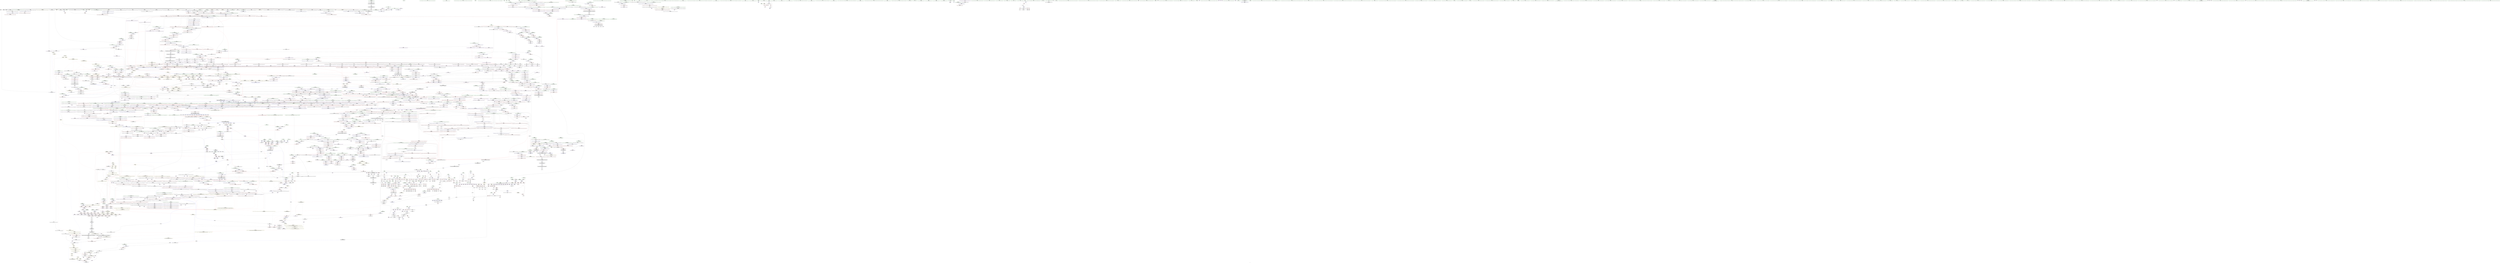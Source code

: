 digraph "SVFG" {
	label="SVFG";

	Node0x561b709ffff0 [shape=record,color=grey,label="{NodeID: 0\nNullPtr|{|<s44>137}}"];
	Node0x561b709ffff0 -> Node0x561b712229f0[style=solid];
	Node0x561b709ffff0 -> Node0x561b71222af0[style=solid];
	Node0x561b709ffff0 -> Node0x561b71222bc0[style=solid];
	Node0x561b709ffff0 -> Node0x561b71222c90[style=solid];
	Node0x561b709ffff0 -> Node0x561b71222d60[style=solid];
	Node0x561b709ffff0 -> Node0x561b71222e30[style=solid];
	Node0x561b709ffff0 -> Node0x561b71222f00[style=solid];
	Node0x561b709ffff0 -> Node0x561b71222fd0[style=solid];
	Node0x561b709ffff0 -> Node0x561b712230a0[style=solid];
	Node0x561b709ffff0 -> Node0x561b71223170[style=solid];
	Node0x561b709ffff0 -> Node0x561b71223240[style=solid];
	Node0x561b709ffff0 -> Node0x561b71223310[style=solid];
	Node0x561b709ffff0 -> Node0x561b712233e0[style=solid];
	Node0x561b709ffff0 -> Node0x561b712234b0[style=solid];
	Node0x561b709ffff0 -> Node0x561b71223580[style=solid];
	Node0x561b709ffff0 -> Node0x561b71223650[style=solid];
	Node0x561b709ffff0 -> Node0x561b71223720[style=solid];
	Node0x561b709ffff0 -> Node0x561b712237f0[style=solid];
	Node0x561b709ffff0 -> Node0x561b712238c0[style=solid];
	Node0x561b709ffff0 -> Node0x561b71223990[style=solid];
	Node0x561b709ffff0 -> Node0x561b71223a60[style=solid];
	Node0x561b709ffff0 -> Node0x561b71223b30[style=solid];
	Node0x561b709ffff0 -> Node0x561b71223c00[style=solid];
	Node0x561b709ffff0 -> Node0x561b71223cd0[style=solid];
	Node0x561b709ffff0 -> Node0x561b71223da0[style=solid];
	Node0x561b709ffff0 -> Node0x561b71223e70[style=solid];
	Node0x561b709ffff0 -> Node0x561b71223f40[style=solid];
	Node0x561b709ffff0 -> Node0x561b71224010[style=solid];
	Node0x561b709ffff0 -> Node0x561b712240e0[style=solid];
	Node0x561b709ffff0 -> Node0x561b712241b0[style=solid];
	Node0x561b709ffff0 -> Node0x561b71224280[style=solid];
	Node0x561b709ffff0 -> Node0x561b71224350[style=solid];
	Node0x561b709ffff0 -> Node0x561b71224420[style=solid];
	Node0x561b709ffff0 -> Node0x561b712244f0[style=solid];
	Node0x561b709ffff0 -> Node0x561b712245c0[style=solid];
	Node0x561b709ffff0 -> Node0x561b71224690[style=solid];
	Node0x561b709ffff0 -> Node0x561b71232b20[style=solid];
	Node0x561b709ffff0 -> Node0x561b71238720[style=solid];
	Node0x561b709ffff0 -> Node0x561b712387f0[style=solid];
	Node0x561b709ffff0 -> Node0x561b712388c0[style=solid];
	Node0x561b709ffff0 -> Node0x561b7123a600[style=solid];
	Node0x561b709ffff0 -> Node0x561b706bc530[style=solid];
	Node0x561b709ffff0 -> Node0x561b712bd640[style=solid];
	Node0x561b709ffff0 -> Node0x561b712be840[style=solid];
	Node0x561b709ffff0:s44 -> Node0x561b714857e0[style=solid,color=red];
	Node0x561b71232e90 [shape=record,color=blue,label="{NodeID: 1550\n83\<--73\na.addr\<--a\n_Z4timeiiiii\n}"];
	Node0x561b71232e90 -> Node0x561b7124a850[style=dashed];
	Node0x561b71232e90 -> Node0x561b7124a920[style=dashed];
	Node0x561b71232e90 -> Node0x561b7124a9f0[style=dashed];
	Node0x561b71232e90 -> Node0x561b7124aac0[style=dashed];
	Node0x561b71232e90 -> Node0x561b7124ab90[style=dashed];
	Node0x561b71232e90 -> Node0x561b7124ac60[style=dashed];
	Node0x561b71232e90 -> Node0x561b7124ad30[style=dashed];
	Node0x561b71211260 [shape=record,color=green,label="{NodeID: 443\n2831\<--2832\n__secondChild\<--__secondChild_field_insensitive\n_ZSt13__adjust_heapIN9__gnu_cxx17__normal_iteratorIPSt4pairIiS2_IiiEESt6vectorIS4_SaIS4_EEEElS4_NS0_5__ops15_Iter_comp_iterISt4lessIS4_EEEEvT_T0_SG_T1_T2_\n}"];
	Node0x561b71211260 -> Node0x561b7125deb0[style=solid];
	Node0x561b71211260 -> Node0x561b7125df80[style=solid];
	Node0x561b71211260 -> Node0x561b7125e050[style=solid];
	Node0x561b71211260 -> Node0x561b7125e120[style=solid];
	Node0x561b71211260 -> Node0x561b7125e1f0[style=solid];
	Node0x561b71211260 -> Node0x561b7125e2c0[style=solid];
	Node0x561b71211260 -> Node0x561b7125e390[style=solid];
	Node0x561b71211260 -> Node0x561b7125e460[style=solid];
	Node0x561b71211260 -> Node0x561b7125e530[style=solid];
	Node0x561b71211260 -> Node0x561b7125e600[style=solid];
	Node0x561b71211260 -> Node0x561b7125e6d0[style=solid];
	Node0x561b71211260 -> Node0x561b712829e0[style=solid];
	Node0x561b71211260 -> Node0x561b71282ab0[style=solid];
	Node0x561b71211260 -> Node0x561b71282d20[style=solid];
	Node0x561b71211260 -> Node0x561b71283060[style=solid];
	Node0x561b71479e60 [shape=record,color=black,label="{NodeID: 4207\n735 = PHI(2623, )\n}"];
	Node0x561b71479e60 -> Node0x561b71226a80[style=solid];
	Node0x561b71262eb0 [shape=record,color=yellow,style=double,label="{NodeID: 3100\n96V_1 = ENCHI(MR_96V_0)\npts\{2770002 \}\nFun[_ZNSt6vectorISt4pairIiS0_IiiEESaIS2_EE12emplace_backIJS2_EEEvDpOT_]|{|<s2>90|<s3>90}}"];
	Node0x561b71262eb0 -> Node0x561b71252b20[style=dashed];
	Node0x561b71262eb0 -> Node0x561b71326fd0[style=dashed];
	Node0x561b71262eb0:s2 -> Node0x561b71254a00[style=dashed,color=red];
	Node0x561b71262eb0:s3 -> Node0x561b7123ae20[style=dashed,color=red];
	Node0x561b71220600 [shape=record,color=purple,label="{NodeID: 886\n3072\<--1578\noffset_2\<--\n}"];
	Node0x561b71220600 -> Node0x561b7125fbf0[style=solid];
	Node0x561b712569b0 [shape=record,color=red,label="{NodeID: 1329\n1812\<--1809\n\<--__a.addr\n_ZNSt16allocator_traitsISaISt4pairIiS0_IiiEEEE8max_sizeERKS3_\n}"];
	Node0x561b712569b0 -> Node0x561b7122b130[style=solid];
	Node0x561b712094b0 [shape=record,color=green,label="{NodeID: 222\n1293\<--1294\nagg.tmp\<--agg.tmp_field_insensitive\n_ZNSt6vectorISt4pairIiS0_IiiEESaIS2_EE12emplace_backIJS2_EEEvDpOT_\n}"];
	Node0x561b712094b0 -> Node0x561b7121e3e0[style=solid];
	Node0x561b712094b0 -> Node0x561b7121e4b0[style=solid];
	Node0x561b7132b4b0 [shape=record,color=black,label="{NodeID: 2879\nMR_86V_7 = PHI(MR_86V_8, MR_86V_6, MR_86V_7, )\npts\{230000 \}\n}"];
	Node0x561b7132b4b0 -> Node0x561b7124ec90[style=dashed];
	Node0x561b7132b4b0 -> Node0x561b7124ef00[style=dashed];
	Node0x561b7132b4b0 -> Node0x561b712353f0[style=dashed];
	Node0x561b7132b4b0 -> Node0x561b7132b4b0[style=dashed];
	Node0x561b7132b4b0 -> Node0x561b7134dcb0[style=dashed];
	Node0x561b7132b4b0 -> Node0x561b713554b0[style=dashed];
	Node0x561b7123e2f0 [shape=record,color=blue, style = dotted,label="{NodeID: 1772\n3086\<--3088\noffset_0\<--dummyVal\n_ZSt10_ConstructISt4pairIiS0_IiiEEJS2_EEvPT_DpOT0_\n}"];
	Node0x561b7123e2f0 -> Node0x561b712600d0[style=dashed];
	Node0x561b7123e2f0 -> Node0x561b7123e3c0[style=dashed];
	Node0x561b7122cda0 [shape=record,color=black,label="{NodeID: 665\n2257\<--2232\n\<--coerce\n_ZSt11__push_heapIN9__gnu_cxx17__normal_iteratorIPSt4pairIiS2_IiiEESt6vectorIS4_SaIS4_EEEElS4_NS0_5__ops14_Iter_comp_valISt4lessIS4_EEEEvT_T0_SG_T1_RT2_\n}"];
	Node0x561b7122cda0 -> Node0x561b71243010[style=solid];
	Node0x561b7122cda0 -> Node0x561b712430e0[style=solid];
	Node0x561b7148cba0 [shape=record,color=black,label="{NodeID: 4429\n1885 = PHI(1714, )\n0th arg _ZSt22__uninitialized_copy_aISt13move_iteratorIPSt4pairIiS1_IiiEEES4_S3_ET0_T_S7_S6_RSaIT1_E }"];
	Node0x561b7148cba0 -> Node0x561b7123cdd0[style=solid];
	Node0x561b7124b620 [shape=record,color=red,label="{NodeID: 1108\n124\<--123\n\<--arrayidx8\n_Z4timeiiiii\n}"];
	Node0x561b7124b620 -> Node0x561b712b68c0[style=solid];
	Node0x561b71200b40 [shape=record,color=green,label="{NodeID: 1\n7\<--1\n__dso_handle\<--dummyObj\nGlob }"];
	Node0x561b71232f60 [shape=record,color=blue,label="{NodeID: 1551\n85\<--74\nb.addr\<--b\n_Z4timeiiiii\n}"];
	Node0x561b71232f60 -> Node0x561b7124ae00[style=dashed];
	Node0x561b71232f60 -> Node0x561b7124aed0[style=dashed];
	Node0x561b71232f60 -> Node0x561b7124afa0[style=dashed];
	Node0x561b71232f60 -> Node0x561b7124b070[style=dashed];
	Node0x561b71232f60 -> Node0x561b7124b140[style=dashed];
	Node0x561b71232f60 -> Node0x561b7124b210[style=dashed];
	Node0x561b71232f60 -> Node0x561b7124b2e0[style=dashed];
	Node0x561b71211330 [shape=record,color=green,label="{NodeID: 444\n2833\<--2834\nagg.tmp\<--agg.tmp_field_insensitive\n_ZSt13__adjust_heapIN9__gnu_cxx17__normal_iteratorIPSt4pairIiS2_IiiEESt6vectorIS4_SaIS4_EEEElS4_NS0_5__ops15_Iter_comp_iterISt4lessIS4_EEEEvT_T0_SG_T1_T2_\n}"];
	Node0x561b71211330 -> Node0x561b71247790[style=solid];
	Node0x561b71211330 -> Node0x561b71247860[style=solid];
	Node0x561b71479fa0 [shape=record,color=black,label="{NodeID: 4208\n757 = PHI(1254, )\n}"];
	Node0x561b71479fa0 -> Node0x561b712366a0[style=solid];
	Node0x561b712206d0 [shape=record,color=purple,label="{NodeID: 887\n1670\<--1666\n_M_impl\<--this1\n_ZNSt12_Vector_baseISt4pairIiS0_IiiEESaIS2_EE11_M_allocateEm\n}"];
	Node0x561b712206d0 -> Node0x561b7122a6a0[style=solid];
	Node0x561b71256a80 [shape=record,color=red,label="{NodeID: 1330\n1823\<--1820\nthis1\<--this.addr\n_ZNKSt12_Vector_baseISt4pairIiS0_IiiEESaIS2_EE19_M_get_Tp_allocatorEv\n}"];
	Node0x561b71256a80 -> Node0x561b71220ef0[style=solid];
	Node0x561b71209580 [shape=record,color=green,label="{NodeID: 223\n1317\<--1318\n_ZSt7forwardISt4pairIiS0_IiiEEEOT_RNSt16remove_referenceIS3_E4typeE\<--_ZSt7forwardISt4pairIiS0_IiiEEEOT_RNSt16remove_referenceIS3_E4typeE_field_insensitive\n}"];
	Node0x561b7132b9b0 [shape=record,color=black,label="{NodeID: 2880\nMR_92V_5 = PHI(MR_92V_6, MR_92V_4, MR_92V_5, )\npts\{2770000 \}\n|{|<s4>12|<s5>13|<s6>15|<s7>26}}"];
	Node0x561b7132b9b0 -> Node0x561b7132b9b0[style=dashed];
	Node0x561b7132b9b0 -> Node0x561b7133b0b0[style=dashed];
	Node0x561b7132b9b0 -> Node0x561b713446b0[style=dashed];
	Node0x561b7132b9b0 -> Node0x561b7134e1b0[style=dashed];
	Node0x561b7132b9b0:s4 -> Node0x561b7132e820[style=dashed,color=red];
	Node0x561b7132b9b0:s5 -> Node0x561b71264160[style=dashed,color=red];
	Node0x561b7132b9b0:s6 -> Node0x561b71268390[style=dashed,color=red];
	Node0x561b7132b9b0:s7 -> Node0x561b71383a90[style=dashed,color=red];
	Node0x561b7123e3c0 [shape=record,color=blue, style = dotted,label="{NodeID: 1773\n3089\<--3091\noffset_1\<--dummyVal\n_ZSt10_ConstructISt4pairIiS0_IiiEEJS2_EEvPT_DpOT0_\n}"];
	Node0x561b7123e3c0 -> Node0x561b712601a0[style=dashed];
	Node0x561b7123e3c0 -> Node0x561b7123e490[style=dashed];
	Node0x561b7122ce70 [shape=record,color=black,label="{NodeID: 666\n2331\<--2349\n_ZN9__gnu_cxx5__ops14_Iter_comp_valISt4lessISt4pairIiS3_IiiEEEEclINS_17__normal_iteratorIPS5_St6vectorIS5_SaIS5_EEEES5_EEbT_RT0__ret\<--call2\n_ZN9__gnu_cxx5__ops14_Iter_comp_valISt4lessISt4pairIiS3_IiiEEEEclINS_17__normal_iteratorIPS5_St6vectorIS5_SaIS5_EEEES5_EEbT_RT0_\n|{<s0>168}}"];
	Node0x561b7122ce70:s0 -> Node0x561b7147f1a0[style=solid,color=blue];
	Node0x561b7148ccb0 [shape=record,color=black,label="{NodeID: 4430\n1886 = PHI(1716, )\n1st arg _ZSt22__uninitialized_copy_aISt13move_iteratorIPSt4pairIiS1_IiiEEES4_S3_ET0_T_S7_S6_RSaIT1_E }"];
	Node0x561b7148ccb0 -> Node0x561b7123cea0[style=solid];
	Node0x561b7124b6f0 [shape=record,color=red,label="{NodeID: 1109\n131\<--130\n\<--arrayidx12\n_Z4timeiiiii\n}"];
	Node0x561b7124b6f0 -> Node0x561b712b68c0[style=solid];
	Node0x561b712010b0 [shape=record,color=green,label="{NodeID: 2\n9\<--1\n\<--dummyObj\nCan only get source location for instruction, argument, global var or function.}"];
	Node0x561b71233030 [shape=record,color=blue,label="{NodeID: 1552\n75\<--116\nretval\<--\n_Z4timeiiiii\n}"];
	Node0x561b71233030 -> Node0x561b71332eb0[style=dashed];
	Node0x561b71211400 [shape=record,color=green,label="{NodeID: 445\n2835\<--2836\nagg.tmp2\<--agg.tmp2_field_insensitive\n_ZSt13__adjust_heapIN9__gnu_cxx17__normal_iteratorIPSt4pairIiS2_IiiEESt6vectorIS4_SaIS4_EEEElS4_NS0_5__ops15_Iter_comp_iterISt4lessIS4_EEEEvT_T0_SG_T1_T2_\n}"];
	Node0x561b71211400 -> Node0x561b71247930[style=solid];
	Node0x561b71211400 -> Node0x561b71247a00[style=solid];
	Node0x561b7147a0e0 [shape=record,color=black,label="{NodeID: 4209\n761 = PHI(1271, )\n}"];
	Node0x561b7147a0e0 -> Node0x561b71236770[style=solid];
	Node0x561b71263070 [shape=record,color=yellow,style=double,label="{NodeID: 3102\n130V_1 = ENCHI(MR_130V_0)\npts\{2790000 2790001 2790002 3090000 3090001 3090002 11970000 11970001 11970002 22310000 22310001 22310002 27610000 27610001 27610002 28200000 28200001 28200002 \}\nFun[_ZNSt6vectorISt4pairIiS0_IiiEESaIS2_EE12emplace_backIJS2_EEEvDpOT_]|{<s0>87|<s1>90}}"];
	Node0x561b71263070:s0 -> Node0x561b71359220[style=dashed,color=red];
	Node0x561b71263070:s1 -> Node0x561b71385720[style=dashed,color=red];
	Node0x561b712207a0 [shape=record,color=purple,label="{NodeID: 888\n1705\<--1693\ncoerce.dive\<--agg.tmp\n_ZSt34__uninitialized_move_if_noexcept_aIPSt4pairIiS0_IiiEES3_SaIS2_EET0_T_S6_S5_RT1_\n}"];
	Node0x561b712207a0 -> Node0x561b7123be60[style=solid];
	Node0x561b71256b50 [shape=record,color=red,label="{NodeID: 1331\n1832\<--1829\nthis1\<--this.addr\n_ZNK9__gnu_cxx13new_allocatorISt4pairIiS1_IiiEEE8max_sizeEv\n}"];
	Node0x561b71209680 [shape=record,color=green,label="{NodeID: 224\n1320\<--1321\n_ZNSt16allocator_traitsISaISt4pairIiS0_IiiEEEE9constructIS2_JS2_EEEvRS3_PT_DpOT0_\<--_ZNSt16allocator_traitsISaISt4pairIiS0_IiiEEEE9constructIS2_JS2_EEEvRS3_PT_DpOT0__field_insensitive\n}"];
	Node0x561b7132beb0 [shape=record,color=black,label="{NodeID: 2881\nMR_94V_5 = PHI(MR_94V_7, MR_94V_4, MR_94V_6, )\npts\{2770001 \}\n|{|<s2>12|<s3>15}}"];
	Node0x561b7132beb0 -> Node0x561b713351b0[style=dashed];
	Node0x561b7132beb0 -> Node0x561b71344bb0[style=dashed];
	Node0x561b7132beb0:s2 -> Node0x561b7132e820[style=dashed,color=red];
	Node0x561b7132beb0:s3 -> Node0x561b71268470[style=dashed,color=red];
	Node0x561b7123e490 [shape=record,color=blue, style = dotted,label="{NodeID: 1774\n3092\<--3094\noffset_2\<--dummyVal\n_ZSt10_ConstructISt4pairIiS0_IiiEEJS2_EEvPT_DpOT0_\n|{<s0>151}}"];
	Node0x561b7123e490:s0 -> Node0x561b713531b0[style=dashed,color=blue];
	Node0x561b7122cf40 [shape=record,color=black,label="{NodeID: 667\n2353\<--2374\n_ZNK9__gnu_cxx17__normal_iteratorIPSt4pairIiS1_IiiEESt6vectorIS3_SaIS3_EEEplEl_ret\<--\n_ZNK9__gnu_cxx17__normal_iteratorIPSt4pairIiS1_IiiEESt6vectorIS3_SaIS3_EEEplEl\n|{<s0>167|<s1>169|<s2>172|<s3>176|<s4>224|<s5>225|<s6>227|<s7>230|<s8>233|<s9>236}}"];
	Node0x561b7122cf40:s0 -> Node0x561b7147f030[style=solid,color=blue];
	Node0x561b7122cf40:s1 -> Node0x561b7147f2e0[style=solid,color=blue];
	Node0x561b7122cf40:s2 -> Node0x561b7147f6a0[style=solid,color=blue];
	Node0x561b7122cf40:s3 -> Node0x561b7147fba0[style=solid,color=blue];
	Node0x561b7122cf40:s4 -> Node0x561b714810e0[style=solid,color=blue];
	Node0x561b7122cf40:s5 -> Node0x561b71481220[style=solid,color=blue];
	Node0x561b7122cf40:s6 -> Node0x561b71481470[style=solid,color=blue];
	Node0x561b7122cf40:s7 -> Node0x561b71481860[style=solid,color=blue];
	Node0x561b7122cf40:s8 -> Node0x561b71481bf0[style=solid,color=blue];
	Node0x561b7122cf40:s9 -> Node0x561b71481fe0[style=solid,color=blue];
	Node0x561b7148cdc0 [shape=record,color=black,label="{NodeID: 4431\n1887 = PHI(1711, )\n2nd arg _ZSt22__uninitialized_copy_aISt13move_iteratorIPSt4pairIiS1_IiiEEES4_S3_ET0_T_S7_S6_RSaIT1_E }"];
	Node0x561b7148cdc0 -> Node0x561b7123cf70[style=solid];
	Node0x561b7124b7c0 [shape=record,color=red,label="{NodeID: 1110\n144\<--143\n\<--arrayidx19\n_Z4timeiiiii\n}"];
	Node0x561b7124b7c0 -> Node0x561b712b8840[style=solid];
	Node0x561b71201140 [shape=record,color=green,label="{NodeID: 3\n28\<--1\n_ZSt3cin\<--dummyObj\nGlob }"];
	Node0x561b71233100 [shape=record,color=blue,label="{NodeID: 1553\n75\<--116\nretval\<--\n_Z4timeiiiii\n}"];
	Node0x561b71233100 -> Node0x561b71332eb0[style=dashed];
	Node0x561b712114d0 [shape=record,color=green,label="{NodeID: 446\n2837\<--2838\nref.tmp\<--ref.tmp_field_insensitive\n_ZSt13__adjust_heapIN9__gnu_cxx17__normal_iteratorIPSt4pairIiS2_IiiEESt6vectorIS4_SaIS4_EEEElS4_NS0_5__ops15_Iter_comp_iterISt4lessIS4_EEEEvT_T0_SG_T1_T2_\n|{|<s1>228}}"];
	Node0x561b712114d0 -> Node0x561b71247ad0[style=solid];
	Node0x561b712114d0:s1 -> Node0x561b7148bdf0[style=solid,color=red];
	Node0x561b7147a220 [shape=record,color=black,label="{NodeID: 4210\n808 = PHI(844, )\n}"];
	Node0x561b7147a220 -> Node0x561b712501b0[style=solid];
	Node0x561b71220870 [shape=record,color=purple,label="{NodeID: 889\n1713\<--1693\ncoerce.dive4\<--agg.tmp\n_ZSt34__uninitialized_move_if_noexcept_aIPSt4pairIiS0_IiiEES3_SaIS2_EET0_T_S6_S5_RT1_\n}"];
	Node0x561b71220870 -> Node0x561b71255cb0[style=solid];
	Node0x561b71256c20 [shape=record,color=red,label="{NodeID: 1332\n1844\<--1838\n\<--__a.addr\n_ZNSt16allocator_traitsISaISt4pairIiS0_IiiEEEE8allocateERS3_m\n}"];
	Node0x561b71256c20 -> Node0x561b7122b540[style=solid];
	Node0x561b71209780 [shape=record,color=green,label="{NodeID: 225\n1337\<--1338\n_ZNSt6vectorISt4pairIiS0_IiiEESaIS2_EE17_M_realloc_insertIJS2_EEEvN9__gnu_cxx17__normal_iteratorIPS2_S4_EEDpOT_\<--_ZNSt6vectorISt4pairIiS0_IiiEESaIS2_EE17_M_realloc_insertIJS2_EEEvN9__gnu_cxx17__normal_iteratorIPS2_S4_EEDpOT__field_insensitive\n}"];
	Node0x561b7132c3b0 [shape=record,color=black,label="{NodeID: 2882\nMR_96V_5 = PHI(MR_96V_6, MR_96V_4, MR_96V_5, )\npts\{2770002 \}\n|{|<s4>26}}"];
	Node0x561b7132c3b0 -> Node0x561b7132c3b0[style=dashed];
	Node0x561b7132c3b0 -> Node0x561b7133bab0[style=dashed];
	Node0x561b7132c3b0 -> Node0x561b713450b0[style=dashed];
	Node0x561b7132c3b0 -> Node0x561b7134ebb0[style=dashed];
	Node0x561b7132c3b0:s4 -> Node0x561b71383a90[style=dashed,color=red];
	Node0x561b7123e560 [shape=record,color=blue,label="{NodeID: 1775\n2092\<--2091\n__r.addr\<--__r\n_ZSt11__addressofISt4pairIiS0_IiiEEEPT_RS3_\n}"];
	Node0x561b7123e560 -> Node0x561b71258140[style=dashed];
	Node0x561b7122d010 [shape=record,color=black,label="{NodeID: 668\n2376\<--2385\n_ZNSt4pairIiS_IiiEEaSEOS1__ret\<--this1\n_ZNSt4pairIiS_IiiEEaSEOS1_\n|{<s0>174|<s1>178|<s2>215|<s3>232|<s4>238}}"];
	Node0x561b7122d010:s0 -> Node0x561b7147f920[style=solid,color=blue];
	Node0x561b7122d010:s1 -> Node0x561b7147b120[style=solid,color=blue];
	Node0x561b7122d010:s2 -> Node0x561b71480d20[style=solid,color=blue];
	Node0x561b7122d010:s3 -> Node0x561b71481ae0[style=solid,color=blue];
	Node0x561b7122d010:s4 -> Node0x561b71482260[style=solid,color=blue];
	Node0x561b7148ced0 [shape=record,color=black,label="{NodeID: 4432\n1888 = PHI(1712, )\n3rd arg _ZSt22__uninitialized_copy_aISt13move_iteratorIPSt4pairIiS1_IiiEEES4_S3_ET0_T_S7_S6_RSaIT1_E }"];
	Node0x561b7148ced0 -> Node0x561b7123d040[style=solid];
	Node0x561b7124b890 [shape=record,color=red,label="{NodeID: 1111\n151\<--150\n\<--arrayidx23\n_Z4timeiiiii\n}"];
	Node0x561b7124b890 -> Node0x561b712b8840[style=solid];
	Node0x561b71201800 [shape=record,color=green,label="{NodeID: 4\n29\<--1\n.str\<--dummyObj\nGlob }"];
	Node0x561b712331d0 [shape=record,color=blue,label="{NodeID: 1554\n75\<--116\nretval\<--\n_Z4timeiiiii\n}"];
	Node0x561b712331d0 -> Node0x561b71332eb0[style=dashed];
	Node0x561b712115a0 [shape=record,color=green,label="{NodeID: 447\n2839\<--2840\nref.tmp13\<--ref.tmp13_field_insensitive\n_ZSt13__adjust_heapIN9__gnu_cxx17__normal_iteratorIPSt4pairIiS2_IiiEESt6vectorIS4_SaIS4_EEEElS4_NS0_5__ops15_Iter_comp_iterISt4lessIS4_EEEEvT_T0_SG_T1_T2_\n|{|<s1>231}}"];
	Node0x561b712115a0 -> Node0x561b71247ba0[style=solid];
	Node0x561b712115a0:s1 -> Node0x561b7148bdf0[style=solid,color=red];
	Node0x561b7147a360 [shape=record,color=black,label="{NodeID: 4211\n815 = PHI(844, )\n}"];
	Node0x561b7147a360 -> Node0x561b71250280[style=solid];
	Node0x561b71220940 [shape=record,color=purple,label="{NodeID: 890\n1709\<--1695\ncoerce.dive3\<--agg.tmp1\n_ZSt34__uninitialized_move_if_noexcept_aIPSt4pairIiS0_IiiEES3_SaIS2_EET0_T_S6_S5_RT1_\n}"];
	Node0x561b71220940 -> Node0x561b7123bf30[style=solid];
	Node0x561b71256cf0 [shape=record,color=red,label="{NodeID: 1333\n1846\<--1840\n\<--__n.addr\n_ZNSt16allocator_traitsISaISt4pairIiS0_IiiEEEE8allocateERS3_m\n|{<s0>137}}"];
	Node0x561b71256cf0:s0 -> Node0x561b714856d0[style=solid,color=red];
	Node0x561b71209880 [shape=record,color=green,label="{NodeID: 226\n1345\<--1346\n__a.addr\<--__a.addr_field_insensitive\n_ZNSt16allocator_traitsISaISt4pairIiS0_IiiEEEE9constructIS2_JS2_EEEvRS3_PT_DpOT0_\n}"];
	Node0x561b71209880 -> Node0x561b71252e60[style=solid];
	Node0x561b71209880 -> Node0x561b71239c40[style=solid];
	Node0x561b7123e630 [shape=record,color=blue,label="{NodeID: 1776\n2099\<--2098\nthis.addr\<--this\n_ZNKSt13move_iteratorIPSt4pairIiS0_IiiEEEdeEv\n}"];
	Node0x561b7123e630 -> Node0x561b71258210[style=dashed];
	Node0x561b7122d0e0 [shape=record,color=black,label="{NodeID: 669\n2400\<--2416\n_ZNKSt4lessISt4pairIiS0_IiiEEEclERKS2_S5__ret\<--call\n_ZNKSt4lessISt4pairIiS0_IiiEEEclERKS2_S5_\n|{<s0>180|<s1>248}}"];
	Node0x561b7122d0e0:s0 -> Node0x561b7147b3a0[style=solid,color=blue];
	Node0x561b7122d0e0:s1 -> Node0x561b714828a0[style=solid,color=blue];
	Node0x561b7148cfe0 [shape=record,color=black,label="{NodeID: 4433\n1638 = PHI(1188, 1374, 2652, 2754, )\n0th arg _ZN9__gnu_cxxmiIPSt4pairIiS1_IiiEESt6vectorIS3_SaIS3_EEEENS_17__normal_iteratorIT_T0_E15difference_typeERKSB_SE_ }"];
	Node0x561b7148cfe0 -> Node0x561b7123b7e0[style=solid];
	Node0x561b7124b960 [shape=record,color=red,label="{NodeID: 1112\n163\<--162\n\<--arrayidx31\n_Z4timeiiiii\n}"];
	Node0x561b7124b960 -> Node0x561b712b86c0[style=solid];
	Node0x561b71201890 [shape=record,color=green,label="{NodeID: 5\n31\<--1\n.str.1\<--dummyObj\nGlob }"];
	Node0x561b712332a0 [shape=record,color=blue,label="{NodeID: 1555\n75\<--116\nretval\<--\n_Z4timeiiiii\n}"];
	Node0x561b712332a0 -> Node0x561b71332eb0[style=dashed];
	Node0x561b71211670 [shape=record,color=green,label="{NodeID: 448\n2841\<--2842\nref.tmp25\<--ref.tmp25_field_insensitive\n_ZSt13__adjust_heapIN9__gnu_cxx17__normal_iteratorIPSt4pairIiS2_IiiEESt6vectorIS4_SaIS4_EEEElS4_NS0_5__ops15_Iter_comp_iterISt4lessIS4_EEEEvT_T0_SG_T1_T2_\n|{|<s1>234}}"];
	Node0x561b71211670 -> Node0x561b71247c70[style=solid];
	Node0x561b71211670:s1 -> Node0x561b7148bdf0[style=solid,color=red];
	Node0x561b7147a4a0 [shape=record,color=black,label="{NodeID: 4212\n870 = PHI(913, )\n|{<s0>48}}"];
	Node0x561b7147a4a0:s0 -> Node0x561b7148df90[style=solid,color=red];
	Node0x561b71220a10 [shape=record,color=purple,label="{NodeID: 891\n1715\<--1695\ncoerce.dive5\<--agg.tmp1\n_ZSt34__uninitialized_move_if_noexcept_aIPSt4pairIiS0_IiiEES3_SaIS2_EET0_T_S6_S5_RT1_\n}"];
	Node0x561b71220a10 -> Node0x561b71255d80[style=solid];
	Node0x561b71256dc0 [shape=record,color=red,label="{NodeID: 1334\n1864\<--1855\nthis1\<--this.addr\n_ZN9__gnu_cxx13new_allocatorISt4pairIiS1_IiiEEE8allocateEmPKv\n|{<s0>138}}"];
	Node0x561b71256dc0:s0 -> Node0x561b71487ab0[style=solid,color=red];
	Node0x561b71209950 [shape=record,color=green,label="{NodeID: 227\n1347\<--1348\n__p.addr\<--__p.addr_field_insensitive\n_ZNSt16allocator_traitsISaISt4pairIiS0_IiiEEEE9constructIS2_JS2_EEEvRS3_PT_DpOT0_\n}"];
	Node0x561b71209950 -> Node0x561b71252f30[style=solid];
	Node0x561b71209950 -> Node0x561b71239d10[style=solid];
	Node0x561b7123e700 [shape=record,color=blue,label="{NodeID: 1777\n2108\<--2107\nthis.addr\<--this\n_ZNSt13move_iteratorIPSt4pairIiS0_IiiEEEppEv\n}"];
	Node0x561b7123e700 -> Node0x561b712583b0[style=dashed];
	Node0x561b7122d1b0 [shape=record,color=black,label="{NodeID: 670\n2420\<--2455\n_ZStltIiSt4pairIiiEEbRKS0_IT_T0_ES6__ret\<--\n_ZStltIiSt4pairIiiEEbRKS0_IT_T0_ES6_\n|{<s0>185}}"];
	Node0x561b7122d1b0:s0 -> Node0x561b7147b870[style=solid,color=blue];
	Node0x561b7148d1b0 [shape=record,color=black,label="{NodeID: 4434\n1639 = PHI(1186, 1384, 2650, 2752, )\n1st arg _ZN9__gnu_cxxmiIPSt4pairIiS1_IiiEESt6vectorIS3_SaIS3_EEEENS_17__normal_iteratorIT_T0_E15difference_typeERKSB_SE_ }"];
	Node0x561b7148d1b0 -> Node0x561b7123b8b0[style=solid];
	Node0x561b7124ba30 [shape=record,color=red,label="{NodeID: 1113\n170\<--169\n\<--arrayidx35\n_Z4timeiiiii\n}"];
	Node0x561b7124ba30 -> Node0x561b712b86c0[style=solid];
	Node0x561b71201920 [shape=record,color=green,label="{NodeID: 6\n33\<--1\n_ZSt4cout\<--dummyObj\nGlob }"];
	Node0x561b71233370 [shape=record,color=blue,label="{NodeID: 1556\n89\<--9\nref.tmp\<--\n_Z4timeiiiii\n|{|<s2>3}}"];
	Node0x561b71233370 -> Node0x561b7124bbd0[style=dashed];
	Node0x561b71233370 -> Node0x561b713329e0[style=dashed];
	Node0x561b71233370:s2 -> Node0x561b71385de0[style=dashed,color=red];
	Node0x561b71211740 [shape=record,color=green,label="{NodeID: 449\n2843\<--2844\nref.tmp31\<--ref.tmp31_field_insensitive\n_ZSt13__adjust_heapIN9__gnu_cxx17__normal_iteratorIPSt4pairIiS2_IiiEESt6vectorIS4_SaIS4_EEEElS4_NS0_5__ops15_Iter_comp_iterISt4lessIS4_EEEEvT_T0_SG_T1_T2_\n|{|<s1>237}}"];
	Node0x561b71211740 -> Node0x561b71247d40[style=solid];
	Node0x561b71211740:s1 -> Node0x561b7148bdf0[style=solid,color=red];
	Node0x561b7147a5e0 [shape=record,color=black,label="{NodeID: 4213\n2085 = PHI(1363, )\n}"];
	Node0x561b7147a5e0 -> Node0x561b7122c580[style=solid];
	Node0x561b71220ae0 [shape=record,color=purple,label="{NodeID: 892\n1727\<--1726\n_M_current\<--this1\n_ZNK9__gnu_cxx17__normal_iteratorIPSt4pairIiS1_IiiEESt6vectorIS3_SaIS3_EEE4baseEv\n}"];
	Node0x561b71220ae0 -> Node0x561b7122a910[style=solid];
	Node0x561b71256e90 [shape=record,color=red,label="{NodeID: 1335\n1865\<--1857\n\<--__n.addr\n_ZN9__gnu_cxx13new_allocatorISt4pairIiS1_IiiEEE8allocateEmPKv\n}"];
	Node0x561b71256e90 -> Node0x561b712bdf40[style=solid];
	Node0x561b71212080 [shape=record,color=green,label="{NodeID: 228\n1349\<--1350\n__args.addr\<--__args.addr_field_insensitive\n_ZNSt16allocator_traitsISaISt4pairIiS0_IiiEEEE9constructIS2_JS2_EEEvRS3_PT_DpOT0_\n}"];
	Node0x561b71212080 -> Node0x561b71253000[style=solid];
	Node0x561b71212080 -> Node0x561b71239de0[style=solid];
	Node0x561b7123e7d0 [shape=record,color=blue,label="{NodeID: 1778\n2112\<--2114\n_M_current\<--incdec.ptr\n_ZNSt13move_iteratorIPSt4pairIiS0_IiiEEEppEv\n|{<s0>152}}"];
	Node0x561b7123e7d0:s0 -> Node0x561b71353bb0[style=dashed,color=blue];
	Node0x561b7122d280 [shape=record,color=black,label="{NodeID: 671\n2457\<--2492\n_ZStltIiiEbRKSt4pairIT_T0_ES5__ret\<--\n_ZStltIiiEbRKSt4pairIT_T0_ES5_\n|{<s0>186}}"];
	Node0x561b7122d280:s0 -> Node0x561b7147b9e0[style=solid,color=blue];
	Node0x561b7148d380 [shape=record,color=black,label="{NodeID: 4435\n718 = PHI(276, )\n0th arg _ZNKSt14priority_queueISt4pairIiS0_IiiEESt6vectorIS2_SaIS2_EESt4lessIS2_EE5emptyEv }"];
	Node0x561b7148d380 -> Node0x561b71236430[style=solid];
	Node0x561b7124bb00 [shape=record,color=red,label="{NodeID: 1114\n186\<--185\n\<--arrayidx45\n_Z4timeiiiii\n}"];
	Node0x561b7124bb00 -> Node0x561b712b83c0[style=solid];
	Node0x561b712019b0 [shape=record,color=green,label="{NodeID: 7\n34\<--1\n.str.2\<--dummyObj\nGlob }"];
	Node0x561b71233440 [shape=record,color=blue,label="{NodeID: 1557\n91\<--188\nref.tmp40\<--sub47\n_Z4timeiiiii\n|{|<s2>3}}"];
	Node0x561b71233440 -> Node0x561b7124bbd0[style=dashed];
	Node0x561b71233440 -> Node0x561b713338b0[style=dashed];
	Node0x561b71233440:s2 -> Node0x561b71386190[style=dashed,color=red];
	Node0x561b71211810 [shape=record,color=green,label="{NodeID: 450\n2845\<--2846\n__cmp\<--__cmp_field_insensitive\n_ZSt13__adjust_heapIN9__gnu_cxx17__normal_iteratorIPSt4pairIiS2_IiiEESt6vectorIS4_SaIS4_EEEElS4_NS0_5__ops15_Iter_comp_iterISt4lessIS4_EEEEvT_T0_SG_T1_T2_\n|{<s0>240|<s1>245}}"];
	Node0x561b71211810:s0 -> Node0x561b71488100[style=solid,color=red];
	Node0x561b71211810:s1 -> Node0x561b7148b1d0[style=solid,color=red];
	Node0x561b7147a720 [shape=record,color=black,label="{NodeID: 4214\n1171 = PHI(1176, )\n|{<s0>71}}"];
	Node0x561b7147a720:s0 -> Node0x561b71485ce0[style=solid,color=red];
	Node0x561b71220bb0 [shape=record,color=purple,label="{NodeID: 893\n1768\<--1767\n_M_impl\<--\n_ZNKSt6vectorISt4pairIiS0_IiiEESaIS2_EE4sizeEv\n}"];
	Node0x561b71256f60 [shape=record,color=red,label="{NodeID: 1336\n1873\<--1857\n\<--__n.addr\n_ZN9__gnu_cxx13new_allocatorISt4pairIiS1_IiiEEE8allocateEmPKv\n}"];
	Node0x561b71256f60 -> Node0x561b712b92c0[style=solid];
	Node0x561b71212110 [shape=record,color=green,label="{NodeID: 229\n1360\<--1361\n_ZN9__gnu_cxx13new_allocatorISt4pairIiS1_IiiEEE9constructIS3_JS3_EEEvPT_DpOT0_\<--_ZN9__gnu_cxx13new_allocatorISt4pairIiS1_IiiEEE9constructIS3_JS3_EEEvPT_DpOT0__field_insensitive\n}"];
	Node0x561b7132d7b0 [shape=record,color=black,label="{NodeID: 2886\nMR_106V_3 = PHI(MR_106V_4, MR_106V_2, MR_106V_3, )\npts\{3130000 3130001 \}\n}"];
	Node0x561b7132d7b0 -> Node0x561b7132d7b0[style=dashed];
	Node0x561b7132d7b0 -> Node0x561b7133bfb0[style=dashed];
	Node0x561b7132d7b0 -> Node0x561b713504b0[style=dashed];
	Node0x561b7123e8a0 [shape=record,color=blue,label="{NodeID: 1779\n2121\<--2119\n__x.addr\<--__x\n_ZSteqIPSt4pairIiS0_IiiEEEbRKSt13move_iteratorIT_ES8_\n}"];
	Node0x561b7123e8a0 -> Node0x561b71258550[style=dashed];
	Node0x561b7122d350 [shape=record,color=black,label="{NodeID: 672\n2494\<--2503\n_ZNSt4pairIiiEaSEOS0__ret\<--this1\n_ZNSt4pairIiiEaSEOS0_\n|{<s0>184}}"];
	Node0x561b7122d350:s0 -> Node0x561b7147b760[style=solid,color=blue];
	Node0x561b7148d490 [shape=record,color=black,label="{NodeID: 4436\n2726 = PHI(2656, )\n0th arg _ZN9__gnu_cxx5__ops15_Iter_comp_iterISt4lessISt4pairIiS3_IiiEEEEC2ES6_ }"];
	Node0x561b7148d490 -> Node0x561b71281590[style=solid];
	Node0x561b7132e4e0 [shape=record,color=yellow,style=double,label="{NodeID: 3329\n656V_1 = ENCHI(MR_656V_0)\npts\{11870000 11890000 13750000 13850000 26510000 26530000 27530000 27550000 \}\nFun[_ZN9__gnu_cxxmiIPSt4pairIiS1_IiiEESt6vectorIS3_SaIS3_EEEENS_17__normal_iteratorIT_T0_E15difference_typeERKSB_SE_]}"];
	Node0x561b7132e4e0 -> Node0x561b71255560[style=dashed];
	Node0x561b7132e4e0 -> Node0x561b71255630[style=dashed];
	Node0x561b7124bbd0 [shape=record,color=red,label="{NodeID: 1115\n193\<--190\n\<--call\n_Z4timeiiiii\n}"];
	Node0x561b7124bbd0 -> Node0x561b71233510[style=solid];
	Node0x561b71201a40 [shape=record,color=green,label="{NodeID: 8\n36\<--1\n.str.3\<--dummyObj\nGlob }"];
	Node0x561b71233510 [shape=record,color=blue,label="{NodeID: 1558\n87\<--193\nwait\<--\n_Z4timeiiiii\n}"];
	Node0x561b71233510 -> Node0x561b7124b3b0[style=dashed];
	Node0x561b71233510 -> Node0x561b7124b480[style=dashed];
	Node0x561b71233510 -> Node0x561b7124b550[style=dashed];
	Node0x561b71233510 -> Node0x561b713333b0[style=dashed];
	Node0x561b712118e0 [shape=record,color=green,label="{NodeID: 451\n2847\<--2848\nagg.tmp39\<--agg.tmp39_field_insensitive\n_ZSt13__adjust_heapIN9__gnu_cxx17__normal_iteratorIPSt4pairIiS2_IiiEESt6vectorIS4_SaIS4_EEEElS4_NS0_5__ops15_Iter_comp_iterISt4lessIS4_EEEEvT_T0_SG_T1_T2_\n}"];
	Node0x561b712118e0 -> Node0x561b7122eef0[style=solid];
	Node0x561b712118e0 -> Node0x561b71247e10[style=solid];
	Node0x561b7147a860 [shape=record,color=black,label="{NodeID: 4215\n1210 = PHI(2170, )\n}"];
	Node0x561b71263730 [shape=record,color=yellow,style=double,label="{NodeID: 3108\n278V_1 = ENCHI(MR_278V_0)\npts\{19790000 \}\nFun[_ZNKSt13move_iteratorIPSt4pairIiS0_IiiEEEdeEv]}"];
	Node0x561b71263730 -> Node0x561b712582e0[style=dashed];
	Node0x561b71220c80 [shape=record,color=purple,label="{NodeID: 894\n1769\<--1767\n_M_finish\<--\n_ZNKSt6vectorISt4pairIiS0_IiiEESaIS2_EE4sizeEv\n}"];
	Node0x561b71220c80 -> Node0x561b71256260[style=solid];
	Node0x561b71257030 [shape=record,color=red,label="{NodeID: 1337\n1913\<--1893\n\<--__result.addr\n_ZSt22__uninitialized_copy_aISt13move_iteratorIPSt4pairIiS1_IiiEEES4_S3_ET0_T_S7_S6_RSaIT1_E\n|{<s0>143}}"];
	Node0x561b71257030:s0 -> Node0x561b71487290[style=solid,color=red];
	Node0x561b712121e0 [shape=record,color=green,label="{NodeID: 230\n1365\<--1366\n__t.addr\<--__t.addr_field_insensitive\n_ZSt7forwardISt4pairIiS0_IiiEEEOT_RNSt16remove_referenceIS3_E4typeE\n}"];
	Node0x561b712121e0 -> Node0x561b712530d0[style=solid];
	Node0x561b712121e0 -> Node0x561b71239eb0[style=solid];
	Node0x561b7132dcb0 [shape=record,color=black,label="{NodeID: 2887\nMR_112V_3 = PHI(MR_112V_4, MR_112V_2, MR_112V_3, )\npts\{3090000 3090001 3090002 \}\n}"];
	Node0x561b7132dcb0 -> Node0x561b7132dcb0[style=dashed];
	Node0x561b7132dcb0 -> Node0x561b7133c4b0[style=dashed];
	Node0x561b7132dcb0 -> Node0x561b71350eb0[style=dashed];
	Node0x561b7123e970 [shape=record,color=blue,label="{NodeID: 1780\n2123\<--2120\n__y.addr\<--__y\n_ZSteqIPSt4pairIiS0_IiiEEEbRKSt13move_iteratorIT_ES8_\n}"];
	Node0x561b7123e970 -> Node0x561b71258620[style=dashed];
	Node0x561b7122d420 [shape=record,color=black,label="{NodeID: 673\n2517\<--2537\n_ZNKSt6vectorISt4pairIiS0_IiiEESaIS2_EE5emptyEv_ret\<--call5\n_ZNKSt6vectorISt4pairIiS0_IiiEESaIS2_EE5emptyEv\n|{<s0>38}}"];
	Node0x561b7122d420:s0 -> Node0x561b71479d20[style=solid,color=blue];
	Node0x561b7148d5a0 [shape=record,color=black,label="{NodeID: 4437\n2317 = PHI(1256, 1273, 2191, 2356, )\n0th arg _ZN9__gnu_cxx17__normal_iteratorIPSt4pairIiS1_IiiEESt6vectorIS3_SaIS3_EEEC2ERKS4_ }"];
	Node0x561b7148d5a0 -> Node0x561b71240030[style=solid];
	Node0x561b7124bca0 [shape=record,color=red,label="{NodeID: 1116\n217\<--216\n\<--arrayidx58\n_Z4timeiiiii\n}"];
	Node0x561b7124bca0 -> Node0x561b712b7ac0[style=solid];
	Node0x561b71201b00 [shape=record,color=green,label="{NodeID: 9\n38\<--1\n.str.4\<--dummyObj\nGlob }"];
	Node0x561b712335e0 [shape=record,color=blue,label="{NodeID: 1559\n75\<--9\nretval\<--\n_Z4timeiiiii\n}"];
	Node0x561b712335e0 -> Node0x561b71332eb0[style=dashed];
	Node0x561b712119b0 [shape=record,color=green,label="{NodeID: 452\n2849\<--2850\nagg.tmp40\<--agg.tmp40_field_insensitive\n_ZSt13__adjust_heapIN9__gnu_cxx17__normal_iteratorIPSt4pairIiS2_IiiEESt6vectorIS4_SaIS4_EEEElS4_NS0_5__ops15_Iter_comp_iterISt4lessIS4_EEEEvT_T0_SG_T1_T2_\n}"];
	Node0x561b712119b0 -> Node0x561b7122efc0[style=solid];
	Node0x561b712119b0 -> Node0x561b7122f090[style=solid];
	Node0x561b7147a970 [shape=record,color=black,label="{NodeID: 4216\n1216 = PHI(2188, )\n}"];
	Node0x561b7147a970 -> Node0x561b71238f40[style=solid];
	Node0x561b71220d50 [shape=record,color=purple,label="{NodeID: 895\n1772\<--1771\n_M_impl2\<--\n_ZNKSt6vectorISt4pairIiS0_IiiEESaIS2_EE4sizeEv\n}"];
	Node0x561b71257100 [shape=record,color=red,label="{NodeID: 1338\n1915\<--1914\n\<--coerce.dive3\n_ZSt22__uninitialized_copy_aISt13move_iteratorIPSt4pairIiS1_IiiEEES4_S3_ET0_T_S7_S6_RSaIT1_E\n|{<s0>143}}"];
	Node0x561b71257100:s0 -> Node0x561b714865a0[style=solid,color=red];
	Node0x561b712122b0 [shape=record,color=green,label="{NodeID: 231\n1374\<--1375\n__position\<--__position_field_insensitive\n_ZNSt6vectorISt4pairIiS0_IiiEESaIS2_EE17_M_realloc_insertIJS2_EEEvN9__gnu_cxx17__normal_iteratorIPS2_S4_EEDpOT_\n|{|<s1>95|<s2>99|<s3>102}}"];
	Node0x561b712122b0 -> Node0x561b7121eda0[style=solid];
	Node0x561b712122b0:s1 -> Node0x561b7148cfe0[style=solid,color=red];
	Node0x561b712122b0:s2 -> Node0x561b71491ed0[style=solid,color=red];
	Node0x561b712122b0:s3 -> Node0x561b71491ed0[style=solid,color=red];
	Node0x561b7123ea40 [shape=record,color=blue,label="{NodeID: 1781\n2137\<--2136\nthis.addr\<--this\n_ZNKSt13move_iteratorIPSt4pairIiS0_IiiEEE4baseEv\n}"];
	Node0x561b7123ea40 -> Node0x561b712586f0[style=dashed];
	Node0x561b7122d4f0 [shape=record,color=black,label="{NodeID: 674\n2541\<--2558\n_ZN9__gnu_cxxeqIPKSt4pairIiS1_IiiEESt6vectorIS3_SaIS3_EEEEbRKNS_17__normal_iteratorIT_T0_EESE__ret\<--cmp\n_ZN9__gnu_cxxeqIPKSt4pairIiS1_IiiEESt6vectorIS3_SaIS3_EEEEbRKNS_17__normal_iteratorIT_T0_EESE_\n|{<s0>191}}"];
	Node0x561b7122d4f0:s0 -> Node0x561b7147c020[style=solid,color=blue];
	Node0x561b7148d770 [shape=record,color=black,label="{NodeID: 4438\n2318 = PHI(1264, 1281, 2197, 2362, )\n1st arg _ZN9__gnu_cxx17__normal_iteratorIPSt4pairIiS1_IiiEESt6vectorIS3_SaIS3_EEEC2ERKS4_ }"];
	Node0x561b7148d770 -> Node0x561b71240100[style=solid];
	Node0x561b7132e820 [shape=record,color=yellow,style=double,label="{NodeID: 3331\n128V_1 = ENCHI(MR_128V_0)\npts\{2770000 2770001 \}\nFun[_ZNKSt14priority_queueISt4pairIiS0_IiiEESt6vectorIS2_SaIS2_EESt4lessIS2_EE5emptyEv]|{<s0>38|<s1>38}}"];
	Node0x561b7132e820:s0 -> Node0x561b71266e20[style=dashed,color=red];
	Node0x561b7132e820:s1 -> Node0x561b71266f00[style=dashed,color=red];
	Node0x561b7124bd70 [shape=record,color=red,label="{NodeID: 1117\n253\<--233\n\<--retval\n_ZSt3maxIiERKT_S2_S2_\n}"];
	Node0x561b7124bd70 -> Node0x561b712257d0[style=solid];
	Node0x561b71201c00 [shape=record,color=green,label="{NodeID: 10\n41\<--1\n\<--dummyObj\nCan only get source location for instruction, argument, global var or function.}"];
	Node0x561b712336b0 [shape=record,color=blue,label="{NodeID: 1560\n75\<--225\nretval\<--add61\n_Z4timeiiiii\n}"];
	Node0x561b712336b0 -> Node0x561b71332eb0[style=dashed];
	Node0x561b71211a80 [shape=record,color=green,label="{NodeID: 453\n2851\<--2852\nagg.tmp40.coerce\<--agg.tmp40.coerce_field_insensitive\n_ZSt13__adjust_heapIN9__gnu_cxx17__normal_iteratorIPSt4pairIiS2_IiiEESt6vectorIS4_SaIS4_EEEElS4_NS0_5__ops15_Iter_comp_iterISt4lessIS4_EEEEvT_T0_SG_T1_T2_\n}"];
	Node0x561b71211a80 -> Node0x561b7122f160[style=solid];
	Node0x561b71211a80 -> Node0x561b71247ee0[style=solid];
	Node0x561b71211a80 -> Node0x561b71247fb0[style=solid];
	Node0x561b7147aae0 [shape=record,color=black,label="{NodeID: 4217\n1222 = PHI(2212, )\n|{<s0>76}}"];
	Node0x561b7147aae0:s0 -> Node0x561b714899f0[style=solid,color=red];
	Node0x561b71220e20 [shape=record,color=purple,label="{NodeID: 896\n1773\<--1771\n_M_start\<--\n_ZNKSt6vectorISt4pairIiS0_IiiEESaIS2_EE4sizeEv\n}"];
	Node0x561b71220e20 -> Node0x561b71256330[style=solid];
	Node0x561b712571d0 [shape=record,color=red,label="{NodeID: 1339\n1917\<--1916\n\<--coerce.dive4\n_ZSt22__uninitialized_copy_aISt13move_iteratorIPSt4pairIiS1_IiiEEES4_S3_ET0_T_S7_S6_RSaIT1_E\n|{<s0>143}}"];
	Node0x561b712571d0:s0 -> Node0x561b71487180[style=solid,color=red];
	Node0x561b71212380 [shape=record,color=green,label="{NodeID: 232\n1376\<--1377\nthis.addr\<--this.addr_field_insensitive\n_ZNSt6vectorISt4pairIiS0_IiiEESaIS2_EE17_M_realloc_insertIJS2_EEEvN9__gnu_cxx17__normal_iteratorIPS2_S4_EEDpOT_\n}"];
	Node0x561b71212380 -> Node0x561b712531a0[style=solid];
	Node0x561b71212380 -> Node0x561b7123a050[style=solid];
	Node0x561b7123eb10 [shape=record,color=blue,label="{NodeID: 1782\n2147\<--2145\nthis.addr\<--this\n_ZNSt13move_iteratorIPSt4pairIiS0_IiiEEEC2ES3_\n}"];
	Node0x561b7123eb10 -> Node0x561b71258890[style=dashed];
	Node0x561b7122d5c0 [shape=record,color=black,label="{NodeID: 675\n2570\<--2569\n\<--this1\n_ZNKSt6vectorISt4pairIiS0_IiiEESaIS2_EE5beginEv\n}"];
	Node0x561b7122d5c0 -> Node0x561b71244870[style=solid];
	Node0x561b7122d5c0 -> Node0x561b71244940[style=solid];
	Node0x561b7148d940 [shape=record,color=black,label="{NodeID: 4439\n1039 = PHI(1019, )\n0th arg _ZNSt16allocator_traitsISaISt4pairIiS0_IiiEEEE10deallocateERS3_PS2_m }"];
	Node0x561b7148d940 -> Node0x561b71237e30[style=solid];
	Node0x561b7124be40 [shape=record,color=red,label="{NodeID: 1118\n241\<--235\n\<--__a.addr\n_ZSt3maxIiERKT_S2_S2_\n}"];
	Node0x561b7124be40 -> Node0x561b7124c180[style=solid];
	Node0x561b71201d00 [shape=record,color=green,label="{NodeID: 11\n104\<--1\n\<--dummyObj\nCan only get source location for instruction, argument, global var or function.}"];
	Node0x561b71233780 [shape=record,color=blue,label="{NodeID: 1561\n235\<--231\n__a.addr\<--__a\n_ZSt3maxIiERKT_S2_S2_\n}"];
	Node0x561b71233780 -> Node0x561b7124be40[style=dashed];
	Node0x561b71233780 -> Node0x561b7124bf10[style=dashed];
	Node0x561b71211b50 [shape=record,color=green,label="{NodeID: 454\n2893\<--2894\n_ZN9__gnu_cxx5__ops15_Iter_comp_iterISt4lessISt4pairIiS3_IiiEEEEclINS_17__normal_iteratorIPS5_St6vectorIS5_SaIS5_EEEESE_EEbT_T0_\<--_ZN9__gnu_cxx5__ops15_Iter_comp_iterISt4lessISt4pairIiS3_IiiEEEEclINS_17__normal_iteratorIPS5_St6vectorIS5_SaIS5_EEEESE_EEbT_T0__field_insensitive\n}"];
	Node0x561b7147ac20 [shape=record,color=black,label="{NodeID: 4218\n1225 = PHI(1176, )\n}"];
	Node0x561b7147ac20 -> Node0x561b71228210[style=solid];
	Node0x561b71263a00 [shape=record,color=yellow,style=double,label="{NodeID: 3111\n84V_1 = ENCHI(MR_84V_0)\npts\{1876 \}\nFun[_ZSt18uninitialized_copyISt13move_iteratorIPSt4pairIiS1_IiiEEES4_ET0_T_S7_S6_]|{<s0>147}}"];
	Node0x561b71263a00:s0 -> Node0x561b713531b0[style=dashed,color=red];
	Node0x561b71220ef0 [shape=record,color=purple,label="{NodeID: 897\n1824\<--1823\n_M_impl\<--this1\n_ZNKSt12_Vector_baseISt4pairIiS0_IiiEESaIS2_EE19_M_get_Tp_allocatorEv\n}"];
	Node0x561b71220ef0 -> Node0x561b7122b2d0[style=solid];
	Node0x561b712572a0 [shape=record,color=red,label="{NodeID: 1340\n1929\<--1926\n\<--__i.addr\n_ZSt32__make_move_if_noexcept_iteratorISt4pairIiS0_IiiEESt13move_iteratorIPS2_EET0_PT_\n|{<s0>144}}"];
	Node0x561b712572a0:s0 -> Node0x561b71485f60[style=solid,color=red];
	Node0x561b71212450 [shape=record,color=green,label="{NodeID: 233\n1378\<--1379\n__args.addr\<--__args.addr_field_insensitive\n_ZNSt6vectorISt4pairIiS0_IiiEESaIS2_EE17_M_realloc_insertIJS2_EEEvN9__gnu_cxx17__normal_iteratorIPS2_S4_EEDpOT_\n}"];
	Node0x561b71212450 -> Node0x561b71253270[style=solid];
	Node0x561b71212450 -> Node0x561b7123a120[style=solid];
	Node0x561b7123ebe0 [shape=record,color=blue,label="{NodeID: 1783\n2149\<--2146\n__i.addr\<--__i\n_ZNSt13move_iteratorIPSt4pairIiS0_IiiEEEC2ES3_\n}"];
	Node0x561b7123ebe0 -> Node0x561b71258960[style=dashed];
	Node0x561b7122d690 [shape=record,color=black,label="{NodeID: 676\n2560\<--2579\n_ZNKSt6vectorISt4pairIiS0_IiiEESaIS2_EE5beginEv_ret\<--\n_ZNKSt6vectorISt4pairIiS0_IiiEESaIS2_EE5beginEv\n|{<s0>189|<s1>196}}"];
	Node0x561b7122d690:s0 -> Node0x561b7147bda0[style=solid,color=blue];
	Node0x561b7122d690:s1 -> Node0x561b7147ff60[style=solid,color=blue];
	Node0x561b7148da50 [shape=record,color=black,label="{NodeID: 4440\n1040 = PHI(1020, )\n1st arg _ZNSt16allocator_traitsISaISt4pairIiS0_IiiEEEE10deallocateERS3_PS2_m }"];
	Node0x561b7148da50 -> Node0x561b71237f00[style=solid];
	Node0x561b7124bf10 [shape=record,color=red,label="{NodeID: 1119\n250\<--235\n\<--__a.addr\n_ZSt3maxIiERKT_S2_S2_\n}"];
	Node0x561b7124bf10 -> Node0x561b712339f0[style=solid];
	Node0x561b71201e00 [shape=record,color=green,label="{NodeID: 12\n116\<--1\n\<--dummyObj\nCan only get source location for instruction, argument, global var or function.}"];
	Node0x561b71233850 [shape=record,color=blue,label="{NodeID: 1562\n237\<--232\n__b.addr\<--__b\n_ZSt3maxIiERKT_S2_S2_\n}"];
	Node0x561b71233850 -> Node0x561b7124bfe0[style=dashed];
	Node0x561b71233850 -> Node0x561b7124c0b0[style=dashed];
	Node0x561b71211c50 [shape=record,color=green,label="{NodeID: 455\n2948\<--2949\n_ZSt4moveIRN9__gnu_cxx5__ops15_Iter_comp_iterISt4lessISt4pairIiS4_IiiEEEEEEONSt16remove_referenceIT_E4typeEOSB_\<--_ZSt4moveIRN9__gnu_cxx5__ops15_Iter_comp_iterISt4lessISt4pairIiS4_IiiEEEEEEONSt16remove_referenceIT_E4typeEOSB__field_insensitive\n}"];
	Node0x561b7147ad60 [shape=record,color=black,label="{NodeID: 4219\n1232 = PHI(1637, )\n}"];
	Node0x561b7147ad60 -> Node0x561b712b77c0[style=solid];
	Node0x561b71220fc0 [shape=record,color=purple,label="{NodeID: 898\n1901\<--1889\ncoerce.dive\<--__first\n_ZSt22__uninitialized_copy_aISt13move_iteratorIPSt4pairIiS1_IiiEEES4_S3_ET0_T_S7_S6_RSaIT1_E\n}"];
	Node0x561b71220fc0 -> Node0x561b7123cdd0[style=solid];
	Node0x561b71257370 [shape=record,color=red,label="{NodeID: 1341\n1934\<--1933\n\<--coerce.dive\n_ZSt32__make_move_if_noexcept_iteratorISt4pairIiS0_IiiEESt13move_iteratorIPS2_EET0_PT_\n}"];
	Node0x561b71257370 -> Node0x561b7122bc90[style=solid];
	Node0x561b71212520 [shape=record,color=green,label="{NodeID: 234\n1380\<--1381\n__len\<--__len_field_insensitive\n_ZNSt6vectorISt4pairIiS0_IiiEESaIS2_EE17_M_realloc_insertIJS2_EEEvN9__gnu_cxx17__normal_iteratorIPS2_S4_EEDpOT_\n}"];
	Node0x561b71212520 -> Node0x561b71253340[style=solid];
	Node0x561b71212520 -> Node0x561b71253410[style=solid];
	Node0x561b71212520 -> Node0x561b712534e0[style=solid];
	Node0x561b71212520 -> Node0x561b7123a1f0[style=solid];
	Node0x561b713260d0 [shape=record,color=black,label="{NodeID: 2891\nMR_84V_3 = PHI(MR_84V_4, MR_84V_2, )\npts\{1876 \}\n|{<s0>71}}"];
	Node0x561b713260d0:s0 -> Node0x561b713b9220[style=dashed,color=blue];
	Node0x561b7123ecb0 [shape=record,color=blue,label="{NodeID: 1784\n2154\<--2155\n_M_current\<--\n_ZNSt13move_iteratorIPSt4pairIiS0_IiiEEEC2ES3_\n|{<s0>144}}"];
	Node0x561b7123ecb0:s0 -> Node0x561b713ba570[style=dashed,color=blue];
	Node0x561b7122d760 [shape=record,color=black,label="{NodeID: 677\n2591\<--2590\n\<--this1\n_ZNKSt6vectorISt4pairIiS0_IiiEESaIS2_EE3endEv\n}"];
	Node0x561b7122d760 -> Node0x561b71244ae0[style=solid];
	Node0x561b7122d760 -> Node0x561b71244bb0[style=solid];
	Node0x561b7148db60 [shape=record,color=black,label="{NodeID: 4441\n1041 = PHI(1021, )\n2nd arg _ZNSt16allocator_traitsISaISt4pairIiS0_IiiEEEE10deallocateERS3_PS2_m }"];
	Node0x561b7148db60 -> Node0x561b71237fd0[style=solid];
	Node0x561b7124bfe0 [shape=record,color=red,label="{NodeID: 1120\n243\<--237\n\<--__b.addr\n_ZSt3maxIiERKT_S2_S2_\n}"];
	Node0x561b7124bfe0 -> Node0x561b7124c250[style=solid];
	Node0x561b71201f00 [shape=record,color=green,label="{NodeID: 13\n134\<--1\n\<--dummyObj\nCan only get source location for instruction, argument, global var or function.}"];
	Node0x561b71233920 [shape=record,color=blue,label="{NodeID: 1563\n233\<--247\nretval\<--\n_ZSt3maxIiERKT_S2_S2_\n}"];
	Node0x561b71233920 -> Node0x561b71340fb0[style=dashed];
	Node0x561b71211d50 [shape=record,color=green,label="{NodeID: 456\n2951\<--2952\n_ZN9__gnu_cxx5__ops14_Iter_comp_valISt4lessISt4pairIiS3_IiiEEEEC2EONS0_15_Iter_comp_iterIS6_EE\<--_ZN9__gnu_cxx5__ops14_Iter_comp_valISt4lessISt4pairIiS3_IiiEEEEC2EONS0_15_Iter_comp_iterIS6_EE_field_insensitive\n}"];
	Node0x561b7147aea0 [shape=record,color=black,label="{NodeID: 4220\n1236 = PHI(1176, )\n}"];
	Node0x561b7147aea0 -> Node0x561b712282e0[style=solid];
	Node0x561b71221090 [shape=record,color=purple,label="{NodeID: 899\n1903\<--1891\ncoerce.dive1\<--__last\n_ZSt22__uninitialized_copy_aISt13move_iteratorIPSt4pairIiS1_IiiEEES4_S3_ET0_T_S7_S6_RSaIT1_E\n}"];
	Node0x561b71221090 -> Node0x561b7123cea0[style=solid];
	Node0x561b71257440 [shape=record,color=red,label="{NodeID: 1342\n1965\<--1944\n\<--__result.addr\n_ZSt18uninitialized_copyISt13move_iteratorIPSt4pairIiS1_IiiEEES4_ET0_T_S7_S6_\n|{<s0>147}}"];
	Node0x561b71257440:s0 -> Node0x561b71488b20[style=solid,color=red];
	Node0x561b712125f0 [shape=record,color=green,label="{NodeID: 235\n1382\<--1383\n__elems_before\<--__elems_before_field_insensitive\n_ZNSt6vectorISt4pairIiS0_IiiEESaIS2_EE17_M_realloc_insertIJS2_EEEvN9__gnu_cxx17__normal_iteratorIPS2_S4_EEDpOT_\n}"];
	Node0x561b712125f0 -> Node0x561b712535b0[style=solid];
	Node0x561b712125f0 -> Node0x561b71253680[style=solid];
	Node0x561b712125f0 -> Node0x561b7123a390[style=solid];
	Node0x561b713265d0 [shape=record,color=black,label="{NodeID: 2892\nMR_92V_2 = PHI(MR_92V_3, MR_92V_1, )\npts\{2770000 \}\n|{<s0>71}}"];
	Node0x561b713265d0:s0 -> Node0x561b713b9220[style=dashed,color=blue];
	Node0x561b7123ed80 [shape=record,color=blue,label="{NodeID: 1785\n2161\<--2159\nthis.addr\<--this\n_ZN9__gnu_cxx13new_allocatorISt4pairIiS1_IiiEEE7destroyIS3_EEvPT_\n}"];
	Node0x561b7123ed80 -> Node0x561b71258a30[style=dashed];
	Node0x561b7122d830 [shape=record,color=black,label="{NodeID: 678\n2581\<--2598\n_ZNKSt6vectorISt4pairIiS0_IiiEESaIS2_EE3endEv_ret\<--\n_ZNKSt6vectorISt4pairIiS0_IiiEESaIS2_EE3endEv\n|{<s0>190}}"];
	Node0x561b7122d830:s0 -> Node0x561b7147bee0[style=solid,color=blue];
	Node0x561b7148dc70 [shape=record,color=black,label="{NodeID: 4442\n895 = PHI(864, 1486, 1503, )\n0th arg _ZSt8_DestroyIPSt4pairIiS0_IiiEES2_EvT_S4_RSaIT0_E }"];
	Node0x561b7148dc70 -> Node0x561b71237200[style=solid];
	Node0x561b7132ec00 [shape=record,color=yellow,style=double,label="{NodeID: 3335\n721V_1 = ENCHI(MR_721V_0)\npts\{2198 2363 2770000 2770001 \}\nFun[_ZN9__gnu_cxx17__normal_iteratorIPSt4pairIiS1_IiiEESt6vectorIS3_SaIS3_EEEC2ERKS4_]}"];
	Node0x561b7132ec00 -> Node0x561b71259ce0[style=dashed];
	Node0x561b7124c0b0 [shape=record,color=red,label="{NodeID: 1121\n247\<--237\n\<--__b.addr\n_ZSt3maxIiERKT_S2_S2_\n}"];
	Node0x561b7124c0b0 -> Node0x561b71233920[style=solid];
	Node0x561b71202000 [shape=record,color=green,label="{NodeID: 14\n219\<--1\n\<--dummyObj\nCan only get source location for instruction, argument, global var or function.}"];
	Node0x561b712339f0 [shape=record,color=blue,label="{NodeID: 1564\n233\<--250\nretval\<--\n_ZSt3maxIiERKT_S2_S2_\n}"];
	Node0x561b712339f0 -> Node0x561b71340fb0[style=dashed];
	Node0x561b71211e50 [shape=record,color=green,label="{NodeID: 457\n2977\<--2978\n__it1\<--__it1_field_insensitive\n_ZN9__gnu_cxx5__ops15_Iter_comp_iterISt4lessISt4pairIiS3_IiiEEEEclINS_17__normal_iteratorIPS5_St6vectorIS5_SaIS5_EEEESE_EEbT_T0_\n|{|<s1>246}}"];
	Node0x561b71211e50 -> Node0x561b71248d80[style=solid];
	Node0x561b71211e50:s1 -> Node0x561b7148bdf0[style=solid,color=red];
	Node0x561b7147afe0 [shape=record,color=black,label="{NodeID: 4221\n2313 = PHI(2212, )\n|{<s0>178}}"];
	Node0x561b7147afe0:s0 -> Node0x561b71490970[style=solid,color=red];
	Node0x561b71221160 [shape=record,color=purple,label="{NodeID: 900\n1914\<--1897\ncoerce.dive3\<--agg.tmp\n_ZSt22__uninitialized_copy_aISt13move_iteratorIPSt4pairIiS1_IiiEEES4_S3_ET0_T_S7_S6_RSaIT1_E\n}"];
	Node0x561b71221160 -> Node0x561b71257100[style=solid];
	Node0x561b71257510 [shape=record,color=red,label="{NodeID: 1343\n1967\<--1966\n\<--coerce.dive3\n_ZSt18uninitialized_copyISt13move_iteratorIPSt4pairIiS1_IiiEEES4_ET0_T_S7_S6_\n|{<s0>147}}"];
	Node0x561b71257510:s0 -> Node0x561b714888a0[style=solid,color=red];
	Node0x561b712126c0 [shape=record,color=green,label="{NodeID: 236\n1384\<--1385\nref.tmp\<--ref.tmp_field_insensitive\n_ZNSt6vectorISt4pairIiS0_IiiEESaIS2_EE17_M_realloc_insertIJS2_EEEvN9__gnu_cxx17__normal_iteratorIPS2_S4_EEDpOT_\n|{|<s1>95}}"];
	Node0x561b712126c0 -> Node0x561b7121ee70[style=solid];
	Node0x561b712126c0:s1 -> Node0x561b7148d1b0[style=solid,color=red];
	Node0x561b71326ad0 [shape=record,color=black,label="{NodeID: 2893\nMR_94V_3 = PHI(MR_94V_4, MR_94V_2, )\npts\{2770001 \}\n|{<s0>71}}"];
	Node0x561b71326ad0:s0 -> Node0x561b713b9220[style=dashed,color=blue];
	Node0x561b7123ee50 [shape=record,color=blue,label="{NodeID: 1786\n2163\<--2160\n__p.addr\<--__p\n_ZN9__gnu_cxx13new_allocatorISt4pairIiS1_IiiEEE7destroyIS3_EEvPT_\n}"];
	Node0x561b7123ee50 -> Node0x561b71258b00[style=dashed];
	Node0x561b7122d900 [shape=record,color=black,label="{NodeID: 679\n2600\<--2606\n_ZNK9__gnu_cxx17__normal_iteratorIPKSt4pairIiS1_IiiEESt6vectorIS3_SaIS3_EEE4baseEv_ret\<--_M_current\n_ZNK9__gnu_cxx17__normal_iteratorIPKSt4pairIiS1_IiiEESt6vectorIS3_SaIS3_EEE4baseEv\n|{<s0>192|<s1>193}}"];
	Node0x561b7122d900:s0 -> Node0x561b7147fce0[style=solid,color=blue];
	Node0x561b7122d900:s1 -> Node0x561b7147fe20[style=solid,color=blue];
	Node0x561b7148de00 [shape=record,color=black,label="{NodeID: 4443\n896 = PHI(868, 1487, 1507, )\n1st arg _ZSt8_DestroyIPSt4pairIiS0_IiiEES2_EvT_S4_RSaIT0_E }"];
	Node0x561b7148de00 -> Node0x561b712372d0[style=solid];
	Node0x561b7124c180 [shape=record,color=red,label="{NodeID: 1122\n242\<--241\n\<--\n_ZSt3maxIiERKT_S2_S2_\n}"];
	Node0x561b7124c180 -> Node0x561b712bcbc0[style=solid];
	Node0x561b71202100 [shape=record,color=green,label="{NodeID: 15\n223\<--1\n\<--dummyObj\nCan only get source location for instruction, argument, global var or function.}"];
	Node0x561b71233ac0 [shape=record,color=blue,label="{NodeID: 1565\n258\<--9\nretval\<--\nmain\n}"];
	Node0x561b71211f20 [shape=record,color=green,label="{NodeID: 458\n2979\<--2980\n__it2\<--__it2_field_insensitive\n_ZN9__gnu_cxx5__ops15_Iter_comp_iterISt4lessISt4pairIiS3_IiiEEEEclINS_17__normal_iteratorIPS5_St6vectorIS5_SaIS5_EEEESE_EEbT_T0_\n|{|<s1>247}}"];
	Node0x561b71211f20 -> Node0x561b71248e50[style=solid];
	Node0x561b71211f20:s1 -> Node0x561b7148bdf0[style=solid,color=red];
	Node0x561b7147b120 [shape=record,color=black,label="{NodeID: 4222\n2314 = PHI(2376, )\n}"];
	Node0x561b71221230 [shape=record,color=purple,label="{NodeID: 901\n1916\<--1899\ncoerce.dive4\<--agg.tmp2\n_ZSt22__uninitialized_copy_aISt13move_iteratorIPSt4pairIiS1_IiiEEES4_S3_ET0_T_S7_S6_RSaIT1_E\n}"];
	Node0x561b71221230 -> Node0x561b712571d0[style=solid];
	Node0x561b712575e0 [shape=record,color=red,label="{NodeID: 1344\n1969\<--1968\n\<--coerce.dive4\n_ZSt18uninitialized_copyISt13move_iteratorIPSt4pairIiS1_IiiEEES4_ET0_T_S7_S6_\n|{<s0>147}}"];
	Node0x561b712575e0:s0 -> Node0x561b714889e0[style=solid,color=red];
	Node0x561b71212790 [shape=record,color=green,label="{NodeID: 237\n1386\<--1387\n__new_start\<--__new_start_field_insensitive\n_ZNSt6vectorISt4pairIiS0_IiiEESaIS2_EE17_M_realloc_insertIJS2_EEEvN9__gnu_cxx17__normal_iteratorIPS2_S4_EEDpOT_\n}"];
	Node0x561b71212790 -> Node0x561b71253750[style=solid];
	Node0x561b71212790 -> Node0x561b71253820[style=solid];
	Node0x561b71212790 -> Node0x561b712538f0[style=solid];
	Node0x561b71212790 -> Node0x561b712539c0[style=solid];
	Node0x561b71212790 -> Node0x561b71253a90[style=solid];
	Node0x561b71212790 -> Node0x561b71253b60[style=solid];
	Node0x561b71212790 -> Node0x561b71253c30[style=solid];
	Node0x561b71212790 -> Node0x561b71253d00[style=solid];
	Node0x561b71212790 -> Node0x561b7123a460[style=solid];
	Node0x561b71326fd0 [shape=record,color=black,label="{NodeID: 2894\nMR_96V_2 = PHI(MR_96V_3, MR_96V_1, )\npts\{2770002 \}\n|{<s0>71}}"];
	Node0x561b71326fd0:s0 -> Node0x561b713b9220[style=dashed,color=blue];
	Node0x561b7123ef20 [shape=record,color=blue,label="{NodeID: 1787\n2172\<--2171\n__t.addr\<--__t\n_ZSt4moveIRSt4lessISt4pairIiS1_IiiEEEEONSt16remove_referenceIT_E4typeEOS7_\n}"];
	Node0x561b7123ef20 -> Node0x561b71258bd0[style=dashed];
	Node0x561b7122d9d0 [shape=record,color=black,label="{NodeID: 680\n2623\<--2634\n_ZNKSt6vectorISt4pairIiS0_IiiEESaIS2_EE5frontEv_ret\<--call2\n_ZNKSt6vectorISt4pairIiS0_IiiEESaIS2_EE5frontEv\n|{<s0>39}}"];
	Node0x561b7122d9d0:s0 -> Node0x561b71479e60[style=solid,color=blue];
	Node0x561b7148df90 [shape=record,color=black,label="{NodeID: 4444\n897 = PHI(870, 1489, 1509, )\n2nd arg _ZSt8_DestroyIPSt4pairIiS0_IiiEES2_EvT_S4_RSaIT0_E }"];
	Node0x561b7148df90 -> Node0x561b712373a0[style=solid];
	Node0x561b7124c250 [shape=record,color=red,label="{NodeID: 1123\n244\<--243\n\<--\n_ZSt3maxIiERKT_S2_S2_\n}"];
	Node0x561b7124c250 -> Node0x561b712bcbc0[style=solid];
	Node0x561b71202200 [shape=record,color=green,label="{NodeID: 16\n224\<--1\n\<--dummyObj\nCan only get source location for instruction, argument, global var or function.}"];
	Node0x561b71233b90 [shape=record,color=blue,label="{NodeID: 1566\n262\<--104\nt\<--\nmain\n}"];
	Node0x561b71233b90 -> Node0x561b71347db0[style=dashed];
	Node0x561b71211ff0 [shape=record,color=green,label="{NodeID: 459\n2981\<--2982\nthis.addr\<--this.addr_field_insensitive\n_ZN9__gnu_cxx5__ops15_Iter_comp_iterISt4lessISt4pairIiS3_IiiEEEEclINS_17__normal_iteratorIPS5_St6vectorIS5_SaIS5_EEEESE_EEbT_T0_\n}"];
	Node0x561b71211ff0 -> Node0x561b7125ebb0[style=solid];
	Node0x561b71211ff0 -> Node0x561b71283a20[style=solid];
	Node0x561b7147b230 [shape=record,color=black,label="{NodeID: 4223\n2347 = PHI(2212, )\n|{<s0>180}}"];
	Node0x561b7147b230:s0 -> Node0x561b71483870[style=solid,color=red];
	Node0x561b71221300 [shape=record,color=purple,label="{NodeID: 902\n3074\<--1907\noffset_0\<--\n}"];
	Node0x561b71221300 -> Node0x561b7123d110[style=solid];
	Node0x561b712576b0 [shape=record,color=red,label="{NodeID: 1345\n1995\<--1982\n\<--__result.addr\n_ZNSt20__uninitialized_copyILb0EE13__uninit_copyISt13move_iteratorIPSt4pairIiS3_IiiEEES6_EET0_T_S9_S8_\n}"];
	Node0x561b712576b0 -> Node0x561b7123dad0[style=solid];
	Node0x561b71212860 [shape=record,color=green,label="{NodeID: 238\n1388\<--1389\n__new_finish\<--__new_finish_field_insensitive\n_ZNSt6vectorISt4pairIiS0_IiiEESaIS2_EE17_M_realloc_insertIJS2_EEEvN9__gnu_cxx17__normal_iteratorIPS2_S4_EEDpOT_\n}"];
	Node0x561b71212860 -> Node0x561b71253dd0[style=solid];
	Node0x561b71212860 -> Node0x561b71253ea0[style=solid];
	Node0x561b71212860 -> Node0x561b71253f70[style=solid];
	Node0x561b71212860 -> Node0x561b71254040[style=solid];
	Node0x561b71212860 -> Node0x561b71254110[style=solid];
	Node0x561b71212860 -> Node0x561b7123a530[style=solid];
	Node0x561b71212860 -> Node0x561b7123a600[style=solid];
	Node0x561b71212860 -> Node0x561b7123a6d0[style=solid];
	Node0x561b71212860 -> Node0x561b7123a7a0[style=solid];
	Node0x561b71212860 -> Node0x561b7123a870[style=solid];
	Node0x561b713270c0 [shape=record,color=black,label="{NodeID: 2895\nMR_591V_2 = PHI(MR_591V_3, MR_591V_1, )\npts\{12940000 \}\n}"];
	Node0x561b7123eff0 [shape=record,color=blue,label="{NodeID: 1788\n2181\<--2178\nthis.addr\<--this\n_ZN9__gnu_cxx5__ops14_Iter_comp_valISt4lessISt4pairIiS3_IiiEEEEC2ES6_\n}"];
	Node0x561b7123eff0 -> Node0x561b71258ca0[style=dashed];
	Node0x561b7122daa0 [shape=record,color=black,label="{NodeID: 681\n2638\<--2645\n_ZNK9__gnu_cxx17__normal_iteratorIPKSt4pairIiS1_IiiEESt6vectorIS3_SaIS3_EEEdeEv_ret\<--\n_ZNK9__gnu_cxx17__normal_iteratorIPKSt4pairIiS1_IiiEESt6vectorIS3_SaIS3_EEEdeEv\n|{<s0>197}}"];
	Node0x561b7122daa0:s0 -> Node0x561b714800a0[style=solid,color=blue];
	Node0x561b7148e120 [shape=record,color=black,label="{NodeID: 4445\n2737 = PHI(2652, )\n0th arg _ZN9__gnu_cxx17__normal_iteratorIPSt4pairIiS1_IiiEESt6vectorIS3_SaIS3_EEEmmEv }"];
	Node0x561b7148e120 -> Node0x561b71281660[style=solid];
	Node0x561b7124c320 [shape=record,color=red,label="{NodeID: 1124\n321\<--260\n\<--T\nmain\n}"];
	Node0x561b7124c320 -> Node0x561b712bb0c0[style=solid];
	Node0x561b71202300 [shape=record,color=green,label="{NodeID: 17\n393\<--1\n\<--dummyObj\nCan only get source location for instruction, argument, global var or function.}"];
	Node0x561b71233c60 [shape=record,color=blue,label="{NodeID: 1567\n264\<--104\ni\<--\nmain\n}"];
	Node0x561b71233c60 -> Node0x561b7124c660[style=dashed];
	Node0x561b71233c60 -> Node0x561b7124c730[style=dashed];
	Node0x561b71233c60 -> Node0x561b7124c800[style=dashed];
	Node0x561b71233c60 -> Node0x561b71233ed0[style=dashed];
	Node0x561b71233c60 -> Node0x561b713482b0[style=dashed];
	Node0x561b71222680 [shape=record,color=green,label="{NodeID: 460\n2996\<--2997\n__t.addr\<--__t.addr_field_insensitive\n_ZSt4moveIRN9__gnu_cxx5__ops15_Iter_comp_iterISt4lessISt4pairIiS4_IiiEEEEEEONSt16remove_referenceIT_E4typeEOSB_\n}"];
	Node0x561b71222680 -> Node0x561b7125ec80[style=solid];
	Node0x561b71222680 -> Node0x561b71283af0[style=solid];
	Node0x561b7147b3a0 [shape=record,color=black,label="{NodeID: 4224\n2349 = PHI(2400, )\n}"];
	Node0x561b7147b3a0 -> Node0x561b7122ce70[style=solid];
	Node0x561b712213d0 [shape=record,color=purple,label="{NodeID: 903\n3075\<--1908\noffset_0\<--\n}"];
	Node0x561b712213d0 -> Node0x561b7125fcc0[style=solid];
	Node0x561b71257780 [shape=record,color=red,label="{NodeID: 1346\n2028\<--1982\n\<--__result.addr\n_ZNSt20__uninitialized_copyILb0EE13__uninit_copyISt13move_iteratorIPSt4pairIiS3_IiiEEES6_EET0_T_S9_S8_\n|{<s0>154}}"];
	Node0x561b71257780:s0 -> Node0x561b714921e0[style=solid,color=red];
	Node0x561b71212930 [shape=record,color=green,label="{NodeID: 239\n1390\<--1391\nexn.slot\<--exn.slot_field_insensitive\n_ZNSt6vectorISt4pairIiS0_IiiEESaIS2_EE17_M_realloc_insertIJS2_EEEvN9__gnu_cxx17__normal_iteratorIPS2_S4_EEDpOT_\n}"];
	Node0x561b71212930 -> Node0x561b712541e0[style=solid];
	Node0x561b71212930 -> Node0x561b712542b0[style=solid];
	Node0x561b71212930 -> Node0x561b7123a940[style=solid];
	Node0x561b71212930 -> Node0x561b7123aae0[style=solid];
	Node0x561b713329e0 [shape=record,color=black,label="{NodeID: 2896\nMR_22V_2 = PHI(MR_22V_3, MR_22V_1, MR_22V_1, MR_22V_3, MR_22V_1, MR_22V_1, )\npts\{90 \}\n}"];
	Node0x561b7123f0c0 [shape=record,color=blue,label="{NodeID: 1789\n2193\<--2189\nthis.addr\<--this\n_ZNK9__gnu_cxx17__normal_iteratorIPSt4pairIiS1_IiiEESt6vectorIS3_SaIS3_EEEmiEl\n}"];
	Node0x561b7123f0c0 -> Node0x561b71258d70[style=dashed];
	Node0x561b7122db70 [shape=record,color=black,label="{NodeID: 682\n2681\<--2650\n\<--__first\n_ZSt8pop_heapIN9__gnu_cxx17__normal_iteratorIPSt4pairIiS2_IiiEESt6vectorIS4_SaIS4_EEEESt4lessIS4_EEvT_SC_T0_\n}"];
	Node0x561b7122db70 -> Node0x561b712454a0[style=solid];
	Node0x561b7148e230 [shape=record,color=black,label="{NodeID: 4446\n2073 = PHI(2003, )\n0th arg _ZSt10_ConstructISt4pairIiS0_IiiEEJS2_EEvPT_DpOT0_ }"];
	Node0x561b7148e230 -> Node0x561b7123e150[style=solid];
	Node0x561b7124c3f0 [shape=record,color=red,label="{NodeID: 1125\n320\<--262\n\<--t\nmain\n}"];
	Node0x561b7124c3f0 -> Node0x561b712bb0c0[style=solid];
	Node0x561b71202400 [shape=record,color=green,label="{NodeID: 18\n442\<--1\n\<--dummyObj\nCan only get source location for instruction, argument, global var or function.}"];
	Node0x561b71233d30 [shape=record,color=blue,label="{NodeID: 1568\n266\<--104\nj\<--\nmain\n}"];
	Node0x561b71233d30 -> Node0x561b7124c8d0[style=dashed];
	Node0x561b71233d30 -> Node0x561b7124c9a0[style=dashed];
	Node0x561b71233d30 -> Node0x561b7124ca70[style=dashed];
	Node0x561b71233d30 -> Node0x561b71233d30[style=dashed];
	Node0x561b71233d30 -> Node0x561b71233e00[style=dashed];
	Node0x561b71233d30 -> Node0x561b713487b0[style=dashed];
	Node0x561b71222750 [shape=record,color=green,label="{NodeID: 461\n3004\<--3005\nthis.addr\<--this.addr_field_insensitive\n_ZN9__gnu_cxx5__ops14_Iter_comp_valISt4lessISt4pairIiS3_IiiEEEEC2EONS0_15_Iter_comp_iterIS6_EE\n}"];
	Node0x561b71222750 -> Node0x561b7125ed50[style=solid];
	Node0x561b71222750 -> Node0x561b71283bc0[style=solid];
	Node0x561b7147b4e0 [shape=record,color=black,label="{NodeID: 4225\n2388 = PHI(830, )\n}"];
	Node0x561b7147b4e0 -> Node0x561b7125a500[style=solid];
	Node0x561b712214a0 [shape=record,color=purple,label="{NodeID: 904\n3077\<--1910\noffset_0\<--\n}"];
	Node0x561b712214a0 -> Node0x561b7123d1e0[style=solid];
	Node0x561b71257850 [shape=record,color=red,label="{NodeID: 1347\n2002\<--1984\n\<--__cur\n_ZNSt20__uninitialized_copyILb0EE13__uninit_copyISt13move_iteratorIPSt4pairIiS3_IiiEEES6_EET0_T_S9_S8_\n|{<s0>149}}"];
	Node0x561b71257850:s0 -> Node0x561b71487c30[style=solid,color=red];
	Node0x561b71212a00 [shape=record,color=green,label="{NodeID: 240\n1392\<--1393\nehselector.slot\<--ehselector.slot_field_insensitive\n_ZNSt6vectorISt4pairIiS0_IiiEESaIS2_EE17_M_realloc_insertIJS2_EEEvN9__gnu_cxx17__normal_iteratorIPS2_S4_EEDpOT_\n}"];
	Node0x561b71212a00 -> Node0x561b71254380[style=solid];
	Node0x561b71212a00 -> Node0x561b7123aa10[style=solid];
	Node0x561b71212a00 -> Node0x561b7123abb0[style=solid];
	Node0x561b71332eb0 [shape=record,color=black,label="{NodeID: 2897\nMR_8V_3 = PHI(MR_8V_8, MR_8V_6, MR_8V_4, MR_8V_7, MR_8V_5, MR_8V_2, )\npts\{76 \}\n}"];
	Node0x561b71332eb0 -> Node0x561b71249f60[style=dashed];
	Node0x561b7123f190 [shape=record,color=blue,label="{NodeID: 1790\n2195\<--2190\n__n.addr\<--__n\n_ZNK9__gnu_cxx17__normal_iteratorIPSt4pairIiS1_IiiEESt6vectorIS3_SaIS3_EEEmiEl\n}"];
	Node0x561b7123f190 -> Node0x561b71258e40[style=dashed];
	Node0x561b7122dc40 [shape=record,color=black,label="{NodeID: 683\n2684\<--2652\n\<--__last\n_ZSt8pop_heapIN9__gnu_cxx17__normal_iteratorIPSt4pairIiS2_IiiEESt6vectorIS4_SaIS4_EEEESt4lessIS4_EEvT_SC_T0_\n}"];
	Node0x561b7122dc40 -> Node0x561b71245640[style=solid];
	Node0x561b7148e340 [shape=record,color=black,label="{NodeID: 4447\n2074 = PHI(2006, )\n1st arg _ZSt10_ConstructISt4pairIiS0_IiiEEJS2_EEvPT_DpOT0_ }"];
	Node0x561b7148e340 -> Node0x561b7123e220[style=solid];
	Node0x561b7124c4c0 [shape=record,color=red,label="{NodeID: 1126\n501\<--262\n\<--t\nmain\n}"];
	Node0x561b71202500 [shape=record,color=green,label="{NodeID: 19\n450\<--1\n\<--dummyObj\nCan only get source location for instruction, argument, global var or function.}"];
	Node0x561b71233e00 [shape=record,color=blue,label="{NodeID: 1569\n266\<--350\nj\<--inc\nmain\n}"];
	Node0x561b71233e00 -> Node0x561b7124c8d0[style=dashed];
	Node0x561b71233e00 -> Node0x561b7124c9a0[style=dashed];
	Node0x561b71233e00 -> Node0x561b7124ca70[style=dashed];
	Node0x561b71233e00 -> Node0x561b71233d30[style=dashed];
	Node0x561b71233e00 -> Node0x561b71233e00[style=dashed];
	Node0x561b71233e00 -> Node0x561b713487b0[style=dashed];
	Node0x561b71222820 [shape=record,color=green,label="{NodeID: 462\n3006\<--3007\n__comp.addr\<--__comp.addr_field_insensitive\n_ZN9__gnu_cxx5__ops14_Iter_comp_valISt4lessISt4pairIiS3_IiiEEEEC2EONS0_15_Iter_comp_iterIS6_EE\n}"];
	Node0x561b71222820 -> Node0x561b7125ee20[style=solid];
	Node0x561b71222820 -> Node0x561b71283c90[style=solid];
	Node0x561b7147b620 [shape=record,color=black,label="{NodeID: 4226\n2394 = PHI(837, )\n|{<s0>184}}"];
	Node0x561b7147b620:s0 -> Node0x561b71484ab0[style=solid,color=red];
	Node0x561b71264160 [shape=record,color=yellow,style=double,label="{NodeID: 3119\n92V_1 = ENCHI(MR_92V_0)\npts\{2770000 \}\nFun[_ZNKSt14priority_queueISt4pairIiS0_IiiEESt6vectorIS2_SaIS2_EESt4lessIS2_EE3topEv]|{<s0>39}}"];
	Node0x561b71264160:s0 -> Node0x561b71359500[style=dashed,color=red];
	Node0x561b71221570 [shape=record,color=purple,label="{NodeID: 905\n3078\<--1911\noffset_0\<--\n}"];
	Node0x561b71221570 -> Node0x561b7125fd90[style=solid];
	Node0x561b71257920 [shape=record,color=red,label="{NodeID: 1348\n2016\<--1984\n\<--__cur\n_ZNSt20__uninitialized_copyILb0EE13__uninit_copyISt13move_iteratorIPSt4pairIiS3_IiiEEES6_EET0_T_S9_S8_\n}"];
	Node0x561b71257920 -> Node0x561b71221f30[style=solid];
	Node0x561b71212ad0 [shape=record,color=green,label="{NodeID: 241\n1401\<--1402\n_ZNKSt6vectorISt4pairIiS0_IiiEESaIS2_EE12_M_check_lenEmPKc\<--_ZNKSt6vectorISt4pairIiS0_IiiEESaIS2_EE12_M_check_lenEmPKc_field_insensitive\n}"];
	Node0x561b713333b0 [shape=record,color=black,label="{NodeID: 2898\nMR_20V_2 = PHI(MR_20V_3, MR_20V_1, MR_20V_1, MR_20V_3, MR_20V_1, MR_20V_1, )\npts\{88 \}\n}"];
	Node0x561b7123f260 [shape=record,color=blue,label="{NodeID: 1791\n2197\<--2206\nref.tmp\<--add.ptr\n_ZNK9__gnu_cxx17__normal_iteratorIPSt4pairIiS1_IiiEESt6vectorIS3_SaIS3_EEEmiEl\n|{<s0>165}}"];
	Node0x561b7123f260:s0 -> Node0x561b7132ec00[style=dashed,color=red];
	Node0x561b7122dd10 [shape=record,color=black,label="{NodeID: 684\n2687\<--2652\n\<--__last\n_ZSt8pop_heapIN9__gnu_cxx17__normal_iteratorIPSt4pairIiS2_IiiEESt6vectorIS4_SaIS4_EEEESt4lessIS4_EEvT_SC_T0_\n}"];
	Node0x561b7122dd10 -> Node0x561b712457e0[style=solid];
	Node0x561b7148e450 [shape=record,color=black,label="{NodeID: 4448\n1748 = PHI(1598, 1598, 1598, )\n0th arg _ZNKSt6vectorISt4pairIiS0_IiiEESaIS2_EE8max_sizeEv }"];
	Node0x561b7148e450 -> Node0x561b7123c270[style=solid];
	Node0x561b7124c590 [shape=record,color=red,label="{NodeID: 1127\n582\<--262\n\<--t\nmain\n}"];
	Node0x561b7124c590 -> Node0x561b712b71c0[style=solid];
	Node0x561b71202600 [shape=record,color=green,label="{NodeID: 20\n451\<--1\n\<--dummyObj\nCan only get source location for instruction, argument, global var or function.}"];
	Node0x561b71233ed0 [shape=record,color=blue,label="{NodeID: 1570\n264\<--355\ni\<--inc12\nmain\n}"];
	Node0x561b71233ed0 -> Node0x561b7124c660[style=dashed];
	Node0x561b71233ed0 -> Node0x561b7124c730[style=dashed];
	Node0x561b71233ed0 -> Node0x561b7124c800[style=dashed];
	Node0x561b71233ed0 -> Node0x561b71233ed0[style=dashed];
	Node0x561b71233ed0 -> Node0x561b713482b0[style=dashed];
	Node0x561b712228f0 [shape=record,color=green,label="{NodeID: 463\n42\<--3016\n_GLOBAL__sub_I_marcina_1_0.cpp\<--_GLOBAL__sub_I_marcina_1_0.cpp_field_insensitive\n}"];
	Node0x561b712228f0 -> Node0x561b71232a20[style=solid];
	Node0x561b7147b760 [shape=record,color=black,label="{NodeID: 4227\n2396 = PHI(2494, )\n}"];
	Node0x561b71221640 [shape=record,color=purple,label="{NodeID: 906\n1933\<--1924\ncoerce.dive\<--retval\n_ZSt32__make_move_if_noexcept_iteratorISt4pairIiS0_IiiEESt13move_iteratorIPS2_EET0_PT_\n}"];
	Node0x561b71221640 -> Node0x561b71257370[style=solid];
	Node0x561b712579f0 [shape=record,color=red,label="{NodeID: 1349\n2029\<--1984\n\<--__cur\n_ZNSt20__uninitialized_copyILb0EE13__uninit_copyISt13move_iteratorIPSt4pairIiS3_IiiEEES6_EET0_T_S9_S8_\n|{<s0>154}}"];
	Node0x561b712579f0:s0 -> Node0x561b71492330[style=solid,color=red];
	Node0x561b71212bd0 [shape=record,color=green,label="{NodeID: 242\n1412\<--1413\n_ZNSt12_Vector_baseISt4pairIiS0_IiiEESaIS2_EE11_M_allocateEm\<--_ZNSt12_Vector_baseISt4pairIiS0_IiiEESaIS2_EE11_M_allocateEm_field_insensitive\n}"];
	Node0x561b713338b0 [shape=record,color=black,label="{NodeID: 2899\nMR_24V_2 = PHI(MR_24V_3, MR_24V_1, MR_24V_1, MR_24V_3, MR_24V_1, MR_24V_1, )\npts\{92 \}\n}"];
	Node0x561b7123f330 [shape=record,color=blue,label="{NodeID: 1792\n2214\<--2213\nthis.addr\<--this\n_ZNK9__gnu_cxx17__normal_iteratorIPSt4pairIiS1_IiiEESt6vectorIS3_SaIS3_EEEdeEv\n}"];
	Node0x561b7123f330 -> Node0x561b712590b0[style=dashed];
	Node0x561b7122dde0 [shape=record,color=black,label="{NodeID: 685\n2680\<--2660\n\<--agg.tmp4\n_ZSt8pop_heapIN9__gnu_cxx17__normal_iteratorIPSt4pairIiS2_IiiEESt6vectorIS4_SaIS4_EEEESt4lessIS4_EEvT_SC_T0_\n}"];
	Node0x561b7122dde0 -> Node0x561b712453d0[style=solid];
	Node0x561b7148e5e0 [shape=record,color=black,label="{NodeID: 4449\n2171 = PHI(1190, 2179, 2654, 2727, 3013, )\n0th arg _ZSt4moveIRSt4lessISt4pairIiS1_IiiEEEEONSt16remove_referenceIT_E4typeEOS7_ }"];
	Node0x561b7148e5e0 -> Node0x561b7123ef20[style=solid];
	Node0x561b7124c660 [shape=record,color=red,label="{NodeID: 1128\n330\<--264\n\<--i\nmain\n}"];
	Node0x561b7124c660 -> Node0x561b712bb240[style=solid];
	Node0x561b71202700 [shape=record,color=green,label="{NodeID: 21\n510\<--1\n\<--dummyObj\nCan only get source location for instruction, argument, global var or function.}"];
	Node0x561b71233fa0 [shape=record,color=blue,label="{NodeID: 1571\n268\<--104\ni14\<--\nmain\n}"];
	Node0x561b71233fa0 -> Node0x561b7124cb40[style=dashed];
	Node0x561b71233fa0 -> Node0x561b7124cc10[style=dashed];
	Node0x561b71233fa0 -> Node0x561b7124cce0[style=dashed];
	Node0x561b71233fa0 -> Node0x561b71234210[style=dashed];
	Node0x561b71233fa0 -> Node0x561b71348cb0[style=dashed];
	Node0x561b712229f0 [shape=record,color=black,label="{NodeID: 464\n2\<--3\ndummyVal\<--dummyVal\n}"];
	Node0x561b7147b870 [shape=record,color=black,label="{NodeID: 4228\n2416 = PHI(2420, )\n}"];
	Node0x561b7147b870 -> Node0x561b7122d0e0[style=solid];
	Node0x561b71221710 [shape=record,color=purple,label="{NodeID: 907\n1952\<--1940\ncoerce.dive\<--__first\n_ZSt18uninitialized_copyISt13move_iteratorIPSt4pairIiS1_IiiEEES4_ET0_T_S7_S6_\n}"];
	Node0x561b71221710 -> Node0x561b7123d380[style=solid];
	Node0x561b71257ac0 [shape=record,color=red,label="{NodeID: 1350\n2032\<--1984\n\<--__cur\n_ZNSt20__uninitialized_copyILb0EE13__uninit_copyISt13move_iteratorIPSt4pairIiS3_IiiEEES6_EET0_T_S9_S8_\n}"];
	Node0x561b71257ac0 -> Node0x561b7122c170[style=solid];
	Node0x561b71212cd0 [shape=record,color=green,label="{NodeID: 243\n1432\<--1433\n_ZNK9__gnu_cxx17__normal_iteratorIPSt4pairIiS1_IiiEESt6vectorIS3_SaIS3_EEE4baseEv\<--_ZNK9__gnu_cxx17__normal_iteratorIPSt4pairIiS1_IiiEESt6vectorIS3_SaIS3_EEE4baseEv_field_insensitive\n}"];
	Node0x561b7123f400 [shape=record,color=blue,label="{NodeID: 1793\n2250\<--2222\ncoerce.dive\<--__first.coerce\n_ZSt11__push_heapIN9__gnu_cxx17__normal_iteratorIPSt4pairIiS2_IiiEESt6vectorIS4_SaIS4_EEEElS4_NS0_5__ops14_Iter_comp_valISt4lessIS4_EEEEvT_T0_SG_T1_RT2_\n|{<s0>167|<s1>169|<s2>172|<s3>176}}"];
	Node0x561b7123f400:s0 -> Node0x561b71331880[style=dashed,color=red];
	Node0x561b7123f400:s1 -> Node0x561b71331880[style=dashed,color=red];
	Node0x561b7123f400:s2 -> Node0x561b71331880[style=dashed,color=red];
	Node0x561b7123f400:s3 -> Node0x561b71331880[style=dashed,color=red];
	Node0x561b7122deb0 [shape=record,color=black,label="{NodeID: 686\n2683\<--2662\n\<--agg.tmp5\n_ZSt8pop_heapIN9__gnu_cxx17__normal_iteratorIPSt4pairIiS2_IiiEESt6vectorIS4_SaIS4_EEEESt4lessIS4_EEvT_SC_T0_\n}"];
	Node0x561b7122deb0 -> Node0x561b71245570[style=solid];
	Node0x561b7148e7f0 [shape=record,color=black,label="{NodeID: 4450\n1126 = PHI(1120, )\n0th arg _ZNSt12_Vector_baseISt4pairIiS0_IiiEESaIS2_EE12_Vector_implC2Ev }"];
	Node0x561b7148e7f0 -> Node0x561b71238650[style=solid];
	Node0x561b7124c730 [shape=record,color=red,label="{NodeID: 1129\n340\<--264\n\<--i\nmain\n}"];
	Node0x561b7124c730 -> Node0x561b71225970[style=solid];
	Node0x561b71202800 [shape=record,color=green,label="{NodeID: 22\n524\<--1\n\<--dummyObj\nCan only get source location for instruction, argument, global var or function.}"];
	Node0x561b71234070 [shape=record,color=blue,label="{NodeID: 1572\n270\<--104\nj18\<--\nmain\n}"];
	Node0x561b71234070 -> Node0x561b7124cdb0[style=dashed];
	Node0x561b71234070 -> Node0x561b7124ce80[style=dashed];
	Node0x561b71234070 -> Node0x561b7124cf50[style=dashed];
	Node0x561b71234070 -> Node0x561b71234070[style=dashed];
	Node0x561b71234070 -> Node0x561b71234140[style=dashed];
	Node0x561b71234070 -> Node0x561b713491b0[style=dashed];
	Node0x561b71222af0 [shape=record,color=black,label="{NodeID: 465\n480\<--3\n\<--dummyVal\nmain\n}"];
	Node0x561b7147b9e0 [shape=record,color=black,label="{NodeID: 4229\n2449 = PHI(2457, )\n}"];
	Node0x561b7147b9e0 -> Node0x561b706aea90[style=solid];
	Node0x561b71264430 [shape=record,color=yellow,style=double,label="{NodeID: 3122\n793V_1 = ENCHI(MR_793V_0)\npts\{25220000 25240000 \}\nFun[_ZN9__gnu_cxxeqIPKSt4pairIiS1_IiiEESt6vectorIS3_SaIS3_EEEEbRKNS_17__normal_iteratorIT_T0_EESE_]}"];
	Node0x561b71264430 -> Node0x561b7125c0a0[style=dashed];
	Node0x561b71264430 -> Node0x561b7125c170[style=dashed];
	Node0x561b712217e0 [shape=record,color=purple,label="{NodeID: 908\n1954\<--1942\ncoerce.dive1\<--__last\n_ZSt18uninitialized_copyISt13move_iteratorIPSt4pairIiS1_IiiEEES4_ET0_T_S7_S6_\n}"];
	Node0x561b712217e0 -> Node0x561b7123d450[style=solid];
	Node0x561b71257b90 [shape=record,color=red,label="{NodeID: 1351\n2026\<--1986\nexn\<--exn.slot\n_ZNSt20__uninitialized_copyILb0EE13__uninit_copyISt13move_iteratorIPSt4pairIiS3_IiiEEES6_EET0_T_S9_S8_\n}"];
	Node0x561b71212dd0 [shape=record,color=green,label="{NodeID: 244\n1439\<--1440\n_ZSt34__uninitialized_move_if_noexcept_aIPSt4pairIiS0_IiiEES3_SaIS2_EET0_T_S6_S5_RT1_\<--_ZSt34__uninitialized_move_if_noexcept_aIPSt4pairIiS0_IiiEES3_SaIS2_EET0_T_S6_S5_RT1__field_insensitive\n}"];
	Node0x561b7123f4d0 [shape=record,color=blue,label="{NodeID: 1794\n2252\<--2225\n\<--__value.coerce0\n_ZSt11__push_heapIN9__gnu_cxx17__normal_iteratorIPSt4pairIiS2_IiiEESt6vectorIS4_SaIS4_EEEElS4_NS0_5__ops14_Iter_comp_valISt4lessIS4_EEEEvT_T0_SG_T1_RT2_\n}"];
	Node0x561b7123f4d0 -> Node0x561b71260270[style=dashed];
	Node0x561b7122df80 [shape=record,color=black,label="{NodeID: 687\n2686\<--2664\n\<--agg.tmp6\n_ZSt8pop_heapIN9__gnu_cxx17__normal_iteratorIPSt4pairIiS2_IiiEESt6vectorIS4_SaIS4_EEEESt4lessIS4_EEvT_SC_T0_\n}"];
	Node0x561b7122df80 -> Node0x561b71245710[style=solid];
	Node0x561b7148e900 [shape=record,color=black,label="{NodeID: 4451\n1559 = PHI(1355, )\n0th arg _ZN9__gnu_cxx13new_allocatorISt4pairIiS1_IiiEEE9constructIS3_JS3_EEEvPT_DpOT0_ }"];
	Node0x561b7148e900 -> Node0x561b7123aef0[style=solid];
	Node0x561b7124c800 [shape=record,color=red,label="{NodeID: 1130\n354\<--264\n\<--i\nmain\n}"];
	Node0x561b7124c800 -> Node0x561b712b65c0[style=solid];
	Node0x561b71202900 [shape=record,color=green,label="{NodeID: 23\n715\<--1\n\<--dummyObj\nCan only get source location for instruction, argument, global var or function.}"];
	Node0x561b71234140 [shape=record,color=blue,label="{NodeID: 1573\n270\<--380\nj18\<--inc28\nmain\n}"];
	Node0x561b71234140 -> Node0x561b7124cdb0[style=dashed];
	Node0x561b71234140 -> Node0x561b7124ce80[style=dashed];
	Node0x561b71234140 -> Node0x561b7124cf50[style=dashed];
	Node0x561b71234140 -> Node0x561b71234070[style=dashed];
	Node0x561b71234140 -> Node0x561b71234140[style=dashed];
	Node0x561b71234140 -> Node0x561b713491b0[style=dashed];
	Node0x561b71222bc0 [shape=record,color=black,label="{NodeID: 466\n481\<--3\n\<--dummyVal\nmain\n}"];
	Node0x561b71222bc0 -> Node0x561b71234f10[style=solid];
	Node0x561b7147bb20 [shape=record,color=black,label="{NodeID: 4230\n2506 = PHI(830, )\n}"];
	Node0x561b7147bb20 -> Node0x561b7125bc90[style=solid];
	Node0x561b712218b0 [shape=record,color=purple,label="{NodeID: 909\n1966\<--1948\ncoerce.dive3\<--agg.tmp\n_ZSt18uninitialized_copyISt13move_iteratorIPSt4pairIiS1_IiiEEES4_ET0_T_S7_S6_\n}"];
	Node0x561b712218b0 -> Node0x561b71257510[style=solid];
	Node0x561b71257c60 [shape=record,color=red,label="{NodeID: 1352\n2045\<--1986\nexn11\<--exn.slot\n_ZNSt20__uninitialized_copyILb0EE13__uninit_copyISt13move_iteratorIPSt4pairIiS3_IiiEEES6_EET0_T_S9_S8_\n}"];
	Node0x561b71212ed0 [shape=record,color=green,label="{NodeID: 245\n1475\<--1476\n_ZNSt16allocator_traitsISaISt4pairIiS0_IiiEEEE7destroyIS2_EEvRS3_PT_\<--_ZNSt16allocator_traitsISaISt4pairIiS0_IiiEEEE7destroyIS2_EEvRS3_PT__field_insensitive\n}"];
	Node0x561b7123f5a0 [shape=record,color=blue,label="{NodeID: 1795\n2254\<--2226\n\<--__value.coerce1\n_ZSt11__push_heapIN9__gnu_cxx17__normal_iteratorIPSt4pairIiS2_IiiEESt6vectorIS4_SaIS4_EEEElS4_NS0_5__ops14_Iter_comp_valISt4lessIS4_EEEEvT_T0_SG_T1_RT2_\n}"];
	Node0x561b7123f5a0 -> Node0x561b71260340[style=dashed];
	Node0x561b7122e050 [shape=record,color=black,label="{NodeID: 688\n2706\<--2705\n\<--this1\n_ZNSt6vectorISt4pairIiS0_IiiEESaIS2_EE8pop_backEv\n}"];
	Node0x561b7122e050 -> Node0x561b712458b0[style=solid];
	Node0x561b7122e050 -> Node0x561b71245980[style=solid];
	Node0x561b7148ea10 [shape=record,color=black,label="{NodeID: 4452\n1560 = PHI(1356, )\n1st arg _ZN9__gnu_cxx13new_allocatorISt4pairIiS1_IiiEEE9constructIS3_JS3_EEEvPT_DpOT0_ }"];
	Node0x561b7148ea10 -> Node0x561b7123afc0[style=solid];
	Node0x561b7124c8d0 [shape=record,color=red,label="{NodeID: 1131\n336\<--266\n\<--j\nmain\n}"];
	Node0x561b7124c8d0 -> Node0x561b712bb6c0[style=solid];
	Node0x561b71202a00 [shape=record,color=green,label="{NodeID: 24\n1217\<--1\n\<--dummyObj\nCan only get source location for instruction, argument, global var or function.|{<s0>74|<s1>93}}"];
	Node0x561b71202a00:s0 -> Node0x561b71490860[style=solid,color=red];
	Node0x561b71202a00:s1 -> Node0x561b7148fd50[style=solid,color=red];
	Node0x561b71234210 [shape=record,color=blue,label="{NodeID: 1574\n268\<--385\ni14\<--inc31\nmain\n}"];
	Node0x561b71234210 -> Node0x561b7124cb40[style=dashed];
	Node0x561b71234210 -> Node0x561b7124cc10[style=dashed];
	Node0x561b71234210 -> Node0x561b7124cce0[style=dashed];
	Node0x561b71234210 -> Node0x561b71234210[style=dashed];
	Node0x561b71234210 -> Node0x561b71348cb0[style=dashed];
	Node0x561b71222c90 [shape=record,color=black,label="{NodeID: 467\n483\<--3\n\<--dummyVal\nmain\n}"];
	Node0x561b71222c90 -> Node0x561b71234fe0[style=solid];
	Node0x561b7147bc60 [shape=record,color=black,label="{NodeID: 4231\n2512 = PHI(830, )\n}"];
	Node0x561b7147bc60 -> Node0x561b7125bd60[style=solid];
	Node0x561b71221980 [shape=record,color=purple,label="{NodeID: 910\n1968\<--1950\ncoerce.dive4\<--agg.tmp2\n_ZSt18uninitialized_copyISt13move_iteratorIPSt4pairIiS1_IiiEEES4_ET0_T_S7_S6_\n}"];
	Node0x561b71221980 -> Node0x561b712575e0[style=solid];
	Node0x561b71257d30 [shape=record,color=red,label="{NodeID: 1353\n2046\<--1988\nsel\<--ehselector.slot\n_ZNSt20__uninitialized_copyILb0EE13__uninit_copyISt13move_iteratorIPSt4pairIiS3_IiiEEES6_EET0_T_S9_S8_\n}"];
	Node0x561b71212fd0 [shape=record,color=green,label="{NodeID: 246\n1484\<--1485\n__cxa_end_catch\<--__cxa_end_catch_field_insensitive\n}"];
	Node0x561b7123f670 [shape=record,color=blue, style = dotted,label="{NodeID: 1796\n3095\<--3097\noffset_0\<--dummyVal\n_ZSt11__push_heapIN9__gnu_cxx17__normal_iteratorIPSt4pairIiS2_IiiEESt6vectorIS4_SaIS4_EEEElS4_NS0_5__ops14_Iter_comp_valISt4lessIS4_EEEEvT_T0_SG_T1_RT2_\n|{<s0>168|<s1>174|<s2>178}}"];
	Node0x561b7123f670:s0 -> Node0x561b713838a0[style=dashed,color=red];
	Node0x561b7123f670:s1 -> Node0x561b713844c0[style=dashed,color=red];
	Node0x561b7123f670:s2 -> Node0x561b713844c0[style=dashed,color=red];
	Node0x561b7122e120 [shape=record,color=black,label="{NodeID: 689\n2712\<--2705\n\<--this1\n_ZNSt6vectorISt4pairIiS0_IiiEESaIS2_EE8pop_backEv\n}"];
	Node0x561b7122e120 -> Node0x561b71245b20[style=solid];
	Node0x561b7148eb20 [shape=record,color=black,label="{NodeID: 4453\n1561 = PHI(1358, )\n2nd arg _ZN9__gnu_cxx13new_allocatorISt4pairIiS1_IiiEEE9constructIS3_JS3_EEEvPT_DpOT0_ }"];
	Node0x561b7148eb20 -> Node0x561b7123b090[style=solid];
	Node0x561b7124c9a0 [shape=record,color=red,label="{NodeID: 1132\n343\<--266\n\<--j\nmain\n}"];
	Node0x561b7124c9a0 -> Node0x561b71225a40[style=solid];
	Node0x561b71202b00 [shape=record,color=green,label="{NodeID: 25\n1250\<--1\n\<--dummyObj\nCan only get source location for instruction, argument, global var or function.|{<s0>83|<s1>222}}"];
	Node0x561b71202b00:s0 -> Node0x561b7148ade0[style=solid,color=red];
	Node0x561b71202b00:s1 -> Node0x561b71486f60[style=solid,color=red];
	Node0x561b712342e0 [shape=record,color=blue,label="{NodeID: 1575\n272\<--9\ni33\<--\nmain\n}"];
	Node0x561b712342e0 -> Node0x561b7124d020[style=dashed];
	Node0x561b712342e0 -> Node0x561b7124d0f0[style=dashed];
	Node0x561b712342e0 -> Node0x561b7124d1c0[style=dashed];
	Node0x561b712342e0 -> Node0x561b71234620[style=dashed];
	Node0x561b712342e0 -> Node0x561b713496b0[style=dashed];
	Node0x561b71222d60 [shape=record,color=black,label="{NodeID: 468\n589\<--3\nlpad.val\<--dummyVal\nmain\n}"];
	Node0x561b7147bda0 [shape=record,color=black,label="{NodeID: 4232\n2527 = PHI(2560, )\n}"];
	Node0x561b7147bda0 -> Node0x561b712413b0[style=solid];
	Node0x561b71264760 [shape=record,color=yellow,style=double,label="{NodeID: 3125\n298V_1 = ENCHI(MR_298V_0)\npts\{19250000 \}\nFun[_ZSt32__make_move_if_noexcept_iteratorISt4pairIiS0_IiiEESt13move_iteratorIPS2_EET0_PT_]|{<s0>144}}"];
	Node0x561b71264760:s0 -> Node0x561b7123ecb0[style=dashed,color=red];
	Node0x561b71221a50 [shape=record,color=purple,label="{NodeID: 911\n3080\<--1959\noffset_0\<--\n}"];
	Node0x561b71221a50 -> Node0x561b7123d6c0[style=solid];
	Node0x561b71257e00 [shape=record,color=red,label="{NodeID: 1354\n2065\<--2059\n\<--__x.addr\n_ZStneIPSt4pairIiS0_IiiEEEbRKSt13move_iteratorIT_ES8_\n|{<s0>159}}"];
	Node0x561b71257e00:s0 -> Node0x561b71483b70[style=solid,color=red];
	Node0x561b712130d0 [shape=record,color=green,label="{NodeID: 247\n1497\<--1498\n__cxa_rethrow\<--__cxa_rethrow_field_insensitive\n}"];
	Node0x561b713351b0 [shape=record,color=black,label="{NodeID: 2904\nMR_94V_10 = PHI(MR_94V_6, MR_94V_5, )\npts\{2770001 \}\n|{|<s1>26}}"];
	Node0x561b713351b0 -> Node0x561b7134e6b0[style=dashed];
	Node0x561b713351b0:s1 -> Node0x561b71383a90[style=dashed,color=red];
	Node0x561b7123f740 [shape=record,color=blue, style = dotted,label="{NodeID: 1797\n3098\<--3100\noffset_1\<--dummyVal\n_ZSt11__push_heapIN9__gnu_cxx17__normal_iteratorIPSt4pairIiS2_IiiEESt6vectorIS4_SaIS4_EEEElS4_NS0_5__ops14_Iter_comp_valISt4lessIS4_EEEEvT_T0_SG_T1_RT2_\n|{<s0>168|<s1>174|<s2>178}}"];
	Node0x561b7123f740:s0 -> Node0x561b713838a0[style=dashed,color=red];
	Node0x561b7123f740:s1 -> Node0x561b713844c0[style=dashed,color=red];
	Node0x561b7123f740:s2 -> Node0x561b713844c0[style=dashed,color=red];
	Node0x561b7122e1f0 [shape=record,color=black,label="{NodeID: 690\n2715\<--2705\n\<--this1\n_ZNSt6vectorISt4pairIiS0_IiiEESaIS2_EE8pop_backEv\n}"];
	Node0x561b7122e1f0 -> Node0x561b71245bf0[style=solid];
	Node0x561b7122e1f0 -> Node0x561b71245cc0[style=solid];
	Node0x561b7148ec30 [shape=record,color=black,label="{NodeID: 4454\n2701 = PHI(772, )\n0th arg _ZNSt6vectorISt4pairIiS0_IiiEESaIS2_EE8pop_backEv }"];
	Node0x561b7148ec30 -> Node0x561b712813f0[style=solid];
	Node0x561b7124ca70 [shape=record,color=red,label="{NodeID: 1133\n349\<--266\n\<--j\nmain\n}"];
	Node0x561b7124ca70 -> Node0x561b712b6140[style=solid];
	Node0x561b71202c00 [shape=record,color=green,label="{NodeID: 26\n1834\<--1\n\<--dummyObj\nCan only get source location for instruction, argument, global var or function.}"];
	Node0x561b712343b0 [shape=record,color=blue,label="{NodeID: 1576\n274\<--9\nj37\<--\nmain\n}"];
	Node0x561b712343b0 -> Node0x561b7124d290[style=dashed];
	Node0x561b712343b0 -> Node0x561b7124d360[style=dashed];
	Node0x561b712343b0 -> Node0x561b7124d430[style=dashed];
	Node0x561b712343b0 -> Node0x561b712343b0[style=dashed];
	Node0x561b712343b0 -> Node0x561b71234550[style=dashed];
	Node0x561b712343b0 -> Node0x561b71349bb0[style=dashed];
	Node0x561b71222e30 [shape=record,color=black,label="{NodeID: 469\n590\<--3\nlpad.val120\<--dummyVal\nmain\n}"];
	Node0x561b7147bee0 [shape=record,color=black,label="{NodeID: 4233\n2532 = PHI(2581, )\n}"];
	Node0x561b7147bee0 -> Node0x561b71241480[style=solid];
	Node0x561b71221b20 [shape=record,color=purple,label="{NodeID: 912\n3081\<--1960\noffset_0\<--\n}"];
	Node0x561b71221b20 -> Node0x561b7125fe60[style=solid];
	Node0x561b71257ed0 [shape=record,color=red,label="{NodeID: 1355\n2066\<--2061\n\<--__y.addr\n_ZStneIPSt4pairIiS0_IiiEEEbRKSt13move_iteratorIT_ES8_\n|{<s0>159}}"];
	Node0x561b71257ed0:s0 -> Node0x561b71483c80[style=solid,color=red];
	Node0x561b712131d0 [shape=record,color=green,label="{NodeID: 248\n1562\<--1563\nthis.addr\<--this.addr_field_insensitive\n_ZN9__gnu_cxx13new_allocatorISt4pairIiS1_IiiEEE9constructIS3_JS3_EEEvPT_DpOT0_\n}"];
	Node0x561b712131d0 -> Node0x561b71254ba0[style=solid];
	Node0x561b712131d0 -> Node0x561b7123aef0[style=solid];
	Node0x561b7123f810 [shape=record,color=blue,label="{NodeID: 1798\n2234\<--2223\n__holeIndex.addr\<--__holeIndex\n_ZSt11__push_heapIN9__gnu_cxx17__normal_iteratorIPSt4pairIiS2_IiiEESt6vectorIS4_SaIS4_EEEElS4_NS0_5__ops14_Iter_comp_valISt4lessIS4_EEEEvT_T0_SG_T1_RT2_\n}"];
	Node0x561b7123f810 -> Node0x561b71259250[style=dashed];
	Node0x561b7123f810 -> Node0x561b713518b0[style=dashed];
	Node0x561b7122e2c0 [shape=record,color=black,label="{NodeID: 691\n2714\<--2713\n\<--_M_impl2\n_ZNSt6vectorISt4pairIiS0_IiiEESaIS2_EE8pop_backEv\n|{<s0>206}}"];
	Node0x561b7122e2c0:s0 -> Node0x561b714917f0[style=solid,color=red];
	Node0x561b7148ed40 [shape=record,color=black,label="{NodeID: 4455\n792 = PHI(312, )\n0th arg _ZNSt4pairIiiEC2IRiS2_Lb1EEEOT_OT0_ }"];
	Node0x561b7148ed40 -> Node0x561b71236840[style=solid];
	Node0x561b7132f910 [shape=record,color=yellow,style=double,label="{NodeID: 3348\n268V_1 = ENCHI(MR_268V_0)\npts\{2790000 3090000 11970000 22310000 27610000 28200000 \}\nFun[_ZSt10_ConstructISt4pairIiS0_IiiEEJS2_EEvPT_DpOT0_]}"];
	Node0x561b7132f910 -> Node0x561b71260000[style=dashed];
	Node0x561b7124cb40 [shape=record,color=red,label="{NodeID: 1134\n360\<--268\n\<--i14\nmain\n}"];
	Node0x561b7124cb40 -> Node0x561b712bb9c0[style=solid];
	Node0x561b71202d00 [shape=record,color=green,label="{NodeID: 27\n1958\<--1\n\<--dummyObj\nCan only get source location for instruction, argument, global var or function.}"];
	Node0x561b71234480 [shape=record,color=blue,label="{NodeID: 1577\n408\<--116\narrayidx45\<--\nmain\n}"];
	Node0x561b71234480 -> Node0x561b7133ceb0[style=dashed];
	Node0x561b71222f00 [shape=record,color=black,label="{NodeID: 470\n881\<--3\n\<--dummyVal\n_ZNSt6vectorISt4pairIiS0_IiiEESaIS2_EED2Ev\n}"];
	Node0x561b7147c020 [shape=record,color=black,label="{NodeID: 4234\n2537 = PHI(2541, )\n}"];
	Node0x561b7147c020 -> Node0x561b7122d420[style=solid];
	Node0x561b71221bf0 [shape=record,color=purple,label="{NodeID: 913\n3083\<--1962\noffset_0\<--\n}"];
	Node0x561b71221bf0 -> Node0x561b7123d790[style=solid];
	Node0x561b71257fa0 [shape=record,color=red,label="{NodeID: 1356\n2081\<--2075\n\<--__p.addr\n_ZSt10_ConstructISt4pairIiS0_IiiEEJS2_EEvPT_DpOT0_\n}"];
	Node0x561b71257fa0 -> Node0x561b7122c310[style=solid];
	Node0x561b712132a0 [shape=record,color=green,label="{NodeID: 249\n1564\<--1565\n__p.addr\<--__p.addr_field_insensitive\n_ZN9__gnu_cxx13new_allocatorISt4pairIiS1_IiiEEE9constructIS3_JS3_EEEvPT_DpOT0_\n}"];
	Node0x561b712132a0 -> Node0x561b71254c70[style=solid];
	Node0x561b712132a0 -> Node0x561b7123afc0[style=solid];
	Node0x561b7123f8e0 [shape=record,color=blue,label="{NodeID: 1799\n2236\<--2224\n__topIndex.addr\<--__topIndex\n_ZSt11__push_heapIN9__gnu_cxx17__normal_iteratorIPSt4pairIiS2_IiiEESt6vectorIS4_SaIS4_EEEElS4_NS0_5__ops14_Iter_comp_valISt4lessIS4_EEEEvT_T0_SG_T1_RT2_\n}"];
	Node0x561b7123f8e0 -> Node0x561b71259660[style=dashed];
	Node0x561b7122e390 [shape=record,color=black,label="{NodeID: 692\n2736\<--2741\n_ZN9__gnu_cxx17__normal_iteratorIPSt4pairIiS1_IiiEESt6vectorIS3_SaIS3_EEEmmEv_ret\<--this1\n_ZN9__gnu_cxx17__normal_iteratorIPSt4pairIiS1_IiiEESt6vectorIS3_SaIS3_EEEmmEv\n|{<s0>201}}"];
	Node0x561b7122e390:s0 -> Node0x561b71480430[style=solid,color=blue];
	Node0x561b7148ee50 [shape=record,color=black,label="{NodeID: 4456\n793 = PHI(302, )\n1st arg _ZNSt4pairIiiEC2IRiS2_Lb1EEEOT_OT0_ }"];
	Node0x561b7148ee50 -> Node0x561b71236910[style=solid];
	Node0x561b7132fae0 [shape=record,color=yellow,style=double,label="{NodeID: 3349\n270V_1 = ENCHI(MR_270V_0)\npts\{2790001 3090001 11970001 22310001 27610001 28200001 \}\nFun[_ZSt10_ConstructISt4pairIiS0_IiiEEJS2_EEvPT_DpOT0_]}"];
	Node0x561b7132fae0 -> Node0x561b712600d0[style=dashed];
	Node0x561b7124cc10 [shape=record,color=red,label="{NodeID: 1135\n370\<--268\n\<--i14\nmain\n}"];
	Node0x561b7124cc10 -> Node0x561b71225b10[style=solid];
	Node0x561b71202e00 [shape=record,color=green,label="{NodeID: 28\n2265\<--1\n\<--dummyObj\nCan only get source location for instruction, argument, global var or function.}"];
	Node0x561b71234550 [shape=record,color=blue,label="{NodeID: 1578\n274\<--412\nj37\<--inc47\nmain\n}"];
	Node0x561b71234550 -> Node0x561b7124d290[style=dashed];
	Node0x561b71234550 -> Node0x561b7124d360[style=dashed];
	Node0x561b71234550 -> Node0x561b7124d430[style=dashed];
	Node0x561b71234550 -> Node0x561b712343b0[style=dashed];
	Node0x561b71234550 -> Node0x561b71234550[style=dashed];
	Node0x561b71234550 -> Node0x561b71349bb0[style=dashed];
	Node0x561b71222fd0 [shape=record,color=black,label="{NodeID: 471\n882\<--3\n\<--dummyVal\n_ZNSt6vectorISt4pairIiS0_IiiEESaIS2_EED2Ev\n}"];
	Node0x561b71222fd0 -> Node0x561b71237060[style=solid];
	Node0x561b7147c160 [shape=record,color=black,label="{NodeID: 4235\n1316 = PHI(1363, )\n|{<s0>87}}"];
	Node0x561b7147c160:s0 -> Node0x561b71483430[style=solid,color=red];
	Node0x561b71264a60 [shape=record,color=yellow,style=double,label="{NodeID: 3128\n2V_1 = ENCHI(MR_2V_0)\npts\{12 \}\nFun[main]|{|<s4>22}}"];
	Node0x561b71264a60 -> Node0x561b71249670[style=dashed];
	Node0x561b71264a60 -> Node0x561b71249740[style=dashed];
	Node0x561b71264a60 -> Node0x561b71249810[style=dashed];
	Node0x561b71264a60 -> Node0x561b712498e0[style=dashed];
	Node0x561b71264a60:s4 -> Node0x561b712698d0[style=dashed,color=red];
	Node0x561b71221cc0 [shape=record,color=purple,label="{NodeID: 914\n3084\<--1963\noffset_0\<--\n}"];
	Node0x561b71221cc0 -> Node0x561b7125ff30[style=solid];
	Node0x561b71258070 [shape=record,color=red,label="{NodeID: 1357\n2084\<--2077\n\<--__args.addr\n_ZSt10_ConstructISt4pairIiS0_IiiEEJS2_EEvPT_DpOT0_\n|{<s0>160}}"];
	Node0x561b71258070:s0 -> Node0x561b71484120[style=solid,color=red];
	Node0x561b71213370 [shape=record,color=green,label="{NodeID: 250\n1566\<--1567\n__args.addr\<--__args.addr_field_insensitive\n_ZN9__gnu_cxx13new_allocatorISt4pairIiS1_IiiEEE9constructIS3_JS3_EEEvPT_DpOT0_\n}"];
	Node0x561b71213370 -> Node0x561b71254d40[style=solid];
	Node0x561b71213370 -> Node0x561b7123b090[style=solid];
	Node0x561b7123f9b0 [shape=record,color=blue,label="{NodeID: 1800\n2238\<--2227\n__comp.addr\<--__comp\n_ZSt11__push_heapIN9__gnu_cxx17__normal_iteratorIPSt4pairIiS2_IiiEESt6vectorIS4_SaIS4_EEEElS4_NS0_5__ops14_Iter_comp_valISt4lessIS4_EEEEvT_T0_SG_T1_RT2_\n}"];
	Node0x561b7123f9b0 -> Node0x561b71259730[style=dashed];
	Node0x561b7122e460 [shape=record,color=black,label="{NodeID: 693\n2787\<--2752\n\<--__first\n_ZSt10__pop_heapIN9__gnu_cxx17__normal_iteratorIPSt4pairIiS2_IiiEESt6vectorIS4_SaIS4_EEEENS0_5__ops15_Iter_comp_iterISt4lessIS4_EEEEvT_SF_SF_RT0_\n}"];
	Node0x561b7122e460 -> Node0x561b71246a90[style=solid];
	Node0x561b7148ef60 [shape=record,color=black,label="{NodeID: 4457\n794 = PHI(304, )\n2nd arg _ZNSt4pairIiiEC2IRiS2_Lb1EEEOT_OT0_ }"];
	Node0x561b7148ef60 -> Node0x561b712369e0[style=solid];
	Node0x561b7132fcb0 [shape=record,color=yellow,style=double,label="{NodeID: 3350\n272V_1 = ENCHI(MR_272V_0)\npts\{2790002 3090002 11970002 22310002 27610002 28200002 \}\nFun[_ZSt10_ConstructISt4pairIiS0_IiiEEJS2_EEvPT_DpOT0_]}"];
	Node0x561b7132fcb0 -> Node0x561b712601a0[style=dashed];
	Node0x561b7124cce0 [shape=record,color=red,label="{NodeID: 1136\n384\<--268\n\<--i14\nmain\n}"];
	Node0x561b7124cce0 -> Node0x561b712b9d40[style=solid];
	Node0x561b71202f00 [shape=record,color=green,label="{NodeID: 29\n2898\<--1\n\<--dummyObj\nCan only get source location for instruction, argument, global var or function.}"];
	Node0x561b71234620 [shape=record,color=blue,label="{NodeID: 1579\n272\<--417\ni33\<--inc50\nmain\n}"];
	Node0x561b71234620 -> Node0x561b7124d020[style=dashed];
	Node0x561b71234620 -> Node0x561b7124d0f0[style=dashed];
	Node0x561b71234620 -> Node0x561b7124d1c0[style=dashed];
	Node0x561b71234620 -> Node0x561b71234620[style=dashed];
	Node0x561b71234620 -> Node0x561b713496b0[style=dashed];
	Node0x561b712230a0 [shape=record,color=black,label="{NodeID: 472\n884\<--3\n\<--dummyVal\n_ZNSt6vectorISt4pairIiS0_IiiEESaIS2_EED2Ev\n}"];
	Node0x561b712230a0 -> Node0x561b71237130[style=solid];
	Node0x561b7147c2a0 [shape=record,color=black,label="{NodeID: 4236\n1329 = PHI(1271, )\n}"];
	Node0x561b7147c2a0 -> Node0x561b71239b70[style=solid];
	Node0x561b71264b70 [shape=record,color=yellow,style=double,label="{NodeID: 3129\n4V_1 = ENCHI(MR_4V_0)\npts\{14 \}\nFun[main]|{|<s4>22}}"];
	Node0x561b71264b70 -> Node0x561b71249a80[style=dashed];
	Node0x561b71264b70 -> Node0x561b71249b50[style=dashed];
	Node0x561b71264b70 -> Node0x561b71249c20[style=dashed];
	Node0x561b71264b70 -> Node0x561b71249cf0[style=dashed];
	Node0x561b71264b70:s4 -> Node0x561b712699e0[style=dashed,color=red];
	Node0x561b71221d90 [shape=record,color=purple,label="{NodeID: 915\n1990\<--1978\ncoerce.dive\<--__first\n_ZNSt20__uninitialized_copyILb0EE13__uninit_copyISt13move_iteratorIPSt4pairIiS3_IiiEEES6_EET0_T_S9_S8_\n}"];
	Node0x561b71221d90 -> Node0x561b7123d860[style=solid];
	Node0x561b71258140 [shape=record,color=red,label="{NodeID: 1358\n2095\<--2092\n\<--__r.addr\n_ZSt11__addressofISt4pairIiS0_IiiEEEPT_RS3_\n}"];
	Node0x561b71258140 -> Node0x561b7122c650[style=solid];
	Node0x561b71213440 [shape=record,color=green,label="{NodeID: 251\n1585\<--1586\nthis.addr\<--this.addr_field_insensitive\n_ZNKSt6vectorISt4pairIiS0_IiiEESaIS2_EE12_M_check_lenEmPKc\n}"];
	Node0x561b71213440 -> Node0x561b71254e10[style=solid];
	Node0x561b71213440 -> Node0x561b7123b3d0[style=solid];
	Node0x561b713365b0 [shape=record,color=black,label="{NodeID: 2908\nMR_342V_4 = PHI(MR_342V_3, MR_342V_2, )\npts\{22430000 \}\n}"];
	Node0x561b713365b0 -> Node0x561b7123fb50[style=dashed];
	Node0x561b713365b0 -> Node0x561b713365b0[style=dashed];
	Node0x561b7123fa80 [shape=record,color=blue,label="{NodeID: 1801\n2240\<--2264\n__parent\<--div\n_ZSt11__push_heapIN9__gnu_cxx17__normal_iteratorIPSt4pairIiS2_IiiEESt6vectorIS4_SaIS4_EEEElS4_NS0_5__ops14_Iter_comp_valISt4lessIS4_EEEEvT_T0_SG_T1_RT2_\n}"];
	Node0x561b7123fa80 -> Node0x561b71351db0[style=dashed];
	Node0x561b7122e530 [shape=record,color=black,label="{NodeID: 694\n2779\<--2760\n\<--__value\n_ZSt10__pop_heapIN9__gnu_cxx17__normal_iteratorIPSt4pairIiS2_IiiEESt6vectorIS4_SaIS4_EEEENS0_5__ops15_Iter_comp_iterISt4lessIS4_EEEEvT_SF_SF_RT0_\n}"];
	Node0x561b7122e530 -> Node0x561b712464e0[style=solid];
	Node0x561b7122e530 -> Node0x561b712465b0[style=solid];
	Node0x561b7122e530 -> Node0x561b71246680[style=solid];
	Node0x561b7148f070 [shape=record,color=black,label="{NodeID: 4458\n2354 = PHI(2228, 2228, 2228, 2228, 2817, 2817, 2817, 2817, 2817, 2817, )\n0th arg _ZNK9__gnu_cxx17__normal_iteratorIPSt4pairIiS1_IiiEESt6vectorIS3_SaIS3_EEEplEl }"];
	Node0x561b7148f070 -> Node0x561b71240510[style=solid];
	Node0x561b7124cdb0 [shape=record,color=red,label="{NodeID: 1137\n366\<--270\n\<--j18\nmain\n}"];
	Node0x561b7124cdb0 -> Node0x561b712be3c0[style=solid];
	Node0x561b71203000 [shape=record,color=green,label="{NodeID: 30\n4\<--6\n_ZStL8__ioinit\<--_ZStL8__ioinit_field_insensitive\nGlob }"];
	Node0x561b71203000 -> Node0x561b7122f4a0[style=solid];
	Node0x561b712346f0 [shape=record,color=blue,label="{NodeID: 1580\n420\<--9\n\<--\nmain\n}"];
	Node0x561b712346f0 -> Node0x561b7132b4b0[style=dashed];
	Node0x561b71223170 [shape=record,color=black,label="{NodeID: 473\n953\<--3\n\<--dummyVal\n_ZNSt12_Vector_baseISt4pairIiS0_IiiEESaIS2_EED2Ev\n}"];
	Node0x561b7147c3e0 [shape=record,color=black,label="{NodeID: 4237\n1333 = PHI(1363, )\n|{<s0>90}}"];
	Node0x561b7147c3e0:s0 -> Node0x561b714910c0[style=solid,color=red];
	Node0x561b71221e60 [shape=record,color=purple,label="{NodeID: 916\n1992\<--1980\ncoerce.dive1\<--__last\n_ZNSt20__uninitialized_copyILb0EE13__uninit_copyISt13move_iteratorIPSt4pairIiS3_IiiEEES6_EET0_T_S9_S8_\n}"];
	Node0x561b71221e60 -> Node0x561b7123d930[style=solid];
	Node0x561b71258210 [shape=record,color=red,label="{NodeID: 1359\n2102\<--2099\nthis1\<--this.addr\n_ZNKSt13move_iteratorIPSt4pairIiS0_IiiEEEdeEv\n}"];
	Node0x561b71258210 -> Node0x561b712224e0[style=solid];
	Node0x561b71213510 [shape=record,color=green,label="{NodeID: 252\n1587\<--1588\n__n.addr\<--__n.addr_field_insensitive\n_ZNKSt6vectorISt4pairIiS0_IiiEESaIS2_EE12_M_check_lenEmPKc\n|{|<s2>123}}"];
	Node0x561b71213510 -> Node0x561b71254ee0[style=solid];
	Node0x561b71213510 -> Node0x561b7123b4a0[style=solid];
	Node0x561b71213510:s2 -> Node0x561b7148a8e0[style=solid,color=red];
	Node0x561b71336ab0 [shape=record,color=black,label="{NodeID: 2909\nMR_84V_3 = PHI(MR_84V_2, MR_84V_1, )\npts\{1876 \}\n|{<s0>42}}"];
	Node0x561b71336ab0:s0 -> Node0x561b713b8ca0[style=dashed,color=blue];
	Node0x561b7123fb50 [shape=record,color=blue,label="{NodeID: 1802\n2277\<--2274\ncoerce.dive1\<--call\n_ZSt11__push_heapIN9__gnu_cxx17__normal_iteratorIPSt4pairIiS2_IiiEESt6vectorIS4_SaIS4_EEEElS4_NS0_5__ops14_Iter_comp_valISt4lessIS4_EEEEvT_T0_SG_T1_RT2_\n}"];
	Node0x561b7123fb50 -> Node0x561b71259a70[style=dashed];
	Node0x561b7123fb50 -> Node0x561b713365b0[style=dashed];
	Node0x561b7122e600 [shape=record,color=black,label="{NodeID: 695\n2786\<--2762\n\<--agg.tmp\n_ZSt10__pop_heapIN9__gnu_cxx17__normal_iteratorIPSt4pairIiS2_IiiEESt6vectorIS4_SaIS4_EEEENS0_5__ops15_Iter_comp_iterISt4lessIS4_EEEEvT_SF_SF_RT0_\n}"];
	Node0x561b7122e600 -> Node0x561b712469c0[style=solid];
	Node0x561b7148f7b0 [shape=record,color=black,label="{NodeID: 4459\n2355 = PHI(2273, 2287, 2293, 2309, 2879, 2884, 2901, 2907, 2931, 2937, )\n1st arg _ZNK9__gnu_cxx17__normal_iteratorIPSt4pairIiS1_IiiEESt6vectorIS3_SaIS3_EEEplEl }"];
	Node0x561b7148f7b0 -> Node0x561b712405e0[style=solid];
	Node0x561b7124ce80 [shape=record,color=red,label="{NodeID: 1138\n373\<--270\n\<--j18\nmain\n}"];
	Node0x561b7124ce80 -> Node0x561b71225be0[style=solid];
	Node0x561b71203100 [shape=record,color=green,label="{NodeID: 31\n8\<--10\nt\<--t_field_insensitive\nGlob }"];
	Node0x561b71203100 -> Node0x561b71232520[style=solid];
	Node0x561b712347c0 [shape=record,color=blue,label="{NodeID: 1581\n280\<--9\nref.tmp52\<--\nmain\n|{|<s1>10}}"];
	Node0x561b712347c0 -> Node0x561b7134a0b0[style=dashed];
	Node0x561b712347c0:s1 -> Node0x561b71261aa0[style=dashed,color=red];
	Node0x561b71223240 [shape=record,color=black,label="{NodeID: 474\n954\<--3\n\<--dummyVal\n_ZNSt12_Vector_baseISt4pairIiS0_IiiEESaIS2_EED2Ev\n}"];
	Node0x561b71223240 -> Node0x561b71237610[style=solid];
	Node0x561b7147c520 [shape=record,color=black,label="{NodeID: 4238\n1358 = PHI(1363, )\n|{<s0>92}}"];
	Node0x561b7147c520:s0 -> Node0x561b7148eb20[style=solid,color=red];
	Node0x561b71264d30 [shape=record,color=yellow,style=double,label="{NodeID: 3131\n42V_1 = ENCHI(MR_42V_0)\npts\{261 \}\nFun[main]}"];
	Node0x561b71264d30 -> Node0x561b7124c320[style=dashed];
	Node0x561b71221f30 [shape=record,color=purple,label="{NodeID: 917\n2017\<--2016\nincdec.ptr\<--\n_ZNSt20__uninitialized_copyILb0EE13__uninit_copyISt13move_iteratorIPSt4pairIiS3_IiiEEES6_EET0_T_S9_S8_\n}"];
	Node0x561b71221f30 -> Node0x561b7123dba0[style=solid];
	Node0x561b712582e0 [shape=record,color=red,label="{NodeID: 1360\n2104\<--2103\n\<--_M_current\n_ZNKSt13move_iteratorIPSt4pairIiS0_IiiEEEdeEv\n}"];
	Node0x561b712582e0 -> Node0x561b7122c720[style=solid];
	Node0x561b712135e0 [shape=record,color=green,label="{NodeID: 253\n1589\<--1590\n__s.addr\<--__s.addr_field_insensitive\n_ZNKSt6vectorISt4pairIiS0_IiiEESaIS2_EE12_M_check_lenEmPKc\n}"];
	Node0x561b712135e0 -> Node0x561b71254fb0[style=solid];
	Node0x561b712135e0 -> Node0x561b7123b570[style=solid];
	Node0x561b71336fb0 [shape=record,color=black,label="{NodeID: 2910\nMR_464V_4 = PHI(MR_464V_3, MR_464V_2, )\npts\{26530000 \}\n}"];
	Node0x561b7123fc20 [shape=record,color=blue,label="{NodeID: 1803\n2289\<--2288\ncoerce.dive5\<--call4\n_ZSt11__push_heapIN9__gnu_cxx17__normal_iteratorIPSt4pairIiS2_IiiEESt6vectorIS4_SaIS4_EEEElS4_NS0_5__ops14_Iter_comp_valISt4lessIS4_EEEEvT_T0_SG_T1_RT2_\n|{|<s1>170}}"];
	Node0x561b7123fc20 -> Node0x561b713527b0[style=dashed];
	Node0x561b7123fc20:s1 -> Node0x561b7126f630[style=dashed,color=red];
	Node0x561b7122e6d0 [shape=record,color=black,label="{NodeID: 696\n2791\<--2764\n\<--agg.tmp9\n_ZSt10__pop_heapIN9__gnu_cxx17__normal_iteratorIPSt4pairIiS2_IiiEESt6vectorIS4_SaIS4_EEEENS0_5__ops15_Iter_comp_iterISt4lessIS4_EEEEvT_SF_SF_RT0_\n}"];
	Node0x561b7122e6d0 -> Node0x561b71246b60[style=solid];
	Node0x561b7122e6d0 -> Node0x561b71246c30[style=solid];
	Node0x561b7122e6d0 -> Node0x561b71246d00[style=solid];
	Node0x561b7148fb30 [shape=record,color=black,label="{NodeID: 4460\n1143 = PHI(1131, )\n0th arg _ZNSaISt4pairIiS_IiiEEEC2Ev }"];
	Node0x561b7148fb30 -> Node0x561b71238990[style=solid];
	Node0x561b7124cf50 [shape=record,color=red,label="{NodeID: 1139\n379\<--270\n\<--j18\nmain\n}"];
	Node0x561b7124cf50 -> Node0x561b712b9a40[style=solid];
	Node0x561b71203200 [shape=record,color=green,label="{NodeID: 32\n11\<--12\nn\<--n_field_insensitive\nGlob }"];
	Node0x561b71203200 -> Node0x561b712495a0[style=solid];
	Node0x561b71203200 -> Node0x561b71249670[style=solid];
	Node0x561b71203200 -> Node0x561b71249740[style=solid];
	Node0x561b71203200 -> Node0x561b71249810[style=solid];
	Node0x561b71203200 -> Node0x561b712498e0[style=solid];
	Node0x561b71203200 -> Node0x561b71232620[style=solid];
	Node0x561b71234890 [shape=record,color=blue,label="{NodeID: 1582\n284\<--104\nref.tmp54\<--\nmain\n|{|<s1>9}}"];
	Node0x561b71234890 -> Node0x561b7134a5b0[style=dashed];
	Node0x561b71234890:s1 -> Node0x561b7135a2e0[style=dashed,color=red];
	Node0x561b71223310 [shape=record,color=black,label="{NodeID: 475\n956\<--3\n\<--dummyVal\n_ZNSt12_Vector_baseISt4pairIiS0_IiiEESaIS2_EED2Ev\n}"];
	Node0x561b71223310 -> Node0x561b712376e0[style=solid];
	Node0x561b7147c660 [shape=record,color=black,label="{NodeID: 4239\n1617 = PHI(1782, )\n}"];
	Node0x561b7147c660 -> Node0x561b712552f0[style=solid];
	Node0x561b71222000 [shape=record,color=purple,label="{NodeID: 918\n3086\<--2086\noffset_0\<--\n}"];
	Node0x561b71222000 -> Node0x561b7123e2f0[style=solid];
	Node0x561b712583b0 [shape=record,color=red,label="{NodeID: 1361\n2111\<--2108\nthis1\<--this.addr\n_ZNSt13move_iteratorIPSt4pairIiS0_IiiEEEppEv\n}"];
	Node0x561b712583b0 -> Node0x561b7122c7f0[style=solid];
	Node0x561b712583b0 -> Node0x561b712225b0[style=solid];
	Node0x561b712136b0 [shape=record,color=green,label="{NodeID: 254\n1591\<--1592\n__len\<--__len_field_insensitive\n_ZNKSt6vectorISt4pairIiS0_IiiEESaIS2_EE12_M_check_lenEmPKc\n}"];
	Node0x561b712136b0 -> Node0x561b71255080[style=solid];
	Node0x561b712136b0 -> Node0x561b71255150[style=solid];
	Node0x561b712136b0 -> Node0x561b71255220[style=solid];
	Node0x561b712136b0 -> Node0x561b7123b710[style=solid];
	Node0x561b713374b0 [shape=record,color=black,label="{NodeID: 2911\nMR_468V_3 = PHI(MR_468V_2, MR_468V_1, )\npts\{26610000 \}\n}"];
	Node0x561b7123fcf0 [shape=record,color=blue,label="{NodeID: 1804\n2295\<--2294\ncoerce.dive10\<--call9\n_ZSt11__push_heapIN9__gnu_cxx17__normal_iteratorIPSt4pairIiS2_IiiEESt6vectorIS4_SaIS4_EEEElS4_NS0_5__ops14_Iter_comp_valISt4lessIS4_EEEEvT_T0_SG_T1_RT2_\n|{|<s1>173}}"];
	Node0x561b7123fcf0 -> Node0x561b71352cb0[style=dashed];
	Node0x561b7123fcf0:s1 -> Node0x561b7126f630[style=dashed,color=red];
	Node0x561b7122e7a0 [shape=record,color=black,label="{NodeID: 697\n2801\<--2764\n\<--agg.tmp9\n_ZSt10__pop_heapIN9__gnu_cxx17__normal_iteratorIPSt4pairIiS2_IiiEESt6vectorIS4_SaIS4_EEEENS0_5__ops15_Iter_comp_iterISt4lessIS4_EEEEvT_SF_SF_RT0_\n}"];
	Node0x561b7122e7a0 -> Node0x561b71247380[style=solid];
	Node0x561b7122e7a0 -> Node0x561b71247450[style=solid];
	Node0x561b7148fc40 [shape=record,color=black,label="{NodeID: 4461\n1582 = PHI(1398, )\n0th arg _ZNKSt6vectorISt4pairIiS0_IiiEESaIS2_EE12_M_check_lenEmPKc }"];
	Node0x561b7148fc40 -> Node0x561b7123b3d0[style=solid];
	Node0x561b7124d020 [shape=record,color=red,label="{NodeID: 1140\n390\<--272\n\<--i33\nmain\n}"];
	Node0x561b7124d020 -> Node0x561b712be6c0[style=solid];
	Node0x561b71203300 [shape=record,color=green,label="{NodeID: 33\n13\<--14\nm\<--m_field_insensitive\nGlob }"];
	Node0x561b71203300 -> Node0x561b712499b0[style=solid];
	Node0x561b71203300 -> Node0x561b71249a80[style=solid];
	Node0x561b71203300 -> Node0x561b71249b50[style=solid];
	Node0x561b71203300 -> Node0x561b71249c20[style=solid];
	Node0x561b71203300 -> Node0x561b71249cf0[style=solid];
	Node0x561b71203300 -> Node0x561b71232720[style=solid];
	Node0x561b71234960 [shape=record,color=blue,label="{NodeID: 1583\n286\<--104\nref.tmp55\<--\nmain\n|{|<s1>9}}"];
	Node0x561b71234960 -> Node0x561b7134aab0[style=dashed];
	Node0x561b71234960:s1 -> Node0x561b7135a2e0[style=dashed,color=red];
	Node0x561b712233e0 [shape=record,color=black,label="{NodeID: 476\n1110\<--3\n\<--dummyVal\n_ZNSt6vectorISt4pairIiS0_IiiEESaIS2_EEC2Ev\n}"];
	Node0x561b7147c7a0 [shape=record,color=black,label="{NodeID: 4240\n1400 = PHI(1581, )\n}"];
	Node0x561b7147c7a0 -> Node0x561b7123a1f0[style=solid];
	Node0x561b712220d0 [shape=record,color=purple,label="{NodeID: 919\n3089\<--2086\noffset_1\<--\n}"];
	Node0x561b712220d0 -> Node0x561b7123e3c0[style=solid];
	Node0x561b71258480 [shape=record,color=red,label="{NodeID: 1362\n2113\<--2112\n\<--_M_current\n_ZNSt13move_iteratorIPSt4pairIiS0_IiiEEEppEv\n}"];
	Node0x561b71258480 -> Node0x561b71242240[style=solid];
	Node0x561b71213780 [shape=record,color=green,label="{NodeID: 255\n1593\<--1594\nref.tmp\<--ref.tmp_field_insensitive\n_ZNKSt6vectorISt4pairIiS0_IiiEESaIS2_EE12_M_check_lenEmPKc\n|{|<s1>123}}"];
	Node0x561b71213780 -> Node0x561b7123b640[style=solid];
	Node0x561b71213780:s1 -> Node0x561b7148a7d0[style=solid,color=red];
	Node0x561b713379b0 [shape=record,color=black,label="{NodeID: 2912\nMR_470V_3 = PHI(MR_470V_2, MR_470V_1, )\npts\{26630000 \}\n}"];
	Node0x561b7123fdc0 [shape=record,color=blue,label="{NodeID: 1805\n2234\<--2301\n__holeIndex.addr\<--\n_ZSt11__push_heapIN9__gnu_cxx17__normal_iteratorIPSt4pairIiS2_IiiEESt6vectorIS4_SaIS4_EEEElS4_NS0_5__ops14_Iter_comp_valISt4lessIS4_EEEEvT_T0_SG_T1_RT2_\n}"];
	Node0x561b7123fdc0 -> Node0x561b712594c0[style=dashed];
	Node0x561b7123fdc0 -> Node0x561b713518b0[style=dashed];
	Node0x561b7122e870 [shape=record,color=black,label="{NodeID: 698\n2795\<--2766\n\<--agg.tmp11\n_ZSt10__pop_heapIN9__gnu_cxx17__normal_iteratorIPSt4pairIiS2_IiiEESt6vectorIS4_SaIS4_EEEENS0_5__ops15_Iter_comp_iterISt4lessIS4_EEEEvT_SF_SF_RT0_\n}"];
	Node0x561b7122e870 -> Node0x561b71247040[style=solid];
	Node0x561b7148fd50 [shape=record,color=black,label="{NodeID: 4462\n1583 = PHI(1217, )\n1st arg _ZNKSt6vectorISt4pairIiS0_IiiEESaIS2_EE12_M_check_lenEmPKc }"];
	Node0x561b7148fd50 -> Node0x561b7123b4a0[style=solid];
	Node0x561b7124d0f0 [shape=record,color=red,label="{NodeID: 1141\n403\<--272\n\<--i33\nmain\n}"];
	Node0x561b7124d0f0 -> Node0x561b71225cb0[style=solid];
	Node0x561b71203400 [shape=record,color=green,label="{NodeID: 34\n15\<--16\nh\<--h_field_insensitive\nGlob }"];
	Node0x561b71203400 -> Node0x561b71249dc0[style=solid];
	Node0x561b71203400 -> Node0x561b71249e90[style=solid];
	Node0x561b71203400 -> Node0x561b71232820[style=solid];
	Node0x561b71234a30 [shape=record,color=blue, style = dotted,label="{NodeID: 1584\n3023\<--3025\noffset_0\<--dummyVal\nmain\n}"];
	Node0x561b71234a30 -> Node0x561b7124ebc0[style=dashed];
	Node0x561b71234a30 -> Node0x561b71234a30[style=dashed];
	Node0x561b71234a30 -> Node0x561b7134f0b0[style=dashed];
	Node0x561b712234b0 [shape=record,color=black,label="{NodeID: 477\n1111\<--3\n\<--dummyVal\n_ZNSt6vectorISt4pairIiS0_IiiEESaIS2_EEC2Ev\n|{<s0>66}}"];
	Node0x561b712234b0:s0 -> Node0x561b714902a0[style=solid,color=red];
	Node0x561b7147c8e0 [shape=record,color=black,label="{NodeID: 4241\n1404 = PHI(1254, )\n}"];
	Node0x561b7147c8e0 -> Node0x561b7123a2c0[style=solid];
	Node0x561b712221a0 [shape=record,color=purple,label="{NodeID: 920\n3092\<--2086\noffset_2\<--\n}"];
	Node0x561b712221a0 -> Node0x561b7123e490[style=solid];
	Node0x561b71258550 [shape=record,color=red,label="{NodeID: 1363\n2127\<--2121\n\<--__x.addr\n_ZSteqIPSt4pairIiS0_IiiEEEbRKSt13move_iteratorIT_ES8_\n|{<s0>162}}"];
	Node0x561b71258550:s0 -> Node0x561b7146efa0[style=solid,color=red];
	Node0x561b71213850 [shape=record,color=green,label="{NodeID: 256\n1600\<--1601\n_ZNKSt6vectorISt4pairIiS0_IiiEESaIS2_EE8max_sizeEv\<--_ZNKSt6vectorISt4pairIiS0_IiiEESaIS2_EE8max_sizeEv_field_insensitive\n}"];
	Node0x561b71337eb0 [shape=record,color=black,label="{NodeID: 2913\nMR_472V_3 = PHI(MR_472V_2, MR_472V_1, )\npts\{26650000 \}\n}"];
	Node0x561b7123fe90 [shape=record,color=blue,label="{NodeID: 1806\n2240\<--2305\n__parent\<--div14\n_ZSt11__push_heapIN9__gnu_cxx17__normal_iteratorIPSt4pairIiS2_IiiEESt6vectorIS4_SaIS4_EEEElS4_NS0_5__ops14_Iter_comp_valISt4lessIS4_EEEEvT_T0_SG_T1_RT2_\n}"];
	Node0x561b7123fe90 -> Node0x561b71351db0[style=dashed];
	Node0x561b7122e940 [shape=record,color=black,label="{NodeID: 699\n2800\<--2768\n\<--agg.tmp9.coerce\n_ZSt10__pop_heapIN9__gnu_cxx17__normal_iteratorIPSt4pairIiS2_IiiEESt6vectorIS4_SaIS4_EEEENS0_5__ops15_Iter_comp_iterISt4lessIS4_EEEEvT_SF_SF_RT0_\n}"];
	Node0x561b7122e940 -> Node0x561b712471e0[style=solid];
	Node0x561b7122e940 -> Node0x561b712472b0[style=solid];
	Node0x561b7148fe60 [shape=record,color=black,label="{NodeID: 4463\n1584 = PHI(1399, )\n2nd arg _ZNKSt6vectorISt4pairIiS0_IiiEESaIS2_EE12_M_check_lenEmPKc }"];
	Node0x561b7148fe60 -> Node0x561b7123b570[style=solid];
	Node0x561b7124d1c0 [shape=record,color=red,label="{NodeID: 1142\n416\<--272\n\<--i33\nmain\n}"];
	Node0x561b7124d1c0 -> Node0x561b712ba4c0[style=solid];
	Node0x561b71203500 [shape=record,color=green,label="{NodeID: 35\n17\<--18\npod\<--pod_field_insensitive\nGlob }"];
	Node0x561b71203500 -> Node0x561b7122f570[style=solid];
	Node0x561b71203500 -> Node0x561b7122f640[style=solid];
	Node0x561b71203500 -> Node0x561b7122f710[style=solid];
	Node0x561b71203500 -> Node0x561b7122f7e0[style=solid];
	Node0x561b71203500 -> Node0x561b7122f8b0[style=solid];
	Node0x561b71203500 -> Node0x561b7122f980[style=solid];
	Node0x561b71203500 -> Node0x561b7122fa50[style=solid];
	Node0x561b71203500 -> Node0x561b7122fb20[style=solid];
	Node0x561b71203500 -> Node0x561b7122fbf0[style=solid];
	Node0x561b71203500 -> Node0x561b7122fcc0[style=solid];
	Node0x561b71234b00 [shape=record,color=blue, style = dotted,label="{NodeID: 1585\n3026\<--3028\noffset_1\<--dummyVal\nmain\n}"];
	Node0x561b71234b00 -> Node0x561b7124ea20[style=dashed];
	Node0x561b71234b00 -> Node0x561b71234b00[style=dashed];
	Node0x561b71234b00 -> Node0x561b7134f5b0[style=dashed];
	Node0x561b71223580 [shape=record,color=black,label="{NodeID: 478\n1457\<--3\n\<--dummyVal\n_ZNSt6vectorISt4pairIiS0_IiiEESaIS2_EE17_M_realloc_insertIJS2_EEEvN9__gnu_cxx17__normal_iteratorIPS2_S4_EEDpOT_\n}"];
	Node0x561b7147ca20 [shape=record,color=black,label="{NodeID: 4242\n1407 = PHI(1637, )\n}"];
	Node0x561b7147ca20 -> Node0x561b7123a390[style=solid];
	Node0x561b71222270 [shape=record,color=purple,label="{NodeID: 921\n3087\<--2087\noffset_0\<--\n}"];
	Node0x561b71222270 -> Node0x561b71260000[style=solid];
	Node0x561b71258620 [shape=record,color=red,label="{NodeID: 1364\n2131\<--2123\n\<--__y.addr\n_ZSteqIPSt4pairIiS0_IiiEEEbRKSt13move_iteratorIT_ES8_\n|{<s0>163}}"];
	Node0x561b71258620:s0 -> Node0x561b7146efa0[style=solid,color=red];
	Node0x561b71213950 [shape=record,color=green,label="{NodeID: 257\n1603\<--1604\n_ZNKSt6vectorISt4pairIiS0_IiiEESaIS2_EE4sizeEv\<--_ZNKSt6vectorISt4pairIiS0_IiiEESaIS2_EE4sizeEv_field_insensitive\n}"];
	Node0x561b7123ff60 [shape=record,color=blue,label="{NodeID: 1807\n2311\<--2310\ncoerce.dive18\<--call17\n_ZSt11__push_heapIN9__gnu_cxx17__normal_iteratorIPSt4pairIiS2_IiiEESt6vectorIS4_SaIS4_EEEElS4_NS0_5__ops14_Iter_comp_valISt4lessIS4_EEEEvT_T0_SG_T1_RT2_\n|{<s0>177}}"];
	Node0x561b7123ff60:s0 -> Node0x561b7126f630[style=dashed,color=red];
	Node0x561b7122ea10 [shape=record,color=black,label="{NodeID: 700\n2780\<--2778\n\<--call3\n_ZSt10__pop_heapIN9__gnu_cxx17__normal_iteratorIPSt4pairIiS2_IiiEESt6vectorIS4_SaIS4_EEEENS0_5__ops15_Iter_comp_iterISt4lessIS4_EEEEvT_SF_SF_RT0_\n}"];
	Node0x561b7122ea10 -> Node0x561b71246750[style=solid];
	Node0x561b7122ea10 -> Node0x561b71246820[style=solid];
	Node0x561b7122ea10 -> Node0x561b712468f0[style=solid];
	Node0x561b7148ff70 [shape=record,color=black,label="{NodeID: 4464\n2332 = PHI(2272, )\n0th arg _ZN9__gnu_cxx5__ops14_Iter_comp_valISt4lessISt4pairIiS3_IiiEEEEclINS_17__normal_iteratorIPS5_St6vectorIS5_SaIS5_EEEES5_EEbT_RT0_ }"];
	Node0x561b7148ff70 -> Node0x561b71240370[style=solid];
	Node0x561b7124d290 [shape=record,color=red,label="{NodeID: 1143\n398\<--274\n\<--j37\nmain\n}"];
	Node0x561b7124d290 -> Node0x561b712be9c0[style=solid];
	Node0x561b71203600 [shape=record,color=green,label="{NodeID: 36\n19\<--20\nsuf\<--suf_field_insensitive\nGlob }"];
	Node0x561b71203600 -> Node0x561b7122fd90[style=solid];
	Node0x561b71203600 -> Node0x561b7122fe60[style=solid];
	Node0x561b71203600 -> Node0x561b7122ff30[style=solid];
	Node0x561b71203600 -> Node0x561b71230000[style=solid];
	Node0x561b71203600 -> Node0x561b712300d0[style=solid];
	Node0x561b71203600 -> Node0x561b712301a0[style=solid];
	Node0x561b71203600 -> Node0x561b71230270[style=solid];
	Node0x561b71203600 -> Node0x561b71230340[style=solid];
	Node0x561b71203600 -> Node0x561b71230410[style=solid];
	Node0x561b71203600 -> Node0x561b712304e0[style=solid];
	Node0x561b71234bd0 [shape=record,color=blue, style = dotted,label="{NodeID: 1586\n3029\<--3031\noffset_2\<--dummyVal\nmain\n}"];
	Node0x561b71234bd0 -> Node0x561b7124eaf0[style=dashed];
	Node0x561b71234bd0 -> Node0x561b71234bd0[style=dashed];
	Node0x561b71234bd0 -> Node0x561b7134fab0[style=dashed];
	Node0x561b71223650 [shape=record,color=black,label="{NodeID: 479\n1458\<--3\n\<--dummyVal\n_ZNSt6vectorISt4pairIiS0_IiiEESaIS2_EE17_M_realloc_insertIJS2_EEEvN9__gnu_cxx17__normal_iteratorIPS2_S4_EEDpOT_\n}"];
	Node0x561b71223650 -> Node0x561b7123a940[style=solid];
	Node0x561b7147cb60 [shape=record,color=black,label="{NodeID: 4243\n1411 = PHI(1657, )\n}"];
	Node0x561b7147cb60 -> Node0x561b7123a460[style=solid];
	Node0x561b71222340 [shape=record,color=purple,label="{NodeID: 922\n3090\<--2087\noffset_1\<--\n}"];
	Node0x561b71222340 -> Node0x561b712600d0[style=solid];
	Node0x561b712586f0 [shape=record,color=red,label="{NodeID: 1365\n2140\<--2137\nthis1\<--this.addr\n_ZNKSt13move_iteratorIPSt4pairIiS0_IiiEEE4baseEv\n}"];
	Node0x561b712586f0 -> Node0x561b71242310[style=solid];
	Node0x561b71213a50 [shape=record,color=green,label="{NodeID: 258\n1611\<--1612\n_ZSt20__throw_length_errorPKc\<--_ZSt20__throw_length_errorPKc_field_insensitive\n}"];
	Node0x561b71240030 [shape=record,color=blue,label="{NodeID: 1808\n2319\<--2317\nthis.addr\<--this\n_ZN9__gnu_cxx17__normal_iteratorIPSt4pairIiS1_IiiEESt6vectorIS3_SaIS3_EEEC2ERKS4_\n}"];
	Node0x561b71240030 -> Node0x561b71259b40[style=dashed];
	Node0x561b7122eae0 [shape=record,color=black,label="{NodeID: 701\n2792\<--2790\n\<--call10\n_ZSt10__pop_heapIN9__gnu_cxx17__normal_iteratorIPSt4pairIiS2_IiiEESt6vectorIS4_SaIS4_EEEENS0_5__ops15_Iter_comp_iterISt4lessIS4_EEEEvT_SF_SF_RT0_\n}"];
	Node0x561b7122eae0 -> Node0x561b71246dd0[style=solid];
	Node0x561b7122eae0 -> Node0x561b71246ea0[style=solid];
	Node0x561b7122eae0 -> Node0x561b71246f70[style=solid];
	Node0x561b71490080 [shape=record,color=black,label="{NodeID: 4465\n2333 = PHI(2280, )\n1st arg _ZN9__gnu_cxx5__ops14_Iter_comp_valISt4lessISt4pairIiS3_IiiEEEEclINS_17__normal_iteratorIPS5_St6vectorIS5_SaIS5_EEEES5_EEbT_RT0_ }"];
	Node0x561b71490080 -> Node0x561b712402a0[style=solid];
	Node0x561b7124d360 [shape=record,color=red,label="{NodeID: 1144\n406\<--274\n\<--j37\nmain\n}"];
	Node0x561b7124d360 -> Node0x561b71225d80[style=solid];
	Node0x561b71203700 [shape=record,color=green,label="{NodeID: 37\n21\<--23\nbest\<--best_field_insensitive\nGlob }"];
	Node0x561b71203700 -> Node0x561b712305b0[style=solid];
	Node0x561b71203700 -> Node0x561b71230680[style=solid];
	Node0x561b71203700 -> Node0x561b71230750[style=solid];
	Node0x561b71203700 -> Node0x561b71230820[style=solid];
	Node0x561b71203700 -> Node0x561b712308f0[style=solid];
	Node0x561b71203700 -> Node0x561b712309c0[style=solid];
	Node0x561b71203700 -> Node0x561b71230a90[style=solid];
	Node0x561b71203700 -> Node0x561b71230b60[style=solid];
	Node0x561b71203700 -> Node0x561b71230c30[style=solid];
	Node0x561b71234ca0 [shape=record,color=blue,label="{NodeID: 1587\n294\<--459\nx\<--\nmain\n}"];
	Node0x561b71234ca0 -> Node0x561b7124d6a0[style=dashed];
	Node0x561b71234ca0 -> Node0x561b7124d770[style=dashed];
	Node0x561b71234ca0 -> Node0x561b7124d840[style=dashed];
	Node0x561b71234ca0 -> Node0x561b7124d910[style=dashed];
	Node0x561b71234ca0 -> Node0x561b71234ca0[style=dashed];
	Node0x561b71234ca0 -> Node0x561b7134afb0[style=dashed];
	Node0x561b71223720 [shape=record,color=black,label="{NodeID: 480\n1460\<--3\n\<--dummyVal\n_ZNSt6vectorISt4pairIiS0_IiiEESaIS2_EE17_M_realloc_insertIJS2_EEEvN9__gnu_cxx17__normal_iteratorIPS2_S4_EEDpOT_\n}"];
	Node0x561b71223720 -> Node0x561b7123aa10[style=solid];
	Node0x561b7147cca0 [shape=record,color=black,label="{NodeID: 4244\n1424 = PHI(1363, )\n|{<s0>98}}"];
	Node0x561b7147cca0:s0 -> Node0x561b71483430[style=solid,color=red];
	Node0x561b71265270 [shape=record,color=yellow,style=double,label="{NodeID: 3137\n108V_1 = ENCHI(MR_108V_0)\npts\{16 180000 200000 \}\nFun[main]|{<s0>22|<s1>22|<s2>22}}"];
	Node0x561b71265270:s0 -> Node0x561b71269ac0[style=dashed,color=red];
	Node0x561b71265270:s1 -> Node0x561b7126a380[style=dashed,color=red];
	Node0x561b71265270:s2 -> Node0x561b7126a460[style=dashed,color=red];
	Node0x561b71222410 [shape=record,color=purple,label="{NodeID: 923\n3093\<--2087\noffset_2\<--\n}"];
	Node0x561b71222410 -> Node0x561b712601a0[style=solid];
	Node0x561b712587c0 [shape=record,color=red,label="{NodeID: 1366\n2142\<--2141\n\<--_M_current\n_ZNKSt13move_iteratorIPSt4pairIiS0_IiiEEE4baseEv\n}"];
	Node0x561b712587c0 -> Node0x561b7122c990[style=solid];
	Node0x561b71213b50 [shape=record,color=green,label="{NodeID: 259\n1618\<--1619\n_ZSt3maxImERKT_S2_S2_\<--_ZSt3maxImERKT_S2_S2__field_insensitive\n}"];
	Node0x561b71240100 [shape=record,color=blue,label="{NodeID: 1809\n2321\<--2318\n__i.addr\<--__i\n_ZN9__gnu_cxx17__normal_iteratorIPSt4pairIiS1_IiiEESt6vectorIS3_SaIS3_EEEC2ERKS4_\n}"];
	Node0x561b71240100 -> Node0x561b71259c10[style=dashed];
	Node0x561b7122ebb0 [shape=record,color=black,label="{NodeID: 702\n2796\<--2794\n\<--\n_ZSt10__pop_heapIN9__gnu_cxx17__normal_iteratorIPSt4pairIiS2_IiiEESt6vectorIS4_SaIS4_EEEENS0_5__ops15_Iter_comp_iterISt4lessIS4_EEEEvT_SF_SF_RT0_\n}"];
	Node0x561b7122ebb0 -> Node0x561b71247110[style=solid];
	Node0x561b71490190 [shape=record,color=black,label="{NodeID: 4466\n2334 = PHI(2230, )\n2nd arg _ZN9__gnu_cxx5__ops14_Iter_comp_valISt4lessISt4pairIiS3_IiiEEEEclINS_17__normal_iteratorIPS5_St6vectorIS5_SaIS5_EEEES5_EEbT_RT0_ }"];
	Node0x561b71490190 -> Node0x561b71240440[style=solid];
	Node0x561b7124d430 [shape=record,color=red,label="{NodeID: 1145\n411\<--274\n\<--j37\nmain\n}"];
	Node0x561b7124d430 -> Node0x561b712ba340[style=solid];
	Node0x561b71203800 [shape=record,color=green,label="{NodeID: 38\n24\<--25\ndx\<--dx_field_insensitive\nGlob }"];
	Node0x561b71203800 -> Node0x561b71230d00[style=solid];
	Node0x561b71234d70 [shape=record,color=blue,label="{NodeID: 1588\n296\<--463\ny\<--\nmain\n}"];
	Node0x561b71234d70 -> Node0x561b7124d9e0[style=dashed];
	Node0x561b71234d70 -> Node0x561b7124dab0[style=dashed];
	Node0x561b71234d70 -> Node0x561b7124db80[style=dashed];
	Node0x561b71234d70 -> Node0x561b7124dc50[style=dashed];
	Node0x561b71234d70 -> Node0x561b71234d70[style=dashed];
	Node0x561b71234d70 -> Node0x561b7134b4b0[style=dashed];
	Node0x561b712237f0 [shape=record,color=black,label="{NodeID: 481\n1478\<--3\n\<--dummyVal\n_ZNSt6vectorISt4pairIiS0_IiiEESaIS2_EE17_M_realloc_insertIJS2_EEEvN9__gnu_cxx17__normal_iteratorIPS2_S4_EEDpOT_\n}"];
	Node0x561b7147cde0 [shape=record,color=black,label="{NodeID: 4245\n1431 = PHI(1721, )\n}"];
	Node0x561b7147cde0 -> Node0x561b71254520[style=solid];
	Node0x561b712224e0 [shape=record,color=purple,label="{NodeID: 924\n2103\<--2102\n_M_current\<--this1\n_ZNKSt13move_iteratorIPSt4pairIiS0_IiiEEEdeEv\n}"];
	Node0x561b712224e0 -> Node0x561b712582e0[style=solid];
	Node0x561b71258890 [shape=record,color=red,label="{NodeID: 1367\n2153\<--2147\nthis1\<--this.addr\n_ZNSt13move_iteratorIPSt4pairIiS0_IiiEEEC2ES3_\n}"];
	Node0x561b71258890 -> Node0x561b712423e0[style=solid];
	Node0x561b71213c50 [shape=record,color=green,label="{NodeID: 260\n1640\<--1641\n__lhs.addr\<--__lhs.addr_field_insensitive\n_ZN9__gnu_cxxmiIPSt4pairIiS1_IiiEESt6vectorIS3_SaIS3_EEEENS_17__normal_iteratorIT_T0_E15difference_typeERKSB_SE_\n}"];
	Node0x561b71213c50 -> Node0x561b712553c0[style=solid];
	Node0x561b71213c50 -> Node0x561b7123b7e0[style=solid];
	Node0x561b712401d0 [shape=record,color=blue,label="{NodeID: 1810\n2326\<--2328\n_M_current\<--\n_ZN9__gnu_cxx17__normal_iteratorIPSt4pairIiS1_IiiEESt6vectorIS3_SaIS3_EEEC2ERKS4_\n|{<s0>84|<s1>85|<s2>165|<s3>181}}"];
	Node0x561b712401d0:s0 -> Node0x561b713b9510[style=dashed,color=blue];
	Node0x561b712401d0:s1 -> Node0x561b713b9670[style=dashed,color=blue];
	Node0x561b712401d0:s2 -> Node0x561b713baaf0[style=dashed,color=blue];
	Node0x561b712401d0:s3 -> Node0x561b713baf10[style=dashed,color=blue];
	Node0x561b7122ec80 [shape=record,color=black,label="{NodeID: 703\n2954\<--2817\n\<--__first\n_ZSt13__adjust_heapIN9__gnu_cxx17__normal_iteratorIPSt4pairIiS2_IiiEESt6vectorIS4_SaIS4_EEEElS4_NS0_5__ops15_Iter_comp_iterISt4lessIS4_EEEEvT_T0_SG_T1_T2_\n}"];
	Node0x561b7122ec80 -> Node0x561b71248490[style=solid];
	Node0x561b714902a0 [shape=record,color=black,label="{NodeID: 4467\n965 = PHI(889, 961, 1111, 1553, 2051, 2722, )\n0th arg __clang_call_terminate }"];
	Node0x561b7124d500 [shape=record,color=red,label="{NodeID: 1146\n587\<--288\nexn\<--exn.slot\nmain\n}"];
	Node0x561b71203900 [shape=record,color=green,label="{NodeID: 39\n26\<--27\ndy\<--dy_field_insensitive\nGlob }"];
	Node0x561b71203900 -> Node0x561b71230dd0[style=solid];
	Node0x561b71234e40 [shape=record,color=blue,label="{NodeID: 1589\n298\<--467\nc\<--sub\nmain\n}"];
	Node0x561b71234e40 -> Node0x561b7124dd20[style=dashed];
	Node0x561b71234e40 -> Node0x561b7124ddf0[style=dashed];
	Node0x561b71234e40 -> Node0x561b7124dec0[style=dashed];
	Node0x561b71234e40 -> Node0x561b71234e40[style=dashed];
	Node0x561b71234e40 -> Node0x561b7134b9b0[style=dashed];
	Node0x561b712238c0 [shape=record,color=black,label="{NodeID: 482\n1479\<--3\n\<--dummyVal\n_ZNSt6vectorISt4pairIiS0_IiiEESaIS2_EE17_M_realloc_insertIJS2_EEEvN9__gnu_cxx17__normal_iteratorIPS2_S4_EEDpOT_\n}"];
	Node0x561b712238c0 -> Node0x561b7123aae0[style=solid];
	Node0x561b7147cf20 [shape=record,color=black,label="{NodeID: 4246\n1437 = PHI(913, )\n|{<s0>101}}"];
	Node0x561b7147cf20:s0 -> Node0x561b7148bca0[style=solid,color=red];
	Node0x561b712225b0 [shape=record,color=purple,label="{NodeID: 925\n2112\<--2111\n_M_current\<--this1\n_ZNSt13move_iteratorIPSt4pairIiS0_IiiEEEppEv\n}"];
	Node0x561b712225b0 -> Node0x561b71258480[style=solid];
	Node0x561b712225b0 -> Node0x561b7123e7d0[style=solid];
	Node0x561b71258960 [shape=record,color=red,label="{NodeID: 1368\n2155\<--2149\n\<--__i.addr\n_ZNSt13move_iteratorIPSt4pairIiS0_IiiEEEC2ES3_\n}"];
	Node0x561b71258960 -> Node0x561b7123ecb0[style=solid];
	Node0x561b71213d20 [shape=record,color=green,label="{NodeID: 261\n1642\<--1643\n__rhs.addr\<--__rhs.addr_field_insensitive\n_ZN9__gnu_cxxmiIPSt4pairIiS1_IiiEESt6vectorIS3_SaIS3_EEEENS_17__normal_iteratorIT_T0_E15difference_typeERKSB_SE_\n}"];
	Node0x561b71213d20 -> Node0x561b71255490[style=solid];
	Node0x561b71213d20 -> Node0x561b7123b8b0[style=solid];
	Node0x561b712402a0 [shape=record,color=blue,label="{NodeID: 1811\n2341\<--2333\ncoerce.dive\<--__it.coerce\n_ZN9__gnu_cxx5__ops14_Iter_comp_valISt4lessISt4pairIiS3_IiiEEEEclINS_17__normal_iteratorIPS5_St6vectorIS5_SaIS5_EEEES5_EEbT_RT0_\n|{<s0>179}}"];
	Node0x561b712402a0:s0 -> Node0x561b7126f630[style=dashed,color=red];
	Node0x561b7122ed50 [shape=record,color=black,label="{NodeID: 704\n2859\<--2819\n\<--__value\n_ZSt13__adjust_heapIN9__gnu_cxx17__normal_iteratorIPSt4pairIiS2_IiiEESt6vectorIS4_SaIS4_EEEElS4_NS0_5__ops15_Iter_comp_iterISt4lessIS4_EEEEvT_T0_SG_T1_T2_\n}"];
	Node0x561b7122ed50 -> Node0x561b71248080[style=solid];
	Node0x561b7122ed50 -> Node0x561b71248150[style=solid];
	Node0x561b714904f0 [shape=record,color=black,label="{NodeID: 4468\n820 = PHI(276, 276, )\n0th arg _ZNSt14priority_queueISt4pairIiS0_IiiEESt6vectorIS2_SaIS2_EESt4lessIS2_EED2Ev }"];
	Node0x561b714904f0 -> Node0x561b71236c50[style=solid];
	Node0x561b71330800 [shape=record,color=yellow,style=double,label="{NodeID: 3361\n268V_1 = ENCHI(MR_268V_0)\npts\{2790000 3090000 11970000 22310000 27610000 28200000 \}\nFun[_ZN9__gnu_cxx13new_allocatorISt4pairIiS1_IiiEEE9constructIS3_JS3_EEEvPT_DpOT0_]}"];
	Node0x561b71330800 -> Node0x561b7125fa50[style=dashed];
	Node0x561b7124d5d0 [shape=record,color=red,label="{NodeID: 1147\n588\<--290\nsel\<--ehselector.slot\nmain\n}"];
	Node0x561b71203a00 [shape=record,color=green,label="{NodeID: 40\n40\<--44\nllvm.global_ctors\<--llvm.global_ctors_field_insensitive\nGlob }"];
	Node0x561b71203a00 -> Node0x561b71231380[style=solid];
	Node0x561b71203a00 -> Node0x561b71231480[style=solid];
	Node0x561b71203a00 -> Node0x561b71231580[style=solid];
	Node0x561b71234f10 [shape=record,color=blue,label="{NodeID: 1590\n288\<--481\nexn.slot\<--\nmain\n}"];
	Node0x561b71234f10 -> Node0x561b7124d500[style=dashed];
	Node0x561b71223990 [shape=record,color=black,label="{NodeID: 483\n1481\<--3\n\<--dummyVal\n_ZNSt6vectorISt4pairIiS0_IiiEESaIS2_EE17_M_realloc_insertIJS2_EEEvN9__gnu_cxx17__normal_iteratorIPS2_S4_EEDpOT_\n}"];
	Node0x561b71223990 -> Node0x561b7123abb0[style=solid];
	Node0x561b7147d060 [shape=record,color=black,label="{NodeID: 4247\n1438 = PHI(1680, )\n}"];
	Node0x561b7147d060 -> Node0x561b7123a6d0[style=solid];
	Node0x561b71242240 [shape=record,color=purple,label="{NodeID: 926\n2114\<--2113\nincdec.ptr\<--\n_ZNSt13move_iteratorIPSt4pairIiS0_IiiEEEppEv\n}"];
	Node0x561b71242240 -> Node0x561b7123e7d0[style=solid];
	Node0x561b71258a30 [shape=record,color=red,label="{NodeID: 1369\n2167\<--2161\nthis1\<--this.addr\n_ZN9__gnu_cxx13new_allocatorISt4pairIiS1_IiiEEE7destroyIS3_EEvPT_\n}"];
	Node0x561b71213df0 [shape=record,color=green,label="{NodeID: 262\n1660\<--1661\nthis.addr\<--this.addr_field_insensitive\n_ZNSt12_Vector_baseISt4pairIiS0_IiiEESaIS2_EE11_M_allocateEm\n}"];
	Node0x561b71213df0 -> Node0x561b71255700[style=solid];
	Node0x561b71213df0 -> Node0x561b7123b980[style=solid];
	Node0x561b71240370 [shape=record,color=blue,label="{NodeID: 1812\n2337\<--2332\nthis.addr\<--this\n_ZN9__gnu_cxx5__ops14_Iter_comp_valISt4lessISt4pairIiS3_IiiEEEEclINS_17__normal_iteratorIPS5_St6vectorIS5_SaIS5_EEEES5_EEbT_RT0_\n}"];
	Node0x561b71240370 -> Node0x561b71259db0[style=dashed];
	Node0x561b7122ee20 [shape=record,color=black,label="{NodeID: 705\n2860\<--2821\n\<--coerce\n_ZSt13__adjust_heapIN9__gnu_cxx17__normal_iteratorIPSt4pairIiS2_IiiEESt6vectorIS4_SaIS4_EEEElS4_NS0_5__ops15_Iter_comp_iterISt4lessIS4_EEEEvT_T0_SG_T1_T2_\n}"];
	Node0x561b7122ee20 -> Node0x561b71248220[style=solid];
	Node0x561b7122ee20 -> Node0x561b712482f0[style=solid];
	Node0x561b71490640 [shape=record,color=black,label="{NodeID: 4469\n1154 = PHI(1148, )\n0th arg _ZN9__gnu_cxx13new_allocatorISt4pairIiS1_IiiEEEC2Ev }"];
	Node0x561b71490640 -> Node0x561b71238a60[style=solid];
	Node0x561b713309d0 [shape=record,color=yellow,style=double,label="{NodeID: 3362\n270V_1 = ENCHI(MR_270V_0)\npts\{2790001 3090001 11970001 22310001 27610001 28200001 \}\nFun[_ZN9__gnu_cxx13new_allocatorISt4pairIiS1_IiiEEE9constructIS3_JS3_EEEvPT_DpOT0_]}"];
	Node0x561b713309d0 -> Node0x561b7125fb20[style=dashed];
	Node0x561b7124d6a0 [shape=record,color=red,label="{NodeID: 1148\n469\<--294\n\<--x\nmain\n}"];
	Node0x561b7124d6a0 -> Node0x561b71225f20[style=solid];
	Node0x561b71203b00 [shape=record,color=green,label="{NodeID: 41\n45\<--46\n__cxx_global_var_init\<--__cxx_global_var_init_field_insensitive\n}"];
	Node0x561b71234fe0 [shape=record,color=blue,label="{NodeID: 1591\n290\<--483\nehselector.slot\<--\nmain\n}"];
	Node0x561b71234fe0 -> Node0x561b7124d5d0[style=dashed];
	Node0x561b71223a60 [shape=record,color=black,label="{NodeID: 484\n1549\<--3\nlpad.val\<--dummyVal\n_ZNSt6vectorISt4pairIiS0_IiiEESaIS2_EE17_M_realloc_insertIJS2_EEEvN9__gnu_cxx17__normal_iteratorIPS2_S4_EEDpOT_\n}"];
	Node0x561b7147d1a0 [shape=record,color=black,label="{NodeID: 4248\n1445 = PHI(1721, )\n}"];
	Node0x561b7147d1a0 -> Node0x561b712545f0[style=solid];
	Node0x561b71242310 [shape=record,color=purple,label="{NodeID: 927\n2141\<--2140\n_M_current\<--this1\n_ZNKSt13move_iteratorIPSt4pairIiS0_IiiEEE4baseEv\n}"];
	Node0x561b71242310 -> Node0x561b712587c0[style=solid];
	Node0x561b71258b00 [shape=record,color=red,label="{NodeID: 1370\n2168\<--2163\n\<--__p.addr\n_ZN9__gnu_cxx13new_allocatorISt4pairIiS1_IiiEEE7destroyIS3_EEvPT_\n}"];
	Node0x561b71213ec0 [shape=record,color=green,label="{NodeID: 263\n1662\<--1663\n__n.addr\<--__n.addr_field_insensitive\n_ZNSt12_Vector_baseISt4pairIiS0_IiiEESaIS2_EE11_M_allocateEm\n}"];
	Node0x561b71213ec0 -> Node0x561b712557d0[style=solid];
	Node0x561b71213ec0 -> Node0x561b712558a0[style=solid];
	Node0x561b71213ec0 -> Node0x561b7123ba50[style=solid];
	Node0x561b71240440 [shape=record,color=blue,label="{NodeID: 1813\n2339\<--2334\n__val.addr\<--__val\n_ZN9__gnu_cxx5__ops14_Iter_comp_valISt4lessISt4pairIiS3_IiiEEEEclINS_17__normal_iteratorIPS5_St6vectorIS5_SaIS5_EEEES5_EEbT_RT0_\n}"];
	Node0x561b71240440 -> Node0x561b71259e80[style=dashed];
	Node0x561b7122eef0 [shape=record,color=black,label="{NodeID: 706\n2953\<--2847\n\<--agg.tmp39\n_ZSt13__adjust_heapIN9__gnu_cxx17__normal_iteratorIPSt4pairIiS2_IiiEESt6vectorIS4_SaIS4_EEEElS4_NS0_5__ops15_Iter_comp_iterISt4lessIS4_EEEEvT_T0_SG_T1_T2_\n}"];
	Node0x561b7122eef0 -> Node0x561b712483c0[style=solid];
	Node0x561b71490750 [shape=record,color=black,label="{NodeID: 4470\n2189 = PHI(1188, )\n0th arg _ZNK9__gnu_cxx17__normal_iteratorIPSt4pairIiS1_IiiEESt6vectorIS3_SaIS3_EEEmiEl }"];
	Node0x561b71490750 -> Node0x561b7123f0c0[style=solid];
	Node0x561b71330ba0 [shape=record,color=yellow,style=double,label="{NodeID: 3363\n272V_1 = ENCHI(MR_272V_0)\npts\{2790002 3090002 11970002 22310002 27610002 28200002 \}\nFun[_ZN9__gnu_cxx13new_allocatorISt4pairIiS1_IiiEEE9constructIS3_JS3_EEEvPT_DpOT0_]}"];
	Node0x561b71330ba0 -> Node0x561b7125fbf0[style=dashed];
	Node0x561b7124d770 [shape=record,color=red,label="{NodeID: 1149\n489\<--294\n\<--x\nmain\n}"];
	Node0x561b7124d770 -> Node0x561b712bdc40[style=solid];
	Node0x561b71203c00 [shape=record,color=green,label="{NodeID: 42\n49\<--50\n_ZNSt8ios_base4InitC1Ev\<--_ZNSt8ios_base4InitC1Ev_field_insensitive\n}"];
	Node0x561b712350b0 [shape=record,color=blue,label="{NodeID: 1592\n300\<--9\nk\<--\nmain\n}"];
	Node0x561b712350b0 -> Node0x561b7124df90[style=dashed];
	Node0x561b712350b0 -> Node0x561b7124e060[style=dashed];
	Node0x561b712350b0 -> Node0x561b7124e130[style=dashed];
	Node0x561b712350b0 -> Node0x561b7124e200[style=dashed];
	Node0x561b712350b0 -> Node0x561b71235590[style=dashed];
	Node0x561b712350b0 -> Node0x561b713296b0[style=dashed];
	Node0x561b71223b30 [shape=record,color=black,label="{NodeID: 485\n1550\<--3\nlpad.val43\<--dummyVal\n_ZNSt6vectorISt4pairIiS0_IiiEESaIS2_EE17_M_realloc_insertIJS2_EEEvN9__gnu_cxx17__normal_iteratorIPS2_S4_EEDpOT_\n}"];
	Node0x561b7147d2e0 [shape=record,color=black,label="{NodeID: 4249\n1453 = PHI(913, )\n|{<s0>104}}"];
	Node0x561b7147d2e0:s0 -> Node0x561b7148bca0[style=solid,color=red];
	Node0x561b712423e0 [shape=record,color=purple,label="{NodeID: 928\n2154\<--2153\n_M_current\<--this1\n_ZNSt13move_iteratorIPSt4pairIiS0_IiiEEEC2ES3_\n}"];
	Node0x561b712423e0 -> Node0x561b7123ecb0[style=solid];
	Node0x561b71258bd0 [shape=record,color=red,label="{NodeID: 1371\n2175\<--2172\n\<--__t.addr\n_ZSt4moveIRSt4lessISt4pairIiS1_IiiEEEEONSt16remove_referenceIT_E4typeEOS7_\n}"];
	Node0x561b71258bd0 -> Node0x561b7122ca60[style=solid];
	Node0x561b71213f90 [shape=record,color=green,label="{NodeID: 264\n1674\<--1675\n_ZNSt16allocator_traitsISaISt4pairIiS0_IiiEEEE8allocateERS3_m\<--_ZNSt16allocator_traitsISaISt4pairIiS0_IiiEEEE8allocateERS3_m_field_insensitive\n}"];
	Node0x561b7133a6b0 [shape=record,color=black,label="{NodeID: 2921\nMR_84V_6 = PHI(MR_84V_8, MR_84V_5, )\npts\{1876 \}\n|{|<s2>24|<s3>25}}"];
	Node0x561b7133a6b0 -> Node0x561b7132afb0[style=dashed];
	Node0x561b7133a6b0 -> Node0x561b7133a6b0[style=dashed];
	Node0x561b7133a6b0:s2 -> Node0x561b712612f0[style=dashed,color=red];
	Node0x561b7133a6b0:s3 -> Node0x561b71358840[style=dashed,color=red];
	Node0x561b71240510 [shape=record,color=blue,label="{NodeID: 1814\n2358\<--2354\nthis.addr\<--this\n_ZNK9__gnu_cxx17__normal_iteratorIPSt4pairIiS1_IiiEESt6vectorIS3_SaIS3_EEEplEl\n}"];
	Node0x561b71240510 -> Node0x561b71259f50[style=dashed];
	Node0x561b7122efc0 [shape=record,color=black,label="{NodeID: 707\n2959\<--2849\n\<--agg.tmp40\n_ZSt13__adjust_heapIN9__gnu_cxx17__normal_iteratorIPSt4pairIiS2_IiiEESt6vectorIS4_SaIS4_EEEElS4_NS0_5__ops15_Iter_comp_iterISt4lessIS4_EEEEvT_T0_SG_T1_T2_\n}"];
	Node0x561b7122efc0 -> Node0x561b71248560[style=solid];
	Node0x561b7122efc0 -> Node0x561b71248630[style=solid];
	Node0x561b7122efc0 -> Node0x561b71248700[style=solid];
	Node0x561b71490860 [shape=record,color=black,label="{NodeID: 4471\n2190 = PHI(1217, )\n1st arg _ZNK9__gnu_cxx17__normal_iteratorIPSt4pairIiS1_IiiEESt6vectorIS3_SaIS3_EEEmiEl }"];
	Node0x561b71490860 -> Node0x561b7123f190[style=solid];
	Node0x561b7124d840 [shape=record,color=red,label="{NodeID: 1150\n526\<--294\n\<--x\nmain\n}"];
	Node0x561b7124d840 -> Node0x561b712b95c0[style=solid];
	Node0x561b71203d00 [shape=record,color=green,label="{NodeID: 43\n55\<--56\n__cxa_atexit\<--__cxa_atexit_field_insensitive\n}"];
	Node0x561b71235180 [shape=record,color=blue,label="{NodeID: 1593\n302\<--531\nxx\<--add90\nmain\n|{|<s5>23}}"];
	Node0x561b71235180 -> Node0x561b7124e2d0[style=dashed];
	Node0x561b71235180 -> Node0x561b7124e3a0[style=dashed];
	Node0x561b71235180 -> Node0x561b7124e470[style=dashed];
	Node0x561b71235180 -> Node0x561b71235180[style=dashed];
	Node0x561b71235180 -> Node0x561b71329bb0[style=dashed];
	Node0x561b71235180:s5 -> Node0x561b713313f0[style=dashed,color=red];
	Node0x561b71223c00 [shape=record,color=black,label="{NodeID: 486\n1552\<--3\n\<--dummyVal\n_ZNSt6vectorISt4pairIiS0_IiiEESaIS2_EE17_M_realloc_insertIJS2_EEEvN9__gnu_cxx17__normal_iteratorIPS2_S4_EEDpOT_\n}"];
	Node0x561b7147d420 [shape=record,color=black,label="{NodeID: 4250\n1454 = PHI(1680, )\n}"];
	Node0x561b7147d420 -> Node0x561b7123a870[style=solid];
	Node0x561b712424b0 [shape=record,color=purple,label="{NodeID: 929\n2185\<--2184\n_M_comp\<--this1\n_ZN9__gnu_cxx5__ops14_Iter_comp_valISt4lessISt4pairIiS3_IiiEEEEC2ES6_\n}"];
	Node0x561b71258ca0 [shape=record,color=red,label="{NodeID: 1372\n2184\<--2181\nthis1\<--this.addr\n_ZN9__gnu_cxx5__ops14_Iter_comp_valISt4lessISt4pairIiS3_IiiEEEEC2ES6_\n}"];
	Node0x561b71258ca0 -> Node0x561b712424b0[style=solid];
	Node0x561b71214090 [shape=record,color=green,label="{NodeID: 265\n1685\<--1686\n__first.addr\<--__first.addr_field_insensitive\n_ZSt34__uninitialized_move_if_noexcept_aIPSt4pairIiS0_IiiEES3_SaIS2_EET0_T_S6_S5_RT1_\n}"];
	Node0x561b71214090 -> Node0x561b71255970[style=solid];
	Node0x561b71214090 -> Node0x561b7123bb20[style=solid];
	Node0x561b712405e0 [shape=record,color=blue,label="{NodeID: 1815\n2360\<--2355\n__n.addr\<--__n\n_ZNK9__gnu_cxx17__normal_iteratorIPSt4pairIiS1_IiiEESt6vectorIS3_SaIS3_EEEplEl\n}"];
	Node0x561b712405e0 -> Node0x561b7125a020[style=dashed];
	Node0x561b7122f090 [shape=record,color=black,label="{NodeID: 708\n2965\<--2849\n\<--agg.tmp40\n_ZSt13__adjust_heapIN9__gnu_cxx17__normal_iteratorIPSt4pairIiS2_IiiEESt6vectorIS4_SaIS4_EEEElS4_NS0_5__ops15_Iter_comp_iterISt4lessIS4_EEEEvT_T0_SG_T1_T2_\n}"];
	Node0x561b7122f090 -> Node0x561b71248be0[style=solid];
	Node0x561b7122f090 -> Node0x561b71248cb0[style=solid];
	Node0x561b71490970 [shape=record,color=black,label="{NodeID: 4472\n2377 = PHI(2297, 2313, 2784, 2911, 2941, )\n0th arg _ZNSt4pairIiS_IiiEEaSEOS1_ }"];
	Node0x561b71490970 -> Node0x561b71240780[style=solid];
	Node0x561b7124d910 [shape=record,color=red,label="{NodeID: 1151\n540\<--294\n\<--x\nmain\n|{<s0>22}}"];
	Node0x561b7124d910:s0 -> Node0x561b714925d0[style=solid,color=red];
	Node0x561b71203e00 [shape=record,color=green,label="{NodeID: 44\n54\<--60\n_ZNSt8ios_base4InitD1Ev\<--_ZNSt8ios_base4InitD1Ev_field_insensitive\n}"];
	Node0x561b71203e00 -> Node0x561b71224830[style=solid];
	Node0x561b71235250 [shape=record,color=blue,label="{NodeID: 1594\n304\<--538\nyy\<--add93\nmain\n|{|<s5>23}}"];
	Node0x561b71235250 -> Node0x561b7124e540[style=dashed];
	Node0x561b71235250 -> Node0x561b7124e610[style=dashed];
	Node0x561b71235250 -> Node0x561b7124e6e0[style=dashed];
	Node0x561b71235250 -> Node0x561b71235250[style=dashed];
	Node0x561b71235250 -> Node0x561b7132a0b0[style=dashed];
	Node0x561b71235250:s5 -> Node0x561b713313f0[style=dashed,color=red];
	Node0x561b71223cd0 [shape=record,color=black,label="{NodeID: 487\n1553\<--3\n\<--dummyVal\n_ZNSt6vectorISt4pairIiS0_IiiEESaIS2_EE17_M_realloc_insertIJS2_EEEvN9__gnu_cxx17__normal_iteratorIPS2_S4_EEDpOT_\n|{<s0>115}}"];
	Node0x561b71223cd0:s0 -> Node0x561b714902a0[style=solid,color=red];
	Node0x561b7147d560 [shape=record,color=black,label="{NodeID: 4251\n1464 = PHI()\n}"];
	Node0x561b71242580 [shape=record,color=purple,label="{NodeID: 930\n2209\<--2191\ncoerce.dive\<--retval\n_ZNK9__gnu_cxx17__normal_iteratorIPSt4pairIiS1_IiiEESt6vectorIS3_SaIS3_EEEmiEl\n}"];
	Node0x561b71242580 -> Node0x561b71258fe0[style=solid];
	Node0x561b71258d70 [shape=record,color=red,label="{NodeID: 1373\n2201\<--2193\nthis1\<--this.addr\n_ZNK9__gnu_cxx17__normal_iteratorIPSt4pairIiS1_IiiEESt6vectorIS3_SaIS3_EEEmiEl\n}"];
	Node0x561b71258d70 -> Node0x561b71242650[style=solid];
	Node0x561b71214160 [shape=record,color=green,label="{NodeID: 266\n1687\<--1688\n__last.addr\<--__last.addr_field_insensitive\n_ZSt34__uninitialized_move_if_noexcept_aIPSt4pairIiS0_IiiEES3_SaIS2_EET0_T_S6_S5_RT1_\n}"];
	Node0x561b71214160 -> Node0x561b71255a40[style=solid];
	Node0x561b71214160 -> Node0x561b7123bbf0[style=solid];
	Node0x561b7133b0b0 [shape=record,color=black,label="{NodeID: 2923\nMR_92V_6 = PHI(MR_92V_8, MR_92V_5, )\npts\{2770000 \}\n|{|<s3>25}}"];
	Node0x561b7133b0b0 -> Node0x561b7132b9b0[style=dashed];
	Node0x561b7133b0b0 -> Node0x561b7133b0b0[style=dashed];
	Node0x561b7133b0b0 -> Node0x561b713446b0[style=dashed];
	Node0x561b7133b0b0:s3 -> Node0x561b71358a00[style=dashed,color=red];
	Node0x561b712406b0 [shape=record,color=blue,label="{NodeID: 1816\n2362\<--2370\nref.tmp\<--add.ptr\n_ZNK9__gnu_cxx17__normal_iteratorIPSt4pairIiS1_IiiEESt6vectorIS3_SaIS3_EEEplEl\n|{<s0>181}}"];
	Node0x561b712406b0:s0 -> Node0x561b7132ec00[style=dashed,color=red];
	Node0x561b7122f160 [shape=record,color=black,label="{NodeID: 709\n2964\<--2851\n\<--agg.tmp40.coerce\n_ZSt13__adjust_heapIN9__gnu_cxx17__normal_iteratorIPSt4pairIiS2_IiiEESt6vectorIS4_SaIS4_EEEElS4_NS0_5__ops15_Iter_comp_iterISt4lessIS4_EEEEvT_T0_SG_T1_T2_\n}"];
	Node0x561b7122f160 -> Node0x561b71248a40[style=solid];
	Node0x561b7122f160 -> Node0x561b71248b10[style=solid];
	Node0x561b71490b80 [shape=record,color=black,label="{NodeID: 4473\n2378 = PHI(2292, 2308, 2783, 2906, 2936, )\n1st arg _ZNSt4pairIiS_IiiEEaSEOS1_ }"];
	Node0x561b71490b80 -> Node0x561b71240850[style=solid];
	Node0x561b7124d9e0 [shape=record,color=red,label="{NodeID: 1152\n472\<--296\n\<--y\nmain\n}"];
	Node0x561b7124d9e0 -> Node0x561b71225ff0[style=solid];
	Node0x561b71203f00 [shape=record,color=green,label="{NodeID: 45\n67\<--68\n_Z4timeiiiii\<--_Z4timeiiiii_field_insensitive\n}"];
	Node0x561b71235320 [shape=record,color=blue,label="{NodeID: 1595\n306\<--545\ncc\<--call95\nmain\n}"];
	Node0x561b71235320 -> Node0x561b7124e7b0[style=dashed];
	Node0x561b71235320 -> Node0x561b7124e880[style=dashed];
	Node0x561b71235320 -> Node0x561b7124e950[style=dashed];
	Node0x561b71235320 -> Node0x561b71235320[style=dashed];
	Node0x561b71235320 -> Node0x561b7132a5b0[style=dashed];
	Node0x561b71223da0 [shape=record,color=black,label="{NodeID: 488\n2020\<--3\n\<--dummyVal\n_ZNSt20__uninitialized_copyILb0EE13__uninit_copyISt13move_iteratorIPSt4pairIiS3_IiiEEES6_EET0_T_S9_S8_\n}"];
	Node0x561b7147d630 [shape=record,color=black,label="{NodeID: 4252\n1489 = PHI(913, )\n|{<s0>109}}"];
	Node0x561b7147d630:s0 -> Node0x561b7148df90[style=solid,color=red];
	Node0x561b71242650 [shape=record,color=purple,label="{NodeID: 931\n2202\<--2201\n_M_current\<--this1\n_ZNK9__gnu_cxx17__normal_iteratorIPSt4pairIiS1_IiiEESt6vectorIS3_SaIS3_EEEmiEl\n}"];
	Node0x561b71242650 -> Node0x561b71258f10[style=solid];
	Node0x561b71258e40 [shape=record,color=red,label="{NodeID: 1374\n2204\<--2195\n\<--__n.addr\n_ZNK9__gnu_cxx17__normal_iteratorIPSt4pairIiS1_IiiEESt6vectorIS3_SaIS3_EEEmiEl\n}"];
	Node0x561b71258e40 -> Node0x561b712b8e40[style=solid];
	Node0x561b71214230 [shape=record,color=green,label="{NodeID: 267\n1689\<--1690\n__result.addr\<--__result.addr_field_insensitive\n_ZSt34__uninitialized_move_if_noexcept_aIPSt4pairIiS0_IiiEES3_SaIS2_EET0_T_S6_S5_RT1_\n}"];
	Node0x561b71214230 -> Node0x561b71255b10[style=solid];
	Node0x561b71214230 -> Node0x561b7123bcc0[style=solid];
	Node0x561b7133b5b0 [shape=record,color=black,label="{NodeID: 2924\nMR_94V_7 = PHI(MR_94V_9, MR_94V_6, )\npts\{2770001 \}\n|{|<s3>25}}"];
	Node0x561b7133b5b0 -> Node0x561b7132beb0[style=dashed];
	Node0x561b7133b5b0 -> Node0x561b7133b5b0[style=dashed];
	Node0x561b7133b5b0 -> Node0x561b71344bb0[style=dashed];
	Node0x561b7133b5b0:s3 -> Node0x561b71358a00[style=dashed,color=red];
	Node0x561b71240780 [shape=record,color=blue,label="{NodeID: 1817\n2379\<--2377\nthis.addr\<--this\n_ZNSt4pairIiS_IiiEEaSEOS1_\n}"];
	Node0x561b71240780 -> Node0x561b7125a290[style=dashed];
	Node0x561b7122f230 [shape=record,color=black,label="{NodeID: 710\n2960\<--2958\n\<--call41\n_ZSt13__adjust_heapIN9__gnu_cxx17__normal_iteratorIPSt4pairIiS2_IiiEESt6vectorIS4_SaIS4_EEEElS4_NS0_5__ops15_Iter_comp_iterISt4lessIS4_EEEEvT_T0_SG_T1_T2_\n}"];
	Node0x561b7122f230 -> Node0x561b712487d0[style=solid];
	Node0x561b7122f230 -> Node0x561b712488a0[style=solid];
	Node0x561b7122f230 -> Node0x561b71248970[style=solid];
	Node0x561b71490d90 [shape=record,color=black,label="{NodeID: 4474\n2639 = PHI(2627, )\n0th arg _ZNK9__gnu_cxx17__normal_iteratorIPKSt4pairIiS1_IiiEESt6vectorIS3_SaIS3_EEEdeEv }"];
	Node0x561b71490d90 -> Node0x561b71241f10[style=solid];
	Node0x561b7124dab0 [shape=record,color=red,label="{NodeID: 1153\n493\<--296\n\<--y\nmain\n}"];
	Node0x561b7124dab0 -> Node0x561b712be0c0[style=solid];
	Node0x561b71204000 [shape=record,color=green,label="{NodeID: 46\n75\<--76\nretval\<--retval_field_insensitive\n_Z4timeiiiii\n}"];
	Node0x561b71204000 -> Node0x561b71249f60[style=solid];
	Node0x561b71204000 -> Node0x561b71233030[style=solid];
	Node0x561b71204000 -> Node0x561b71233100[style=solid];
	Node0x561b71204000 -> Node0x561b712331d0[style=solid];
	Node0x561b71204000 -> Node0x561b712332a0[style=solid];
	Node0x561b71204000 -> Node0x561b712335e0[style=solid];
	Node0x561b71204000 -> Node0x561b712336b0[style=solid];
	Node0x561b712353f0 [shape=record,color=blue,label="{NodeID: 1596\n563\<--557\narrayidx105\<--\nmain\n}"];
	Node0x561b712353f0 -> Node0x561b713554b0[style=dashed];
	Node0x561b71223e70 [shape=record,color=black,label="{NodeID: 489\n2021\<--3\n\<--dummyVal\n_ZNSt20__uninitialized_copyILb0EE13__uninit_copyISt13move_iteratorIPSt4pairIiS3_IiiEEES6_EET0_T_S9_S8_\n}"];
	Node0x561b71223e70 -> Node0x561b7123dc70[style=solid];
	Node0x561b7147d7a0 [shape=record,color=black,label="{NodeID: 4253\n1509 = PHI(913, )\n|{<s0>113}}"];
	Node0x561b7147d7a0:s0 -> Node0x561b7148df90[style=solid,color=red];
	Node0x561b71242720 [shape=record,color=purple,label="{NodeID: 932\n2218\<--2217\n_M_current\<--this1\n_ZNK9__gnu_cxx17__normal_iteratorIPSt4pairIiS1_IiiEESt6vectorIS3_SaIS3_EEEdeEv\n}"];
	Node0x561b71242720 -> Node0x561b71259180[style=solid];
	Node0x561b71258f10 [shape=record,color=red,label="{NodeID: 1375\n2203\<--2202\n\<--_M_current\n_ZNK9__gnu_cxx17__normal_iteratorIPSt4pairIiS1_IiiEESt6vectorIS3_SaIS3_EEEmiEl\n}"];
	Node0x561b71258f10 -> Node0x561b71249400[style=solid];
	Node0x561b71214300 [shape=record,color=green,label="{NodeID: 268\n1691\<--1692\n__alloc.addr\<--__alloc.addr_field_insensitive\n_ZSt34__uninitialized_move_if_noexcept_aIPSt4pairIiS0_IiiEES3_SaIS2_EET0_T_S6_S5_RT1_\n}"];
	Node0x561b71214300 -> Node0x561b71255be0[style=solid];
	Node0x561b71214300 -> Node0x561b7123bd90[style=solid];
	Node0x561b7133bab0 [shape=record,color=black,label="{NodeID: 2925\nMR_96V_6 = PHI(MR_96V_8, MR_96V_5, )\npts\{2770002 \}\n|{|<s3>25}}"];
	Node0x561b7133bab0 -> Node0x561b7132c3b0[style=dashed];
	Node0x561b7133bab0 -> Node0x561b7133bab0[style=dashed];
	Node0x561b7133bab0 -> Node0x561b713450b0[style=dashed];
	Node0x561b7133bab0:s3 -> Node0x561b71358920[style=dashed,color=red];
	Node0x561b71240850 [shape=record,color=blue,label="{NodeID: 1818\n2381\<--2378\n__p.addr\<--__p\n_ZNSt4pairIiS_IiiEEaSEOS1_\n}"];
	Node0x561b71240850 -> Node0x561b7125a360[style=dashed];
	Node0x561b71240850 -> Node0x561b7125a430[style=dashed];
	Node0x561b7122f300 [shape=record,color=black,label="{NodeID: 711\n2973\<--2992\n_ZN9__gnu_cxx5__ops15_Iter_comp_iterISt4lessISt4pairIiS3_IiiEEEEclINS_17__normal_iteratorIPS5_St6vectorIS5_SaIS5_EEEESE_EEbT_T0__ret\<--call4\n_ZN9__gnu_cxx5__ops15_Iter_comp_iterISt4lessISt4pairIiS3_IiiEEEEclINS_17__normal_iteratorIPS5_St6vectorIS5_SaIS5_EEEESE_EEbT_T0_\n|{<s0>226}}"];
	Node0x561b7122f300:s0 -> Node0x561b71481360[style=solid,color=blue];
	Node0x561b71490ea0 [shape=record,color=black,label="{NodeID: 4475\n1371 = PHI(1297, )\n0th arg _ZNSt6vectorISt4pairIiS0_IiiEESaIS2_EE17_M_realloc_insertIJS2_EEEvN9__gnu_cxx17__normal_iteratorIPS2_S4_EEDpOT_ }"];
	Node0x561b71490ea0 -> Node0x561b7123a050[style=solid];
	Node0x561b7124db80 [shape=record,color=red,label="{NodeID: 1154\n533\<--296\n\<--y\nmain\n}"];
	Node0x561b7124db80 -> Node0x561b712b9440[style=solid];
	Node0x561b712040d0 [shape=record,color=green,label="{NodeID: 47\n77\<--78\nx.addr\<--x.addr_field_insensitive\n_Z4timeiiiii\n}"];
	Node0x561b712040d0 -> Node0x561b7124a030[style=solid];
	Node0x561b712040d0 -> Node0x561b7124a100[style=solid];
	Node0x561b712040d0 -> Node0x561b7124a1d0[style=solid];
	Node0x561b712040d0 -> Node0x561b71232c20[style=solid];
	Node0x561b712354c0 [shape=record,color=blue,label="{NodeID: 1597\n310\<--566\nref.tmp107\<--sub108\nmain\n|{|<s1>24}}"];
	Node0x561b712354c0 -> Node0x561b71354ab0[style=dashed];
	Node0x561b712354c0:s1 -> Node0x561b71261aa0[style=dashed,color=red];
	Node0x561b71223f40 [shape=record,color=black,label="{NodeID: 490\n2023\<--3\n\<--dummyVal\n_ZNSt20__uninitialized_copyILb0EE13__uninit_copyISt13move_iteratorIPSt4pairIiS3_IiiEEES6_EET0_T_S9_S8_\n}"];
	Node0x561b71223f40 -> Node0x561b7123dd40[style=solid];
	Node0x561b7147d8e0 [shape=record,color=black,label="{NodeID: 4254\n1702 = PHI(1922, )\n}"];
	Node0x561b7147d8e0 -> Node0x561b7123be60[style=solid];
	Node0x561b712427f0 [shape=record,color=purple,label="{NodeID: 933\n2250\<--2228\ncoerce.dive\<--__first\n_ZSt11__push_heapIN9__gnu_cxx17__normal_iteratorIPSt4pairIiS2_IiiEESt6vectorIS4_SaIS4_EEEElS4_NS0_5__ops14_Iter_comp_valISt4lessIS4_EEEEvT_T0_SG_T1_RT2_\n}"];
	Node0x561b712427f0 -> Node0x561b7123f400[style=solid];
	Node0x561b71258fe0 [shape=record,color=red,label="{NodeID: 1376\n2210\<--2209\n\<--coerce.dive\n_ZNK9__gnu_cxx17__normal_iteratorIPSt4pairIiS1_IiiEESt6vectorIS3_SaIS3_EEEmiEl\n}"];
	Node0x561b71258fe0 -> Node0x561b7122cb30[style=solid];
	Node0x561b712143d0 [shape=record,color=green,label="{NodeID: 269\n1693\<--1694\nagg.tmp\<--agg.tmp_field_insensitive\n_ZSt34__uninitialized_move_if_noexcept_aIPSt4pairIiS0_IiiEES3_SaIS2_EET0_T_S6_S5_RT1_\n}"];
	Node0x561b712143d0 -> Node0x561b712207a0[style=solid];
	Node0x561b712143d0 -> Node0x561b71220870[style=solid];
	Node0x561b7133bfb0 [shape=record,color=black,label="{NodeID: 2926\nMR_106V_4 = PHI(MR_106V_6, MR_106V_3, )\npts\{3130000 3130001 \}\n|{|<s2>23|<s3>23}}"];
	Node0x561b7133bfb0 -> Node0x561b7132d7b0[style=dashed];
	Node0x561b7133bfb0 -> Node0x561b7133bfb0[style=dashed];
	Node0x561b7133bfb0:s2 -> Node0x561b71236ab0[style=dashed,color=red];
	Node0x561b7133bfb0:s3 -> Node0x561b71236b80[style=dashed,color=red];
	Node0x561b71240920 [shape=record,color=blue,label="{NodeID: 1819\n2390\<--2389\nfirst2\<--\n_ZNSt4pairIiS_IiiEEaSEOS1_\n|{<s0>184|<s1>184}}"];
	Node0x561b71240920:s0 -> Node0x561b7125bc90[style=dashed,color=red];
	Node0x561b71240920:s1 -> Node0x561b71241140[style=dashed,color=red];
	Node0x561b7122f3d0 [shape=record,color=black,label="{NodeID: 712\n2994\<--2999\n_ZSt4moveIRN9__gnu_cxx5__ops15_Iter_comp_iterISt4lessISt4pairIiS4_IiiEEEEEEONSt16remove_referenceIT_E4typeEOSB__ret\<--\n_ZSt4moveIRN9__gnu_cxx5__ops15_Iter_comp_iterISt4lessISt4pairIiS4_IiiEEEEEEONSt16remove_referenceIT_E4typeEOSB_\n|{<s0>239}}"];
	Node0x561b7122f3d0:s0 -> Node0x561b71482370[style=solid,color=blue];
	Node0x561b71490fb0 [shape=record,color=black,label="{NodeID: 4476\n1372 = PHI(1335, )\n1st arg _ZNSt6vectorISt4pairIiS0_IiiEESaIS2_EE17_M_realloc_insertIJS2_EEEvN9__gnu_cxx17__normal_iteratorIPS2_S4_EEDpOT_ }"];
	Node0x561b71490fb0 -> Node0x561b71239f80[style=solid];
	Node0x561b7124dc50 [shape=record,color=red,label="{NodeID: 1155\n541\<--296\n\<--y\nmain\n|{<s0>22}}"];
	Node0x561b7124dc50:s0 -> Node0x561b714926e0[style=solid,color=red];
	Node0x561b712051c0 [shape=record,color=green,label="{NodeID: 48\n79\<--80\ny.addr\<--y.addr_field_insensitive\n_Z4timeiiiii\n}"];
	Node0x561b712051c0 -> Node0x561b7124a2a0[style=solid];
	Node0x561b712051c0 -> Node0x561b7124a370[style=solid];
	Node0x561b712051c0 -> Node0x561b7124a440[style=solid];
	Node0x561b712051c0 -> Node0x561b71232cf0[style=solid];
	Node0x561b71235590 [shape=record,color=blue,label="{NodeID: 1598\n300\<--576\nk\<--inc115\nmain\n}"];
	Node0x561b71235590 -> Node0x561b7124df90[style=dashed];
	Node0x561b71235590 -> Node0x561b7124e060[style=dashed];
	Node0x561b71235590 -> Node0x561b7124e130[style=dashed];
	Node0x561b71235590 -> Node0x561b7124e200[style=dashed];
	Node0x561b71235590 -> Node0x561b71235590[style=dashed];
	Node0x561b71235590 -> Node0x561b713296b0[style=dashed];
	Node0x561b71224010 [shape=record,color=black,label="{NodeID: 491\n2034\<--3\n\<--dummyVal\n_ZNSt20__uninitialized_copyILb0EE13__uninit_copyISt13move_iteratorIPSt4pairIiS3_IiiEEES6_EET0_T_S9_S8_\n}"];
	Node0x561b7147da20 [shape=record,color=black,label="{NodeID: 4255\n1708 = PHI(1922, )\n}"];
	Node0x561b7147da20 -> Node0x561b7123bf30[style=solid];
	Node0x561b712428c0 [shape=record,color=purple,label="{NodeID: 934\n2252\<--2232\n\<--coerce\n_ZSt11__push_heapIN9__gnu_cxx17__normal_iteratorIPSt4pairIiS2_IiiEESt6vectorIS4_SaIS4_EEEElS4_NS0_5__ops14_Iter_comp_valISt4lessIS4_EEEEvT_T0_SG_T1_RT2_\n}"];
	Node0x561b712428c0 -> Node0x561b7123f4d0[style=solid];
	Node0x561b712590b0 [shape=record,color=red,label="{NodeID: 1377\n2217\<--2214\nthis1\<--this.addr\n_ZNK9__gnu_cxx17__normal_iteratorIPSt4pairIiS1_IiiEESt6vectorIS3_SaIS3_EEEdeEv\n}"];
	Node0x561b712590b0 -> Node0x561b71242720[style=solid];
	Node0x561b712144a0 [shape=record,color=green,label="{NodeID: 270\n1695\<--1696\nagg.tmp1\<--agg.tmp1_field_insensitive\n_ZSt34__uninitialized_move_if_noexcept_aIPSt4pairIiS0_IiiEES3_SaIS2_EET0_T_S6_S5_RT1_\n}"];
	Node0x561b712144a0 -> Node0x561b71220940[style=solid];
	Node0x561b712144a0 -> Node0x561b71220a10[style=solid];
	Node0x561b7133c4b0 [shape=record,color=black,label="{NodeID: 2927\nMR_112V_4 = PHI(MR_112V_6, MR_112V_3, )\npts\{3090000 3090001 3090002 \}\n|{|<s2>24|<s3>24|<s4>24|<s5>24|<s6>24|<s7>24}}"];
	Node0x561b7133c4b0 -> Node0x561b7132dcb0[style=dashed];
	Node0x561b7133c4b0 -> Node0x561b7133c4b0[style=dashed];
	Node0x561b7133c4b0:s2 -> Node0x561b7124fa60[style=dashed,color=red];
	Node0x561b7133c4b0:s3 -> Node0x561b7125f160[style=dashed,color=red];
	Node0x561b7133c4b0:s4 -> Node0x561b7125f230[style=dashed,color=red];
	Node0x561b7133c4b0:s5 -> Node0x561b712361c0[style=dashed,color=red];
	Node0x561b7133c4b0:s6 -> Node0x561b71236290[style=dashed,color=red];
	Node0x561b7133c4b0:s7 -> Node0x561b71236360[style=dashed,color=red];
	Node0x561b712409f0 [shape=record,color=blue,label="{NodeID: 1820\n2404\<--2401\nthis.addr\<--this\n_ZNKSt4lessISt4pairIiS0_IiiEEEclERKS2_S5_\n}"];
	Node0x561b712409f0 -> Node0x561b7125a5d0[style=dashed];
	Node0x561b7122f4a0 [shape=record,color=purple,label="{NodeID: 713\n51\<--4\n\<--_ZStL8__ioinit\n__cxx_global_var_init\n}"];
	Node0x561b714910c0 [shape=record,color=black,label="{NodeID: 4477\n1373 = PHI(1333, )\n2nd arg _ZNSt6vectorISt4pairIiS0_IiiEESaIS2_EE17_M_realloc_insertIJS2_EEEvN9__gnu_cxx17__normal_iteratorIPS2_S4_EEDpOT_ }"];
	Node0x561b714910c0 -> Node0x561b7123a120[style=solid];
	Node0x561b7124dd20 [shape=record,color=red,label="{NodeID: 1156\n476\<--298\n\<--c\nmain\n}"];
	Node0x561b7124dd20 -> Node0x561b712bddc0[style=solid];
	Node0x561b71205290 [shape=record,color=green,label="{NodeID: 49\n81\<--82\nt.addr\<--t.addr_field_insensitive\n_Z4timeiiiii\n}"];
	Node0x561b71205290 -> Node0x561b7124a510[style=solid];
	Node0x561b71205290 -> Node0x561b7124a5e0[style=solid];
	Node0x561b71205290 -> Node0x561b7124a6b0[style=solid];
	Node0x561b71205290 -> Node0x561b7124a780[style=solid];
	Node0x561b71205290 -> Node0x561b71232dc0[style=solid];
	Node0x561b71235660 [shape=record,color=blue,label="{NodeID: 1599\n262\<--583\nt\<--inc118\nmain\n}"];
	Node0x561b71235660 -> Node0x561b71347db0[style=dashed];
	Node0x561b712240e0 [shape=record,color=black,label="{NodeID: 492\n2035\<--3\n\<--dummyVal\n_ZNSt20__uninitialized_copyILb0EE13__uninit_copyISt13move_iteratorIPSt4pairIiS3_IiiEEES6_EET0_T_S9_S8_\n}"];
	Node0x561b712240e0 -> Node0x561b7123de10[style=solid];
	Node0x561b7147db60 [shape=record,color=black,label="{NodeID: 4256\n1717 = PHI(1884, )\n}"];
	Node0x561b7147db60 -> Node0x561b7122a840[style=solid];
	Node0x561b71265d50 [shape=record,color=yellow,style=double,label="{NodeID: 3149\n64V_1 = ENCHI(MR_64V_0)\npts\{289 \}\nFun[main]}"];
	Node0x561b71265d50 -> Node0x561b71234f10[style=dashed];
	Node0x561b71242990 [shape=record,color=purple,label="{NodeID: 935\n2254\<--2232\n\<--coerce\n_ZSt11__push_heapIN9__gnu_cxx17__normal_iteratorIPSt4pairIiS2_IiiEESt6vectorIS4_SaIS4_EEEElS4_NS0_5__ops14_Iter_comp_valISt4lessIS4_EEEEvT_T0_SG_T1_RT2_\n}"];
	Node0x561b71242990 -> Node0x561b7123f5a0[style=solid];
	Node0x561b71259180 [shape=record,color=red,label="{NodeID: 1378\n2219\<--2218\n\<--_M_current\n_ZNK9__gnu_cxx17__normal_iteratorIPSt4pairIiS1_IiiEESt6vectorIS3_SaIS3_EEEdeEv\n}"];
	Node0x561b71259180 -> Node0x561b7122cc00[style=solid];
	Node0x561b71214570 [shape=record,color=green,label="{NodeID: 271\n1703\<--1704\n_ZSt32__make_move_if_noexcept_iteratorISt4pairIiS0_IiiEESt13move_iteratorIPS2_EET0_PT_\<--_ZSt32__make_move_if_noexcept_iteratorISt4pairIiS0_IiiEESt13move_iteratorIPS2_EET0_PT__field_insensitive\n}"];
	Node0x561b71240ac0 [shape=record,color=blue,label="{NodeID: 1821\n2406\<--2402\n__x.addr\<--__x\n_ZNKSt4lessISt4pairIiS0_IiiEEEclERKS2_S5_\n}"];
	Node0x561b71240ac0 -> Node0x561b7125a6a0[style=dashed];
	Node0x561b7122f570 [shape=record,color=purple,label="{NodeID: 714\n127\<--17\narrayidx10\<--pod\n_Z4timeiiiii\n}"];
	Node0x561b714911d0 [shape=record,color=black,label="{NodeID: 4478\n992 = PHI(985, )\n0th arg _ZNSt12_Destroy_auxILb1EE9__destroyIPSt4pairIiS2_IiiEEEEvT_S6_ }"];
	Node0x561b714911d0 -> Node0x561b71237950[style=solid];
	Node0x561b713313f0 [shape=record,color=yellow,style=double,label="{NodeID: 3371\n243V_1 = ENCHI(MR_243V_0)\npts\{303 305 \}\nFun[_ZNSt4pairIiiEC2IRiS2_Lb1EEEOT_OT0_]}"];
	Node0x561b713313f0 -> Node0x561b712501b0[style=dashed];
	Node0x561b713313f0 -> Node0x561b71250280[style=dashed];
	Node0x561b7124ddf0 [shape=record,color=red,label="{NodeID: 1157\n507\<--298\n\<--c\nmain\n}"];
	Node0x561b7124ddf0 -> Node0x561b712260c0[style=solid];
	Node0x561b71205360 [shape=record,color=green,label="{NodeID: 50\n83\<--84\na.addr\<--a.addr_field_insensitive\n_Z4timeiiiii\n}"];
	Node0x561b71205360 -> Node0x561b7124a850[style=solid];
	Node0x561b71205360 -> Node0x561b7124a920[style=solid];
	Node0x561b71205360 -> Node0x561b7124a9f0[style=solid];
	Node0x561b71205360 -> Node0x561b7124aac0[style=solid];
	Node0x561b71205360 -> Node0x561b7124ab90[style=solid];
	Node0x561b71205360 -> Node0x561b7124ac60[style=solid];
	Node0x561b71205360 -> Node0x561b7124ad30[style=solid];
	Node0x561b71205360 -> Node0x561b71232e90[style=solid];
	Node0x561b71235730 [shape=record,color=blue,label="{NodeID: 1600\n600\<--599\nthis.addr\<--this\n_ZNSt14priority_queueISt4pairIiS0_IiiEESt6vectorIS2_SaIS2_EESt4lessIS2_EEC2IS5_vEEv\n}"];
	Node0x561b71235730 -> Node0x561b7124efd0[style=dashed];
	Node0x561b712241b0 [shape=record,color=black,label="{NodeID: 493\n2037\<--3\n\<--dummyVal\n_ZNSt20__uninitialized_copyILb0EE13__uninit_copyISt13move_iteratorIPSt4pairIiS3_IiiEEES6_EET0_T_S9_S8_\n}"];
	Node0x561b712241b0 -> Node0x561b7123dee0[style=solid];
	Node0x561b7147dca0 [shape=record,color=black,label="{NodeID: 4257\n1754 = PHI(1818, )\n|{<s0>135}}"];
	Node0x561b7147dca0:s0 -> Node0x561b714896a0[style=solid,color=red];
	Node0x561b71265e30 [shape=record,color=yellow,style=double,label="{NodeID: 3150\n66V_1 = ENCHI(MR_66V_0)\npts\{291 \}\nFun[main]}"];
	Node0x561b71265e30 -> Node0x561b71234fe0[style=dashed];
	Node0x561b71242a60 [shape=record,color=purple,label="{NodeID: 936\n2277\<--2242\ncoerce.dive1\<--agg.tmp\n_ZSt11__push_heapIN9__gnu_cxx17__normal_iteratorIPSt4pairIiS2_IiiEESt6vectorIS4_SaIS4_EEEElS4_NS0_5__ops14_Iter_comp_valISt4lessIS4_EEEEvT_T0_SG_T1_RT2_\n}"];
	Node0x561b71242a60 -> Node0x561b7123fb50[style=solid];
	Node0x561b71259250 [shape=record,color=red,label="{NodeID: 1379\n2262\<--2234\n\<--__holeIndex.addr\n_ZSt11__push_heapIN9__gnu_cxx17__normal_iteratorIPSt4pairIiS2_IiiEESt6vectorIS4_SaIS4_EEEElS4_NS0_5__ops14_Iter_comp_valISt4lessIS4_EEEEvT_T0_SG_T1_RT2_\n}"];
	Node0x561b71259250 -> Node0x561b712b98c0[style=solid];
	Node0x561b71214670 [shape=record,color=green,label="{NodeID: 272\n1718\<--1719\n_ZSt22__uninitialized_copy_aISt13move_iteratorIPSt4pairIiS1_IiiEEES4_S3_ET0_T_S7_S6_RSaIT1_E\<--_ZSt22__uninitialized_copy_aISt13move_iteratorIPSt4pairIiS1_IiiEEES4_S3_ET0_T_S7_S6_RSaIT1_E_field_insensitive\n}"];
	Node0x561b7133ceb0 [shape=record,color=black,label="{NodeID: 2929\nMR_86V_4 = PHI(MR_86V_5, MR_86V_3, )\npts\{230000 \}\n}"];
	Node0x561b7133ceb0 -> Node0x561b71234480[style=dashed];
	Node0x561b7133ceb0 -> Node0x561b712346f0[style=dashed];
	Node0x561b7133ceb0 -> Node0x561b7133ceb0[style=dashed];
	Node0x561b71240b90 [shape=record,color=blue,label="{NodeID: 1822\n2408\<--2403\n__y.addr\<--__y\n_ZNKSt4lessISt4pairIiS0_IiiEEEclERKS2_S5_\n}"];
	Node0x561b71240b90 -> Node0x561b7125a770[style=dashed];
	Node0x561b7122f640 [shape=record,color=purple,label="{NodeID: 715\n130\<--17\narrayidx12\<--pod\n_Z4timeiiiii\n}"];
	Node0x561b7122f640 -> Node0x561b7124b6f0[style=solid];
	Node0x561b714912e0 [shape=record,color=black,label="{NodeID: 4479\n993 = PHI(986, )\n1st arg _ZNSt12_Destroy_auxILb1EE9__destroyIPSt4pairIiS2_IiiEEEEvT_S6_ }"];
	Node0x561b714912e0 -> Node0x561b71237a20[style=solid];
	Node0x561b7124dec0 [shape=record,color=red,label="{NodeID: 1158\n542\<--298\n\<--c\nmain\n|{<s0>22}}"];
	Node0x561b7124dec0:s0 -> Node0x561b714927f0[style=solid,color=red];
	Node0x561b71205430 [shape=record,color=green,label="{NodeID: 51\n85\<--86\nb.addr\<--b.addr_field_insensitive\n_Z4timeiiiii\n}"];
	Node0x561b71205430 -> Node0x561b7124ae00[style=solid];
	Node0x561b71205430 -> Node0x561b7124aed0[style=solid];
	Node0x561b71205430 -> Node0x561b7124afa0[style=solid];
	Node0x561b71205430 -> Node0x561b7124b070[style=solid];
	Node0x561b71205430 -> Node0x561b7124b140[style=solid];
	Node0x561b71205430 -> Node0x561b7124b210[style=solid];
	Node0x561b71205430 -> Node0x561b7124b2e0[style=solid];
	Node0x561b71205430 -> Node0x561b71232f60[style=solid];
	Node0x561b71235800 [shape=record,color=blue,label="{NodeID: 1601\n613\<--611\nthis.addr\<--this\n_ZNSt14priority_queueISt4pairIiS0_IiiEESt6vectorIS2_SaIS2_EESt4lessIS2_EE4pushEOS2_\n}"];
	Node0x561b71235800 -> Node0x561b7124f0a0[style=dashed];
	Node0x561b71224280 [shape=record,color=black,label="{NodeID: 494\n2047\<--3\nlpad.val\<--dummyVal\n_ZNSt20__uninitialized_copyILb0EE13__uninit_copyISt13move_iteratorIPSt4pairIiS3_IiiEEES6_EET0_T_S9_S8_\n}"];
	Node0x561b7147dde0 [shape=record,color=black,label="{NodeID: 4258\n1757 = PHI(1807, )\n}"];
	Node0x561b7147dde0 -> Node0x561b7122ab80[style=solid];
	Node0x561b71242b30 [shape=record,color=purple,label="{NodeID: 937\n2279\<--2242\ncoerce.dive2\<--agg.tmp\n_ZSt11__push_heapIN9__gnu_cxx17__normal_iteratorIPSt4pairIiS2_IiiEESt6vectorIS4_SaIS4_EEEElS4_NS0_5__ops14_Iter_comp_valISt4lessIS4_EEEEvT_T0_SG_T1_RT2_\n}"];
	Node0x561b71242b30 -> Node0x561b71259a70[style=solid];
	Node0x561b71259320 [shape=record,color=red,label="{NodeID: 1380\n2268\<--2234\n\<--__holeIndex.addr\n_ZSt11__push_heapIN9__gnu_cxx17__normal_iteratorIPSt4pairIiS2_IiiEESt6vectorIS4_SaIS4_EEEElS4_NS0_5__ops14_Iter_comp_valISt4lessIS4_EEEEvT_T0_SG_T1_RT2_\n}"];
	Node0x561b71259320 -> Node0x561b712be540[style=solid];
	Node0x561b71214770 [shape=record,color=green,label="{NodeID: 273\n1723\<--1724\nthis.addr\<--this.addr_field_insensitive\n_ZNK9__gnu_cxx17__normal_iteratorIPSt4pairIiS1_IiiEESt6vectorIS3_SaIS3_EEE4baseEv\n}"];
	Node0x561b71214770 -> Node0x561b71255e50[style=solid];
	Node0x561b71214770 -> Node0x561b7123c000[style=solid];
	Node0x561b71240c60 [shape=record,color=blue,label="{NodeID: 1823\n2423\<--2421\n__x.addr\<--__x\n_ZStltIiSt4pairIiiEEbRKS0_IT_T0_ES6_\n}"];
	Node0x561b71240c60 -> Node0x561b7125a840[style=dashed];
	Node0x561b71240c60 -> Node0x561b7125a910[style=dashed];
	Node0x561b71240c60 -> Node0x561b7125a9e0[style=dashed];
	Node0x561b7122f710 [shape=record,color=purple,label="{NodeID: 716\n147\<--17\narrayidx21\<--pod\n_Z4timeiiiii\n}"];
	Node0x561b714913f0 [shape=record,color=black,label="{NodeID: 4480\n831 = PHI(671, 678, 703, 2387, 2505, 2511, )\n0th arg _ZSt7forwardIiEOT_RNSt16remove_referenceIS0_E4typeE }"];
	Node0x561b714913f0 -> Node0x561b71236d20[style=solid];
	Node0x561b7124df90 [shape=record,color=red,label="{NodeID: 1159\n522\<--300\n\<--k\nmain\n}"];
	Node0x561b7124df90 -> Node0x561b712be240[style=solid];
	Node0x561b71205500 [shape=record,color=green,label="{NodeID: 52\n87\<--88\nwait\<--wait_field_insensitive\n_Z4timeiiiii\n}"];
	Node0x561b71205500 -> Node0x561b7124b3b0[style=solid];
	Node0x561b71205500 -> Node0x561b7124b480[style=solid];
	Node0x561b71205500 -> Node0x561b7124b550[style=solid];
	Node0x561b71205500 -> Node0x561b71233510[style=solid];
	Node0x561b712358d0 [shape=record,color=blue,label="{NodeID: 1602\n615\<--612\n__x.addr\<--__x\n_ZNSt14priority_queueISt4pairIiS0_IiiEESt6vectorIS2_SaIS2_EESt4lessIS2_EE4pushEOS2_\n}"];
	Node0x561b712358d0 -> Node0x561b7124f170[style=dashed];
	Node0x561b71224350 [shape=record,color=black,label="{NodeID: 495\n2048\<--3\nlpad.val12\<--dummyVal\n_ZNSt20__uninitialized_copyILb0EE13__uninit_copyISt13move_iteratorIPSt4pairIiS3_IiiEEES6_EET0_T_S9_S8_\n}"];
	Node0x561b7147df20 [shape=record,color=black,label="{NodeID: 4259\n1814 = PHI(1827, )\n}"];
	Node0x561b7147df20 -> Node0x561b7122b200[style=solid];
	Node0x561b71242c00 [shape=record,color=purple,label="{NodeID: 938\n2289\<--2244\ncoerce.dive5\<--ref.tmp\n_ZSt11__push_heapIN9__gnu_cxx17__normal_iteratorIPSt4pairIiS2_IiiEESt6vectorIS4_SaIS4_EEEElS4_NS0_5__ops14_Iter_comp_valISt4lessIS4_EEEEvT_T0_SG_T1_RT2_\n}"];
	Node0x561b71242c00 -> Node0x561b7123fc20[style=solid];
	Node0x561b712593f0 [shape=record,color=red,label="{NodeID: 1381\n2293\<--2234\n\<--__holeIndex.addr\n_ZSt11__push_heapIN9__gnu_cxx17__normal_iteratorIPSt4pairIiS2_IiiEESt6vectorIS4_SaIS4_EEEElS4_NS0_5__ops14_Iter_comp_valISt4lessIS4_EEEEvT_T0_SG_T1_RT2_\n|{<s0>172}}"];
	Node0x561b712593f0:s0 -> Node0x561b7148f7b0[style=solid,color=red];
	Node0x561b71214840 [shape=record,color=green,label="{NodeID: 274\n1732\<--1733\n__a.addr\<--__a.addr_field_insensitive\n_ZNSt16allocator_traitsISaISt4pairIiS0_IiiEEEE7destroyIS2_EEvRS3_PT_\n}"];
	Node0x561b71214840 -> Node0x561b71255f20[style=solid];
	Node0x561b71214840 -> Node0x561b7123c0d0[style=solid];
	Node0x561b71240d30 [shape=record,color=blue,label="{NodeID: 1824\n2425\<--2422\n__y.addr\<--__y\n_ZStltIiSt4pairIiiEEbRKS0_IT_T0_ES6_\n}"];
	Node0x561b71240d30 -> Node0x561b7125aab0[style=dashed];
	Node0x561b71240d30 -> Node0x561b7125ab80[style=dashed];
	Node0x561b71240d30 -> Node0x561b7125ac50[style=dashed];
	Node0x561b7122f7e0 [shape=record,color=purple,label="{NodeID: 717\n150\<--17\narrayidx23\<--pod\n_Z4timeiiiii\n}"];
	Node0x561b7122f7e0 -> Node0x561b7124b890[style=solid];
	Node0x561b714917f0 [shape=record,color=black,label="{NodeID: 4481\n1730 = PHI(1470, 2714, )\n0th arg _ZNSt16allocator_traitsISaISt4pairIiS0_IiiEEEE7destroyIS2_EEvRS3_PT_ }"];
	Node0x561b714917f0 -> Node0x561b7123c0d0[style=solid];
	Node0x561b7124e060 [shape=record,color=red,label="{NodeID: 1160\n527\<--300\n\<--k\nmain\n}"];
	Node0x561b7124e060 -> Node0x561b71226190[style=solid];
	Node0x561b712055d0 [shape=record,color=green,label="{NodeID: 53\n89\<--90\nref.tmp\<--ref.tmp_field_insensitive\n_Z4timeiiiii\n|{|<s1>3}}"];
	Node0x561b712055d0 -> Node0x561b71233370[style=solid];
	Node0x561b712055d0:s1 -> Node0x561b71491a90[style=solid,color=red];
	Node0x561b712359a0 [shape=record,color=blue,label="{NodeID: 1603\n638\<--635\ncoerce.dive\<--call3\n_ZNSt14priority_queueISt4pairIiS0_IiiEESt6vectorIS2_SaIS2_EESt4lessIS2_EE4pushEOS2_\n}"];
	Node0x561b712359a0 -> Node0x561b7124f240[style=dashed];
	Node0x561b71224420 [shape=record,color=black,label="{NodeID: 496\n2050\<--3\n\<--dummyVal\n_ZNSt20__uninitialized_copyILb0EE13__uninit_copyISt13move_iteratorIPSt4pairIiS3_IiiEEES6_EET0_T_S9_S8_\n}"];
	Node0x561b7147e060 [shape=record,color=black,label="{NodeID: 4260\n1847 = PHI(1851, )\n}"];
	Node0x561b7147e060 -> Node0x561b7122b610[style=solid];
	Node0x561b71242cd0 [shape=record,color=purple,label="{NodeID: 939\n2295\<--2246\ncoerce.dive10\<--ref.tmp8\n_ZSt11__push_heapIN9__gnu_cxx17__normal_iteratorIPSt4pairIiS2_IiiEESt6vectorIS4_SaIS4_EEEElS4_NS0_5__ops14_Iter_comp_valISt4lessIS4_EEEEvT_T0_SG_T1_RT2_\n}"];
	Node0x561b71242cd0 -> Node0x561b7123fcf0[style=solid];
	Node0x561b712594c0 [shape=record,color=red,label="{NodeID: 1382\n2303\<--2234\n\<--__holeIndex.addr\n_ZSt11__push_heapIN9__gnu_cxx17__normal_iteratorIPSt4pairIiS2_IiiEESt6vectorIS4_SaIS4_EEEElS4_NS0_5__ops14_Iter_comp_valISt4lessIS4_EEEEvT_T0_SG_T1_RT2_\n}"];
	Node0x561b712594c0 -> Node0x561b712ba1c0[style=solid];
	Node0x561b71214910 [shape=record,color=green,label="{NodeID: 275\n1734\<--1735\n__p.addr\<--__p.addr_field_insensitive\n_ZNSt16allocator_traitsISaISt4pairIiS0_IiiEEEE7destroyIS2_EEvRS3_PT_\n}"];
	Node0x561b71214910 -> Node0x561b71255ff0[style=solid];
	Node0x561b71214910 -> Node0x561b7123c1a0[style=solid];
	Node0x561b71240e00 [shape=record,color=blue,label="{NodeID: 1825\n2460\<--2458\n__x.addr\<--__x\n_ZStltIiiEbRKSt4pairIT_T0_ES5_\n}"];
	Node0x561b71240e00 -> Node0x561b7125b060[style=dashed];
	Node0x561b71240e00 -> Node0x561b7125b130[style=dashed];
	Node0x561b71240e00 -> Node0x561b7125b200[style=dashed];
	Node0x561b7122f8b0 [shape=record,color=purple,label="{NodeID: 718\n166\<--17\narrayidx33\<--pod\n_Z4timeiiiii\n}"];
	Node0x561b71491940 [shape=record,color=black,label="{NodeID: 4482\n1731 = PHI(1473, 2718, )\n1st arg _ZNSt16allocator_traitsISaISt4pairIiS0_IiiEEEE7destroyIS2_EEvRS3_PT_ }"];
	Node0x561b71491940 -> Node0x561b7123c1a0[style=solid];
	Node0x561b713317a0 [shape=record,color=yellow,style=double,label="{NodeID: 3375\n739V_1 = ENCHI(MR_739V_0)\npts\{23570000 \}\nFun[_ZNK9__gnu_cxx17__normal_iteratorIPSt4pairIiS1_IiiEESt6vectorIS3_SaIS3_EEEplEl]|{<s0>181}}"];
	Node0x561b713317a0:s0 -> Node0x561b712401d0[style=dashed,color=red];
	Node0x561b7124e130 [shape=record,color=red,label="{NodeID: 1161\n534\<--300\n\<--k\nmain\n}"];
	Node0x561b7124e130 -> Node0x561b71226260[style=solid];
	Node0x561b712056a0 [shape=record,color=green,label="{NodeID: 54\n91\<--92\nref.tmp40\<--ref.tmp40_field_insensitive\n_Z4timeiiiii\n|{|<s1>3}}"];
	Node0x561b712056a0 -> Node0x561b71233440[style=solid];
	Node0x561b712056a0:s1 -> Node0x561b71491ba0[style=solid,color=red];
	Node0x561b71235a70 [shape=record,color=blue,label="{NodeID: 1604\n644\<--641\ncoerce.dive7\<--call6\n_ZNSt14priority_queueISt4pairIiS0_IiiEESt6vectorIS2_SaIS2_EESt4lessIS2_EE4pushEOS2_\n}"];
	Node0x561b71235a70 -> Node0x561b7124f310[style=dashed];
	Node0x561b712244f0 [shape=record,color=black,label="{NodeID: 497\n2051\<--3\n\<--dummyVal\n_ZNSt20__uninitialized_copyILb0EE13__uninit_copyISt13move_iteratorIPSt4pairIiS3_IiiEEES6_EET0_T_S9_S8_\n|{<s0>158}}"];
	Node0x561b712244f0:s0 -> Node0x561b714902a0[style=solid,color=red];
	Node0x561b7147e1a0 [shape=record,color=black,label="{NodeID: 4261\n1866 = PHI(1827, )\n}"];
	Node0x561b7147e1a0 -> Node0x561b712bdf40[style=solid];
	Node0x561b71242da0 [shape=record,color=purple,label="{NodeID: 940\n2311\<--2248\ncoerce.dive18\<--ref.tmp16\n_ZSt11__push_heapIN9__gnu_cxx17__normal_iteratorIPSt4pairIiS2_IiiEESt6vectorIS4_SaIS4_EEEElS4_NS0_5__ops14_Iter_comp_valISt4lessIS4_EEEEvT_T0_SG_T1_RT2_\n}"];
	Node0x561b71242da0 -> Node0x561b7123ff60[style=solid];
	Node0x561b71259590 [shape=record,color=red,label="{NodeID: 1383\n2309\<--2234\n\<--__holeIndex.addr\n_ZSt11__push_heapIN9__gnu_cxx17__normal_iteratorIPSt4pairIiS2_IiiEESt6vectorIS4_SaIS4_EEEElS4_NS0_5__ops14_Iter_comp_valISt4lessIS4_EEEEvT_T0_SG_T1_RT2_\n|{<s0>176}}"];
	Node0x561b71259590:s0 -> Node0x561b7148f7b0[style=solid,color=red];
	Node0x561b712149e0 [shape=record,color=green,label="{NodeID: 276\n1742\<--1743\n_ZN9__gnu_cxx13new_allocatorISt4pairIiS1_IiiEEE7destroyIS3_EEvPT_\<--_ZN9__gnu_cxx13new_allocatorISt4pairIiS1_IiiEEE7destroyIS3_EEvPT__field_insensitive\n}"];
	Node0x561b71240ed0 [shape=record,color=blue,label="{NodeID: 1826\n2462\<--2459\n__y.addr\<--__y\n_ZStltIiiEbRKSt4pairIT_T0_ES5_\n}"];
	Node0x561b71240ed0 -> Node0x561b7125b2d0[style=dashed];
	Node0x561b71240ed0 -> Node0x561b7125b3a0[style=dashed];
	Node0x561b71240ed0 -> Node0x561b7125b470[style=dashed];
	Node0x561b7122f980 [shape=record,color=purple,label="{NodeID: 719\n169\<--17\narrayidx35\<--pod\n_Z4timeiiiii\n}"];
	Node0x561b7122f980 -> Node0x561b7124ba30[style=solid];
	Node0x561b71491a90 [shape=record,color=black,label="{NodeID: 4483\n231 = PHI(89, )\n0th arg _ZSt3maxIiERKT_S2_S2_ }"];
	Node0x561b71491a90 -> Node0x561b71233780[style=solid];
	Node0x561b71331880 [shape=record,color=yellow,style=double,label="{NodeID: 3376\n741V_1 = ENCHI(MR_741V_0)\npts\{22290000 28180000 \}\nFun[_ZNK9__gnu_cxx17__normal_iteratorIPSt4pairIiS1_IiiEESt6vectorIS3_SaIS3_EEEplEl]}"];
	Node0x561b71331880 -> Node0x561b7125a0f0[style=dashed];
	Node0x561b7124e200 [shape=record,color=red,label="{NodeID: 1162\n575\<--300\n\<--k\nmain\n}"];
	Node0x561b7124e200 -> Node0x561b712b8b40[style=solid];
	Node0x561b71205770 [shape=record,color=green,label="{NodeID: 55\n191\<--192\n_ZSt3maxIiERKT_S2_S2_\<--_ZSt3maxIiERKT_S2_S2__field_insensitive\n}"];
	Node0x561b71235b40 [shape=record,color=blue,label="{NodeID: 1605\n659\<--656\nthis.addr\<--this\n_ZNSt4pairIiiEC2IiiLb1EEEOT_OT0_\n}"];
	Node0x561b71235b40 -> Node0x561b7124f3e0[style=dashed];
	Node0x561b712245c0 [shape=record,color=black,label="{NodeID: 498\n2721\<--3\n\<--dummyVal\n_ZNSt6vectorISt4pairIiS0_IiiEESaIS2_EE8pop_backEv\n}"];
	Node0x561b7147e2e0 [shape=record,color=black,label="{NodeID: 4262\n1918 = PHI(1936, )\n}"];
	Node0x561b7147e2e0 -> Node0x561b7122bbc0[style=solid];
	Node0x561b71242e70 [shape=record,color=purple,label="{NodeID: 941\n3095\<--2256\noffset_0\<--\n}"];
	Node0x561b71242e70 -> Node0x561b7123f670[style=solid];
	Node0x561b71259660 [shape=record,color=red,label="{NodeID: 1384\n2269\<--2236\n\<--__topIndex.addr\n_ZSt11__push_heapIN9__gnu_cxx17__normal_iteratorIPSt4pairIiS2_IiiEESt6vectorIS4_SaIS4_EEEElS4_NS0_5__ops14_Iter_comp_valISt4lessIS4_EEEEvT_T0_SG_T1_RT2_\n}"];
	Node0x561b71259660 -> Node0x561b712be540[style=solid];
	Node0x561b71214ae0 [shape=record,color=green,label="{NodeID: 277\n1749\<--1750\nthis.addr\<--this.addr_field_insensitive\n_ZNKSt6vectorISt4pairIiS0_IiiEESaIS2_EE8max_sizeEv\n}"];
	Node0x561b71214ae0 -> Node0x561b712560c0[style=solid];
	Node0x561b71214ae0 -> Node0x561b7123c270[style=solid];
	Node0x561b7133e7b0 [shape=record,color=black,label="{NodeID: 2934\nMR_695V_3 = PHI(MR_695V_4, MR_695V_2, )\npts\{1786 \}\n}"];
	Node0x561b7133e7b0 -> Node0x561b71256400[style=dashed];
	Node0x561b71240fa0 [shape=record,color=blue,label="{NodeID: 1827\n2497\<--2495\nthis.addr\<--this\n_ZNSt4pairIiiEaSEOS0_\n}"];
	Node0x561b71240fa0 -> Node0x561b7125ba20[style=dashed];
	Node0x561b7122fa50 [shape=record,color=purple,label="{NodeID: 720\n213\<--17\narrayidx56\<--pod\n_Z4timeiiiii\n}"];
	Node0x561b71491ba0 [shape=record,color=black,label="{NodeID: 4484\n232 = PHI(91, )\n1st arg _ZSt3maxIiERKT_S2_S2_ }"];
	Node0x561b71491ba0 -> Node0x561b71233850[style=solid];
	Node0x561b7124e2d0 [shape=record,color=red,label="{NodeID: 1163\n543\<--302\n\<--xx\nmain\n|{<s0>22}}"];
	Node0x561b7124e2d0:s0 -> Node0x561b71492900[style=solid,color=red];
	Node0x561b71205870 [shape=record,color=green,label="{NodeID: 56\n233\<--234\nretval\<--retval_field_insensitive\n_ZSt3maxIiERKT_S2_S2_\n}"];
	Node0x561b71205870 -> Node0x561b7124bd70[style=solid];
	Node0x561b71205870 -> Node0x561b71233920[style=solid];
	Node0x561b71205870 -> Node0x561b712339f0[style=solid];
	Node0x561b71235c10 [shape=record,color=blue,label="{NodeID: 1606\n661\<--657\n__x.addr\<--__x\n_ZNSt4pairIiiEC2IiiLb1EEEOT_OT0_\n}"];
	Node0x561b71235c10 -> Node0x561b7124f4b0[style=dashed];
	Node0x561b71224690 [shape=record,color=black,label="{NodeID: 499\n2722\<--3\n\<--dummyVal\n_ZNSt6vectorISt4pairIiS0_IiiEESaIS2_EE8pop_backEv\n|{<s0>207}}"];
	Node0x561b71224690:s0 -> Node0x561b714902a0[style=solid,color=red];
	Node0x561b7147e420 [shape=record,color=black,label="{NodeID: 4263\n1970 = PHI(1974, )\n}"];
	Node0x561b7147e420 -> Node0x561b7122c0a0[style=solid];
	Node0x561b71242f40 [shape=record,color=purple,label="{NodeID: 942\n3098\<--2256\noffset_1\<--\n}"];
	Node0x561b71242f40 -> Node0x561b7123f740[style=solid];
	Node0x561b71259730 [shape=record,color=red,label="{NodeID: 1385\n2272\<--2238\n\<--__comp.addr\n_ZSt11__push_heapIN9__gnu_cxx17__normal_iteratorIPSt4pairIiS2_IiiEESt6vectorIS4_SaIS4_EEEElS4_NS0_5__ops14_Iter_comp_valISt4lessIS4_EEEEvT_T0_SG_T1_RT2_\n|{<s0>168}}"];
	Node0x561b71259730:s0 -> Node0x561b7148ff70[style=solid,color=red];
	Node0x561b71214bb0 [shape=record,color=green,label="{NodeID: 278\n1755\<--1756\n_ZNKSt12_Vector_baseISt4pairIiS0_IiiEESaIS2_EE19_M_get_Tp_allocatorEv\<--_ZNKSt12_Vector_baseISt4pairIiS0_IiiEESaIS2_EE19_M_get_Tp_allocatorEv_field_insensitive\n}"];
	Node0x561b7133ecb0 [shape=record,color=black,label="{NodeID: 2935\nMR_84V_5 = PHI(MR_84V_4, MR_84V_2, MR_84V_2, )\npts\{1876 \}\n|{|<s3>245}}"];
	Node0x561b7133ecb0 -> Node0x561b71261110[style=dashed];
	Node0x561b7133ecb0 -> Node0x561b712321e0[style=dashed];
	Node0x561b7133ecb0 -> Node0x561b712322b0[style=dashed];
	Node0x561b7133ecb0:s3 -> Node0x561b713513b0[style=dashed,color=red];
	Node0x561b71241070 [shape=record,color=blue,label="{NodeID: 1828\n2499\<--2496\n__p.addr\<--__p\n_ZNSt4pairIiiEaSEOS0_\n}"];
	Node0x561b71241070 -> Node0x561b7125baf0[style=dashed];
	Node0x561b71241070 -> Node0x561b7125bbc0[style=dashed];
	Node0x561b7122fb20 [shape=record,color=purple,label="{NodeID: 721\n216\<--17\narrayidx58\<--pod\n_Z4timeiiiii\n}"];
	Node0x561b7122fb20 -> Node0x561b7124bca0[style=solid];
	Node0x561b71491cb0 [shape=record,color=black,label="{NodeID: 4485\n1161 = PHI(626, )\n0th arg _ZNSt6vectorISt4pairIiS0_IiiEESaIS2_EE9push_backEOS2_ }"];
	Node0x561b71491cb0 -> Node0x561b71238b30[style=solid];
	Node0x561b7124e3a0 [shape=record,color=red,label="{NodeID: 1164\n548\<--302\n\<--xx\nmain\n}"];
	Node0x561b7124e3a0 -> Node0x561b71226330[style=solid];
	Node0x561b71205940 [shape=record,color=green,label="{NodeID: 57\n235\<--236\n__a.addr\<--__a.addr_field_insensitive\n_ZSt3maxIiERKT_S2_S2_\n}"];
	Node0x561b71205940 -> Node0x561b7124be40[style=solid];
	Node0x561b71205940 -> Node0x561b7124bf10[style=solid];
	Node0x561b71205940 -> Node0x561b71233780[style=solid];
	Node0x561b71235ce0 [shape=record,color=blue,label="{NodeID: 1607\n663\<--658\n__y.addr\<--__y\n_ZNSt4pairIiiEC2IiiLb1EEEOT_OT0_\n}"];
	Node0x561b71235ce0 -> Node0x561b7124f580[style=dashed];
	Node0x561b71224760 [shape=record,color=black,label="{NodeID: 500\n257\<--9\nmain_ret\<--\nmain\n}"];
	Node0x561b7147e560 [shape=record,color=black,label="{NodeID: 4264\n2067 = PHI(2118, )\n}"];
	Node0x561b7147e560 -> Node0x561b712b89c0[style=solid];
	Node0x561b71243010 [shape=record,color=purple,label="{NodeID: 943\n3096\<--2257\noffset_0\<--\n}"];
	Node0x561b71243010 -> Node0x561b71260270[style=solid];
	Node0x561b71259800 [shape=record,color=red,label="{NodeID: 1386\n2273\<--2240\n\<--__parent\n_ZSt11__push_heapIN9__gnu_cxx17__normal_iteratorIPSt4pairIiS2_IiiEESt6vectorIS4_SaIS4_EEEElS4_NS0_5__ops14_Iter_comp_valISt4lessIS4_EEEEvT_T0_SG_T1_RT2_\n|{<s0>167}}"];
	Node0x561b71259800:s0 -> Node0x561b7148f7b0[style=solid,color=red];
	Node0x561b71214cb0 [shape=record,color=green,label="{NodeID: 279\n1758\<--1759\n_ZNSt16allocator_traitsISaISt4pairIiS0_IiiEEEE8max_sizeERKS3_\<--_ZNSt16allocator_traitsISaISt4pairIiS0_IiiEEEE8max_sizeERKS3__field_insensitive\n}"];
	Node0x561b7133f1b0 [shape=record,color=black,label="{NodeID: 2936\nMR_519V_6 = PHI(MR_519V_5, MR_519V_3, MR_519V_3, )\npts\{2826 \}\n}"];
	Node0x561b7133f1b0 -> Node0x561b7125daa0[style=dashed];
	Node0x561b71241140 [shape=record,color=blue,label="{NodeID: 1829\n2508\<--2507\nfirst2\<--\n_ZNSt4pairIiiEaSEOS0_\n}"];
	Node0x561b71241140 -> Node0x561b7125bd60[style=dashed];
	Node0x561b71241140 -> Node0x561b71241210[style=dashed];
	Node0x561b7122fbf0 [shape=record,color=purple,label="{NodeID: 722\n372\<--17\narrayidx23\<--pod\nmain\n}"];
	Node0x561b71491dc0 [shape=record,color=black,label="{NodeID: 4486\n1162 = PHI(628, )\n1st arg _ZNSt6vectorISt4pairIiS0_IiiEESaIS2_EE9push_backEOS2_ }"];
	Node0x561b71491dc0 -> Node0x561b71238c00[style=solid];
	Node0x561b7124e470 [shape=record,color=red,label="{NodeID: 1165\n558\<--302\n\<--xx\nmain\n}"];
	Node0x561b7124e470 -> Node0x561b712264d0[style=solid];
	Node0x561b71205a10 [shape=record,color=green,label="{NodeID: 58\n237\<--238\n__b.addr\<--__b.addr_field_insensitive\n_ZSt3maxIiERKT_S2_S2_\n}"];
	Node0x561b71205a10 -> Node0x561b7124bfe0[style=solid];
	Node0x561b71205a10 -> Node0x561b7124c0b0[style=solid];
	Node0x561b71205a10 -> Node0x561b71233850[style=solid];
	Node0x561b71235db0 [shape=record,color=blue,label="{NodeID: 1608\n670\<--675\nfirst\<--\n_ZNSt4pairIiiEC2IiiLb1EEEOT_OT0_\n|{|<s1>9}}"];
	Node0x561b71235db0 -> Node0x561b7124f720[style=dashed];
	Node0x561b71235db0:s1 -> Node0x561b713b76a0[style=dashed,color=blue];
	Node0x561b71224830 [shape=record,color=black,label="{NodeID: 501\n53\<--54\n\<--_ZNSt8ios_base4InitD1Ev\nCan only get source location for instruction, argument, global var or function.}"];
	Node0x561b7147e6a0 [shape=record,color=black,label="{NodeID: 4265\n1998 = PHI(2056, )\n}"];
	Node0x561b712430e0 [shape=record,color=purple,label="{NodeID: 944\n3099\<--2257\noffset_1\<--\n}"];
	Node0x561b712430e0 -> Node0x561b71260340[style=solid];
	Node0x561b712598d0 [shape=record,color=red,label="{NodeID: 1387\n2287\<--2240\n\<--__parent\n_ZSt11__push_heapIN9__gnu_cxx17__normal_iteratorIPSt4pairIiS2_IiiEESt6vectorIS4_SaIS4_EEEElS4_NS0_5__ops14_Iter_comp_valISt4lessIS4_EEEEvT_T0_SG_T1_RT2_\n|{<s0>169}}"];
	Node0x561b712598d0:s0 -> Node0x561b7148f7b0[style=solid,color=red];
	Node0x561b71214db0 [shape=record,color=green,label="{NodeID: 280\n1763\<--1764\nthis.addr\<--this.addr_field_insensitive\n_ZNKSt6vectorISt4pairIiS0_IiiEESaIS2_EE4sizeEv\n}"];
	Node0x561b71214db0 -> Node0x561b71256190[style=solid];
	Node0x561b71214db0 -> Node0x561b7123c340[style=solid];
	Node0x561b7133f6b0 [shape=record,color=black,label="{NodeID: 2937\nMR_525V_8 = PHI(MR_525V_7, MR_525V_3, MR_525V_3, )\npts\{2832 \}\n}"];
	Node0x561b71241210 [shape=record,color=blue,label="{NodeID: 1830\n2514\<--2513\nsecond4\<--\n_ZNSt4pairIiiEaSEOS0_\n|{<s0>184}}"];
	Node0x561b71241210:s0 -> Node0x561b713bb070[style=dashed,color=blue];
	Node0x561b7122fcc0 [shape=record,color=purple,label="{NodeID: 723\n375\<--17\narrayidx25\<--pod\nmain\n}"];
	Node0x561b71491ed0 [shape=record,color=black,label="{NodeID: 4487\n1722 = PHI(1374, 1374, 1646, 1649, )\n0th arg _ZNK9__gnu_cxx17__normal_iteratorIPSt4pairIiS1_IiiEESt6vectorIS3_SaIS3_EEE4baseEv }"];
	Node0x561b71491ed0 -> Node0x561b7123c000[style=solid];
	Node0x561b7124e540 [shape=record,color=red,label="{NodeID: 1166\n544\<--304\n\<--yy\nmain\n|{<s0>22}}"];
	Node0x561b7124e540:s0 -> Node0x561b71492a10[style=solid,color=red];
	Node0x561b71205ae0 [shape=record,color=green,label="{NodeID: 59\n255\<--256\nmain\<--main_field_insensitive\n}"];
	Node0x561b71235e80 [shape=record,color=blue,label="{NodeID: 1609\n677\<--680\nsecond\<--\n_ZNSt4pairIiiEC2IiiLb1EEEOT_OT0_\n|{<s0>9}}"];
	Node0x561b71235e80:s0 -> Node0x561b713b76a0[style=dashed,color=blue];
	Node0x561b71224930 [shape=record,color=black,label="{NodeID: 502\n119\<--118\nidxprom\<--\n_Z4timeiiiii\n}"];
	Node0x561b7147e7b0 [shape=record,color=black,label="{NodeID: 4266\n2003 = PHI(2090, )\n|{<s0>151}}"];
	Node0x561b7147e7b0:s0 -> Node0x561b7148e230[style=solid,color=red];
	Node0x561b712431b0 [shape=record,color=purple,label="{NodeID: 945\n2326\<--2325\n_M_current\<--this1\n_ZN9__gnu_cxx17__normal_iteratorIPSt4pairIiS1_IiiEESt6vectorIS3_SaIS3_EEEC2ERKS4_\n}"];
	Node0x561b712431b0 -> Node0x561b712401d0[style=solid];
	Node0x561b712599a0 [shape=record,color=red,label="{NodeID: 1388\n2301\<--2240\n\<--__parent\n_ZSt11__push_heapIN9__gnu_cxx17__normal_iteratorIPSt4pairIiS2_IiiEESt6vectorIS4_SaIS4_EEEElS4_NS0_5__ops14_Iter_comp_valISt4lessIS4_EEEEvT_T0_SG_T1_RT2_\n}"];
	Node0x561b712599a0 -> Node0x561b7123fdc0[style=solid];
	Node0x561b71214e80 [shape=record,color=green,label="{NodeID: 281\n1785\<--1786\nretval\<--retval_field_insensitive\n_ZSt3maxImERKT_S2_S2_\n}"];
	Node0x561b71214e80 -> Node0x561b71256400[style=solid];
	Node0x561b71214e80 -> Node0x561b7123c5b0[style=solid];
	Node0x561b71214e80 -> Node0x561b7123c680[style=solid];
	Node0x561b7133fbb0 [shape=record,color=black,label="{NodeID: 2938\nMR_545V_3 = PHI(MR_545V_2, MR_545V_1, MR_545V_1, )\npts\{28420000 \}\n}"];
	Node0x561b712412e0 [shape=record,color=blue,label="{NodeID: 1831\n2519\<--2518\nthis.addr\<--this\n_ZNKSt6vectorISt4pairIiS0_IiiEESaIS2_EE5emptyEv\n}"];
	Node0x561b712412e0 -> Node0x561b7125be30[style=dashed];
	Node0x561b7122fd90 [shape=record,color=purple,label="{NodeID: 724\n120\<--19\narrayidx\<--suf\n_Z4timeiiiii\n}"];
	Node0x561b714920d0 [shape=record,color=black,label="{NodeID: 4488\n2178 = PHI(1192, )\n0th arg _ZN9__gnu_cxx5__ops14_Iter_comp_valISt4lessISt4pairIiS3_IiiEEEEC2ES6_ }"];
	Node0x561b714920d0 -> Node0x561b7123eff0[style=solid];
	Node0x561b7124e610 [shape=record,color=red,label="{NodeID: 1167\n551\<--304\n\<--yy\nmain\n}"];
	Node0x561b7124e610 -> Node0x561b71226400[style=solid];
	Node0x561b71205be0 [shape=record,color=green,label="{NodeID: 60\n258\<--259\nretval\<--retval_field_insensitive\nmain\n}"];
	Node0x561b71205be0 -> Node0x561b71233ac0[style=solid];
	Node0x561b71235f50 [shape=record,color=blue,label="{NodeID: 1610\n691\<--688\nthis.addr\<--this\n_ZNSt4pairIiS_IiiEEC2IiS0_Lb1EEEOT_OT0_\n}"];
	Node0x561b71235f50 -> Node0x561b7124f7f0[style=dashed];
	Node0x561b71224a00 [shape=record,color=black,label="{NodeID: 503\n122\<--121\nidxprom7\<--\n_Z4timeiiiii\n}"];
	Node0x561b7147e920 [shape=record,color=black,label="{NodeID: 4267\n2006 = PHI(2097, )\n|{<s0>151}}"];
	Node0x561b7147e920:s0 -> Node0x561b7148e340[style=solid,color=red];
	Node0x561b71243280 [shape=record,color=purple,label="{NodeID: 946\n2341\<--2335\ncoerce.dive\<--__it\n_ZN9__gnu_cxx5__ops14_Iter_comp_valISt4lessISt4pairIiS3_IiiEEEEclINS_17__normal_iteratorIPS5_St6vectorIS5_SaIS5_EEEES5_EEbT_RT0_\n}"];
	Node0x561b71243280 -> Node0x561b712402a0[style=solid];
	Node0x561b71259a70 [shape=record,color=red,label="{NodeID: 1389\n2280\<--2279\n\<--coerce.dive2\n_ZSt11__push_heapIN9__gnu_cxx17__normal_iteratorIPSt4pairIiS2_IiiEESt6vectorIS4_SaIS4_EEEElS4_NS0_5__ops14_Iter_comp_valISt4lessIS4_EEEEvT_T0_SG_T1_RT2_\n|{<s0>168}}"];
	Node0x561b71259a70:s0 -> Node0x561b71490080[style=solid,color=red];
	Node0x561b71214f50 [shape=record,color=green,label="{NodeID: 282\n1787\<--1788\n__a.addr\<--__a.addr_field_insensitive\n_ZSt3maxImERKT_S2_S2_\n}"];
	Node0x561b71214f50 -> Node0x561b712564d0[style=solid];
	Node0x561b71214f50 -> Node0x561b712565a0[style=solid];
	Node0x561b71214f50 -> Node0x561b7123c410[style=solid];
	Node0x561b713400b0 [shape=record,color=black,label="{NodeID: 2939\nMR_547V_3 = PHI(MR_547V_2, MR_547V_1, MR_547V_1, )\npts\{28440000 \}\n}"];
	Node0x561b712413b0 [shape=record,color=blue,label="{NodeID: 1832\n2530\<--2527\ncoerce.dive\<--call\n_ZNKSt6vectorISt4pairIiS0_IiiEESaIS2_EE5emptyEv\n|{<s0>191}}"];
	Node0x561b712413b0:s0 -> Node0x561b71264430[style=dashed,color=red];
	Node0x561b7122fe60 [shape=record,color=purple,label="{NodeID: 725\n123\<--19\narrayidx8\<--suf\n_Z4timeiiiii\n}"];
	Node0x561b7122fe60 -> Node0x561b7124b620[style=solid];
	Node0x561b714921e0 [shape=record,color=black,label="{NodeID: 4489\n977 = PHI(907, 2028, )\n0th arg _ZSt8_DestroyIPSt4pairIiS0_IiiEEEvT_S4_ }"];
	Node0x561b714921e0 -> Node0x561b712377b0[style=solid];
	Node0x561b7124e6e0 [shape=record,color=red,label="{NodeID: 1168\n561\<--304\n\<--yy\nmain\n}"];
	Node0x561b7124e6e0 -> Node0x561b712265a0[style=solid];
	Node0x561b71205cb0 [shape=record,color=green,label="{NodeID: 61\n260\<--261\nT\<--T_field_insensitive\nmain\n}"];
	Node0x561b71205cb0 -> Node0x561b7124c320[style=solid];
	Node0x561b71236020 [shape=record,color=blue,label="{NodeID: 1611\n693\<--689\n__x.addr\<--__x\n_ZNSt4pairIiS_IiiEEC2IiS0_Lb1EEEOT_OT0_\n}"];
	Node0x561b71236020 -> Node0x561b7124f8c0[style=dashed];
	Node0x561b71224ad0 [shape=record,color=black,label="{NodeID: 504\n126\<--125\nidxprom9\<--\n_Z4timeiiiii\n}"];
	Node0x561b7147ea60 [shape=record,color=black,label="{NodeID: 4268\n2013 = PHI(2106, )\n}"];
	Node0x561b712667d0 [shape=record,color=yellow,style=double,label="{NodeID: 3161\n88V_1 = ENCHI(MR_88V_0)\npts\{250000 \}\nFun[main]}"];
	Node0x561b712667d0 -> Node0x561b7124ed60[style=dashed];
	Node0x561b71243350 [shape=record,color=purple,label="{NodeID: 947\n2346\<--2345\n_M_comp\<--this1\n_ZN9__gnu_cxx5__ops14_Iter_comp_valISt4lessISt4pairIiS3_IiiEEEEclINS_17__normal_iteratorIPS5_St6vectorIS5_SaIS5_EEEES5_EEbT_RT0_\n|{<s0>180}}"];
	Node0x561b71243350:s0 -> Node0x561b714836c0[style=solid,color=red];
	Node0x561b71259b40 [shape=record,color=red,label="{NodeID: 1390\n2325\<--2319\nthis1\<--this.addr\n_ZN9__gnu_cxx17__normal_iteratorIPSt4pairIiS1_IiiEESt6vectorIS3_SaIS3_EEEC2ERKS4_\n}"];
	Node0x561b71259b40 -> Node0x561b712431b0[style=solid];
	Node0x561b71215020 [shape=record,color=green,label="{NodeID: 283\n1789\<--1790\n__b.addr\<--__b.addr_field_insensitive\n_ZSt3maxImERKT_S2_S2_\n}"];
	Node0x561b71215020 -> Node0x561b71256670[style=solid];
	Node0x561b71215020 -> Node0x561b71256740[style=solid];
	Node0x561b71215020 -> Node0x561b7123c4e0[style=solid];
	Node0x561b71241480 [shape=record,color=blue,label="{NodeID: 1833\n2535\<--2532\ncoerce.dive4\<--call3\n_ZNKSt6vectorISt4pairIiS0_IiiEESaIS2_EE5emptyEv\n|{<s0>191}}"];
	Node0x561b71241480:s0 -> Node0x561b71264430[style=dashed,color=red];
	Node0x561b7122ff30 [shape=record,color=purple,label="{NodeID: 726\n140\<--19\narrayidx17\<--suf\n_Z4timeiiiii\n}"];
	Node0x561b71492330 [shape=record,color=black,label="{NodeID: 4490\n978 = PHI(908, 2029, )\n1st arg _ZSt8_DestroyIPSt4pairIiS0_IiiEEEvT_S4_ }"];
	Node0x561b71492330 -> Node0x561b71237880[style=solid];
	Node0x561b71331f30 [shape=record,color=yellow,style=double,label="{NodeID: 3383\n128V_1 = ENCHI(MR_128V_0)\npts\{2770000 2770001 \}\nFun[_ZNKSt6vectorISt4pairIiS0_IiiEESaIS2_EE12_M_check_lenEmPKc]|{<s0>119|<s1>119|<s2>121|<s3>121|<s4>122|<s5>122|<s6>124|<s7>124}}"];
	Node0x561b71331f30:s0 -> Node0x561b71270ad0[style=dashed,color=red];
	Node0x561b71331f30:s1 -> Node0x561b71270bb0[style=dashed,color=red];
	Node0x561b71331f30:s2 -> Node0x561b71270ad0[style=dashed,color=red];
	Node0x561b71331f30:s3 -> Node0x561b71270bb0[style=dashed,color=red];
	Node0x561b71331f30:s4 -> Node0x561b71270ad0[style=dashed,color=red];
	Node0x561b71331f30:s5 -> Node0x561b71270bb0[style=dashed,color=red];
	Node0x561b71331f30:s6 -> Node0x561b71270ad0[style=dashed,color=red];
	Node0x561b71331f30:s7 -> Node0x561b71270bb0[style=dashed,color=red];
	Node0x561b7124e7b0 [shape=record,color=red,label="{NodeID: 1169\n547\<--306\n\<--cc\nmain\n}"];
	Node0x561b7124e7b0 -> Node0x561b712bd940[style=solid];
	Node0x561b71205d80 [shape=record,color=green,label="{NodeID: 62\n262\<--263\nt\<--t_field_insensitive\nmain\n}"];
	Node0x561b71205d80 -> Node0x561b7124c3f0[style=solid];
	Node0x561b71205d80 -> Node0x561b7124c4c0[style=solid];
	Node0x561b71205d80 -> Node0x561b7124c590[style=solid];
	Node0x561b71205d80 -> Node0x561b71233b90[style=solid];
	Node0x561b71205d80 -> Node0x561b71235660[style=solid];
	Node0x561b712360f0 [shape=record,color=blue,label="{NodeID: 1612\n695\<--690\n__y.addr\<--__y\n_ZNSt4pairIiS_IiiEEC2IiS0_Lb1EEEOT_OT0_\n}"];
	Node0x561b712360f0 -> Node0x561b7124f990[style=dashed];
	Node0x561b71224ba0 [shape=record,color=black,label="{NodeID: 505\n129\<--128\nidxprom11\<--\n_Z4timeiiiii\n}"];
	Node0x561b7147eb70 [shape=record,color=black,label="{NodeID: 4269\n2027 = PHI()\n}"];
	Node0x561b712668b0 [shape=record,color=yellow,style=double,label="{NodeID: 3162\n90V_1 = ENCHI(MR_90V_0)\npts\{270000 \}\nFun[main]}"];
	Node0x561b712668b0 -> Node0x561b7124ee30[style=dashed];
	Node0x561b71243420 [shape=record,color=purple,label="{NodeID: 948\n2373\<--2356\ncoerce.dive\<--retval\n_ZNK9__gnu_cxx17__normal_iteratorIPSt4pairIiS1_IiiEESt6vectorIS3_SaIS3_EEEplEl\n}"];
	Node0x561b71243420 -> Node0x561b7125a1c0[style=solid];
	Node0x561b71259c10 [shape=record,color=red,label="{NodeID: 1391\n2327\<--2321\n\<--__i.addr\n_ZN9__gnu_cxx17__normal_iteratorIPSt4pairIiS1_IiiEESt6vectorIS3_SaIS3_EEEC2ERKS4_\n}"];
	Node0x561b71259c10 -> Node0x561b71259ce0[style=solid];
	Node0x561b712150f0 [shape=record,color=green,label="{NodeID: 284\n1809\<--1810\n__a.addr\<--__a.addr_field_insensitive\n_ZNSt16allocator_traitsISaISt4pairIiS0_IiiEEEE8max_sizeERKS3_\n}"];
	Node0x561b712150f0 -> Node0x561b712569b0[style=solid];
	Node0x561b712150f0 -> Node0x561b7123c750[style=solid];
	Node0x561b71241550 [shape=record,color=blue,label="{NodeID: 1834\n2544\<--2542\n__lhs.addr\<--__lhs\n_ZN9__gnu_cxxeqIPKSt4pairIiS1_IiiEESt6vectorIS3_SaIS3_EEEEbRKNS_17__normal_iteratorIT_T0_EESE_\n}"];
	Node0x561b71241550 -> Node0x561b7125bf00[style=dashed];
	Node0x561b71230000 [shape=record,color=purple,label="{NodeID: 727\n143\<--19\narrayidx19\<--suf\n_Z4timeiiiii\n}"];
	Node0x561b71230000 -> Node0x561b7124b7c0[style=solid];
	Node0x561b71492480 [shape=record,color=black,label="{NodeID: 4491\n838 = PHI(708, 2393, )\n0th arg _ZSt7forwardISt4pairIiiEEOT_RNSt16remove_referenceIS2_E4typeE }"];
	Node0x561b71492480 -> Node0x561b71236df0[style=solid];
	Node0x561b7124e880 [shape=record,color=red,label="{NodeID: 1170\n557\<--306\n\<--cc\nmain\n}"];
	Node0x561b7124e880 -> Node0x561b712353f0[style=solid];
	Node0x561b71205e50 [shape=record,color=green,label="{NodeID: 63\n264\<--265\ni\<--i_field_insensitive\nmain\n}"];
	Node0x561b71205e50 -> Node0x561b7124c660[style=solid];
	Node0x561b71205e50 -> Node0x561b7124c730[style=solid];
	Node0x561b71205e50 -> Node0x561b7124c800[style=solid];
	Node0x561b71205e50 -> Node0x561b71233c60[style=solid];
	Node0x561b71205e50 -> Node0x561b71233ed0[style=solid];
	Node0x561b712361c0 [shape=record,color=blue,label="{NodeID: 1613\n702\<--705\nfirst\<--\n_ZNSt4pairIiS_IiiEEC2IiS0_Lb1EEEOT_OT0_\n|{<s0>10|<s1>24}}"];
	Node0x561b712361c0:s0 -> Node0x561b713b7540[style=dashed,color=blue];
	Node0x561b712361c0:s1 -> Node0x561b713b7280[style=dashed,color=blue];
	Node0x561b71224c70 [shape=record,color=black,label="{NodeID: 506\n139\<--138\nidxprom16\<--\n_Z4timeiiiii\n}"];
	Node0x561b7147ec40 [shape=record,color=black,label="{NodeID: 4270\n2128 = PHI(2135, )\n}"];
	Node0x561b7147ec40 -> Node0x561b712bdac0[style=solid];
	Node0x561b712434f0 [shape=record,color=purple,label="{NodeID: 949\n2367\<--2366\n_M_current\<--this1\n_ZNK9__gnu_cxx17__normal_iteratorIPSt4pairIiS1_IiiEESt6vectorIS3_SaIS3_EEEplEl\n}"];
	Node0x561b712434f0 -> Node0x561b7125a0f0[style=solid];
	Node0x561b71259ce0 [shape=record,color=red,label="{NodeID: 1392\n2328\<--2327\n\<--\n_ZN9__gnu_cxx17__normal_iteratorIPSt4pairIiS1_IiiEESt6vectorIS3_SaIS3_EEEC2ERKS4_\n}"];
	Node0x561b71259ce0 -> Node0x561b712401d0[style=solid];
	Node0x561b712151c0 [shape=record,color=green,label="{NodeID: 285\n1815\<--1816\n_ZNK9__gnu_cxx13new_allocatorISt4pairIiS1_IiiEEE8max_sizeEv\<--_ZNK9__gnu_cxx13new_allocatorISt4pairIiS1_IiiEEE8max_sizeEv_field_insensitive\n}"];
	Node0x561b71340fb0 [shape=record,color=black,label="{NodeID: 2942\nMR_32V_3 = PHI(MR_32V_4, MR_32V_2, )\npts\{234 \}\n}"];
	Node0x561b71340fb0 -> Node0x561b7124bd70[style=dashed];
	Node0x561b71241620 [shape=record,color=blue,label="{NodeID: 1835\n2546\<--2543\n__rhs.addr\<--__rhs\n_ZN9__gnu_cxxeqIPKSt4pairIiS1_IiiEESt6vectorIS3_SaIS3_EEEEbRKNS_17__normal_iteratorIT_T0_EESE_\n}"];
	Node0x561b71241620 -> Node0x561b7125bfd0[style=dashed];
	Node0x561b712300d0 [shape=record,color=purple,label="{NodeID: 728\n159\<--19\narrayidx29\<--suf\n_Z4timeiiiii\n}"];
	Node0x561b714925d0 [shape=record,color=black,label="{NodeID: 4492\n70 = PHI(540, )\n0th arg _Z4timeiiiii }"];
	Node0x561b714925d0 -> Node0x561b71232c20[style=solid];
	Node0x561b7124e950 [shape=record,color=red,label="{NodeID: 1171\n565\<--306\n\<--cc\nmain\n}"];
	Node0x561b7124e950 -> Node0x561b712b8cc0[style=solid];
	Node0x561b71205f20 [shape=record,color=green,label="{NodeID: 64\n266\<--267\nj\<--j_field_insensitive\nmain\n}"];
	Node0x561b71205f20 -> Node0x561b7124c8d0[style=solid];
	Node0x561b71205f20 -> Node0x561b7124c9a0[style=solid];
	Node0x561b71205f20 -> Node0x561b7124ca70[style=solid];
	Node0x561b71205f20 -> Node0x561b71233d30[style=solid];
	Node0x561b71205f20 -> Node0x561b71233e00[style=solid];
	Node0x561b71236290 [shape=record,color=blue, style = dotted,label="{NodeID: 1614\n3032\<--3034\noffset_0\<--dummyVal\n_ZNSt4pairIiS_IiiEEC2IiS0_Lb1EEEOT_OT0_\n|{<s0>10|<s1>24}}"];
	Node0x561b71236290:s0 -> Node0x561b713b7540[style=dashed,color=blue];
	Node0x561b71236290:s1 -> Node0x561b713b7280[style=dashed,color=blue];
	Node0x561b71224d40 [shape=record,color=black,label="{NodeID: 507\n142\<--141\nidxprom18\<--\n_Z4timeiiiii\n}"];
	Node0x561b7147ede0 [shape=record,color=black,label="{NodeID: 4271\n2132 = PHI(2135, )\n}"];
	Node0x561b7147ede0 -> Node0x561b712bdac0[style=solid];
	Node0x561b712435c0 [shape=record,color=purple,label="{NodeID: 950\n2390\<--2385\nfirst2\<--this1\n_ZNSt4pairIiS_IiiEEaSEOS1_\n}"];
	Node0x561b712435c0 -> Node0x561b71240920[style=solid];
	Node0x561b71259db0 [shape=record,color=red,label="{NodeID: 1393\n2345\<--2337\nthis1\<--this.addr\n_ZN9__gnu_cxx5__ops14_Iter_comp_valISt4lessISt4pairIiS3_IiiEEEEclINS_17__normal_iteratorIPS5_St6vectorIS5_SaIS5_EEEES5_EEbT_RT0_\n}"];
	Node0x561b71259db0 -> Node0x561b71243350[style=solid];
	Node0x561b712152c0 [shape=record,color=green,label="{NodeID: 286\n1820\<--1821\nthis.addr\<--this.addr_field_insensitive\n_ZNKSt12_Vector_baseISt4pairIiS0_IiiEESaIS2_EE19_M_get_Tp_allocatorEv\n}"];
	Node0x561b712152c0 -> Node0x561b71256a80[style=solid];
	Node0x561b712152c0 -> Node0x561b7123c820[style=solid];
	Node0x561b712416f0 [shape=record,color=blue,label="{NodeID: 1836\n2564\<--2561\nthis.addr\<--this\n_ZNKSt6vectorISt4pairIiS0_IiiEESaIS2_EE5beginEv\n}"];
	Node0x561b712416f0 -> Node0x561b7125c240[style=dashed];
	Node0x561b712301a0 [shape=record,color=purple,label="{NodeID: 729\n162\<--19\narrayidx31\<--suf\n_Z4timeiiiii\n}"];
	Node0x561b712301a0 -> Node0x561b7124b960[style=solid];
	Node0x561b714926e0 [shape=record,color=black,label="{NodeID: 4493\n71 = PHI(541, )\n1st arg _Z4timeiiiii }"];
	Node0x561b714926e0 -> Node0x561b71232cf0[style=solid];
	Node0x561b7124ea20 [shape=record,color=red,label="{NodeID: 1172\n459\<--458\n\<--first\nmain\n}"];
	Node0x561b7124ea20 -> Node0x561b71234ca0[style=solid];
	Node0x561b71205ff0 [shape=record,color=green,label="{NodeID: 65\n268\<--269\ni14\<--i14_field_insensitive\nmain\n}"];
	Node0x561b71205ff0 -> Node0x561b7124cb40[style=solid];
	Node0x561b71205ff0 -> Node0x561b7124cc10[style=solid];
	Node0x561b71205ff0 -> Node0x561b7124cce0[style=solid];
	Node0x561b71205ff0 -> Node0x561b71233fa0[style=solid];
	Node0x561b71205ff0 -> Node0x561b71234210[style=solid];
	Node0x561b71236360 [shape=record,color=blue, style = dotted,label="{NodeID: 1615\n3035\<--3037\noffset_1\<--dummyVal\n_ZNSt4pairIiS_IiiEEC2IiS0_Lb1EEEOT_OT0_\n|{<s0>10|<s1>24}}"];
	Node0x561b71236360:s0 -> Node0x561b713b7540[style=dashed,color=blue];
	Node0x561b71236360:s1 -> Node0x561b713b7280[style=dashed,color=blue];
	Node0x561b71224e10 [shape=record,color=black,label="{NodeID: 508\n146\<--145\nidxprom20\<--\n_Z4timeiiiii\n}"];
	Node0x561b7147ef20 [shape=record,color=black,label="{NodeID: 4272\n2186 = PHI(2170, )\n}"];
	Node0x561b71243690 [shape=record,color=purple,label="{NodeID: 951\n2395\<--2385\nsecond4\<--this1\n_ZNSt4pairIiS_IiiEEaSEOS1_\n|{<s0>184}}"];
	Node0x561b71243690:s0 -> Node0x561b714849a0[style=solid,color=red];
	Node0x561b71259e80 [shape=record,color=red,label="{NodeID: 1394\n2348\<--2339\n\<--__val.addr\n_ZN9__gnu_cxx5__ops14_Iter_comp_valISt4lessISt4pairIiS3_IiiEEEEclINS_17__normal_iteratorIPS5_St6vectorIS5_SaIS5_EEEES5_EEbT_RT0_\n|{<s0>180}}"];
	Node0x561b71259e80:s0 -> Node0x561b714839f0[style=solid,color=red];
	Node0x561b71215390 [shape=record,color=green,label="{NodeID: 287\n1829\<--1830\nthis.addr\<--this.addr_field_insensitive\n_ZNK9__gnu_cxx13new_allocatorISt4pairIiS1_IiiEEE8max_sizeEv\n}"];
	Node0x561b71215390 -> Node0x561b71256b50[style=solid];
	Node0x561b71215390 -> Node0x561b7123c8f0[style=solid];
	Node0x561b712417c0 [shape=record,color=blue,label="{NodeID: 1837\n2566\<--2573\nref.tmp\<--\n_ZNKSt6vectorISt4pairIiS0_IiiEESaIS2_EE5beginEv\n|{<s0>194}}"];
	Node0x561b712417c0:s0 -> Node0x561b706b58b0[style=dashed,color=red];
	Node0x561b71230270 [shape=record,color=purple,label="{NodeID: 730\n182\<--19\narrayidx43\<--suf\n_Z4timeiiiii\n}"];
	Node0x561b714927f0 [shape=record,color=black,label="{NodeID: 4494\n72 = PHI(542, )\n2nd arg _Z4timeiiiii }"];
	Node0x561b714927f0 -> Node0x561b71232dc0[style=solid];
	Node0x561b713838a0 [shape=record,color=yellow,style=double,label="{NodeID: 3387\n731V_1 = ENCHI(MR_731V_0)\npts\{1876 22310000 22310001 22310002 \}\nFun[_ZN9__gnu_cxx5__ops14_Iter_comp_valISt4lessISt4pairIiS3_IiiEEEEclINS_17__normal_iteratorIPS5_St6vectorIS5_SaIS5_EEEES5_EEbT_RT0_]|{<s0>180}}"];
	Node0x561b713838a0:s0 -> Node0x561b71359990[style=dashed,color=red];
	Node0x561b7124eaf0 [shape=record,color=red,label="{NodeID: 1173\n463\<--462\n\<--second64\nmain\n}"];
	Node0x561b7124eaf0 -> Node0x561b71234d70[style=solid];
	Node0x561b712060c0 [shape=record,color=green,label="{NodeID: 66\n270\<--271\nj18\<--j18_field_insensitive\nmain\n}"];
	Node0x561b712060c0 -> Node0x561b7124cdb0[style=solid];
	Node0x561b712060c0 -> Node0x561b7124ce80[style=solid];
	Node0x561b712060c0 -> Node0x561b7124cf50[style=solid];
	Node0x561b712060c0 -> Node0x561b71234070[style=solid];
	Node0x561b712060c0 -> Node0x561b71234140[style=solid];
	Node0x561b71236430 [shape=record,color=blue,label="{NodeID: 1616\n719\<--718\nthis.addr\<--this\n_ZNKSt14priority_queueISt4pairIiS0_IiiEESt6vectorIS2_SaIS2_EESt4lessIS2_EE5emptyEv\n}"];
	Node0x561b71236430 -> Node0x561b7124fb30[style=dashed];
	Node0x561b71224ee0 [shape=record,color=black,label="{NodeID: 509\n149\<--148\nidxprom22\<--\n_Z4timeiiiii\n}"];
	Node0x561b7147f030 [shape=record,color=black,label="{NodeID: 4273\n2274 = PHI(2353, )\n}"];
	Node0x561b7147f030 -> Node0x561b7123fb50[style=solid];
	Node0x561b71243760 [shape=record,color=purple,label="{NodeID: 952\n2387\<--2386\nfirst\<--\n_ZNSt4pairIiS_IiiEEaSEOS1_\n|{<s0>182}}"];
	Node0x561b71243760:s0 -> Node0x561b714913f0[style=solid,color=red];
	Node0x561b71259f50 [shape=record,color=red,label="{NodeID: 1395\n2366\<--2358\nthis1\<--this.addr\n_ZNK9__gnu_cxx17__normal_iteratorIPSt4pairIiS1_IiiEESt6vectorIS3_SaIS3_EEEplEl\n}"];
	Node0x561b71259f50 -> Node0x561b712434f0[style=solid];
	Node0x561b71215460 [shape=record,color=green,label="{NodeID: 288\n1838\<--1839\n__a.addr\<--__a.addr_field_insensitive\n_ZNSt16allocator_traitsISaISt4pairIiS0_IiiEEEE8allocateERS3_m\n}"];
	Node0x561b71215460 -> Node0x561b71256c20[style=solid];
	Node0x561b71215460 -> Node0x561b7123c9c0[style=solid];
	Node0x561b71241890 [shape=record,color=blue,label="{NodeID: 1838\n2585\<--2582\nthis.addr\<--this\n_ZNKSt6vectorISt4pairIiS0_IiiEESaIS2_EE3endEv\n}"];
	Node0x561b71241890 -> Node0x561b7125c4b0[style=dashed];
	Node0x561b71230340 [shape=record,color=purple,label="{NodeID: 731\n185\<--19\narrayidx45\<--suf\n_Z4timeiiiii\n}"];
	Node0x561b71230340 -> Node0x561b7124bb00[style=solid];
	Node0x561b71492900 [shape=record,color=black,label="{NodeID: 4495\n73 = PHI(543, )\n3rd arg _Z4timeiiiii }"];
	Node0x561b71492900 -> Node0x561b71232e90[style=solid];
	Node0x561b7124ebc0 [shape=record,color=red,label="{NodeID: 1174\n466\<--465\n\<--first65\nmain\n}"];
	Node0x561b7124ebc0 -> Node0x561b712b7340[style=solid];
	Node0x561b71206190 [shape=record,color=green,label="{NodeID: 67\n272\<--273\ni33\<--i33_field_insensitive\nmain\n}"];
	Node0x561b71206190 -> Node0x561b7124d020[style=solid];
	Node0x561b71206190 -> Node0x561b7124d0f0[style=solid];
	Node0x561b71206190 -> Node0x561b7124d1c0[style=solid];
	Node0x561b71206190 -> Node0x561b712342e0[style=solid];
	Node0x561b71206190 -> Node0x561b71234620[style=solid];
	Node0x561b71236500 [shape=record,color=blue,label="{NodeID: 1617\n730\<--729\nthis.addr\<--this\n_ZNKSt14priority_queueISt4pairIiS0_IiiEESt6vectorIS2_SaIS2_EESt4lessIS2_EE3topEv\n}"];
	Node0x561b71236500 -> Node0x561b7124fc00[style=dashed];
	Node0x561b71224fb0 [shape=record,color=black,label="{NodeID: 510\n158\<--157\nidxprom28\<--\n_Z4timeiiiii\n}"];
	Node0x561b7147f1a0 [shape=record,color=black,label="{NodeID: 4274\n2281 = PHI(2331, )\n}"];
	Node0x561b7147f1a0 -> Node0x561b712b4fa0[style=solid];
	Node0x561b71243830 [shape=record,color=purple,label="{NodeID: 953\n2393\<--2392\nsecond\<--\n_ZNSt4pairIiS_IiiEEaSEOS1_\n|{<s0>183}}"];
	Node0x561b71243830:s0 -> Node0x561b71492480[style=solid,color=red];
	Node0x561b7125a020 [shape=record,color=red,label="{NodeID: 1396\n2369\<--2360\n\<--__n.addr\n_ZNK9__gnu_cxx17__normal_iteratorIPSt4pairIiS1_IiiEESt6vectorIS3_SaIS3_EEEplEl\n}"];
	Node0x561b71215530 [shape=record,color=green,label="{NodeID: 289\n1840\<--1841\n__n.addr\<--__n.addr_field_insensitive\n_ZNSt16allocator_traitsISaISt4pairIiS0_IiiEEEE8allocateERS3_m\n}"];
	Node0x561b71215530 -> Node0x561b71256cf0[style=solid];
	Node0x561b71215530 -> Node0x561b7123ca90[style=solid];
	Node0x561b71241960 [shape=record,color=blue,label="{NodeID: 1839\n2587\<--2594\nref.tmp\<--\n_ZNKSt6vectorISt4pairIiS0_IiiEESaIS2_EE3endEv\n|{<s0>195}}"];
	Node0x561b71241960:s0 -> Node0x561b706b58b0[style=dashed,color=red];
	Node0x561b71230410 [shape=record,color=purple,label="{NodeID: 732\n342\<--19\narrayidx\<--suf\nmain\n}"];
	Node0x561b71492a10 [shape=record,color=black,label="{NodeID: 4496\n74 = PHI(544, )\n4th arg _Z4timeiiiii }"];
	Node0x561b71492a10 -> Node0x561b71232f60[style=solid];
	Node0x561b71383a90 [shape=record,color=yellow,style=double,label="{NodeID: 3389\n116V_1 = ENCHI(MR_116V_0)\npts\{2770000 2770001 2770002 \}\nFun[_ZNSt14priority_queueISt4pairIiS0_IiiEESt6vectorIS2_SaIS2_EESt4lessIS2_EED2Ev]|{<s0>46|<s1>46|<s2>46}}"];
	Node0x561b71383a90:s0 -> Node0x561b7126d3b0[style=dashed,color=red];
	Node0x561b71383a90:s1 -> Node0x561b7126d490[style=dashed,color=red];
	Node0x561b71383a90:s2 -> Node0x561b7126d570[style=dashed,color=red];
	Node0x561b7124ec90 [shape=record,color=red,label="{NodeID: 1175\n475\<--474\n\<--arrayidx69\nmain\n}"];
	Node0x561b7124ec90 -> Node0x561b712bddc0[style=solid];
	Node0x561b71206260 [shape=record,color=green,label="{NodeID: 68\n274\<--275\nj37\<--j37_field_insensitive\nmain\n}"];
	Node0x561b71206260 -> Node0x561b7124d290[style=solid];
	Node0x561b71206260 -> Node0x561b7124d360[style=solid];
	Node0x561b71206260 -> Node0x561b7124d430[style=solid];
	Node0x561b71206260 -> Node0x561b712343b0[style=solid];
	Node0x561b71206260 -> Node0x561b71234550[style=solid];
	Node0x561b712365d0 [shape=record,color=blue,label="{NodeID: 1618\n746\<--745\nthis.addr\<--this\n_ZNSt14priority_queueISt4pairIiS0_IiiEESt6vectorIS2_SaIS2_EESt4lessIS2_EE3popEv\n}"];
	Node0x561b712365d0 -> Node0x561b7124fcd0[style=dashed];
	Node0x561b71225080 [shape=record,color=black,label="{NodeID: 511\n161\<--160\nidxprom30\<--\n_Z4timeiiiii\n}"];
	Node0x561b7147f2e0 [shape=record,color=black,label="{NodeID: 4275\n2288 = PHI(2353, )\n}"];
	Node0x561b7147f2e0 -> Node0x561b7123fc20[style=solid];
	Node0x561b71266e20 [shape=record,color=yellow,style=double,label="{NodeID: 3168\n92V_1 = ENCHI(MR_92V_0)\npts\{2770000 \}\nFun[_ZNKSt6vectorISt4pairIiS0_IiiEESaIS2_EE5emptyEv]|{<s0>189}}"];
	Node0x561b71266e20:s0 -> Node0x561b71268ce0[style=dashed,color=red];
	Node0x561b71243900 [shape=record,color=purple,label="{NodeID: 954\n2430\<--2429\nfirst\<--\n_ZStltIiSt4pairIiiEEbRKS0_IT_T0_ES6_\n}"];
	Node0x561b71243900 -> Node0x561b7125ad20[style=solid];
	Node0x561b7125a0f0 [shape=record,color=red,label="{NodeID: 1397\n2368\<--2367\n\<--_M_current\n_ZNK9__gnu_cxx17__normal_iteratorIPSt4pairIiS1_IiiEESt6vectorIS3_SaIS3_EEEplEl\n}"];
	Node0x561b7125a0f0 -> Node0x561b712494d0[style=solid];
	Node0x561b71215600 [shape=record,color=green,label="{NodeID: 290\n1848\<--1849\n_ZN9__gnu_cxx13new_allocatorISt4pairIiS1_IiiEEE8allocateEmPKv\<--_ZN9__gnu_cxx13new_allocatorISt4pairIiS1_IiiEEE8allocateEmPKv_field_insensitive\n}"];
	Node0x561b71241a30 [shape=record,color=blue,label="{NodeID: 1840\n2602\<--2601\nthis.addr\<--this\n_ZNK9__gnu_cxx17__normal_iteratorIPKSt4pairIiS1_IiiEESt6vectorIS3_SaIS3_EEE4baseEv\n}"];
	Node0x561b71241a30 -> Node0x561b7125c720[style=dashed];
	Node0x561b712304e0 [shape=record,color=purple,label="{NodeID: 733\n345\<--19\narrayidx9\<--suf\nmain\n}"];
	Node0x561b71492b20 [shape=record,color=black,label="{NodeID: 4497\n2648 = PHI(766, )\n0th arg _ZSt8pop_heapIN9__gnu_cxx17__normal_iteratorIPSt4pairIiS2_IiiEESt6vectorIS4_SaIS4_EEEESt4lessIS4_EEvT_SC_T0_ }"];
	Node0x561b71492b20 -> Node0x561b71241fe0[style=solid];
	Node0x561b7124ed60 [shape=record,color=red,label="{NodeID: 1176\n530\<--529\n\<--arrayidx89\nmain\n}"];
	Node0x561b7124ed60 -> Node0x561b712b95c0[style=solid];
	Node0x561b71206330 [shape=record,color=green,label="{NodeID: 69\n276\<--277\nQ\<--Q_field_insensitive\nmain\n|{<s0>8|<s1>11|<s2>12|<s3>13|<s4>15|<s5>16|<s6>25|<s7>26}}"];
	Node0x561b71206330:s0 -> Node0x561b71489560[style=solid,color=red];
	Node0x561b71206330:s1 -> Node0x561b71482da0[style=solid,color=red];
	Node0x561b71206330:s2 -> Node0x561b7148d380[style=solid,color=red];
	Node0x561b71206330:s3 -> Node0x561b714873a0[style=solid,color=red];
	Node0x561b71206330:s4 -> Node0x561b71488c60[style=solid,color=red];
	Node0x561b71206330:s5 -> Node0x561b714904f0[style=solid,color=red];
	Node0x561b71206330:s6 -> Node0x561b71482da0[style=solid,color=red];
	Node0x561b71206330:s7 -> Node0x561b714904f0[style=solid,color=red];
	Node0x561b712366a0 [shape=record,color=blue,label="{NodeID: 1619\n758\<--757\ncoerce.dive\<--call\n_ZNSt14priority_queueISt4pairIiS0_IiiEESt6vectorIS2_SaIS2_EESt4lessIS2_EE3popEv\n}"];
	Node0x561b712366a0 -> Node0x561b7124fda0[style=dashed];
	Node0x561b71225150 [shape=record,color=black,label="{NodeID: 512\n165\<--164\nidxprom32\<--\n_Z4timeiiiii\n}"];
	Node0x561b7147f420 [shape=record,color=black,label="{NodeID: 4276\n2291 = PHI(2212, )\n|{<s0>171}}"];
	Node0x561b7147f420:s0 -> Node0x561b714899f0[style=solid,color=red];
	Node0x561b71266f00 [shape=record,color=yellow,style=double,label="{NodeID: 3169\n94V_1 = ENCHI(MR_94V_0)\npts\{2770001 \}\nFun[_ZNKSt6vectorISt4pairIiS0_IiiEESaIS2_EE5emptyEv]|{<s0>190}}"];
	Node0x561b71266f00:s0 -> Node0x561b71268900[style=dashed,color=red];
	Node0x561b712439d0 [shape=record,color=purple,label="{NodeID: 955\n2433\<--2432\nfirst1\<--\n_ZStltIiSt4pairIiiEEbRKS0_IT_T0_ES6_\n}"];
	Node0x561b712439d0 -> Node0x561b7125adf0[style=solid];
	Node0x561b7125a1c0 [shape=record,color=red,label="{NodeID: 1398\n2374\<--2373\n\<--coerce.dive\n_ZNK9__gnu_cxx17__normal_iteratorIPSt4pairIiS1_IiiEESt6vectorIS3_SaIS3_EEEplEl\n}"];
	Node0x561b7125a1c0 -> Node0x561b7122cf40[style=solid];
	Node0x561b71215700 [shape=record,color=green,label="{NodeID: 291\n1855\<--1856\nthis.addr\<--this.addr_field_insensitive\n_ZN9__gnu_cxx13new_allocatorISt4pairIiS1_IiiEEE8allocateEmPKv\n}"];
	Node0x561b71215700 -> Node0x561b71256dc0[style=solid];
	Node0x561b71215700 -> Node0x561b7123cb60[style=solid];
	Node0x561b71241b00 [shape=record,color=blue,label="{NodeID: 1841\n2611\<--2609\nthis.addr\<--this\n_ZN9__gnu_cxx17__normal_iteratorIPKSt4pairIiS1_IiiEESt6vectorIS3_SaIS3_EEEC2ERKS5_\n}"];
	Node0x561b71241b00 -> Node0x561b7125c7f0[style=dashed];
	Node0x561b712305b0 [shape=record,color=purple,label="{NodeID: 734\n405\<--21\narrayidx43\<--best\nmain\n}"];
	Node0x561b71492c60 [shape=record,color=black,label="{NodeID: 4498\n2649 = PHI(768, )\n1st arg _ZSt8pop_heapIN9__gnu_cxx17__normal_iteratorIPSt4pairIiS2_IiiEESt6vectorIS4_SaIS4_EEEESt4lessIS4_EEvT_SC_T0_ }"];
	Node0x561b71492c60 -> Node0x561b712420b0[style=solid];
	Node0x561b7124ee30 [shape=record,color=red,label="{NodeID: 1177\n537\<--536\n\<--arrayidx92\nmain\n}"];
	Node0x561b7124ee30 -> Node0x561b712b9440[style=solid];
	Node0x561b71206400 [shape=record,color=green,label="{NodeID: 70\n278\<--279\nref.tmp\<--ref.tmp_field_insensitive\nmain\n|{<s0>10|<s1>11}}"];
	Node0x561b71206400:s0 -> Node0x561b71484f70[style=solid,color=red];
	Node0x561b71206400:s1 -> Node0x561b71482fb0[style=solid,color=red];
	Node0x561b71236770 [shape=record,color=blue,label="{NodeID: 1620\n762\<--761\ncoerce.dive5\<--call4\n_ZNSt14priority_queueISt4pairIiS0_IiiEESt6vectorIS2_SaIS2_EESt4lessIS2_EE3popEv\n}"];
	Node0x561b71236770 -> Node0x561b7124fe70[style=dashed];
	Node0x561b71225220 [shape=record,color=black,label="{NodeID: 513\n168\<--167\nidxprom34\<--\n_Z4timeiiiii\n}"];
	Node0x561b7147f560 [shape=record,color=black,label="{NodeID: 4277\n2292 = PHI(1176, )\n|{<s0>174}}"];
	Node0x561b7147f560:s0 -> Node0x561b71490b80[style=solid,color=red];
	Node0x561b71243aa0 [shape=record,color=purple,label="{NodeID: 956\n2438\<--2437\nfirst2\<--\n_ZStltIiSt4pairIiiEEbRKS0_IT_T0_ES6_\n}"];
	Node0x561b71243aa0 -> Node0x561b7125aec0[style=solid];
	Node0x561b7125a290 [shape=record,color=red,label="{NodeID: 1399\n2385\<--2379\nthis1\<--this.addr\n_ZNSt4pairIiS_IiiEEaSEOS1_\n}"];
	Node0x561b7125a290 -> Node0x561b7122d010[style=solid];
	Node0x561b7125a290 -> Node0x561b712435c0[style=solid];
	Node0x561b7125a290 -> Node0x561b71243690[style=solid];
	Node0x561b712157d0 [shape=record,color=green,label="{NodeID: 292\n1857\<--1858\n__n.addr\<--__n.addr_field_insensitive\n_ZN9__gnu_cxx13new_allocatorISt4pairIiS1_IiiEEE8allocateEmPKv\n}"];
	Node0x561b712157d0 -> Node0x561b71256e90[style=solid];
	Node0x561b712157d0 -> Node0x561b71256f60[style=solid];
	Node0x561b712157d0 -> Node0x561b7123cc30[style=solid];
	Node0x561b71241bd0 [shape=record,color=blue,label="{NodeID: 1842\n2613\<--2610\n__i.addr\<--__i\n_ZN9__gnu_cxx17__normal_iteratorIPKSt4pairIiS1_IiiEESt6vectorIS3_SaIS3_EEEC2ERKS5_\n}"];
	Node0x561b71241bd0 -> Node0x561b7125c8c0[style=dashed];
	Node0x561b71230680 [shape=record,color=purple,label="{NodeID: 735\n408\<--21\narrayidx45\<--best\nmain\n}"];
	Node0x561b71230680 -> Node0x561b71234480[style=solid];
	Node0x561b7124ef00 [shape=record,color=red,label="{NodeID: 1178\n554\<--553\n\<--arrayidx99\nmain\n}"];
	Node0x561b7124ef00 -> Node0x561b712bd940[style=solid];
	Node0x561b712064d0 [shape=record,color=green,label="{NodeID: 71\n280\<--281\nref.tmp52\<--ref.tmp52_field_insensitive\nmain\n|{|<s1>10}}"];
	Node0x561b712064d0 -> Node0x561b712347c0[style=solid];
	Node0x561b712064d0:s1 -> Node0x561b714850c0[style=solid,color=red];
	Node0x561b71236840 [shape=record,color=blue,label="{NodeID: 1621\n795\<--792\nthis.addr\<--this\n_ZNSt4pairIiiEC2IRiS2_Lb1EEEOT_OT0_\n}"];
	Node0x561b71236840 -> Node0x561b7124ff40[style=dashed];
	Node0x561b712252f0 [shape=record,color=black,label="{NodeID: 514\n181\<--180\nidxprom42\<--\n_Z4timeiiiii\n}"];
	Node0x561b7147f6a0 [shape=record,color=black,label="{NodeID: 4278\n2294 = PHI(2353, )\n}"];
	Node0x561b7147f6a0 -> Node0x561b7123fcf0[style=solid];
	Node0x561b71243b70 [shape=record,color=purple,label="{NodeID: 957\n2441\<--2440\nfirst3\<--\n_ZStltIiSt4pairIiiEEbRKS0_IT_T0_ES6_\n}"];
	Node0x561b71243b70 -> Node0x561b7125af90[style=solid];
	Node0x561b7125a360 [shape=record,color=red,label="{NodeID: 1400\n2386\<--2381\n\<--__p.addr\n_ZNSt4pairIiS_IiiEEaSEOS1_\n}"];
	Node0x561b7125a360 -> Node0x561b71243760[style=solid];
	Node0x561b712158a0 [shape=record,color=green,label="{NodeID: 293\n1859\<--1860\n.addr\<--.addr_field_insensitive\n_ZN9__gnu_cxx13new_allocatorISt4pairIiS1_IiiEEE8allocateEmPKv\n}"];
	Node0x561b712158a0 -> Node0x561b7123cd00[style=solid];
	Node0x561b71241ca0 [shape=record,color=blue,label="{NodeID: 1843\n2618\<--2620\n_M_current\<--\n_ZN9__gnu_cxx17__normal_iteratorIPKSt4pairIiS1_IiiEESt6vectorIS3_SaIS3_EEEC2ERKS5_\n|{<s0>194|<s1>195}}"];
	Node0x561b71241ca0:s0 -> Node0x561b713bb1d0[style=dashed,color=blue];
	Node0x561b71241ca0:s1 -> Node0x561b713bb330[style=dashed,color=blue];
	Node0x561b71230750 [shape=record,color=purple,label="{NodeID: 736\n420\<--21\n\<--best\nmain\n}"];
	Node0x561b71230750 -> Node0x561b712346f0[style=solid];
	Node0x561b7124efd0 [shape=record,color=red,label="{NodeID: 1179\n603\<--600\nthis1\<--this.addr\n_ZNSt14priority_queueISt4pairIiS0_IiiEESt6vectorIS2_SaIS2_EESt4lessIS2_EEC2IS5_vEEv\n}"];
	Node0x561b7124efd0 -> Node0x561b71231f70[style=solid];
	Node0x561b7124efd0 -> Node0x561b71232040[style=solid];
	Node0x561b712065a0 [shape=record,color=green,label="{NodeID: 72\n282\<--283\nref.tmp53\<--ref.tmp53_field_insensitive\nmain\n|{<s0>9|<s1>10}}"];
	Node0x561b712065a0:s0 -> Node0x561b71483d90[style=solid,color=red];
	Node0x561b712065a0:s1 -> Node0x561b71485210[style=solid,color=red];
	Node0x561b71236910 [shape=record,color=blue,label="{NodeID: 1622\n797\<--793\n__x.addr\<--__x\n_ZNSt4pairIiiEC2IRiS2_Lb1EEEOT_OT0_\n}"];
	Node0x561b71236910 -> Node0x561b71250010[style=dashed];
	Node0x561b712253c0 [shape=record,color=black,label="{NodeID: 515\n184\<--183\nidxprom44\<--\n_Z4timeiiiii\n}"];
	Node0x561b7147f7e0 [shape=record,color=black,label="{NodeID: 4279\n2297 = PHI(2212, )\n|{<s0>174}}"];
	Node0x561b7147f7e0:s0 -> Node0x561b71490970[style=solid,color=red];
	Node0x561b712671a0 [shape=record,color=yellow,style=double,label="{NodeID: 3172\n128V_1 = ENCHI(MR_128V_0)\npts\{2770000 2770001 \}\nFun[_ZNSt6vectorISt4pairIiS0_IiiEESaIS2_EE5beginEv]|{<s0>84}}"];
	Node0x561b712671a0:s0 -> Node0x561b7132ec00[style=dashed,color=red];
	Node0x561b71243c40 [shape=record,color=purple,label="{NodeID: 958\n2446\<--2445\nsecond\<--\n_ZStltIiSt4pairIiiEEbRKS0_IT_T0_ES6_\n|{<s0>186}}"];
	Node0x561b71243c40:s0 -> Node0x561b71485920[style=solid,color=red];
	Node0x561b7125a430 [shape=record,color=red,label="{NodeID: 1401\n2392\<--2381\n\<--__p.addr\n_ZNSt4pairIiS_IiiEEaSEOS1_\n}"];
	Node0x561b7125a430 -> Node0x561b71243830[style=solid];
	Node0x561b71215970 [shape=record,color=green,label="{NodeID: 294\n1870\<--1871\n_ZSt17__throw_bad_allocv\<--_ZSt17__throw_bad_allocv_field_insensitive\n}"];
	Node0x561b71241d70 [shape=record,color=blue,label="{NodeID: 1844\n2625\<--2624\nthis.addr\<--this\n_ZNKSt6vectorISt4pairIiS0_IiiEESaIS2_EE5frontEv\n}"];
	Node0x561b71241d70 -> Node0x561b7125ca60[style=dashed];
	Node0x561b71230820 [shape=record,color=purple,label="{NodeID: 737\n471\<--21\narrayidx67\<--best\nmain\n}"];
	Node0x561b71383f50 [shape=record,color=yellow,style=double,label="{NodeID: 3394\n184V_1 = ENCHI(MR_184V_0)\npts\{11890000 \}\nFun[_ZNK9__gnu_cxx17__normal_iteratorIPSt4pairIiS1_IiiEESt6vectorIS3_SaIS3_EEEmiEl]}"];
	Node0x561b71383f50 -> Node0x561b71258f10[style=dashed];
	Node0x561b7124f0a0 [shape=record,color=red,label="{NodeID: 1180\n625\<--613\nthis1\<--this.addr\n_ZNSt14priority_queueISt4pairIiS0_IiiEESt6vectorIS2_SaIS2_EESt4lessIS2_EE4pushEOS2_\n}"];
	Node0x561b7124f0a0 -> Node0x561b7121a890[style=solid];
	Node0x561b7124f0a0 -> Node0x561b7121a960[style=solid];
	Node0x561b7124f0a0 -> Node0x561b7121aa30[style=solid];
	Node0x561b7124f0a0 -> Node0x561b7121ab00[style=solid];
	Node0x561b71206670 [shape=record,color=green,label="{NodeID: 73\n284\<--285\nref.tmp54\<--ref.tmp54_field_insensitive\nmain\n|{|<s1>9}}"];
	Node0x561b71206670 -> Node0x561b71234890[style=solid];
	Node0x561b71206670:s1 -> Node0x561b71483ea0[style=solid,color=red];
	Node0x561b712369e0 [shape=record,color=blue,label="{NodeID: 1623\n799\<--794\n__y.addr\<--__y\n_ZNSt4pairIiiEC2IRiS2_Lb1EEEOT_OT0_\n}"];
	Node0x561b712369e0 -> Node0x561b712500e0[style=dashed];
	Node0x561b71225490 [shape=record,color=black,label="{NodeID: 516\n212\<--211\nidxprom55\<--\n_Z4timeiiiii\n}"];
	Node0x561b7147f920 [shape=record,color=black,label="{NodeID: 4280\n2298 = PHI(2376, )\n}"];
	Node0x561b712672b0 [shape=record,color=yellow,style=double,label="{NodeID: 3173\n575V_1 = ENCHI(MR_575V_0)\npts\{12570000 \}\nFun[_ZNSt6vectorISt4pairIiS0_IiiEESaIS2_EE5beginEv]|{<s0>84}}"];
	Node0x561b712672b0:s0 -> Node0x561b712401d0[style=dashed,color=red];
	Node0x561b71243d10 [shape=record,color=purple,label="{NodeID: 959\n2448\<--2447\nsecond5\<--\n_ZStltIiSt4pairIiiEEbRKS0_IT_T0_ES6_\n|{<s0>186}}"];
	Node0x561b71243d10:s0 -> Node0x561b71485a60[style=solid,color=red];
	Node0x561b7125a500 [shape=record,color=red,label="{NodeID: 1402\n2389\<--2388\n\<--call\n_ZNSt4pairIiS_IiiEEaSEOS1_\n}"];
	Node0x561b7125a500 -> Node0x561b71240920[style=solid];
	Node0x561b71215a70 [shape=record,color=green,label="{NodeID: 295\n1875\<--1876\ncall2\<--call2_field_insensitive\n_ZN9__gnu_cxx13new_allocatorISt4pairIiS1_IiiEEE8allocateEmPKv\n}"];
	Node0x561b71215a70 -> Node0x561b7122b6e0[style=solid];
	Node0x561b71241e40 [shape=record,color=blue,label="{NodeID: 1845\n2632\<--2631\ncoerce.dive\<--call\n_ZNKSt6vectorISt4pairIiS0_IiiEESaIS2_EE5frontEv\n|{<s0>197}}"];
	Node0x561b71241e40:s0 -> Node0x561b71384800[style=dashed,color=red];
	Node0x561b712308f0 [shape=record,color=purple,label="{NodeID: 738\n474\<--21\narrayidx69\<--best\nmain\n}"];
	Node0x561b712308f0 -> Node0x561b7124ec90[style=solid];
	Node0x561b71384030 [shape=record,color=yellow,style=double,label="{NodeID: 3395\n315V_1 = ENCHI(MR_315V_0)\npts\{21920000 \}\nFun[_ZNK9__gnu_cxx17__normal_iteratorIPSt4pairIiS1_IiiEESt6vectorIS3_SaIS3_EEEmiEl]|{<s0>165}}"];
	Node0x561b71384030:s0 -> Node0x561b712401d0[style=dashed,color=red];
	Node0x561b7124f170 [shape=record,color=red,label="{NodeID: 1181\n627\<--615\n\<--__x.addr\n_ZNSt14priority_queueISt4pairIiS0_IiiEESt6vectorIS2_SaIS2_EESt4lessIS2_EE4pushEOS2_\n|{<s0>28}}"];
	Node0x561b7124f170:s0 -> Node0x561b714899f0[style=solid,color=red];
	Node0x561b71206740 [shape=record,color=green,label="{NodeID: 74\n286\<--287\nref.tmp55\<--ref.tmp55_field_insensitive\nmain\n|{|<s1>9}}"];
	Node0x561b71206740 -> Node0x561b71234960[style=solid];
	Node0x561b71206740:s1 -> Node0x561b71483fe0[style=solid,color=red];
	Node0x561b71236ab0 [shape=record,color=blue,label="{NodeID: 1624\n806\<--811\nfirst\<--\n_ZNSt4pairIiiEC2IRiS2_Lb1EEEOT_OT0_\n|{<s0>23}}"];
	Node0x561b71236ab0:s0 -> Node0x561b713b73e0[style=dashed,color=blue];
	Node0x561b71225560 [shape=record,color=black,label="{NodeID: 517\n215\<--214\nidxprom57\<--\n_Z4timeiiiii\n}"];
	Node0x561b7147fa30 [shape=record,color=black,label="{NodeID: 4281\n2308 = PHI(1176, )\n|{<s0>178}}"];
	Node0x561b7147fa30:s0 -> Node0x561b71490b80[style=solid,color=red];
	Node0x561b71243de0 [shape=record,color=purple,label="{NodeID: 960\n2467\<--2466\nfirst\<--\n_ZStltIiiEbRKSt4pairIT_T0_ES5_\n}"];
	Node0x561b71243de0 -> Node0x561b7125b540[style=solid];
	Node0x561b7125a5d0 [shape=record,color=red,label="{NodeID: 1403\n2413\<--2404\nthis1\<--this.addr\n_ZNKSt4lessISt4pairIiS0_IiiEEEclERKS2_S5_\n}"];
	Node0x561b71215b40 [shape=record,color=green,label="{NodeID: 296\n1877\<--1878\n_Znwm\<--_Znwm_field_insensitive\n}"];
	Node0x561b713446b0 [shape=record,color=black,label="{NodeID: 2953\nMR_92V_9 = PHI(MR_92V_7, MR_92V_5, MR_92V_3, MR_92V_6, MR_92V_5, MR_92V_5, MR_92V_5, MR_92V_5, MR_92V_3, MR_92V_6, MR_92V_5, MR_92V_6, MR_92V_5, MR_92V_5, MR_92V_4, )\npts\{2770000 \}\n|{<s0>16}}"];
	Node0x561b713446b0:s0 -> Node0x561b71383a90[style=dashed,color=red];
	Node0x561b71241f10 [shape=record,color=blue,label="{NodeID: 1846\n2640\<--2639\nthis.addr\<--this\n_ZNK9__gnu_cxx17__normal_iteratorIPKSt4pairIiS1_IiiEESt6vectorIS3_SaIS3_EEEdeEv\n}"];
	Node0x561b71241f10 -> Node0x561b7125cb30[style=dashed];
	Node0x561b712309c0 [shape=record,color=purple,label="{NodeID: 739\n550\<--21\narrayidx97\<--best\nmain\n}"];
	Node0x561b7124f240 [shape=record,color=red,label="{NodeID: 1182\n648\<--647\n\<--coerce.dive9\n_ZNSt14priority_queueISt4pairIiS0_IiiEESt6vectorIS2_SaIS2_EESt4lessIS2_EE4pushEOS2_\n|{<s0>32}}"];
	Node0x561b7124f240:s0 -> Node0x561b7148c7b0[style=solid,color=red];
	Node0x561b71206810 [shape=record,color=green,label="{NodeID: 75\n288\<--289\nexn.slot\<--exn.slot_field_insensitive\nmain\n}"];
	Node0x561b71206810 -> Node0x561b7124d500[style=solid];
	Node0x561b71206810 -> Node0x561b71234f10[style=solid];
	Node0x561b71236b80 [shape=record,color=blue,label="{NodeID: 1625\n813\<--816\nsecond\<--\n_ZNSt4pairIiiEC2IRiS2_Lb1EEEOT_OT0_\n|{<s0>23}}"];
	Node0x561b71236b80:s0 -> Node0x561b713b73e0[style=dashed,color=blue];
	Node0x561b71225630 [shape=record,color=black,label="{NodeID: 518\n221\<--220\n\<--cmp60\n_Z4timeiiiii\n}"];
	Node0x561b7147fba0 [shape=record,color=black,label="{NodeID: 4282\n2310 = PHI(2353, )\n}"];
	Node0x561b7147fba0 -> Node0x561b7123ff60[style=solid];
	Node0x561b71243eb0 [shape=record,color=purple,label="{NodeID: 961\n2470\<--2469\nfirst1\<--\n_ZStltIiiEbRKSt4pairIT_T0_ES5_\n}"];
	Node0x561b71243eb0 -> Node0x561b7125b610[style=solid];
	Node0x561b7125a6a0 [shape=record,color=red,label="{NodeID: 1404\n2414\<--2406\n\<--__x.addr\n_ZNKSt4lessISt4pairIiS0_IiiEEEclERKS2_S5_\n|{<s0>185}}"];
	Node0x561b7125a6a0:s0 -> Node0x561b71482af0[style=solid,color=red];
	Node0x561b71215c40 [shape=record,color=green,label="{NodeID: 297\n1889\<--1890\n__first\<--__first_field_insensitive\n_ZSt22__uninitialized_copy_aISt13move_iteratorIPSt4pairIiS1_IiiEEES4_S3_ET0_T_S7_S6_RSaIT1_E\n}"];
	Node0x561b71215c40 -> Node0x561b7122b880[style=solid];
	Node0x561b71215c40 -> Node0x561b71220fc0[style=solid];
	Node0x561b71344bb0 [shape=record,color=black,label="{NodeID: 2954\nMR_94V_11 = PHI(MR_94V_8, MR_94V_6, MR_94V_3, MR_94V_7, MR_94V_6, MR_94V_6, MR_94V_5, MR_94V_6, MR_94V_3, MR_94V_7, MR_94V_6, MR_94V_7, MR_94V_5, MR_94V_6, MR_94V_4, )\npts\{2770001 \}\n|{<s0>16}}"];
	Node0x561b71344bb0:s0 -> Node0x561b71383a90[style=dashed,color=red];
	Node0x561b71241fe0 [shape=record,color=blue,label="{NodeID: 1847\n2666\<--2648\ncoerce.dive\<--__first.coerce\n_ZSt8pop_heapIN9__gnu_cxx17__normal_iteratorIPSt4pairIiS2_IiiEESt6vectorIS4_SaIS4_EEEESt4lessIS4_EEvT_SC_T0_\n|{|<s1>198}}"];
	Node0x561b71241fe0 -> Node0x561b71260410[style=dashed];
	Node0x561b71241fe0:s1 -> Node0x561b7132e4e0[style=dashed,color=red];
	Node0x561b71230a90 [shape=record,color=purple,label="{NodeID: 740\n553\<--21\narrayidx99\<--best\nmain\n}"];
	Node0x561b71230a90 -> Node0x561b7124ef00[style=solid];
	Node0x561b7124f310 [shape=record,color=red,label="{NodeID: 1183\n650\<--649\n\<--coerce.dive10\n_ZNSt14priority_queueISt4pairIiS0_IiiEESt6vectorIS2_SaIS2_EESt4lessIS2_EE4pushEOS2_\n|{<s0>32}}"];
	Node0x561b7124f310:s0 -> Node0x561b7148c8c0[style=solid,color=red];
	Node0x561b712068e0 [shape=record,color=green,label="{NodeID: 76\n290\<--291\nehselector.slot\<--ehselector.slot_field_insensitive\nmain\n}"];
	Node0x561b712068e0 -> Node0x561b7124d5d0[style=solid];
	Node0x561b712068e0 -> Node0x561b71234fe0[style=solid];
	Node0x561b71236c50 [shape=record,color=blue,label="{NodeID: 1626\n821\<--820\nthis.addr\<--this\n_ZNSt14priority_queueISt4pairIiS0_IiiEESt6vectorIS2_SaIS2_EESt4lessIS2_EED2Ev\n}"];
	Node0x561b71236c50 -> Node0x561b71250350[style=dashed];
	Node0x561b71225700 [shape=record,color=black,label="{NodeID: 519\n69\<--228\n_Z4timeiiiii_ret\<--\n_Z4timeiiiii\n|{<s0>22}}"];
	Node0x561b71225700:s0 -> Node0x561b714775b0[style=solid,color=blue];
	Node0x561b7147fce0 [shape=record,color=black,label="{NodeID: 4283\n2551 = PHI(2600, )\n}"];
	Node0x561b7147fce0 -> Node0x561b7125c0a0[style=solid];
	Node0x561b71243f80 [shape=record,color=purple,label="{NodeID: 962\n2475\<--2474\nfirst2\<--\n_ZStltIiiEbRKSt4pairIT_T0_ES5_\n}"];
	Node0x561b71243f80 -> Node0x561b7125b6e0[style=solid];
	Node0x561b7125a770 [shape=record,color=red,label="{NodeID: 1405\n2415\<--2408\n\<--__y.addr\n_ZNKSt4lessISt4pairIiS0_IiiEEEclERKS2_S5_\n|{<s0>185}}"];
	Node0x561b7125a770:s0 -> Node0x561b71482c60[style=solid,color=red];
	Node0x561b71215d10 [shape=record,color=green,label="{NodeID: 298\n1891\<--1892\n__last\<--__last_field_insensitive\n_ZSt22__uninitialized_copy_aISt13move_iteratorIPSt4pairIiS1_IiiEEES4_S3_ET0_T_S7_S6_RSaIT1_E\n}"];
	Node0x561b71215d10 -> Node0x561b7122b950[style=solid];
	Node0x561b71215d10 -> Node0x561b71221090[style=solid];
	Node0x561b713450b0 [shape=record,color=black,label="{NodeID: 2955\nMR_96V_9 = PHI(MR_96V_7, MR_96V_5, MR_96V_3, MR_96V_6, MR_96V_5, MR_96V_5, MR_96V_5, MR_96V_5, MR_96V_3, MR_96V_6, MR_96V_5, MR_96V_6, MR_96V_5, MR_96V_5, MR_96V_4, )\npts\{2770002 \}\n|{<s0>16}}"];
	Node0x561b713450b0:s0 -> Node0x561b71383a90[style=dashed,color=red];
	Node0x561b712420b0 [shape=record,color=blue,label="{NodeID: 1848\n2668\<--2649\ncoerce.dive1\<--__last.coerce\n_ZSt8pop_heapIN9__gnu_cxx17__normal_iteratorIPSt4pairIiS2_IiiEESt6vectorIS4_SaIS4_EEEESt4lessIS4_EEvT_SC_T0_\n|{|<s1>198|<s2>201|<s3>201}}"];
	Node0x561b712420b0 -> Node0x561b71336fb0[style=dashed];
	Node0x561b712420b0:s1 -> Node0x561b7132e4e0[style=dashed,color=red];
	Node0x561b712420b0:s2 -> Node0x561b7125d350[style=dashed,color=red];
	Node0x561b712420b0:s3 -> Node0x561b71281730[style=dashed,color=red];
	Node0x561b71230b60 [shape=record,color=purple,label="{NodeID: 741\n560\<--21\narrayidx103\<--best\nmain\n}"];
	Node0x561b7124f3e0 [shape=record,color=red,label="{NodeID: 1184\n668\<--659\nthis1\<--this.addr\n_ZNSt4pairIiiEC2IiiLb1EEEOT_OT0_\n}"];
	Node0x561b7124f3e0 -> Node0x561b71226670[style=solid];
	Node0x561b7124f3e0 -> Node0x561b7121abd0[style=solid];
	Node0x561b7124f3e0 -> Node0x561b7121aca0[style=solid];
	Node0x561b712069b0 [shape=record,color=green,label="{NodeID: 77\n292\<--293\npp\<--pp_field_insensitive\nmain\n}"];
	Node0x561b712069b0 -> Node0x561b712258a0[style=solid];
	Node0x561b712069b0 -> Node0x561b71231680[style=solid];
	Node0x561b712069b0 -> Node0x561b71231750[style=solid];
	Node0x561b712069b0 -> Node0x561b71231820[style=solid];
	Node0x561b712069b0 -> Node0x561b712318f0[style=solid];
	Node0x561b712069b0 -> Node0x561b712319c0[style=solid];
	Node0x561b71236d20 [shape=record,color=blue,label="{NodeID: 1627\n832\<--831\n__t.addr\<--__t\n_ZSt7forwardIiEOT_RNSt16remove_referenceIS0_E4typeE\n}"];
	Node0x561b71236d20 -> Node0x561b71250420[style=dashed];
	Node0x561b712257d0 [shape=record,color=black,label="{NodeID: 520\n230\<--253\n_ZSt3maxIiERKT_S2_S2__ret\<--\n_ZSt3maxIiERKT_S2_S2_\n|{<s0>3}}"];
	Node0x561b712257d0:s0 -> Node0x561b71477980[style=solid,color=blue];
	Node0x561b7147fe20 [shape=record,color=black,label="{NodeID: 4284\n2556 = PHI(2600, )\n}"];
	Node0x561b7147fe20 -> Node0x561b7125c170[style=solid];
	Node0x561b71244050 [shape=record,color=purple,label="{NodeID: 963\n2478\<--2477\nfirst3\<--\n_ZStltIiiEbRKSt4pairIT_T0_ES5_\n}"];
	Node0x561b71244050 -> Node0x561b7125b7b0[style=solid];
	Node0x561b7125a840 [shape=record,color=red,label="{NodeID: 1406\n2429\<--2423\n\<--__x.addr\n_ZStltIiSt4pairIiiEEbRKS0_IT_T0_ES6_\n}"];
	Node0x561b7125a840 -> Node0x561b71243900[style=solid];
	Node0x561b71215de0 [shape=record,color=green,label="{NodeID: 299\n1893\<--1894\n__result.addr\<--__result.addr_field_insensitive\n_ZSt22__uninitialized_copy_aISt13move_iteratorIPSt4pairIiS1_IiiEEES4_S3_ET0_T_S7_S6_RSaIT1_E\n}"];
	Node0x561b71215de0 -> Node0x561b71257030[style=solid];
	Node0x561b71215de0 -> Node0x561b7123cf70[style=solid];
	Node0x561b71281200 [shape=record,color=blue, style = dotted,label="{NodeID: 1849\n3101\<--3103\noffset_0\<--dummyVal\n_ZSt8pop_heapIN9__gnu_cxx17__normal_iteratorIPSt4pairIiS2_IiiEESt6vectorIS4_SaIS4_EEEESt4lessIS4_EEvT_SC_T0_\n}"];
	Node0x561b71281200 -> Node0x561b7125ccd0[style=dashed];
	Node0x561b71281200 -> Node0x561b713374b0[style=dashed];
	Node0x561b71230c30 [shape=record,color=purple,label="{NodeID: 742\n563\<--21\narrayidx105\<--best\nmain\n}"];
	Node0x561b71230c30 -> Node0x561b712353f0[style=solid];
	Node0x561b713843e0 [shape=record,color=yellow,style=double,label="{NodeID: 3399\n748V_1 = ENCHI(MR_748V_0)\npts\{281 285 287 311 \}\nFun[_ZNSt4pairIiS_IiiEEaSEOS1_]}"];
	Node0x561b713843e0 -> Node0x561b7125a500[style=dashed];
	Node0x561b7124f4b0 [shape=record,color=red,label="{NodeID: 1185\n671\<--661\n\<--__x.addr\n_ZNSt4pairIiiEC2IiiLb1EEEOT_OT0_\n|{<s0>33}}"];
	Node0x561b7124f4b0:s0 -> Node0x561b714913f0[style=solid,color=red];
	Node0x561b71206a80 [shape=record,color=green,label="{NodeID: 78\n294\<--295\nx\<--x_field_insensitive\nmain\n}"];
	Node0x561b71206a80 -> Node0x561b7124d6a0[style=solid];
	Node0x561b71206a80 -> Node0x561b7124d770[style=solid];
	Node0x561b71206a80 -> Node0x561b7124d840[style=solid];
	Node0x561b71206a80 -> Node0x561b7124d910[style=solid];
	Node0x561b71206a80 -> Node0x561b71234ca0[style=solid];
	Node0x561b71236df0 [shape=record,color=blue,label="{NodeID: 1628\n839\<--838\n__t.addr\<--__t\n_ZSt7forwardISt4pairIiiEEOT_RNSt16remove_referenceIS2_E4typeE\n}"];
	Node0x561b71236df0 -> Node0x561b712504f0[style=dashed];
	Node0x561b712258a0 [shape=record,color=black,label="{NodeID: 521\n447\<--292\n\<--pp\nmain\n}"];
	Node0x561b712258a0 -> Node0x561b71231a90[style=solid];
	Node0x561b712258a0 -> Node0x561b71231b60[style=solid];
	Node0x561b712258a0 -> Node0x561b71231c30[style=solid];
	Node0x561b7147ff60 [shape=record,color=black,label="{NodeID: 4285\n2631 = PHI(2560, )\n}"];
	Node0x561b7147ff60 -> Node0x561b71241e40[style=solid];
	Node0x561b71244120 [shape=record,color=purple,label="{NodeID: 964\n2483\<--2482\nsecond\<--\n_ZStltIiiEbRKSt4pairIT_T0_ES5_\n}"];
	Node0x561b71244120 -> Node0x561b7125b880[style=solid];
	Node0x561b7125a910 [shape=record,color=red,label="{NodeID: 1407\n2440\<--2423\n\<--__x.addr\n_ZStltIiSt4pairIiiEEbRKS0_IT_T0_ES6_\n}"];
	Node0x561b7125a910 -> Node0x561b71243b70[style=solid];
	Node0x561b71215eb0 [shape=record,color=green,label="{NodeID: 300\n1895\<--1896\n.addr\<--.addr_field_insensitive\n_ZSt22__uninitialized_copy_aISt13move_iteratorIPSt4pairIiS1_IiiEEES4_S3_ET0_T_S7_S6_RSaIT1_E\n}"];
	Node0x561b71215eb0 -> Node0x561b7123d040[style=solid];
	Node0x561b71281290 [shape=record,color=blue, style = dotted,label="{NodeID: 1850\n3104\<--3106\noffset_0\<--dummyVal\n_ZSt8pop_heapIN9__gnu_cxx17__normal_iteratorIPSt4pairIiS2_IiiEESt6vectorIS4_SaIS4_EEEESt4lessIS4_EEvT_SC_T0_\n}"];
	Node0x561b71281290 -> Node0x561b7125cda0[style=dashed];
	Node0x561b71281290 -> Node0x561b713379b0[style=dashed];
	Node0x561b71230d00 [shape=record,color=purple,label="{NodeID: 743\n529\<--24\narrayidx89\<--dx\nmain\n}"];
	Node0x561b71230d00 -> Node0x561b7124ed60[style=solid];
	Node0x561b713844c0 [shape=record,color=yellow,style=double,label="{NodeID: 3400\n750V_1 = ENCHI(MR_750V_0)\npts\{2790000 2790001 2790002 2830000 2830001 3090000 3090001 3090002 3130000 3130001 11970000 11970001 11970002 22310000 22310001 22310002 27610000 27610001 27610002 28200000 28200001 28200002 \}\nFun[_ZNSt4pairIiS_IiiEEaSEOS1_]|{|<s1>184}}"];
	Node0x561b713844c0 -> Node0x561b7125a500[style=dashed];
	Node0x561b713844c0:s1 -> Node0x561b7135ae10[style=dashed,color=red];
	Node0x561b7124f580 [shape=record,color=red,label="{NodeID: 1186\n678\<--663\n\<--__y.addr\n_ZNSt4pairIiiEC2IiiLb1EEEOT_OT0_\n|{<s0>34}}"];
	Node0x561b7124f580:s0 -> Node0x561b714913f0[style=solid,color=red];
	Node0x561b71206b50 [shape=record,color=green,label="{NodeID: 79\n296\<--297\ny\<--y_field_insensitive\nmain\n}"];
	Node0x561b71206b50 -> Node0x561b7124d9e0[style=solid];
	Node0x561b71206b50 -> Node0x561b7124dab0[style=solid];
	Node0x561b71206b50 -> Node0x561b7124db80[style=solid];
	Node0x561b71206b50 -> Node0x561b7124dc50[style=solid];
	Node0x561b71206b50 -> Node0x561b71234d70[style=solid];
	Node0x561b71236ec0 [shape=record,color=blue,label="{NodeID: 1629\n846\<--845\n__t.addr\<--__t\n_ZSt7forwardIRiEOT_RNSt16remove_referenceIS1_E4typeE\n}"];
	Node0x561b71236ec0 -> Node0x561b712505c0[style=dashed];
	Node0x561b71225970 [shape=record,color=black,label="{NodeID: 522\n341\<--340\nidxprom\<--\nmain\n}"];
	Node0x561b714800a0 [shape=record,color=black,label="{NodeID: 4286\n2634 = PHI(2638, )\n}"];
	Node0x561b714800a0 -> Node0x561b7122d9d0[style=solid];
	Node0x561b712441f0 [shape=record,color=purple,label="{NodeID: 965\n2486\<--2485\nsecond5\<--\n_ZStltIiiEbRKSt4pairIT_T0_ES5_\n}"];
	Node0x561b712441f0 -> Node0x561b7125b950[style=solid];
	Node0x561b7125a9e0 [shape=record,color=red,label="{NodeID: 1408\n2445\<--2423\n\<--__x.addr\n_ZStltIiSt4pairIiiEEbRKS0_IT_T0_ES6_\n}"];
	Node0x561b7125a9e0 -> Node0x561b71243c40[style=solid];
	Node0x561b71215f80 [shape=record,color=green,label="{NodeID: 301\n1897\<--1898\nagg.tmp\<--agg.tmp_field_insensitive\n_ZSt22__uninitialized_copy_aISt13move_iteratorIPSt4pairIiS1_IiiEEES4_S3_ET0_T_S7_S6_RSaIT1_E\n}"];
	Node0x561b71215f80 -> Node0x561b7122ba20[style=solid];
	Node0x561b71215f80 -> Node0x561b71221160[style=solid];
	Node0x561b71281320 [shape=record,color=blue, style = dotted,label="{NodeID: 1851\n3107\<--3109\noffset_0\<--dummyVal\n_ZSt8pop_heapIN9__gnu_cxx17__normal_iteratorIPSt4pairIiS2_IiiEESt6vectorIS4_SaIS4_EEEESt4lessIS4_EEvT_SC_T0_\n}"];
	Node0x561b71281320 -> Node0x561b7125ce70[style=dashed];
	Node0x561b71281320 -> Node0x561b71337eb0[style=dashed];
	Node0x561b71230dd0 [shape=record,color=purple,label="{NodeID: 744\n536\<--26\narrayidx92\<--dy\nmain\n}"];
	Node0x561b71230dd0 -> Node0x561b7124ee30[style=solid];
	Node0x561b7124f650 [shape=record,color=red,label="{NodeID: 1187\n675\<--672\n\<--call\n_ZNSt4pairIiiEC2IiiLb1EEEOT_OT0_\n}"];
	Node0x561b7124f650 -> Node0x561b71235db0[style=solid];
	Node0x561b71206c20 [shape=record,color=green,label="{NodeID: 80\n298\<--299\nc\<--c_field_insensitive\nmain\n}"];
	Node0x561b71206c20 -> Node0x561b7124dd20[style=solid];
	Node0x561b71206c20 -> Node0x561b7124ddf0[style=solid];
	Node0x561b71206c20 -> Node0x561b7124dec0[style=solid];
	Node0x561b71206c20 -> Node0x561b71234e40[style=solid];
	Node0x561b71236f90 [shape=record,color=blue,label="{NodeID: 1630\n853\<--852\nthis.addr\<--this\n_ZNSt6vectorISt4pairIiS0_IiiEESaIS2_EED2Ev\n}"];
	Node0x561b71236f90 -> Node0x561b71250690[style=dashed];
	Node0x561b71225a40 [shape=record,color=black,label="{NodeID: 523\n344\<--343\nidxprom8\<--\nmain\n}"];
	Node0x561b714801e0 [shape=record,color=black,label="{NodeID: 4287\n2670 = PHI(1637, )\n}"];
	Node0x561b714801e0 -> Node0x561b712bd7c0[style=solid];
	Node0x561b712442c0 [shape=record,color=purple,label="{NodeID: 966\n2508\<--2503\nfirst2\<--this1\n_ZNSt4pairIiiEaSEOS0_\n}"];
	Node0x561b712442c0 -> Node0x561b71241140[style=solid];
	Node0x561b7125aab0 [shape=record,color=red,label="{NodeID: 1409\n2432\<--2425\n\<--__y.addr\n_ZStltIiSt4pairIiiEEbRKS0_IT_T0_ES6_\n}"];
	Node0x561b7125aab0 -> Node0x561b712439d0[style=solid];
	Node0x561b71216050 [shape=record,color=green,label="{NodeID: 302\n1899\<--1900\nagg.tmp2\<--agg.tmp2_field_insensitive\n_ZSt22__uninitialized_copy_aISt13move_iteratorIPSt4pairIiS1_IiiEEES4_S3_ET0_T_S7_S6_RSaIT1_E\n}"];
	Node0x561b71216050 -> Node0x561b7122baf0[style=solid];
	Node0x561b71216050 -> Node0x561b71221230[style=solid];
	Node0x561b712813f0 [shape=record,color=blue,label="{NodeID: 1852\n2702\<--2701\nthis.addr\<--this\n_ZNSt6vectorISt4pairIiS0_IiiEESaIS2_EE8pop_backEv\n}"];
	Node0x561b712813f0 -> Node0x561b7125cf40[style=dashed];
	Node0x561b71230ea0 [shape=record,color=purple,label="{NodeID: 745\n324\<--29\n\<--.str\nmain\n}"];
	Node0x561b71384800 [shape=record,color=yellow,style=double,label="{NodeID: 3402\n456V_1 = ENCHI(MR_456V_0)\npts\{26280000 \}\nFun[_ZNK9__gnu_cxx17__normal_iteratorIPKSt4pairIiS1_IiiEESt6vectorIS3_SaIS3_EEEdeEv]}"];
	Node0x561b71384800 -> Node0x561b7125cc00[style=dashed];
	Node0x561b7124f720 [shape=record,color=red,label="{NodeID: 1188\n680\<--679\n\<--call2\n_ZNSt4pairIiiEC2IiiLb1EEEOT_OT0_\n}"];
	Node0x561b7124f720 -> Node0x561b71235e80[style=solid];
	Node0x561b71206cf0 [shape=record,color=green,label="{NodeID: 81\n300\<--301\nk\<--k_field_insensitive\nmain\n}"];
	Node0x561b71206cf0 -> Node0x561b7124df90[style=solid];
	Node0x561b71206cf0 -> Node0x561b7124e060[style=solid];
	Node0x561b71206cf0 -> Node0x561b7124e130[style=solid];
	Node0x561b71206cf0 -> Node0x561b7124e200[style=solid];
	Node0x561b71206cf0 -> Node0x561b712350b0[style=solid];
	Node0x561b71206cf0 -> Node0x561b71235590[style=solid];
	Node0x561b71237060 [shape=record,color=blue,label="{NodeID: 1631\n855\<--882\nexn.slot\<--\n_ZNSt6vectorISt4pairIiS0_IiiEESaIS2_EED2Ev\n}"];
	Node0x561b71237060 -> Node0x561b71250760[style=dashed];
	Node0x561b71225b10 [shape=record,color=black,label="{NodeID: 524\n371\<--370\nidxprom22\<--\nmain\n}"];
	Node0x561b71480320 [shape=record,color=black,label="{NodeID: 4288\n2673 = PHI(2170, )\n}"];
	Node0x561b71244390 [shape=record,color=purple,label="{NodeID: 967\n2514\<--2503\nsecond4\<--this1\n_ZNSt4pairIiiEaSEOS0_\n}"];
	Node0x561b71244390 -> Node0x561b71241210[style=solid];
	Node0x561b7125ab80 [shape=record,color=red,label="{NodeID: 1410\n2437\<--2425\n\<--__y.addr\n_ZStltIiSt4pairIiiEEbRKS0_IT_T0_ES6_\n}"];
	Node0x561b7125ab80 -> Node0x561b71243aa0[style=solid];
	Node0x561b71216120 [shape=record,color=green,label="{NodeID: 303\n1919\<--1920\n_ZSt18uninitialized_copyISt13move_iteratorIPSt4pairIiS1_IiiEEES4_ET0_T_S7_S6_\<--_ZSt18uninitialized_copyISt13move_iteratorIPSt4pairIiS1_IiiEEES4_ET0_T_S7_S6__field_insensitive\n}"];
	Node0x561b712814c0 [shape=record,color=blue,label="{NodeID: 1853\n2708\<--2710\n_M_finish\<--incdec.ptr\n_ZNSt6vectorISt4pairIiS0_IiiEESaIS2_EE8pop_backEv\n|{|<s1>43}}"];
	Node0x561b712814c0 -> Node0x561b7125d0e0[style=dashed];
	Node0x561b712814c0:s1 -> Node0x561b713b8e00[style=dashed,color=blue];
	Node0x561b71230f70 [shape=record,color=purple,label="{NodeID: 746\n346\<--31\n\<--.str.1\nmain\n}"];
	Node0x561b7124f7f0 [shape=record,color=red,label="{NodeID: 1189\n700\<--691\nthis1\<--this.addr\n_ZNSt4pairIiS_IiiEEC2IiS0_Lb1EEEOT_OT0_\n}"];
	Node0x561b7124f7f0 -> Node0x561b71226740[style=solid];
	Node0x561b7124f7f0 -> Node0x561b7121ad70[style=solid];
	Node0x561b7124f7f0 -> Node0x561b7121ae40[style=solid];
	Node0x561b71206dc0 [shape=record,color=green,label="{NodeID: 82\n302\<--303\nxx\<--xx_field_insensitive\nmain\n|{|<s4>23}}"];
	Node0x561b71206dc0 -> Node0x561b7124e2d0[style=solid];
	Node0x561b71206dc0 -> Node0x561b7124e3a0[style=solid];
	Node0x561b71206dc0 -> Node0x561b7124e470[style=solid];
	Node0x561b71206dc0 -> Node0x561b71235180[style=solid];
	Node0x561b71206dc0:s4 -> Node0x561b7148ee50[style=solid,color=red];
	Node0x561b71237130 [shape=record,color=blue,label="{NodeID: 1632\n857\<--884\nehselector.slot\<--\n_ZNSt6vectorISt4pairIiS0_IiiEESaIS2_EED2Ev\n}"];
	Node0x561b71225be0 [shape=record,color=black,label="{NodeID: 525\n374\<--373\nidxprom24\<--\nmain\n}"];
	Node0x561b71480430 [shape=record,color=black,label="{NodeID: 4289\n2677 = PHI(2736, )\n}"];
	Node0x561b71244460 [shape=record,color=purple,label="{NodeID: 968\n2505\<--2504\nfirst\<--\n_ZNSt4pairIiiEaSEOS0_\n|{<s0>187}}"];
	Node0x561b71244460:s0 -> Node0x561b714913f0[style=solid,color=red];
	Node0x561b7125ac50 [shape=record,color=red,label="{NodeID: 1411\n2447\<--2425\n\<--__y.addr\n_ZStltIiSt4pairIiiEEbRKS0_IT_T0_ES6_\n}"];
	Node0x561b7125ac50 -> Node0x561b71243d10[style=solid];
	Node0x561b71216220 [shape=record,color=green,label="{NodeID: 304\n1924\<--1925\nretval\<--retval_field_insensitive\n_ZSt32__make_move_if_noexcept_iteratorISt4pairIiS0_IiiEESt13move_iteratorIPS2_EET0_PT_\n|{|<s1>144}}"];
	Node0x561b71216220 -> Node0x561b71221640[style=solid];
	Node0x561b71216220:s1 -> Node0x561b71485e20[style=solid,color=red];
	Node0x561b71281590 [shape=record,color=blue,label="{NodeID: 1854\n2729\<--2726\nthis.addr\<--this\n_ZN9__gnu_cxx5__ops15_Iter_comp_iterISt4lessISt4pairIiS3_IiiEEEEC2ES6_\n}"];
	Node0x561b71281590 -> Node0x561b7125d1b0[style=dashed];
	Node0x561b71231040 [shape=record,color=purple,label="{NodeID: 747\n376\<--31\n\<--.str.1\nmain\n}"];
	Node0x561b7124f8c0 [shape=record,color=red,label="{NodeID: 1190\n703\<--693\n\<--__x.addr\n_ZNSt4pairIiS_IiiEEC2IiS0_Lb1EEEOT_OT0_\n|{<s0>35}}"];
	Node0x561b7124f8c0:s0 -> Node0x561b714913f0[style=solid,color=red];
	Node0x561b71206e90 [shape=record,color=green,label="{NodeID: 83\n304\<--305\nyy\<--yy_field_insensitive\nmain\n|{|<s4>23}}"];
	Node0x561b71206e90 -> Node0x561b7124e540[style=solid];
	Node0x561b71206e90 -> Node0x561b7124e610[style=solid];
	Node0x561b71206e90 -> Node0x561b7124e6e0[style=solid];
	Node0x561b71206e90 -> Node0x561b71235250[style=solid];
	Node0x561b71206e90:s4 -> Node0x561b7148ef60[style=solid,color=red];
	Node0x561b71237200 [shape=record,color=blue,label="{NodeID: 1633\n898\<--895\n__first.addr\<--__first\n_ZSt8_DestroyIPSt4pairIiS0_IiiEES2_EvT_S4_RSaIT0_E\n}"];
	Node0x561b71237200 -> Node0x561b712509d0[style=dashed];
	Node0x561b71225cb0 [shape=record,color=black,label="{NodeID: 526\n404\<--403\nidxprom42\<--\nmain\n}"];
	Node0x561b71480540 [shape=record,color=black,label="{NodeID: 4290\n2734 = PHI(2170, )\n}"];
	Node0x561b71244530 [shape=record,color=purple,label="{NodeID: 969\n2511\<--2510\nsecond\<--\n_ZNSt4pairIiiEaSEOS0_\n|{<s0>188}}"];
	Node0x561b71244530:s0 -> Node0x561b714913f0[style=solid,color=red];
	Node0x561b7125ad20 [shape=record,color=red,label="{NodeID: 1412\n2431\<--2430\n\<--first\n_ZStltIiSt4pairIiiEEbRKS0_IT_T0_ES6_\n}"];
	Node0x561b7125ad20 -> Node0x561b712bc440[style=solid];
	Node0x561b712162f0 [shape=record,color=green,label="{NodeID: 305\n1926\<--1927\n__i.addr\<--__i.addr_field_insensitive\n_ZSt32__make_move_if_noexcept_iteratorISt4pairIiS0_IiiEESt13move_iteratorIPS2_EET0_PT_\n}"];
	Node0x561b712162f0 -> Node0x561b712572a0[style=solid];
	Node0x561b712162f0 -> Node0x561b7123d2b0[style=solid];
	Node0x561b71281660 [shape=record,color=blue,label="{NodeID: 1855\n2738\<--2737\nthis.addr\<--this\n_ZN9__gnu_cxx17__normal_iteratorIPSt4pairIiS1_IiiEESt6vectorIS3_SaIS3_EEEmmEv\n}"];
	Node0x561b71281660 -> Node0x561b7125d280[style=dashed];
	Node0x561b71231110 [shape=record,color=purple,label="{NodeID: 748\n497\<--34\n\<--.str.2\nmain\n}"];
	Node0x561b7124f990 [shape=record,color=red,label="{NodeID: 1191\n708\<--695\n\<--__y.addr\n_ZNSt4pairIiS_IiiEEC2IiS0_Lb1EEEOT_OT0_\n|{<s0>36}}"];
	Node0x561b7124f990:s0 -> Node0x561b71492480[style=solid,color=red];
	Node0x561b71206f60 [shape=record,color=green,label="{NodeID: 84\n306\<--307\ncc\<--cc_field_insensitive\nmain\n}"];
	Node0x561b71206f60 -> Node0x561b7124e7b0[style=solid];
	Node0x561b71206f60 -> Node0x561b7124e880[style=solid];
	Node0x561b71206f60 -> Node0x561b7124e950[style=solid];
	Node0x561b71206f60 -> Node0x561b71235320[style=solid];
	Node0x561b712372d0 [shape=record,color=blue,label="{NodeID: 1634\n900\<--896\n__last.addr\<--__last\n_ZSt8_DestroyIPSt4pairIiS0_IiiEES2_EvT_S4_RSaIT0_E\n}"];
	Node0x561b712372d0 -> Node0x561b71250aa0[style=dashed];
	Node0x561b71225d80 [shape=record,color=black,label="{NodeID: 527\n407\<--406\nidxprom44\<--\nmain\n}"];
	Node0x561b71480650 [shape=record,color=black,label="{NodeID: 4291\n2777 = PHI(2212, )\n|{<s0>210}}"];
	Node0x561b71480650:s0 -> Node0x561b714899f0[style=solid,color=red];
	Node0x561b71244600 [shape=record,color=purple,label="{NodeID: 970\n2530\<--2521\ncoerce.dive\<--ref.tmp\n_ZNKSt6vectorISt4pairIiS0_IiiEESaIS2_EE5emptyEv\n}"];
	Node0x561b71244600 -> Node0x561b712413b0[style=solid];
	Node0x561b7125adf0 [shape=record,color=red,label="{NodeID: 1413\n2434\<--2433\n\<--first1\n_ZStltIiSt4pairIiiEEbRKS0_IT_T0_ES6_\n}"];
	Node0x561b7125adf0 -> Node0x561b712bc440[style=solid];
	Node0x561b712163c0 [shape=record,color=green,label="{NodeID: 306\n1931\<--1932\n_ZNSt13move_iteratorIPSt4pairIiS0_IiiEEEC2ES3_\<--_ZNSt13move_iteratorIPSt4pairIiS0_IiiEEEC2ES3__field_insensitive\n}"];
	Node0x561b71281730 [shape=record,color=blue,label="{NodeID: 1856\n2742\<--2744\n_M_current\<--incdec.ptr\n_ZN9__gnu_cxx17__normal_iteratorIPSt4pairIiS1_IiiEESt6vectorIS3_SaIS3_EEEmmEv\n|{<s0>201|<s1>201|<s2>201}}"];
	Node0x561b71281730:s0 -> Node0x561b712604e0[style=dashed,color=blue];
	Node0x561b71281730:s1 -> Node0x561b712605b0[style=dashed,color=blue];
	Node0x561b71281730:s2 -> Node0x561b71336fb0[style=dashed,color=blue];
	Node0x561b712311e0 [shape=record,color=purple,label="{NodeID: 749\n505\<--36\n\<--.str.3\nmain\n}"];
	Node0x561b7124fa60 [shape=record,color=red,label="{NodeID: 1192\n705\<--704\n\<--call\n_ZNSt4pairIiS_IiiEEC2IiS0_Lb1EEEOT_OT0_\n}"];
	Node0x561b7124fa60 -> Node0x561b712361c0[style=solid];
	Node0x561b71207030 [shape=record,color=green,label="{NodeID: 85\n308\<--309\nref.tmp106\<--ref.tmp106_field_insensitive\nmain\n|{<s0>24|<s1>25}}"];
	Node0x561b71207030:s0 -> Node0x561b71484f70[style=solid,color=red];
	Node0x561b71207030:s1 -> Node0x561b71482fb0[style=solid,color=red];
	Node0x561b712373a0 [shape=record,color=blue,label="{NodeID: 1635\n902\<--897\n.addr\<--\n_ZSt8_DestroyIPSt4pairIiS0_IiiEES2_EvT_S4_RSaIT0_E\n}"];
	Node0x561b71225e50 [shape=record,color=black,label="{NodeID: 528\n448\<--444\n\<--call61\nmain\n}"];
	Node0x561b71225e50 -> Node0x561b71231d00[style=solid];
	Node0x561b71225e50 -> Node0x561b71231dd0[style=solid];
	Node0x561b71225e50 -> Node0x561b71231ea0[style=solid];
	Node0x561b71480820 [shape=record,color=black,label="{NodeID: 4292\n2778 = PHI(1176, )\n}"];
	Node0x561b71480820 -> Node0x561b7122ea10[style=solid];
	Node0x561b71267e20 [shape=record,color=yellow,style=double,label="{NodeID: 3185\n386V_1 = ENCHI(MR_386V_0)\npts\{1987 \}\nFun[_ZNSt20__uninitialized_copyILb0EE13__uninit_copyISt13move_iteratorIPSt4pairIiS3_IiiEEES6_EET0_T_S9_S8_]}"];
	Node0x561b71267e20 -> Node0x561b7123dc70[style=dashed];
	Node0x561b712446d0 [shape=record,color=purple,label="{NodeID: 971\n2535\<--2523\ncoerce.dive4\<--ref.tmp2\n_ZNKSt6vectorISt4pairIiS0_IiiEESaIS2_EE5emptyEv\n}"];
	Node0x561b712446d0 -> Node0x561b71241480[style=solid];
	Node0x561b7125aec0 [shape=record,color=red,label="{NodeID: 1414\n2439\<--2438\n\<--first2\n_ZStltIiSt4pairIiiEEbRKS0_IT_T0_ES6_\n}"];
	Node0x561b7125aec0 -> Node0x561b712bc2c0[style=solid];
	Node0x561b712164c0 [shape=record,color=green,label="{NodeID: 307\n1940\<--1941\n__first\<--__first_field_insensitive\n_ZSt18uninitialized_copyISt13move_iteratorIPSt4pairIiS1_IiiEEES4_ET0_T_S7_S6_\n}"];
	Node0x561b712164c0 -> Node0x561b7122bd60[style=solid];
	Node0x561b712164c0 -> Node0x561b71221710[style=solid];
	Node0x561b71347db0 [shape=record,color=black,label="{NodeID: 2964\nMR_44V_3 = PHI(MR_44V_4, MR_44V_2, )\npts\{263 \}\n}"];
	Node0x561b71347db0 -> Node0x561b7124c3f0[style=dashed];
	Node0x561b71347db0 -> Node0x561b7124c4c0[style=dashed];
	Node0x561b71347db0 -> Node0x561b7124c590[style=dashed];
	Node0x561b71347db0 -> Node0x561b71235660[style=dashed];
	Node0x561b71281800 [shape=record,color=blue,label="{NodeID: 1857\n2770\<--2748\ncoerce.dive\<--__first.coerce\n_ZSt10__pop_heapIN9__gnu_cxx17__normal_iteratorIPSt4pairIiS2_IiiEESt6vectorIS4_SaIS4_EEEENS0_5__ops15_Iter_comp_iterISt4lessIS4_EEEEvT_SF_SF_RT0_\n|{|<s1>212|<s2>217}}"];
	Node0x561b71281800 -> Node0x561b712608f0[style=dashed];
	Node0x561b71281800:s1 -> Node0x561b7126f630[style=dashed,color=red];
	Node0x561b71281800:s2 -> Node0x561b7132e4e0[style=dashed,color=red];
	Node0x561b712312b0 [shape=record,color=purple,label="{NodeID: 750\n1399\<--38\n\<--.str.4\n_ZNSt6vectorISt4pairIiS0_IiiEESaIS2_EE17_M_realloc_insertIJS2_EEEvN9__gnu_cxx17__normal_iteratorIPS2_S4_EEDpOT_\n|{<s0>93}}"];
	Node0x561b712312b0:s0 -> Node0x561b7148fe60[style=solid,color=red];
	Node0x561b7124fb30 [shape=record,color=red,label="{NodeID: 1193\n722\<--719\nthis1\<--this.addr\n_ZNKSt14priority_queueISt4pairIiS0_IiiEESt6vectorIS2_SaIS2_EESt4lessIS2_EE5emptyEv\n}"];
	Node0x561b7124fb30 -> Node0x561b7121b250[style=solid];
	Node0x561b71207100 [shape=record,color=green,label="{NodeID: 86\n310\<--311\nref.tmp107\<--ref.tmp107_field_insensitive\nmain\n|{|<s1>24}}"];
	Node0x561b71207100 -> Node0x561b712354c0[style=solid];
	Node0x561b71207100:s1 -> Node0x561b714850c0[style=solid,color=red];
	Node0x561b71237470 [shape=record,color=blue,label="{NodeID: 1636\n915\<--914\nthis.addr\<--this\n_ZNSt12_Vector_baseISt4pairIiS0_IiiEESaIS2_EE19_M_get_Tp_allocatorEv\n}"];
	Node0x561b71237470 -> Node0x561b71250b70[style=dashed];
	Node0x561b71225f20 [shape=record,color=black,label="{NodeID: 529\n470\<--469\nidxprom66\<--\nmain\n}"];
	Node0x561b71480960 [shape=record,color=black,label="{NodeID: 4293\n2782 = PHI(2212, )\n|{<s0>213}}"];
	Node0x561b71480960:s0 -> Node0x561b714899f0[style=solid,color=red];
	Node0x561b71267f00 [shape=record,color=yellow,style=double,label="{NodeID: 3186\n388V_1 = ENCHI(MR_388V_0)\npts\{1989 \}\nFun[_ZNSt20__uninitialized_copyILb0EE13__uninit_copyISt13move_iteratorIPSt4pairIiS3_IiiEEES6_EET0_T_S9_S8_]}"];
	Node0x561b71267f00 -> Node0x561b7123dd40[style=dashed];
	Node0x561b712447a0 [shape=record,color=purple,label="{NodeID: 972\n2578\<--2562\ncoerce.dive\<--retval\n_ZNKSt6vectorISt4pairIiS0_IiiEESaIS2_EE5beginEv\n}"];
	Node0x561b712447a0 -> Node0x561b7125c3e0[style=solid];
	Node0x561b7125af90 [shape=record,color=red,label="{NodeID: 1415\n2442\<--2441\n\<--first3\n_ZStltIiSt4pairIiiEEbRKS0_IT_T0_ES6_\n}"];
	Node0x561b7125af90 -> Node0x561b712bc2c0[style=solid];
	Node0x561b71216590 [shape=record,color=green,label="{NodeID: 308\n1942\<--1943\n__last\<--__last_field_insensitive\n_ZSt18uninitialized_copyISt13move_iteratorIPSt4pairIiS1_IiiEEES4_ET0_T_S7_S6_\n}"];
	Node0x561b71216590 -> Node0x561b7122be30[style=solid];
	Node0x561b71216590 -> Node0x561b712217e0[style=solid];
	Node0x561b713482b0 [shape=record,color=black,label="{NodeID: 2965\nMR_46V_2 = PHI(MR_46V_4, MR_46V_1, )\npts\{265 \}\n}"];
	Node0x561b713482b0 -> Node0x561b71233c60[style=dashed];
	Node0x561b712818d0 [shape=record,color=blue,label="{NodeID: 1858\n2772\<--2749\ncoerce.dive1\<--__last.coerce\n_ZSt10__pop_heapIN9__gnu_cxx17__normal_iteratorIPSt4pairIiS2_IiiEESt6vectorIS4_SaIS4_EEEENS0_5__ops15_Iter_comp_iterISt4lessIS4_EEEEvT_SF_SF_RT0_\n|{<s0>217}}"];
	Node0x561b712818d0:s0 -> Node0x561b7132e4e0[style=dashed,color=red];
	Node0x561b71231380 [shape=record,color=purple,label="{NodeID: 751\n3020\<--40\nllvm.global_ctors_0\<--llvm.global_ctors\nGlob }"];
	Node0x561b71231380 -> Node0x561b71232920[style=solid];
	Node0x561b7124fc00 [shape=record,color=red,label="{NodeID: 1194\n733\<--730\nthis1\<--this.addr\n_ZNKSt14priority_queueISt4pairIiS0_IiiEESt6vectorIS2_SaIS2_EESt4lessIS2_EE3topEv\n}"];
	Node0x561b7124fc00 -> Node0x561b7121b320[style=solid];
	Node0x561b712071d0 [shape=record,color=green,label="{NodeID: 87\n312\<--313\nref.tmp109\<--ref.tmp109_field_insensitive\nmain\n|{<s0>23|<s1>24}}"];
	Node0x561b712071d0:s0 -> Node0x561b7148ed40[style=solid,color=red];
	Node0x561b712071d0:s1 -> Node0x561b71485210[style=solid,color=red];
	Node0x561b71237540 [shape=record,color=blue,label="{NodeID: 1637\n924\<--923\nthis.addr\<--this\n_ZNSt12_Vector_baseISt4pairIiS0_IiiEESaIS2_EED2Ev\n}"];
	Node0x561b71237540 -> Node0x561b71250c40[style=dashed];
	Node0x561b71225ff0 [shape=record,color=black,label="{NodeID: 530\n473\<--472\nidxprom68\<--\nmain\n}"];
	Node0x561b71480aa0 [shape=record,color=black,label="{NodeID: 4294\n2783 = PHI(1176, )\n|{<s0>215}}"];
	Node0x561b71480aa0:s0 -> Node0x561b71490b80[style=solid,color=red];
	Node0x561b71244870 [shape=record,color=purple,label="{NodeID: 973\n2571\<--2570\n_M_impl\<--\n_ZNKSt6vectorISt4pairIiS0_IiiEESaIS2_EE5beginEv\n}"];
	Node0x561b7125b060 [shape=record,color=red,label="{NodeID: 1416\n2466\<--2460\n\<--__x.addr\n_ZStltIiiEbRKSt4pairIT_T0_ES5_\n}"];
	Node0x561b7125b060 -> Node0x561b71243de0[style=solid];
	Node0x561b71216660 [shape=record,color=green,label="{NodeID: 309\n1944\<--1945\n__result.addr\<--__result.addr_field_insensitive\n_ZSt18uninitialized_copyISt13move_iteratorIPSt4pairIiS1_IiiEEES4_ET0_T_S7_S6_\n}"];
	Node0x561b71216660 -> Node0x561b71257440[style=solid];
	Node0x561b71216660 -> Node0x561b7123d520[style=solid];
	Node0x561b713487b0 [shape=record,color=black,label="{NodeID: 2966\nMR_48V_2 = PHI(MR_48V_3, MR_48V_1, )\npts\{267 \}\n}"];
	Node0x561b713487b0 -> Node0x561b71233d30[style=dashed];
	Node0x561b713487b0 -> Node0x561b713487b0[style=dashed];
	Node0x561b712819a0 [shape=record,color=blue,label="{NodeID: 1859\n2774\<--2750\ncoerce.dive2\<--__result.coerce\n_ZSt10__pop_heapIN9__gnu_cxx17__normal_iteratorIPSt4pairIiS2_IiiEESt6vectorIS4_SaIS4_EEEENS0_5__ops15_Iter_comp_iterISt4lessIS4_EEEEvT_SF_SF_RT0_\n|{<s0>209|<s1>214}}"];
	Node0x561b712819a0:s0 -> Node0x561b7126f630[style=dashed,color=red];
	Node0x561b712819a0:s1 -> Node0x561b7126f630[style=dashed,color=red];
	Node0x561b71231480 [shape=record,color=purple,label="{NodeID: 752\n3021\<--40\nllvm.global_ctors_1\<--llvm.global_ctors\nGlob }"];
	Node0x561b71231480 -> Node0x561b71232a20[style=solid];
	Node0x561b71384e50 [shape=record,color=yellow,style=double,label="{NodeID: 3409\n616V_1 = ENCHI(MR_616V_0)\npts\{1391 \}\nFun[_ZNSt6vectorISt4pairIiS0_IiiEESaIS2_EE17_M_realloc_insertIJS2_EEEvN9__gnu_cxx17__normal_iteratorIPS2_S4_EEDpOT_]}"];
	Node0x561b71384e50 -> Node0x561b7123a940[style=dashed];
	Node0x561b7124fcd0 [shape=record,color=red,label="{NodeID: 1195\n755\<--746\nthis1\<--this.addr\n_ZNSt14priority_queueISt4pairIiS0_IiiEESt6vectorIS2_SaIS2_EESt4lessIS2_EE3popEv\n}"];
	Node0x561b7124fcd0 -> Node0x561b7121b730[style=solid];
	Node0x561b7124fcd0 -> Node0x561b7121b800[style=solid];
	Node0x561b7124fcd0 -> Node0x561b7121b8d0[style=solid];
	Node0x561b7124fcd0 -> Node0x561b7121b9a0[style=solid];
	Node0x561b712072a0 [shape=record,color=green,label="{NodeID: 88\n316\<--317\n_ZNSirsERi\<--_ZNSirsERi_field_insensitive\n}"];
	Node0x561b71237610 [shape=record,color=blue,label="{NodeID: 1638\n926\<--954\nexn.slot\<--\n_ZNSt12_Vector_baseISt4pairIiS0_IiiEESaIS2_EED2Ev\n}"];
	Node0x561b71237610 -> Node0x561b71250d10[style=dashed];
	Node0x561b712260c0 [shape=record,color=black,label="{NodeID: 531\n508\<--507\nconv\<--\nmain\n}"];
	Node0x561b712260c0 -> Node0x561b712b8fc0[style=solid];
	Node0x561b71480be0 [shape=record,color=black,label="{NodeID: 4295\n2784 = PHI(2212, )\n|{<s0>215}}"];
	Node0x561b71480be0:s0 -> Node0x561b71490970[style=solid,color=red];
	Node0x561b71244940 [shape=record,color=purple,label="{NodeID: 974\n2572\<--2570\n_M_start\<--\n_ZNKSt6vectorISt4pairIiS0_IiiEESaIS2_EE5beginEv\n}"];
	Node0x561b71244940 -> Node0x561b7125c310[style=solid];
	Node0x561b7125b130 [shape=record,color=red,label="{NodeID: 1417\n2477\<--2460\n\<--__x.addr\n_ZStltIiiEbRKSt4pairIT_T0_ES5_\n}"];
	Node0x561b7125b130 -> Node0x561b71244050[style=solid];
	Node0x561b71216730 [shape=record,color=green,label="{NodeID: 310\n1946\<--1947\n__assignable\<--__assignable_field_insensitive\n_ZSt18uninitialized_copyISt13move_iteratorIPSt4pairIiS1_IiiEEES4_ET0_T_S7_S6_\n}"];
	Node0x561b71216730 -> Node0x561b7123d5f0[style=solid];
	Node0x561b71348cb0 [shape=record,color=black,label="{NodeID: 2967\nMR_50V_2 = PHI(MR_50V_4, MR_50V_1, )\npts\{269 \}\n}"];
	Node0x561b71348cb0 -> Node0x561b71233fa0[style=dashed];
	Node0x561b71281a70 [shape=record,color=blue,label="{NodeID: 1860\n2758\<--2751\n__comp.addr\<--__comp\n_ZSt10__pop_heapIN9__gnu_cxx17__normal_iteratorIPSt4pairIiS2_IiiEESt6vectorIS4_SaIS4_EEEENS0_5__ops15_Iter_comp_iterISt4lessIS4_EEEEvT_SF_SF_RT0_\n}"];
	Node0x561b71281a70 -> Node0x561b7125d420[style=dashed];
	Node0x561b71231580 [shape=record,color=purple,label="{NodeID: 753\n3022\<--40\nllvm.global_ctors_2\<--llvm.global_ctors\nGlob }"];
	Node0x561b71231580 -> Node0x561b71232b20[style=solid];
	Node0x561b71384f30 [shape=record,color=yellow,style=double,label="{NodeID: 3410\n618V_1 = ENCHI(MR_618V_0)\npts\{1393 \}\nFun[_ZNSt6vectorISt4pairIiS0_IiiEESaIS2_EE17_M_realloc_insertIJS2_EEEvN9__gnu_cxx17__normal_iteratorIPS2_S4_EEDpOT_]}"];
	Node0x561b71384f30 -> Node0x561b7123aa10[style=dashed];
	Node0x561b7124fda0 [shape=record,color=red,label="{NodeID: 1196\n766\<--765\n\<--coerce.dive7\n_ZNSt14priority_queueISt4pairIiS0_IiiEESt6vectorIS2_SaIS2_EESt4lessIS2_EE3popEv\n|{<s0>42}}"];
	Node0x561b7124fda0:s0 -> Node0x561b71492b20[style=solid,color=red];
	Node0x561b712073a0 [shape=record,color=green,label="{NodeID: 89\n326\<--327\nscanf\<--scanf_field_insensitive\n}"];
	Node0x561b712376e0 [shape=record,color=blue,label="{NodeID: 1639\n928\<--956\nehselector.slot\<--\n_ZNSt12_Vector_baseISt4pairIiS0_IiiEESaIS2_EED2Ev\n}"];
	Node0x561b71226190 [shape=record,color=black,label="{NodeID: 532\n528\<--527\nidxprom88\<--\nmain\n}"];
	Node0x561b71480d20 [shape=record,color=black,label="{NodeID: 4296\n2785 = PHI(2376, )\n}"];
	Node0x561b71244a10 [shape=record,color=purple,label="{NodeID: 975\n2597\<--2583\ncoerce.dive\<--retval\n_ZNKSt6vectorISt4pairIiS0_IiiEESaIS2_EE3endEv\n}"];
	Node0x561b71244a10 -> Node0x561b7125c650[style=solid];
	Node0x561b7125b200 [shape=record,color=red,label="{NodeID: 1418\n2482\<--2460\n\<--__x.addr\n_ZStltIiiEbRKSt4pairIT_T0_ES5_\n}"];
	Node0x561b7125b200 -> Node0x561b71244120[style=solid];
	Node0x561b71216800 [shape=record,color=green,label="{NodeID: 311\n1948\<--1949\nagg.tmp\<--agg.tmp_field_insensitive\n_ZSt18uninitialized_copyISt13move_iteratorIPSt4pairIiS1_IiiEEES4_ET0_T_S7_S6_\n}"];
	Node0x561b71216800 -> Node0x561b7122bf00[style=solid];
	Node0x561b71216800 -> Node0x561b712218b0[style=solid];
	Node0x561b713491b0 [shape=record,color=black,label="{NodeID: 2968\nMR_52V_2 = PHI(MR_52V_3, MR_52V_1, )\npts\{271 \}\n}"];
	Node0x561b713491b0 -> Node0x561b71234070[style=dashed];
	Node0x561b713491b0 -> Node0x561b713491b0[style=dashed];
	Node0x561b71281b40 [shape=record,color=blue, style = dotted,label="{NodeID: 1861\n3110\<--3112\noffset_0\<--dummyVal\n_ZSt10__pop_heapIN9__gnu_cxx17__normal_iteratorIPSt4pairIiS2_IiiEESt6vectorIS4_SaIS4_EEEENS0_5__ops15_Iter_comp_iterISt4lessIS4_EEEEvT_SF_SF_RT0_\n|{|<s1>215}}"];
	Node0x561b71281b40 -> Node0x561b712609c0[style=dashed];
	Node0x561b71281b40:s1 -> Node0x561b713844c0[style=dashed,color=red];
	Node0x561b71231680 [shape=record,color=purple,label="{NodeID: 754\n457\<--292\nsecond\<--pp\nmain\n}"];
	Node0x561b71385010 [shape=record,color=yellow,style=double,label="{NodeID: 3411\n84V_1 = ENCHI(MR_84V_0)\npts\{1876 \}\nFun[_ZNSt6vectorISt4pairIiS0_IiiEESaIS2_EE17_M_realloc_insertIJS2_EEEvN9__gnu_cxx17__normal_iteratorIPS2_S4_EEDpOT_]|{<s0>98}}"];
	Node0x561b71385010:s0 -> Node0x561b71359140[style=dashed,color=red];
	Node0x561b7124fe70 [shape=record,color=red,label="{NodeID: 1197\n768\<--767\n\<--coerce.dive8\n_ZNSt14priority_queueISt4pairIiS0_IiiEESt6vectorIS2_SaIS2_EESt4lessIS2_EE3popEv\n|{<s0>42}}"];
	Node0x561b7124fe70:s0 -> Node0x561b71492c60[style=solid,color=red];
	Node0x561b712074a0 [shape=record,color=green,label="{NodeID: 90\n423\<--424\n_ZNSt14priority_queueISt4pairIiS0_IiiEESt6vectorIS2_SaIS2_EESt4lessIS2_EEC2IS5_vEEv\<--_ZNSt14priority_queueISt4pairIiS0_IiiEESt6vectorIS2_SaIS2_EESt4lessIS2_EEC2IS5_vEEv_field_insensitive\n}"];
	Node0x561b712377b0 [shape=record,color=blue,label="{NodeID: 1640\n979\<--977\n__first.addr\<--__first\n_ZSt8_DestroyIPSt4pairIiS0_IiiEEEvT_S4_\n}"];
	Node0x561b712377b0 -> Node0x561b71251050[style=dashed];
	Node0x561b71226260 [shape=record,color=black,label="{NodeID: 533\n535\<--534\nidxprom91\<--\nmain\n}"];
	Node0x561b71480e30 [shape=record,color=black,label="{NodeID: 4297\n2789 = PHI(1637, )\n|{<s0>222}}"];
	Node0x561b71480e30:s0 -> Node0x561b71487070[style=solid,color=red];
	Node0x561b712682b0 [shape=record,color=yellow,style=double,label="{NodeID: 3190\n84V_1 = ENCHI(MR_84V_0)\npts\{1876 \}\nFun[_ZNSt14priority_queueISt4pairIiS0_IiiEESt6vectorIS2_SaIS2_EESt4lessIS2_EE3popEv]|{<s0>42}}"];
	Node0x561b712682b0:s0 -> Node0x561b7126a540[style=dashed,color=red];
	Node0x561b71244ae0 [shape=record,color=purple,label="{NodeID: 976\n2592\<--2591\n_M_impl\<--\n_ZNKSt6vectorISt4pairIiS0_IiiEESaIS2_EE3endEv\n}"];
	Node0x561b7125b2d0 [shape=record,color=red,label="{NodeID: 1419\n2469\<--2462\n\<--__y.addr\n_ZStltIiiEbRKSt4pairIT_T0_ES5_\n}"];
	Node0x561b7125b2d0 -> Node0x561b71243eb0[style=solid];
	Node0x561b712168d0 [shape=record,color=green,label="{NodeID: 312\n1950\<--1951\nagg.tmp2\<--agg.tmp2_field_insensitive\n_ZSt18uninitialized_copyISt13move_iteratorIPSt4pairIiS1_IiiEEES4_ET0_T_S7_S6_\n}"];
	Node0x561b712168d0 -> Node0x561b7122bfd0[style=solid];
	Node0x561b712168d0 -> Node0x561b71221980[style=solid];
	Node0x561b713496b0 [shape=record,color=black,label="{NodeID: 2969\nMR_54V_2 = PHI(MR_54V_4, MR_54V_1, )\npts\{273 \}\n}"];
	Node0x561b713496b0 -> Node0x561b712342e0[style=dashed];
	Node0x561b71281c10 [shape=record,color=blue, style = dotted,label="{NodeID: 1862\n3113\<--3115\noffset_1\<--dummyVal\n_ZSt10__pop_heapIN9__gnu_cxx17__normal_iteratorIPSt4pairIiS2_IiiEESt6vectorIS4_SaIS4_EEEENS0_5__ops15_Iter_comp_iterISt4lessIS4_EEEEvT_SF_SF_RT0_\n|{|<s1>215}}"];
	Node0x561b71281c10 -> Node0x561b71260a90[style=dashed];
	Node0x561b71281c10:s1 -> Node0x561b713844c0[style=dashed,color=red];
	Node0x561b71231750 [shape=record,color=purple,label="{NodeID: 755\n458\<--292\nfirst\<--pp\nmain\n}"];
	Node0x561b71231750 -> Node0x561b7124ea20[style=solid];
	Node0x561b713850f0 [shape=record,color=yellow,style=double,label="{NodeID: 3412\n92V_1 = ENCHI(MR_92V_0)\npts\{2770000 \}\nFun[_ZNSt6vectorISt4pairIiS0_IiiEESaIS2_EE17_M_realloc_insertIJS2_EEEvN9__gnu_cxx17__normal_iteratorIPS2_S4_EEDpOT_]|{|<s5>93|<s6>94}}"];
	Node0x561b713850f0 -> Node0x561b71254450[style=dashed];
	Node0x561b713850f0 -> Node0x561b71254790[style=dashed];
	Node0x561b713850f0 -> Node0x561b71254930[style=dashed];
	Node0x561b713850f0 -> Node0x561b71254ad0[style=dashed];
	Node0x561b713850f0 -> Node0x561b7123ac80[style=dashed];
	Node0x561b713850f0:s5 -> Node0x561b71331f30[style=dashed,color=red];
	Node0x561b713850f0:s6 -> Node0x561b712671a0[style=dashed,color=red];
	Node0x561b7124ff40 [shape=record,color=red,label="{NodeID: 1198\n804\<--795\nthis1\<--this.addr\n_ZNSt4pairIiiEC2IRiS2_Lb1EEEOT_OT0_\n}"];
	Node0x561b7124ff40 -> Node0x561b71226b50[style=solid];
	Node0x561b7124ff40 -> Node0x561b7121ba70[style=solid];
	Node0x561b7124ff40 -> Node0x561b7121bb40[style=solid];
	Node0x561b712075a0 [shape=record,color=green,label="{NodeID: 91\n429\<--430\n_ZNSt4pairIiiEC2IiiLb1EEEOT_OT0_\<--_ZNSt4pairIiiEC2IiiLb1EEEOT_OT0__field_insensitive\n}"];
	Node0x561b7114f4e0 [shape=record,color=black,label="{NodeID: 2748\n222 = PHI(223, 224, )\n}"];
	Node0x561b7114f4e0 -> Node0x561b712b62c0[style=solid];
	Node0x561b71237880 [shape=record,color=blue,label="{NodeID: 1641\n981\<--978\n__last.addr\<--__last\n_ZSt8_DestroyIPSt4pairIiS0_IiiEEEvT_S4_\n}"];
	Node0x561b71237880 -> Node0x561b71251120[style=dashed];
	Node0x561b71226330 [shape=record,color=black,label="{NodeID: 534\n549\<--548\nidxprom96\<--\nmain\n}"];
	Node0x561b71480fa0 [shape=record,color=black,label="{NodeID: 4298\n2790 = PHI(1176, )\n}"];
	Node0x561b71480fa0 -> Node0x561b7122eae0[style=solid];
	Node0x561b71268390 [shape=record,color=yellow,style=double,label="{NodeID: 3191\n92V_1 = ENCHI(MR_92V_0)\npts\{2770000 \}\nFun[_ZNSt14priority_queueISt4pairIiS0_IiiEESt6vectorIS2_SaIS2_EESt4lessIS2_EE3popEv]|{<s0>40|<s1>41}}"];
	Node0x561b71268390:s0 -> Node0x561b712671a0[style=dashed,color=red];
	Node0x561b71268390:s1 -> Node0x561b7135b260[style=dashed,color=red];
	Node0x561b71244bb0 [shape=record,color=purple,label="{NodeID: 977\n2593\<--2591\n_M_finish\<--\n_ZNKSt6vectorISt4pairIiS0_IiiEESaIS2_EE3endEv\n}"];
	Node0x561b71244bb0 -> Node0x561b7125c580[style=solid];
	Node0x561b7125b3a0 [shape=record,color=red,label="{NodeID: 1420\n2474\<--2462\n\<--__y.addr\n_ZStltIiiEbRKSt4pairIT_T0_ES5_\n}"];
	Node0x561b7125b3a0 -> Node0x561b71243f80[style=solid];
	Node0x561b712169a0 [shape=record,color=green,label="{NodeID: 313\n1971\<--1972\n_ZNSt20__uninitialized_copyILb0EE13__uninit_copyISt13move_iteratorIPSt4pairIiS3_IiiEEES6_EET0_T_S9_S8_\<--_ZNSt20__uninitialized_copyILb0EE13__uninit_copyISt13move_iteratorIPSt4pairIiS3_IiiEEES6_EET0_T_S9_S8__field_insensitive\n}"];
	Node0x561b71349bb0 [shape=record,color=black,label="{NodeID: 2970\nMR_56V_2 = PHI(MR_56V_3, MR_56V_1, )\npts\{275 \}\n}"];
	Node0x561b71349bb0 -> Node0x561b712343b0[style=dashed];
	Node0x561b71349bb0 -> Node0x561b71349bb0[style=dashed];
	Node0x561b71281ce0 [shape=record,color=blue, style = dotted,label="{NodeID: 1863\n3116\<--3118\noffset_2\<--dummyVal\n_ZSt10__pop_heapIN9__gnu_cxx17__normal_iteratorIPSt4pairIiS2_IiiEESt6vectorIS4_SaIS4_EEEENS0_5__ops15_Iter_comp_iterISt4lessIS4_EEEEvT_SF_SF_RT0_\n|{|<s1>215}}"];
	Node0x561b71281ce0 -> Node0x561b71260b60[style=dashed];
	Node0x561b71281ce0:s1 -> Node0x561b713844c0[style=dashed,color=red];
	Node0x561b71231820 [shape=record,color=purple,label="{NodeID: 756\n461\<--292\nsecond63\<--pp\nmain\n}"];
	Node0x561b713851d0 [shape=record,color=yellow,style=double,label="{NodeID: 3413\n94V_1 = ENCHI(MR_94V_0)\npts\{2770001 \}\nFun[_ZNSt6vectorISt4pairIiS0_IiiEESaIS2_EE17_M_realloc_insertIJS2_EEEvN9__gnu_cxx17__normal_iteratorIPS2_S4_EEDpOT_]|{|<s3>93|<s4>94}}"];
	Node0x561b713851d0 -> Node0x561b712546c0[style=dashed];
	Node0x561b713851d0 -> Node0x561b71254860[style=dashed];
	Node0x561b713851d0 -> Node0x561b7123ad50[style=dashed];
	Node0x561b713851d0:s3 -> Node0x561b71331f30[style=dashed,color=red];
	Node0x561b713851d0:s4 -> Node0x561b712671a0[style=dashed,color=red];
	Node0x561b71250010 [shape=record,color=red,label="{NodeID: 1199\n807\<--797\n\<--__x.addr\n_ZNSt4pairIiiEC2IRiS2_Lb1EEEOT_OT0_\n|{<s0>44}}"];
	Node0x561b71250010:s0 -> Node0x561b7148a9f0[style=solid,color=red];
	Node0x561b712076a0 [shape=record,color=green,label="{NodeID: 92\n432\<--433\n_ZNSt4pairIiS_IiiEEC2IiS0_Lb1EEEOT_OT0_\<--_ZNSt4pairIiS_IiiEEC2IiS0_Lb1EEEOT_OT0__field_insensitive\n}"];
	Node0x561b706ba050 [shape=record,color=black,label="{NodeID: 2749\n2492 = PHI(442, 2490, )\n}"];
	Node0x561b706ba050 -> Node0x561b7122d280[style=solid];
	Node0x561b71237950 [shape=record,color=blue,label="{NodeID: 1642\n994\<--992\n.addr\<--\n_ZNSt12_Destroy_auxILb1EE9__destroyIPSt4pairIiS2_IiiEEEEvT_S6_\n}"];
	Node0x561b71226400 [shape=record,color=black,label="{NodeID: 535\n552\<--551\nidxprom98\<--\nmain\n}"];
	Node0x561b714810e0 [shape=record,color=black,label="{NodeID: 4299\n2880 = PHI(2353, )\n}"];
	Node0x561b714810e0 -> Node0x561b71282b80[style=solid];
	Node0x561b71268470 [shape=record,color=yellow,style=double,label="{NodeID: 3192\n94V_1 = ENCHI(MR_94V_0)\npts\{2770001 \}\nFun[_ZNSt14priority_queueISt4pairIiS0_IiiEESt6vectorIS2_SaIS2_EESt4lessIS2_EE3popEv]|{<s0>40|<s1>41|<s2>43|<s3>43}}"];
	Node0x561b71268470:s0 -> Node0x561b712671a0[style=dashed,color=red];
	Node0x561b71268470:s1 -> Node0x561b7135b260[style=dashed,color=red];
	Node0x561b71268470:s2 -> Node0x561b7125d010[style=dashed,color=red];
	Node0x561b71268470:s3 -> Node0x561b712814c0[style=dashed,color=red];
	Node0x561b71244c80 [shape=record,color=purple,label="{NodeID: 978\n2606\<--2605\n_M_current\<--this1\n_ZNK9__gnu_cxx17__normal_iteratorIPKSt4pairIiS1_IiiEESt6vectorIS3_SaIS3_EEE4baseEv\n}"];
	Node0x561b71244c80 -> Node0x561b7122d900[style=solid];
	Node0x561b7125b470 [shape=record,color=red,label="{NodeID: 1421\n2485\<--2462\n\<--__y.addr\n_ZStltIiiEbRKSt4pairIT_T0_ES5_\n}"];
	Node0x561b7125b470 -> Node0x561b712441f0[style=solid];
	Node0x561b71216aa0 [shape=record,color=green,label="{NodeID: 314\n1978\<--1979\n__first\<--__first_field_insensitive\n_ZNSt20__uninitialized_copyILb0EE13__uninit_copyISt13move_iteratorIPSt4pairIiS3_IiiEEES6_EET0_T_S9_S8_\n|{|<s1>148|<s2>150|<s3>152}}"];
	Node0x561b71216aa0 -> Node0x561b71221d90[style=solid];
	Node0x561b71216aa0:s1 -> Node0x561b71484670[style=solid,color=red];
	Node0x561b71216aa0:s2 -> Node0x561b714861e0[style=solid,color=red];
	Node0x561b71216aa0:s3 -> Node0x561b714890f0[style=solid,color=red];
	Node0x561b7134a0b0 [shape=record,color=black,label="{NodeID: 2971\nMR_58V_2 = PHI(MR_58V_3, MR_58V_1, )\npts\{281 \}\n}"];
	Node0x561b7134a0b0 -> Node0x561b712347c0[style=dashed];
	Node0x561b71281db0 [shape=record,color=blue, style = dotted,label="{NodeID: 1864\n3119\<--3121\noffset_0\<--dummyVal\n_ZSt10__pop_heapIN9__gnu_cxx17__normal_iteratorIPSt4pairIiS2_IiiEESt6vectorIS4_SaIS4_EEEENS0_5__ops15_Iter_comp_iterISt4lessIS4_EEEEvT_SF_SF_RT0_\n}"];
	Node0x561b71281db0 -> Node0x561b7125d4f0[style=dashed];
	Node0x561b712318f0 [shape=record,color=purple,label="{NodeID: 757\n462\<--292\nsecond64\<--pp\nmain\n}"];
	Node0x561b712318f0 -> Node0x561b7124eaf0[style=solid];
	Node0x561b712500e0 [shape=record,color=red,label="{NodeID: 1200\n814\<--799\n\<--__y.addr\n_ZNSt4pairIiiEC2IRiS2_Lb1EEEOT_OT0_\n|{<s0>45}}"];
	Node0x561b712500e0:s0 -> Node0x561b7148a9f0[style=solid,color=red];
	Node0x561b712077a0 [shape=record,color=green,label="{NodeID: 93\n435\<--436\n_ZNSt14priority_queueISt4pairIiS0_IiiEESt6vectorIS2_SaIS2_EESt4lessIS2_EE4pushEOS2_\<--_ZNSt14priority_queueISt4pairIiS0_IiiEESt6vectorIS2_SaIS2_EESt4lessIS2_EE4pushEOS2__field_insensitive\n}"];
	Node0x561b706bc530 [shape=record,color=black,label="{NodeID: 2750\n1678 = PHI(1673, 3, )\n}"];
	Node0x561b706bc530 -> Node0x561b7122a770[style=solid];
	Node0x561b71237a20 [shape=record,color=blue,label="{NodeID: 1643\n996\<--993\n.addr1\<--\n_ZNSt12_Destroy_auxILb1EE9__destroyIPSt4pairIiS2_IiiEEEEvT_S6_\n}"];
	Node0x561b712264d0 [shape=record,color=black,label="{NodeID: 536\n559\<--558\nidxprom102\<--\nmain\n}"];
	Node0x561b71481220 [shape=record,color=black,label="{NodeID: 4300\n2885 = PHI(2353, )\n}"];
	Node0x561b71481220 -> Node0x561b71282c50[style=solid];
	Node0x561b71244d50 [shape=record,color=purple,label="{NodeID: 979\n2618\<--2617\n_M_current\<--this1\n_ZN9__gnu_cxx17__normal_iteratorIPKSt4pairIiS1_IiiEESt6vectorIS3_SaIS3_EEEC2ERKS5_\n}"];
	Node0x561b71244d50 -> Node0x561b71241ca0[style=solid];
	Node0x561b7125b540 [shape=record,color=red,label="{NodeID: 1422\n2468\<--2467\n\<--first\n_ZStltIiiEbRKSt4pairIT_T0_ES5_\n}"];
	Node0x561b7125b540 -> Node0x561b712bc8c0[style=solid];
	Node0x561b71216b70 [shape=record,color=green,label="{NodeID: 315\n1980\<--1981\n__last\<--__last_field_insensitive\n_ZNSt20__uninitialized_copyILb0EE13__uninit_copyISt13move_iteratorIPSt4pairIiS3_IiiEEES6_EET0_T_S9_S8_\n|{|<s1>148}}"];
	Node0x561b71216b70 -> Node0x561b71221e60[style=solid];
	Node0x561b71216b70:s1 -> Node0x561b71484780[style=solid,color=red];
	Node0x561b7134a5b0 [shape=record,color=black,label="{NodeID: 2972\nMR_60V_2 = PHI(MR_60V_3, MR_60V_1, )\npts\{285 \}\n}"];
	Node0x561b7134a5b0 -> Node0x561b71234890[style=dashed];
	Node0x561b71281e80 [shape=record,color=blue, style = dotted,label="{NodeID: 1865\n3122\<--3124\noffset_0\<--dummyVal\n_ZSt10__pop_heapIN9__gnu_cxx17__normal_iteratorIPSt4pairIiS2_IiiEESt6vectorIS4_SaIS4_EEEENS0_5__ops15_Iter_comp_iterISt4lessIS4_EEEEvT_SF_SF_RT0_\n}"];
	Node0x561b71281e80 -> Node0x561b71260d00[style=dashed];
	Node0x561b712319c0 [shape=record,color=purple,label="{NodeID: 758\n465\<--292\nfirst65\<--pp\nmain\n}"];
	Node0x561b712319c0 -> Node0x561b7124ebc0[style=solid];
	Node0x561b712501b0 [shape=record,color=red,label="{NodeID: 1201\n811\<--808\n\<--call\n_ZNSt4pairIiiEC2IRiS2_Lb1EEEOT_OT0_\n}"];
	Node0x561b712501b0 -> Node0x561b71236ab0[style=solid];
	Node0x561b712078a0 [shape=record,color=green,label="{NodeID: 94\n439\<--440\n_ZNKSt14priority_queueISt4pairIiS0_IiiEESt6vectorIS2_SaIS2_EESt4lessIS2_EE5emptyEv\<--_ZNKSt14priority_queueISt4pairIiS0_IiiEESt6vectorIS2_SaIS2_EESt4lessIS2_EE5emptyEv_field_insensitive\n}"];
	Node0x561b706aea90 [shape=record,color=black,label="{NodeID: 2751\n2453 = PHI(451, 2449, )\n}"];
	Node0x561b706aea90 -> Node0x561b712b4460[style=solid];
	Node0x561b71237af0 [shape=record,color=blue,label="{NodeID: 1644\n1005\<--1002\nthis.addr\<--this\n_ZNSt12_Vector_baseISt4pairIiS0_IiiEESaIS2_EE13_M_deallocateEPS2_m\n}"];
	Node0x561b71237af0 -> Node0x561b712511f0[style=dashed];
	Node0x561b712265a0 [shape=record,color=black,label="{NodeID: 537\n562\<--561\nidxprom104\<--\nmain\n}"];
	Node0x561b71481360 [shape=record,color=black,label="{NodeID: 4301\n2892 = PHI(2973, )\n}"];
	Node0x561b71244e20 [shape=record,color=purple,label="{NodeID: 980\n2632\<--2627\ncoerce.dive\<--ref.tmp\n_ZNKSt6vectorISt4pairIiS0_IiiEESaIS2_EE5frontEv\n}"];
	Node0x561b71244e20 -> Node0x561b71241e40[style=solid];
	Node0x561b7125b610 [shape=record,color=red,label="{NodeID: 1423\n2471\<--2470\n\<--first1\n_ZStltIiiEbRKSt4pairIT_T0_ES5_\n}"];
	Node0x561b7125b610 -> Node0x561b712bc8c0[style=solid];
	Node0x561b71216c40 [shape=record,color=green,label="{NodeID: 316\n1982\<--1983\n__result.addr\<--__result.addr_field_insensitive\n_ZNSt20__uninitialized_copyILb0EE13__uninit_copyISt13move_iteratorIPSt4pairIiS3_IiiEEES6_EET0_T_S9_S8_\n}"];
	Node0x561b71216c40 -> Node0x561b712576b0[style=solid];
	Node0x561b71216c40 -> Node0x561b71257780[style=solid];
	Node0x561b71216c40 -> Node0x561b7123da00[style=solid];
	Node0x561b7134aab0 [shape=record,color=black,label="{NodeID: 2973\nMR_62V_2 = PHI(MR_62V_3, MR_62V_1, )\npts\{287 \}\n}"];
	Node0x561b7134aab0 -> Node0x561b71234960[style=dashed];
	Node0x561b71281f50 [shape=record,color=blue, style = dotted,label="{NodeID: 1866\n3125\<--3127\noffset_1\<--dummyVal\n_ZSt10__pop_heapIN9__gnu_cxx17__normal_iteratorIPSt4pairIiS2_IiiEESt6vectorIS4_SaIS4_EEEENS0_5__ops15_Iter_comp_iterISt4lessIS4_EEEEvT_SF_SF_RT0_\n}"];
	Node0x561b71281f50 -> Node0x561b71260dd0[style=dashed];
	Node0x561b71231a90 [shape=record,color=purple,label="{NodeID: 759\n3023\<--447\noffset_0\<--\n}"];
	Node0x561b71231a90 -> Node0x561b71234a30[style=solid];
	Node0x561b71250280 [shape=record,color=red,label="{NodeID: 1202\n816\<--815\n\<--call2\n_ZNSt4pairIiiEC2IRiS2_Lb1EEEOT_OT0_\n}"];
	Node0x561b71250280 -> Node0x561b71236b80[style=solid];
	Node0x561b712079a0 [shape=record,color=green,label="{NodeID: 95\n445\<--446\n_ZNKSt14priority_queueISt4pairIiS0_IiiEESt6vectorIS2_SaIS2_EESt4lessIS2_EE3topEv\<--_ZNKSt14priority_queueISt4pairIiS0_IiiEESt6vectorIS2_SaIS2_EESt4lessIS2_EE3topEv_field_insensitive\n}"];
	Node0x561b706ae360 [shape=record,color=black,label="{NodeID: 2752\n1635 = PHI(1631, 1633, )\n}"];
	Node0x561b706ae360 -> Node0x561b7122a360[style=solid];
	Node0x561b71237bc0 [shape=record,color=blue,label="{NodeID: 1645\n1007\<--1003\n__p.addr\<--__p\n_ZNSt12_Vector_baseISt4pairIiS0_IiiEESaIS2_EE13_M_deallocateEPS2_m\n}"];
	Node0x561b71237bc0 -> Node0x561b712512c0[style=dashed];
	Node0x561b71237bc0 -> Node0x561b71251390[style=dashed];
	Node0x561b71226670 [shape=record,color=black,label="{NodeID: 538\n669\<--668\n\<--this1\n_ZNSt4pairIiiEC2IiiLb1EEEOT_OT0_\n}"];
	Node0x561b71481470 [shape=record,color=black,label="{NodeID: 4302\n2902 = PHI(2353, )\n}"];
	Node0x561b71481470 -> Node0x561b71282df0[style=solid];
	Node0x561b71244ef0 [shape=record,color=purple,label="{NodeID: 981\n2644\<--2643\n_M_current\<--this1\n_ZNK9__gnu_cxx17__normal_iteratorIPKSt4pairIiS1_IiiEESt6vectorIS3_SaIS3_EEEdeEv\n}"];
	Node0x561b71244ef0 -> Node0x561b7125cc00[style=solid];
	Node0x561b7125b6e0 [shape=record,color=red,label="{NodeID: 1424\n2476\<--2475\n\<--first2\n_ZStltIiiEbRKSt4pairIT_T0_ES5_\n}"];
	Node0x561b7125b6e0 -> Node0x561b712bc140[style=solid];
	Node0x561b71216d10 [shape=record,color=green,label="{NodeID: 317\n1984\<--1985\n__cur\<--__cur_field_insensitive\n_ZNSt20__uninitialized_copyILb0EE13__uninit_copyISt13move_iteratorIPSt4pairIiS3_IiiEEES6_EET0_T_S9_S8_\n}"];
	Node0x561b71216d10 -> Node0x561b71257850[style=solid];
	Node0x561b71216d10 -> Node0x561b71257920[style=solid];
	Node0x561b71216d10 -> Node0x561b712579f0[style=solid];
	Node0x561b71216d10 -> Node0x561b71257ac0[style=solid];
	Node0x561b71216d10 -> Node0x561b7123dad0[style=solid];
	Node0x561b71216d10 -> Node0x561b7123dba0[style=solid];
	Node0x561b7134afb0 [shape=record,color=black,label="{NodeID: 2974\nMR_68V_2 = PHI(MR_68V_5, MR_68V_1, )\npts\{295 \}\n}"];
	Node0x561b7134afb0 -> Node0x561b71234ca0[style=dashed];
	Node0x561b7134afb0 -> Node0x561b7134afb0[style=dashed];
	Node0x561b71282020 [shape=record,color=blue, style = dotted,label="{NodeID: 1867\n3128\<--3130\noffset_2\<--dummyVal\n_ZSt10__pop_heapIN9__gnu_cxx17__normal_iteratorIPSt4pairIiS2_IiiEESt6vectorIS4_SaIS4_EEEENS0_5__ops15_Iter_comp_iterISt4lessIS4_EEEEvT_SF_SF_RT0_\n}"];
	Node0x561b71231b60 [shape=record,color=purple,label="{NodeID: 760\n3026\<--447\noffset_1\<--\n}"];
	Node0x561b71231b60 -> Node0x561b71234b00[style=solid];
	Node0x561b71385550 [shape=record,color=yellow,style=double,label="{NodeID: 3417\n628V_1 = ENCHI(MR_628V_0)\npts\{11870000 11890000 26510000 26530000 27530000 27550000 \}\nFun[_ZNSt6vectorISt4pairIiS0_IiiEESaIS2_EE17_M_realloc_insertIJS2_EEEvN9__gnu_cxx17__normal_iteratorIPS2_S4_EEDpOT_]}"];
	Node0x561b71385550 -> Node0x561b71254520[style=dashed];
	Node0x561b71385550 -> Node0x561b712545f0[style=dashed];
	Node0x561b71250350 [shape=record,color=red,label="{NodeID: 1203\n824\<--821\nthis1\<--this.addr\n_ZNSt14priority_queueISt4pairIiS0_IiiEESt6vectorIS2_SaIS2_EESt4lessIS2_EED2Ev\n}"];
	Node0x561b71250350 -> Node0x561b7121bc10[style=solid];
	Node0x561b712041d0 [shape=record,color=green,label="{NodeID: 96\n452\<--453\nllvm.memcpy.p0i8.p0i8.i64\<--llvm.memcpy.p0i8.p0i8.i64_field_insensitive\n}"];
	Node0x561b712b4460 [shape=record,color=black,label="{NodeID: 2753\n2455 = PHI(442, 2453, )\n}"];
	Node0x561b712b4460 -> Node0x561b7122d1b0[style=solid];
	Node0x561b71237c90 [shape=record,color=blue,label="{NodeID: 1646\n1009\<--1004\n__n.addr\<--__n\n_ZNSt12_Vector_baseISt4pairIiS0_IiiEESaIS2_EE13_M_deallocateEPS2_m\n}"];
	Node0x561b71237c90 -> Node0x561b71251460[style=dashed];
	Node0x561b71226740 [shape=record,color=black,label="{NodeID: 539\n701\<--700\n\<--this1\n_ZNSt4pairIiS_IiiEEC2IiS0_Lb1EEEOT_OT0_\n}"];
	Node0x561b714815e0 [shape=record,color=black,label="{NodeID: 4303\n2905 = PHI(2212, )\n|{<s0>229}}"];
	Node0x561b714815e0:s0 -> Node0x561b714899f0[style=solid,color=red];
	Node0x561b71244fc0 [shape=record,color=purple,label="{NodeID: 982\n2666\<--2650\ncoerce.dive\<--__first\n_ZSt8pop_heapIN9__gnu_cxx17__normal_iteratorIPSt4pairIiS2_IiiEESt6vectorIS4_SaIS4_EEEESt4lessIS4_EEvT_SC_T0_\n}"];
	Node0x561b71244fc0 -> Node0x561b71241fe0[style=solid];
	Node0x561b7125b7b0 [shape=record,color=red,label="{NodeID: 1425\n2479\<--2478\n\<--first3\n_ZStltIiiEbRKSt4pairIT_T0_ES5_\n}"];
	Node0x561b7125b7b0 -> Node0x561b712bc140[style=solid];
	Node0x561b71216de0 [shape=record,color=green,label="{NodeID: 318\n1986\<--1987\nexn.slot\<--exn.slot_field_insensitive\n_ZNSt20__uninitialized_copyILb0EE13__uninit_copyISt13move_iteratorIPSt4pairIiS3_IiiEEES6_EET0_T_S9_S8_\n}"];
	Node0x561b71216de0 -> Node0x561b71257b90[style=solid];
	Node0x561b71216de0 -> Node0x561b71257c60[style=solid];
	Node0x561b71216de0 -> Node0x561b7123dc70[style=solid];
	Node0x561b71216de0 -> Node0x561b7123de10[style=solid];
	Node0x561b7134b4b0 [shape=record,color=black,label="{NodeID: 2975\nMR_70V_2 = PHI(MR_70V_5, MR_70V_1, )\npts\{297 \}\n}"];
	Node0x561b7134b4b0 -> Node0x561b71234d70[style=dashed];
	Node0x561b7134b4b0 -> Node0x561b7134b4b0[style=dashed];
	Node0x561b712820f0 [shape=record,color=blue, style = dotted,label="{NodeID: 1868\n3131\<--3133\noffset_0\<--dummyVal\n_ZSt10__pop_heapIN9__gnu_cxx17__normal_iteratorIPSt4pairIiS2_IiiEESt6vectorIS4_SaIS4_EEEENS0_5__ops15_Iter_comp_iterISt4lessIS4_EEEEvT_SF_SF_RT0_\n}"];
	Node0x561b71231c30 [shape=record,color=purple,label="{NodeID: 761\n3029\<--447\noffset_2\<--\n}"];
	Node0x561b71231c30 -> Node0x561b71234bd0[style=solid];
	Node0x561b71385720 [shape=record,color=yellow,style=double,label="{NodeID: 3418\n130V_1 = ENCHI(MR_130V_0)\npts\{2790000 2790001 2790002 3090000 3090001 3090002 11970000 11970001 11970002 22310000 22310001 22310002 27610000 27610001 27610002 28200000 28200001 28200002 \}\nFun[_ZNSt6vectorISt4pairIiS0_IiiEESaIS2_EE17_M_realloc_insertIJS2_EEEvN9__gnu_cxx17__normal_iteratorIPS2_S4_EEDpOT_]|{<s0>98}}"];
	Node0x561b71385720:s0 -> Node0x561b71359220[style=dashed,color=red];
	Node0x561b71250420 [shape=record,color=red,label="{NodeID: 1204\n835\<--832\n\<--__t.addr\n_ZSt7forwardIiEOT_RNSt16remove_referenceIS0_E4typeE\n}"];
	Node0x561b71250420 -> Node0x561b71226c20[style=solid];
	Node0x561b712042d0 [shape=record,color=green,label="{NodeID: 97\n455\<--456\n_ZNSt14priority_queueISt4pairIiS0_IiiEESt6vectorIS2_SaIS2_EESt4lessIS2_EE3popEv\<--_ZNSt14priority_queueISt4pairIiS0_IiiEESt6vectorIS2_SaIS2_EESt4lessIS2_EE3popEv_field_insensitive\n}"];
	Node0x561b712b4a00 [shape=record,color=black,label="{NodeID: 2754\n2490 = PHI(451, 2488, )\n}"];
	Node0x561b712b4a00 -> Node0x561b706ba050[style=solid];
	Node0x561b71237d60 [shape=record,color=blue,label="{NodeID: 1647\n1029\<--1028\nthis.addr\<--this\n_ZNSt12_Vector_baseISt4pairIiS0_IiiEESaIS2_EE12_Vector_implD2Ev\n}"];
	Node0x561b71237d60 -> Node0x561b71251530[style=dashed];
	Node0x561b71226810 [shape=record,color=black,label="{NodeID: 540\n712\<--707\n\<--second\n_ZNSt4pairIiS_IiiEEC2IiS0_Lb1EEEOT_OT0_\n}"];
	Node0x561b71226810 -> Node0x561b7121af10[style=solid];
	Node0x561b71226810 -> Node0x561b7121afe0[style=solid];
	Node0x561b71481720 [shape=record,color=black,label="{NodeID: 4304\n2906 = PHI(1176, )\n|{<s0>232}}"];
	Node0x561b71481720:s0 -> Node0x561b71490b80[style=solid,color=red];
	Node0x561b71268900 [shape=record,color=yellow,style=double,label="{NodeID: 3197\n94V_1 = ENCHI(MR_94V_0)\npts\{2770001 \}\nFun[_ZNKSt6vectorISt4pairIiS0_IiiEESaIS2_EE3endEv]}"];
	Node0x561b71268900 -> Node0x561b7125c580[style=dashed];
	Node0x561b71245090 [shape=record,color=purple,label="{NodeID: 983\n2668\<--2652\ncoerce.dive1\<--__last\n_ZSt8pop_heapIN9__gnu_cxx17__normal_iteratorIPSt4pairIiS2_IiiEESt6vectorIS4_SaIS4_EEEESt4lessIS4_EEvT_SC_T0_\n}"];
	Node0x561b71245090 -> Node0x561b712420b0[style=solid];
	Node0x561b7125b880 [shape=record,color=red,label="{NodeID: 1426\n2484\<--2483\n\<--second\n_ZStltIiiEbRKSt4pairIT_T0_ES5_\n}"];
	Node0x561b7125b880 -> Node0x561b712bbcc0[style=solid];
	Node0x561b71216eb0 [shape=record,color=green,label="{NodeID: 319\n1988\<--1989\nehselector.slot\<--ehselector.slot_field_insensitive\n_ZNSt20__uninitialized_copyILb0EE13__uninit_copyISt13move_iteratorIPSt4pairIiS3_IiiEEES6_EET0_T_S9_S8_\n}"];
	Node0x561b71216eb0 -> Node0x561b71257d30[style=solid];
	Node0x561b71216eb0 -> Node0x561b7123dd40[style=solid];
	Node0x561b71216eb0 -> Node0x561b7123dee0[style=solid];
	Node0x561b7134b9b0 [shape=record,color=black,label="{NodeID: 2976\nMR_72V_2 = PHI(MR_72V_5, MR_72V_1, )\npts\{299 \}\n}"];
	Node0x561b7134b9b0 -> Node0x561b71234e40[style=dashed];
	Node0x561b7134b9b0 -> Node0x561b7134b9b0[style=dashed];
	Node0x561b712821c0 [shape=record,color=blue, style = dotted,label="{NodeID: 1869\n3134\<--3136\noffset_0\<--dummyVal\n_ZSt10__pop_heapIN9__gnu_cxx17__normal_iteratorIPSt4pairIiS2_IiiEESt6vectorIS4_SaIS4_EEEENS0_5__ops15_Iter_comp_iterISt4lessIS4_EEEEvT_SF_SF_RT0_\n}"];
	Node0x561b712821c0 -> Node0x561b7125d5c0[style=dashed];
	Node0x561b71231d00 [shape=record,color=purple,label="{NodeID: 762\n3024\<--448\noffset_0\<--\n}"];
	Node0x561b71231d00 -> Node0x561b7125eef0[style=solid];
	Node0x561b712504f0 [shape=record,color=red,label="{NodeID: 1205\n842\<--839\n\<--__t.addr\n_ZSt7forwardISt4pairIiiEEOT_RNSt16remove_referenceIS2_E4typeE\n}"];
	Node0x561b712504f0 -> Node0x561b71226cf0[style=solid];
	Node0x561b712043d0 [shape=record,color=green,label="{NodeID: 98\n486\<--487\n_ZNSt14priority_queueISt4pairIiS0_IiiEESt6vectorIS2_SaIS2_EESt4lessIS2_EED2Ev\<--_ZNSt14priority_queueISt4pairIiS0_IiiEESt6vectorIS2_SaIS2_EESt4lessIS2_EED2Ev_field_insensitive\n}"];
	Node0x561b712b4fa0 [shape=record,color=black,label="{NodeID: 2755\n2285 = PHI(451, 2281, )\n}"];
	Node0x561b71237e30 [shape=record,color=blue,label="{NodeID: 1648\n1042\<--1039\n__a.addr\<--__a\n_ZNSt16allocator_traitsISaISt4pairIiS0_IiiEEEE10deallocateERS3_PS2_m\n}"];
	Node0x561b71237e30 -> Node0x561b71251600[style=dashed];
	Node0x561b712268e0 [shape=record,color=black,label="{NodeID: 541\n713\<--709\n\<--call2\n_ZNSt4pairIiS_IiiEEC2IiS0_Lb1EEEOT_OT0_\n}"];
	Node0x561b712268e0 -> Node0x561b7121b0b0[style=solid];
	Node0x561b712268e0 -> Node0x561b7121b180[style=solid];
	Node0x561b71481860 [shape=record,color=black,label="{NodeID: 4305\n2908 = PHI(2353, )\n}"];
	Node0x561b71481860 -> Node0x561b71282ec0[style=solid];
	Node0x561b712689e0 [shape=record,color=yellow,style=double,label="{NodeID: 3198\n807V_1 = ENCHI(MR_807V_0)\npts\{25840000 \}\nFun[_ZNKSt6vectorISt4pairIiS0_IiiEESaIS2_EE3endEv]|{<s0>195}}"];
	Node0x561b712689e0:s0 -> Node0x561b71241ca0[style=dashed,color=red];
	Node0x561b71245160 [shape=record,color=purple,label="{NodeID: 984\n2689\<--2660\ncoerce.dive7\<--agg.tmp4\n_ZSt8pop_heapIN9__gnu_cxx17__normal_iteratorIPSt4pairIiS2_IiiEESt6vectorIS4_SaIS4_EEEESt4lessIS4_EEvT_SC_T0_\n}"];
	Node0x561b71245160 -> Node0x561b7125ccd0[style=solid];
	Node0x561b7125b950 [shape=record,color=red,label="{NodeID: 1427\n2487\<--2486\n\<--second5\n_ZStltIiiEbRKSt4pairIT_T0_ES5_\n}"];
	Node0x561b7125b950 -> Node0x561b712bbcc0[style=solid];
	Node0x561b71216f80 [shape=record,color=green,label="{NodeID: 320\n1999\<--2000\n_ZStneIPSt4pairIiS0_IiiEEEbRKSt13move_iteratorIT_ES8_\<--_ZStneIPSt4pairIiS0_IiiEEEbRKSt13move_iteratorIT_ES8__field_insensitive\n}"];
	Node0x561b7134beb0 [shape=record,color=black,label="{NodeID: 2977\nMR_74V_2 = PHI(MR_74V_3, MR_74V_1, )\npts\{301 \}\n}"];
	Node0x561b7134beb0 -> Node0x561b713296b0[style=dashed];
	Node0x561b71282290 [shape=record,color=blue, style = dotted,label="{NodeID: 1870\n3137\<--3139\noffset_1\<--dummyVal\n_ZSt10__pop_heapIN9__gnu_cxx17__normal_iteratorIPSt4pairIiS2_IiiEESt6vectorIS4_SaIS4_EEEENS0_5__ops15_Iter_comp_iterISt4lessIS4_EEEEvT_SF_SF_RT0_\n}"];
	Node0x561b71282290 -> Node0x561b7125d690[style=dashed];
	Node0x561b71231dd0 [shape=record,color=purple,label="{NodeID: 763\n3027\<--448\noffset_1\<--\n}"];
	Node0x561b71231dd0 -> Node0x561b7125efc0[style=solid];
	Node0x561b712505c0 [shape=record,color=red,label="{NodeID: 1206\n849\<--846\n\<--__t.addr\n_ZSt7forwardIRiEOT_RNSt16remove_referenceIS1_E4typeE\n}"];
	Node0x561b712505c0 -> Node0x561b71226dc0[style=solid];
	Node0x561b712044d0 [shape=record,color=green,label="{NodeID: 99\n499\<--500\n_ZStlsISt11char_traitsIcEERSt13basic_ostreamIcT_ES5_PKc\<--_ZStlsISt11char_traitsIcEERSt13basic_ostreamIcT_ES5_PKc_field_insensitive\n}"];
	Node0x561b712b5540 [shape=record,color=grey,label="{NodeID: 2756\n2884 = Binary(2883, 1217, )\n|{<s0>225}}"];
	Node0x561b712b5540:s0 -> Node0x561b7148f7b0[style=solid,color=red];
	Node0x561b71237f00 [shape=record,color=blue,label="{NodeID: 1649\n1044\<--1040\n__p.addr\<--__p\n_ZNSt16allocator_traitsISaISt4pairIiS0_IiiEEEE10deallocateERS3_PS2_m\n}"];
	Node0x561b71237f00 -> Node0x561b712516d0[style=dashed];
	Node0x561b712269b0 [shape=record,color=black,label="{NodeID: 542\n717\<--724\n_ZNKSt14priority_queueISt4pairIiS0_IiiEESt6vectorIS2_SaIS2_EESt4lessIS2_EE5emptyEv_ret\<--call\n_ZNKSt14priority_queueISt4pairIiS0_IiiEESt6vectorIS2_SaIS2_EESt4lessIS2_EE5emptyEv\n|{<s0>12}}"];
	Node0x561b712269b0:s0 -> Node0x561b71478220[style=solid,color=blue];
	Node0x561b714819a0 [shape=record,color=black,label="{NodeID: 4306\n2911 = PHI(2212, )\n|{<s0>232}}"];
	Node0x561b714819a0:s0 -> Node0x561b71490970[style=solid,color=red];
	Node0x561b71245230 [shape=record,color=purple,label="{NodeID: 985\n2691\<--2662\ncoerce.dive8\<--agg.tmp5\n_ZSt8pop_heapIN9__gnu_cxx17__normal_iteratorIPSt4pairIiS2_IiiEESt6vectorIS4_SaIS4_EEEESt4lessIS4_EEvT_SC_T0_\n}"];
	Node0x561b71245230 -> Node0x561b7125cda0[style=solid];
	Node0x561b7125ba20 [shape=record,color=red,label="{NodeID: 1428\n2503\<--2497\nthis1\<--this.addr\n_ZNSt4pairIiiEaSEOS0_\n}"];
	Node0x561b7125ba20 -> Node0x561b7122d350[style=solid];
	Node0x561b7125ba20 -> Node0x561b712442c0[style=solid];
	Node0x561b7125ba20 -> Node0x561b71244390[style=solid];
	Node0x561b71217080 [shape=record,color=green,label="{NodeID: 321\n2004\<--2005\n_ZSt11__addressofISt4pairIiS0_IiiEEEPT_RS3_\<--_ZSt11__addressofISt4pairIiS0_IiiEEEPT_RS3__field_insensitive\n}"];
	Node0x561b7134c3b0 [shape=record,color=black,label="{NodeID: 2978\nMR_76V_2 = PHI(MR_76V_3, MR_76V_1, )\npts\{303 \}\n}"];
	Node0x561b7134c3b0 -> Node0x561b71329bb0[style=dashed];
	Node0x561b71282360 [shape=record,color=blue,label="{NodeID: 1871\n2853\<--2812\ncoerce.dive\<--__first.coerce\n_ZSt13__adjust_heapIN9__gnu_cxx17__normal_iteratorIPSt4pairIiS2_IiiEESt6vectorIS4_SaIS4_EEEElS4_NS0_5__ops15_Iter_comp_iterISt4lessIS4_EEEEvT_T0_SG_T1_T2_\n|{|<s1>224|<s2>225|<s3>227|<s4>230|<s5>233|<s6>236}}"];
	Node0x561b71282360 -> Node0x561b71261040[style=dashed];
	Node0x561b71282360:s1 -> Node0x561b71331880[style=dashed,color=red];
	Node0x561b71282360:s2 -> Node0x561b71331880[style=dashed,color=red];
	Node0x561b71282360:s3 -> Node0x561b71331880[style=dashed,color=red];
	Node0x561b71282360:s4 -> Node0x561b71331880[style=dashed,color=red];
	Node0x561b71282360:s5 -> Node0x561b71331880[style=dashed,color=red];
	Node0x561b71282360:s6 -> Node0x561b71331880[style=dashed,color=red];
	Node0x561b71231ea0 [shape=record,color=purple,label="{NodeID: 764\n3030\<--448\noffset_2\<--\n}"];
	Node0x561b71231ea0 -> Node0x561b7125f090[style=solid];
	Node0x561b71250690 [shape=record,color=red,label="{NodeID: 1207\n860\<--853\nthis1\<--this.addr\n_ZNSt6vectorISt4pairIiS0_IiiEESaIS2_EED2Ev\n}"];
	Node0x561b71250690 -> Node0x561b71226e90[style=solid];
	Node0x561b71250690 -> Node0x561b71226f60[style=solid];
	Node0x561b71250690 -> Node0x561b71227030[style=solid];
	Node0x561b71250690 -> Node0x561b71227100[style=solid];
	Node0x561b71250690 -> Node0x561b712271d0[style=solid];
	Node0x561b712045d0 [shape=record,color=green,label="{NodeID: 100\n503\<--504\n_ZNSolsEi\<--_ZNSolsEi_field_insensitive\n}"];
	Node0x561b712b56c0 [shape=record,color=grey,label="{NodeID: 2757\n2876 = Binary(2875, 1217, )\n}"];
	Node0x561b712b56c0 -> Node0x561b712b5840[style=solid];
	Node0x561b71237fd0 [shape=record,color=blue,label="{NodeID: 1650\n1046\<--1041\n__n.addr\<--__n\n_ZNSt16allocator_traitsISaISt4pairIiS0_IiiEEEE10deallocateERS3_PS2_m\n}"];
	Node0x561b71237fd0 -> Node0x561b712517a0[style=dashed];
	Node0x561b71226a80 [shape=record,color=black,label="{NodeID: 543\n728\<--735\n_ZNKSt14priority_queueISt4pairIiS0_IiiEESt6vectorIS2_SaIS2_EESt4lessIS2_EE3topEv_ret\<--call\n_ZNKSt14priority_queueISt4pairIiS0_IiiEESt6vectorIS2_SaIS2_EESt4lessIS2_EE3topEv\n|{<s0>13}}"];
	Node0x561b71226a80:s0 -> Node0x561b71478420[style=solid,color=blue];
	Node0x561b71481ae0 [shape=record,color=black,label="{NodeID: 4307\n2912 = PHI(2376, )\n}"];
	Node0x561b71245300 [shape=record,color=purple,label="{NodeID: 986\n2693\<--2664\ncoerce.dive9\<--agg.tmp6\n_ZSt8pop_heapIN9__gnu_cxx17__normal_iteratorIPSt4pairIiS2_IiiEESt6vectorIS4_SaIS4_EEEESt4lessIS4_EEvT_SC_T0_\n}"];
	Node0x561b71245300 -> Node0x561b7125ce70[style=solid];
	Node0x561b7125baf0 [shape=record,color=red,label="{NodeID: 1429\n2504\<--2499\n\<--__p.addr\n_ZNSt4pairIiiEaSEOS0_\n}"];
	Node0x561b7125baf0 -> Node0x561b71244460[style=solid];
	Node0x561b71217180 [shape=record,color=green,label="{NodeID: 322\n2007\<--2008\n_ZNKSt13move_iteratorIPSt4pairIiS0_IiiEEEdeEv\<--_ZNKSt13move_iteratorIPSt4pairIiS0_IiiEEEdeEv_field_insensitive\n}"];
	Node0x561b7134c8b0 [shape=record,color=black,label="{NodeID: 2979\nMR_78V_2 = PHI(MR_78V_3, MR_78V_1, )\npts\{305 \}\n}"];
	Node0x561b7134c8b0 -> Node0x561b7132a0b0[style=dashed];
	Node0x561b71282430 [shape=record,color=blue,label="{NodeID: 1872\n2855\<--2815\n\<--__value.coerce0\n_ZSt13__adjust_heapIN9__gnu_cxx17__normal_iteratorIPSt4pairIiS2_IiiEESt6vectorIS4_SaIS4_EEEElS4_NS0_5__ops15_Iter_comp_iterISt4lessIS4_EEEEvT_T0_SG_T1_T2_\n}"];
	Node0x561b71282430 -> Node0x561b71260ea0[style=dashed];
	Node0x561b71231f70 [shape=record,color=purple,label="{NodeID: 765\n604\<--603\nc\<--this1\n_ZNSt14priority_queueISt4pairIiS0_IiiEESt6vectorIS2_SaIS2_EESt4lessIS2_EEC2IS5_vEEv\n|{<s0>27}}"];
	Node0x561b71231f70:s0 -> Node0x561b71484890[style=solid,color=red];
	Node0x561b71250760 [shape=record,color=red,label="{NodeID: 1208\n889\<--855\nexn\<--exn.slot\n_ZNSt6vectorISt4pairIiS0_IiiEESaIS2_EED2Ev\n|{<s0>51}}"];
	Node0x561b71250760:s0 -> Node0x561b714902a0[style=solid,color=red];
	Node0x561b712046d0 [shape=record,color=green,label="{NodeID: 101\n512\<--513\n_ZNSolsEd\<--_ZNSolsEd_field_insensitive\n}"];
	Node0x561b712b5840 [shape=record,color=grey,label="{NodeID: 2758\n2877 = Binary(2265, 2876, )\n}"];
	Node0x561b712b5840 -> Node0x561b71282ab0[style=solid];
	Node0x561b712380a0 [shape=record,color=blue,label="{NodeID: 1651\n1063\<--1060\nthis.addr\<--this\n_ZN9__gnu_cxx13new_allocatorISt4pairIiS1_IiiEEE10deallocateEPS3_m\n}"];
	Node0x561b712380a0 -> Node0x561b71251870[style=dashed];
	Node0x561b71226b50 [shape=record,color=black,label="{NodeID: 544\n805\<--804\n\<--this1\n_ZNSt4pairIiiEC2IRiS2_Lb1EEEOT_OT0_\n}"];
	Node0x561b71481bf0 [shape=record,color=black,label="{NodeID: 4308\n2932 = PHI(2353, )\n}"];
	Node0x561b71481bf0 -> Node0x561b71283130[style=solid];
	Node0x561b71268ce0 [shape=record,color=yellow,style=double,label="{NodeID: 3201\n92V_1 = ENCHI(MR_92V_0)\npts\{2770000 \}\nFun[_ZNKSt6vectorISt4pairIiS0_IiiEESaIS2_EE5beginEv]}"];
	Node0x561b71268ce0 -> Node0x561b7125c310[style=dashed];
	Node0x561b712453d0 [shape=record,color=purple,label="{NodeID: 987\n3101\<--2680\noffset_0\<--\n}"];
	Node0x561b712453d0 -> Node0x561b71281200[style=solid];
	Node0x561b7125bbc0 [shape=record,color=red,label="{NodeID: 1430\n2510\<--2499\n\<--__p.addr\n_ZNSt4pairIiiEaSEOS0_\n}"];
	Node0x561b7125bbc0 -> Node0x561b71244530[style=solid];
	Node0x561b71217280 [shape=record,color=green,label="{NodeID: 323\n2010\<--2011\n_ZSt10_ConstructISt4pairIiS0_IiiEEJS2_EEvPT_DpOT0_\<--_ZSt10_ConstructISt4pairIiS0_IiiEEJS2_EEvPT_DpOT0__field_insensitive\n}"];
	Node0x561b7134cdb0 [shape=record,color=black,label="{NodeID: 2980\nMR_80V_2 = PHI(MR_80V_3, MR_80V_1, )\npts\{307 \}\n}"];
	Node0x561b7134cdb0 -> Node0x561b7132a5b0[style=dashed];
	Node0x561b71282500 [shape=record,color=blue,label="{NodeID: 1873\n2857\<--2816\n\<--__value.coerce1\n_ZSt13__adjust_heapIN9__gnu_cxx17__normal_iteratorIPSt4pairIiS2_IiiEESt6vectorIS4_SaIS4_EEEElS4_NS0_5__ops15_Iter_comp_iterISt4lessIS4_EEEEvT_T0_SG_T1_T2_\n}"];
	Node0x561b71282500 -> Node0x561b71260f70[style=dashed];
	Node0x561b71232040 [shape=record,color=purple,label="{NodeID: 766\n608\<--603\ncomp\<--this1\n_ZNSt14priority_queueISt4pairIiS0_IiiEESt6vectorIS2_SaIS2_EESt4lessIS2_EEC2IS5_vEEv\n}"];
	Node0x561b71250830 [shape=record,color=red,label="{NodeID: 1209\n864\<--863\n\<--_M_start\n_ZNSt6vectorISt4pairIiS0_IiiEESaIS2_EED2Ev\n|{<s0>48}}"];
	Node0x561b71250830:s0 -> Node0x561b7148dc70[style=solid,color=red];
	Node0x561b712047d0 [shape=record,color=green,label="{NodeID: 102\n515\<--516\n_ZSt4endlIcSt11char_traitsIcEERSt13basic_ostreamIT_T0_ES6_\<--_ZSt4endlIcSt11char_traitsIcEERSt13basic_ostreamIT_T0_ES6__field_insensitive\n}"];
	Node0x561b712b59c0 [shape=record,color=grey,label="{NodeID: 2759\n2871 = Binary(2870, 1217, )\n}"];
	Node0x561b712b59c0 -> Node0x561b712b5b40[style=solid];
	Node0x561b71238170 [shape=record,color=blue,label="{NodeID: 1652\n1065\<--1061\n__p.addr\<--__p\n_ZN9__gnu_cxx13new_allocatorISt4pairIiS1_IiiEEE10deallocateEPS3_m\n}"];
	Node0x561b71238170 -> Node0x561b71251940[style=dashed];
	Node0x561b71226c20 [shape=record,color=black,label="{NodeID: 545\n830\<--835\n_ZSt7forwardIiEOT_RNSt16remove_referenceIS0_E4typeE_ret\<--\n_ZSt7forwardIiEOT_RNSt16remove_referenceIS0_E4typeE\n|{<s0>33|<s1>34|<s2>35|<s3>182|<s4>187|<s5>188}}"];
	Node0x561b71226c20:s0 -> Node0x561b71479820[style=solid,color=blue];
	Node0x561b71226c20:s1 -> Node0x561b71479960[style=solid,color=blue];
	Node0x561b71226c20:s2 -> Node0x561b71479aa0[style=solid,color=blue];
	Node0x561b71226c20:s3 -> Node0x561b7147b4e0[style=solid,color=blue];
	Node0x561b71226c20:s4 -> Node0x561b7147bb20[style=solid,color=blue];
	Node0x561b71226c20:s5 -> Node0x561b7147bc60[style=solid,color=blue];
	Node0x561b71481d60 [shape=record,color=black,label="{NodeID: 4309\n2935 = PHI(2212, )\n|{<s0>235}}"];
	Node0x561b71481d60:s0 -> Node0x561b714899f0[style=solid,color=red];
	Node0x561b71268dc0 [shape=record,color=yellow,style=double,label="{NodeID: 3202\n800V_1 = ENCHI(MR_800V_0)\npts\{25630000 \}\nFun[_ZNKSt6vectorISt4pairIiS0_IiiEESaIS2_EE5beginEv]|{<s0>194}}"];
	Node0x561b71268dc0:s0 -> Node0x561b71241ca0[style=dashed,color=red];
	Node0x561b712454a0 [shape=record,color=purple,label="{NodeID: 988\n3102\<--2681\noffset_0\<--\n}"];
	Node0x561b712454a0 -> Node0x561b71260410[style=solid];
	Node0x561b7125bc90 [shape=record,color=red,label="{NodeID: 1431\n2507\<--2506\n\<--call\n_ZNSt4pairIiiEaSEOS0_\n}"];
	Node0x561b7125bc90 -> Node0x561b71241140[style=solid];
	Node0x561b71217380 [shape=record,color=green,label="{NodeID: 324\n2014\<--2015\n_ZNSt13move_iteratorIPSt4pairIiS0_IiiEEEppEv\<--_ZNSt13move_iteratorIPSt4pairIiS0_IiiEEEppEv_field_insensitive\n}"];
	Node0x561b7134d2b0 [shape=record,color=black,label="{NodeID: 2981\nMR_82V_2 = PHI(MR_82V_3, MR_82V_1, )\npts\{311 \}\n}"];
	Node0x561b7134d2b0 -> Node0x561b7132aab0[style=dashed];
	Node0x561b712825d0 [shape=record,color=blue, style = dotted,label="{NodeID: 1874\n3140\<--3142\noffset_0\<--dummyVal\n_ZSt13__adjust_heapIN9__gnu_cxx17__normal_iteratorIPSt4pairIiS2_IiiEESt6vectorIS4_SaIS4_EEEElS4_NS0_5__ops15_Iter_comp_iterISt4lessIS4_EEEEvT_T0_SG_T1_T2_\n|{|<s1>232|<s2>238}}"];
	Node0x561b712825d0 -> Node0x561b71261110[style=dashed];
	Node0x561b712825d0:s1 -> Node0x561b713844c0[style=dashed,color=red];
	Node0x561b712825d0:s2 -> Node0x561b713844c0[style=dashed,color=red];
	Node0x561b71232110 [shape=record,color=purple,label="{NodeID: 767\n638\<--617\ncoerce.dive\<--agg.tmp\n_ZNSt14priority_queueISt4pairIiS0_IiiEESt6vectorIS2_SaIS2_EESt4lessIS2_EE4pushEOS2_\n}"];
	Node0x561b71232110 -> Node0x561b712359a0[style=solid];
	Node0x561b71385de0 [shape=record,color=yellow,style=double,label="{NodeID: 3424\n22V_1 = ENCHI(MR_22V_0)\npts\{90 \}\nFun[_ZSt3maxIiERKT_S2_S2_]}"];
	Node0x561b71385de0 -> Node0x561b7124c180[style=dashed];
	Node0x561b71250900 [shape=record,color=red,label="{NodeID: 1210\n868\<--867\n\<--_M_finish\n_ZNSt6vectorISt4pairIiS0_IiiEESaIS2_EED2Ev\n|{<s0>48}}"];
	Node0x561b71250900:s0 -> Node0x561b7148de00[style=solid,color=red];
	Node0x561b712048d0 [shape=record,color=green,label="{NodeID: 103\n517\<--518\n_ZNSolsEPFRSoS_E\<--_ZNSolsEPFRSoS_E_field_insensitive\n}"];
	Node0x561b712b5b40 [shape=record,color=grey,label="{NodeID: 2760\n2872 = Binary(2871, 2265, )\n}"];
	Node0x561b712b5b40 -> Node0x561b712baf40[style=solid];
	Node0x561b71238240 [shape=record,color=blue,label="{NodeID: 1653\n1067\<--1062\n.addr\<--\n_ZN9__gnu_cxx13new_allocatorISt4pairIiS1_IiiEEE10deallocateEPS3_m\n}"];
	Node0x561b71226cf0 [shape=record,color=black,label="{NodeID: 546\n837\<--842\n_ZSt7forwardISt4pairIiiEEOT_RNSt16remove_referenceIS2_E4typeE_ret\<--\n_ZSt7forwardISt4pairIiiEEOT_RNSt16remove_referenceIS2_E4typeE\n|{<s0>36|<s1>183}}"];
	Node0x561b71226cf0:s0 -> Node0x561b71479be0[style=solid,color=blue];
	Node0x561b71226cf0:s1 -> Node0x561b7147b620[style=solid,color=blue];
	Node0x561b71481ea0 [shape=record,color=black,label="{NodeID: 4310\n2936 = PHI(1176, )\n|{<s0>238}}"];
	Node0x561b71481ea0:s0 -> Node0x561b71490b80[style=solid,color=red];
	Node0x561b71245570 [shape=record,color=purple,label="{NodeID: 989\n3104\<--2683\noffset_0\<--\n}"];
	Node0x561b71245570 -> Node0x561b71281290[style=solid];
	Node0x561b7125bd60 [shape=record,color=red,label="{NodeID: 1432\n2513\<--2512\n\<--call3\n_ZNSt4pairIiiEaSEOS0_\n}"];
	Node0x561b7125bd60 -> Node0x561b71241210[style=solid];
	Node0x561b71217480 [shape=record,color=green,label="{NodeID: 325\n2042\<--2043\nllvm.trap\<--llvm.trap_field_insensitive\n}"];
	Node0x561b7134d7b0 [shape=record,color=black,label="{NodeID: 2982\nMR_84V_2 = PHI(MR_84V_9, MR_84V_1, )\npts\{1876 \}\n|{<s0>9|<s1>10|<s2>11}}"];
	Node0x561b7134d7b0:s0 -> Node0x561b7135a2e0[style=dashed,color=red];
	Node0x561b7134d7b0:s1 -> Node0x561b712612f0[style=dashed,color=red];
	Node0x561b7134d7b0:s2 -> Node0x561b71358840[style=dashed,color=red];
	Node0x561b712826a0 [shape=record,color=blue, style = dotted,label="{NodeID: 1875\n3143\<--3145\noffset_1\<--dummyVal\n_ZSt13__adjust_heapIN9__gnu_cxx17__normal_iteratorIPSt4pairIiS2_IiiEESt6vectorIS4_SaIS4_EEEElS4_NS0_5__ops15_Iter_comp_iterISt4lessIS4_EEEEvT_T0_SG_T1_T2_\n|{|<s1>232|<s2>238}}"];
	Node0x561b712826a0 -> Node0x561b712321e0[style=dashed];
	Node0x561b712826a0:s1 -> Node0x561b713844c0[style=dashed,color=red];
	Node0x561b712826a0:s2 -> Node0x561b713844c0[style=dashed,color=red];
	Node0x561b7121a620 [shape=record,color=purple,label="{NodeID: 768\n647\<--617\ncoerce.dive9\<--agg.tmp\n_ZNSt14priority_queueISt4pairIiS0_IiiEESt6vectorIS2_SaIS2_EESt4lessIS2_EE4pushEOS2_\n}"];
	Node0x561b7121a620 -> Node0x561b7124f240[style=solid];
	Node0x561b712509d0 [shape=record,color=red,label="{NodeID: 1211\n907\<--898\n\<--__first.addr\n_ZSt8_DestroyIPSt4pairIiS0_IiiEES2_EvT_S4_RSaIT0_E\n|{<s0>52}}"];
	Node0x561b712509d0:s0 -> Node0x561b714921e0[style=solid,color=red];
	Node0x561b712049d0 [shape=record,color=green,label="{NodeID: 104\n569\<--570\n_ZNSt4pairIiiEC2IRiS2_Lb1EEEOT_OT0_\<--_ZNSt4pairIiiEC2IRiS2_Lb1EEEOT_OT0__field_insensitive\n}"];
	Node0x561b712b5cc0 [shape=record,color=grey,label="{NodeID: 2761\n2923 = Binary(2922, 2265, )\n}"];
	Node0x561b712b5cc0 -> Node0x561b712bb3c0[style=solid];
	Node0x561b71238310 [shape=record,color=blue,label="{NodeID: 1654\n1083\<--1082\nthis.addr\<--this\n_ZNSaISt4pairIiS_IiiEEED2Ev\n}"];
	Node0x561b71238310 -> Node0x561b71251a10[style=dashed];
	Node0x561b71226dc0 [shape=record,color=black,label="{NodeID: 547\n844\<--849\n_ZSt7forwardIRiEOT_RNSt16remove_referenceIS1_E4typeE_ret\<--\n_ZSt7forwardIRiEOT_RNSt16remove_referenceIS1_E4typeE\n|{<s0>44|<s1>45}}"];
	Node0x561b71226dc0:s0 -> Node0x561b7147a220[style=solid,color=blue];
	Node0x561b71226dc0:s1 -> Node0x561b7147a360[style=solid,color=blue];
	Node0x561b71481fe0 [shape=record,color=black,label="{NodeID: 4311\n2938 = PHI(2353, )\n}"];
	Node0x561b71481fe0 -> Node0x561b71283200[style=solid];
	Node0x561b71245640 [shape=record,color=purple,label="{NodeID: 990\n3105\<--2684\noffset_0\<--\n}"];
	Node0x561b71245640 -> Node0x561b712604e0[style=solid];
	Node0x561b7125be30 [shape=record,color=red,label="{NodeID: 1433\n2526\<--2519\nthis1\<--this.addr\n_ZNKSt6vectorISt4pairIiS0_IiiEESaIS2_EE5emptyEv\n|{<s0>189|<s1>190}}"];
	Node0x561b7125be30:s0 -> Node0x561b71488ee0[style=solid,color=red];
	Node0x561b7125be30:s1 -> Node0x561b71488da0[style=solid,color=red];
	Node0x561b71217580 [shape=record,color=green,label="{NodeID: 326\n2059\<--2060\n__x.addr\<--__x.addr_field_insensitive\n_ZStneIPSt4pairIiS0_IiiEEEbRKSt13move_iteratorIT_ES8_\n}"];
	Node0x561b71217580 -> Node0x561b71257e00[style=solid];
	Node0x561b71217580 -> Node0x561b7123dfb0[style=solid];
	Node0x561b7134dcb0 [shape=record,color=black,label="{NodeID: 2983\nMR_86V_2 = PHI(MR_86V_7, MR_86V_1, )\npts\{230000 \}\n}"];
	Node0x561b7134dcb0 -> Node0x561b712346f0[style=dashed];
	Node0x561b7134dcb0 -> Node0x561b7133ceb0[style=dashed];
	Node0x561b71282770 [shape=record,color=blue,label="{NodeID: 1876\n2825\<--2813\n__holeIndex.addr\<--__holeIndex\n_ZSt13__adjust_heapIN9__gnu_cxx17__normal_iteratorIPSt4pairIiS2_IiiEESt6vectorIS4_SaIS4_EEEElS4_NS0_5__ops15_Iter_comp_iterISt4lessIS4_EEEEvT_T0_SG_T1_T2_\n}"];
	Node0x561b71282770 -> Node0x561b7125d760[style=dashed];
	Node0x561b71282770 -> Node0x561b7125d830[style=dashed];
	Node0x561b71282770 -> Node0x561b7125d900[style=dashed];
	Node0x561b71282770 -> Node0x561b7125d9d0[style=dashed];
	Node0x561b71282770 -> Node0x561b71282f90[style=dashed];
	Node0x561b71282770 -> Node0x561b712832d0[style=dashed];
	Node0x561b71282770 -> Node0x561b7133f1b0[style=dashed];
	Node0x561b7121a6f0 [shape=record,color=purple,label="{NodeID: 769\n644\<--619\ncoerce.dive7\<--agg.tmp4\n_ZNSt14priority_queueISt4pairIiS0_IiiEESt6vectorIS2_SaIS2_EESt4lessIS2_EE4pushEOS2_\n}"];
	Node0x561b7121a6f0 -> Node0x561b71235a70[style=solid];
	Node0x561b71250aa0 [shape=record,color=red,label="{NodeID: 1212\n908\<--900\n\<--__last.addr\n_ZSt8_DestroyIPSt4pairIiS0_IiiEES2_EvT_S4_RSaIT0_E\n|{<s0>52}}"];
	Node0x561b71250aa0:s0 -> Node0x561b71492330[style=solid,color=red];
	Node0x561b71204ad0 [shape=record,color=green,label="{NodeID: 105\n600\<--601\nthis.addr\<--this.addr_field_insensitive\n_ZNSt14priority_queueISt4pairIiS0_IiiEESt6vectorIS2_SaIS2_EESt4lessIS2_EEC2IS5_vEEv\n}"];
	Node0x561b71204ad0 -> Node0x561b7124efd0[style=solid];
	Node0x561b71204ad0 -> Node0x561b71235730[style=solid];
	Node0x561b712b5e40 [shape=record,color=grey,label="{NodeID: 2762\n2922 = Binary(2921, 2265, )\n}"];
	Node0x561b712b5e40 -> Node0x561b712b5cc0[style=solid];
	Node0x561b712383e0 [shape=record,color=blue,label="{NodeID: 1655\n1094\<--1093\nthis.addr\<--this\n_ZN9__gnu_cxx13new_allocatorISt4pairIiS1_IiiEEED2Ev\n}"];
	Node0x561b712383e0 -> Node0x561b71251ae0[style=dashed];
	Node0x561b71226e90 [shape=record,color=black,label="{NodeID: 548\n861\<--860\n\<--this1\n_ZNSt6vectorISt4pairIiS0_IiiEESaIS2_EED2Ev\n}"];
	Node0x561b71226e90 -> Node0x561b7121bce0[style=solid];
	Node0x561b71226e90 -> Node0x561b7121bdb0[style=solid];
	Node0x561b71482120 [shape=record,color=black,label="{NodeID: 4312\n2941 = PHI(2212, )\n|{<s0>238}}"];
	Node0x561b71482120:s0 -> Node0x561b71490970[style=solid,color=red];
	Node0x561b71269090 [shape=record,color=yellow,style=double,label="{NodeID: 3205\n84V_1 = ENCHI(MR_84V_0)\npts\{1876 \}\nFun[_ZN9__gnu_cxx5__ops15_Iter_comp_iterISt4lessISt4pairIiS3_IiiEEEEclINS_17__normal_iteratorIPS5_St6vectorIS5_SaIS5_EEEESE_EEbT_T0_]|{<s0>248}}"];
	Node0x561b71269090:s0 -> Node0x561b71359990[style=dashed,color=red];
	Node0x561b71245710 [shape=record,color=purple,label="{NodeID: 991\n3107\<--2686\noffset_0\<--\n}"];
	Node0x561b71245710 -> Node0x561b71281320[style=solid];
	Node0x561b7125bf00 [shape=record,color=red,label="{NodeID: 1434\n2550\<--2544\n\<--__lhs.addr\n_ZN9__gnu_cxxeqIPKSt4pairIiS1_IiiEESt6vectorIS3_SaIS3_EEEEbRKNS_17__normal_iteratorIT_T0_EESE_\n|{<s0>192}}"];
	Node0x561b7125bf00:s0 -> Node0x561b7148b540[style=solid,color=red];
	Node0x561b71217650 [shape=record,color=green,label="{NodeID: 327\n2061\<--2062\n__y.addr\<--__y.addr_field_insensitive\n_ZStneIPSt4pairIiS0_IiiEEEbRKSt13move_iteratorIT_ES8_\n}"];
	Node0x561b71217650 -> Node0x561b71257ed0[style=solid];
	Node0x561b71217650 -> Node0x561b7123e080[style=solid];
	Node0x561b7134e1b0 [shape=record,color=black,label="{NodeID: 2984\nMR_92V_2 = PHI(MR_92V_5, MR_92V_1, )\npts\{2770000 \}\n|{<s0>8}}"];
	Node0x561b7134e1b0:s0 -> Node0x561b71269550[style=dashed,color=red];
	Node0x561b71282840 [shape=record,color=blue,label="{NodeID: 1877\n2827\<--2814\n__len.addr\<--__len\n_ZSt13__adjust_heapIN9__gnu_cxx17__normal_iteratorIPSt4pairIiS2_IiiEESt6vectorIS4_SaIS4_EEEElS4_NS0_5__ops15_Iter_comp_iterISt4lessIS4_EEEEvT_T0_SG_T1_T2_\n}"];
	Node0x561b71282840 -> Node0x561b7125db70[style=dashed];
	Node0x561b71282840 -> Node0x561b7125dc40[style=dashed];
	Node0x561b71282840 -> Node0x561b7125dd10[style=dashed];
	Node0x561b7121a7c0 [shape=record,color=purple,label="{NodeID: 770\n649\<--619\ncoerce.dive10\<--agg.tmp4\n_ZNSt14priority_queueISt4pairIiS0_IiiEESt6vectorIS2_SaIS2_EESt4lessIS2_EE4pushEOS2_\n}"];
	Node0x561b7121a7c0 -> Node0x561b7124f310[style=solid];
	Node0x561b71250b70 [shape=record,color=red,label="{NodeID: 1213\n918\<--915\nthis1\<--this.addr\n_ZNSt12_Vector_baseISt4pairIiS0_IiiEESaIS2_EE19_M_get_Tp_allocatorEv\n}"];
	Node0x561b71250b70 -> Node0x561b7121c020[style=solid];
	Node0x561b71204ba0 [shape=record,color=green,label="{NodeID: 106\n606\<--607\n_ZNSt6vectorISt4pairIiS0_IiiEESaIS2_EEC2Ev\<--_ZNSt6vectorISt4pairIiS0_IiiEESaIS2_EEC2Ev_field_insensitive\n}"];
	Node0x561b712b5fc0 [shape=record,color=grey,label="{NodeID: 2763\n2917 = Binary(2916, 1217, )\n}"];
	Node0x561b712b5fc0 -> Node0x561b712bb540[style=solid];
	Node0x561b712384b0 [shape=record,color=blue,label="{NodeID: 1656\n1101\<--1100\nthis.addr\<--this\n_ZNSt6vectorISt4pairIiS0_IiiEESaIS2_EEC2Ev\n}"];
	Node0x561b712384b0 -> Node0x561b71251bb0[style=dashed];
	Node0x561b71226f60 [shape=record,color=black,label="{NodeID: 549\n865\<--860\n\<--this1\n_ZNSt6vectorISt4pairIiS0_IiiEESaIS2_EED2Ev\n}"];
	Node0x561b71226f60 -> Node0x561b7121be80[style=solid];
	Node0x561b71226f60 -> Node0x561b7121bf50[style=solid];
	Node0x561b71482260 [shape=record,color=black,label="{NodeID: 4313\n2942 = PHI(2376, )\n}"];
	Node0x561b712457e0 [shape=record,color=purple,label="{NodeID: 992\n3108\<--2687\noffset_0\<--\n}"];
	Node0x561b712457e0 -> Node0x561b712605b0[style=solid];
	Node0x561b7125bfd0 [shape=record,color=red,label="{NodeID: 1435\n2555\<--2546\n\<--__rhs.addr\n_ZN9__gnu_cxxeqIPKSt4pairIiS1_IiiEESt6vectorIS3_SaIS3_EEEEbRKNS_17__normal_iteratorIT_T0_EESE_\n|{<s0>193}}"];
	Node0x561b7125bfd0:s0 -> Node0x561b7148b540[style=solid,color=red];
	Node0x561b71217720 [shape=record,color=green,label="{NodeID: 328\n2068\<--2069\n_ZSteqIPSt4pairIiS0_IiiEEEbRKSt13move_iteratorIT_ES8_\<--_ZSteqIPSt4pairIiS0_IiiEEEbRKSt13move_iteratorIT_ES8__field_insensitive\n}"];
	Node0x561b7134e6b0 [shape=record,color=black,label="{NodeID: 2985\nMR_94V_2 = PHI(MR_94V_10, MR_94V_1, )\npts\{2770001 \}\n|{<s0>8}}"];
	Node0x561b7134e6b0:s0 -> Node0x561b71269550[style=dashed,color=red];
	Node0x561b71282910 [shape=record,color=blue,label="{NodeID: 1878\n2829\<--2864\n__topIndex\<--\n_ZSt13__adjust_heapIN9__gnu_cxx17__normal_iteratorIPSt4pairIiS2_IiiEESt6vectorIS4_SaIS4_EEEElS4_NS0_5__ops15_Iter_comp_iterISt4lessIS4_EEEEvT_T0_SG_T1_T2_\n}"];
	Node0x561b71282910 -> Node0x561b7125dde0[style=dashed];
	Node0x561b7121a890 [shape=record,color=purple,label="{NodeID: 771\n626\<--625\nc\<--this1\n_ZNSt14priority_queueISt4pairIiS0_IiiEESt6vectorIS2_SaIS2_EESt4lessIS2_EE4pushEOS2_\n|{<s0>29}}"];
	Node0x561b7121a890:s0 -> Node0x561b71491cb0[style=solid,color=red];
	Node0x561b71386190 [shape=record,color=yellow,style=double,label="{NodeID: 3428\n24V_1 = ENCHI(MR_24V_0)\npts\{92 \}\nFun[_ZSt3maxIiERKT_S2_S2_]}"];
	Node0x561b71386190 -> Node0x561b7124c250[style=dashed];
	Node0x561b71250c40 [shape=record,color=red,label="{NodeID: 1214\n931\<--924\nthis1\<--this.addr\n_ZNSt12_Vector_baseISt4pairIiS0_IiiEESaIS2_EED2Ev\n|{|<s8>53}}"];
	Node0x561b71250c40 -> Node0x561b7121c0f0[style=solid];
	Node0x561b71250c40 -> Node0x561b7121c1c0[style=solid];
	Node0x561b71250c40 -> Node0x561b7121c290[style=solid];
	Node0x561b71250c40 -> Node0x561b7121c360[style=solid];
	Node0x561b71250c40 -> Node0x561b7121c430[style=solid];
	Node0x561b71250c40 -> Node0x561b7121c500[style=solid];
	Node0x561b71250c40 -> Node0x561b7121c5d0[style=solid];
	Node0x561b71250c40 -> Node0x561b7121c6a0[style=solid];
	Node0x561b71250c40:s8 -> Node0x561b714866e0[style=solid,color=red];
	Node0x561b71204ca0 [shape=record,color=green,label="{NodeID: 107\n613\<--614\nthis.addr\<--this.addr_field_insensitive\n_ZNSt14priority_queueISt4pairIiS0_IiiEESt6vectorIS2_SaIS2_EESt4lessIS2_EE4pushEOS2_\n}"];
	Node0x561b71204ca0 -> Node0x561b7124f0a0[style=solid];
	Node0x561b71204ca0 -> Node0x561b71235800[style=solid];
	Node0x561b712b6140 [shape=record,color=grey,label="{NodeID: 2764\n350 = Binary(349, 104, )\n}"];
	Node0x561b712b6140 -> Node0x561b71233e00[style=solid];
	Node0x561b71238580 [shape=record,color=blue,label="{NodeID: 1657\n1116\<--1115\nthis.addr\<--this\n_ZNSt12_Vector_baseISt4pairIiS0_IiiEESaIS2_EEC2Ev\n}"];
	Node0x561b71238580 -> Node0x561b71251c80[style=dashed];
	Node0x561b71227030 [shape=record,color=black,label="{NodeID: 550\n869\<--860\n\<--this1\n_ZNSt6vectorISt4pairIiS0_IiiEESaIS2_EED2Ev\n|{<s0>47}}"];
	Node0x561b71227030:s0 -> Node0x561b7146ebb0[style=solid,color=red];
	Node0x561b71482370 [shape=record,color=black,label="{NodeID: 4314\n2947 = PHI(2994, )\n|{<s0>240}}"];
	Node0x561b71482370:s0 -> Node0x561b71488210[style=solid,color=red];
	Node0x561b712458b0 [shape=record,color=purple,label="{NodeID: 993\n2707\<--2706\n_M_impl\<--\n_ZNSt6vectorISt4pairIiS0_IiiEESaIS2_EE8pop_backEv\n}"];
	Node0x561b7125c0a0 [shape=record,color=red,label="{NodeID: 1436\n2554\<--2551\n\<--call\n_ZN9__gnu_cxxeqIPKSt4pairIiS1_IiiEESt6vectorIS3_SaIS3_EEEEbRKNS_17__normal_iteratorIT_T0_EESE_\n}"];
	Node0x561b7125c0a0 -> Node0x561b712bcec0[style=solid];
	Node0x561b71217820 [shape=record,color=green,label="{NodeID: 329\n2075\<--2076\n__p.addr\<--__p.addr_field_insensitive\n_ZSt10_ConstructISt4pairIiS0_IiiEEJS2_EEvPT_DpOT0_\n}"];
	Node0x561b71217820 -> Node0x561b71257fa0[style=solid];
	Node0x561b71217820 -> Node0x561b7123e150[style=solid];
	Node0x561b7134ebb0 [shape=record,color=black,label="{NodeID: 2986\nMR_96V_2 = PHI(MR_96V_5, MR_96V_1, )\npts\{2770002 \}\n|{<s0>8}}"];
	Node0x561b7134ebb0:s0 -> Node0x561b71269550[style=dashed,color=red];
	Node0x561b712829e0 [shape=record,color=blue,label="{NodeID: 1879\n2831\<--2866\n__secondChild\<--\n_ZSt13__adjust_heapIN9__gnu_cxx17__normal_iteratorIPSt4pairIiS2_IiiEESt6vectorIS4_SaIS4_EEEElS4_NS0_5__ops15_Iter_comp_iterISt4lessIS4_EEEEvT_T0_SG_T1_T2_\n}"];
	Node0x561b712829e0 -> Node0x561b7125deb0[style=dashed];
	Node0x561b712829e0 -> Node0x561b7125df80[style=dashed];
	Node0x561b712829e0 -> Node0x561b7125e460[style=dashed];
	Node0x561b712829e0 -> Node0x561b7125e530[style=dashed];
	Node0x561b712829e0 -> Node0x561b71282ab0[style=dashed];
	Node0x561b712829e0 -> Node0x561b71283060[style=dashed];
	Node0x561b712829e0 -> Node0x561b7133f6b0[style=dashed];
	Node0x561b7121a960 [shape=record,color=purple,label="{NodeID: 772\n634\<--625\nc2\<--this1\n_ZNSt14priority_queueISt4pairIiS0_IiiEESt6vectorIS2_SaIS2_EESt4lessIS2_EE4pushEOS2_\n|{<s0>30}}"];
	Node0x561b7121a960:s0 -> Node0x561b71487e50[style=solid,color=red];
	Node0x561b71250d10 [shape=record,color=red,label="{NodeID: 1215\n961\<--926\nexn\<--exn.slot\n_ZNSt12_Vector_baseISt4pairIiS0_IiiEESaIS2_EED2Ev\n|{<s0>56}}"];
	Node0x561b71250d10:s0 -> Node0x561b714902a0[style=solid,color=red];
	Node0x561b71204d70 [shape=record,color=green,label="{NodeID: 108\n615\<--616\n__x.addr\<--__x.addr_field_insensitive\n_ZNSt14priority_queueISt4pairIiS0_IiiEESt6vectorIS2_SaIS2_EESt4lessIS2_EE4pushEOS2_\n}"];
	Node0x561b71204d70 -> Node0x561b7124f170[style=solid];
	Node0x561b71204d70 -> Node0x561b712358d0[style=solid];
	Node0x561b712b62c0 [shape=record,color=grey,label="{NodeID: 2765\n225 = Binary(205, 222, )\n}"];
	Node0x561b712b62c0 -> Node0x561b712336b0[style=solid];
	Node0x561b71238650 [shape=record,color=blue,label="{NodeID: 1658\n1127\<--1126\nthis.addr\<--this\n_ZNSt12_Vector_baseISt4pairIiS0_IiiEESaIS2_EE12_Vector_implC2Ev\n}"];
	Node0x561b71238650 -> Node0x561b71251d50[style=dashed];
	Node0x561b71227100 [shape=record,color=black,label="{NodeID: 551\n876\<--860\n\<--this1\n_ZNSt6vectorISt4pairIiS0_IiiEESaIS2_EED2Ev\n|{<s0>49}}"];
	Node0x561b71227100:s0 -> Node0x561b71485360[style=solid,color=red];
	Node0x561b714824e0 [shape=record,color=black,label="{NodeID: 4315\n2958 = PHI(1176, )\n}"];
	Node0x561b714824e0 -> Node0x561b7122f230[style=solid];
	Node0x561b71245980 [shape=record,color=purple,label="{NodeID: 994\n2708\<--2706\n_M_finish\<--\n_ZNSt6vectorISt4pairIiS0_IiiEESaIS2_EE8pop_backEv\n}"];
	Node0x561b71245980 -> Node0x561b7125d010[style=solid];
	Node0x561b71245980 -> Node0x561b712814c0[style=solid];
	Node0x561b7125c170 [shape=record,color=red,label="{NodeID: 1437\n2557\<--2556\n\<--call1\n_ZN9__gnu_cxxeqIPKSt4pairIiS1_IiiEESt6vectorIS3_SaIS3_EEEEbRKNS_17__normal_iteratorIT_T0_EESE_\n}"];
	Node0x561b7125c170 -> Node0x561b712bcec0[style=solid];
	Node0x561b712178f0 [shape=record,color=green,label="{NodeID: 330\n2077\<--2078\n__args.addr\<--__args.addr_field_insensitive\n_ZSt10_ConstructISt4pairIiS0_IiiEEJS2_EEvPT_DpOT0_\n}"];
	Node0x561b712178f0 -> Node0x561b71258070[style=solid];
	Node0x561b712178f0 -> Node0x561b7123e220[style=solid];
	Node0x561b7134f0b0 [shape=record,color=black,label="{NodeID: 2987\nMR_98V_2 = PHI(MR_98V_5, MR_98V_1, )\npts\{2930000 \}\n}"];
	Node0x561b7134f0b0 -> Node0x561b71234a30[style=dashed];
	Node0x561b7134f0b0 -> Node0x561b7134f0b0[style=dashed];
	Node0x561b71282ab0 [shape=record,color=blue,label="{NodeID: 1880\n2831\<--2877\n__secondChild\<--mul\n_ZSt13__adjust_heapIN9__gnu_cxx17__normal_iteratorIPSt4pairIiS2_IiiEESt6vectorIS4_SaIS4_EEEElS4_NS0_5__ops15_Iter_comp_iterISt4lessIS4_EEEEvT_T0_SG_T1_T2_\n}"];
	Node0x561b71282ab0 -> Node0x561b7125deb0[style=dashed];
	Node0x561b71282ab0 -> Node0x561b7125df80[style=dashed];
	Node0x561b71282ab0 -> Node0x561b7125e050[style=dashed];
	Node0x561b71282ab0 -> Node0x561b7125e120[style=dashed];
	Node0x561b71282ab0 -> Node0x561b7125e1f0[style=dashed];
	Node0x561b71282ab0 -> Node0x561b7125e2c0[style=dashed];
	Node0x561b71282ab0 -> Node0x561b7125e390[style=dashed];
	Node0x561b71282ab0 -> Node0x561b7125e460[style=dashed];
	Node0x561b71282ab0 -> Node0x561b7125e530[style=dashed];
	Node0x561b71282ab0 -> Node0x561b71282ab0[style=dashed];
	Node0x561b71282ab0 -> Node0x561b71282d20[style=dashed];
	Node0x561b71282ab0 -> Node0x561b71283060[style=dashed];
	Node0x561b71282ab0 -> Node0x561b7133f6b0[style=dashed];
	Node0x561b7121aa30 [shape=record,color=purple,label="{NodeID: 773\n640\<--625\nc5\<--this1\n_ZNSt14priority_queueISt4pairIiS0_IiiEESt6vectorIS2_SaIS2_EESt4lessIS2_EE4pushEOS2_\n|{<s0>31}}"];
	Node0x561b7121aa30:s0 -> Node0x561b71484bc0[style=solid,color=red];
	Node0x561b71250de0 [shape=record,color=red,label="{NodeID: 1216\n934\<--933\n\<--_M_start\n_ZNSt12_Vector_baseISt4pairIiS0_IiiEESaIS2_EED2Ev\n|{<s0>53}}"];
	Node0x561b71250de0:s0 -> Node0x561b714869c0[style=solid,color=red];
	Node0x561b71204e40 [shape=record,color=green,label="{NodeID: 109\n617\<--618\nagg.tmp\<--agg.tmp_field_insensitive\n_ZNSt14priority_queueISt4pairIiS0_IiiEESt6vectorIS2_SaIS2_EESt4lessIS2_EE4pushEOS2_\n}"];
	Node0x561b71204e40 -> Node0x561b71232110[style=solid];
	Node0x561b71204e40 -> Node0x561b7121a620[style=solid];
	Node0x561b712b6440 [shape=record,color=grey,label="{NodeID: 2766\n2897 = Binary(2896, 2898, )\n}"];
	Node0x561b712b6440 -> Node0x561b71282d20[style=solid];
	Node0x561b71238720 [shape=record,color=blue, style = dotted,label="{NodeID: 1659\n1135\<--3\n_M_start\<--dummyVal\n_ZNSt12_Vector_baseISt4pairIiS0_IiiEESaIS2_EE12_Vector_implC2Ev\n|{<s0>67}}"];
	Node0x561b71238720:s0 -> Node0x561b713b90c0[style=dashed,color=blue];
	Node0x561b712271d0 [shape=record,color=black,label="{NodeID: 552\n886\<--860\n\<--this1\n_ZNSt6vectorISt4pairIiS0_IiiEESaIS2_EED2Ev\n|{<s0>50}}"];
	Node0x561b712271d0:s0 -> Node0x561b71485360[style=solid,color=red];
	Node0x561b71482620 [shape=record,color=black,label="{NodeID: 4316\n2990 = PHI(2212, )\n|{<s0>248}}"];
	Node0x561b71482620:s0 -> Node0x561b71483870[style=solid,color=red];
	Node0x561b71245a50 [shape=record,color=purple,label="{NodeID: 995\n2710\<--2709\nincdec.ptr\<--\n_ZNSt6vectorISt4pairIiS0_IiiEESaIS2_EE8pop_backEv\n}"];
	Node0x561b71245a50 -> Node0x561b712814c0[style=solid];
	Node0x561b7125c240 [shape=record,color=red,label="{NodeID: 1438\n2569\<--2564\nthis1\<--this.addr\n_ZNKSt6vectorISt4pairIiS0_IiiEESaIS2_EE5beginEv\n}"];
	Node0x561b7125c240 -> Node0x561b7122d5c0[style=solid];
	Node0x561b712179c0 [shape=record,color=green,label="{NodeID: 331\n2092\<--2093\n__r.addr\<--__r.addr_field_insensitive\n_ZSt11__addressofISt4pairIiS0_IiiEEEPT_RS3_\n}"];
	Node0x561b712179c0 -> Node0x561b71258140[style=solid];
	Node0x561b712179c0 -> Node0x561b7123e560[style=solid];
	Node0x561b7134f5b0 [shape=record,color=black,label="{NodeID: 2988\nMR_100V_2 = PHI(MR_100V_5, MR_100V_1, )\npts\{2930001 \}\n}"];
	Node0x561b7134f5b0 -> Node0x561b71234b00[style=dashed];
	Node0x561b7134f5b0 -> Node0x561b7134f5b0[style=dashed];
	Node0x561b71282b80 [shape=record,color=blue,label="{NodeID: 1881\n2881\<--2880\ncoerce.dive1\<--call\n_ZSt13__adjust_heapIN9__gnu_cxx17__normal_iteratorIPSt4pairIiS2_IiiEESt6vectorIS4_SaIS4_EEEElS4_NS0_5__ops15_Iter_comp_iterISt4lessIS4_EEEEvT_T0_SG_T1_T2_\n}"];
	Node0x561b71282b80 -> Node0x561b7125e7a0[style=dashed];
	Node0x561b71282b80 -> Node0x561b71324f90[style=dashed];
	Node0x561b7121ab00 [shape=record,color=purple,label="{NodeID: 774\n646\<--625\ncomp\<--this1\n_ZNSt14priority_queueISt4pairIiS0_IiiEESt6vectorIS2_SaIS2_EESt4lessIS2_EE4pushEOS2_\n}"];
	Node0x561b71386460 [shape=record,color=yellow,style=double,label="{NodeID: 3431\n176V_1 = ENCHI(MR_176V_0)\npts\{1876 2770000 2770001 2770002 \}\nFun[_ZNSt6vectorISt4pairIiS0_IiiEESaIS2_EE9push_backEOS2_]|{<s0>71|<s1>71|<s2>71|<s3>71}}"];
	Node0x561b71386460:s0 -> Node0x561b71262c10[style=dashed,color=red];
	Node0x561b71386460:s1 -> Node0x561b71262cf0[style=dashed,color=red];
	Node0x561b71386460:s2 -> Node0x561b71262dd0[style=dashed,color=red];
	Node0x561b71386460:s3 -> Node0x561b71262eb0[style=dashed,color=red];
	Node0x561b71250eb0 [shape=record,color=red,label="{NodeID: 1217\n937\<--936\n\<--_M_end_of_storage\n_ZNSt12_Vector_baseISt4pairIiS0_IiiEESaIS2_EED2Ev\n}"];
	Node0x561b71250eb0 -> Node0x561b71227440[style=solid];
	Node0x561b71204f10 [shape=record,color=green,label="{NodeID: 110\n619\<--620\nagg.tmp4\<--agg.tmp4_field_insensitive\n_ZNSt14priority_queueISt4pairIiS0_IiiEESt6vectorIS2_SaIS2_EESt4lessIS2_EE4pushEOS2_\n}"];
	Node0x561b71204f10 -> Node0x561b7121a6f0[style=solid];
	Node0x561b71204f10 -> Node0x561b7121a7c0[style=solid];
	Node0x561b712b65c0 [shape=record,color=grey,label="{NodeID: 2767\n355 = Binary(354, 104, )\n}"];
	Node0x561b712b65c0 -> Node0x561b71233ed0[style=solid];
	Node0x561b712387f0 [shape=record,color=blue, style = dotted,label="{NodeID: 1660\n1137\<--3\n_M_finish\<--dummyVal\n_ZNSt12_Vector_baseISt4pairIiS0_IiiEESaIS2_EE12_Vector_implC2Ev\n|{<s0>67}}"];
	Node0x561b712387f0:s0 -> Node0x561b713b90c0[style=dashed,color=blue];
	Node0x561b712272a0 [shape=record,color=black,label="{NodeID: 553\n920\<--919\n\<--_M_impl\n_ZNSt12_Vector_baseISt4pairIiS0_IiiEESaIS2_EE19_M_get_Tp_allocatorEv\n}"];
	Node0x561b712272a0 -> Node0x561b71227370[style=solid];
	Node0x561b71482760 [shape=record,color=black,label="{NodeID: 4317\n2991 = PHI(2212, )\n|{<s0>248}}"];
	Node0x561b71482760:s0 -> Node0x561b714839f0[style=solid,color=red];
	Node0x561b71269550 [shape=record,color=yellow,style=double,label="{NodeID: 3210\n116V_1 = ENCHI(MR_116V_0)\npts\{2770000 2770001 2770002 \}\nFun[_ZNSt14priority_queueISt4pairIiS0_IiiEESt6vectorIS2_SaIS2_EESt4lessIS2_EEC2IS5_vEEv]|{<s0>27}}"];
	Node0x561b71269550:s0 -> Node0x561b7135aa60[style=dashed,color=red];
	Node0x561b71245b20 [shape=record,color=purple,label="{NodeID: 996\n2713\<--2712\n_M_impl2\<--\n_ZNSt6vectorISt4pairIiS0_IiiEESaIS2_EE8pop_backEv\n}"];
	Node0x561b71245b20 -> Node0x561b7122e2c0[style=solid];
	Node0x561b7125c310 [shape=record,color=red,label="{NodeID: 1439\n2573\<--2572\n\<--_M_start\n_ZNKSt6vectorISt4pairIiS0_IiiEESaIS2_EE5beginEv\n}"];
	Node0x561b7125c310 -> Node0x561b712417c0[style=solid];
	Node0x561b71217a90 [shape=record,color=green,label="{NodeID: 332\n2099\<--2100\nthis.addr\<--this.addr_field_insensitive\n_ZNKSt13move_iteratorIPSt4pairIiS0_IiiEEEdeEv\n}"];
	Node0x561b71217a90 -> Node0x561b71258210[style=solid];
	Node0x561b71217a90 -> Node0x561b7123e630[style=solid];
	Node0x561b7134fab0 [shape=record,color=black,label="{NodeID: 2989\nMR_102V_2 = PHI(MR_102V_5, MR_102V_1, )\npts\{2930002 \}\n}"];
	Node0x561b7134fab0 -> Node0x561b71234bd0[style=dashed];
	Node0x561b7134fab0 -> Node0x561b7134fab0[style=dashed];
	Node0x561b71282c50 [shape=record,color=blue,label="{NodeID: 1882\n2886\<--2885\ncoerce.dive5\<--call4\n_ZSt13__adjust_heapIN9__gnu_cxx17__normal_iteratorIPSt4pairIiS2_IiiEESt6vectorIS4_SaIS4_EEEElS4_NS0_5__ops15_Iter_comp_iterISt4lessIS4_EEEEvT_T0_SG_T1_T2_\n}"];
	Node0x561b71282c50 -> Node0x561b7125e870[style=dashed];
	Node0x561b71282c50 -> Node0x561b71325080[style=dashed];
	Node0x561b7121abd0 [shape=record,color=purple,label="{NodeID: 775\n670\<--668\nfirst\<--this1\n_ZNSt4pairIiiEC2IiiLb1EEEOT_OT0_\n}"];
	Node0x561b7121abd0 -> Node0x561b71235db0[style=solid];
	Node0x561b71386570 [shape=record,color=yellow,style=double,label="{NodeID: 3432\n130V_1 = ENCHI(MR_130V_0)\npts\{2790000 2790001 2790002 3090000 3090001 3090002 11970000 11970001 11970002 22310000 22310001 22310002 27610000 27610001 27610002 28200000 28200001 28200002 \}\nFun[_ZNSt6vectorISt4pairIiS0_IiiEESaIS2_EE9push_backEOS2_]|{<s0>71}}"];
	Node0x561b71386570:s0 -> Node0x561b71263070[style=dashed,color=red];
	Node0x561b71250f80 [shape=record,color=red,label="{NodeID: 1218\n940\<--939\n\<--_M_start4\n_ZNSt12_Vector_baseISt4pairIiS0_IiiEESaIS2_EED2Ev\n}"];
	Node0x561b71250f80 -> Node0x561b71227510[style=solid];
	Node0x561b71204fe0 [shape=record,color=green,label="{NodeID: 111\n621\<--622\nagg.tmp8\<--agg.tmp8_field_insensitive\n_ZNSt14priority_queueISt4pairIiS0_IiiEESt6vectorIS2_SaIS2_EESt4lessIS2_EE4pushEOS2_\n}"];
	Node0x561b712b6740 [shape=record,color=grey,label="{NodeID: 2768\n1655 = Binary(1654, 450, )\n}"];
	Node0x561b712b6740 -> Node0x561b7122a5d0[style=solid];
	Node0x561b712388c0 [shape=record,color=blue, style = dotted,label="{NodeID: 1661\n1139\<--3\n_M_end_of_storage\<--dummyVal\n_ZNSt12_Vector_baseISt4pairIiS0_IiiEESaIS2_EE12_Vector_implC2Ev\n|{<s0>67}}"];
	Node0x561b712388c0:s0 -> Node0x561b713b90c0[style=dashed,color=blue];
	Node0x561b71227370 [shape=record,color=black,label="{NodeID: 554\n913\<--920\n_ZNSt12_Vector_baseISt4pairIiS0_IiiEESaIS2_EE19_M_get_Tp_allocatorEv_ret\<--\n_ZNSt12_Vector_baseISt4pairIiS0_IiiEESaIS2_EE19_M_get_Tp_allocatorEv\n|{<s0>47|<s1>100|<s2>103|<s3>108|<s4>112}}"];
	Node0x561b71227370:s0 -> Node0x561b7147a4a0[style=solid,color=blue];
	Node0x561b71227370:s1 -> Node0x561b7147cf20[style=solid,color=blue];
	Node0x561b71227370:s2 -> Node0x561b7147d2e0[style=solid,color=blue];
	Node0x561b71227370:s3 -> Node0x561b7147d630[style=solid,color=blue];
	Node0x561b71227370:s4 -> Node0x561b7147d7a0[style=solid,color=blue];
	Node0x561b714828a0 [shape=record,color=black,label="{NodeID: 4318\n2992 = PHI(2400, )\n}"];
	Node0x561b714828a0 -> Node0x561b7122f300[style=solid];
	Node0x561b71245bf0 [shape=record,color=purple,label="{NodeID: 997\n2716\<--2715\n_M_impl3\<--\n_ZNSt6vectorISt4pairIiS0_IiiEESaIS2_EE8pop_backEv\n}"];
	Node0x561b7125c3e0 [shape=record,color=red,label="{NodeID: 1440\n2579\<--2578\n\<--coerce.dive\n_ZNKSt6vectorISt4pairIiS0_IiiEESaIS2_EE5beginEv\n}"];
	Node0x561b7125c3e0 -> Node0x561b7122d690[style=solid];
	Node0x561b71217b60 [shape=record,color=green,label="{NodeID: 333\n2108\<--2109\nthis.addr\<--this.addr_field_insensitive\n_ZNSt13move_iteratorIPSt4pairIiS0_IiiEEEppEv\n}"];
	Node0x561b71217b60 -> Node0x561b712583b0[style=solid];
	Node0x561b71217b60 -> Node0x561b7123e700[style=solid];
	Node0x561b7134ffb0 [shape=record,color=black,label="{NodeID: 2990\nMR_104V_2 = PHI(MR_104V_3, MR_104V_1, )\npts\{2830000 2830001 \}\n|{<s0>9|<s1>9|<s2>9|<s3>9}}"];
	Node0x561b7134ffb0:s0 -> Node0x561b7124f650[style=dashed,color=red];
	Node0x561b7134ffb0:s1 -> Node0x561b7124f720[style=dashed,color=red];
	Node0x561b7134ffb0:s2 -> Node0x561b71235db0[style=dashed,color=red];
	Node0x561b7134ffb0:s3 -> Node0x561b71235e80[style=dashed,color=red];
	Node0x561b71282d20 [shape=record,color=blue,label="{NodeID: 1883\n2831\<--2897\n__secondChild\<--dec\n_ZSt13__adjust_heapIN9__gnu_cxx17__normal_iteratorIPSt4pairIiS2_IiiEESt6vectorIS4_SaIS4_EEEElS4_NS0_5__ops15_Iter_comp_iterISt4lessIS4_EEEEvT_T0_SG_T1_T2_\n}"];
	Node0x561b71282d20 -> Node0x561b7125deb0[style=dashed];
	Node0x561b71282d20 -> Node0x561b7125df80[style=dashed];
	Node0x561b71282d20 -> Node0x561b7125e2c0[style=dashed];
	Node0x561b71282d20 -> Node0x561b7125e390[style=dashed];
	Node0x561b71282d20 -> Node0x561b7125e460[style=dashed];
	Node0x561b71282d20 -> Node0x561b7125e530[style=dashed];
	Node0x561b71282d20 -> Node0x561b71282ab0[style=dashed];
	Node0x561b71282d20 -> Node0x561b71283060[style=dashed];
	Node0x561b71282d20 -> Node0x561b7133f6b0[style=dashed];
	Node0x561b7121aca0 [shape=record,color=purple,label="{NodeID: 776\n677\<--668\nsecond\<--this1\n_ZNSt4pairIiiEC2IiiLb1EEEOT_OT0_\n}"];
	Node0x561b7121aca0 -> Node0x561b71235e80[style=solid];
	Node0x561b71251050 [shape=record,color=red,label="{NodeID: 1219\n985\<--979\n\<--__first.addr\n_ZSt8_DestroyIPSt4pairIiS0_IiiEEEvT_S4_\n|{<s0>59}}"];
	Node0x561b71251050:s0 -> Node0x561b714911d0[style=solid,color=red];
	Node0x561b712050b0 [shape=record,color=green,label="{NodeID: 112\n629\<--630\n_ZSt4moveIRSt4pairIiS0_IiiEEEONSt16remove_referenceIT_E4typeEOS5_\<--_ZSt4moveIRSt4pairIiS0_IiiEEEONSt16remove_referenceIT_E4typeEOS5__field_insensitive\n}"];
	Node0x561b712b68c0 [shape=record,color=grey,label="{NodeID: 2769\n132 = Binary(124, 131, )\n}"];
	Node0x561b712b68c0 -> Node0x561b712bbfc0[style=solid];
	Node0x561b71238990 [shape=record,color=blue,label="{NodeID: 1662\n1144\<--1143\nthis.addr\<--this\n_ZNSaISt4pairIiS_IiiEEEC2Ev\n}"];
	Node0x561b71238990 -> Node0x561b71251e20[style=dashed];
	Node0x561b71227440 [shape=record,color=black,label="{NodeID: 555\n941\<--937\nsub.ptr.lhs.cast\<--\n_ZNSt12_Vector_baseISt4pairIiS0_IiiEESaIS2_EED2Ev\n}"];
	Node0x561b71227440 -> Node0x561b712b9140[style=solid];
	Node0x561b714829e0 [shape=record,color=black,label="{NodeID: 4319\n3014 = PHI(2170, )\n}"];
	Node0x561b71245cc0 [shape=record,color=purple,label="{NodeID: 998\n2717\<--2715\n_M_finish4\<--\n_ZNSt6vectorISt4pairIiS0_IiiEESaIS2_EE8pop_backEv\n}"];
	Node0x561b71245cc0 -> Node0x561b7125d0e0[style=solid];
	Node0x561b7125c4b0 [shape=record,color=red,label="{NodeID: 1441\n2590\<--2585\nthis1\<--this.addr\n_ZNKSt6vectorISt4pairIiS0_IiiEESaIS2_EE3endEv\n}"];
	Node0x561b7125c4b0 -> Node0x561b7122d760[style=solid];
	Node0x561b71217c30 [shape=record,color=green,label="{NodeID: 334\n2121\<--2122\n__x.addr\<--__x.addr_field_insensitive\n_ZSteqIPSt4pairIiS0_IiiEEEbRKSt13move_iteratorIT_ES8_\n}"];
	Node0x561b71217c30 -> Node0x561b71258550[style=solid];
	Node0x561b71217c30 -> Node0x561b7123e8a0[style=solid];
	Node0x561b713504b0 [shape=record,color=black,label="{NodeID: 2991\nMR_106V_2 = PHI(MR_106V_3, MR_106V_1, )\npts\{3130000 3130001 \}\n}"];
	Node0x561b713504b0 -> Node0x561b7132d7b0[style=dashed];
	Node0x561b71282df0 [shape=record,color=blue,label="{NodeID: 1884\n2903\<--2902\ncoerce.dive10\<--call9\n_ZSt13__adjust_heapIN9__gnu_cxx17__normal_iteratorIPSt4pairIiS2_IiiEESt6vectorIS4_SaIS4_EEEElS4_NS0_5__ops15_Iter_comp_iterISt4lessIS4_EEEEvT_T0_SG_T1_T2_\n|{|<s1>228}}"];
	Node0x561b71282df0 -> Node0x561b71327e10[style=dashed];
	Node0x561b71282df0:s1 -> Node0x561b7126f630[style=dashed,color=red];
	Node0x561b7121ad70 [shape=record,color=purple,label="{NodeID: 777\n702\<--700\nfirst\<--this1\n_ZNSt4pairIiS_IiiEEC2IiS0_Lb1EEEOT_OT0_\n}"];
	Node0x561b7121ad70 -> Node0x561b712361c0[style=solid];
	Node0x561b71251120 [shape=record,color=red,label="{NodeID: 1220\n986\<--981\n\<--__last.addr\n_ZSt8_DestroyIPSt4pairIiS0_IiiEEEvT_S4_\n|{<s0>59}}"];
	Node0x561b71251120:s0 -> Node0x561b714912e0[style=solid,color=red];
	Node0x561b71209a90 [shape=record,color=green,label="{NodeID: 113\n632\<--633\n_ZNSt6vectorISt4pairIiS0_IiiEESaIS2_EE9push_backEOS2_\<--_ZNSt6vectorISt4pairIiS0_IiiEESaIS2_EE9push_backEOS2__field_insensitive\n}"];
	Node0x561b712b6a40 [shape=record,color=grey,label="{NodeID: 2770\n2944 = Binary(2943, 1217, )\n}"];
	Node0x561b712b6a40 -> Node0x561b712832d0[style=solid];
	Node0x561b71238a60 [shape=record,color=blue,label="{NodeID: 1663\n1155\<--1154\nthis.addr\<--this\n_ZN9__gnu_cxx13new_allocatorISt4pairIiS1_IiiEEEC2Ev\n}"];
	Node0x561b71238a60 -> Node0x561b71251ef0[style=dashed];
	Node0x561b71227510 [shape=record,color=black,label="{NodeID: 556\n942\<--940\nsub.ptr.rhs.cast\<--\n_ZNSt12_Vector_baseISt4pairIiS0_IiiEESaIS2_EED2Ev\n}"];
	Node0x561b71227510 -> Node0x561b712b9140[style=solid];
	Node0x561b71482af0 [shape=record,color=black,label="{NodeID: 4320\n2421 = PHI(2414, )\n0th arg _ZStltIiSt4pairIiiEEbRKS0_IT_T0_ES6_ }"];
	Node0x561b71482af0 -> Node0x561b71240c60[style=solid];
	Node0x561b71245d90 [shape=record,color=purple,label="{NodeID: 999\n2733\<--2732\n_M_comp\<--this1\n_ZN9__gnu_cxx5__ops15_Iter_comp_iterISt4lessISt4pairIiS3_IiiEEEEC2ES6_\n}"];
	Node0x561b7125c580 [shape=record,color=red,label="{NodeID: 1442\n2594\<--2593\n\<--_M_finish\n_ZNKSt6vectorISt4pairIiS0_IiiEESaIS2_EE3endEv\n}"];
	Node0x561b7125c580 -> Node0x561b71241960[style=solid];
	Node0x561b71217d00 [shape=record,color=green,label="{NodeID: 335\n2123\<--2124\n__y.addr\<--__y.addr_field_insensitive\n_ZSteqIPSt4pairIiS0_IiiEEEbRKSt13move_iteratorIT_ES8_\n}"];
	Node0x561b71217d00 -> Node0x561b71258620[style=solid];
	Node0x561b71217d00 -> Node0x561b7123e970[style=solid];
	Node0x561b713509b0 [shape=record,color=black,label="{NodeID: 2992\nMR_110V_2 = PHI(MR_110V_3, MR_110V_1, )\npts\{2790000 2790001 2790002 \}\n|{<s0>10|<s1>10|<s2>10|<s3>10|<s4>10|<s5>10}}"];
	Node0x561b713509b0:s0 -> Node0x561b7124fa60[style=dashed,color=red];
	Node0x561b713509b0:s1 -> Node0x561b7125f160[style=dashed,color=red];
	Node0x561b713509b0:s2 -> Node0x561b7125f230[style=dashed,color=red];
	Node0x561b713509b0:s3 -> Node0x561b712361c0[style=dashed,color=red];
	Node0x561b713509b0:s4 -> Node0x561b71236290[style=dashed,color=red];
	Node0x561b713509b0:s5 -> Node0x561b71236360[style=dashed,color=red];
	Node0x561b71282ec0 [shape=record,color=blue,label="{NodeID: 1885\n2909\<--2908\ncoerce.dive15\<--call14\n_ZSt13__adjust_heapIN9__gnu_cxx17__normal_iteratorIPSt4pairIiS2_IiiEESt6vectorIS4_SaIS4_EEEElS4_NS0_5__ops15_Iter_comp_iterISt4lessIS4_EEEEvT_T0_SG_T1_T2_\n|{|<s1>231}}"];
	Node0x561b71282ec0 -> Node0x561b713282e0[style=dashed];
	Node0x561b71282ec0:s1 -> Node0x561b7126f630[style=dashed,color=red];
	Node0x561b7121ae40 [shape=record,color=purple,label="{NodeID: 778\n707\<--700\nsecond\<--this1\n_ZNSt4pairIiS_IiiEEC2IiS0_Lb1EEEOT_OT0_\n}"];
	Node0x561b7121ae40 -> Node0x561b71226810[style=solid];
	Node0x561b712511f0 [shape=record,color=red,label="{NodeID: 1221\n1014\<--1005\nthis1\<--this.addr\n_ZNSt12_Vector_baseISt4pairIiS0_IiiEESaIS2_EE13_M_deallocateEPS2_m\n}"];
	Node0x561b712511f0 -> Node0x561b7121c770[style=solid];
	Node0x561b71209b90 [shape=record,color=green,label="{NodeID: 114\n636\<--637\n_ZNSt6vectorISt4pairIiS0_IiiEESaIS2_EE5beginEv\<--_ZNSt6vectorISt4pairIiS0_IiiEESaIS2_EE5beginEv_field_insensitive\n}"];
	Node0x561b712b6bc0 [shape=record,color=grey,label="{NodeID: 2771\n2927 = Binary(2926, 1217, )\n}"];
	Node0x561b712b6bc0 -> Node0x561b712b6d40[style=solid];
	Node0x561b71238b30 [shape=record,color=blue,label="{NodeID: 1664\n1163\<--1161\nthis.addr\<--this\n_ZNSt6vectorISt4pairIiS0_IiiEESaIS2_EE9push_backEOS2_\n}"];
	Node0x561b71238b30 -> Node0x561b71251fc0[style=dashed];
	Node0x561b712275e0 [shape=record,color=black,label="{NodeID: 557\n1019\<--1018\n\<--_M_impl\n_ZNSt12_Vector_baseISt4pairIiS0_IiiEESaIS2_EE13_M_deallocateEPS2_m\n|{<s0>60}}"];
	Node0x561b712275e0:s0 -> Node0x561b7148d940[style=solid,color=red];
	Node0x561b71482c60 [shape=record,color=black,label="{NodeID: 4321\n2422 = PHI(2415, )\n1st arg _ZStltIiSt4pairIiiEEbRKS0_IT_T0_ES6_ }"];
	Node0x561b71482c60 -> Node0x561b71240d30[style=solid];
	Node0x561b71245e60 [shape=record,color=purple,label="{NodeID: 1000\n2742\<--2741\n_M_current\<--this1\n_ZN9__gnu_cxx17__normal_iteratorIPSt4pairIiS1_IiiEESt6vectorIS3_SaIS3_EEEmmEv\n}"];
	Node0x561b71245e60 -> Node0x561b7125d350[style=solid];
	Node0x561b71245e60 -> Node0x561b71281730[style=solid];
	Node0x561b7125c650 [shape=record,color=red,label="{NodeID: 1443\n2598\<--2597\n\<--coerce.dive\n_ZNKSt6vectorISt4pairIiS0_IiiEESaIS2_EE3endEv\n}"];
	Node0x561b7125c650 -> Node0x561b7122d830[style=solid];
	Node0x561b71217dd0 [shape=record,color=green,label="{NodeID: 336\n2129\<--2130\n_ZNKSt13move_iteratorIPSt4pairIiS0_IiiEEE4baseEv\<--_ZNKSt13move_iteratorIPSt4pairIiS0_IiiEEE4baseEv_field_insensitive\n}"];
	Node0x561b71350eb0 [shape=record,color=black,label="{NodeID: 2993\nMR_112V_2 = PHI(MR_112V_3, MR_112V_1, )\npts\{3090000 3090001 3090002 \}\n}"];
	Node0x561b71350eb0 -> Node0x561b7132dcb0[style=dashed];
	Node0x561b71282f90 [shape=record,color=blue,label="{NodeID: 1886\n2825\<--2913\n__holeIndex.addr\<--\n_ZSt13__adjust_heapIN9__gnu_cxx17__normal_iteratorIPSt4pairIiS2_IiiEESt6vectorIS4_SaIS4_EEEElS4_NS0_5__ops15_Iter_comp_iterISt4lessIS4_EEEEvT_T0_SG_T1_T2_\n}"];
	Node0x561b71282f90 -> Node0x561b7125d900[style=dashed];
	Node0x561b71282f90 -> Node0x561b7125d9d0[style=dashed];
	Node0x561b71282f90 -> Node0x561b71282f90[style=dashed];
	Node0x561b71282f90 -> Node0x561b712832d0[style=dashed];
	Node0x561b71282f90 -> Node0x561b7133f1b0[style=dashed];
	Node0x561b7121af10 [shape=record,color=purple,label="{NodeID: 779\n3032\<--712\noffset_0\<--\n}"];
	Node0x561b7121af10 -> Node0x561b71236290[style=solid];
	Node0x561b712512c0 [shape=record,color=red,label="{NodeID: 1222\n1015\<--1007\n\<--__p.addr\n_ZNSt12_Vector_baseISt4pairIiS0_IiiEESaIS2_EE13_M_deallocateEPS2_m\n}"];
	Node0x561b712512c0 -> Node0x561b712bd640[style=solid];
	Node0x561b71209c90 [shape=record,color=green,label="{NodeID: 115\n642\<--643\n_ZNSt6vectorISt4pairIiS0_IiiEESaIS2_EE3endEv\<--_ZNSt6vectorISt4pairIiS0_IiiEESaIS2_EE3endEv_field_insensitive\n}"];
	Node0x561b712b6d40 [shape=record,color=grey,label="{NodeID: 2772\n2928 = Binary(2265, 2927, )\n}"];
	Node0x561b712b6d40 -> Node0x561b71283060[style=solid];
	Node0x561b71238c00 [shape=record,color=blue,label="{NodeID: 1665\n1165\<--1162\n__x.addr\<--__x\n_ZNSt6vectorISt4pairIiS0_IiiEESaIS2_EE9push_backEOS2_\n}"];
	Node0x561b71238c00 -> Node0x561b71252090[style=dashed];
	Node0x561b712276b0 [shape=record,color=black,label="{NodeID: 558\n1033\<--1032\n\<--this1\n_ZNSt12_Vector_baseISt4pairIiS0_IiiEESaIS2_EE12_Vector_implD2Ev\n|{<s0>61}}"];
	Node0x561b712276b0:s0 -> Node0x561b714860a0[style=solid,color=red];
	Node0x561b71482da0 [shape=record,color=black,label="{NodeID: 4322\n611 = PHI(276, 276, )\n0th arg _ZNSt14priority_queueISt4pairIiS0_IiiEESt6vectorIS2_SaIS2_EESt4lessIS2_EE4pushEOS2_ }"];
	Node0x561b71482da0 -> Node0x561b71235800[style=solid];
	Node0x561b713575e0 [shape=record,color=yellow,style=double,label="{NodeID: 3215\n466V_1 = ENCHI(MR_466V_0)\npts\{26570000 \}\nFun[_ZSt10__pop_heapIN9__gnu_cxx17__normal_iteratorIPSt4pairIiS2_IiiEESt6vectorIS4_SaIS4_EEEENS0_5__ops15_Iter_comp_iterISt4lessIS4_EEEEvT_SF_SF_RT0_]}"];
	Node0x561b713575e0 -> Node0x561b71260c30[style=dashed];
	Node0x561b71245f30 [shape=record,color=purple,label="{NodeID: 1001\n2744\<--2743\nincdec.ptr\<--\n_ZN9__gnu_cxx17__normal_iteratorIPSt4pairIiS1_IiiEESt6vectorIS3_SaIS3_EEEmmEv\n}"];
	Node0x561b71245f30 -> Node0x561b71281730[style=solid];
	Node0x561b7125c720 [shape=record,color=red,label="{NodeID: 1444\n2605\<--2602\nthis1\<--this.addr\n_ZNK9__gnu_cxx17__normal_iteratorIPKSt4pairIiS1_IiiEESt6vectorIS3_SaIS3_EEE4baseEv\n}"];
	Node0x561b7125c720 -> Node0x561b71244c80[style=solid];
	Node0x561b71217ed0 [shape=record,color=green,label="{NodeID: 337\n2137\<--2138\nthis.addr\<--this.addr_field_insensitive\n_ZNKSt13move_iteratorIPSt4pairIiS0_IiiEEE4baseEv\n}"];
	Node0x561b71217ed0 -> Node0x561b712586f0[style=solid];
	Node0x561b71217ed0 -> Node0x561b7123ea40[style=solid];
	Node0x561b713513b0 [shape=record,color=black,label="{NodeID: 2994\nMR_84V_2 = PHI(MR_84V_3, MR_84V_1, )\npts\{1876 \}\n|{<s0>168|<s1>174|<s2>174|<s3>178|<s4>178}}"];
	Node0x561b713513b0:s0 -> Node0x561b713838a0[style=dashed,color=red];
	Node0x561b713513b0:s1 -> Node0x561b7125a500[style=dashed,color=red];
	Node0x561b713513b0:s2 -> Node0x561b71240920[style=dashed,color=red];
	Node0x561b713513b0:s3 -> Node0x561b7125a500[style=dashed,color=red];
	Node0x561b713513b0:s4 -> Node0x561b71240920[style=dashed,color=red];
	Node0x561b71283060 [shape=record,color=blue,label="{NodeID: 1887\n2831\<--2928\n__secondChild\<--mul24\n_ZSt13__adjust_heapIN9__gnu_cxx17__normal_iteratorIPSt4pairIiS2_IiiEESt6vectorIS4_SaIS4_EEEElS4_NS0_5__ops15_Iter_comp_iterISt4lessIS4_EEEEvT_T0_SG_T1_T2_\n}"];
	Node0x561b71283060 -> Node0x561b7125e600[style=dashed];
	Node0x561b71283060 -> Node0x561b7125e6d0[style=dashed];
	Node0x561b71283060 -> Node0x561b7133f6b0[style=dashed];
	Node0x561b7121afe0 [shape=record,color=purple,label="{NodeID: 780\n3035\<--712\noffset_1\<--\n}"];
	Node0x561b7121afe0 -> Node0x561b71236360[style=solid];
	Node0x561b71251390 [shape=record,color=red,label="{NodeID: 1223\n1020\<--1007\n\<--__p.addr\n_ZNSt12_Vector_baseISt4pairIiS0_IiiEESaIS2_EE13_M_deallocateEPS2_m\n|{<s0>60}}"];
	Node0x561b71251390:s0 -> Node0x561b7148da50[style=solid,color=red];
	Node0x561b71209d90 [shape=record,color=green,label="{NodeID: 116\n652\<--653\n_ZSt9push_heapIN9__gnu_cxx17__normal_iteratorIPSt4pairIiS2_IiiEESt6vectorIS4_SaIS4_EEEESt4lessIS4_EEvT_SC_T0_\<--_ZSt9push_heapIN9__gnu_cxx17__normal_iteratorIPSt4pairIiS2_IiiEESt6vectorIS4_SaIS4_EEEESt4lessIS4_EEvT_SC_T0__field_insensitive\n}"];
	Node0x561b712b6ec0 [shape=record,color=grey,label="{NodeID: 2773\n2931 = Binary(2930, 1217, )\n|{<s0>233}}"];
	Node0x561b712b6ec0:s0 -> Node0x561b7148f7b0[style=solid,color=red];
	Node0x561b71238cd0 [shape=record,color=blue,label="{NodeID: 1666\n1178\<--1177\n__t.addr\<--__t\n_ZSt4moveIRSt4pairIiS0_IiiEEEONSt16remove_referenceIT_E4typeEOS5_\n}"];
	Node0x561b71238cd0 -> Node0x561b71252160[style=dashed];
	Node0x561b71227780 [shape=record,color=black,label="{NodeID: 559\n1052\<--1051\n\<--\n_ZNSt16allocator_traitsISaISt4pairIiS0_IiiEEEE10deallocateERS3_PS2_m\n|{<s0>62}}"];
	Node0x561b71227780:s0 -> Node0x561b71488430[style=solid,color=red];
	Node0x561b71482fb0 [shape=record,color=black,label="{NodeID: 4323\n612 = PHI(278, 308, )\n1st arg _ZNSt14priority_queueISt4pairIiS0_IiiEESt6vectorIS2_SaIS2_EESt4lessIS2_EE4pushEOS2_ }"];
	Node0x561b71482fb0 -> Node0x561b712358d0[style=solid];
	Node0x561b71246000 [shape=record,color=purple,label="{NodeID: 1002\n2770\<--2752\ncoerce.dive\<--__first\n_ZSt10__pop_heapIN9__gnu_cxx17__normal_iteratorIPSt4pairIiS2_IiiEESt6vectorIS4_SaIS4_EEEENS0_5__ops15_Iter_comp_iterISt4lessIS4_EEEEvT_SF_SF_RT0_\n}"];
	Node0x561b71246000 -> Node0x561b71281800[style=solid];
	Node0x561b7125c7f0 [shape=record,color=red,label="{NodeID: 1445\n2617\<--2611\nthis1\<--this.addr\n_ZN9__gnu_cxx17__normal_iteratorIPKSt4pairIiS1_IiiEESt6vectorIS3_SaIS3_EEEC2ERKS5_\n}"];
	Node0x561b7125c7f0 -> Node0x561b71244d50[style=solid];
	Node0x561b71217fa0 [shape=record,color=green,label="{NodeID: 338\n2147\<--2148\nthis.addr\<--this.addr_field_insensitive\n_ZNSt13move_iteratorIPSt4pairIiS0_IiiEEEC2ES3_\n}"];
	Node0x561b71217fa0 -> Node0x561b71258890[style=solid];
	Node0x561b71217fa0 -> Node0x561b7123eb10[style=solid];
	Node0x561b713518b0 [shape=record,color=black,label="{NodeID: 2995\nMR_322V_3 = PHI(MR_322V_4, MR_322V_2, )\npts\{2235 \}\n}"];
	Node0x561b713518b0 -> Node0x561b71259320[style=dashed];
	Node0x561b713518b0 -> Node0x561b712593f0[style=dashed];
	Node0x561b713518b0 -> Node0x561b71259590[style=dashed];
	Node0x561b713518b0 -> Node0x561b7123fdc0[style=dashed];
	Node0x561b71283130 [shape=record,color=blue,label="{NodeID: 1888\n2933\<--2932\ncoerce.dive28\<--call27\n_ZSt13__adjust_heapIN9__gnu_cxx17__normal_iteratorIPSt4pairIiS2_IiiEESt6vectorIS4_SaIS4_EEEElS4_NS0_5__ops15_Iter_comp_iterISt4lessIS4_EEEEvT_T0_SG_T1_T2_\n|{|<s1>234}}"];
	Node0x561b71283130 -> Node0x561b7133fbb0[style=dashed];
	Node0x561b71283130:s1 -> Node0x561b7126f630[style=dashed,color=red];
	Node0x561b7121b0b0 [shape=record,color=purple,label="{NodeID: 781\n3033\<--713\noffset_0\<--\n}"];
	Node0x561b7121b0b0 -> Node0x561b7125f160[style=solid];
	Node0x561b712698d0 [shape=record,color=yellow,style=double,label="{NodeID: 3438\n2V_1 = ENCHI(MR_2V_0)\npts\{12 \}\nFun[_Z4timeiiiii]}"];
	Node0x561b712698d0 -> Node0x561b712495a0[style=dashed];
	Node0x561b71251460 [shape=record,color=red,label="{NodeID: 1224\n1021\<--1009\n\<--__n.addr\n_ZNSt12_Vector_baseISt4pairIiS0_IiiEESaIS2_EE13_M_deallocateEPS2_m\n|{<s0>60}}"];
	Node0x561b71251460:s0 -> Node0x561b7148db60[style=solid,color=red];
	Node0x561b71209e90 [shape=record,color=green,label="{NodeID: 117\n659\<--660\nthis.addr\<--this.addr_field_insensitive\n_ZNSt4pairIiiEC2IiiLb1EEEOT_OT0_\n}"];
	Node0x561b71209e90 -> Node0x561b7124f3e0[style=solid];
	Node0x561b71209e90 -> Node0x561b71235b40[style=solid];
	Node0x561b712b7040 [shape=record,color=grey,label="{NodeID: 2774\n1621 = Binary(1614, 1620, )\n}"];
	Node0x561b712b7040 -> Node0x561b7123b710[style=solid];
	Node0x561b71238da0 [shape=record,color=blue,label="{NodeID: 1667\n1206\<--1184\ncoerce.dive\<--__first.coerce\n_ZSt9push_heapIN9__gnu_cxx17__normal_iteratorIPSt4pairIiS2_IiiEESt6vectorIS4_SaIS4_EEEESt4lessIS4_EEvT_SC_T0_\n|{|<s1>79}}"];
	Node0x561b71238da0 -> Node0x561b7125f570[style=dashed];
	Node0x561b71238da0:s1 -> Node0x561b7132e4e0[style=dashed,color=red];
	Node0x561b71227850 [shape=record,color=black,label="{NodeID: 560\n1074\<--1073\n\<--\n_ZN9__gnu_cxx13new_allocatorISt4pairIiS1_IiiEEE10deallocateEPS3_m\n}"];
	Node0x561b71483130 [shape=record,color=black,label="{NodeID: 4324\n1342 = PHI(1310, 1419, )\n0th arg _ZNSt16allocator_traitsISaISt4pairIiS0_IiiEEEE9constructIS2_JS2_EEEvRS3_PT_DpOT0_ }"];
	Node0x561b71483130 -> Node0x561b71239c40[style=solid];
	Node0x561b712460d0 [shape=record,color=purple,label="{NodeID: 1003\n2772\<--2754\ncoerce.dive1\<--__last\n_ZSt10__pop_heapIN9__gnu_cxx17__normal_iteratorIPSt4pairIiS2_IiiEESt6vectorIS4_SaIS4_EEEENS0_5__ops15_Iter_comp_iterISt4lessIS4_EEEEvT_SF_SF_RT0_\n}"];
	Node0x561b712460d0 -> Node0x561b712818d0[style=solid];
	Node0x561b7125c8c0 [shape=record,color=red,label="{NodeID: 1446\n2619\<--2613\n\<--__i.addr\n_ZN9__gnu_cxx17__normal_iteratorIPKSt4pairIiS1_IiiEESt6vectorIS3_SaIS3_EEEC2ERKS5_\n}"];
	Node0x561b7125c8c0 -> Node0x561b7125c990[style=solid];
	Node0x561b71218070 [shape=record,color=green,label="{NodeID: 339\n2149\<--2150\n__i.addr\<--__i.addr_field_insensitive\n_ZNSt13move_iteratorIPSt4pairIiS0_IiiEEEC2ES3_\n}"];
	Node0x561b71218070 -> Node0x561b71258960[style=solid];
	Node0x561b71218070 -> Node0x561b7123ebe0[style=solid];
	Node0x561b71351db0 [shape=record,color=black,label="{NodeID: 2996\nMR_328V_3 = PHI(MR_328V_4, MR_328V_2, )\npts\{2241 \}\n}"];
	Node0x561b71351db0 -> Node0x561b71259800[style=dashed];
	Node0x561b71351db0 -> Node0x561b712598d0[style=dashed];
	Node0x561b71351db0 -> Node0x561b712599a0[style=dashed];
	Node0x561b71351db0 -> Node0x561b7123fe90[style=dashed];
	Node0x561b71283200 [shape=record,color=blue,label="{NodeID: 1889\n2939\<--2938\ncoerce.dive33\<--call32\n_ZSt13__adjust_heapIN9__gnu_cxx17__normal_iteratorIPSt4pairIiS2_IiiEESt6vectorIS4_SaIS4_EEEElS4_NS0_5__ops15_Iter_comp_iterISt4lessIS4_EEEEvT_T0_SG_T1_T2_\n|{|<s1>237}}"];
	Node0x561b71283200 -> Node0x561b713400b0[style=dashed];
	Node0x561b71283200:s1 -> Node0x561b7126f630[style=dashed,color=red];
	Node0x561b7121b180 [shape=record,color=purple,label="{NodeID: 782\n3036\<--713\noffset_1\<--\n}"];
	Node0x561b7121b180 -> Node0x561b7125f230[style=solid];
	Node0x561b712699e0 [shape=record,color=yellow,style=double,label="{NodeID: 3439\n4V_1 = ENCHI(MR_4V_0)\npts\{14 \}\nFun[_Z4timeiiiii]}"];
	Node0x561b712699e0 -> Node0x561b712499b0[style=dashed];
	Node0x561b71251530 [shape=record,color=red,label="{NodeID: 1225\n1032\<--1029\nthis1\<--this.addr\n_ZNSt12_Vector_baseISt4pairIiS0_IiiEESaIS2_EE12_Vector_implD2Ev\n}"];
	Node0x561b71251530 -> Node0x561b712276b0[style=solid];
	Node0x561b71209f60 [shape=record,color=green,label="{NodeID: 118\n661\<--662\n__x.addr\<--__x.addr_field_insensitive\n_ZNSt4pairIiiEC2IiiLb1EEEOT_OT0_\n}"];
	Node0x561b71209f60 -> Node0x561b7124f4b0[style=solid];
	Node0x561b71209f60 -> Node0x561b71235c10[style=solid];
	Node0x561b712b71c0 [shape=record,color=grey,label="{NodeID: 2775\n583 = Binary(582, 104, )\n}"];
	Node0x561b712b71c0 -> Node0x561b71235660[style=solid];
	Node0x561b71238e70 [shape=record,color=blue,label="{NodeID: 1668\n1208\<--1185\ncoerce.dive1\<--__last.coerce\n_ZSt9push_heapIN9__gnu_cxx17__normal_iteratorIPSt4pairIiS2_IiiEESt6vectorIS4_SaIS4_EEEESt4lessIS4_EEvT_SC_T0_\n|{<s0>74|<s1>79}}"];
	Node0x561b71238e70:s0 -> Node0x561b71383f50[style=dashed,color=red];
	Node0x561b71238e70:s1 -> Node0x561b7132e4e0[style=dashed,color=red];
	Node0x561b71227920 [shape=record,color=black,label="{NodeID: 561\n1087\<--1086\n\<--this1\n_ZNSaISt4pairIiS_IiiEEED2Ev\n|{<s0>64}}"];
	Node0x561b71227920:s0 -> Node0x561b71487760[style=solid,color=red];
	Node0x561b714832b0 [shape=record,color=black,label="{NodeID: 4325\n1343 = PHI(1314, 1422, )\n1st arg _ZNSt16allocator_traitsISaISt4pairIiS0_IiiEEEE9constructIS2_JS2_EEEvRS3_PT_DpOT0_ }"];
	Node0x561b714832b0 -> Node0x561b71239d10[style=solid];
	Node0x561b712461a0 [shape=record,color=purple,label="{NodeID: 1004\n2774\<--2756\ncoerce.dive2\<--__result\n_ZSt10__pop_heapIN9__gnu_cxx17__normal_iteratorIPSt4pairIiS2_IiiEESt6vectorIS4_SaIS4_EEEENS0_5__ops15_Iter_comp_iterISt4lessIS4_EEEEvT_SF_SF_RT0_\n}"];
	Node0x561b712461a0 -> Node0x561b712819a0[style=solid];
	Node0x561b7125c990 [shape=record,color=red,label="{NodeID: 1447\n2620\<--2619\n\<--\n_ZN9__gnu_cxx17__normal_iteratorIPKSt4pairIiS1_IiiEESt6vectorIS3_SaIS3_EEEC2ERKS5_\n}"];
	Node0x561b7125c990 -> Node0x561b71241ca0[style=solid];
	Node0x561b71218140 [shape=record,color=green,label="{NodeID: 340\n2161\<--2162\nthis.addr\<--this.addr_field_insensitive\n_ZN9__gnu_cxx13new_allocatorISt4pairIiS1_IiiEEE7destroyIS3_EEvPT_\n}"];
	Node0x561b71218140 -> Node0x561b71258a30[style=solid];
	Node0x561b71218140 -> Node0x561b7123ed80[style=solid];
	Node0x561b712832d0 [shape=record,color=blue,label="{NodeID: 1890\n2825\<--2944\n__holeIndex.addr\<--sub36\n_ZSt13__adjust_heapIN9__gnu_cxx17__normal_iteratorIPSt4pairIiS2_IiiEESt6vectorIS4_SaIS4_EEEElS4_NS0_5__ops15_Iter_comp_iterISt4lessIS4_EEEEvT_T0_SG_T1_T2_\n}"];
	Node0x561b712832d0 -> Node0x561b7133f1b0[style=dashed];
	Node0x561b7121b250 [shape=record,color=purple,label="{NodeID: 783\n723\<--722\nc\<--this1\n_ZNKSt14priority_queueISt4pairIiS0_IiiEESt6vectorIS2_SaIS2_EESt4lessIS2_EE5emptyEv\n|{<s0>38}}"];
	Node0x561b7121b250:s0 -> Node0x561b71487d40[style=solid,color=red];
	Node0x561b71269ac0 [shape=record,color=yellow,style=double,label="{NodeID: 3440\n6V_1 = ENCHI(MR_6V_0)\npts\{16 \}\nFun[_Z4timeiiiii]}"];
	Node0x561b71269ac0 -> Node0x561b71249dc0[style=dashed];
	Node0x561b71269ac0 -> Node0x561b71249e90[style=dashed];
	Node0x561b71251600 [shape=record,color=red,label="{NodeID: 1226\n1051\<--1042\n\<--__a.addr\n_ZNSt16allocator_traitsISaISt4pairIiS0_IiiEEEE10deallocateERS3_PS2_m\n}"];
	Node0x561b71251600 -> Node0x561b71227780[style=solid];
	Node0x561b7120a030 [shape=record,color=green,label="{NodeID: 119\n663\<--664\n__y.addr\<--__y.addr_field_insensitive\n_ZNSt4pairIiiEC2IiiLb1EEEOT_OT0_\n}"];
	Node0x561b7120a030 -> Node0x561b7124f580[style=solid];
	Node0x561b7120a030 -> Node0x561b71235ce0[style=solid];
	Node0x561b712b7340 [shape=record,color=grey,label="{NodeID: 2776\n467 = Binary(9, 466, )\n}"];
	Node0x561b712b7340 -> Node0x561b71234e40[style=solid];
	Node0x561b71238f40 [shape=record,color=blue,label="{NodeID: 1669\n1220\<--1216\ncoerce.dive3\<--call2\n_ZSt9push_heapIN9__gnu_cxx17__normal_iteratorIPSt4pairIiS2_IiiEESt6vectorIS4_SaIS4_EEEESt4lessIS4_EEvT_SC_T0_\n|{<s0>75}}"];
	Node0x561b71238f40:s0 -> Node0x561b7126f630[style=dashed,color=red];
	Node0x561b712279f0 [shape=record,color=black,label="{NodeID: 562\n1105\<--1104\n\<--this1\n_ZNSt6vectorISt4pairIiS0_IiiEESaIS2_EEC2Ev\n|{<s0>65}}"];
	Node0x561b712279f0:s0 -> Node0x561b714854b0[style=solid,color=red];
	Node0x561b71483430 [shape=record,color=black,label="{NodeID: 4326\n1344 = PHI(1316, 1424, )\n2nd arg _ZNSt16allocator_traitsISaISt4pairIiS0_IiiEEEE9constructIS2_JS2_EEEvRS3_PT_DpOT0_ }"];
	Node0x561b71483430 -> Node0x561b71239de0[style=solid];
	Node0x561b71246270 [shape=record,color=purple,label="{NodeID: 1005\n2798\<--2762\ncoerce.dive12\<--agg.tmp\n_ZSt10__pop_heapIN9__gnu_cxx17__normal_iteratorIPSt4pairIiS2_IiiEESt6vectorIS4_SaIS4_EEEENS0_5__ops15_Iter_comp_iterISt4lessIS4_EEEEvT_SF_SF_RT0_\n}"];
	Node0x561b71246270 -> Node0x561b7125d4f0[style=solid];
	Node0x561b7125ca60 [shape=record,color=red,label="{NodeID: 1448\n2630\<--2625\nthis1\<--this.addr\n_ZNKSt6vectorISt4pairIiS0_IiiEESaIS2_EE5frontEv\n|{<s0>196}}"];
	Node0x561b7125ca60:s0 -> Node0x561b71488ee0[style=solid,color=red];
	Node0x561b71218210 [shape=record,color=green,label="{NodeID: 341\n2163\<--2164\n__p.addr\<--__p.addr_field_insensitive\n_ZN9__gnu_cxx13new_allocatorISt4pairIiS1_IiiEEE7destroyIS3_EEvPT_\n}"];
	Node0x561b71218210 -> Node0x561b71258b00[style=solid];
	Node0x561b71218210 -> Node0x561b7123ee50[style=solid];
	Node0x561b713527b0 [shape=record,color=black,label="{NodeID: 2998\nMR_344V_2 = PHI(MR_344V_3, MR_344V_1, )\npts\{22450000 \}\n}"];
	Node0x561b713527b0 -> Node0x561b7123fc20[style=dashed];
	Node0x561b712833a0 [shape=record,color=blue, style = dotted,label="{NodeID: 1891\n3146\<--3148\noffset_0\<--dummyVal\n_ZSt13__adjust_heapIN9__gnu_cxx17__normal_iteratorIPSt4pairIiS2_IiiEESt6vectorIS4_SaIS4_EEEElS4_NS0_5__ops15_Iter_comp_iterISt4lessIS4_EEEEvT_T0_SG_T1_T2_\n}"];
	Node0x561b712833a0 -> Node0x561b7125e940[style=dashed];
	Node0x561b7121b320 [shape=record,color=purple,label="{NodeID: 784\n734\<--733\nc\<--this1\n_ZNKSt14priority_queueISt4pairIiS0_IiiEESt6vectorIS2_SaIS2_EESt4lessIS2_EE3topEv\n|{<s0>39}}"];
	Node0x561b7121b320:s0 -> Node0x561b714835b0[style=solid,color=red];
	Node0x561b712516d0 [shape=record,color=red,label="{NodeID: 1227\n1053\<--1044\n\<--__p.addr\n_ZNSt16allocator_traitsISaISt4pairIiS0_IiiEEEE10deallocateERS3_PS2_m\n|{<s0>62}}"];
	Node0x561b712516d0:s0 -> Node0x561b71488540[style=solid,color=red];
	Node0x561b7120a100 [shape=record,color=green,label="{NodeID: 120\n673\<--674\n_ZSt7forwardIiEOT_RNSt16remove_referenceIS0_E4typeE\<--_ZSt7forwardIiEOT_RNSt16remove_referenceIS0_E4typeE_field_insensitive\n}"];
	Node0x561b712b74c0 [shape=record,color=grey,label="{NodeID: 2777\n1526 = Binary(1524, 1525, )\n}"];
	Node0x561b712b74c0 -> Node0x561b712b7640[style=solid];
	Node0x561b71239010 [shape=record,color=blue, style = dotted,label="{NodeID: 1670\n3038\<--3040\noffset_0\<--dummyVal\n_ZSt9push_heapIN9__gnu_cxx17__normal_iteratorIPSt4pairIiS2_IiiEESt6vectorIS4_SaIS4_EEEESt4lessIS4_EEvT_SC_T0_\n}"];
	Node0x561b71239010 -> Node0x561b7125f640[style=dashed];
	Node0x561b71227ac0 [shape=record,color=black,label="{NodeID: 563\n1131\<--1130\n\<--this1\n_ZNSt12_Vector_baseISt4pairIiS0_IiiEESaIS2_EE12_Vector_implC2Ev\n|{<s0>68}}"];
	Node0x561b71227ac0:s0 -> Node0x561b7148fb30[style=solid,color=red];
	Node0x561b714835b0 [shape=record,color=black,label="{NodeID: 4327\n2624 = PHI(734, )\n0th arg _ZNKSt6vectorISt4pairIiS0_IiiEESaIS2_EE5frontEv }"];
	Node0x561b714835b0 -> Node0x561b71241d70[style=solid];
	Node0x561b71246340 [shape=record,color=purple,label="{NodeID: 1006\n2803\<--2768\n\<--agg.tmp9.coerce\n_ZSt10__pop_heapIN9__gnu_cxx17__normal_iteratorIPSt4pairIiS2_IiiEESt6vectorIS4_SaIS4_EEEENS0_5__ops15_Iter_comp_iterISt4lessIS4_EEEEvT_SF_SF_RT0_\n}"];
	Node0x561b71246340 -> Node0x561b7125d5c0[style=solid];
	Node0x561b7125cb30 [shape=record,color=red,label="{NodeID: 1449\n2643\<--2640\nthis1\<--this.addr\n_ZNK9__gnu_cxx17__normal_iteratorIPKSt4pairIiS1_IiiEESt6vectorIS3_SaIS3_EEEdeEv\n}"];
	Node0x561b7125cb30 -> Node0x561b71244ef0[style=solid];
	Node0x561b712182e0 [shape=record,color=green,label="{NodeID: 342\n2172\<--2173\n__t.addr\<--__t.addr_field_insensitive\n_ZSt4moveIRSt4lessISt4pairIiS1_IiiEEEEONSt16remove_referenceIT_E4typeEOS7_\n}"];
	Node0x561b712182e0 -> Node0x561b71258bd0[style=solid];
	Node0x561b712182e0 -> Node0x561b7123ef20[style=solid];
	Node0x561b71352cb0 [shape=record,color=black,label="{NodeID: 2999\nMR_346V_2 = PHI(MR_346V_3, MR_346V_1, )\npts\{22470000 \}\n}"];
	Node0x561b71352cb0 -> Node0x561b7123fcf0[style=dashed];
	Node0x561b71283470 [shape=record,color=blue, style = dotted,label="{NodeID: 1892\n3149\<--3151\noffset_0\<--dummyVal\n_ZSt13__adjust_heapIN9__gnu_cxx17__normal_iteratorIPSt4pairIiS2_IiiEESt6vectorIS4_SaIS4_EEEElS4_NS0_5__ops15_Iter_comp_iterISt4lessIS4_EEEEvT_T0_SG_T1_T2_\n}"];
	Node0x561b71283470 -> Node0x561b71232380[style=dashed];
	Node0x561b7121b3f0 [shape=record,color=purple,label="{NodeID: 785\n758\<--748\ncoerce.dive\<--agg.tmp\n_ZNSt14priority_queueISt4pairIiS0_IiiEESt6vectorIS2_SaIS2_EESt4lessIS2_EE3popEv\n}"];
	Node0x561b7121b3f0 -> Node0x561b712366a0[style=solid];
	Node0x561b712517a0 [shape=record,color=red,label="{NodeID: 1228\n1054\<--1046\n\<--__n.addr\n_ZNSt16allocator_traitsISaISt4pairIiS0_IiiEEEE10deallocateERS3_PS2_m\n|{<s0>62}}"];
	Node0x561b712517a0:s0 -> Node0x561b71488650[style=solid,color=red];
	Node0x561b7120a200 [shape=record,color=green,label="{NodeID: 121\n683\<--684\n__gxx_personality_v0\<--__gxx_personality_v0_field_insensitive\n}"];
	Node0x561b712b7640 [shape=record,color=grey,label="{NodeID: 2778\n1527 = Binary(1526, 450, )\n|{<s0>114}}"];
	Node0x561b712b7640:s0 -> Node0x561b71486b80[style=solid,color=red];
	Node0x561b712390e0 [shape=record,color=blue, style = dotted,label="{NodeID: 1671\n3041\<--3043\noffset_1\<--dummyVal\n_ZSt9push_heapIN9__gnu_cxx17__normal_iteratorIPSt4pairIiS2_IiiEESt6vectorIS4_SaIS4_EEEESt4lessIS4_EEvT_SC_T0_\n}"];
	Node0x561b712390e0 -> Node0x561b7125f710[style=dashed];
	Node0x561b71227b90 [shape=record,color=black,label="{NodeID: 564\n1148\<--1147\n\<--this1\n_ZNSaISt4pairIiS_IiiEEEC2Ev\n|{<s0>69}}"];
	Node0x561b71227b90:s0 -> Node0x561b71490640[style=solid,color=red];
	Node0x561b714836c0 [shape=record,color=black,label="{NodeID: 4328\n2401 = PHI(2346, 2989, )\n0th arg _ZNKSt4lessISt4pairIiS0_IiiEEEclERKS2_S5_ }"];
	Node0x561b714836c0 -> Node0x561b712409f0[style=solid];
	Node0x561b71246410 [shape=record,color=purple,label="{NodeID: 1007\n2805\<--2768\n\<--agg.tmp9.coerce\n_ZSt10__pop_heapIN9__gnu_cxx17__normal_iteratorIPSt4pairIiS2_IiiEESt6vectorIS4_SaIS4_EEEENS0_5__ops15_Iter_comp_iterISt4lessIS4_EEEEvT_SF_SF_RT0_\n}"];
	Node0x561b71246410 -> Node0x561b7125d690[style=solid];
	Node0x561b7125cc00 [shape=record,color=red,label="{NodeID: 1450\n2645\<--2644\n\<--_M_current\n_ZNK9__gnu_cxx17__normal_iteratorIPKSt4pairIiS1_IiiEESt6vectorIS3_SaIS3_EEEdeEv\n}"];
	Node0x561b7125cc00 -> Node0x561b7122daa0[style=solid];
	Node0x561b712183b0 [shape=record,color=green,label="{NodeID: 343\n2179\<--2180\n__comp\<--__comp_field_insensitive\n_ZN9__gnu_cxx5__ops14_Iter_comp_valISt4lessISt4pairIiS3_IiiEEEEC2ES6_\n|{<s0>164}}"];
	Node0x561b712183b0:s0 -> Node0x561b7148e5e0[style=solid,color=red];
	Node0x561b713531b0 [shape=record,color=black,label="{NodeID: 3000\nMR_84V_2 = PHI(MR_84V_3, MR_84V_1, )\npts\{1876 \}\n|{<s0>147|<s1>151|<s2>151}}"];
	Node0x561b713531b0:s0 -> Node0x561b713ba6d0[style=dashed,color=blue];
	Node0x561b713531b0:s1 -> Node0x561b71260000[style=dashed,color=red];
	Node0x561b713531b0:s2 -> Node0x561b7123e2f0[style=dashed,color=red];
	Node0x561b71283540 [shape=record,color=blue, style = dotted,label="{NodeID: 1893\n3152\<--3154\noffset_1\<--dummyVal\n_ZSt13__adjust_heapIN9__gnu_cxx17__normal_iteratorIPSt4pairIiS2_IiiEESt6vectorIS4_SaIS4_EEEElS4_NS0_5__ops15_Iter_comp_iterISt4lessIS4_EEEEvT_T0_SG_T1_T2_\n}"];
	Node0x561b71283540 -> Node0x561b71232450[style=dashed];
	Node0x561b7121b4c0 [shape=record,color=purple,label="{NodeID: 786\n765\<--748\ncoerce.dive7\<--agg.tmp\n_ZNSt14priority_queueISt4pairIiS0_IiiEESt6vectorIS2_SaIS2_EESt4lessIS2_EE3popEv\n}"];
	Node0x561b7121b4c0 -> Node0x561b7124fda0[style=solid];
	Node0x561b71251870 [shape=record,color=red,label="{NodeID: 1229\n1072\<--1063\nthis1\<--this.addr\n_ZN9__gnu_cxx13new_allocatorISt4pairIiS1_IiiEEE10deallocateEPS3_m\n}"];
	Node0x561b7120a300 [shape=record,color=green,label="{NodeID: 122\n691\<--692\nthis.addr\<--this.addr_field_insensitive\n_ZNSt4pairIiS_IiiEEC2IiS0_Lb1EEEOT_OT0_\n}"];
	Node0x561b7120a300 -> Node0x561b7124f7f0[style=solid];
	Node0x561b7120a300 -> Node0x561b71235f50[style=solid];
	Node0x561b712b77c0 [shape=record,color=grey,label="{NodeID: 2779\n1235 = Binary(1232, 1217, )\n|{<s0>83}}"];
	Node0x561b712b77c0:s0 -> Node0x561b7148ac90[style=solid,color=red];
	Node0x561b712391b0 [shape=record,color=blue, style = dotted,label="{NodeID: 1672\n3044\<--3046\noffset_2\<--dummyVal\n_ZSt9push_heapIN9__gnu_cxx17__normal_iteratorIPSt4pairIiS2_IiiEESt6vectorIS4_SaIS4_EEEESt4lessIS4_EEvT_SC_T0_\n}"];
	Node0x561b712391b0 -> Node0x561b7125f7e0[style=dashed];
	Node0x561b71227c60 [shape=record,color=black,label="{NodeID: 565\n1176\<--1181\n_ZSt4moveIRSt4pairIiS0_IiiEEEONSt16remove_referenceIT_E4typeEOS5__ret\<--\n_ZSt4moveIRSt4pairIiS0_IiiEEEONSt16remove_referenceIT_E4typeEOS5_\n|{<s0>28|<s1>70|<s2>76|<s3>80|<s4>171|<s5>175|<s6>210|<s7>213|<s8>218|<s9>229|<s10>235|<s11>242}}"];
	Node0x561b71227c60:s0 -> Node0x561b71477b20[style=solid,color=blue];
	Node0x561b71227c60:s1 -> Node0x561b7147a720[style=solid,color=blue];
	Node0x561b71227c60:s2 -> Node0x561b7147ac20[style=solid,color=blue];
	Node0x561b71227c60:s3 -> Node0x561b7147aea0[style=solid,color=blue];
	Node0x561b71227c60:s4 -> Node0x561b7147f560[style=solid,color=blue];
	Node0x561b71227c60:s5 -> Node0x561b7147fa30[style=solid,color=blue];
	Node0x561b71227c60:s6 -> Node0x561b71480820[style=solid,color=blue];
	Node0x561b71227c60:s7 -> Node0x561b71480aa0[style=solid,color=blue];
	Node0x561b71227c60:s8 -> Node0x561b71480fa0[style=solid,color=blue];
	Node0x561b71227c60:s9 -> Node0x561b71481720[style=solid,color=blue];
	Node0x561b71227c60:s10 -> Node0x561b71481ea0[style=solid,color=blue];
	Node0x561b71227c60:s11 -> Node0x561b714824e0[style=solid,color=blue];
	Node0x561b71483870 [shape=record,color=black,label="{NodeID: 4329\n2402 = PHI(2347, 2990, )\n1st arg _ZNKSt4lessISt4pairIiS0_IiiEEEclERKS2_S5_ }"];
	Node0x561b71483870 -> Node0x561b71240ac0[style=solid];
	Node0x561b712464e0 [shape=record,color=purple,label="{NodeID: 1008\n3110\<--2779\noffset_0\<--\n}"];
	Node0x561b712464e0 -> Node0x561b71281b40[style=solid];
	Node0x561b7125ccd0 [shape=record,color=red,label="{NodeID: 1451\n2690\<--2689\n\<--coerce.dive7\n_ZSt8pop_heapIN9__gnu_cxx17__normal_iteratorIPSt4pairIiS2_IiiEESt6vectorIS4_SaIS4_EEEESt4lessIS4_EEvT_SC_T0_\n|{<s0>205}}"];
	Node0x561b7125ccd0:s0 -> Node0x561b7148a390[style=solid,color=red];
	Node0x561b71218480 [shape=record,color=green,label="{NodeID: 344\n2181\<--2182\nthis.addr\<--this.addr_field_insensitive\n_ZN9__gnu_cxx5__ops14_Iter_comp_valISt4lessISt4pairIiS3_IiiEEEEC2ES6_\n}"];
	Node0x561b71218480 -> Node0x561b71258ca0[style=solid];
	Node0x561b71218480 -> Node0x561b7123eff0[style=solid];
	Node0x561b713536b0 [shape=record,color=black,label="{NodeID: 3001\nMR_384V_3 = PHI(MR_384V_4, MR_384V_2, )\npts\{1985 \}\n}"];
	Node0x561b713536b0 -> Node0x561b71257850[style=dashed];
	Node0x561b713536b0 -> Node0x561b71257920[style=dashed];
	Node0x561b713536b0 -> Node0x561b712579f0[style=dashed];
	Node0x561b713536b0 -> Node0x561b71257ac0[style=dashed];
	Node0x561b713536b0 -> Node0x561b7123dba0[style=dashed];
	Node0x561b71283610 [shape=record,color=blue, style = dotted,label="{NodeID: 1894\n3155\<--3157\noffset_2\<--dummyVal\n_ZSt13__adjust_heapIN9__gnu_cxx17__normal_iteratorIPSt4pairIiS2_IiiEESt6vectorIS4_SaIS4_EEEElS4_NS0_5__ops15_Iter_comp_iterISt4lessIS4_EEEEvT_T0_SG_T1_T2_\n}"];
	Node0x561b7121b590 [shape=record,color=purple,label="{NodeID: 787\n762\<--750\ncoerce.dive5\<--agg.tmp2\n_ZNSt14priority_queueISt4pairIiS0_IiiEESt6vectorIS2_SaIS2_EESt4lessIS2_EE3popEv\n}"];
	Node0x561b7121b590 -> Node0x561b71236770[style=solid];
	Node0x561b71251940 [shape=record,color=red,label="{NodeID: 1230\n1073\<--1065\n\<--__p.addr\n_ZN9__gnu_cxx13new_allocatorISt4pairIiS1_IiiEEE10deallocateEPS3_m\n}"];
	Node0x561b71251940 -> Node0x561b71227850[style=solid];
	Node0x561b7120a3d0 [shape=record,color=green,label="{NodeID: 123\n693\<--694\n__x.addr\<--__x.addr_field_insensitive\n_ZNSt4pairIiS_IiiEEC2IiS0_Lb1EEEOT_OT0_\n}"];
	Node0x561b7120a3d0 -> Node0x561b7124f8c0[style=solid];
	Node0x561b7120a3d0 -> Node0x561b71236020[style=solid];
	Node0x561b712b7940 [shape=record,color=grey,label="{NodeID: 2780\n1654 = Binary(1652, 1653, )\n}"];
	Node0x561b712b7940 -> Node0x561b712b6740[style=solid];
	Node0x561b71239280 [shape=record,color=blue, style = dotted,label="{NodeID: 1673\n3047\<--3049\noffset_0\<--dummyVal\n_ZSt9push_heapIN9__gnu_cxx17__normal_iteratorIPSt4pairIiS2_IiiEESt6vectorIS4_SaIS4_EEEESt4lessIS4_EEvT_SC_T0_\n}"];
	Node0x561b71239280 -> Node0x561b71252230[style=dashed];
	Node0x561b71227d30 [shape=record,color=black,label="{NodeID: 566\n1230\<--1186\n\<--__first\n_ZSt9push_heapIN9__gnu_cxx17__normal_iteratorIPSt4pairIiS2_IiiEESt6vectorIS4_SaIS4_EEEESt4lessIS4_EEvT_SC_T0_\n}"];
	Node0x561b71227d30 -> Node0x561b7121d610[style=solid];
	Node0x561b714839f0 [shape=record,color=black,label="{NodeID: 4330\n2403 = PHI(2348, 2991, )\n2nd arg _ZNKSt4lessISt4pairIiS0_IiiEEEclERKS2_S5_ }"];
	Node0x561b714839f0 -> Node0x561b71240b90[style=solid];
	Node0x561b712465b0 [shape=record,color=purple,label="{NodeID: 1009\n3113\<--2779\noffset_1\<--\n}"];
	Node0x561b712465b0 -> Node0x561b71281c10[style=solid];
	Node0x561b7125cda0 [shape=record,color=red,label="{NodeID: 1452\n2692\<--2691\n\<--coerce.dive8\n_ZSt8pop_heapIN9__gnu_cxx17__normal_iteratorIPSt4pairIiS2_IiiEESt6vectorIS4_SaIS4_EEEESt4lessIS4_EEvT_SC_T0_\n|{<s0>205}}"];
	Node0x561b7125cda0:s0 -> Node0x561b7148a4a0[style=solid,color=red];
	Node0x561b71218550 [shape=record,color=green,label="{NodeID: 345\n2191\<--2192\nretval\<--retval_field_insensitive\n_ZNK9__gnu_cxx17__normal_iteratorIPSt4pairIiS1_IiiEESt6vectorIS3_SaIS3_EEEmiEl\n|{|<s1>165}}"];
	Node0x561b71218550 -> Node0x561b71242580[style=solid];
	Node0x561b71218550:s1 -> Node0x561b7148d5a0[style=solid,color=red];
	Node0x561b71353bb0 [shape=record,color=black,label="{NodeID: 3002\nMR_278V_3 = PHI(MR_278V_4, MR_278V_2, )\npts\{19790000 \}\n|{<s0>148|<s1>150|<s2>152|<s3>152}}"];
	Node0x561b71353bb0:s0 -> Node0x561b7135a840[style=dashed,color=red];
	Node0x561b71353bb0:s1 -> Node0x561b71263730[style=dashed,color=red];
	Node0x561b71353bb0:s2 -> Node0x561b71258480[style=dashed,color=red];
	Node0x561b71353bb0:s3 -> Node0x561b7123e7d0[style=dashed,color=red];
	Node0x561b712836e0 [shape=record,color=blue, style = dotted,label="{NodeID: 1895\n3158\<--3160\noffset_0\<--dummyVal\n_ZSt13__adjust_heapIN9__gnu_cxx17__normal_iteratorIPSt4pairIiS2_IiiEESt6vectorIS4_SaIS4_EEEElS4_NS0_5__ops15_Iter_comp_iterISt4lessIS4_EEEEvT_T0_SG_T1_T2_\n}"];
	Node0x561b712836e0 -> Node0x561b7125ea10[style=dashed];
	Node0x561b7121b660 [shape=record,color=purple,label="{NodeID: 788\n767\<--750\ncoerce.dive8\<--agg.tmp2\n_ZNSt14priority_queueISt4pairIiS0_IiiEESt6vectorIS2_SaIS2_EESt4lessIS2_EE3popEv\n}"];
	Node0x561b7121b660 -> Node0x561b7124fe70[style=solid];
	Node0x561b71251a10 [shape=record,color=red,label="{NodeID: 1231\n1086\<--1083\nthis1\<--this.addr\n_ZNSaISt4pairIiS_IiiEEED2Ev\n}"];
	Node0x561b71251a10 -> Node0x561b71227920[style=solid];
	Node0x561b7120a4a0 [shape=record,color=green,label="{NodeID: 124\n695\<--696\n__y.addr\<--__y.addr_field_insensitive\n_ZNSt4pairIiS_IiiEEC2IiS0_Lb1EEEOT_OT0_\n}"];
	Node0x561b7120a4a0 -> Node0x561b7124f990[style=solid];
	Node0x561b7120a4a0 -> Node0x561b712360f0[style=solid];
	Node0x561b712b7ac0 [shape=record,color=grey,label="{NodeID: 2781\n218 = Binary(217, 219, )\n}"];
	Node0x561b712b7ac0 -> Node0x561b712bb840[style=solid];
	Node0x561b71239350 [shape=record,color=blue, style = dotted,label="{NodeID: 1674\n3050\<--3052\noffset_0\<--dummyVal\n_ZSt9push_heapIN9__gnu_cxx17__normal_iteratorIPSt4pairIiS2_IiiEESt6vectorIS4_SaIS4_EEEESt4lessIS4_EEvT_SC_T0_\n}"];
	Node0x561b71239350 -> Node0x561b7125f8b0[style=dashed];
	Node0x561b71227e00 [shape=record,color=black,label="{NodeID: 567\n1226\<--1196\n\<--__value\n_ZSt9push_heapIN9__gnu_cxx17__normal_iteratorIPSt4pairIiS2_IiiEESt6vectorIS4_SaIS4_EEEESt4lessIS4_EEvT_SC_T0_\n}"];
	Node0x561b71227e00 -> Node0x561b7121d060[style=solid];
	Node0x561b71227e00 -> Node0x561b7121d130[style=solid];
	Node0x561b71227e00 -> Node0x561b7121d200[style=solid];
	Node0x561b71483b70 [shape=record,color=black,label="{NodeID: 4331\n2119 = PHI(2065, )\n0th arg _ZSteqIPSt4pairIiS0_IiiEEEbRKSt13move_iteratorIT_ES8_ }"];
	Node0x561b71483b70 -> Node0x561b7123e8a0[style=solid];
	Node0x561b71246680 [shape=record,color=purple,label="{NodeID: 1010\n3116\<--2779\noffset_2\<--\n}"];
	Node0x561b71246680 -> Node0x561b71281ce0[style=solid];
	Node0x561b7125ce70 [shape=record,color=red,label="{NodeID: 1453\n2694\<--2693\n\<--coerce.dive9\n_ZSt8pop_heapIN9__gnu_cxx17__normal_iteratorIPSt4pairIiS2_IiiEESt6vectorIS4_SaIS4_EEEESt4lessIS4_EEvT_SC_T0_\n|{<s0>205}}"];
	Node0x561b7125ce70:s0 -> Node0x561b7148a5b0[style=solid,color=red];
	Node0x561b71218620 [shape=record,color=green,label="{NodeID: 346\n2193\<--2194\nthis.addr\<--this.addr_field_insensitive\n_ZNK9__gnu_cxx17__normal_iteratorIPSt4pairIiS1_IiiEESt6vectorIS3_SaIS3_EEEmiEl\n}"];
	Node0x561b71218620 -> Node0x561b71258d70[style=solid];
	Node0x561b71218620 -> Node0x561b7123f0c0[style=solid];
	Node0x561b713b7280 [shape=record,color=yellow,style=double,label="{NodeID: 4110\n112V_5 = CSCHI(MR_112V_4)\npts\{3090000 3090001 3090002 \}\nCS[]|{|<s1>25}}"];
	Node0x561b713b7280 -> Node0x561b7133c4b0[style=dashed];
	Node0x561b713b7280:s1 -> Node0x561b71358ae0[style=dashed,color=red];
	Node0x561b712837b0 [shape=record,color=blue, style = dotted,label="{NodeID: 1896\n3161\<--3163\noffset_1\<--dummyVal\n_ZSt13__adjust_heapIN9__gnu_cxx17__normal_iteratorIPSt4pairIiS2_IiiEESt6vectorIS4_SaIS4_EEEElS4_NS0_5__ops15_Iter_comp_iterISt4lessIS4_EEEEvT_T0_SG_T1_T2_\n}"];
	Node0x561b712837b0 -> Node0x561b7125eae0[style=dashed];
	Node0x561b7121b730 [shape=record,color=purple,label="{NodeID: 789\n756\<--755\nc\<--this1\n_ZNSt14priority_queueISt4pairIiS0_IiiEESt6vectorIS2_SaIS2_EESt4lessIS2_EE3popEv\n|{<s0>40}}"];
	Node0x561b7121b730:s0 -> Node0x561b71487e50[style=solid,color=red];
	Node0x561b71251ae0 [shape=record,color=red,label="{NodeID: 1232\n1097\<--1094\nthis1\<--this.addr\n_ZN9__gnu_cxx13new_allocatorISt4pairIiS1_IiiEEED2Ev\n}"];
	Node0x561b7120a570 [shape=record,color=green,label="{NodeID: 125\n710\<--711\n_ZSt7forwardISt4pairIiiEEOT_RNSt16remove_referenceIS2_E4typeE\<--_ZSt7forwardISt4pairIiiEEOT_RNSt16remove_referenceIS2_E4typeE_field_insensitive\n}"];
	Node0x561b712b7c40 [shape=record,color=grey,label="{NodeID: 2782\n208 = Binary(206, 207, )\n}"];
	Node0x561b712b7c40 -> Node0x561b712b7f40[style=solid];
	Node0x561b71239420 [shape=record,color=blue, style = dotted,label="{NodeID: 1675\n3053\<--3055\noffset_1\<--dummyVal\n_ZSt9push_heapIN9__gnu_cxx17__normal_iteratorIPSt4pairIiS2_IiiEESt6vectorIS4_SaIS4_EEEESt4lessIS4_EEvT_SC_T0_\n}"];
	Node0x561b71239420 -> Node0x561b7125f980[style=dashed];
	Node0x561b71227ed0 [shape=record,color=black,label="{NodeID: 568\n1229\<--1200\n\<--agg.tmp6\n_ZSt9push_heapIN9__gnu_cxx17__normal_iteratorIPSt4pairIiS2_IiiEESt6vectorIS4_SaIS4_EEEESt4lessIS4_EEvT_SC_T0_\n}"];
	Node0x561b71227ed0 -> Node0x561b7121d540[style=solid];
	Node0x561b71483c80 [shape=record,color=black,label="{NodeID: 4332\n2120 = PHI(2066, )\n1st arg _ZSteqIPSt4pairIiS0_IiiEEEbRKSt13move_iteratorIT_ES8_ }"];
	Node0x561b71483c80 -> Node0x561b7123e970[style=solid];
	Node0x561b71246750 [shape=record,color=purple,label="{NodeID: 1011\n3111\<--2780\noffset_0\<--\n}"];
	Node0x561b71246750 -> Node0x561b71260680[style=solid];
	Node0x561b7125cf40 [shape=record,color=red,label="{NodeID: 1454\n2705\<--2702\nthis1\<--this.addr\n_ZNSt6vectorISt4pairIiS0_IiiEESaIS2_EE8pop_backEv\n}"];
	Node0x561b7125cf40 -> Node0x561b7122e050[style=solid];
	Node0x561b7125cf40 -> Node0x561b7122e120[style=solid];
	Node0x561b7125cf40 -> Node0x561b7122e1f0[style=solid];
	Node0x561b712186f0 [shape=record,color=green,label="{NodeID: 347\n2195\<--2196\n__n.addr\<--__n.addr_field_insensitive\n_ZNK9__gnu_cxx17__normal_iteratorIPSt4pairIiS1_IiiEESt6vectorIS3_SaIS3_EEEmiEl\n}"];
	Node0x561b712186f0 -> Node0x561b71258e40[style=solid];
	Node0x561b712186f0 -> Node0x561b7123f190[style=solid];
	Node0x561b713b73e0 [shape=record,color=yellow,style=double,label="{NodeID: 4111\n106V_5 = CSCHI(MR_106V_4)\npts\{3130000 3130001 \}\nCS[]|{|<s1>24|<s2>24}}"];
	Node0x561b713b73e0 -> Node0x561b7133bfb0[style=dashed];
	Node0x561b713b73e0:s1 -> Node0x561b71261700[style=dashed,color=red];
	Node0x561b713b73e0:s2 -> Node0x561b712618d0[style=dashed,color=red];
	Node0x561b71283880 [shape=record,color=blue,label="{NodeID: 1897\n2983\<--2975\ncoerce.dive\<--__it1.coerce\n_ZN9__gnu_cxx5__ops15_Iter_comp_iterISt4lessISt4pairIiS3_IiiEEEEclINS_17__normal_iteratorIPS5_St6vectorIS5_SaIS5_EEEESE_EEbT_T0_\n|{<s0>246}}"];
	Node0x561b71283880:s0 -> Node0x561b7126f630[style=dashed,color=red];
	Node0x561b7121b800 [shape=record,color=purple,label="{NodeID: 790\n760\<--755\nc3\<--this1\n_ZNSt14priority_queueISt4pairIiS0_IiiEESt6vectorIS2_SaIS2_EESt4lessIS2_EE3popEv\n|{<s0>41}}"];
	Node0x561b7121b800:s0 -> Node0x561b71484bc0[style=solid,color=red];
	Node0x561b71251bb0 [shape=record,color=red,label="{NodeID: 1233\n1104\<--1101\nthis1\<--this.addr\n_ZNSt6vectorISt4pairIiS0_IiiEESaIS2_EEC2Ev\n}"];
	Node0x561b71251bb0 -> Node0x561b712279f0[style=solid];
	Node0x561b7120a670 [shape=record,color=green,label="{NodeID: 126\n719\<--720\nthis.addr\<--this.addr_field_insensitive\n_ZNKSt14priority_queueISt4pairIiS0_IiiEESt6vectorIS2_SaIS2_EESt4lessIS2_EE5emptyEv\n}"];
	Node0x561b7120a670 -> Node0x561b7124fb30[style=solid];
	Node0x561b7120a670 -> Node0x561b71236430[style=solid];
	Node0x561b712b7dc0 [shape=record,color=grey,label="{NodeID: 2783\n205 = Binary(203, 204, )\n}"];
	Node0x561b712b7dc0 -> Node0x561b712b62c0[style=solid];
	Node0x561b712394f0 [shape=record,color=blue, style = dotted,label="{NodeID: 1676\n3056\<--3058\noffset_2\<--dummyVal\n_ZSt9push_heapIN9__gnu_cxx17__normal_iteratorIPSt4pairIiS2_IiiEESt6vectorIS4_SaIS4_EEEESt4lessIS4_EEvT_SC_T0_\n}"];
	Node0x561b71227fa0 [shape=record,color=black,label="{NodeID: 569\n1237\<--1202\n\<--agg.tmp8\n_ZSt9push_heapIN9__gnu_cxx17__normal_iteratorIPSt4pairIiS2_IiiEESt6vectorIS4_SaIS4_EEEESt4lessIS4_EEvT_SC_T0_\n}"];
	Node0x561b71227fa0 -> Node0x561b7121d6e0[style=solid];
	Node0x561b71227fa0 -> Node0x561b7121d7b0[style=solid];
	Node0x561b71227fa0 -> Node0x561b7121d880[style=solid];
	Node0x561b71483d90 [shape=record,color=black,label="{NodeID: 4333\n656 = PHI(282, )\n0th arg _ZNSt4pairIiiEC2IiiLb1EEEOT_OT0_ }"];
	Node0x561b71483d90 -> Node0x561b71235b40[style=solid];
	Node0x561b71246820 [shape=record,color=purple,label="{NodeID: 1012\n3114\<--2780\noffset_1\<--\n}"];
	Node0x561b71246820 -> Node0x561b71260750[style=solid];
	Node0x561b7125d010 [shape=record,color=red,label="{NodeID: 1455\n2709\<--2708\n\<--_M_finish\n_ZNSt6vectorISt4pairIiS0_IiiEESaIS2_EE8pop_backEv\n}"];
	Node0x561b7125d010 -> Node0x561b71245a50[style=solid];
	Node0x561b712187c0 [shape=record,color=green,label="{NodeID: 348\n2197\<--2198\nref.tmp\<--ref.tmp_field_insensitive\n_ZNK9__gnu_cxx17__normal_iteratorIPSt4pairIiS1_IiiEESt6vectorIS3_SaIS3_EEEmiEl\n|{|<s1>165}}"];
	Node0x561b712187c0 -> Node0x561b7123f260[style=solid];
	Node0x561b712187c0:s1 -> Node0x561b7148d770[style=solid,color=red];
	Node0x561b713b7540 [shape=record,color=yellow,style=double,label="{NodeID: 4112\n110V_3 = CSCHI(MR_110V_2)\npts\{2790000 2790001 2790002 \}\nCS[]|{|<s1>11}}"];
	Node0x561b713b7540 -> Node0x561b713509b0[style=dashed];
	Node0x561b713b7540:s1 -> Node0x561b71358ae0[style=dashed,color=red];
	Node0x561b71354ab0 [shape=record,color=black,label="{NodeID: 3005\nMR_82V_6 = PHI(MR_82V_5, MR_82V_4, )\npts\{311 \}\n}"];
	Node0x561b71354ab0 -> Node0x561b712354c0[style=dashed];
	Node0x561b71354ab0 -> Node0x561b7132aab0[style=dashed];
	Node0x561b71354ab0 -> Node0x561b71354ab0[style=dashed];
	Node0x561b71283950 [shape=record,color=blue,label="{NodeID: 1898\n2985\<--2976\ncoerce.dive1\<--__it2.coerce\n_ZN9__gnu_cxx5__ops15_Iter_comp_iterISt4lessISt4pairIiS3_IiiEEEEclINS_17__normal_iteratorIPS5_St6vectorIS5_SaIS5_EEEESE_EEbT_T0_\n|{<s0>247}}"];
	Node0x561b71283950:s0 -> Node0x561b7126f630[style=dashed,color=red];
	Node0x561b7121b8d0 [shape=record,color=purple,label="{NodeID: 791\n764\<--755\ncomp\<--this1\n_ZNSt14priority_queueISt4pairIiS0_IiiEESt6vectorIS2_SaIS2_EESt4lessIS2_EE3popEv\n}"];
	Node0x561b71251c80 [shape=record,color=red,label="{NodeID: 1234\n1119\<--1116\nthis1\<--this.addr\n_ZNSt12_Vector_baseISt4pairIiS0_IiiEESaIS2_EEC2Ev\n}"];
	Node0x561b71251c80 -> Node0x561b7121c840[style=solid];
	Node0x561b7120a740 [shape=record,color=green,label="{NodeID: 127\n725\<--726\n_ZNKSt6vectorISt4pairIiS0_IiiEESaIS2_EE5emptyEv\<--_ZNKSt6vectorISt4pairIiS0_IiiEESaIS2_EE5emptyEv_field_insensitive\n}"];
	Node0x561b712b7f40 [shape=record,color=grey,label="{NodeID: 2784\n210 = Binary(208, 209, )\n}"];
	Node0x561b712b7f40 -> Node0x561b712bb840[style=solid];
	Node0x561b712395c0 [shape=record,color=blue, style = dotted,label="{NodeID: 1677\n3059\<--3061\noffset_0\<--dummyVal\n_ZSt9push_heapIN9__gnu_cxx17__normal_iteratorIPSt4pairIiS2_IiiEESt6vectorIS4_SaIS4_EEEESt4lessIS4_EEvT_SC_T0_\n}"];
	Node0x561b712395c0 -> Node0x561b71252300[style=dashed];
	Node0x561b71228070 [shape=record,color=black,label="{NodeID: 570\n1243\<--1202\n\<--agg.tmp8\n_ZSt9push_heapIN9__gnu_cxx17__normal_iteratorIPSt4pairIiS2_IiiEESt6vectorIS4_SaIS4_EEEESt4lessIS4_EEvT_SC_T0_\n}"];
	Node0x561b71228070 -> Node0x561b7121dd60[style=solid];
	Node0x561b71228070 -> Node0x561b7121de30[style=solid];
	Node0x561b71483ea0 [shape=record,color=black,label="{NodeID: 4334\n657 = PHI(284, )\n1st arg _ZNSt4pairIiiEC2IiiLb1EEEOT_OT0_ }"];
	Node0x561b71483ea0 -> Node0x561b71235c10[style=solid];
	Node0x561b712468f0 [shape=record,color=purple,label="{NodeID: 1013\n3117\<--2780\noffset_2\<--\n}"];
	Node0x561b712468f0 -> Node0x561b71260820[style=solid];
	Node0x561b7125d0e0 [shape=record,color=red,label="{NodeID: 1456\n2718\<--2717\n\<--_M_finish4\n_ZNSt6vectorISt4pairIiS0_IiiEESaIS2_EE8pop_backEv\n|{<s0>206}}"];
	Node0x561b7125d0e0:s0 -> Node0x561b71491940[style=solid,color=red];
	Node0x561b71218890 [shape=record,color=green,label="{NodeID: 349\n2214\<--2215\nthis.addr\<--this.addr_field_insensitive\n_ZNK9__gnu_cxx17__normal_iteratorIPSt4pairIiS1_IiiEESt6vectorIS3_SaIS3_EEEdeEv\n}"];
	Node0x561b71218890 -> Node0x561b712590b0[style=solid];
	Node0x561b71218890 -> Node0x561b7123f330[style=solid];
	Node0x561b713b76a0 [shape=record,color=yellow,style=double,label="{NodeID: 4113\n104V_3 = CSCHI(MR_104V_2)\npts\{2830000 2830001 \}\nCS[]|{|<s1>10|<s2>10}}"];
	Node0x561b713b76a0 -> Node0x561b7134ffb0[style=dashed];
	Node0x561b713b76a0:s1 -> Node0x561b71261700[style=dashed,color=red];
	Node0x561b713b76a0:s2 -> Node0x561b712618d0[style=dashed,color=red];
	Node0x561b71283a20 [shape=record,color=blue,label="{NodeID: 1899\n2981\<--2974\nthis.addr\<--this\n_ZN9__gnu_cxx5__ops15_Iter_comp_iterISt4lessISt4pairIiS3_IiiEEEEclINS_17__normal_iteratorIPS5_St6vectorIS5_SaIS5_EEEESE_EEbT_T0_\n}"];
	Node0x561b71283a20 -> Node0x561b7125ebb0[style=dashed];
	Node0x561b7121b9a0 [shape=record,color=purple,label="{NodeID: 792\n772\<--755\nc9\<--this1\n_ZNSt14priority_queueISt4pairIiS0_IiiEESt6vectorIS2_SaIS2_EESt4lessIS2_EE3popEv\n|{<s0>43}}"];
	Node0x561b7121b9a0:s0 -> Node0x561b7148ec30[style=solid,color=red];
	Node0x561b71251d50 [shape=record,color=red,label="{NodeID: 1235\n1130\<--1127\nthis1\<--this.addr\n_ZNSt12_Vector_baseISt4pairIiS0_IiiEESaIS2_EE12_Vector_implC2Ev\n}"];
	Node0x561b71251d50 -> Node0x561b71227ac0[style=solid];
	Node0x561b71251d50 -> Node0x561b7121c910[style=solid];
	Node0x561b71251d50 -> Node0x561b7121c9e0[style=solid];
	Node0x561b71251d50 -> Node0x561b7121cab0[style=solid];
	Node0x561b7120a840 [shape=record,color=green,label="{NodeID: 128\n730\<--731\nthis.addr\<--this.addr_field_insensitive\n_ZNKSt14priority_queueISt4pairIiS0_IiiEESt6vectorIS2_SaIS2_EESt4lessIS2_EE3topEv\n}"];
	Node0x561b7120a840 -> Node0x561b7124fc00[style=solid];
	Node0x561b7120a840 -> Node0x561b71236500[style=solid];
	Node0x561b712b80c0 [shape=record,color=grey,label="{NodeID: 2785\n1605 = Binary(1599, 1602, )\n}"];
	Node0x561b712b80c0 -> Node0x561b712bd040[style=solid];
	Node0x561b71239690 [shape=record,color=blue, style = dotted,label="{NodeID: 1678\n3062\<--3064\noffset_1\<--dummyVal\n_ZSt9push_heapIN9__gnu_cxx17__normal_iteratorIPSt4pairIiS2_IiiEESt6vectorIS4_SaIS4_EEEESt4lessIS4_EEvT_SC_T0_\n}"];
	Node0x561b71239690 -> Node0x561b712523d0[style=dashed];
	Node0x561b71228140 [shape=record,color=black,label="{NodeID: 571\n1242\<--1204\n\<--agg.tmp8.coerce\n_ZSt9push_heapIN9__gnu_cxx17__normal_iteratorIPSt4pairIiS2_IiiEESt6vectorIS4_SaIS4_EEEESt4lessIS4_EEvT_SC_T0_\n}"];
	Node0x561b71228140 -> Node0x561b7121dbc0[style=solid];
	Node0x561b71228140 -> Node0x561b7121dc90[style=solid];
	Node0x561b71483fe0 [shape=record,color=black,label="{NodeID: 4335\n658 = PHI(286, )\n2nd arg _ZNSt4pairIiiEC2IiiLb1EEEOT_OT0_ }"];
	Node0x561b71483fe0 -> Node0x561b71235ce0[style=solid];
	Node0x561b712469c0 [shape=record,color=purple,label="{NodeID: 1014\n3119\<--2786\noffset_0\<--\n}"];
	Node0x561b712469c0 -> Node0x561b71281db0[style=solid];
	Node0x561b7125d1b0 [shape=record,color=red,label="{NodeID: 1457\n2732\<--2729\nthis1\<--this.addr\n_ZN9__gnu_cxx5__ops15_Iter_comp_iterISt4lessISt4pairIiS3_IiiEEEEC2ES6_\n}"];
	Node0x561b7125d1b0 -> Node0x561b71245d90[style=solid];
	Node0x561b71218960 [shape=record,color=green,label="{NodeID: 350\n2228\<--2229\n__first\<--__first_field_insensitive\n_ZSt11__push_heapIN9__gnu_cxx17__normal_iteratorIPSt4pairIiS2_IiiEESt6vectorIS4_SaIS4_EEEElS4_NS0_5__ops14_Iter_comp_valISt4lessIS4_EEEEvT_T0_SG_T1_RT2_\n|{|<s1>167|<s2>169|<s3>172|<s4>176}}"];
	Node0x561b71218960 -> Node0x561b712427f0[style=solid];
	Node0x561b71218960:s1 -> Node0x561b7148f070[style=solid,color=red];
	Node0x561b71218960:s2 -> Node0x561b7148f070[style=solid,color=red];
	Node0x561b71218960:s3 -> Node0x561b7148f070[style=solid,color=red];
	Node0x561b71218960:s4 -> Node0x561b7148f070[style=solid,color=red];
	Node0x561b713b7800 [shape=record,color=yellow,style=double,label="{NodeID: 4114\n116V_2 = CSCHI(MR_116V_1)\npts\{2770000 2770001 2770002 \}\nCS[]|{<s0>8|<s1>8|<s2>8}}"];
	Node0x561b713b7800:s0 -> Node0x561b713b7de0[style=dashed,color=blue];
	Node0x561b713b7800:s1 -> Node0x561b713b7f40[style=dashed,color=blue];
	Node0x561b713b7800:s2 -> Node0x561b713b8020[style=dashed,color=blue];
	Node0x561b713554b0 [shape=record,color=black,label="{NodeID: 3007\nMR_86V_10 = PHI(MR_86V_9, MR_86V_8, )\npts\{230000 \}\n}"];
	Node0x561b713554b0 -> Node0x561b7124ef00[style=dashed];
	Node0x561b713554b0 -> Node0x561b712353f0[style=dashed];
	Node0x561b713554b0 -> Node0x561b7132b4b0[style=dashed];
	Node0x561b713554b0 -> Node0x561b713554b0[style=dashed];
	Node0x561b71283af0 [shape=record,color=blue,label="{NodeID: 1900\n2996\<--2995\n__t.addr\<--__t\n_ZSt4moveIRN9__gnu_cxx5__ops15_Iter_comp_iterISt4lessISt4pairIiS4_IiiEEEEEEONSt16remove_referenceIT_E4typeEOSB_\n}"];
	Node0x561b71283af0 -> Node0x561b7125ec80[style=dashed];
	Node0x561b7121ba70 [shape=record,color=purple,label="{NodeID: 793\n806\<--804\nfirst\<--this1\n_ZNSt4pairIiiEC2IRiS2_Lb1EEEOT_OT0_\n}"];
	Node0x561b7121ba70 -> Node0x561b71236ab0[style=solid];
	Node0x561b7126a380 [shape=record,color=yellow,style=double,label="{NodeID: 3450\n26V_1 = ENCHI(MR_26V_0)\npts\{180000 \}\nFun[_Z4timeiiiii]}"];
	Node0x561b7126a380 -> Node0x561b7124b6f0[style=dashed];
	Node0x561b7126a380 -> Node0x561b7124b890[style=dashed];
	Node0x561b7126a380 -> Node0x561b7124ba30[style=dashed];
	Node0x561b7126a380 -> Node0x561b7124bca0[style=dashed];
	Node0x561b71251e20 [shape=record,color=red,label="{NodeID: 1236\n1147\<--1144\nthis1\<--this.addr\n_ZNSaISt4pairIiS_IiiEEEC2Ev\n}"];
	Node0x561b71251e20 -> Node0x561b71227b90[style=solid];
	Node0x561b7120a910 [shape=record,color=green,label="{NodeID: 129\n736\<--737\n_ZNKSt6vectorISt4pairIiS0_IiiEESaIS2_EE5frontEv\<--_ZNKSt6vectorISt4pairIiS0_IiiEESaIS2_EE5frontEv_field_insensitive\n}"];
	Node0x561b712b8240 [shape=record,color=grey,label="{NodeID: 2786\n188 = Binary(179, 187, )\n}"];
	Node0x561b712b8240 -> Node0x561b71233440[style=solid];
	Node0x561b71239760 [shape=record,color=blue,label="{NodeID: 1679\n1258\<--1255\nthis.addr\<--this\n_ZNSt6vectorISt4pairIiS0_IiiEESaIS2_EE5beginEv\n}"];
	Node0x561b71239760 -> Node0x561b712524a0[style=dashed];
	Node0x561b71228210 [shape=record,color=black,label="{NodeID: 572\n1227\<--1225\n\<--call5\n_ZSt9push_heapIN9__gnu_cxx17__normal_iteratorIPSt4pairIiS2_IiiEESt6vectorIS4_SaIS4_EEEESt4lessIS4_EEvT_SC_T0_\n}"];
	Node0x561b71228210 -> Node0x561b7121d2d0[style=solid];
	Node0x561b71228210 -> Node0x561b7121d3a0[style=solid];
	Node0x561b71228210 -> Node0x561b7121d470[style=solid];
	Node0x561b71484120 [shape=record,color=black,label="{NodeID: 4336\n1364 = PHI(1315, 1332, 1357, 1423, 1575, 2084, )\n0th arg _ZSt7forwardISt4pairIiS0_IiiEEEOT_RNSt16remove_referenceIS3_E4typeE }"];
	Node0x561b71484120 -> Node0x561b71239eb0[style=solid];
	Node0x561b7126b0c0 [shape=record,color=yellow,style=double,label="{NodeID: 3229\n512V_1 = ENCHI(MR_512V_0)\npts\{2790000 3090000 11970000 22310000 28200000 \}\nFun[_ZSt10__pop_heapIN9__gnu_cxx17__normal_iteratorIPSt4pairIiS2_IiiEESt6vectorIS4_SaIS4_EEEENS0_5__ops15_Iter_comp_iterISt4lessIS4_EEEEvT_SF_SF_RT0_]|{|<s2>215}}"];
	Node0x561b7126b0c0 -> Node0x561b71260680[style=dashed];
	Node0x561b7126b0c0 -> Node0x561b712609c0[style=dashed];
	Node0x561b7126b0c0:s2 -> Node0x561b713844c0[style=dashed,color=red];
	Node0x561b71246a90 [shape=record,color=purple,label="{NodeID: 1015\n3120\<--2787\noffset_0\<--\n}"];
	Node0x561b71246a90 -> Node0x561b712608f0[style=solid];
	Node0x561b7125d280 [shape=record,color=red,label="{NodeID: 1458\n2741\<--2738\nthis1\<--this.addr\n_ZN9__gnu_cxx17__normal_iteratorIPSt4pairIiS1_IiiEESt6vectorIS3_SaIS3_EEEmmEv\n}"];
	Node0x561b7125d280 -> Node0x561b7122e390[style=solid];
	Node0x561b7125d280 -> Node0x561b71245e60[style=solid];
	Node0x561b71218a30 [shape=record,color=green,label="{NodeID: 351\n2230\<--2231\n__value\<--__value_field_insensitive\n_ZSt11__push_heapIN9__gnu_cxx17__normal_iteratorIPSt4pairIiS2_IiiEESt6vectorIS4_SaIS4_EEEElS4_NS0_5__ops14_Iter_comp_valISt4lessIS4_EEEEvT_T0_SG_T1_RT2_\n|{|<s1>168|<s2>175}}"];
	Node0x561b71218a30 -> Node0x561b7122ccd0[style=solid];
	Node0x561b71218a30:s1 -> Node0x561b71490190[style=solid,color=red];
	Node0x561b71218a30:s2 -> Node0x561b714899f0[style=solid,color=red];
	Node0x561b713b7960 [shape=record,color=yellow,style=double,label="{NodeID: 4115\n96V_2 = CSCHI(MR_96V_1)\npts\{2770002 \}\nCS[]|{<s0>11|<s1>11|<s2>25|<s3>25}}"];
	Node0x561b713b7960:s0 -> Node0x561b7132c3b0[style=dashed,color=blue];
	Node0x561b713b7960:s1 -> Node0x561b713450b0[style=dashed,color=blue];
	Node0x561b713b7960:s2 -> Node0x561b7133bab0[style=dashed,color=blue];
	Node0x561b713b7960:s3 -> Node0x561b713450b0[style=dashed,color=blue];
	Node0x561b71283bc0 [shape=record,color=blue,label="{NodeID: 1901\n3004\<--3002\nthis.addr\<--this\n_ZN9__gnu_cxx5__ops14_Iter_comp_valISt4lessISt4pairIiS3_IiiEEEEC2EONS0_15_Iter_comp_iterIS6_EE\n}"];
	Node0x561b71283bc0 -> Node0x561b7125ed50[style=dashed];
	Node0x561b7121bb40 [shape=record,color=purple,label="{NodeID: 794\n813\<--804\nsecond\<--this1\n_ZNSt4pairIiiEC2IRiS2_Lb1EEEOT_OT0_\n}"];
	Node0x561b7121bb40 -> Node0x561b71236b80[style=solid];
	Node0x561b7126a460 [shape=record,color=yellow,style=double,label="{NodeID: 3451\n28V_1 = ENCHI(MR_28V_0)\npts\{200000 \}\nFun[_Z4timeiiiii]}"];
	Node0x561b7126a460 -> Node0x561b7124b620[style=dashed];
	Node0x561b7126a460 -> Node0x561b7124b7c0[style=dashed];
	Node0x561b7126a460 -> Node0x561b7124b960[style=dashed];
	Node0x561b7126a460 -> Node0x561b7124bb00[style=dashed];
	Node0x561b71251ef0 [shape=record,color=red,label="{NodeID: 1237\n1158\<--1155\nthis1\<--this.addr\n_ZN9__gnu_cxx13new_allocatorISt4pairIiS1_IiiEEEC2Ev\n}"];
	Node0x561b7120aa10 [shape=record,color=green,label="{NodeID: 130\n746\<--747\nthis.addr\<--this.addr_field_insensitive\n_ZNSt14priority_queueISt4pairIiS0_IiiEESt6vectorIS2_SaIS2_EESt4lessIS2_EE3popEv\n}"];
	Node0x561b7120aa10 -> Node0x561b7124fcd0[style=solid];
	Node0x561b7120aa10 -> Node0x561b712365d0[style=solid];
	Node0x561b712b83c0 [shape=record,color=grey,label="{NodeID: 2787\n187 = Binary(186, 134, )\n}"];
	Node0x561b712b83c0 -> Node0x561b712b8240[style=solid];
	Node0x561b71239830 [shape=record,color=blue,label="{NodeID: 1680\n1275\<--1272\nthis.addr\<--this\n_ZNSt6vectorISt4pairIiS0_IiiEESaIS2_EE3endEv\n}"];
	Node0x561b71239830 -> Node0x561b71252640[style=dashed];
	Node0x561b712282e0 [shape=record,color=black,label="{NodeID: 573\n1238\<--1236\n\<--call9\n_ZSt9push_heapIN9__gnu_cxx17__normal_iteratorIPSt4pairIiS2_IiiEESt6vectorIS4_SaIS4_EEEESt4lessIS4_EEvT_SC_T0_\n}"];
	Node0x561b712282e0 -> Node0x561b7121d950[style=solid];
	Node0x561b712282e0 -> Node0x561b7121da20[style=solid];
	Node0x561b712282e0 -> Node0x561b7121daf0[style=solid];
	Node0x561b71484670 [shape=record,color=black,label="{NodeID: 4337\n2057 = PHI(1978, )\n0th arg _ZStneIPSt4pairIiS0_IiiEEEbRKSt13move_iteratorIT_ES8_ }"];
	Node0x561b71484670 -> Node0x561b7123dfb0[style=solid];
	Node0x561b7126b260 [shape=record,color=yellow,style=double,label="{NodeID: 3230\n514V_1 = ENCHI(MR_514V_0)\npts\{2790001 3090001 11970001 22310001 28200001 \}\nFun[_ZSt10__pop_heapIN9__gnu_cxx17__normal_iteratorIPSt4pairIiS2_IiiEESt6vectorIS4_SaIS4_EEEENS0_5__ops15_Iter_comp_iterISt4lessIS4_EEEEvT_SF_SF_RT0_]|{|<s2>215}}"];
	Node0x561b7126b260 -> Node0x561b71260750[style=dashed];
	Node0x561b7126b260 -> Node0x561b71260a90[style=dashed];
	Node0x561b7126b260:s2 -> Node0x561b713844c0[style=dashed,color=red];
	Node0x561b71246b60 [shape=record,color=purple,label="{NodeID: 1016\n3122\<--2791\noffset_0\<--\n}"];
	Node0x561b71246b60 -> Node0x561b71281e80[style=solid];
	Node0x561b7125d350 [shape=record,color=red,label="{NodeID: 1459\n2743\<--2742\n\<--_M_current\n_ZN9__gnu_cxx17__normal_iteratorIPSt4pairIiS1_IiiEESt6vectorIS3_SaIS3_EEEmmEv\n}"];
	Node0x561b7125d350 -> Node0x561b71245f30[style=solid];
	Node0x561b71218b00 [shape=record,color=green,label="{NodeID: 352\n2232\<--2233\ncoerce\<--coerce_field_insensitive\n_ZSt11__push_heapIN9__gnu_cxx17__normal_iteratorIPSt4pairIiS2_IiiEESt6vectorIS4_SaIS4_EEEElS4_NS0_5__ops14_Iter_comp_valISt4lessIS4_EEEEvT_T0_SG_T1_RT2_\n}"];
	Node0x561b71218b00 -> Node0x561b7122cda0[style=solid];
	Node0x561b71218b00 -> Node0x561b712428c0[style=solid];
	Node0x561b71218b00 -> Node0x561b71242990[style=solid];
	Node0x561b713b7ac0 [shape=record,color=yellow,style=double,label="{NodeID: 4116\n84V_2 = CSCHI(MR_84V_1)\npts\{1876 \}\nCS[]|{<s0>32}}"];
	Node0x561b713b7ac0:s0 -> Node0x561b7126f950[style=dashed,color=red];
	Node0x561b71283c90 [shape=record,color=blue,label="{NodeID: 1902\n3006\<--3003\n__comp.addr\<--__comp\n_ZN9__gnu_cxx5__ops14_Iter_comp_valISt4lessISt4pairIiS3_IiiEEEEC2EONS0_15_Iter_comp_iterIS6_EE\n}"];
	Node0x561b71283c90 -> Node0x561b7125ee20[style=dashed];
	Node0x561b7121bc10 [shape=record,color=purple,label="{NodeID: 795\n825\<--824\nc\<--this1\n_ZNSt14priority_queueISt4pairIiS0_IiiEESt6vectorIS2_SaIS2_EESt4lessIS2_EED2Ev\n|{<s0>46}}"];
	Node0x561b7121bc10:s0 -> Node0x561b71486d40[style=solid,color=red];
	Node0x561b7126a540 [shape=record,color=yellow,style=double,label="{NodeID: 3452\n84V_1 = ENCHI(MR_84V_0)\npts\{1876 \}\nFun[_ZSt8pop_heapIN9__gnu_cxx17__normal_iteratorIPSt4pairIiS2_IiiEESt6vectorIS4_SaIS4_EEEESt4lessIS4_EEvT_SC_T0_]|{|<s1>205}}"];
	Node0x561b7126a540 -> Node0x561b71336ab0[style=dashed];
	Node0x561b7126a540:s1 -> Node0x561b7126b5a0[style=dashed,color=red];
	Node0x561b71251fc0 [shape=record,color=red,label="{NodeID: 1238\n1169\<--1163\nthis1\<--this.addr\n_ZNSt6vectorISt4pairIiS0_IiiEESaIS2_EE9push_backEOS2_\n|{<s0>71}}"];
	Node0x561b71251fc0:s0 -> Node0x561b71485ba0[style=solid,color=red];
	Node0x561b7120aae0 [shape=record,color=green,label="{NodeID: 131\n748\<--749\nagg.tmp\<--agg.tmp_field_insensitive\n_ZNSt14priority_queueISt4pairIiS0_IiiEESt6vectorIS2_SaIS2_EESt4lessIS2_EE3popEv\n}"];
	Node0x561b7120aae0 -> Node0x561b7121b3f0[style=solid];
	Node0x561b7120aae0 -> Node0x561b7121b4c0[style=solid];
	Node0x561b712b8540 [shape=record,color=grey,label="{NodeID: 2788\n179 = Binary(177, 178, )\n}"];
	Node0x561b712b8540 -> Node0x561b712b8240[style=solid];
	Node0x561b71239900 [shape=record,color=blue,label="{NodeID: 1681\n1289\<--1287\nthis.addr\<--this\n_ZNSt6vectorISt4pairIiS0_IiiEESaIS2_EE12emplace_backIJS2_EEEvDpOT_\n}"];
	Node0x561b71239900 -> Node0x561b712527e0[style=dashed];
	Node0x561b712283b0 [shape=record,color=black,label="{NodeID: 574\n1262\<--1261\n\<--this1\n_ZNSt6vectorISt4pairIiS0_IiiEESaIS2_EE5beginEv\n}"];
	Node0x561b712283b0 -> Node0x561b7121dfd0[style=solid];
	Node0x561b712283b0 -> Node0x561b7121e0a0[style=solid];
	Node0x561b71484780 [shape=record,color=black,label="{NodeID: 4338\n2058 = PHI(1980, )\n1st arg _ZStneIPSt4pairIiS0_IiiEEEbRKSt13move_iteratorIT_ES8_ }"];
	Node0x561b71484780 -> Node0x561b7123e080[style=solid];
	Node0x561b7126b400 [shape=record,color=yellow,style=double,label="{NodeID: 3231\n516V_1 = ENCHI(MR_516V_0)\npts\{2790002 3090002 11970002 22310002 28200002 \}\nFun[_ZSt10__pop_heapIN9__gnu_cxx17__normal_iteratorIPSt4pairIiS2_IiiEESt6vectorIS4_SaIS4_EEEENS0_5__ops15_Iter_comp_iterISt4lessIS4_EEEEvT_SF_SF_RT0_]|{|<s2>215}}"];
	Node0x561b7126b400 -> Node0x561b71260820[style=dashed];
	Node0x561b7126b400 -> Node0x561b71260b60[style=dashed];
	Node0x561b7126b400:s2 -> Node0x561b713844c0[style=dashed,color=red];
	Node0x561b71246c30 [shape=record,color=purple,label="{NodeID: 1017\n3125\<--2791\noffset_1\<--\n}"];
	Node0x561b71246c30 -> Node0x561b71281f50[style=solid];
	Node0x561b7125d420 [shape=record,color=red,label="{NodeID: 1460\n2794\<--2758\n\<--__comp.addr\n_ZSt10__pop_heapIN9__gnu_cxx17__normal_iteratorIPSt4pairIiS2_IiiEESt6vectorIS4_SaIS4_EEEENS0_5__ops15_Iter_comp_iterISt4lessIS4_EEEEvT_SF_SF_RT0_\n}"];
	Node0x561b7125d420 -> Node0x561b7122ebb0[style=solid];
	Node0x561b71218bd0 [shape=record,color=green,label="{NodeID: 353\n2234\<--2235\n__holeIndex.addr\<--__holeIndex.addr_field_insensitive\n_ZSt11__push_heapIN9__gnu_cxx17__normal_iteratorIPSt4pairIiS2_IiiEESt6vectorIS4_SaIS4_EEEElS4_NS0_5__ops14_Iter_comp_valISt4lessIS4_EEEEvT_T0_SG_T1_RT2_\n}"];
	Node0x561b71218bd0 -> Node0x561b71259250[style=solid];
	Node0x561b71218bd0 -> Node0x561b71259320[style=solid];
	Node0x561b71218bd0 -> Node0x561b712593f0[style=solid];
	Node0x561b71218bd0 -> Node0x561b712594c0[style=solid];
	Node0x561b71218bd0 -> Node0x561b71259590[style=solid];
	Node0x561b71218bd0 -> Node0x561b7123f810[style=solid];
	Node0x561b71218bd0 -> Node0x561b7123fdc0[style=solid];
	Node0x561b713b7ba0 [shape=record,color=yellow,style=double,label="{NodeID: 4117\n128V_2 = CSCHI(MR_128V_1)\npts\{2770000 2770001 \}\nCS[]|{<s0>11|<s1>11|<s2>11|<s3>11|<s4>25|<s5>25|<s6>25|<s7>25|<s8>30|<s9>31}}"];
	Node0x561b713b7ba0:s0 -> Node0x561b7132b9b0[style=dashed,color=blue];
	Node0x561b713b7ba0:s1 -> Node0x561b7132beb0[style=dashed,color=blue];
	Node0x561b713b7ba0:s2 -> Node0x561b713446b0[style=dashed,color=blue];
	Node0x561b713b7ba0:s3 -> Node0x561b71344bb0[style=dashed,color=blue];
	Node0x561b713b7ba0:s4 -> Node0x561b7133b0b0[style=dashed,color=blue];
	Node0x561b713b7ba0:s5 -> Node0x561b7133b5b0[style=dashed,color=blue];
	Node0x561b713b7ba0:s6 -> Node0x561b713446b0[style=dashed,color=blue];
	Node0x561b713b7ba0:s7 -> Node0x561b71344bb0[style=dashed,color=blue];
	Node0x561b713b7ba0:s8 -> Node0x561b712671a0[style=dashed,color=red];
	Node0x561b713b7ba0:s9 -> Node0x561b7135b260[style=dashed,color=red];
	Node0x561b7121bce0 [shape=record,color=purple,label="{NodeID: 796\n862\<--861\n_M_impl\<--\n_ZNSt6vectorISt4pairIiS0_IiiEESaIS2_EED2Ev\n}"];
	Node0x561b71252090 [shape=record,color=red,label="{NodeID: 1239\n1170\<--1165\n\<--__x.addr\n_ZNSt6vectorISt4pairIiS0_IiiEESaIS2_EE9push_backEOS2_\n|{<s0>70}}"];
	Node0x561b71252090:s0 -> Node0x561b714899f0[style=solid,color=red];
	Node0x561b7120abb0 [shape=record,color=green,label="{NodeID: 132\n750\<--751\nagg.tmp2\<--agg.tmp2_field_insensitive\n_ZNSt14priority_queueISt4pairIiS0_IiiEESt6vectorIS2_SaIS2_EESt4lessIS2_EE3popEv\n}"];
	Node0x561b7120abb0 -> Node0x561b7121b590[style=solid];
	Node0x561b7120abb0 -> Node0x561b7121b660[style=solid];
	Node0x561b712b86c0 [shape=record,color=grey,label="{NodeID: 2789\n171 = Binary(163, 170, )\n}"];
	Node0x561b712b86c0 -> Node0x561b712bd340[style=solid];
	Node0x561b712399d0 [shape=record,color=blue,label="{NodeID: 1682\n1291\<--1288\n__args.addr\<--__args\n_ZNSt6vectorISt4pairIiS0_IiiEESaIS2_EE12emplace_backIJS2_EEEvDpOT_\n}"];
	Node0x561b712399d0 -> Node0x561b712528b0[style=dashed];
	Node0x561b712399d0 -> Node0x561b71252980[style=dashed];
	Node0x561b71228480 [shape=record,color=black,label="{NodeID: 575\n1254\<--1269\n_ZNSt6vectorISt4pairIiS0_IiiEESaIS2_EE5beginEv_ret\<--\n_ZNSt6vectorISt4pairIiS0_IiiEESaIS2_EE5beginEv\n|{<s0>30|<s1>40|<s2>94}}"];
	Node0x561b71228480:s0 -> Node0x561b71477c60[style=solid,color=blue];
	Node0x561b71228480:s1 -> Node0x561b71479fa0[style=solid,color=blue];
	Node0x561b71228480:s2 -> Node0x561b7147c8e0[style=solid,color=blue];
	Node0x561b71484890 [shape=record,color=black,label="{NodeID: 4339\n1100 = PHI(604, )\n0th arg _ZNSt6vectorISt4pairIiS0_IiiEESaIS2_EEC2Ev }"];
	Node0x561b71484890 -> Node0x561b712384b0[style=solid];
	Node0x561b7126b5a0 [shape=record,color=yellow,style=double,label="{NodeID: 3232\n84V_1 = ENCHI(MR_84V_0)\npts\{1876 \}\nFun[_ZSt10__pop_heapIN9__gnu_cxx17__normal_iteratorIPSt4pairIiS2_IiiEESt6vectorIS4_SaIS4_EEEENS0_5__ops15_Iter_comp_iterISt4lessIS4_EEEEvT_SF_SF_RT0_]|{|<s3>215|<s4>215}}"];
	Node0x561b7126b5a0 -> Node0x561b71260680[style=dashed];
	Node0x561b7126b5a0 -> Node0x561b71260750[style=dashed];
	Node0x561b7126b5a0 -> Node0x561b71260820[style=dashed];
	Node0x561b7126b5a0:s3 -> Node0x561b7125a500[style=dashed,color=red];
	Node0x561b7126b5a0:s4 -> Node0x561b71240920[style=dashed,color=red];
	Node0x561b71246d00 [shape=record,color=purple,label="{NodeID: 1018\n3128\<--2791\noffset_2\<--\n}"];
	Node0x561b71246d00 -> Node0x561b71282020[style=solid];
	Node0x561b7125d4f0 [shape=record,color=red,label="{NodeID: 1461\n2799\<--2798\n\<--coerce.dive12\n_ZSt10__pop_heapIN9__gnu_cxx17__normal_iteratorIPSt4pairIiS2_IiiEESt6vectorIS4_SaIS4_EEEENS0_5__ops15_Iter_comp_iterISt4lessIS4_EEEEvT_SF_SF_RT0_\n|{<s0>222}}"];
	Node0x561b7125d4f0:s0 -> Node0x561b71486e50[style=solid,color=red];
	Node0x561b71218ca0 [shape=record,color=green,label="{NodeID: 354\n2236\<--2237\n__topIndex.addr\<--__topIndex.addr_field_insensitive\n_ZSt11__push_heapIN9__gnu_cxx17__normal_iteratorIPSt4pairIiS2_IiiEESt6vectorIS4_SaIS4_EEEElS4_NS0_5__ops14_Iter_comp_valISt4lessIS4_EEEEvT_T0_SG_T1_RT2_\n}"];
	Node0x561b71218ca0 -> Node0x561b71259660[style=solid];
	Node0x561b71218ca0 -> Node0x561b7123f8e0[style=solid];
	Node0x561b713b7c80 [shape=record,color=yellow,style=double,label="{NodeID: 4118\n84V_3 = CSCHI(MR_84V_2)\npts\{1876 \}\nCS[]|{<s0>11|<s1>25}}"];
	Node0x561b713b7c80:s0 -> Node0x561b7132afb0[style=dashed,color=blue];
	Node0x561b713b7c80:s1 -> Node0x561b7133a6b0[style=dashed,color=blue];
	Node0x561b7121bdb0 [shape=record,color=purple,label="{NodeID: 797\n863\<--861\n_M_start\<--\n_ZNSt6vectorISt4pairIiS0_IiiEESaIS2_EED2Ev\n}"];
	Node0x561b7121bdb0 -> Node0x561b71250830[style=solid];
	Node0x561b71252160 [shape=record,color=red,label="{NodeID: 1240\n1181\<--1178\n\<--__t.addr\n_ZSt4moveIRSt4pairIiS0_IiiEEEONSt16remove_referenceIT_E4typeEOS5_\n}"];
	Node0x561b71252160 -> Node0x561b71227c60[style=solid];
	Node0x561b7120ac80 [shape=record,color=green,label="{NodeID: 133\n752\<--753\nagg.tmp6\<--agg.tmp6_field_insensitive\n_ZNSt14priority_queueISt4pairIiS0_IiiEESt6vectorIS2_SaIS2_EESt4lessIS2_EE3popEv\n}"];
	Node0x561b712b8840 [shape=record,color=grey,label="{NodeID: 2790\n152 = Binary(144, 151, )\n}"];
	Node0x561b712b8840 -> Node0x561b712bd4c0[style=solid];
	Node0x561b71239aa0 [shape=record,color=blue,label="{NodeID: 1683\n1324\<--1326\n_M_finish7\<--incdec.ptr\n_ZNSt6vectorISt4pairIiS0_IiiEESaIS2_EE12emplace_backIJS2_EEEvDpOT_\n}"];
	Node0x561b71239aa0 -> Node0x561b71326ad0[style=dashed];
	Node0x561b71228550 [shape=record,color=black,label="{NodeID: 576\n1279\<--1278\n\<--this1\n_ZNSt6vectorISt4pairIiS0_IiiEESaIS2_EE3endEv\n}"];
	Node0x561b71228550 -> Node0x561b7121e240[style=solid];
	Node0x561b71228550 -> Node0x561b7121e310[style=solid];
	Node0x561b714849a0 [shape=record,color=black,label="{NodeID: 4340\n2495 = PHI(2395, )\n0th arg _ZNSt4pairIiiEaSEOS0_ }"];
	Node0x561b714849a0 -> Node0x561b71240fa0[style=solid];
	Node0x561b7126b680 [shape=record,color=yellow,style=double,label="{NodeID: 3233\n643V_1 = ENCHI(MR_643V_0)\npts\{1588 \}\nFun[_ZSt3maxImERKT_S2_S2_]}"];
	Node0x561b7126b680 -> Node0x561b712568e0[style=dashed];
	Node0x561b71246dd0 [shape=record,color=purple,label="{NodeID: 1019\n3123\<--2792\noffset_0\<--\n}"];
	Node0x561b71246dd0 -> Node0x561b712609c0[style=solid];
	Node0x561b7125d5c0 [shape=record,color=red,label="{NodeID: 1462\n2804\<--2803\n\<--\n_ZSt10__pop_heapIN9__gnu_cxx17__normal_iteratorIPSt4pairIiS2_IiiEESt6vectorIS4_SaIS4_EEEENS0_5__ops15_Iter_comp_iterISt4lessIS4_EEEEvT_SF_SF_RT0_\n|{<s0>222}}"];
	Node0x561b7125d5c0:s0 -> Node0x561b7148b690[style=solid,color=red];
	Node0x561b71218d70 [shape=record,color=green,label="{NodeID: 355\n2238\<--2239\n__comp.addr\<--__comp.addr_field_insensitive\n_ZSt11__push_heapIN9__gnu_cxx17__normal_iteratorIPSt4pairIiS2_IiiEESt6vectorIS4_SaIS4_EEEElS4_NS0_5__ops14_Iter_comp_valISt4lessIS4_EEEEvT_T0_SG_T1_RT2_\n}"];
	Node0x561b71218d70 -> Node0x561b71259730[style=solid];
	Node0x561b71218d70 -> Node0x561b7123f9b0[style=solid];
	Node0x561b713b7de0 [shape=record,color=yellow,style=double,label="{NodeID: 4119\n92V_3 = CSCHI(MR_92V_2)\npts\{2770000 \}\nCS[]|{|<s1>11}}"];
	Node0x561b713b7de0 -> Node0x561b713446b0[style=dashed];
	Node0x561b713b7de0:s1 -> Node0x561b71358a00[style=dashed,color=red];
	Node0x561b7121be80 [shape=record,color=purple,label="{NodeID: 798\n866\<--865\n_M_impl2\<--\n_ZNSt6vectorISt4pairIiS0_IiiEESaIS2_EED2Ev\n}"];
	Node0x561b7126a810 [shape=record,color=yellow,style=double,label="{NodeID: 3455\n466V_1 = ENCHI(MR_466V_0)\npts\{26570000 \}\nFun[_ZSt8pop_heapIN9__gnu_cxx17__normal_iteratorIPSt4pairIiS2_IiiEESt6vectorIS4_SaIS4_EEEESt4lessIS4_EEvT_SC_T0_]|{<s0>205}}"];
	Node0x561b7126a810:s0 -> Node0x561b713575e0[style=dashed,color=red];
	Node0x561b71252230 [shape=record,color=red,label="{NodeID: 1241\n1241\<--1240\n\<--coerce.dive10\n_ZSt9push_heapIN9__gnu_cxx17__normal_iteratorIPSt4pairIiS2_IiiEESt6vectorIS4_SaIS4_EEEESt4lessIS4_EEvT_SC_T0_\n|{<s0>83}}"];
	Node0x561b71252230:s0 -> Node0x561b7148ab40[style=solid,color=red];
	Node0x561b7120ad50 [shape=record,color=green,label="{NodeID: 134\n770\<--771\n_ZSt8pop_heapIN9__gnu_cxx17__normal_iteratorIPSt4pairIiS2_IiiEESt6vectorIS4_SaIS4_EEEESt4lessIS4_EEvT_SC_T0_\<--_ZSt8pop_heapIN9__gnu_cxx17__normal_iteratorIPSt4pairIiS2_IiiEESt6vectorIS4_SaIS4_EEEESt4lessIS4_EEvT_SC_T0__field_insensitive\n}"];
	Node0x561b712b89c0 [shape=record,color=grey,label="{NodeID: 2791\n2070 = Binary(2067, 442, )\n}"];
	Node0x561b712b89c0 -> Node0x561b7122c240[style=solid];
	Node0x561b71239b70 [shape=record,color=blue,label="{NodeID: 1684\n1330\<--1329\ncoerce.dive\<--call8\n_ZNSt6vectorISt4pairIiS0_IiiEESaIS2_EE12emplace_backIJS2_EEEvDpOT_\n}"];
	Node0x561b71239b70 -> Node0x561b71252d90[style=dashed];
	Node0x561b71239b70 -> Node0x561b713270c0[style=dashed];
	Node0x561b71228620 [shape=record,color=black,label="{NodeID: 577\n1271\<--1284\n_ZNSt6vectorISt4pairIiS0_IiiEESaIS2_EE3endEv_ret\<--\n_ZNSt6vectorISt4pairIiS0_IiiEESaIS2_EE3endEv\n|{<s0>31|<s1>41|<s2>88}}"];
	Node0x561b71228620:s0 -> Node0x561b71477da0[style=solid,color=blue];
	Node0x561b71228620:s1 -> Node0x561b7147a0e0[style=solid,color=blue];
	Node0x561b71228620:s2 -> Node0x561b7147c2a0[style=solid,color=blue];
	Node0x561b71484ab0 [shape=record,color=black,label="{NodeID: 4341\n2496 = PHI(2394, )\n1st arg _ZNSt4pairIiiEaSEOS0_ }"];
	Node0x561b71484ab0 -> Node0x561b71241070[style=solid];
	Node0x561b7126b790 [shape=record,color=yellow,style=double,label="{NodeID: 3234\n649V_1 = ENCHI(MR_649V_0)\npts\{1594 \}\nFun[_ZSt3maxImERKT_S2_S2_]}"];
	Node0x561b7126b790 -> Node0x561b71256810[style=dashed];
	Node0x561b71246ea0 [shape=record,color=purple,label="{NodeID: 1020\n3126\<--2792\noffset_1\<--\n}"];
	Node0x561b71246ea0 -> Node0x561b71260a90[style=solid];
	Node0x561b7125d690 [shape=record,color=red,label="{NodeID: 1463\n2806\<--2805\n\<--\n_ZSt10__pop_heapIN9__gnu_cxx17__normal_iteratorIPSt4pairIiS2_IiiEESt6vectorIS4_SaIS4_EEEENS0_5__ops15_Iter_comp_iterISt4lessIS4_EEEEvT_SF_SF_RT0_\n|{<s0>222}}"];
	Node0x561b7125d690:s0 -> Node0x561b7148b7a0[style=solid,color=red];
	Node0x561b71218e40 [shape=record,color=green,label="{NodeID: 356\n2240\<--2241\n__parent\<--__parent_field_insensitive\n_ZSt11__push_heapIN9__gnu_cxx17__normal_iteratorIPSt4pairIiS2_IiiEESt6vectorIS4_SaIS4_EEEElS4_NS0_5__ops14_Iter_comp_valISt4lessIS4_EEEEvT_T0_SG_T1_RT2_\n}"];
	Node0x561b71218e40 -> Node0x561b71259800[style=solid];
	Node0x561b71218e40 -> Node0x561b712598d0[style=solid];
	Node0x561b71218e40 -> Node0x561b712599a0[style=solid];
	Node0x561b71218e40 -> Node0x561b7123fa80[style=solid];
	Node0x561b71218e40 -> Node0x561b7123fe90[style=solid];
	Node0x561b713b7f40 [shape=record,color=yellow,style=double,label="{NodeID: 4120\n94V_3 = CSCHI(MR_94V_2)\npts\{2770001 \}\nCS[]|{|<s1>11}}"];
	Node0x561b713b7f40 -> Node0x561b71344bb0[style=dashed];
	Node0x561b713b7f40:s1 -> Node0x561b71358a00[style=dashed,color=red];
	Node0x561b7121bf50 [shape=record,color=purple,label="{NodeID: 799\n867\<--865\n_M_finish\<--\n_ZNSt6vectorISt4pairIiS0_IiiEESaIS2_EED2Ev\n}"];
	Node0x561b7121bf50 -> Node0x561b71250900[style=solid];
	Node0x561b71252300 [shape=record,color=red,label="{NodeID: 1242\n1246\<--1245\n\<--\n_ZSt9push_heapIN9__gnu_cxx17__normal_iteratorIPSt4pairIiS2_IiiEESt6vectorIS4_SaIS4_EEEESt4lessIS4_EEvT_SC_T0_\n|{<s0>83}}"];
	Node0x561b71252300:s0 -> Node0x561b7148af30[style=solid,color=red];
	Node0x561b7120ae50 [shape=record,color=green,label="{NodeID: 135\n774\<--775\n_ZNSt6vectorISt4pairIiS0_IiiEESaIS2_EE8pop_backEv\<--_ZNSt6vectorISt4pairIiS0_IiiEESaIS2_EE8pop_backEv_field_insensitive\n}"];
	Node0x561b712b8b40 [shape=record,color=grey,label="{NodeID: 2792\n576 = Binary(575, 104, )\n}"];
	Node0x561b712b8b40 -> Node0x561b71235590[style=solid];
	Node0x561b71239c40 [shape=record,color=blue,label="{NodeID: 1685\n1345\<--1342\n__a.addr\<--__a\n_ZNSt16allocator_traitsISaISt4pairIiS0_IiiEEEE9constructIS2_JS2_EEEvRS3_PT_DpOT0_\n}"];
	Node0x561b71239c40 -> Node0x561b71252e60[style=dashed];
	Node0x561b712286f0 [shape=record,color=black,label="{NodeID: 578\n1298\<--1297\n\<--this1\n_ZNSt6vectorISt4pairIiS0_IiiEESaIS2_EE12emplace_backIJS2_EEEvDpOT_\n}"];
	Node0x561b712286f0 -> Node0x561b7121e580[style=solid];
	Node0x561b712286f0 -> Node0x561b7121e650[style=solid];
	Node0x561b71484bc0 [shape=record,color=black,label="{NodeID: 4342\n1272 = PHI(640, 760, 1297, )\n0th arg _ZNSt6vectorISt4pairIiS0_IiiEESaIS2_EE3endEv }"];
	Node0x561b71484bc0 -> Node0x561b71239830[style=solid];
	Node0x561b71246f70 [shape=record,color=purple,label="{NodeID: 1021\n3129\<--2792\noffset_2\<--\n}"];
	Node0x561b71246f70 -> Node0x561b71260b60[style=solid];
	Node0x561b7125d760 [shape=record,color=red,label="{NodeID: 1464\n2864\<--2825\n\<--__holeIndex.addr\n_ZSt13__adjust_heapIN9__gnu_cxx17__normal_iteratorIPSt4pairIiS2_IiiEESt6vectorIS4_SaIS4_EEEElS4_NS0_5__ops15_Iter_comp_iterISt4lessIS4_EEEEvT_T0_SG_T1_T2_\n}"];
	Node0x561b7125d760 -> Node0x561b71282910[style=solid];
	Node0x561b71218f10 [shape=record,color=green,label="{NodeID: 357\n2242\<--2243\nagg.tmp\<--agg.tmp_field_insensitive\n_ZSt11__push_heapIN9__gnu_cxx17__normal_iteratorIPSt4pairIiS2_IiiEESt6vectorIS4_SaIS4_EEEElS4_NS0_5__ops14_Iter_comp_valISt4lessIS4_EEEEvT_T0_SG_T1_RT2_\n}"];
	Node0x561b71218f10 -> Node0x561b71242a60[style=solid];
	Node0x561b71218f10 -> Node0x561b71242b30[style=solid];
	Node0x561b713b8020 [shape=record,color=yellow,style=double,label="{NodeID: 4121\n96V_3 = CSCHI(MR_96V_2)\npts\{2770002 \}\nCS[]|{|<s1>11}}"];
	Node0x561b713b8020 -> Node0x561b713450b0[style=dashed];
	Node0x561b713b8020:s1 -> Node0x561b71358920[style=dashed,color=red];
	Node0x561b7121c020 [shape=record,color=purple,label="{NodeID: 800\n919\<--918\n_M_impl\<--this1\n_ZNSt12_Vector_baseISt4pairIiS0_IiiEESaIS2_EE19_M_get_Tp_allocatorEv\n}"];
	Node0x561b7121c020 -> Node0x561b712272a0[style=solid];
	Node0x561b712523d0 [shape=record,color=red,label="{NodeID: 1243\n1248\<--1247\n\<--\n_ZSt9push_heapIN9__gnu_cxx17__normal_iteratorIPSt4pairIiS2_IiiEESt6vectorIS4_SaIS4_EEEESt4lessIS4_EEvT_SC_T0_\n|{<s0>83}}"];
	Node0x561b712523d0:s0 -> Node0x561b7148b080[style=solid,color=red];
	Node0x561b7120af50 [shape=record,color=green,label="{NodeID: 136\n795\<--796\nthis.addr\<--this.addr_field_insensitive\n_ZNSt4pairIiiEC2IRiS2_Lb1EEEOT_OT0_\n}"];
	Node0x561b7120af50 -> Node0x561b7124ff40[style=solid];
	Node0x561b7120af50 -> Node0x561b71236840[style=solid];
	Node0x561b712b8cc0 [shape=record,color=grey,label="{NodeID: 2793\n566 = Binary(9, 565, )\n}"];
	Node0x561b712b8cc0 -> Node0x561b712354c0[style=solid];
	Node0x561b71239d10 [shape=record,color=blue,label="{NodeID: 1686\n1347\<--1343\n__p.addr\<--__p\n_ZNSt16allocator_traitsISaISt4pairIiS0_IiiEEEE9constructIS2_JS2_EEEvRS3_PT_DpOT0_\n}"];
	Node0x561b71239d10 -> Node0x561b71252f30[style=dashed];
	Node0x561b712287c0 [shape=record,color=black,label="{NodeID: 579\n1302\<--1297\n\<--this1\n_ZNSt6vectorISt4pairIiS0_IiiEESaIS2_EE12emplace_backIJS2_EEEvDpOT_\n}"];
	Node0x561b712287c0 -> Node0x561b7121e720[style=solid];
	Node0x561b712287c0 -> Node0x561b7121e7f0[style=solid];
	Node0x561b71484d50 [shape=record,color=black,label="{NodeID: 4343\n2159 = PHI(1739, )\n0th arg _ZN9__gnu_cxx13new_allocatorISt4pairIiS1_IiiEEE7destroyIS3_EEvPT_ }"];
	Node0x561b71484d50 -> Node0x561b7123ed80[style=solid];
	Node0x561b71247040 [shape=record,color=purple,label="{NodeID: 1022\n3131\<--2795\noffset_0\<--\n}"];
	Node0x561b71247040 -> Node0x561b712820f0[style=solid];
	Node0x561b7125d830 [shape=record,color=red,label="{NodeID: 1465\n2866\<--2825\n\<--__holeIndex.addr\n_ZSt13__adjust_heapIN9__gnu_cxx17__normal_iteratorIPSt4pairIiS2_IiiEESt6vectorIS4_SaIS4_EEEElS4_NS0_5__ops15_Iter_comp_iterISt4lessIS4_EEEEvT_T0_SG_T1_T2_\n}"];
	Node0x561b7125d830 -> Node0x561b712829e0[style=solid];
	Node0x561b71218fe0 [shape=record,color=green,label="{NodeID: 358\n2244\<--2245\nref.tmp\<--ref.tmp_field_insensitive\n_ZSt11__push_heapIN9__gnu_cxx17__normal_iteratorIPSt4pairIiS2_IiiEESt6vectorIS4_SaIS4_EEEElS4_NS0_5__ops14_Iter_comp_valISt4lessIS4_EEEEvT_T0_SG_T1_RT2_\n|{|<s1>170}}"];
	Node0x561b71218fe0 -> Node0x561b71242c00[style=solid];
	Node0x561b71218fe0:s1 -> Node0x561b7148bdf0[style=solid,color=red];
	Node0x561b706b58b0 [shape=record,color=yellow,style=double,label="{NodeID: 3015\n449V_1 = ENCHI(MR_449V_0)\npts\{2567 2588 \}\nFun[_ZN9__gnu_cxx17__normal_iteratorIPKSt4pairIiS1_IiiEESt6vectorIS3_SaIS3_EEEC2ERKS5_]}"];
	Node0x561b706b58b0 -> Node0x561b7125c990[style=dashed];
	Node0x561b7121c0f0 [shape=record,color=purple,label="{NodeID: 801\n932\<--931\n_M_impl\<--this1\n_ZNSt12_Vector_baseISt4pairIiS0_IiiEESaIS2_EED2Ev\n}"];
	Node0x561b712524a0 [shape=record,color=red,label="{NodeID: 1244\n1261\<--1258\nthis1\<--this.addr\n_ZNSt6vectorISt4pairIiS0_IiiEESaIS2_EE5beginEv\n}"];
	Node0x561b712524a0 -> Node0x561b712283b0[style=solid];
	Node0x561b7120b020 [shape=record,color=green,label="{NodeID: 137\n797\<--798\n__x.addr\<--__x.addr_field_insensitive\n_ZNSt4pairIiiEC2IRiS2_Lb1EEEOT_OT0_\n}"];
	Node0x561b7120b020 -> Node0x561b71250010[style=solid];
	Node0x561b7120b020 -> Node0x561b71236910[style=solid];
	Node0x561b712b8e40 [shape=record,color=grey,label="{NodeID: 2794\n2205 = Binary(1250, 2204, )\n}"];
	Node0x561b71239de0 [shape=record,color=blue,label="{NodeID: 1687\n1349\<--1344\n__args.addr\<--__args\n_ZNSt16allocator_traitsISaISt4pairIiS0_IiiEEEE9constructIS2_JS2_EEEvRS3_PT_DpOT0_\n}"];
	Node0x561b71239de0 -> Node0x561b71253000[style=dashed];
	Node0x561b71228890 [shape=record,color=black,label="{NodeID: 580\n1308\<--1297\n\<--this1\n_ZNSt6vectorISt4pairIiS0_IiiEESaIS2_EE12emplace_backIJS2_EEEvDpOT_\n}"];
	Node0x561b71228890 -> Node0x561b7121e8c0[style=solid];
	Node0x561b71484e60 [shape=record,color=black,label="{NodeID: 4344\n2160 = PHI(1740, )\n1st arg _ZN9__gnu_cxx13new_allocatorISt4pairIiS1_IiiEEE7destroyIS3_EEvPT_ }"];
	Node0x561b71484e60 -> Node0x561b7123ee50[style=solid];
	Node0x561b71247110 [shape=record,color=purple,label="{NodeID: 1023\n3132\<--2796\noffset_0\<--\n}"];
	Node0x561b71247110 -> Node0x561b71260c30[style=solid];
	Node0x561b7125d900 [shape=record,color=red,label="{NodeID: 1466\n2907\<--2825\n\<--__holeIndex.addr\n_ZSt13__adjust_heapIN9__gnu_cxx17__normal_iteratorIPSt4pairIiS2_IiiEESt6vectorIS4_SaIS4_EEEElS4_NS0_5__ops15_Iter_comp_iterISt4lessIS4_EEEEvT_T0_SG_T1_T2_\n|{<s0>230}}"];
	Node0x561b7125d900:s0 -> Node0x561b7148f7b0[style=solid,color=red];
	Node0x561b712190b0 [shape=record,color=green,label="{NodeID: 359\n2246\<--2247\nref.tmp8\<--ref.tmp8_field_insensitive\n_ZSt11__push_heapIN9__gnu_cxx17__normal_iteratorIPSt4pairIiS2_IiiEESt6vectorIS4_SaIS4_EEEElS4_NS0_5__ops14_Iter_comp_valISt4lessIS4_EEEEvT_T0_SG_T1_RT2_\n|{|<s1>173}}"];
	Node0x561b712190b0 -> Node0x561b71242cd0[style=solid];
	Node0x561b712190b0:s1 -> Node0x561b7148bdf0[style=solid,color=red];
	Node0x561b7121c1c0 [shape=record,color=purple,label="{NodeID: 802\n933\<--931\n_M_start\<--this1\n_ZNSt12_Vector_baseISt4pairIiS0_IiiEESaIS2_EED2Ev\n}"];
	Node0x561b7121c1c0 -> Node0x561b71250de0[style=solid];
	Node0x561b71252570 [shape=record,color=red,label="{NodeID: 1245\n1269\<--1268\n\<--coerce.dive\n_ZNSt6vectorISt4pairIiS0_IiiEESaIS2_EE5beginEv\n}"];
	Node0x561b71252570 -> Node0x561b71228480[style=solid];
	Node0x561b7120b0f0 [shape=record,color=green,label="{NodeID: 138\n799\<--800\n__y.addr\<--__y.addr_field_insensitive\n_ZNSt4pairIiiEC2IRiS2_Lb1EEEOT_OT0_\n}"];
	Node0x561b7120b0f0 -> Node0x561b712500e0[style=solid];
	Node0x561b7120b0f0 -> Node0x561b712369e0[style=solid];
	Node0x561b712b8fc0 [shape=record,color=grey,label="{NodeID: 2795\n509 = Binary(508, 510, )\n}"];
	Node0x561b71239eb0 [shape=record,color=blue,label="{NodeID: 1688\n1365\<--1364\n__t.addr\<--__t\n_ZSt7forwardISt4pairIiS0_IiiEEEOT_RNSt16remove_referenceIS3_E4typeE\n}"];
	Node0x561b71239eb0 -> Node0x561b712530d0[style=dashed];
	Node0x561b71228960 [shape=record,color=black,label="{NodeID: 581\n1311\<--1297\n\<--this1\n_ZNSt6vectorISt4pairIiS0_IiiEESaIS2_EE12emplace_backIJS2_EEEvDpOT_\n}"];
	Node0x561b71228960 -> Node0x561b7121e990[style=solid];
	Node0x561b71228960 -> Node0x561b7121ea60[style=solid];
	Node0x561b71484f70 [shape=record,color=black,label="{NodeID: 4345\n688 = PHI(278, 308, )\n0th arg _ZNSt4pairIiS_IiiEEC2IiS0_Lb1EEEOT_OT0_ }"];
	Node0x561b71484f70 -> Node0x561b71235f50[style=solid];
	Node0x561b712471e0 [shape=record,color=purple,label="{NodeID: 1024\n3134\<--2800\noffset_0\<--\n}"];
	Node0x561b712471e0 -> Node0x561b712821c0[style=solid];
	Node0x561b7125d9d0 [shape=record,color=red,label="{NodeID: 1467\n2937\<--2825\n\<--__holeIndex.addr\n_ZSt13__adjust_heapIN9__gnu_cxx17__normal_iteratorIPSt4pairIiS2_IiiEESt6vectorIS4_SaIS4_EEEElS4_NS0_5__ops15_Iter_comp_iterISt4lessIS4_EEEEvT_T0_SG_T1_T2_\n|{<s0>236}}"];
	Node0x561b7125d9d0:s0 -> Node0x561b7148f7b0[style=solid,color=red];
	Node0x561b71219180 [shape=record,color=green,label="{NodeID: 360\n2248\<--2249\nref.tmp16\<--ref.tmp16_field_insensitive\n_ZSt11__push_heapIN9__gnu_cxx17__normal_iteratorIPSt4pairIiS2_IiiEESt6vectorIS4_SaIS4_EEEElS4_NS0_5__ops14_Iter_comp_valISt4lessIS4_EEEEvT_T0_SG_T1_RT2_\n|{|<s1>177}}"];
	Node0x561b71219180 -> Node0x561b71242da0[style=solid];
	Node0x561b71219180:s1 -> Node0x561b7148bdf0[style=solid,color=red];
	Node0x561b7121c290 [shape=record,color=purple,label="{NodeID: 803\n935\<--931\n_M_impl2\<--this1\n_ZNSt12_Vector_baseISt4pairIiS0_IiiEESaIS2_EED2Ev\n}"];
	Node0x561b71252640 [shape=record,color=red,label="{NodeID: 1246\n1278\<--1275\nthis1\<--this.addr\n_ZNSt6vectorISt4pairIiS0_IiiEESaIS2_EE3endEv\n}"];
	Node0x561b71252640 -> Node0x561b71228550[style=solid];
	Node0x561b7120b1c0 [shape=record,color=green,label="{NodeID: 139\n809\<--810\n_ZSt7forwardIRiEOT_RNSt16remove_referenceIS1_E4typeE\<--_ZSt7forwardIRiEOT_RNSt16remove_referenceIS1_E4typeE_field_insensitive\n}"];
	Node0x561b712b9140 [shape=record,color=grey,label="{NodeID: 2796\n943 = Binary(941, 942, )\n}"];
	Node0x561b712b9140 -> Node0x561b712ba640[style=solid];
	Node0x561b71239f80 [shape=record,color=blue,label="{NodeID: 1689\n1394\<--1372\ncoerce.dive\<--__position.coerce\n_ZNSt6vectorISt4pairIiS0_IiiEESaIS2_EE17_M_realloc_insertIJS2_EEEvN9__gnu_cxx17__normal_iteratorIPS2_S4_EEDpOT_\n|{|<s2>95}}"];
	Node0x561b71239f80 -> Node0x561b71254520[style=dashed];
	Node0x561b71239f80 -> Node0x561b712545f0[style=dashed];
	Node0x561b71239f80:s2 -> Node0x561b7132e4e0[style=dashed,color=red];
	Node0x561b71228a30 [shape=record,color=black,label="{NodeID: 582\n1322\<--1297\n\<--this1\n_ZNSt6vectorISt4pairIiS0_IiiEESaIS2_EE12emplace_backIJS2_EEEvDpOT_\n}"];
	Node0x561b71228a30 -> Node0x561b7121eb30[style=solid];
	Node0x561b71228a30 -> Node0x561b7121ec00[style=solid];
	Node0x561b714850c0 [shape=record,color=black,label="{NodeID: 4346\n689 = PHI(280, 310, )\n1st arg _ZNSt4pairIiS_IiiEEC2IiS0_Lb1EEEOT_OT0_ }"];
	Node0x561b714850c0 -> Node0x561b71236020[style=solid];
	Node0x561b712472b0 [shape=record,color=purple,label="{NodeID: 1025\n3137\<--2800\noffset_1\<--\n}"];
	Node0x561b712472b0 -> Node0x561b71282290[style=solid];
	Node0x561b7125daa0 [shape=record,color=red,label="{NodeID: 1468\n2956\<--2825\n\<--__holeIndex.addr\n_ZSt13__adjust_heapIN9__gnu_cxx17__normal_iteratorIPSt4pairIiS2_IiiEESt6vectorIS4_SaIS4_EEEElS4_NS0_5__ops15_Iter_comp_iterISt4lessIS4_EEEEvT_T0_SG_T1_T2_\n|{<s0>245}}"];
	Node0x561b7125daa0:s0 -> Node0x561b7148ac90[style=solid,color=red];
	Node0x561b71219250 [shape=record,color=green,label="{NodeID: 361\n2275\<--2276\n_ZNK9__gnu_cxx17__normal_iteratorIPSt4pairIiS1_IiiEESt6vectorIS3_SaIS3_EEEplEl\<--_ZNK9__gnu_cxx17__normal_iteratorIPSt4pairIiS1_IiiEESt6vectorIS3_SaIS3_EEEplEl_field_insensitive\n}"];
	Node0x561b7121c360 [shape=record,color=purple,label="{NodeID: 804\n936\<--931\n_M_end_of_storage\<--this1\n_ZNSt12_Vector_baseISt4pairIiS0_IiiEESaIS2_EED2Ev\n}"];
	Node0x561b7121c360 -> Node0x561b71250eb0[style=solid];
	Node0x561b71252710 [shape=record,color=red,label="{NodeID: 1247\n1284\<--1283\n\<--coerce.dive\n_ZNSt6vectorISt4pairIiS0_IiiEESaIS2_EE3endEv\n}"];
	Node0x561b71252710 -> Node0x561b71228620[style=solid];
	Node0x561b7120b2c0 [shape=record,color=green,label="{NodeID: 140\n821\<--822\nthis.addr\<--this.addr_field_insensitive\n_ZNSt14priority_queueISt4pairIiS0_IiiEESt6vectorIS2_SaIS2_EESt4lessIS2_EED2Ev\n}"];
	Node0x561b7120b2c0 -> Node0x561b71250350[style=solid];
	Node0x561b7120b2c0 -> Node0x561b71236c50[style=solid];
	Node0x561b712b92c0 [shape=record,color=grey,label="{NodeID: 2797\n1874 = Binary(1873, 450, )\n}"];
	Node0x561b7123a050 [shape=record,color=blue,label="{NodeID: 1690\n1376\<--1371\nthis.addr\<--this\n_ZNSt6vectorISt4pairIiS0_IiiEESaIS2_EE17_M_realloc_insertIJS2_EEEvN9__gnu_cxx17__normal_iteratorIPS2_S4_EEDpOT_\n}"];
	Node0x561b7123a050 -> Node0x561b712531a0[style=dashed];
	Node0x561b71228b00 [shape=record,color=black,label="{NodeID: 583\n1310\<--1309\n\<--_M_impl3\n_ZNSt6vectorISt4pairIiS0_IiiEESaIS2_EE12emplace_backIJS2_EEEvDpOT_\n|{<s0>87}}"];
	Node0x561b71228b00:s0 -> Node0x561b71483130[style=solid,color=red];
	Node0x561b71485210 [shape=record,color=black,label="{NodeID: 4347\n690 = PHI(282, 312, )\n2nd arg _ZNSt4pairIiS_IiiEEC2IiS0_Lb1EEEOT_OT0_ }"];
	Node0x561b71485210 -> Node0x561b712360f0[style=solid];
	Node0x561b71247380 [shape=record,color=purple,label="{NodeID: 1026\n3135\<--2801\noffset_0\<--\n}"];
	Node0x561b71247380 -> Node0x561b71260d00[style=solid];
	Node0x561b7125db70 [shape=record,color=red,label="{NodeID: 1469\n2870\<--2827\n\<--__len.addr\n_ZSt13__adjust_heapIN9__gnu_cxx17__normal_iteratorIPSt4pairIiS2_IiiEESt6vectorIS4_SaIS4_EEEElS4_NS0_5__ops15_Iter_comp_iterISt4lessIS4_EEEEvT_T0_SG_T1_T2_\n}"];
	Node0x561b7125db70 -> Node0x561b712b59c0[style=solid];
	Node0x561b71219350 [shape=record,color=green,label="{NodeID: 362\n2282\<--2283\n_ZN9__gnu_cxx5__ops14_Iter_comp_valISt4lessISt4pairIiS3_IiiEEEEclINS_17__normal_iteratorIPS5_St6vectorIS5_SaIS5_EEEES5_EEbT_RT0_\<--_ZN9__gnu_cxx5__ops14_Iter_comp_valISt4lessISt4pairIiS3_IiiEEEEclINS_17__normal_iteratorIPS5_St6vectorIS5_SaIS5_EEEES5_EEbT_RT0__field_insensitive\n}"];
	Node0x561b713580b0 [shape=record,color=yellow,style=double,label="{NodeID: 3019\n292V_1 = ENCHI(MR_292V_0)\npts\{19790000 19810000 \}\nFun[_ZNKSt13move_iteratorIPSt4pairIiS0_IiiEEE4baseEv]}"];
	Node0x561b713580b0 -> Node0x561b712587c0[style=dashed];
	Node0x561b7121c430 [shape=record,color=purple,label="{NodeID: 805\n938\<--931\n_M_impl3\<--this1\n_ZNSt12_Vector_baseISt4pairIiS0_IiiEESaIS2_EED2Ev\n}"];
	Node0x561b712527e0 [shape=record,color=red,label="{NodeID: 1248\n1297\<--1289\nthis1\<--this.addr\n_ZNSt6vectorISt4pairIiS0_IiiEESaIS2_EE12emplace_backIJS2_EEEvDpOT_\n|{|<s5>88|<s6>90}}"];
	Node0x561b712527e0 -> Node0x561b712286f0[style=solid];
	Node0x561b712527e0 -> Node0x561b712287c0[style=solid];
	Node0x561b712527e0 -> Node0x561b71228890[style=solid];
	Node0x561b712527e0 -> Node0x561b71228960[style=solid];
	Node0x561b712527e0 -> Node0x561b71228a30[style=solid];
	Node0x561b712527e0:s5 -> Node0x561b71484bc0[style=solid,color=red];
	Node0x561b712527e0:s6 -> Node0x561b71490ea0[style=solid,color=red];
	Node0x561b7120b390 [shape=record,color=green,label="{NodeID: 141\n827\<--828\n_ZNSt6vectorISt4pairIiS0_IiiEESaIS2_EED2Ev\<--_ZNSt6vectorISt4pairIiS0_IiiEESaIS2_EED2Ev_field_insensitive\n}"];
	Node0x561b712b9440 [shape=record,color=grey,label="{NodeID: 2798\n538 = Binary(533, 537, )\n}"];
	Node0x561b712b9440 -> Node0x561b71235250[style=solid];
	Node0x561b7123a120 [shape=record,color=blue,label="{NodeID: 1691\n1378\<--1373\n__args.addr\<--__args\n_ZNSt6vectorISt4pairIiS0_IiiEESaIS2_EE17_M_realloc_insertIJS2_EEEvN9__gnu_cxx17__normal_iteratorIPS2_S4_EEDpOT_\n}"];
	Node0x561b7123a120 -> Node0x561b71253270[style=dashed];
	Node0x561b71228bd0 [shape=record,color=black,label="{NodeID: 584\n1355\<--1354\n\<--\n_ZNSt16allocator_traitsISaISt4pairIiS0_IiiEEEE9constructIS2_JS2_EEEvRS3_PT_DpOT0_\n|{<s0>92}}"];
	Node0x561b71228bd0:s0 -> Node0x561b7148e900[style=solid,color=red];
	Node0x561b71485360 [shape=record,color=black,label="{NodeID: 4348\n923 = PHI(876, 886, )\n0th arg _ZNSt12_Vector_baseISt4pairIiS0_IiiEESaIS2_EED2Ev }"];
	Node0x561b71485360 -> Node0x561b71237540[style=solid];
	Node0x561b71247450 [shape=record,color=purple,label="{NodeID: 1027\n3138\<--2801\noffset_1\<--\n}"];
	Node0x561b71247450 -> Node0x561b71260dd0[style=solid];
	Node0x561b7125dc40 [shape=record,color=red,label="{NodeID: 1470\n2916\<--2827\n\<--__len.addr\n_ZSt13__adjust_heapIN9__gnu_cxx17__normal_iteratorIPSt4pairIiS2_IiiEESt6vectorIS4_SaIS4_EEEElS4_NS0_5__ops15_Iter_comp_iterISt4lessIS4_EEEEvT_T0_SG_T1_T2_\n}"];
	Node0x561b7125dc40 -> Node0x561b712b5fc0[style=solid];
	Node0x561b71219450 [shape=record,color=green,label="{NodeID: 363\n2299\<--2300\n_ZNSt4pairIiS_IiiEEaSEOS1_\<--_ZNSt4pairIiS_IiiEEaSEOS1__field_insensitive\n}"];
	Node0x561b713581c0 [shape=record,color=yellow,style=double,label="{NodeID: 3020\n84V_1 = ENCHI(MR_84V_0)\npts\{1876 \}\nFun[_ZStltIiSt4pairIiiEEbRKS0_IT_T0_ES6_]|{|<s4>186}}"];
	Node0x561b713581c0 -> Node0x561b7125ad20[style=dashed];
	Node0x561b713581c0 -> Node0x561b7125adf0[style=dashed];
	Node0x561b713581c0 -> Node0x561b7125aec0[style=dashed];
	Node0x561b713581c0 -> Node0x561b7125af90[style=dashed];
	Node0x561b713581c0:s4 -> Node0x561b71262590[style=dashed,color=red];
	Node0x561b7121c500 [shape=record,color=purple,label="{NodeID: 806\n939\<--931\n_M_start4\<--this1\n_ZNSt12_Vector_baseISt4pairIiS0_IiiEESaIS2_EED2Ev\n}"];
	Node0x561b7121c500 -> Node0x561b71250f80[style=solid];
	Node0x561b712528b0 [shape=record,color=red,label="{NodeID: 1249\n1315\<--1291\n\<--__args.addr\n_ZNSt6vectorISt4pairIiS0_IiiEESaIS2_EE12emplace_backIJS2_EEEvDpOT_\n|{<s0>86}}"];
	Node0x561b712528b0:s0 -> Node0x561b71484120[style=solid,color=red];
	Node0x561b7120b490 [shape=record,color=green,label="{NodeID: 142\n832\<--833\n__t.addr\<--__t.addr_field_insensitive\n_ZSt7forwardIiEOT_RNSt16remove_referenceIS0_E4typeE\n}"];
	Node0x561b7120b490 -> Node0x561b71250420[style=solid];
	Node0x561b7120b490 -> Node0x561b71236d20[style=solid];
	Node0x561b712b95c0 [shape=record,color=grey,label="{NodeID: 2799\n531 = Binary(526, 530, )\n}"];
	Node0x561b712b95c0 -> Node0x561b71235180[style=solid];
	Node0x561b7123a1f0 [shape=record,color=blue,label="{NodeID: 1692\n1380\<--1400\n__len\<--call\n_ZNSt6vectorISt4pairIiS0_IiiEESaIS2_EE17_M_realloc_insertIJS2_EEEvN9__gnu_cxx17__normal_iteratorIPS2_S4_EEDpOT_\n}"];
	Node0x561b7123a1f0 -> Node0x561b71253340[style=dashed];
	Node0x561b7123a1f0 -> Node0x561b71253410[style=dashed];
	Node0x561b7123a1f0 -> Node0x561b712534e0[style=dashed];
	Node0x561b71228ca0 [shape=record,color=black,label="{NodeID: 585\n1363\<--1368\n_ZSt7forwardISt4pairIiS0_IiiEEEOT_RNSt16remove_referenceIS3_E4typeE_ret\<--\n_ZSt7forwardISt4pairIiS0_IiiEEEOT_RNSt16remove_referenceIS3_E4typeE\n|{<s0>86|<s1>89|<s2>91|<s3>97|<s4>116|<s5>160}}"];
	Node0x561b71228ca0:s0 -> Node0x561b7147c160[style=solid,color=blue];
	Node0x561b71228ca0:s1 -> Node0x561b7147c3e0[style=solid,color=blue];
	Node0x561b71228ca0:s2 -> Node0x561b7147c520[style=solid,color=blue];
	Node0x561b71228ca0:s3 -> Node0x561b7147cca0[style=solid,color=blue];
	Node0x561b71228ca0:s4 -> Node0x561b714789a0[style=solid,color=blue];
	Node0x561b71228ca0:s5 -> Node0x561b7147a5e0[style=solid,color=blue];
	Node0x561b714854b0 [shape=record,color=black,label="{NodeID: 4349\n1115 = PHI(1105, )\n0th arg _ZNSt12_Vector_baseISt4pairIiS0_IiiEESaIS2_EEC2Ev }"];
	Node0x561b714854b0 -> Node0x561b71238580[style=solid];
	Node0x561b71247520 [shape=record,color=purple,label="{NodeID: 1028\n2853\<--2817\ncoerce.dive\<--__first\n_ZSt13__adjust_heapIN9__gnu_cxx17__normal_iteratorIPSt4pairIiS2_IiiEESt6vectorIS4_SaIS4_EEEElS4_NS0_5__ops15_Iter_comp_iterISt4lessIS4_EEEEvT_T0_SG_T1_T2_\n}"];
	Node0x561b71247520 -> Node0x561b71282360[style=solid];
	Node0x561b7125dd10 [shape=record,color=red,label="{NodeID: 1471\n2921\<--2827\n\<--__len.addr\n_ZSt13__adjust_heapIN9__gnu_cxx17__normal_iteratorIPSt4pairIiS2_IiiEESt6vectorIS4_SaIS4_EEEElS4_NS0_5__ops15_Iter_comp_iterISt4lessIS4_EEEEvT_T0_SG_T1_T2_\n}"];
	Node0x561b7125dd10 -> Node0x561b712b5e40[style=solid];
	Node0x561b71219550 [shape=record,color=green,label="{NodeID: 364\n2319\<--2320\nthis.addr\<--this.addr_field_insensitive\n_ZN9__gnu_cxx17__normal_iteratorIPSt4pairIiS1_IiiEESt6vectorIS3_SaIS3_EEEC2ERKS4_\n}"];
	Node0x561b71219550 -> Node0x561b71259b40[style=solid];
	Node0x561b71219550 -> Node0x561b71240030[style=solid];
	Node0x561b7121c5d0 [shape=record,color=purple,label="{NodeID: 807\n948\<--931\n_M_impl5\<--this1\n_ZNSt12_Vector_baseISt4pairIiS0_IiiEESaIS2_EED2Ev\n|{<s0>54}}"];
	Node0x561b7121c5d0:s0 -> Node0x561b714897e0[style=solid,color=red];
	Node0x561b71252980 [shape=record,color=red,label="{NodeID: 1250\n1332\<--1291\n\<--__args.addr\n_ZNSt6vectorISt4pairIiS0_IiiEESaIS2_EE12emplace_backIJS2_EEEvDpOT_\n|{<s0>89}}"];
	Node0x561b71252980:s0 -> Node0x561b71484120[style=solid,color=red];
	Node0x561b7120b560 [shape=record,color=green,label="{NodeID: 143\n839\<--840\n__t.addr\<--__t.addr_field_insensitive\n_ZSt7forwardISt4pairIiiEEOT_RNSt16remove_referenceIS2_E4typeE\n}"];
	Node0x561b7120b560 -> Node0x561b712504f0[style=solid];
	Node0x561b7120b560 -> Node0x561b71236df0[style=solid];
	Node0x561b712b9740 [shape=record,color=grey,label="{NodeID: 2800\n2264 = Binary(2263, 2265, )\n}"];
	Node0x561b712b9740 -> Node0x561b7123fa80[style=solid];
	Node0x561b7123a2c0 [shape=record,color=blue,label="{NodeID: 1693\n1405\<--1404\ncoerce.dive3\<--call2\n_ZNSt6vectorISt4pairIiS0_IiiEESaIS2_EE17_M_realloc_insertIJS2_EEEvN9__gnu_cxx17__normal_iteratorIPS2_S4_EEDpOT_\n|{|<s2>95}}"];
	Node0x561b7123a2c0 -> Node0x561b71254520[style=dashed];
	Node0x561b7123a2c0 -> Node0x561b712545f0[style=dashed];
	Node0x561b7123a2c0:s2 -> Node0x561b7132e4e0[style=dashed,color=red];
	Node0x561b71228d70 [shape=record,color=black,label="{NodeID: 586\n1409\<--1398\n\<--this1\n_ZNSt6vectorISt4pairIiS0_IiiEESaIS2_EE17_M_realloc_insertIJS2_EEEvN9__gnu_cxx17__normal_iteratorIPS2_S4_EEDpOT_\n|{<s0>96}}"];
	Node0x561b71228d70:s0 -> Node0x561b7148b320[style=solid,color=red];
	Node0x561b714855c0 [shape=record,color=black,label="{NodeID: 4350\n1852 = PHI(1845, )\n0th arg _ZN9__gnu_cxx13new_allocatorISt4pairIiS1_IiiEEE8allocateEmPKv }"];
	Node0x561b714855c0 -> Node0x561b7123cb60[style=solid];
	Node0x561b712475f0 [shape=record,color=purple,label="{NodeID: 1029\n2855\<--2821\n\<--coerce\n_ZSt13__adjust_heapIN9__gnu_cxx17__normal_iteratorIPSt4pairIiS2_IiiEESt6vectorIS4_SaIS4_EEEElS4_NS0_5__ops15_Iter_comp_iterISt4lessIS4_EEEEvT_T0_SG_T1_T2_\n}"];
	Node0x561b712475f0 -> Node0x561b71282430[style=solid];
	Node0x561b7125dde0 [shape=record,color=red,label="{NodeID: 1472\n2957\<--2829\n\<--__topIndex\n_ZSt13__adjust_heapIN9__gnu_cxx17__normal_iteratorIPSt4pairIiS2_IiiEESt6vectorIS4_SaIS4_EEEElS4_NS0_5__ops15_Iter_comp_iterISt4lessIS4_EEEEvT_T0_SG_T1_T2_\n|{<s0>245}}"];
	Node0x561b7125dde0:s0 -> Node0x561b7148ade0[style=solid,color=red];
	Node0x561b71219620 [shape=record,color=green,label="{NodeID: 365\n2321\<--2322\n__i.addr\<--__i.addr_field_insensitive\n_ZN9__gnu_cxx17__normal_iteratorIPSt4pairIiS1_IiiEESt6vectorIS3_SaIS3_EEEC2ERKS4_\n}"];
	Node0x561b71219620 -> Node0x561b71259c10[style=solid];
	Node0x561b71219620 -> Node0x561b71240100[style=solid];
	Node0x561b7121c6a0 [shape=record,color=purple,label="{NodeID: 808\n958\<--931\n_M_impl6\<--this1\n_ZNSt12_Vector_baseISt4pairIiS0_IiiEESaIS2_EED2Ev\n|{<s0>55}}"];
	Node0x561b7121c6a0:s0 -> Node0x561b714897e0[style=solid,color=red];
	Node0x561b71252a50 [shape=record,color=red,label="{NodeID: 1251\n1301\<--1300\n\<--_M_finish\n_ZNSt6vectorISt4pairIiS0_IiiEESaIS2_EE12emplace_backIJS2_EEEvDpOT_\n}"];
	Node0x561b71252a50 -> Node0x561b712bbb40[style=solid];
	Node0x561b7120b630 [shape=record,color=green,label="{NodeID: 144\n846\<--847\n__t.addr\<--__t.addr_field_insensitive\n_ZSt7forwardIRiEOT_RNSt16remove_referenceIS1_E4typeE\n}"];
	Node0x561b7120b630 -> Node0x561b712505c0[style=solid];
	Node0x561b7120b630 -> Node0x561b71236ec0[style=solid];
	Node0x561b712b98c0 [shape=record,color=grey,label="{NodeID: 2801\n2263 = Binary(2262, 1217, )\n}"];
	Node0x561b712b98c0 -> Node0x561b712b9740[style=solid];
	Node0x561b7123a390 [shape=record,color=blue,label="{NodeID: 1694\n1382\<--1407\n__elems_before\<--call4\n_ZNSt6vectorISt4pairIiS0_IiiEESaIS2_EE17_M_realloc_insertIJS2_EEEvN9__gnu_cxx17__normal_iteratorIPS2_S4_EEDpOT_\n}"];
	Node0x561b7123a390 -> Node0x561b712535b0[style=dashed];
	Node0x561b7123a390 -> Node0x561b71253680[style=dashed];
	Node0x561b71228e40 [shape=record,color=black,label="{NodeID: 587\n1417\<--1398\n\<--this1\n_ZNSt6vectorISt4pairIiS0_IiiEESaIS2_EE17_M_realloc_insertIJS2_EEEvN9__gnu_cxx17__normal_iteratorIPS2_S4_EEDpOT_\n}"];
	Node0x561b71228e40 -> Node0x561b7121ef40[style=solid];
	Node0x561b714856d0 [shape=record,color=black,label="{NodeID: 4351\n1853 = PHI(1846, )\n1st arg _ZN9__gnu_cxx13new_allocatorISt4pairIiS1_IiiEEE8allocateEmPKv }"];
	Node0x561b714856d0 -> Node0x561b7123cc30[style=solid];
	Node0x561b712476c0 [shape=record,color=purple,label="{NodeID: 1030\n2857\<--2821\n\<--coerce\n_ZSt13__adjust_heapIN9__gnu_cxx17__normal_iteratorIPSt4pairIiS2_IiiEESt6vectorIS4_SaIS4_EEEElS4_NS0_5__ops15_Iter_comp_iterISt4lessIS4_EEEEvT_T0_SG_T1_T2_\n}"];
	Node0x561b712476c0 -> Node0x561b71282500[style=solid];
	Node0x561b7125deb0 [shape=record,color=red,label="{NodeID: 1473\n2869\<--2831\n\<--__secondChild\n_ZSt13__adjust_heapIN9__gnu_cxx17__normal_iteratorIPSt4pairIiS2_IiiEESt6vectorIS4_SaIS4_EEEElS4_NS0_5__ops15_Iter_comp_iterISt4lessIS4_EEEEvT_T0_SG_T1_T2_\n}"];
	Node0x561b7125deb0 -> Node0x561b712baf40[style=solid];
	Node0x561b712196f0 [shape=record,color=green,label="{NodeID: 366\n2335\<--2336\n__it\<--__it_field_insensitive\n_ZN9__gnu_cxx5__ops14_Iter_comp_valISt4lessISt4pairIiS3_IiiEEEEclINS_17__normal_iteratorIPS5_St6vectorIS5_SaIS5_EEEES5_EEbT_RT0_\n|{|<s1>179}}"];
	Node0x561b712196f0 -> Node0x561b71243280[style=solid];
	Node0x561b712196f0:s1 -> Node0x561b7148bdf0[style=solid,color=red];
	Node0x561b71358490 [shape=record,color=yellow,style=double,label="{NodeID: 3023\n332V_1 = ENCHI(MR_332V_0)\npts\{22310000 \}\nFun[_ZStltIiSt4pairIiiEEbRKS0_IT_T0_ES6_]}"];
	Node0x561b71358490 -> Node0x561b7125adf0[style=dashed];
	Node0x561b71358490 -> Node0x561b7125aec0[style=dashed];
	Node0x561b7121c770 [shape=record,color=purple,label="{NodeID: 809\n1018\<--1014\n_M_impl\<--this1\n_ZNSt12_Vector_baseISt4pairIiS0_IiiEESaIS2_EE13_M_deallocateEPS2_m\n}"];
	Node0x561b7121c770 -> Node0x561b712275e0[style=solid];
	Node0x561b71252b20 [shape=record,color=red,label="{NodeID: 1252\n1305\<--1304\n\<--_M_end_of_storage\n_ZNSt6vectorISt4pairIiS0_IiiEESaIS2_EE12emplace_backIJS2_EEEvDpOT_\n}"];
	Node0x561b71252b20 -> Node0x561b712bbb40[style=solid];
	Node0x561b7120b700 [shape=record,color=green,label="{NodeID: 145\n853\<--854\nthis.addr\<--this.addr_field_insensitive\n_ZNSt6vectorISt4pairIiS0_IiiEESaIS2_EED2Ev\n}"];
	Node0x561b7120b700 -> Node0x561b71250690[style=solid];
	Node0x561b7120b700 -> Node0x561b71236f90[style=solid];
	Node0x561b712b9a40 [shape=record,color=grey,label="{NodeID: 2802\n380 = Binary(379, 104, )\n}"];
	Node0x561b712b9a40 -> Node0x561b71234140[style=solid];
	Node0x561b7123a460 [shape=record,color=blue,label="{NodeID: 1695\n1386\<--1411\n__new_start\<--call5\n_ZNSt6vectorISt4pairIiS0_IiiEESaIS2_EE17_M_realloc_insertIJS2_EEEvN9__gnu_cxx17__normal_iteratorIPS2_S4_EEDpOT_\n}"];
	Node0x561b7123a460 -> Node0x561b71253750[style=dashed];
	Node0x561b7123a460 -> Node0x561b71253820[style=dashed];
	Node0x561b7123a460 -> Node0x561b712538f0[style=dashed];
	Node0x561b7123a460 -> Node0x561b712539c0[style=dashed];
	Node0x561b7123a460 -> Node0x561b71253a90[style=dashed];
	Node0x561b7123a460 -> Node0x561b71253b60[style=dashed];
	Node0x561b7123a460 -> Node0x561b71253c30[style=dashed];
	Node0x561b7123a460 -> Node0x561b71253d00[style=dashed];
	Node0x561b71228f10 [shape=record,color=black,label="{NodeID: 588\n1427\<--1398\n\<--this1\n_ZNSt6vectorISt4pairIiS0_IiiEESaIS2_EE17_M_realloc_insertIJS2_EEEvN9__gnu_cxx17__normal_iteratorIPS2_S4_EEDpOT_\n}"];
	Node0x561b71228f10 -> Node0x561b7121f010[style=solid];
	Node0x561b71228f10 -> Node0x561b7121f0e0[style=solid];
	Node0x561b714857e0 [shape=record,color=black,label="{NodeID: 4352\n1854 = PHI(3, )\n2nd arg _ZN9__gnu_cxx13new_allocatorISt4pairIiS1_IiiEEE8allocateEmPKv }"];
	Node0x561b714857e0 -> Node0x561b7123cd00[style=solid];
	Node0x561b71247790 [shape=record,color=purple,label="{NodeID: 1031\n2881\<--2833\ncoerce.dive1\<--agg.tmp\n_ZSt13__adjust_heapIN9__gnu_cxx17__normal_iteratorIPSt4pairIiS2_IiiEESt6vectorIS4_SaIS4_EEEElS4_NS0_5__ops15_Iter_comp_iterISt4lessIS4_EEEEvT_T0_SG_T1_T2_\n}"];
	Node0x561b71247790 -> Node0x561b71282b80[style=solid];
	Node0x561b7125df80 [shape=record,color=red,label="{NodeID: 1474\n2875\<--2831\n\<--__secondChild\n_ZSt13__adjust_heapIN9__gnu_cxx17__normal_iteratorIPSt4pairIiS2_IiiEESt6vectorIS4_SaIS4_EEEElS4_NS0_5__ops15_Iter_comp_iterISt4lessIS4_EEEEvT_T0_SG_T1_T2_\n}"];
	Node0x561b7125df80 -> Node0x561b712b56c0[style=solid];
	Node0x561b712197c0 [shape=record,color=green,label="{NodeID: 367\n2337\<--2338\nthis.addr\<--this.addr_field_insensitive\n_ZN9__gnu_cxx5__ops14_Iter_comp_valISt4lessISt4pairIiS3_IiiEEEEclINS_17__normal_iteratorIPS5_St6vectorIS5_SaIS5_EEEES5_EEbT_RT0_\n}"];
	Node0x561b712197c0 -> Node0x561b71259db0[style=solid];
	Node0x561b712197c0 -> Node0x561b71240370[style=solid];
	Node0x561b71358570 [shape=record,color=yellow,style=double,label="{NodeID: 3024\n765V_1 = ENCHI(MR_765V_0)\npts\{22310001 22310002 \}\nFun[_ZStltIiSt4pairIiiEEbRKS0_IT_T0_ES6_]|{<s0>186|<s1>186}}"];
	Node0x561b71358570:s0 -> Node0x561b71262860[style=dashed,color=red];
	Node0x561b71358570:s1 -> Node0x561b71262940[style=dashed,color=red];
	Node0x561b7121c840 [shape=record,color=purple,label="{NodeID: 810\n1120\<--1119\n_M_impl\<--this1\n_ZNSt12_Vector_baseISt4pairIiS0_IiiEESaIS2_EEC2Ev\n|{<s0>67}}"];
	Node0x561b7121c840:s0 -> Node0x561b7148e7f0[style=solid,color=red];
	Node0x561b71252bf0 [shape=record,color=red,label="{NodeID: 1253\n1314\<--1313\n\<--_M_finish5\n_ZNSt6vectorISt4pairIiS0_IiiEESaIS2_EE12emplace_backIJS2_EEEvDpOT_\n|{<s0>87}}"];
	Node0x561b71252bf0:s0 -> Node0x561b714832b0[style=solid,color=red];
	Node0x561b7120b7d0 [shape=record,color=green,label="{NodeID: 146\n855\<--856\nexn.slot\<--exn.slot_field_insensitive\n_ZNSt6vectorISt4pairIiS0_IiiEESaIS2_EED2Ev\n}"];
	Node0x561b7120b7d0 -> Node0x561b71250760[style=solid];
	Node0x561b7120b7d0 -> Node0x561b71237060[style=solid];
	Node0x561b712b9bc0 [shape=record,color=grey,label="{NodeID: 2803\n400 = Binary(399, 393, )\n}"];
	Node0x561b712b9bc0 -> Node0x561b712be9c0[style=solid];
	Node0x561b7123a530 [shape=record,color=blue,label="{NodeID: 1696\n1388\<--1415\n__new_finish\<--\n_ZNSt6vectorISt4pairIiS0_IiiEESaIS2_EE17_M_realloc_insertIJS2_EEEvN9__gnu_cxx17__normal_iteratorIPS2_S4_EEDpOT_\n}"];
	Node0x561b7123a530 -> Node0x561b71253f70[style=dashed];
	Node0x561b7123a530 -> Node0x561b71254040[style=dashed];
	Node0x561b7123a530 -> Node0x561b7123a600[style=dashed];
	Node0x561b71228fe0 [shape=record,color=black,label="{NodeID: 589\n1436\<--1398\n\<--this1\n_ZNSt6vectorISt4pairIiS0_IiiEESaIS2_EE17_M_realloc_insertIJS2_EEEvN9__gnu_cxx17__normal_iteratorIPS2_S4_EEDpOT_\n|{<s0>100}}"];
	Node0x561b71228fe0:s0 -> Node0x561b7146ebb0[style=solid,color=red];
	Node0x561b71485920 [shape=record,color=black,label="{NodeID: 4353\n2458 = PHI(2446, )\n0th arg _ZStltIiiEbRKSt4pairIT_T0_ES5_ }"];
	Node0x561b71485920 -> Node0x561b71240e00[style=solid];
	Node0x561b71247860 [shape=record,color=purple,label="{NodeID: 1032\n2888\<--2833\ncoerce.dive6\<--agg.tmp\n_ZSt13__adjust_heapIN9__gnu_cxx17__normal_iteratorIPSt4pairIiS2_IiiEESt6vectorIS4_SaIS4_EEEElS4_NS0_5__ops15_Iter_comp_iterISt4lessIS4_EEEEvT_T0_SG_T1_T2_\n}"];
	Node0x561b71247860 -> Node0x561b7125e7a0[style=solid];
	Node0x561b7125e050 [shape=record,color=red,label="{NodeID: 1475\n2879\<--2831\n\<--__secondChild\n_ZSt13__adjust_heapIN9__gnu_cxx17__normal_iteratorIPSt4pairIiS2_IiiEESt6vectorIS4_SaIS4_EEEElS4_NS0_5__ops15_Iter_comp_iterISt4lessIS4_EEEEvT_T0_SG_T1_T2_\n|{<s0>224}}"];
	Node0x561b7125e050:s0 -> Node0x561b7148f7b0[style=solid,color=red];
	Node0x561b71219890 [shape=record,color=green,label="{NodeID: 368\n2339\<--2340\n__val.addr\<--__val.addr_field_insensitive\n_ZN9__gnu_cxx5__ops14_Iter_comp_valISt4lessISt4pairIiS3_IiiEEEEclINS_17__normal_iteratorIPS5_St6vectorIS5_SaIS5_EEEES5_EEbT_RT0_\n}"];
	Node0x561b71219890 -> Node0x561b71259e80[style=solid];
	Node0x561b71219890 -> Node0x561b71240440[style=solid];
	Node0x561b713b8b40 [shape=record,color=yellow,style=double,label="{NodeID: 4132\n84V_3 = CSCHI(MR_84V_2)\npts\{1876 \}\nCS[]|{<s0>205}}"];
	Node0x561b713b8b40:s0 -> Node0x561b71336ab0[style=dashed,color=blue];
	Node0x561b7121c910 [shape=record,color=purple,label="{NodeID: 811\n1135\<--1130\n_M_start\<--this1\n_ZNSt12_Vector_baseISt4pairIiS0_IiiEESaIS2_EE12_Vector_implC2Ev\n}"];
	Node0x561b7121c910 -> Node0x561b71238720[style=solid];
	Node0x561b71252cc0 [shape=record,color=red,label="{NodeID: 1254\n1325\<--1324\n\<--_M_finish7\n_ZNSt6vectorISt4pairIiS0_IiiEESaIS2_EE12emplace_backIJS2_EEEvDpOT_\n}"];
	Node0x561b71252cc0 -> Node0x561b7121ecd0[style=solid];
	Node0x561b7120b8a0 [shape=record,color=green,label="{NodeID: 147\n857\<--858\nehselector.slot\<--ehselector.slot_field_insensitive\n_ZNSt6vectorISt4pairIiS0_IiiEESaIS2_EED2Ev\n}"];
	Node0x561b7120b8a0 -> Node0x561b71237130[style=solid];
	Node0x561b712b9d40 [shape=record,color=grey,label="{NodeID: 2804\n385 = Binary(384, 104, )\n}"];
	Node0x561b712b9d40 -> Node0x561b71234210[style=solid];
	Node0x561b7123a600 [shape=record,color=blue, style = dotted,label="{NodeID: 1697\n1388\<--3\n__new_finish\<--dummyVal\n_ZNSt6vectorISt4pairIiS0_IiiEESaIS2_EE17_M_realloc_insertIJS2_EEEvN9__gnu_cxx17__normal_iteratorIPS2_S4_EEDpOT_\n}"];
	Node0x561b7123a600 -> Node0x561b71253f70[style=dashed];
	Node0x561b7123a600 -> Node0x561b71254040[style=dashed];
	Node0x561b7123a600 -> Node0x561b7123a6d0[style=dashed];
	Node0x561b712290b0 [shape=record,color=black,label="{NodeID: 590\n1447\<--1398\n\<--this1\n_ZNSt6vectorISt4pairIiS0_IiiEESaIS2_EE17_M_realloc_insertIJS2_EEEvN9__gnu_cxx17__normal_iteratorIPS2_S4_EEDpOT_\n}"];
	Node0x561b712290b0 -> Node0x561b7121f280[style=solid];
	Node0x561b712290b0 -> Node0x561b7121f350[style=solid];
	Node0x561b71485a60 [shape=record,color=black,label="{NodeID: 4354\n2459 = PHI(2448, )\n1st arg _ZStltIiiEbRKSt4pairIT_T0_ES5_ }"];
	Node0x561b71485a60 -> Node0x561b71240ed0[style=solid];
	Node0x561b7126c350 [shape=record,color=yellow,style=double,label="{NodeID: 3247\n336V_1 = ENCHI(MR_336V_0)\npts\{22310002 \}\nFun[_ZSt11__push_heapIN9__gnu_cxx17__normal_iteratorIPSt4pairIiS2_IiiEESt6vectorIS4_SaIS4_EEEElS4_NS0_5__ops14_Iter_comp_valISt4lessIS4_EEEEvT_T0_SG_T1_RT2_]|{<s0>168|<s1>174|<s2>178}}"];
	Node0x561b7126c350:s0 -> Node0x561b713838a0[style=dashed,color=red];
	Node0x561b7126c350:s1 -> Node0x561b713844c0[style=dashed,color=red];
	Node0x561b7126c350:s2 -> Node0x561b713844c0[style=dashed,color=red];
	Node0x561b71247930 [shape=record,color=purple,label="{NodeID: 1033\n2886\<--2835\ncoerce.dive5\<--agg.tmp2\n_ZSt13__adjust_heapIN9__gnu_cxx17__normal_iteratorIPSt4pairIiS2_IiiEESt6vectorIS4_SaIS4_EEEElS4_NS0_5__ops15_Iter_comp_iterISt4lessIS4_EEEEvT_T0_SG_T1_T2_\n}"];
	Node0x561b71247930 -> Node0x561b71282c50[style=solid];
	Node0x561b7125e120 [shape=record,color=red,label="{NodeID: 1476\n2883\<--2831\n\<--__secondChild\n_ZSt13__adjust_heapIN9__gnu_cxx17__normal_iteratorIPSt4pairIiS2_IiiEESt6vectorIS4_SaIS4_EEEElS4_NS0_5__ops15_Iter_comp_iterISt4lessIS4_EEEEvT_T0_SG_T1_T2_\n}"];
	Node0x561b7125e120 -> Node0x561b712b5540[style=solid];
	Node0x561b71219960 [shape=record,color=green,label="{NodeID: 369\n2350\<--2351\n_ZNKSt4lessISt4pairIiS0_IiiEEEclERKS2_S5_\<--_ZNKSt4lessISt4pairIiS0_IiiEEEclERKS2_S5__field_insensitive\n}"];
	Node0x561b713b8ca0 [shape=record,color=yellow,style=double,label="{NodeID: 4133\n84V_2 = CSCHI(MR_84V_1)\npts\{1876 \}\nCS[]|{<s0>15|<s1>15|<s2>15}}"];
	Node0x561b713b8ca0:s0 -> Node0x561b7132afb0[style=dashed,color=blue];
	Node0x561b713b8ca0:s1 -> Node0x561b7133a6b0[style=dashed,color=blue];
	Node0x561b713b8ca0:s2 -> Node0x561b7134d7b0[style=dashed,color=blue];
	Node0x561b7121c9e0 [shape=record,color=purple,label="{NodeID: 812\n1137\<--1130\n_M_finish\<--this1\n_ZNSt12_Vector_baseISt4pairIiS0_IiiEESaIS2_EE12_Vector_implC2Ev\n}"];
	Node0x561b7121c9e0 -> Node0x561b712387f0[style=solid];
	Node0x561b71252d90 [shape=record,color=red,label="{NodeID: 1255\n1335\<--1334\n\<--coerce.dive10\n_ZNSt6vectorISt4pairIiS0_IiiEESaIS2_EE12emplace_backIJS2_EEEvDpOT_\n|{<s0>90}}"];
	Node0x561b71252d90:s0 -> Node0x561b71490fb0[style=solid,color=red];
	Node0x561b7120b970 [shape=record,color=green,label="{NodeID: 148\n871\<--872\n_ZNSt12_Vector_baseISt4pairIiS0_IiiEESaIS2_EE19_M_get_Tp_allocatorEv\<--_ZNSt12_Vector_baseISt4pairIiS0_IiiEESaIS2_EE19_M_get_Tp_allocatorEv_field_insensitive\n}"];
	Node0x561b712b9ec0 [shape=record,color=grey,label="{NodeID: 2805\n392 = Binary(391, 393, )\n}"];
	Node0x561b712b9ec0 -> Node0x561b712be6c0[style=solid];
	Node0x561b7123a6d0 [shape=record,color=blue,label="{NodeID: 1698\n1388\<--1438\n__new_finish\<--call11\n_ZNSt6vectorISt4pairIiS0_IiiEESaIS2_EE17_M_realloc_insertIJS2_EEEvN9__gnu_cxx17__normal_iteratorIPS2_S4_EEDpOT_\n}"];
	Node0x561b7123a6d0 -> Node0x561b71253dd0[style=dashed];
	Node0x561b7123a6d0 -> Node0x561b7123a7a0[style=dashed];
	Node0x561b71229180 [shape=record,color=black,label="{NodeID: 591\n1452\<--1398\n\<--this1\n_ZNSt6vectorISt4pairIiS0_IiiEESaIS2_EE17_M_realloc_insertIJS2_EEEvN9__gnu_cxx17__normal_iteratorIPS2_S4_EEDpOT_\n|{<s0>103}}"];
	Node0x561b71229180:s0 -> Node0x561b7146ebb0[style=solid,color=red];
	Node0x561b71485ba0 [shape=record,color=black,label="{NodeID: 4355\n1287 = PHI(1169, )\n0th arg _ZNSt6vectorISt4pairIiS0_IiiEESaIS2_EE12emplace_backIJS2_EEEvDpOT_ }"];
	Node0x561b71485ba0 -> Node0x561b71239900[style=solid];
	Node0x561b71247a00 [shape=record,color=purple,label="{NodeID: 1034\n2890\<--2835\ncoerce.dive7\<--agg.tmp2\n_ZSt13__adjust_heapIN9__gnu_cxx17__normal_iteratorIPSt4pairIiS2_IiiEESt6vectorIS4_SaIS4_EEEElS4_NS0_5__ops15_Iter_comp_iterISt4lessIS4_EEEEvT_T0_SG_T1_T2_\n}"];
	Node0x561b71247a00 -> Node0x561b7125e870[style=solid];
	Node0x561b7125e1f0 [shape=record,color=red,label="{NodeID: 1477\n2896\<--2831\n\<--__secondChild\n_ZSt13__adjust_heapIN9__gnu_cxx17__normal_iteratorIPSt4pairIiS2_IiiEESt6vectorIS4_SaIS4_EEEElS4_NS0_5__ops15_Iter_comp_iterISt4lessIS4_EEEEvT_T0_SG_T1_T2_\n}"];
	Node0x561b7125e1f0 -> Node0x561b712b6440[style=solid];
	Node0x561b71219a60 [shape=record,color=green,label="{NodeID: 370\n2356\<--2357\nretval\<--retval_field_insensitive\n_ZNK9__gnu_cxx17__normal_iteratorIPSt4pairIiS1_IiiEESt6vectorIS3_SaIS3_EEEplEl\n|{|<s1>181}}"];
	Node0x561b71219a60 -> Node0x561b71243420[style=solid];
	Node0x561b71219a60:s1 -> Node0x561b7148d5a0[style=solid,color=red];
	Node0x561b713b8e00 [shape=record,color=yellow,style=double,label="{NodeID: 4134\n94V_2 = CSCHI(MR_94V_1)\npts\{2770001 \}\nCS[]|{<s0>15|<s1>15|<s2>15|<s3>15}}"];
	Node0x561b713b8e00:s0 -> Node0x561b7132beb0[style=dashed,color=blue];
	Node0x561b713b8e00:s1 -> Node0x561b713351b0[style=dashed,color=blue];
	Node0x561b713b8e00:s2 -> Node0x561b7133b5b0[style=dashed,color=blue];
	Node0x561b713b8e00:s3 -> Node0x561b71344bb0[style=dashed,color=blue];
	Node0x561b71358840 [shape=record,color=yellow,style=double,label="{NodeID: 3027\n84V_1 = ENCHI(MR_84V_0)\npts\{1876 \}\nFun[_ZNSt14priority_queueISt4pairIiS0_IiiEESt6vectorIS2_SaIS2_EESt4lessIS2_EE4pushEOS2_]|{<s0>29}}"];
	Node0x561b71358840:s0 -> Node0x561b71386460[style=dashed,color=red];
	Node0x561b7121cab0 [shape=record,color=purple,label="{NodeID: 813\n1139\<--1130\n_M_end_of_storage\<--this1\n_ZNSt12_Vector_baseISt4pairIiS0_IiiEESaIS2_EE12_Vector_implC2Ev\n}"];
	Node0x561b7121cab0 -> Node0x561b712388c0[style=solid];
	Node0x561b71252e60 [shape=record,color=red,label="{NodeID: 1256\n1354\<--1345\n\<--__a.addr\n_ZNSt16allocator_traitsISaISt4pairIiS0_IiiEEEE9constructIS2_JS2_EEEvRS3_PT_DpOT0_\n}"];
	Node0x561b71252e60 -> Node0x561b71228bd0[style=solid];
	Node0x561b7120ba70 [shape=record,color=green,label="{NodeID: 149\n874\<--875\n_ZSt8_DestroyIPSt4pairIiS0_IiiEES2_EvT_S4_RSaIT0_E\<--_ZSt8_DestroyIPSt4pairIiS0_IiiEES2_EvT_S4_RSaIT0_E_field_insensitive\n}"];
	Node0x561b712ba040 [shape=record,color=grey,label="{NodeID: 2806\n2305 = Binary(2304, 2265, )\n}"];
	Node0x561b712ba040 -> Node0x561b7123fe90[style=solid];
	Node0x561b7123a7a0 [shape=record,color=blue,label="{NodeID: 1699\n1388\<--1443\n__new_finish\<--incdec.ptr\n_ZNSt6vectorISt4pairIiS0_IiiEESaIS2_EE17_M_realloc_insertIJS2_EEEvN9__gnu_cxx17__normal_iteratorIPS2_S4_EEDpOT_\n}"];
	Node0x561b7123a7a0 -> Node0x561b71253ea0[style=dashed];
	Node0x561b7123a7a0 -> Node0x561b71253f70[style=dashed];
	Node0x561b7123a7a0 -> Node0x561b71254040[style=dashed];
	Node0x561b7123a7a0 -> Node0x561b7123a870[style=dashed];
	Node0x561b71229250 [shape=record,color=black,label="{NodeID: 592\n1468\<--1398\n\<--this1\n_ZNSt6vectorISt4pairIiS0_IiiEESaIS2_EE17_M_realloc_insertIJS2_EEEvN9__gnu_cxx17__normal_iteratorIPS2_S4_EEDpOT_\n}"];
	Node0x561b71229250 -> Node0x561b7121f420[style=solid];
	Node0x561b71485ce0 [shape=record,color=black,label="{NodeID: 4356\n1288 = PHI(1171, )\n1st arg _ZNSt6vectorISt4pairIiS0_IiiEESaIS2_EE12emplace_backIJS2_EEEvDpOT_ }"];
	Node0x561b71485ce0 -> Node0x561b712399d0[style=solid];
	Node0x561b71247ad0 [shape=record,color=purple,label="{NodeID: 1035\n2903\<--2837\ncoerce.dive10\<--ref.tmp\n_ZSt13__adjust_heapIN9__gnu_cxx17__normal_iteratorIPSt4pairIiS2_IiiEESt6vectorIS4_SaIS4_EEEElS4_NS0_5__ops15_Iter_comp_iterISt4lessIS4_EEEEvT_T0_SG_T1_T2_\n}"];
	Node0x561b71247ad0 -> Node0x561b71282df0[style=solid];
	Node0x561b7125e2c0 [shape=record,color=red,label="{NodeID: 1478\n2901\<--2831\n\<--__secondChild\n_ZSt13__adjust_heapIN9__gnu_cxx17__normal_iteratorIPSt4pairIiS2_IiiEESt6vectorIS4_SaIS4_EEEElS4_NS0_5__ops15_Iter_comp_iterISt4lessIS4_EEEEvT_T0_SG_T1_T2_\n|{<s0>227}}"];
	Node0x561b7125e2c0:s0 -> Node0x561b7148f7b0[style=solid,color=red];
	Node0x561b71219b30 [shape=record,color=green,label="{NodeID: 371\n2358\<--2359\nthis.addr\<--this.addr_field_insensitive\n_ZNK9__gnu_cxx17__normal_iteratorIPSt4pairIiS1_IiiEESt6vectorIS3_SaIS3_EEEplEl\n}"];
	Node0x561b71219b30 -> Node0x561b71259f50[style=solid];
	Node0x561b71219b30 -> Node0x561b71240510[style=solid];
	Node0x561b713b8f60 [shape=record,color=yellow,style=double,label="{NodeID: 4135\n116V_2 = CSCHI(MR_116V_1)\npts\{2770000 2770001 2770002 \}\nCS[]|{<s0>27}}"];
	Node0x561b713b8f60:s0 -> Node0x561b713b7800[style=dashed,color=blue];
	Node0x561b71358920 [shape=record,color=yellow,style=double,label="{NodeID: 3028\n96V_1 = ENCHI(MR_96V_0)\npts\{2770002 \}\nFun[_ZNSt14priority_queueISt4pairIiS0_IiiEESt6vectorIS2_SaIS2_EESt4lessIS2_EE4pushEOS2_]|{<s0>29}}"];
	Node0x561b71358920:s0 -> Node0x561b71386460[style=dashed,color=red];
	Node0x561b7121cb80 [shape=record,color=purple,label="{NodeID: 814\n1206\<--1186\ncoerce.dive\<--__first\n_ZSt9push_heapIN9__gnu_cxx17__normal_iteratorIPSt4pairIiS2_IiiEESt6vectorIS4_SaIS4_EEEESt4lessIS4_EEvT_SC_T0_\n}"];
	Node0x561b7121cb80 -> Node0x561b71238da0[style=solid];
	Node0x561b71252f30 [shape=record,color=red,label="{NodeID: 1257\n1356\<--1347\n\<--__p.addr\n_ZNSt16allocator_traitsISaISt4pairIiS0_IiiEEEE9constructIS2_JS2_EEEvRS3_PT_DpOT0_\n|{<s0>92}}"];
	Node0x561b71252f30:s0 -> Node0x561b7148ea10[style=solid,color=red];
	Node0x561b7120bb70 [shape=record,color=green,label="{NodeID: 150\n878\<--879\n_ZNSt12_Vector_baseISt4pairIiS0_IiiEESaIS2_EED2Ev\<--_ZNSt12_Vector_baseISt4pairIiS0_IiiEESaIS2_EED2Ev_field_insensitive\n}"];
	Node0x561b712ba1c0 [shape=record,color=grey,label="{NodeID: 2807\n2304 = Binary(2303, 1217, )\n}"];
	Node0x561b712ba1c0 -> Node0x561b712ba040[style=solid];
	Node0x561b7123a870 [shape=record,color=blue,label="{NodeID: 1700\n1388\<--1454\n__new_finish\<--call16\n_ZNSt6vectorISt4pairIiS0_IiiEESaIS2_EE17_M_realloc_insertIJS2_EEEvN9__gnu_cxx17__normal_iteratorIPS2_S4_EEDpOT_\n}"];
	Node0x561b7123a870 -> Node0x561b71254110[style=dashed];
	Node0x561b71229320 [shape=record,color=black,label="{NodeID: 593\n1488\<--1398\n\<--this1\n_ZNSt6vectorISt4pairIiS0_IiiEESaIS2_EE17_M_realloc_insertIJS2_EEEvN9__gnu_cxx17__normal_iteratorIPS2_S4_EEDpOT_\n|{<s0>108}}"];
	Node0x561b71229320:s0 -> Node0x561b7146ebb0[style=solid,color=red];
	Node0x561b71485e20 [shape=record,color=black,label="{NodeID: 4357\n2145 = PHI(1924, )\n0th arg _ZNSt13move_iteratorIPSt4pairIiS0_IiiEEEC2ES3_ }"];
	Node0x561b71485e20 -> Node0x561b7123eb10[style=solid];
	Node0x561b71247ba0 [shape=record,color=purple,label="{NodeID: 1036\n2909\<--2839\ncoerce.dive15\<--ref.tmp13\n_ZSt13__adjust_heapIN9__gnu_cxx17__normal_iteratorIPSt4pairIiS2_IiiEESt6vectorIS4_SaIS4_EEEElS4_NS0_5__ops15_Iter_comp_iterISt4lessIS4_EEEEvT_T0_SG_T1_T2_\n}"];
	Node0x561b71247ba0 -> Node0x561b71282ec0[style=solid];
	Node0x561b7125e390 [shape=record,color=red,label="{NodeID: 1479\n2913\<--2831\n\<--__secondChild\n_ZSt13__adjust_heapIN9__gnu_cxx17__normal_iteratorIPSt4pairIiS2_IiiEESt6vectorIS4_SaIS4_EEEElS4_NS0_5__ops15_Iter_comp_iterISt4lessIS4_EEEEvT_T0_SG_T1_T2_\n}"];
	Node0x561b7125e390 -> Node0x561b71282f90[style=solid];
	Node0x561b71219c00 [shape=record,color=green,label="{NodeID: 372\n2360\<--2361\n__n.addr\<--__n.addr_field_insensitive\n_ZNK9__gnu_cxx17__normal_iteratorIPSt4pairIiS1_IiiEESt6vectorIS3_SaIS3_EEEplEl\n}"];
	Node0x561b71219c00 -> Node0x561b7125a020[style=solid];
	Node0x561b71219c00 -> Node0x561b712405e0[style=solid];
	Node0x561b713b90c0 [shape=record,color=yellow,style=double,label="{NodeID: 4136\n116V_2 = CSCHI(MR_116V_1)\npts\{2770000 2770001 2770002 \}\nCS[]|{<s0>65}}"];
	Node0x561b713b90c0:s0 -> Node0x561b713b8f60[style=dashed,color=blue];
	Node0x561b71358a00 [shape=record,color=yellow,style=double,label="{NodeID: 3029\n128V_1 = ENCHI(MR_128V_0)\npts\{2770000 2770001 \}\nFun[_ZNSt14priority_queueISt4pairIiS0_IiiEESt6vectorIS2_SaIS2_EESt4lessIS2_EE4pushEOS2_]|{<s0>29}}"];
	Node0x561b71358a00:s0 -> Node0x561b71386460[style=dashed,color=red];
	Node0x561b7121cc50 [shape=record,color=purple,label="{NodeID: 815\n1208\<--1188\ncoerce.dive1\<--__last\n_ZSt9push_heapIN9__gnu_cxx17__normal_iteratorIPSt4pairIiS2_IiiEESt6vectorIS4_SaIS4_EEEESt4lessIS4_EEvT_SC_T0_\n}"];
	Node0x561b7121cc50 -> Node0x561b71238e70[style=solid];
	Node0x561b71253000 [shape=record,color=red,label="{NodeID: 1258\n1357\<--1349\n\<--__args.addr\n_ZNSt16allocator_traitsISaISt4pairIiS0_IiiEEEE9constructIS2_JS2_EEEvRS3_PT_DpOT0_\n|{<s0>91}}"];
	Node0x561b71253000:s0 -> Node0x561b71484120[style=solid,color=red];
	Node0x561b7120bc70 [shape=record,color=green,label="{NodeID: 151\n891\<--892\n__clang_call_terminate\<--__clang_call_terminate_field_insensitive\n}"];
	Node0x561b712ba340 [shape=record,color=grey,label="{NodeID: 2808\n412 = Binary(411, 104, )\n}"];
	Node0x561b712ba340 -> Node0x561b71234550[style=solid];
	Node0x561b7123a940 [shape=record,color=blue,label="{NodeID: 1701\n1390\<--1458\nexn.slot\<--\n_ZNSt6vectorISt4pairIiS0_IiiEESaIS2_EE17_M_realloc_insertIJS2_EEEvN9__gnu_cxx17__normal_iteratorIPS2_S4_EEDpOT_\n}"];
	Node0x561b7123a940 -> Node0x561b712541e0[style=dashed];
	Node0x561b7123a940 -> Node0x561b7123aae0[style=dashed];
	Node0x561b712293f0 [shape=record,color=black,label="{NodeID: 594\n1492\<--1398\n\<--this1\n_ZNSt6vectorISt4pairIiS0_IiiEESaIS2_EE17_M_realloc_insertIJS2_EEEvN9__gnu_cxx17__normal_iteratorIPS2_S4_EEDpOT_\n|{<s0>110}}"];
	Node0x561b712293f0:s0 -> Node0x561b714866e0[style=solid,color=red];
	Node0x561b71485f60 [shape=record,color=black,label="{NodeID: 4358\n2146 = PHI(1929, )\n1st arg _ZNSt13move_iteratorIPSt4pairIiS0_IiiEEEC2ES3_ }"];
	Node0x561b71485f60 -> Node0x561b7123ebe0[style=solid];
	Node0x561b71247c70 [shape=record,color=purple,label="{NodeID: 1037\n2933\<--2841\ncoerce.dive28\<--ref.tmp25\n_ZSt13__adjust_heapIN9__gnu_cxx17__normal_iteratorIPSt4pairIiS2_IiiEESt6vectorIS4_SaIS4_EEEElS4_NS0_5__ops15_Iter_comp_iterISt4lessIS4_EEEEvT_T0_SG_T1_T2_\n}"];
	Node0x561b71247c70 -> Node0x561b71283130[style=solid];
	Node0x561b7125e460 [shape=record,color=red,label="{NodeID: 1480\n2920\<--2831\n\<--__secondChild\n_ZSt13__adjust_heapIN9__gnu_cxx17__normal_iteratorIPSt4pairIiS2_IiiEESt6vectorIS4_SaIS4_EEEElS4_NS0_5__ops15_Iter_comp_iterISt4lessIS4_EEEEvT_T0_SG_T1_T2_\n}"];
	Node0x561b7125e460 -> Node0x561b712bb3c0[style=solid];
	Node0x561b71219cd0 [shape=record,color=green,label="{NodeID: 373\n2362\<--2363\nref.tmp\<--ref.tmp_field_insensitive\n_ZNK9__gnu_cxx17__normal_iteratorIPSt4pairIiS1_IiiEESt6vectorIS3_SaIS3_EEEplEl\n|{|<s1>181}}"];
	Node0x561b71219cd0 -> Node0x561b712406b0[style=solid];
	Node0x561b71219cd0:s1 -> Node0x561b7148d770[style=solid,color=red];
	Node0x561b713b9220 [shape=record,color=yellow,style=double,label="{NodeID: 4137\n176V_2 = CSCHI(MR_176V_1)\npts\{1876 2770000 2770001 2770002 \}\nCS[]|{<s0>29|<s1>29|<s2>29}}"];
	Node0x561b713b9220:s0 -> Node0x561b713b7960[style=dashed,color=blue];
	Node0x561b713b9220:s1 -> Node0x561b713b7ac0[style=dashed,color=blue];
	Node0x561b713b9220:s2 -> Node0x561b713b7ba0[style=dashed,color=blue];
	Node0x561b71358ae0 [shape=record,color=yellow,style=double,label="{NodeID: 3030\n130V_1 = ENCHI(MR_130V_0)\npts\{2790000 2790001 2790002 3090000 3090001 3090002 11970000 11970001 11970002 22310000 22310001 22310002 27610000 27610001 27610002 28200000 28200001 28200002 \}\nFun[_ZNSt14priority_queueISt4pairIiS0_IiiEESt6vectorIS2_SaIS2_EESt4lessIS2_EE4pushEOS2_]|{<s0>29}}"];
	Node0x561b71358ae0:s0 -> Node0x561b71386570[style=dashed,color=red];
	Node0x561b7121cd20 [shape=record,color=purple,label="{NodeID: 816\n1220\<--1198\ncoerce.dive3\<--ref.tmp\n_ZSt9push_heapIN9__gnu_cxx17__normal_iteratorIPSt4pairIiS2_IiiEESt6vectorIS4_SaIS4_EEEESt4lessIS4_EEvT_SC_T0_\n}"];
	Node0x561b7121cd20 -> Node0x561b71238f40[style=solid];
	Node0x561b712530d0 [shape=record,color=red,label="{NodeID: 1259\n1368\<--1365\n\<--__t.addr\n_ZSt7forwardISt4pairIiS0_IiiEEEOT_RNSt16remove_referenceIS3_E4typeE\n}"];
	Node0x561b712530d0 -> Node0x561b71228ca0[style=solid];
	Node0x561b7120bd70 [shape=record,color=green,label="{NodeID: 152\n898\<--899\n__first.addr\<--__first.addr_field_insensitive\n_ZSt8_DestroyIPSt4pairIiS0_IiiEES2_EvT_S4_RSaIT0_E\n}"];
	Node0x561b7120bd70 -> Node0x561b712509d0[style=solid];
	Node0x561b7120bd70 -> Node0x561b71237200[style=solid];
	Node0x561b712ba4c0 [shape=record,color=grey,label="{NodeID: 2809\n417 = Binary(416, 104, )\n}"];
	Node0x561b712ba4c0 -> Node0x561b71234620[style=solid];
	Node0x561b7123aa10 [shape=record,color=blue,label="{NodeID: 1702\n1392\<--1460\nehselector.slot\<--\n_ZNSt6vectorISt4pairIiS0_IiiEESaIS2_EE17_M_realloc_insertIJS2_EEEvN9__gnu_cxx17__normal_iteratorIPS2_S4_EEDpOT_\n}"];
	Node0x561b7123aa10 -> Node0x561b7123abb0[style=dashed];
	Node0x561b712294c0 [shape=record,color=black,label="{NodeID: 595\n1500\<--1398\n\<--this1\n_ZNSt6vectorISt4pairIiS0_IiiEESaIS2_EE17_M_realloc_insertIJS2_EEEvN9__gnu_cxx17__normal_iteratorIPS2_S4_EEDpOT_\n}"];
	Node0x561b712294c0 -> Node0x561b7121f4f0[style=solid];
	Node0x561b712294c0 -> Node0x561b7121f5c0[style=solid];
	Node0x561b714860a0 [shape=record,color=black,label="{NodeID: 4359\n1082 = PHI(1033, )\n0th arg _ZNSaISt4pairIiS_IiiEEED2Ev }"];
	Node0x561b714860a0 -> Node0x561b71238310[style=solid];
	Node0x561b71247d40 [shape=record,color=purple,label="{NodeID: 1038\n2939\<--2843\ncoerce.dive33\<--ref.tmp31\n_ZSt13__adjust_heapIN9__gnu_cxx17__normal_iteratorIPSt4pairIiS2_IiiEESt6vectorIS4_SaIS4_EEEElS4_NS0_5__ops15_Iter_comp_iterISt4lessIS4_EEEEvT_T0_SG_T1_T2_\n}"];
	Node0x561b71247d40 -> Node0x561b71283200[style=solid];
	Node0x561b7125e530 [shape=record,color=red,label="{NodeID: 1481\n2926\<--2831\n\<--__secondChild\n_ZSt13__adjust_heapIN9__gnu_cxx17__normal_iteratorIPSt4pairIiS2_IiiEESt6vectorIS4_SaIS4_EEEElS4_NS0_5__ops15_Iter_comp_iterISt4lessIS4_EEEEvT_T0_SG_T1_T2_\n}"];
	Node0x561b7125e530 -> Node0x561b712b6bc0[style=solid];
	Node0x561b71219da0 [shape=record,color=green,label="{NodeID: 374\n2379\<--2380\nthis.addr\<--this.addr_field_insensitive\n_ZNSt4pairIiS_IiiEEaSEOS1_\n}"];
	Node0x561b71219da0 -> Node0x561b7125a290[style=solid];
	Node0x561b71219da0 -> Node0x561b71240780[style=solid];
	Node0x561b713b93b0 [shape=record,color=yellow,style=double,label="{NodeID: 4138\n84V_2 = CSCHI(MR_84V_1)\npts\{1876 \}\nCS[]|{<s0>32}}"];
	Node0x561b713b93b0:s0 -> Node0x561b713b7c80[style=dashed,color=blue];
	Node0x561b7121cdf0 [shape=record,color=purple,label="{NodeID: 817\n1240\<--1200\ncoerce.dive10\<--agg.tmp6\n_ZSt9push_heapIN9__gnu_cxx17__normal_iteratorIPSt4pairIiS2_IiiEESt6vectorIS4_SaIS4_EEEESt4lessIS4_EEvT_SC_T0_\n}"];
	Node0x561b7121cdf0 -> Node0x561b71252230[style=solid];
	Node0x561b712531a0 [shape=record,color=red,label="{NodeID: 1260\n1398\<--1376\nthis1\<--this.addr\n_ZNSt6vectorISt4pairIiS0_IiiEESaIS2_EE17_M_realloc_insertIJS2_EEEvN9__gnu_cxx17__normal_iteratorIPS2_S4_EEDpOT_\n|{|<s19>93|<s20>94}}"];
	Node0x561b712531a0 -> Node0x561b71228d70[style=solid];
	Node0x561b712531a0 -> Node0x561b71228e40[style=solid];
	Node0x561b712531a0 -> Node0x561b71228f10[style=solid];
	Node0x561b712531a0 -> Node0x561b71228fe0[style=solid];
	Node0x561b712531a0 -> Node0x561b712290b0[style=solid];
	Node0x561b712531a0 -> Node0x561b71229180[style=solid];
	Node0x561b712531a0 -> Node0x561b71229250[style=solid];
	Node0x561b712531a0 -> Node0x561b71229320[style=solid];
	Node0x561b712531a0 -> Node0x561b712293f0[style=solid];
	Node0x561b712531a0 -> Node0x561b712294c0[style=solid];
	Node0x561b712531a0 -> Node0x561b71229590[style=solid];
	Node0x561b712531a0 -> Node0x561b71229660[style=solid];
	Node0x561b712531a0 -> Node0x561b71229730[style=solid];
	Node0x561b712531a0 -> Node0x561b71229800[style=solid];
	Node0x561b712531a0 -> Node0x561b712298d0[style=solid];
	Node0x561b712531a0 -> Node0x561b712299a0[style=solid];
	Node0x561b712531a0 -> Node0x561b71229a70[style=solid];
	Node0x561b712531a0 -> Node0x561b71229b40[style=solid];
	Node0x561b712531a0 -> Node0x561b71229c10[style=solid];
	Node0x561b712531a0:s19 -> Node0x561b7148fc40[style=solid,color=red];
	Node0x561b712531a0:s20 -> Node0x561b71487e50[style=solid,color=red];
	Node0x561b7120be40 [shape=record,color=green,label="{NodeID: 153\n900\<--901\n__last.addr\<--__last.addr_field_insensitive\n_ZSt8_DestroyIPSt4pairIiS0_IiiEES2_EvT_S4_RSaIT0_E\n}"];
	Node0x561b7120be40 -> Node0x561b71250aa0[style=solid];
	Node0x561b7120be40 -> Node0x561b712372d0[style=solid];
	Node0x561b712ba640 [shape=record,color=grey,label="{NodeID: 2810\n944 = Binary(943, 450, )\n|{<s0>53}}"];
	Node0x561b712ba640:s0 -> Node0x561b71486b80[style=solid,color=red];
	Node0x561b7123aae0 [shape=record,color=blue,label="{NodeID: 1703\n1390\<--1479\nexn.slot\<--\n_ZNSt6vectorISt4pairIiS0_IiiEESaIS2_EE17_M_realloc_insertIJS2_EEEvN9__gnu_cxx17__normal_iteratorIPS2_S4_EEDpOT_\n}"];
	Node0x561b7123aae0 -> Node0x561b712542b0[style=dashed];
	Node0x561b71229590 [shape=record,color=black,label="{NodeID: 596\n1504\<--1398\n\<--this1\n_ZNSt6vectorISt4pairIiS0_IiiEESaIS2_EE17_M_realloc_insertIJS2_EEEvN9__gnu_cxx17__normal_iteratorIPS2_S4_EEDpOT_\n}"];
	Node0x561b71229590 -> Node0x561b7121f690[style=solid];
	Node0x561b71229590 -> Node0x561b7121f760[style=solid];
	Node0x561b714861e0 [shape=record,color=black,label="{NodeID: 4360\n2098 = PHI(1978, )\n0th arg _ZNKSt13move_iteratorIPSt4pairIiS0_IiiEEEdeEv }"];
	Node0x561b714861e0 -> Node0x561b7123e630[style=solid];
	Node0x561b71247e10 [shape=record,color=purple,label="{NodeID: 1039\n2962\<--2847\ncoerce.dive42\<--agg.tmp39\n_ZSt13__adjust_heapIN9__gnu_cxx17__normal_iteratorIPSt4pairIiS2_IiiEESt6vectorIS4_SaIS4_EEEElS4_NS0_5__ops15_Iter_comp_iterISt4lessIS4_EEEEvT_T0_SG_T1_T2_\n}"];
	Node0x561b71247e10 -> Node0x561b7125e940[style=solid];
	Node0x561b7125e600 [shape=record,color=red,label="{NodeID: 1482\n2930\<--2831\n\<--__secondChild\n_ZSt13__adjust_heapIN9__gnu_cxx17__normal_iteratorIPSt4pairIiS2_IiiEESt6vectorIS4_SaIS4_EEEElS4_NS0_5__ops15_Iter_comp_iterISt4lessIS4_EEEEvT_T0_SG_T1_T2_\n}"];
	Node0x561b7125e600 -> Node0x561b712b6ec0[style=solid];
	Node0x561b71219e70 [shape=record,color=green,label="{NodeID: 375\n2381\<--2382\n__p.addr\<--__p.addr_field_insensitive\n_ZNSt4pairIiS_IiiEEaSEOS1_\n}"];
	Node0x561b71219e70 -> Node0x561b7125a360[style=solid];
	Node0x561b71219e70 -> Node0x561b7125a430[style=solid];
	Node0x561b71219e70 -> Node0x561b71240850[style=solid];
	Node0x561b713b9510 [shape=record,color=yellow,style=double,label="{NodeID: 4139\n575V_2 = CSCHI(MR_575V_1)\npts\{12570000 \}\nCS[]}"];
	Node0x561b713b9510 -> Node0x561b71252570[style=dashed];
	Node0x561b7121cec0 [shape=record,color=purple,label="{NodeID: 818\n1245\<--1204\n\<--agg.tmp8.coerce\n_ZSt9push_heapIN9__gnu_cxx17__normal_iteratorIPSt4pairIiS2_IiiEESt6vectorIS4_SaIS4_EEEESt4lessIS4_EEvT_SC_T0_\n}"];
	Node0x561b7121cec0 -> Node0x561b71252300[style=solid];
	Node0x561b71253270 [shape=record,color=red,label="{NodeID: 1261\n1423\<--1378\n\<--__args.addr\n_ZNSt6vectorISt4pairIiS0_IiiEESaIS2_EE17_M_realloc_insertIJS2_EEEvN9__gnu_cxx17__normal_iteratorIPS2_S4_EEDpOT_\n|{<s0>97}}"];
	Node0x561b71253270:s0 -> Node0x561b71484120[style=solid,color=red];
	Node0x561b7120bf10 [shape=record,color=green,label="{NodeID: 154\n902\<--903\n.addr\<--.addr_field_insensitive\n_ZSt8_DestroyIPSt4pairIiS0_IiiEES2_EvT_S4_RSaIT0_E\n}"];
	Node0x561b7120bf10 -> Node0x561b712373a0[style=solid];
	Node0x561b712ba7c0 [shape=record,color=grey,label="{NodeID: 2811\n441 = Binary(438, 442, )\n}"];
	Node0x561b7123abb0 [shape=record,color=blue,label="{NodeID: 1704\n1392\<--1481\nehselector.slot\<--\n_ZNSt6vectorISt4pairIiS0_IiiEESaIS2_EE17_M_realloc_insertIJS2_EEEvN9__gnu_cxx17__normal_iteratorIPS2_S4_EEDpOT_\n}"];
	Node0x561b7123abb0 -> Node0x561b71254380[style=dashed];
	Node0x561b71229660 [shape=record,color=black,label="{NodeID: 597\n1508\<--1398\n\<--this1\n_ZNSt6vectorISt4pairIiS0_IiiEESaIS2_EE17_M_realloc_insertIJS2_EEEvN9__gnu_cxx17__normal_iteratorIPS2_S4_EEDpOT_\n|{<s0>112}}"];
	Node0x561b71229660:s0 -> Node0x561b7146ebb0[style=solid,color=red];
	Node0x561b71486320 [shape=record,color=black,label="{NodeID: 4361\n1836 = PHI(1671, )\n0th arg _ZNSt16allocator_traitsISaISt4pairIiS0_IiiEEEE8allocateERS3_m }"];
	Node0x561b71486320 -> Node0x561b7123c9c0[style=solid];
	Node0x561b7126c970 [shape=record,color=yellow,style=double,label="{NodeID: 3254\n350V_1 = ENCHI(MR_350V_0)\npts\{2790000 2790001 2790002 3090000 3090001 3090002 11970000 11970001 11970002 27610000 27610001 27610002 28200000 28200001 28200002 \}\nFun[_ZSt11__push_heapIN9__gnu_cxx17__normal_iteratorIPSt4pairIiS2_IiiEESt6vectorIS4_SaIS4_EEEElS4_NS0_5__ops14_Iter_comp_valISt4lessIS4_EEEEvT_T0_SG_T1_RT2_]|{<s0>174|<s1>178}}"];
	Node0x561b7126c970:s0 -> Node0x561b713844c0[style=dashed,color=red];
	Node0x561b7126c970:s1 -> Node0x561b713844c0[style=dashed,color=red];
	Node0x561b71247ee0 [shape=record,color=purple,label="{NodeID: 1040\n2967\<--2851\n\<--agg.tmp40.coerce\n_ZSt13__adjust_heapIN9__gnu_cxx17__normal_iteratorIPSt4pairIiS2_IiiEESt6vectorIS4_SaIS4_EEEElS4_NS0_5__ops15_Iter_comp_iterISt4lessIS4_EEEEvT_T0_SG_T1_T2_\n}"];
	Node0x561b71247ee0 -> Node0x561b7125ea10[style=solid];
	Node0x561b7125e6d0 [shape=record,color=red,label="{NodeID: 1483\n2943\<--2831\n\<--__secondChild\n_ZSt13__adjust_heapIN9__gnu_cxx17__normal_iteratorIPSt4pairIiS2_IiiEESt6vectorIS4_SaIS4_EEEElS4_NS0_5__ops15_Iter_comp_iterISt4lessIS4_EEEEvT_T0_SG_T1_T2_\n}"];
	Node0x561b7125e6d0 -> Node0x561b712b6a40[style=solid];
	Node0x561b71219f40 [shape=record,color=green,label="{NodeID: 376\n2397\<--2398\n_ZNSt4pairIiiEaSEOS0_\<--_ZNSt4pairIiiEaSEOS0__field_insensitive\n}"];
	Node0x561b713b9670 [shape=record,color=yellow,style=double,label="{NodeID: 4140\n580V_2 = CSCHI(MR_580V_1)\npts\{12740000 \}\nCS[]}"];
	Node0x561b713b9670 -> Node0x561b71252710[style=dashed];
	Node0x561b7121cf90 [shape=record,color=purple,label="{NodeID: 819\n1247\<--1204\n\<--agg.tmp8.coerce\n_ZSt9push_heapIN9__gnu_cxx17__normal_iteratorIPSt4pairIiS2_IiiEESt6vectorIS4_SaIS4_EEEESt4lessIS4_EEvT_SC_T0_\n}"];
	Node0x561b7121cf90 -> Node0x561b712523d0[style=solid];
	Node0x561b71253340 [shape=record,color=red,label="{NodeID: 1262\n1410\<--1380\n\<--__len\n_ZNSt6vectorISt4pairIiS0_IiiEESaIS2_EE17_M_realloc_insertIJS2_EEEvN9__gnu_cxx17__normal_iteratorIPS2_S4_EEDpOT_\n|{<s0>96}}"];
	Node0x561b71253340:s0 -> Node0x561b7148b430[style=solid,color=red];
	Node0x561b7120bfe0 [shape=record,color=green,label="{NodeID: 155\n910\<--911\n_ZSt8_DestroyIPSt4pairIiS0_IiiEEEvT_S4_\<--_ZSt8_DestroyIPSt4pairIiS0_IiiEEEvT_S4__field_insensitive\n}"];
	Node0x561b712ba940 [shape=record,color=grey,label="{NodeID: 2812\n112 = Binary(111, 104, )\n}"];
	Node0x561b712ba940 -> Node0x561b712becc0[style=solid];
	Node0x561b7123ac80 [shape=record,color=blue,label="{NodeID: 1705\n1532\<--1529\n_M_start36\<--\n_ZNSt6vectorISt4pairIiS0_IiiEESaIS2_EE17_M_realloc_insertIJS2_EEEvN9__gnu_cxx17__normal_iteratorIPS2_S4_EEDpOT_\n|{<s0>90}}"];
	Node0x561b7123ac80:s0 -> Node0x561b713265d0[style=dashed,color=blue];
	Node0x561b71229730 [shape=record,color=black,label="{NodeID: 598\n1511\<--1398\n\<--this1\n_ZNSt6vectorISt4pairIiS0_IiiEESaIS2_EE17_M_realloc_insertIJS2_EEEvN9__gnu_cxx17__normal_iteratorIPS2_S4_EEDpOT_\n|{<s0>114}}"];
	Node0x561b71229730:s0 -> Node0x561b714866e0[style=solid,color=red];
	Node0x561b71486460 [shape=record,color=black,label="{NodeID: 4362\n1837 = PHI(1672, )\n1st arg _ZNSt16allocator_traitsISaISt4pairIiS0_IiiEEEE8allocateERS3_m }"];
	Node0x561b71486460 -> Node0x561b7123ca90[style=solid];
	Node0x561b71247fb0 [shape=record,color=purple,label="{NodeID: 1041\n2969\<--2851\n\<--agg.tmp40.coerce\n_ZSt13__adjust_heapIN9__gnu_cxx17__normal_iteratorIPSt4pairIiS2_IiiEESt6vectorIS4_SaIS4_EEEElS4_NS0_5__ops15_Iter_comp_iterISt4lessIS4_EEEEvT_T0_SG_T1_T2_\n}"];
	Node0x561b71247fb0 -> Node0x561b7125eae0[style=solid];
	Node0x561b7125e7a0 [shape=record,color=red,label="{NodeID: 1484\n2889\<--2888\n\<--coerce.dive6\n_ZSt13__adjust_heapIN9__gnu_cxx17__normal_iteratorIPSt4pairIiS2_IiiEESt6vectorIS4_SaIS4_EEEElS4_NS0_5__ops15_Iter_comp_iterISt4lessIS4_EEEEvT_T0_SG_T1_T2_\n|{<s0>226}}"];
	Node0x561b7125e7a0:s0 -> Node0x561b71489310[style=solid,color=red];
	Node0x561b7121a040 [shape=record,color=green,label="{NodeID: 377\n2404\<--2405\nthis.addr\<--this.addr_field_insensitive\n_ZNKSt4lessISt4pairIiS0_IiiEEEclERKS2_S5_\n}"];
	Node0x561b7121a040 -> Node0x561b7125a5d0[style=solid];
	Node0x561b7121a040 -> Node0x561b712409f0[style=solid];
	Node0x561b7121d060 [shape=record,color=purple,label="{NodeID: 820\n3038\<--1226\noffset_0\<--\n}"];
	Node0x561b7121d060 -> Node0x561b71239010[style=solid];
	Node0x561b71253410 [shape=record,color=red,label="{NodeID: 1263\n1494\<--1380\n\<--__len\n_ZNSt6vectorISt4pairIiS0_IiiEESaIS2_EE17_M_realloc_insertIJS2_EEEvN9__gnu_cxx17__normal_iteratorIPS2_S4_EEDpOT_\n|{<s0>110}}"];
	Node0x561b71253410:s0 -> Node0x561b71486b80[style=solid,color=red];
	Node0x561b7120c0e0 [shape=record,color=green,label="{NodeID: 156\n915\<--916\nthis.addr\<--this.addr_field_insensitive\n_ZNSt12_Vector_baseISt4pairIiS0_IiiEESaIS2_EE19_M_get_Tp_allocatorEv\n}"];
	Node0x561b7120c0e0 -> Node0x561b71250b70[style=solid];
	Node0x561b7120c0e0 -> Node0x561b71237470[style=solid];
	Node0x561b712baac0 [shape=record,color=grey,label="{NodeID: 2813\n103 = Binary(102, 104, )\n}"];
	Node0x561b712baac0 -> Node0x561b712bee40[style=solid];
	Node0x561b7123ad50 [shape=record,color=blue,label="{NodeID: 1706\n1537\<--1534\n_M_finish38\<--\n_ZNSt6vectorISt4pairIiS0_IiiEESaIS2_EE17_M_realloc_insertIJS2_EEEvN9__gnu_cxx17__normal_iteratorIPS2_S4_EEDpOT_\n|{<s0>90}}"];
	Node0x561b7123ad50:s0 -> Node0x561b71326ad0[style=dashed,color=blue];
	Node0x561b71229800 [shape=record,color=black,label="{NodeID: 599\n1512\<--1398\n\<--this1\n_ZNSt6vectorISt4pairIiS0_IiiEESaIS2_EE17_M_realloc_insertIJS2_EEEvN9__gnu_cxx17__normal_iteratorIPS2_S4_EEDpOT_\n}"];
	Node0x561b71229800 -> Node0x561b7121f830[style=solid];
	Node0x561b71229800 -> Node0x561b7121f900[style=solid];
	Node0x561b714865a0 [shape=record,color=black,label="{NodeID: 4363\n1937 = PHI(1915, )\n0th arg _ZSt18uninitialized_copyISt13move_iteratorIPSt4pairIiS1_IiiEEES4_ET0_T_S7_S6_ }"];
	Node0x561b714865a0 -> Node0x561b7123d380[style=solid];
	Node0x561b71248080 [shape=record,color=purple,label="{NodeID: 1042\n3140\<--2859\noffset_0\<--\n}"];
	Node0x561b71248080 -> Node0x561b712825d0[style=solid];
	Node0x561b7125e870 [shape=record,color=red,label="{NodeID: 1485\n2891\<--2890\n\<--coerce.dive7\n_ZSt13__adjust_heapIN9__gnu_cxx17__normal_iteratorIPSt4pairIiS2_IiiEESt6vectorIS4_SaIS4_EEEElS4_NS0_5__ops15_Iter_comp_iterISt4lessIS4_EEEEvT_T0_SG_T1_T2_\n|{<s0>226}}"];
	Node0x561b7125e870:s0 -> Node0x561b71489420[style=solid,color=red];
	Node0x561b7121a110 [shape=record,color=green,label="{NodeID: 378\n2406\<--2407\n__x.addr\<--__x.addr_field_insensitive\n_ZNKSt4lessISt4pairIiS0_IiiEEEclERKS2_S5_\n}"];
	Node0x561b7121a110 -> Node0x561b7125a6a0[style=solid];
	Node0x561b7121a110 -> Node0x561b71240ac0[style=solid];
	Node0x561b7121d130 [shape=record,color=purple,label="{NodeID: 821\n3041\<--1226\noffset_1\<--\n}"];
	Node0x561b7121d130 -> Node0x561b712390e0[style=solid];
	Node0x561b712534e0 [shape=record,color=red,label="{NodeID: 1264\n1540\<--1380\n\<--__len\n_ZNSt6vectorISt4pairIiS0_IiiEESaIS2_EE17_M_realloc_insertIJS2_EEEvN9__gnu_cxx17__normal_iteratorIPS2_S4_EEDpOT_\n}"];
	Node0x561b7120c1b0 [shape=record,color=green,label="{NodeID: 157\n924\<--925\nthis.addr\<--this.addr_field_insensitive\n_ZNSt12_Vector_baseISt4pairIiS0_IiiEESaIS2_EED2Ev\n}"];
	Node0x561b7120c1b0 -> Node0x561b71250c40[style=solid];
	Node0x561b7120c1b0 -> Node0x561b71237540[style=solid];
	Node0x561b712bac40 [shape=record,color=grey,label="{NodeID: 2814\n1777 = Binary(1775, 1776, )\n}"];
	Node0x561b712bac40 -> Node0x561b712badc0[style=solid];
	Node0x561b7123ae20 [shape=record,color=blue,label="{NodeID: 1707\n1544\<--1541\n_M_end_of_storage41\<--add.ptr39\n_ZNSt6vectorISt4pairIiS0_IiiEESaIS2_EE17_M_realloc_insertIJS2_EEEvN9__gnu_cxx17__normal_iteratorIPS2_S4_EEDpOT_\n|{<s0>90}}"];
	Node0x561b7123ae20:s0 -> Node0x561b71326fd0[style=dashed,color=blue];
	Node0x561b712298d0 [shape=record,color=black,label="{NodeID: 600\n1516\<--1398\n\<--this1\n_ZNSt6vectorISt4pairIiS0_IiiEESaIS2_EE17_M_realloc_insertIJS2_EEEvN9__gnu_cxx17__normal_iteratorIPS2_S4_EEDpOT_\n}"];
	Node0x561b712298d0 -> Node0x561b7121f9d0[style=solid];
	Node0x561b712298d0 -> Node0x561b7121faa0[style=solid];
	Node0x561b714866e0 [shape=record,color=black,label="{NodeID: 4364\n1002 = PHI(931, 1492, 1511, )\n0th arg _ZNSt12_Vector_baseISt4pairIiS0_IiiEESaIS2_EE13_M_deallocateEPS2_m }"];
	Node0x561b714866e0 -> Node0x561b71237af0[style=solid];
	Node0x561b71248150 [shape=record,color=purple,label="{NodeID: 1043\n3143\<--2859\noffset_1\<--\n}"];
	Node0x561b71248150 -> Node0x561b712826a0[style=solid];
	Node0x561b7125e940 [shape=record,color=red,label="{NodeID: 1486\n2963\<--2962\n\<--coerce.dive42\n_ZSt13__adjust_heapIN9__gnu_cxx17__normal_iteratorIPSt4pairIiS2_IiiEESt6vectorIS4_SaIS4_EEEElS4_NS0_5__ops15_Iter_comp_iterISt4lessIS4_EEEEvT_T0_SG_T1_T2_\n|{<s0>245}}"];
	Node0x561b7125e940:s0 -> Node0x561b7148ab40[style=solid,color=red];
	Node0x561b7121a1e0 [shape=record,color=green,label="{NodeID: 379\n2408\<--2409\n__y.addr\<--__y.addr_field_insensitive\n_ZNKSt4lessISt4pairIiS0_IiiEEEclERKS2_S5_\n}"];
	Node0x561b7121a1e0 -> Node0x561b7125a770[style=solid];
	Node0x561b7121a1e0 -> Node0x561b71240b90[style=solid];
	Node0x561b71359140 [shape=record,color=yellow,style=double,label="{NodeID: 3036\n84V_1 = ENCHI(MR_84V_0)\npts\{1876 \}\nFun[_ZNSt16allocator_traitsISaISt4pairIiS0_IiiEEEE9constructIS2_JS2_EEEvRS3_PT_DpOT0_]|{<s0>92|<s1>92}}"];
	Node0x561b71359140:s0 -> Node0x561b7125fa50[style=dashed,color=red];
	Node0x561b71359140:s1 -> Node0x561b7123b160[style=dashed,color=red];
	Node0x561b7121d200 [shape=record,color=purple,label="{NodeID: 822\n3044\<--1226\noffset_2\<--\n}"];
	Node0x561b7121d200 -> Node0x561b712391b0[style=solid];
	Node0x561b712535b0 [shape=record,color=red,label="{NodeID: 1265\n1421\<--1382\n\<--__elems_before\n_ZNSt6vectorISt4pairIiS0_IiiEESaIS2_EE17_M_realloc_insertIJS2_EEEvN9__gnu_cxx17__normal_iteratorIPS2_S4_EEDpOT_\n}"];
	Node0x561b7120c280 [shape=record,color=green,label="{NodeID: 158\n926\<--927\nexn.slot\<--exn.slot_field_insensitive\n_ZNSt12_Vector_baseISt4pairIiS0_IiiEESaIS2_EED2Ev\n}"];
	Node0x561b7120c280 -> Node0x561b71250d10[style=solid];
	Node0x561b7120c280 -> Node0x561b71237610[style=solid];
	Node0x561b712badc0 [shape=record,color=grey,label="{NodeID: 2815\n1778 = Binary(1777, 450, )\n}"];
	Node0x561b712badc0 -> Node0x561b7122af90[style=solid];
	Node0x561b7123aef0 [shape=record,color=blue,label="{NodeID: 1708\n1562\<--1559\nthis.addr\<--this\n_ZN9__gnu_cxx13new_allocatorISt4pairIiS1_IiiEEE9constructIS3_JS3_EEEvPT_DpOT0_\n}"];
	Node0x561b7123aef0 -> Node0x561b71254ba0[style=dashed];
	Node0x561b712299a0 [shape=record,color=black,label="{NodeID: 601\n1520\<--1398\n\<--this1\n_ZNSt6vectorISt4pairIiS0_IiiEESaIS2_EE17_M_realloc_insertIJS2_EEEvN9__gnu_cxx17__normal_iteratorIPS2_S4_EEDpOT_\n}"];
	Node0x561b712299a0 -> Node0x561b7121fb70[style=solid];
	Node0x561b712299a0 -> Node0x561b7121fc40[style=solid];
	Node0x561b714869c0 [shape=record,color=black,label="{NodeID: 4365\n1003 = PHI(934, 1493, 1515, )\n1st arg _ZNSt12_Vector_baseISt4pairIiS0_IiiEESaIS2_EE13_M_deallocateEPS2_m }"];
	Node0x561b714869c0 -> Node0x561b71237bc0[style=solid];
	Node0x561b71248220 [shape=record,color=purple,label="{NodeID: 1044\n3141\<--2860\noffset_0\<--\n}"];
	Node0x561b71248220 -> Node0x561b71260ea0[style=solid];
	Node0x561b7125ea10 [shape=record,color=red,label="{NodeID: 1487\n2968\<--2967\n\<--\n_ZSt13__adjust_heapIN9__gnu_cxx17__normal_iteratorIPSt4pairIiS2_IiiEESt6vectorIS4_SaIS4_EEEElS4_NS0_5__ops15_Iter_comp_iterISt4lessIS4_EEEEvT_T0_SG_T1_T2_\n|{<s0>245}}"];
	Node0x561b7125ea10:s0 -> Node0x561b7148af30[style=solid,color=red];
	Node0x561b7121a2b0 [shape=record,color=green,label="{NodeID: 380\n2417\<--2418\n_ZStltIiSt4pairIiiEEbRKS0_IT_T0_ES6_\<--_ZStltIiSt4pairIiiEEbRKS0_IT_T0_ES6__field_insensitive\n}"];
	Node0x561b71359220 [shape=record,color=yellow,style=double,label="{NodeID: 3037\n130V_1 = ENCHI(MR_130V_0)\npts\{2790000 2790001 2790002 3090000 3090001 3090002 11970000 11970001 11970002 22310000 22310001 22310002 27610000 27610001 27610002 28200000 28200001 28200002 \}\nFun[_ZNSt16allocator_traitsISaISt4pairIiS0_IiiEEEE9constructIS2_JS2_EEEvRS3_PT_DpOT0_]|{<s0>92|<s1>92|<s2>92}}"];
	Node0x561b71359220:s0 -> Node0x561b71330800[style=dashed,color=red];
	Node0x561b71359220:s1 -> Node0x561b713309d0[style=dashed,color=red];
	Node0x561b71359220:s2 -> Node0x561b71330ba0[style=dashed,color=red];
	Node0x561b7121d2d0 [shape=record,color=purple,label="{NodeID: 823\n3039\<--1227\noffset_0\<--\n}"];
	Node0x561b7121d2d0 -> Node0x561b7125f300[style=solid];
	Node0x561b71253680 [shape=record,color=red,label="{NodeID: 1266\n1472\<--1382\n\<--__elems_before\n_ZNSt6vectorISt4pairIiS0_IiiEESaIS2_EE17_M_realloc_insertIJS2_EEEvN9__gnu_cxx17__normal_iteratorIPS2_S4_EEDpOT_\n}"];
	Node0x561b7120c350 [shape=record,color=green,label="{NodeID: 159\n928\<--929\nehselector.slot\<--ehselector.slot_field_insensitive\n_ZNSt12_Vector_baseISt4pairIiS0_IiiEESaIS2_EED2Ev\n}"];
	Node0x561b7120c350 -> Node0x561b712376e0[style=solid];
	Node0x561b712baf40 [shape=record,color=grey,label="{NodeID: 2816\n2873 = cmp(2869, 2872, )\n}"];
	Node0x561b7123afc0 [shape=record,color=blue,label="{NodeID: 1709\n1564\<--1560\n__p.addr\<--__p\n_ZN9__gnu_cxx13new_allocatorISt4pairIiS1_IiiEEE9constructIS3_JS3_EEEvPT_DpOT0_\n}"];
	Node0x561b7123afc0 -> Node0x561b71254c70[style=dashed];
	Node0x561b71229a70 [shape=record,color=black,label="{NodeID: 602\n1530\<--1398\n\<--this1\n_ZNSt6vectorISt4pairIiS0_IiiEESaIS2_EE17_M_realloc_insertIJS2_EEEvN9__gnu_cxx17__normal_iteratorIPS2_S4_EEDpOT_\n}"];
	Node0x561b71229a70 -> Node0x561b7121fd10[style=solid];
	Node0x561b71229a70 -> Node0x561b7121fde0[style=solid];
	Node0x561b71486b80 [shape=record,color=black,label="{NodeID: 4366\n1004 = PHI(944, 1494, 1527, )\n2nd arg _ZNSt12_Vector_baseISt4pairIiS0_IiiEESaIS2_EE13_M_deallocateEPS2_m }"];
	Node0x561b71486b80 -> Node0x561b71237c90[style=solid];
	Node0x561b712482f0 [shape=record,color=purple,label="{NodeID: 1045\n3144\<--2860\noffset_1\<--\n}"];
	Node0x561b712482f0 -> Node0x561b71260f70[style=solid];
	Node0x561b7125eae0 [shape=record,color=red,label="{NodeID: 1488\n2970\<--2969\n\<--\n_ZSt13__adjust_heapIN9__gnu_cxx17__normal_iteratorIPSt4pairIiS2_IiiEESt6vectorIS4_SaIS4_EEEElS4_NS0_5__ops15_Iter_comp_iterISt4lessIS4_EEEEvT_T0_SG_T1_T2_\n|{<s0>245}}"];
	Node0x561b7125eae0:s0 -> Node0x561b7148b080[style=solid,color=red];
	Node0x561b7121a3b0 [shape=record,color=green,label="{NodeID: 381\n2423\<--2424\n__x.addr\<--__x.addr_field_insensitive\n_ZStltIiSt4pairIiiEEbRKS0_IT_T0_ES6_\n}"];
	Node0x561b7121a3b0 -> Node0x561b7125a840[style=solid];
	Node0x561b7121a3b0 -> Node0x561b7125a910[style=solid];
	Node0x561b7121a3b0 -> Node0x561b7125a9e0[style=solid];
	Node0x561b7121a3b0 -> Node0x561b71240c60[style=solid];
	Node0x561b7121d3a0 [shape=record,color=purple,label="{NodeID: 824\n3042\<--1227\noffset_1\<--\n}"];
	Node0x561b7121d3a0 -> Node0x561b7125f3d0[style=solid];
	Node0x561b71253750 [shape=record,color=red,label="{NodeID: 1267\n1415\<--1386\n\<--__new_start\n_ZNSt6vectorISt4pairIiS0_IiiEESaIS2_EE17_M_realloc_insertIJS2_EEEvN9__gnu_cxx17__normal_iteratorIPS2_S4_EEDpOT_\n}"];
	Node0x561b71253750 -> Node0x561b7123a530[style=solid];
	Node0x561b7120c420 [shape=record,color=green,label="{NodeID: 160\n946\<--947\n_ZNSt12_Vector_baseISt4pairIiS0_IiiEESaIS2_EE13_M_deallocateEPS2_m\<--_ZNSt12_Vector_baseISt4pairIiS0_IiiEESaIS2_EE13_M_deallocateEPS2_m_field_insensitive\n}"];
	Node0x561b712bb0c0 [shape=record,color=grey,label="{NodeID: 2817\n322 = cmp(320, 321, )\n}"];
	Node0x561b7123b090 [shape=record,color=blue,label="{NodeID: 1710\n1566\<--1561\n__args.addr\<--__args\n_ZN9__gnu_cxx13new_allocatorISt4pairIiS1_IiiEEE9constructIS3_JS3_EEEvPT_DpOT0_\n}"];
	Node0x561b7123b090 -> Node0x561b71254d40[style=dashed];
	Node0x561b71229b40 [shape=record,color=black,label="{NodeID: 603\n1535\<--1398\n\<--this1\n_ZNSt6vectorISt4pairIiS0_IiiEESaIS2_EE17_M_realloc_insertIJS2_EEEvN9__gnu_cxx17__normal_iteratorIPS2_S4_EEDpOT_\n}"];
	Node0x561b71229b40 -> Node0x561b7121feb0[style=solid];
	Node0x561b71229b40 -> Node0x561b7121ff80[style=solid];
	Node0x561b71486d40 [shape=record,color=black,label="{NodeID: 4367\n852 = PHI(825, )\n0th arg _ZNSt6vectorISt4pairIiS0_IiiEESaIS2_EED2Ev }"];
	Node0x561b71486d40 -> Node0x561b71236f90[style=solid];
	Node0x561b712483c0 [shape=record,color=purple,label="{NodeID: 1046\n3146\<--2953\noffset_0\<--\n}"];
	Node0x561b712483c0 -> Node0x561b712833a0[style=solid];
	Node0x561b7125ebb0 [shape=record,color=red,label="{NodeID: 1489\n2988\<--2981\nthis2\<--this.addr\n_ZN9__gnu_cxx5__ops15_Iter_comp_iterISt4lessISt4pairIiS3_IiiEEEEclINS_17__normal_iteratorIPS5_St6vectorIS5_SaIS5_EEEESE_EEbT_T0_\n}"];
	Node0x561b7125ebb0 -> Node0x561b71248f20[style=solid];
	Node0x561b7121a480 [shape=record,color=green,label="{NodeID: 382\n2425\<--2426\n__y.addr\<--__y.addr_field_insensitive\n_ZStltIiSt4pairIiiEEbRKS0_IT_T0_ES6_\n}"];
	Node0x561b7121a480 -> Node0x561b7125aab0[style=solid];
	Node0x561b7121a480 -> Node0x561b7125ab80[style=solid];
	Node0x561b7121a480 -> Node0x561b7125ac50[style=solid];
	Node0x561b7121a480 -> Node0x561b71240d30[style=solid];
	Node0x561b713b9d30 [shape=record,color=yellow,style=double,label="{NodeID: 4146\n84V_2 = CSCHI(MR_84V_1)\npts\{1876 \}\nCS[]|{<s0>101}}"];
	Node0x561b713b9d30:s0 -> Node0x561b7126f280[style=dashed,color=red];
	Node0x561b71359500 [shape=record,color=yellow,style=double,label="{NodeID: 3039\n92V_1 = ENCHI(MR_92V_0)\npts\{2770000 \}\nFun[_ZNKSt6vectorISt4pairIiS0_IiiEESaIS2_EE5frontEv]|{<s0>196}}"];
	Node0x561b71359500:s0 -> Node0x561b71268ce0[style=dashed,color=red];
	Node0x561b7121d470 [shape=record,color=purple,label="{NodeID: 825\n3045\<--1227\noffset_2\<--\n}"];
	Node0x561b7121d470 -> Node0x561b7125f4a0[style=solid];
	Node0x561b71253820 [shape=record,color=red,label="{NodeID: 1268\n1420\<--1386\n\<--__new_start\n_ZNSt6vectorISt4pairIiS0_IiiEESaIS2_EE17_M_realloc_insertIJS2_EEEvN9__gnu_cxx17__normal_iteratorIPS2_S4_EEDpOT_\n}"];
	Node0x561b71253820 -> Node0x561b71249190[style=solid];
	Node0x561b7120c520 [shape=record,color=green,label="{NodeID: 161\n950\<--951\n_ZNSt12_Vector_baseISt4pairIiS0_IiiEESaIS2_EE12_Vector_implD2Ev\<--_ZNSt12_Vector_baseISt4pairIiS0_IiiEESaIS2_EE12_Vector_implD2Ev_field_insensitive\n}"];
	Node0x561b712bb240 [shape=record,color=grey,label="{NodeID: 2818\n332 = cmp(330, 331, )\n}"];
	Node0x561b7123b160 [shape=record,color=blue, style = dotted,label="{NodeID: 1711\n3065\<--3067\noffset_0\<--dummyVal\n_ZN9__gnu_cxx13new_allocatorISt4pairIiS1_IiiEEE9constructIS3_JS3_EEEvPT_DpOT0_\n}"];
	Node0x561b7123b160 -> Node0x561b7125fb20[style=dashed];
	Node0x561b7123b160 -> Node0x561b7123b230[style=dashed];
	Node0x561b71229c10 [shape=record,color=black,label="{NodeID: 604\n1542\<--1398\n\<--this1\n_ZNSt6vectorISt4pairIiS0_IiiEESaIS2_EE17_M_realloc_insertIJS2_EEEvN9__gnu_cxx17__normal_iteratorIPS2_S4_EEDpOT_\n}"];
	Node0x561b71229c10 -> Node0x561b71220050[style=solid];
	Node0x561b71229c10 -> Node0x561b71220120[style=solid];
	Node0x561b71486e50 [shape=record,color=black,label="{NodeID: 4368\n2812 = PHI(2799, )\n0th arg _ZSt13__adjust_heapIN9__gnu_cxx17__normal_iteratorIPSt4pairIiS2_IiiEESt6vectorIS4_SaIS4_EEEElS4_NS0_5__ops15_Iter_comp_iterISt4lessIS4_EEEEvT_T0_SG_T1_T2_ }"];
	Node0x561b71486e50 -> Node0x561b71282360[style=solid];
	Node0x561b71248490 [shape=record,color=purple,label="{NodeID: 1047\n3147\<--2954\noffset_0\<--\n}"];
	Node0x561b71248490 -> Node0x561b71261040[style=solid];
	Node0x561b7125ec80 [shape=record,color=red,label="{NodeID: 1490\n2999\<--2996\n\<--__t.addr\n_ZSt4moveIRN9__gnu_cxx5__ops15_Iter_comp_iterISt4lessISt4pairIiS4_IiiEEEEEEONSt16remove_referenceIT_E4typeEOSB_\n}"];
	Node0x561b7125ec80 -> Node0x561b7122f3d0[style=solid];
	Node0x561b7121a550 [shape=record,color=green,label="{NodeID: 383\n2450\<--2451\n_ZStltIiiEbRKSt4pairIT_T0_ES5_\<--_ZStltIiiEbRKSt4pairIT_T0_ES5__field_insensitive\n}"];
	Node0x561b713b9e90 [shape=record,color=yellow,style=double,label="{NodeID: 4147\n84V_2 = CSCHI(MR_84V_1)\npts\{1876 \}\nCS[]|{<s0>87|<s1>98}}"];
	Node0x561b713b9e90:s0 -> Node0x561b713260d0[style=dashed,color=blue];
	Node0x561b713b9e90:s1 -> Node0x561b713b9d30[style=dashed,color=blue];
	Node0x561b7121d540 [shape=record,color=purple,label="{NodeID: 826\n3047\<--1229\noffset_0\<--\n}"];
	Node0x561b7121d540 -> Node0x561b71239280[style=solid];
	Node0x561b712538f0 [shape=record,color=red,label="{NodeID: 1269\n1435\<--1386\n\<--__new_start\n_ZNSt6vectorISt4pairIiS0_IiiEESaIS2_EE17_M_realloc_insertIJS2_EEEvN9__gnu_cxx17__normal_iteratorIPS2_S4_EEDpOT_\n|{<s0>101}}"];
	Node0x561b712538f0:s0 -> Node0x561b7148bb50[style=solid,color=red];
	Node0x561b7120c620 [shape=record,color=green,label="{NodeID: 162\n967\<--968\n__cxa_begin_catch\<--__cxa_begin_catch_field_insensitive\n}"];
	Node0x561b712bb3c0 [shape=record,color=grey,label="{NodeID: 2819\n2924 = cmp(2920, 2923, )\n}"];
	Node0x561b7123b230 [shape=record,color=blue, style = dotted,label="{NodeID: 1712\n3068\<--3070\noffset_1\<--dummyVal\n_ZN9__gnu_cxx13new_allocatorISt4pairIiS1_IiiEEE9constructIS3_JS3_EEEvPT_DpOT0_\n}"];
	Node0x561b7123b230 -> Node0x561b7125fbf0[style=dashed];
	Node0x561b7123b230 -> Node0x561b7123b300[style=dashed];
	Node0x561b71229ce0 [shape=record,color=black,label="{NodeID: 605\n1419\<--1418\n\<--_M_impl\n_ZNSt6vectorISt4pairIiS0_IiiEESaIS2_EE17_M_realloc_insertIJS2_EEEvN9__gnu_cxx17__normal_iteratorIPS2_S4_EEDpOT_\n|{<s0>98}}"];
	Node0x561b71229ce0:s0 -> Node0x561b71483130[style=solid,color=red];
	Node0x561b71486f60 [shape=record,color=black,label="{NodeID: 4369\n2813 = PHI(1250, )\n1st arg _ZSt13__adjust_heapIN9__gnu_cxx17__normal_iteratorIPSt4pairIiS2_IiiEESt6vectorIS4_SaIS4_EEEElS4_NS0_5__ops15_Iter_comp_iterISt4lessIS4_EEEEvT_T0_SG_T1_T2_ }"];
	Node0x561b71486f60 -> Node0x561b71282770[style=solid];
	Node0x561b7126d1f0 [shape=record,color=yellow,style=double,label="{NodeID: 3262\n256V_1 = ENCHI(MR_256V_0)\npts\{856 \}\nFun[_ZNSt6vectorISt4pairIiS0_IiiEESaIS2_EED2Ev]}"];
	Node0x561b7126d1f0 -> Node0x561b71237060[style=dashed];
	Node0x561b71248560 [shape=record,color=purple,label="{NodeID: 1048\n3149\<--2959\noffset_0\<--\n}"];
	Node0x561b71248560 -> Node0x561b71283470[style=solid];
	Node0x561b7125ed50 [shape=record,color=red,label="{NodeID: 1491\n3010\<--3004\nthis1\<--this.addr\n_ZN9__gnu_cxx5__ops14_Iter_comp_valISt4lessISt4pairIiS3_IiiEEEEC2EONS0_15_Iter_comp_iterIS6_EE\n}"];
	Node0x561b7125ed50 -> Node0x561b71248ff0[style=solid];
	Node0x561b7120e090 [shape=record,color=green,label="{NodeID: 384\n2460\<--2461\n__x.addr\<--__x.addr_field_insensitive\n_ZStltIiiEbRKSt4pairIT_T0_ES5_\n}"];
	Node0x561b7120e090 -> Node0x561b7125b060[style=solid];
	Node0x561b7120e090 -> Node0x561b7125b130[style=solid];
	Node0x561b7120e090 -> Node0x561b7125b200[style=solid];
	Node0x561b7120e090 -> Node0x561b71240e00[style=solid];
	Node0x561b713b9ff0 [shape=record,color=yellow,style=double,label="{NodeID: 4148\n84V_3 = CSCHI(MR_84V_2)\npts\{1876 \}\nCS[]|{<s0>104}}"];
	Node0x561b713b9ff0:s0 -> Node0x561b7126f280[style=dashed,color=red];
	Node0x561b7121d610 [shape=record,color=purple,label="{NodeID: 827\n3048\<--1230\noffset_0\<--\n}"];
	Node0x561b7121d610 -> Node0x561b7125f570[style=solid];
	Node0x561b712539c0 [shape=record,color=red,label="{NodeID: 1270\n1471\<--1386\n\<--__new_start\n_ZNSt6vectorISt4pairIiS0_IiiEESaIS2_EE17_M_realloc_insertIJS2_EEEvN9__gnu_cxx17__normal_iteratorIPS2_S4_EEDpOT_\n}"];
	Node0x561b712539c0 -> Node0x561b71249260[style=solid];
	Node0x561b7120c720 [shape=record,color=green,label="{NodeID: 163\n970\<--971\n_ZSt9terminatev\<--_ZSt9terminatev_field_insensitive\n}"];
	Node0x561b712bb540 [shape=record,color=grey,label="{NodeID: 2820\n2918 = cmp(2917, 1250, )\n}"];
	Node0x561b7123b300 [shape=record,color=blue, style = dotted,label="{NodeID: 1713\n3071\<--3073\noffset_2\<--dummyVal\n_ZN9__gnu_cxx13new_allocatorISt4pairIiS1_IiiEEE9constructIS3_JS3_EEEvPT_DpOT0_\n|{<s0>92}}"];
	Node0x561b7123b300:s0 -> Node0x561b713b9e90[style=dashed,color=blue];
	Node0x561b71229db0 [shape=record,color=black,label="{NodeID: 606\n1470\<--1469\n\<--_M_impl17\n_ZNSt6vectorISt4pairIiS0_IiiEESaIS2_EE17_M_realloc_insertIJS2_EEEvN9__gnu_cxx17__normal_iteratorIPS2_S4_EEDpOT_\n|{<s0>106}}"];
	Node0x561b71229db0:s0 -> Node0x561b714917f0[style=solid,color=red];
	Node0x561b71487070 [shape=record,color=black,label="{NodeID: 4370\n2814 = PHI(2789, )\n2nd arg _ZSt13__adjust_heapIN9__gnu_cxx17__normal_iteratorIPSt4pairIiS2_IiiEESt6vectorIS4_SaIS4_EEEElS4_NS0_5__ops15_Iter_comp_iterISt4lessIS4_EEEEvT_T0_SG_T1_T2_ }"];
	Node0x561b71487070 -> Node0x561b71282840[style=solid];
	Node0x561b7126d2d0 [shape=record,color=yellow,style=double,label="{NodeID: 3263\n258V_1 = ENCHI(MR_258V_0)\npts\{858 \}\nFun[_ZNSt6vectorISt4pairIiS0_IiiEESaIS2_EED2Ev]}"];
	Node0x561b7126d2d0 -> Node0x561b71237130[style=dashed];
	Node0x561b71248630 [shape=record,color=purple,label="{NodeID: 1049\n3152\<--2959\noffset_1\<--\n}"];
	Node0x561b71248630 -> Node0x561b71283540[style=solid];
	Node0x561b7125ee20 [shape=record,color=red,label="{NodeID: 1492\n3012\<--3006\n\<--__comp.addr\n_ZN9__gnu_cxx5__ops14_Iter_comp_valISt4lessISt4pairIiS3_IiiEEEEC2EONS0_15_Iter_comp_iterIS6_EE\n}"];
	Node0x561b7125ee20 -> Node0x561b712490c0[style=solid];
	Node0x561b7120e160 [shape=record,color=green,label="{NodeID: 385\n2462\<--2463\n__y.addr\<--__y.addr_field_insensitive\n_ZStltIiiEbRKSt4pairIT_T0_ES5_\n}"];
	Node0x561b7120e160 -> Node0x561b7125b2d0[style=solid];
	Node0x561b7120e160 -> Node0x561b7125b3a0[style=solid];
	Node0x561b7120e160 -> Node0x561b7125b470[style=solid];
	Node0x561b7120e160 -> Node0x561b71240ed0[style=solid];
	Node0x561b713ba150 [shape=record,color=yellow,style=double,label="{NodeID: 4149\n84V_4 = CSCHI(MR_84V_3)\npts\{1876 \}\nCS[]|{<s0>90}}"];
	Node0x561b713ba150:s0 -> Node0x561b713260d0[style=dashed,color=blue];
	Node0x561b7121d6e0 [shape=record,color=purple,label="{NodeID: 828\n3050\<--1237\noffset_0\<--\n}"];
	Node0x561b7121d6e0 -> Node0x561b71239350[style=solid];
	Node0x561b71253a90 [shape=record,color=red,label="{NodeID: 1271\n1486\<--1386\n\<--__new_start\n_ZNSt6vectorISt4pairIiS0_IiiEESaIS2_EE17_M_realloc_insertIJS2_EEEvN9__gnu_cxx17__normal_iteratorIPS2_S4_EEDpOT_\n|{<s0>109}}"];
	Node0x561b71253a90:s0 -> Node0x561b7148dc70[style=solid,color=red];
	Node0x561b7120c820 [shape=record,color=green,label="{NodeID: 164\n979\<--980\n__first.addr\<--__first.addr_field_insensitive\n_ZSt8_DestroyIPSt4pairIiS0_IiiEEEvT_S4_\n}"];
	Node0x561b7120c820 -> Node0x561b71251050[style=solid];
	Node0x561b7120c820 -> Node0x561b712377b0[style=solid];
	Node0x561b712bb6c0 [shape=record,color=grey,label="{NodeID: 2821\n338 = cmp(336, 337, )\n}"];
	Node0x561b7123b3d0 [shape=record,color=blue,label="{NodeID: 1714\n1585\<--1582\nthis.addr\<--this\n_ZNKSt6vectorISt4pairIiS0_IiiEESaIS2_EE12_M_check_lenEmPKc\n}"];
	Node0x561b7123b3d0 -> Node0x561b71254e10[style=dashed];
	Node0x561b71229e80 [shape=record,color=black,label="{NodeID: 607\n1524\<--1519\nsub.ptr.lhs.cast\<--\n_ZNSt6vectorISt4pairIiS0_IiiEESaIS2_EE17_M_realloc_insertIJS2_EEEvN9__gnu_cxx17__normal_iteratorIPS2_S4_EEDpOT_\n}"];
	Node0x561b71229e80 -> Node0x561b712b74c0[style=solid];
	Node0x561b71487180 [shape=record,color=black,label="{NodeID: 4371\n1938 = PHI(1917, )\n1st arg _ZSt18uninitialized_copyISt13move_iteratorIPSt4pairIiS1_IiiEEES4_ET0_T_S7_S6_ }"];
	Node0x561b71487180 -> Node0x561b7123d450[style=solid];
	Node0x561b7126d3b0 [shape=record,color=yellow,style=double,label="{NodeID: 3264\n92V_1 = ENCHI(MR_92V_0)\npts\{2770000 \}\nFun[_ZNSt6vectorISt4pairIiS0_IiiEESaIS2_EED2Ev]|{|<s1>49|<s2>50}}"];
	Node0x561b7126d3b0 -> Node0x561b71250830[style=dashed];
	Node0x561b7126d3b0:s1 -> Node0x561b71261f10[style=dashed,color=red];
	Node0x561b7126d3b0:s2 -> Node0x561b71261f10[style=dashed,color=red];
	Node0x561b71248700 [shape=record,color=purple,label="{NodeID: 1050\n3155\<--2959\noffset_2\<--\n}"];
	Node0x561b71248700 -> Node0x561b71283610[style=solid];
	Node0x561b7125eef0 [shape=record,color=red,label="{NodeID: 1493\n3025\<--3024\ndummyVal\<--offset_0\nmain\n}"];
	Node0x561b7125eef0 -> Node0x561b71234a30[style=solid];
	Node0x561b7120e230 [shape=record,color=green,label="{NodeID: 386\n2497\<--2498\nthis.addr\<--this.addr_field_insensitive\n_ZNSt4pairIiiEaSEOS0_\n}"];
	Node0x561b7120e230 -> Node0x561b7125ba20[style=solid];
	Node0x561b7120e230 -> Node0x561b71240fa0[style=solid];
	Node0x561b713ba2b0 [shape=record,color=yellow,style=double,label="{NodeID: 4150\n84V_2 = CSCHI(MR_84V_1)\npts\{1876 \}\nCS[]|{<s0>101|<s1>104}}"];
	Node0x561b713ba2b0:s0 -> Node0x561b713b9ff0[style=dashed,color=blue];
	Node0x561b713ba2b0:s1 -> Node0x561b713ba150[style=dashed,color=blue];
	Node0x561b7121d7b0 [shape=record,color=purple,label="{NodeID: 829\n3053\<--1237\noffset_1\<--\n}"];
	Node0x561b7121d7b0 -> Node0x561b71239420[style=solid];
	Node0x561b71253b60 [shape=record,color=red,label="{NodeID: 1272\n1493\<--1386\n\<--__new_start\n_ZNSt6vectorISt4pairIiS0_IiiEESaIS2_EE17_M_realloc_insertIJS2_EEEvN9__gnu_cxx17__normal_iteratorIPS2_S4_EEDpOT_\n|{<s0>110}}"];
	Node0x561b71253b60:s0 -> Node0x561b714869c0[style=solid,color=red];
	Node0x561b7120c8f0 [shape=record,color=green,label="{NodeID: 165\n981\<--982\n__last.addr\<--__last.addr_field_insensitive\n_ZSt8_DestroyIPSt4pairIiS0_IiiEEEvT_S4_\n}"];
	Node0x561b7120c8f0 -> Node0x561b71251120[style=solid];
	Node0x561b7120c8f0 -> Node0x561b71237880[style=solid];
	Node0x561b712bb840 [shape=record,color=grey,label="{NodeID: 2822\n220 = cmp(210, 218, )\n}"];
	Node0x561b712bb840 -> Node0x561b71225630[style=solid];
	Node0x561b7123b4a0 [shape=record,color=blue,label="{NodeID: 1715\n1587\<--1583\n__n.addr\<--__n\n_ZNKSt6vectorISt4pairIiS0_IiiEESaIS2_EE12_M_check_lenEmPKc\n|{|<s2>123}}"];
	Node0x561b7123b4a0 -> Node0x561b71254ee0[style=dashed];
	Node0x561b7123b4a0 -> Node0x561b712552f0[style=dashed];
	Node0x561b7123b4a0:s2 -> Node0x561b7126b680[style=dashed,color=red];
	Node0x561b71229f50 [shape=record,color=black,label="{NodeID: 608\n1525\<--1523\nsub.ptr.rhs.cast\<--\n_ZNSt6vectorISt4pairIiS0_IiiEESaIS2_EE17_M_realloc_insertIJS2_EEEvN9__gnu_cxx17__normal_iteratorIPS2_S4_EEDpOT_\n}"];
	Node0x561b71229f50 -> Node0x561b712b74c0[style=solid];
	Node0x561b71487290 [shape=record,color=black,label="{NodeID: 4372\n1939 = PHI(1913, )\n2nd arg _ZSt18uninitialized_copyISt13move_iteratorIPSt4pairIiS1_IiiEEES4_ET0_T_S7_S6_ }"];
	Node0x561b71487290 -> Node0x561b7123d520[style=solid];
	Node0x561b7126d490 [shape=record,color=yellow,style=double,label="{NodeID: 3265\n94V_1 = ENCHI(MR_94V_0)\npts\{2770001 \}\nFun[_ZNSt6vectorISt4pairIiS0_IiiEESaIS2_EED2Ev]}"];
	Node0x561b7126d490 -> Node0x561b71250900[style=dashed];
	Node0x561b712487d0 [shape=record,color=purple,label="{NodeID: 1051\n3150\<--2960\noffset_0\<--\n}"];
	Node0x561b712487d0 -> Node0x561b71261110[style=solid];
	Node0x561b7125efc0 [shape=record,color=red,label="{NodeID: 1494\n3028\<--3027\ndummyVal\<--offset_1\nmain\n}"];
	Node0x561b7125efc0 -> Node0x561b71234b00[style=solid];
	Node0x561b7120e300 [shape=record,color=green,label="{NodeID: 387\n2499\<--2500\n__p.addr\<--__p.addr_field_insensitive\n_ZNSt4pairIiiEaSEOS0_\n}"];
	Node0x561b7120e300 -> Node0x561b7125baf0[style=solid];
	Node0x561b7120e300 -> Node0x561b7125bbc0[style=solid];
	Node0x561b7120e300 -> Node0x561b71241070[style=solid];
	Node0x561b713ba410 [shape=record,color=yellow,style=double,label="{NodeID: 4151\n84V_2 = CSCHI(MR_84V_1)\npts\{1876 \}\nCS[]|{<s0>132}}"];
	Node0x561b713ba410:s0 -> Node0x561b713ba2b0[style=dashed,color=blue];
	Node0x561b71359990 [shape=record,color=yellow,style=double,label="{NodeID: 3044\n731V_1 = ENCHI(MR_731V_0)\npts\{1876 22310000 22310001 22310002 \}\nFun[_ZNKSt4lessISt4pairIiS0_IiiEEEclERKS2_S5_]|{<s0>185|<s1>185|<s2>185}}"];
	Node0x561b71359990:s0 -> Node0x561b713581c0[style=dashed,color=red];
	Node0x561b71359990:s1 -> Node0x561b71358490[style=dashed,color=red];
	Node0x561b71359990:s2 -> Node0x561b71358570[style=dashed,color=red];
	Node0x561b7121d880 [shape=record,color=purple,label="{NodeID: 830\n3056\<--1237\noffset_2\<--\n}"];
	Node0x561b7121d880 -> Node0x561b712394f0[style=solid];
	Node0x561b71253c30 [shape=record,color=red,label="{NodeID: 1273\n1529\<--1386\n\<--__new_start\n_ZNSt6vectorISt4pairIiS0_IiiEESaIS2_EE17_M_realloc_insertIJS2_EEEvN9__gnu_cxx17__normal_iteratorIPS2_S4_EEDpOT_\n}"];
	Node0x561b71253c30 -> Node0x561b7123ac80[style=solid];
	Node0x561b7120c9c0 [shape=record,color=green,label="{NodeID: 166\n988\<--989\n_ZNSt12_Destroy_auxILb1EE9__destroyIPSt4pairIiS2_IiiEEEEvT_S6_\<--_ZNSt12_Destroy_auxILb1EE9__destroyIPSt4pairIiS2_IiiEEEEvT_S6__field_insensitive\n}"];
	Node0x561b712bb9c0 [shape=record,color=grey,label="{NodeID: 2823\n362 = cmp(360, 361, )\n}"];
	Node0x561b7123b570 [shape=record,color=blue,label="{NodeID: 1716\n1589\<--1584\n__s.addr\<--__s\n_ZNKSt6vectorISt4pairIiS0_IiiEESaIS2_EE12_M_check_lenEmPKc\n}"];
	Node0x561b7123b570 -> Node0x561b71254fb0[style=dashed];
	Node0x561b7122a020 [shape=record,color=black,label="{NodeID: 609\n1573\<--1572\n\<--\n_ZN9__gnu_cxx13new_allocatorISt4pairIiS1_IiiEEE9constructIS3_JS3_EEEvPT_DpOT0_\n}"];
	Node0x561b7122a020 -> Node0x561b7122a0f0[style=solid];
	Node0x561b714873a0 [shape=record,color=black,label="{NodeID: 4373\n729 = PHI(276, )\n0th arg _ZNKSt14priority_queueISt4pairIiS0_IiiEESt6vectorIS2_SaIS2_EESt4lessIS2_EE3topEv }"];
	Node0x561b714873a0 -> Node0x561b71236500[style=solid];
	Node0x561b7126d570 [shape=record,color=yellow,style=double,label="{NodeID: 3266\n96V_1 = ENCHI(MR_96V_0)\npts\{2770002 \}\nFun[_ZNSt6vectorISt4pairIiS0_IiiEESaIS2_EED2Ev]|{<s0>49|<s1>50}}"];
	Node0x561b7126d570:s0 -> Node0x561b71261ff0[style=dashed,color=red];
	Node0x561b7126d570:s1 -> Node0x561b71261ff0[style=dashed,color=red];
	Node0x561b712488a0 [shape=record,color=purple,label="{NodeID: 1052\n3153\<--2960\noffset_1\<--\n}"];
	Node0x561b712488a0 -> Node0x561b712321e0[style=solid];
	Node0x561b7125f090 [shape=record,color=red,label="{NodeID: 1495\n3031\<--3030\ndummyVal\<--offset_2\nmain\n}"];
	Node0x561b7125f090 -> Node0x561b71234bd0[style=solid];
	Node0x561b7120e3d0 [shape=record,color=green,label="{NodeID: 388\n2519\<--2520\nthis.addr\<--this.addr_field_insensitive\n_ZNKSt6vectorISt4pairIiS0_IiiEESaIS2_EE5emptyEv\n}"];
	Node0x561b7120e3d0 -> Node0x561b7125be30[style=solid];
	Node0x561b7120e3d0 -> Node0x561b712412e0[style=solid];
	Node0x561b713ba570 [shape=record,color=yellow,style=double,label="{NodeID: 4152\n298V_2 = CSCHI(MR_298V_1)\npts\{19250000 \}\nCS[]}"];
	Node0x561b713ba570 -> Node0x561b71257370[style=dashed];
	Node0x561b7121d950 [shape=record,color=purple,label="{NodeID: 831\n3051\<--1238\noffset_0\<--\n}"];
	Node0x561b7121d950 -> Node0x561b7125f640[style=solid];
	Node0x561b71253d00 [shape=record,color=red,label="{NodeID: 1274\n1539\<--1386\n\<--__new_start\n_ZNSt6vectorISt4pairIiS0_IiiEESaIS2_EE17_M_realloc_insertIJS2_EEEvN9__gnu_cxx17__normal_iteratorIPS2_S4_EEDpOT_\n}"];
	Node0x561b71253d00 -> Node0x561b71249330[style=solid];
	Node0x561b7120cac0 [shape=record,color=green,label="{NodeID: 167\n994\<--995\n.addr\<--.addr_field_insensitive\n_ZNSt12_Destroy_auxILb1EE9__destroyIPSt4pairIiS2_IiiEEEEvT_S6_\n}"];
	Node0x561b7120cac0 -> Node0x561b71237950[style=solid];
	Node0x561b712bbb40 [shape=record,color=grey,label="{NodeID: 2824\n1306 = cmp(1301, 1305, )\n}"];
	Node0x561b7123b640 [shape=record,color=blue,label="{NodeID: 1717\n1593\<--1615\nref.tmp\<--call4\n_ZNKSt6vectorISt4pairIiS0_IiiEESaIS2_EE12_M_check_lenEmPKc\n|{|<s1>123}}"];
	Node0x561b7123b640 -> Node0x561b712552f0[style=dashed];
	Node0x561b7123b640:s1 -> Node0x561b7126b790[style=dashed,color=red];
	Node0x561b7122a0f0 [shape=record,color=black,label="{NodeID: 610\n1574\<--1573\n\<--\n_ZN9__gnu_cxx13new_allocatorISt4pairIiS1_IiiEEE9constructIS3_JS3_EEEvPT_DpOT0_\n}"];
	Node0x561b7122a0f0 -> Node0x561b7122a1c0[style=solid];
	Node0x561b714874e0 [shape=record,color=black,label="{NodeID: 4374\n2542 = PHI(2521, )\n0th arg _ZN9__gnu_cxxeqIPKSt4pairIiS1_IiiEESt6vectorIS3_SaIS3_EEEEbRKNS_17__normal_iteratorIT_T0_EESE_ }"];
	Node0x561b714874e0 -> Node0x561b71241550[style=solid];
	Node0x561b71248970 [shape=record,color=purple,label="{NodeID: 1053\n3156\<--2960\noffset_2\<--\n}"];
	Node0x561b71248970 -> Node0x561b712322b0[style=solid];
	Node0x561b7125f160 [shape=record,color=red,label="{NodeID: 1496\n3034\<--3033\ndummyVal\<--offset_0\n_ZNSt4pairIiS_IiiEEC2IiS0_Lb1EEEOT_OT0_\n}"];
	Node0x561b7125f160 -> Node0x561b71236290[style=solid];
	Node0x561b7120e4a0 [shape=record,color=green,label="{NodeID: 389\n2521\<--2522\nref.tmp\<--ref.tmp_field_insensitive\n_ZNKSt6vectorISt4pairIiS0_IiiEESaIS2_EE5emptyEv\n|{|<s1>191}}"];
	Node0x561b7120e4a0 -> Node0x561b71244600[style=solid];
	Node0x561b7120e4a0:s1 -> Node0x561b714874e0[style=solid,color=red];
	Node0x561b713ba6d0 [shape=record,color=yellow,style=double,label="{NodeID: 4153\n84V_2 = CSCHI(MR_84V_1)\npts\{1876 \}\nCS[]|{<s0>143}}"];
	Node0x561b713ba6d0:s0 -> Node0x561b713ba410[style=dashed,color=blue];
	Node0x561b7121da20 [shape=record,color=purple,label="{NodeID: 832\n3054\<--1238\noffset_1\<--\n}"];
	Node0x561b7121da20 -> Node0x561b7125f710[style=solid];
	Node0x561b71253dd0 [shape=record,color=red,label="{NodeID: 1275\n1442\<--1388\n\<--__new_finish\n_ZNSt6vectorISt4pairIiS0_IiiEESaIS2_EE17_M_realloc_insertIJS2_EEEvN9__gnu_cxx17__normal_iteratorIPS2_S4_EEDpOT_\n}"];
	Node0x561b71253dd0 -> Node0x561b7121f1b0[style=solid];
	Node0x561b7120cb90 [shape=record,color=green,label="{NodeID: 168\n996\<--997\n.addr1\<--.addr1_field_insensitive\n_ZNSt12_Destroy_auxILb1EE9__destroyIPSt4pairIiS2_IiiEEEEvT_S6_\n}"];
	Node0x561b7120cb90 -> Node0x561b71237a20[style=solid];
	Node0x561b712bbcc0 [shape=record,color=grey,label="{NodeID: 2825\n2488 = cmp(2484, 2487, )\n}"];
	Node0x561b712bbcc0 -> Node0x561b712b4a00[style=solid];
	Node0x561b7123b710 [shape=record,color=blue,label="{NodeID: 1718\n1591\<--1621\n__len\<--add\n_ZNKSt6vectorISt4pairIiS0_IiiEESaIS2_EE12_M_check_lenEmPKc\n}"];
	Node0x561b7123b710 -> Node0x561b71255080[style=dashed];
	Node0x561b7123b710 -> Node0x561b71255150[style=dashed];
	Node0x561b7123b710 -> Node0x561b71255220[style=dashed];
	Node0x561b7122a1c0 [shape=record,color=black,label="{NodeID: 611\n1577\<--1574\n\<--\n_ZN9__gnu_cxx13new_allocatorISt4pairIiS1_IiiEEE9constructIS3_JS3_EEEvPT_DpOT0_\n}"];
	Node0x561b7122a1c0 -> Node0x561b712201f0[style=solid];
	Node0x561b7122a1c0 -> Node0x561b712202c0[style=solid];
	Node0x561b7122a1c0 -> Node0x561b71220390[style=solid];
	Node0x561b71487620 [shape=record,color=black,label="{NodeID: 4375\n2543 = PHI(2523, )\n1st arg _ZN9__gnu_cxxeqIPKSt4pairIiS1_IiiEESt6vectorIS3_SaIS3_EEEEbRKNS_17__normal_iteratorIT_T0_EESE_ }"];
	Node0x561b71487620 -> Node0x561b71241620[style=solid];
	Node0x561b71248a40 [shape=record,color=purple,label="{NodeID: 1054\n3158\<--2964\noffset_0\<--\n}"];
	Node0x561b71248a40 -> Node0x561b712836e0[style=solid];
	Node0x561b7125f230 [shape=record,color=red,label="{NodeID: 1497\n3037\<--3036\ndummyVal\<--offset_1\n_ZNSt4pairIiS_IiiEEC2IiS0_Lb1EEEOT_OT0_\n}"];
	Node0x561b7125f230 -> Node0x561b71236360[style=solid];
	Node0x561b7120e570 [shape=record,color=green,label="{NodeID: 390\n2523\<--2524\nref.tmp2\<--ref.tmp2_field_insensitive\n_ZNKSt6vectorISt4pairIiS0_IiiEESaIS2_EE5emptyEv\n|{|<s1>191}}"];
	Node0x561b7120e570 -> Node0x561b712446d0[style=solid];
	Node0x561b7120e570:s1 -> Node0x561b71487620[style=solid,color=red];
	Node0x561b71359c90 [shape=record,color=yellow,style=double,label="{NodeID: 3047\n278V_1 = ENCHI(MR_278V_0)\npts\{19790000 \}\nFun[_ZSteqIPSt4pairIiS0_IiiEEEbRKSt13move_iteratorIT_ES8_]|{<s0>162}}"];
	Node0x561b71359c90:s0 -> Node0x561b713580b0[style=dashed,color=red];
	Node0x561b7121daf0 [shape=record,color=purple,label="{NodeID: 833\n3057\<--1238\noffset_2\<--\n}"];
	Node0x561b7121daf0 -> Node0x561b7125f7e0[style=solid];
	Node0x561b71253ea0 [shape=record,color=red,label="{NodeID: 1276\n1451\<--1388\n\<--__new_finish\n_ZNSt6vectorISt4pairIiS0_IiiEESaIS2_EE17_M_realloc_insertIJS2_EEEvN9__gnu_cxx17__normal_iteratorIPS2_S4_EEDpOT_\n|{<s0>104}}"];
	Node0x561b71253ea0:s0 -> Node0x561b7148bb50[style=solid,color=red];
	Node0x561b7120cc60 [shape=record,color=green,label="{NodeID: 169\n1005\<--1006\nthis.addr\<--this.addr_field_insensitive\n_ZNSt12_Vector_baseISt4pairIiS0_IiiEESaIS2_EE13_M_deallocateEPS2_m\n}"];
	Node0x561b7120cc60 -> Node0x561b712511f0[style=solid];
	Node0x561b7120cc60 -> Node0x561b71237af0[style=solid];
	Node0x561b712bbe40 [shape=record,color=grey,label="{NodeID: 2826\n1668 = cmp(1667, 1250, )\n}"];
	Node0x561b7123b7e0 [shape=record,color=blue,label="{NodeID: 1719\n1640\<--1638\n__lhs.addr\<--__lhs\n_ZN9__gnu_cxxmiIPSt4pairIiS1_IiiEESt6vectorIS3_SaIS3_EEEENS_17__normal_iteratorIT_T0_E15difference_typeERKSB_SE_\n}"];
	Node0x561b7123b7e0 -> Node0x561b712553c0[style=dashed];
	Node0x561b7122a290 [shape=record,color=black,label="{NodeID: 612\n1578\<--1576\n\<--call\n_ZN9__gnu_cxx13new_allocatorISt4pairIiS1_IiiEEE9constructIS3_JS3_EEEvPT_DpOT0_\n}"];
	Node0x561b7122a290 -> Node0x561b71220460[style=solid];
	Node0x561b7122a290 -> Node0x561b71220530[style=solid];
	Node0x561b7122a290 -> Node0x561b71220600[style=solid];
	Node0x561b71487760 [shape=record,color=black,label="{NodeID: 4376\n1093 = PHI(1087, )\n0th arg _ZN9__gnu_cxx13new_allocatorISt4pairIiS1_IiiEEED2Ev }"];
	Node0x561b71487760 -> Node0x561b712383e0[style=solid];
	Node0x561b71248b10 [shape=record,color=purple,label="{NodeID: 1055\n3161\<--2964\noffset_1\<--\n}"];
	Node0x561b71248b10 -> Node0x561b712837b0[style=solid];
	Node0x561b7125f300 [shape=record,color=red,label="{NodeID: 1498\n3040\<--3039\ndummyVal\<--offset_0\n_ZSt9push_heapIN9__gnu_cxx17__normal_iteratorIPSt4pairIiS2_IiiEESt6vectorIS4_SaIS4_EEEESt4lessIS4_EEvT_SC_T0_\n}"];
	Node0x561b7125f300 -> Node0x561b71239010[style=solid];
	Node0x561b7120e640 [shape=record,color=green,label="{NodeID: 391\n2528\<--2529\n_ZNKSt6vectorISt4pairIiS0_IiiEESaIS2_EE5beginEv\<--_ZNKSt6vectorISt4pairIiS0_IiiEESaIS2_EE5beginEv_field_insensitive\n}"];
	Node0x561b71359d70 [shape=record,color=yellow,style=double,label="{NodeID: 3048\n288V_1 = ENCHI(MR_288V_0)\npts\{19810000 \}\nFun[_ZSteqIPSt4pairIiS0_IiiEEEbRKSt13move_iteratorIT_ES8_]|{<s0>163}}"];
	Node0x561b71359d70:s0 -> Node0x561b713580b0[style=dashed,color=red];
	Node0x561b7121dbc0 [shape=record,color=purple,label="{NodeID: 834\n3059\<--1242\noffset_0\<--\n}"];
	Node0x561b7121dbc0 -> Node0x561b712395c0[style=solid];
	Node0x561b71253f70 [shape=record,color=red,label="{NodeID: 1277\n1465\<--1388\n\<--__new_finish\n_ZNSt6vectorISt4pairIiS0_IiiEESaIS2_EE17_M_realloc_insertIJS2_EEEvN9__gnu_cxx17__normal_iteratorIPS2_S4_EEDpOT_\n}"];
	Node0x561b71253f70 -> Node0x561b712be840[style=solid];
	Node0x561b7120cd30 [shape=record,color=green,label="{NodeID: 170\n1007\<--1008\n__p.addr\<--__p.addr_field_insensitive\n_ZNSt12_Vector_baseISt4pairIiS0_IiiEESaIS2_EE13_M_deallocateEPS2_m\n}"];
	Node0x561b7120cd30 -> Node0x561b712512c0[style=solid];
	Node0x561b7120cd30 -> Node0x561b71251390[style=solid];
	Node0x561b7120cd30 -> Node0x561b71237bc0[style=solid];
	Node0x561b712bbfc0 [shape=record,color=grey,label="{NodeID: 2827\n133 = cmp(132, 134, )\n}"];
	Node0x561b7123b8b0 [shape=record,color=blue,label="{NodeID: 1720\n1642\<--1639\n__rhs.addr\<--__rhs\n_ZN9__gnu_cxxmiIPSt4pairIiS1_IiiEESt6vectorIS3_SaIS3_EEEENS_17__normal_iteratorIT_T0_E15difference_typeERKSB_SE_\n}"];
	Node0x561b7123b8b0 -> Node0x561b71255490[style=dashed];
	Node0x561b7122a360 [shape=record,color=black,label="{NodeID: 613\n1581\<--1635\n_ZNKSt6vectorISt4pairIiS0_IiiEESaIS2_EE12_M_check_lenEmPKc_ret\<--cond\n_ZNKSt6vectorISt4pairIiS0_IiiEESaIS2_EE12_M_check_lenEmPKc\n|{<s0>93}}"];
	Node0x561b7122a360:s0 -> Node0x561b7147c7a0[style=solid,color=blue];
	Node0x561b714878a0 [shape=record,color=black,label="{NodeID: 4377\n1923 = PHI(1701, 1707, )\n0th arg _ZSt32__make_move_if_noexcept_iteratorISt4pairIiS0_IiiEESt13move_iteratorIPS2_EET0_PT_ }"];
	Node0x561b714878a0 -> Node0x561b7123d2b0[style=solid];
	Node0x561b71248be0 [shape=record,color=purple,label="{NodeID: 1056\n3159\<--2965\noffset_0\<--\n}"];
	Node0x561b71248be0 -> Node0x561b71232380[style=solid];
	Node0x561b7125f3d0 [shape=record,color=red,label="{NodeID: 1499\n3043\<--3042\ndummyVal\<--offset_1\n_ZSt9push_heapIN9__gnu_cxx17__normal_iteratorIPSt4pairIiS2_IiiEESt6vectorIS4_SaIS4_EEEESt4lessIS4_EEvT_SC_T0_\n}"];
	Node0x561b7125f3d0 -> Node0x561b712390e0[style=solid];
	Node0x561b7120e740 [shape=record,color=green,label="{NodeID: 392\n2533\<--2534\n_ZNKSt6vectorISt4pairIiS0_IiiEESaIS2_EE3endEv\<--_ZNKSt6vectorISt4pairIiS0_IiiEESaIS2_EE3endEv_field_insensitive\n}"];
	Node0x561b713baaf0 [shape=record,color=yellow,style=double,label="{NodeID: 4156\n315V_2 = CSCHI(MR_315V_1)\npts\{21920000 \}\nCS[]}"];
	Node0x561b713baaf0 -> Node0x561b71258fe0[style=dashed];
	Node0x561b7121dc90 [shape=record,color=purple,label="{NodeID: 835\n3062\<--1242\noffset_1\<--\n}"];
	Node0x561b7121dc90 -> Node0x561b71239690[style=solid];
	Node0x561b71254040 [shape=record,color=red,label="{NodeID: 1278\n1487\<--1388\n\<--__new_finish\n_ZNSt6vectorISt4pairIiS0_IiiEESaIS2_EE17_M_realloc_insertIJS2_EEEvN9__gnu_cxx17__normal_iteratorIPS2_S4_EEDpOT_\n|{<s0>109}}"];
	Node0x561b71254040:s0 -> Node0x561b7148de00[style=solid,color=red];
	Node0x561b7120ce00 [shape=record,color=green,label="{NodeID: 171\n1009\<--1010\n__n.addr\<--__n.addr_field_insensitive\n_ZNSt12_Vector_baseISt4pairIiS0_IiiEESaIS2_EE13_M_deallocateEPS2_m\n}"];
	Node0x561b7120ce00 -> Node0x561b71251460[style=solid];
	Node0x561b7120ce00 -> Node0x561b71237c90[style=solid];
	Node0x561b712bc140 [shape=record,color=grey,label="{NodeID: 2828\n2480 = cmp(2476, 2479, )\n}"];
	Node0x561b7123b980 [shape=record,color=blue,label="{NodeID: 1721\n1660\<--1658\nthis.addr\<--this\n_ZNSt12_Vector_baseISt4pairIiS0_IiiEESaIS2_EE11_M_allocateEm\n}"];
	Node0x561b7123b980 -> Node0x561b71255700[style=dashed];
	Node0x561b7122a430 [shape=record,color=black,label="{NodeID: 614\n1652\<--1648\nsub.ptr.lhs.cast\<--\n_ZN9__gnu_cxxmiIPSt4pairIiS1_IiiEESt6vectorIS3_SaIS3_EEEENS_17__normal_iteratorIT_T0_E15difference_typeERKSB_SE_\n}"];
	Node0x561b7122a430 -> Node0x561b712b7940[style=solid];
	Node0x561b71487ab0 [shape=record,color=black,label="{NodeID: 4378\n1828 = PHI(1813, 1864, )\n0th arg _ZNK9__gnu_cxx13new_allocatorISt4pairIiS1_IiiEEE8max_sizeEv }"];
	Node0x561b71487ab0 -> Node0x561b7123c8f0[style=solid];
	Node0x561b71248cb0 [shape=record,color=purple,label="{NodeID: 1057\n3162\<--2965\noffset_1\<--\n}"];
	Node0x561b71248cb0 -> Node0x561b71232450[style=solid];
	Node0x561b7125f4a0 [shape=record,color=red,label="{NodeID: 1500\n3046\<--3045\ndummyVal\<--offset_2\n_ZSt9push_heapIN9__gnu_cxx17__normal_iteratorIPSt4pairIiS2_IiiEESt6vectorIS4_SaIS4_EEEESt4lessIS4_EEvT_SC_T0_\n}"];
	Node0x561b7125f4a0 -> Node0x561b712391b0[style=solid];
	Node0x561b7120e840 [shape=record,color=green,label="{NodeID: 393\n2538\<--2539\n_ZN9__gnu_cxxeqIPKSt4pairIiS1_IiiEESt6vectorIS3_SaIS3_EEEEbRKNS_17__normal_iteratorIT_T0_EESE_\<--_ZN9__gnu_cxxeqIPKSt4pairIiS1_IiiEESt6vectorIS3_SaIS3_EEEEbRKNS_17__normal_iteratorIT_T0_EESE__field_insensitive\n}"];
	Node0x561b7121dd60 [shape=record,color=purple,label="{NodeID: 836\n3060\<--1243\noffset_0\<--\n}"];
	Node0x561b7121dd60 -> Node0x561b7125f8b0[style=solid];
	Node0x561b71254110 [shape=record,color=red,label="{NodeID: 1279\n1534\<--1388\n\<--__new_finish\n_ZNSt6vectorISt4pairIiS0_IiiEESaIS2_EE17_M_realloc_insertIJS2_EEEvN9__gnu_cxx17__normal_iteratorIPS2_S4_EEDpOT_\n}"];
	Node0x561b71254110 -> Node0x561b7123ad50[style=solid];
	Node0x561b7120ced0 [shape=record,color=green,label="{NodeID: 172\n1023\<--1024\n_ZNSt16allocator_traitsISaISt4pairIiS0_IiiEEEE10deallocateERS3_PS2_m\<--_ZNSt16allocator_traitsISaISt4pairIiS0_IiiEEEE10deallocateERS3_PS2_m_field_insensitive\n}"];
	Node0x561b712bc2c0 [shape=record,color=grey,label="{NodeID: 2829\n2443 = cmp(2439, 2442, )\n}"];
	Node0x561b7123ba50 [shape=record,color=blue,label="{NodeID: 1722\n1662\<--1659\n__n.addr\<--__n\n_ZNSt12_Vector_baseISt4pairIiS0_IiiEESaIS2_EE11_M_allocateEm\n}"];
	Node0x561b7123ba50 -> Node0x561b712557d0[style=dashed];
	Node0x561b7123ba50 -> Node0x561b712558a0[style=dashed];
	Node0x561b7122a500 [shape=record,color=black,label="{NodeID: 615\n1653\<--1651\nsub.ptr.rhs.cast\<--\n_ZN9__gnu_cxxmiIPSt4pairIiS1_IiiEESt6vectorIS3_SaIS3_EEEENS_17__normal_iteratorIT_T0_E15difference_typeERKSB_SE_\n}"];
	Node0x561b7122a500 -> Node0x561b712b7940[style=solid];
	Node0x561b71487c30 [shape=record,color=black,label="{NodeID: 4379\n2091 = PHI(2002, )\n0th arg _ZSt11__addressofISt4pairIiS0_IiiEEEPT_RS3_ }"];
	Node0x561b71487c30 -> Node0x561b7123e560[style=solid];
	Node0x561b71248d80 [shape=record,color=purple,label="{NodeID: 1058\n2983\<--2977\ncoerce.dive\<--__it1\n_ZN9__gnu_cxx5__ops15_Iter_comp_iterISt4lessISt4pairIiS3_IiiEEEEclINS_17__normal_iteratorIPS5_St6vectorIS5_SaIS5_EEEESE_EEbT_T0_\n}"];
	Node0x561b71248d80 -> Node0x561b71283880[style=solid];
	Node0x561b7125f570 [shape=record,color=red,label="{NodeID: 1501\n3049\<--3048\ndummyVal\<--offset_0\n_ZSt9push_heapIN9__gnu_cxx17__normal_iteratorIPSt4pairIiS2_IiiEESt6vectorIS4_SaIS4_EEEESt4lessIS4_EEvT_SC_T0_\n}"];
	Node0x561b7125f570 -> Node0x561b71239280[style=solid];
	Node0x561b7120e940 [shape=record,color=green,label="{NodeID: 394\n2544\<--2545\n__lhs.addr\<--__lhs.addr_field_insensitive\n_ZN9__gnu_cxxeqIPKSt4pairIiS1_IiiEESt6vectorIS3_SaIS3_EEEEbRKNS_17__normal_iteratorIT_T0_EESE_\n}"];
	Node0x561b7120e940 -> Node0x561b7125bf00[style=solid];
	Node0x561b7120e940 -> Node0x561b71241550[style=solid];
	Node0x561b713badb0 [shape=record,color=yellow,style=double,label="{NodeID: 4158\n84V_4 = CSCHI(MR_84V_2)\npts\{1876 \}\nCS[]|{<s0>83|<s1>245}}"];
	Node0x561b713badb0:s0 -> Node0x561b713b93b0[style=dashed,color=blue];
	Node0x561b713badb0:s1 -> Node0x561b713bbb70[style=dashed,color=blue];
	Node0x561b7121de30 [shape=record,color=purple,label="{NodeID: 837\n3063\<--1243\noffset_1\<--\n}"];
	Node0x561b7121de30 -> Node0x561b7125f980[style=solid];
	Node0x561b712541e0 [shape=record,color=red,label="{NodeID: 1280\n1463\<--1390\nexn\<--exn.slot\n_ZNSt6vectorISt4pairIiS0_IiiEESaIS2_EE17_M_realloc_insertIJS2_EEEvN9__gnu_cxx17__normal_iteratorIPS2_S4_EEDpOT_\n}"];
	Node0x561b7120cfd0 [shape=record,color=green,label="{NodeID: 173\n1029\<--1030\nthis.addr\<--this.addr_field_insensitive\n_ZNSt12_Vector_baseISt4pairIiS0_IiiEESaIS2_EE12_Vector_implD2Ev\n}"];
	Node0x561b7120cfd0 -> Node0x561b71251530[style=solid];
	Node0x561b7120cfd0 -> Node0x561b71237d60[style=solid];
	Node0x561b712bc440 [shape=record,color=grey,label="{NodeID: 2830\n2435 = cmp(2431, 2434, )\n}"];
	Node0x561b7123bb20 [shape=record,color=blue,label="{NodeID: 1723\n1685\<--1681\n__first.addr\<--__first\n_ZSt34__uninitialized_move_if_noexcept_aIPSt4pairIiS0_IiiEES3_SaIS2_EET0_T_S6_S5_RT1_\n}"];
	Node0x561b7123bb20 -> Node0x561b71255970[style=dashed];
	Node0x561b7122a5d0 [shape=record,color=black,label="{NodeID: 616\n1637\<--1655\n_ZN9__gnu_cxxmiIPSt4pairIiS1_IiiEESt6vectorIS3_SaIS3_EEEENS_17__normal_iteratorIT_T0_E15difference_typeERKSB_SE__ret\<--sub.ptr.div\n_ZN9__gnu_cxxmiIPSt4pairIiS1_IiiEESt6vectorIS3_SaIS3_EEEENS_17__normal_iteratorIT_T0_E15difference_typeERKSB_SE_\n|{<s0>79|<s1>95|<s2>198|<s3>217}}"];
	Node0x561b7122a5d0:s0 -> Node0x561b7147ad60[style=solid,color=blue];
	Node0x561b7122a5d0:s1 -> Node0x561b7147ca20[style=solid,color=blue];
	Node0x561b7122a5d0:s2 -> Node0x561b714801e0[style=solid,color=blue];
	Node0x561b7122a5d0:s3 -> Node0x561b71480e30[style=solid,color=blue];
	Node0x561b71487d40 [shape=record,color=black,label="{NodeID: 4380\n2518 = PHI(723, )\n0th arg _ZNKSt6vectorISt4pairIiS0_IiiEESaIS2_EE5emptyEv }"];
	Node0x561b71487d40 -> Node0x561b712412e0[style=solid];
	Node0x561b71248e50 [shape=record,color=purple,label="{NodeID: 1059\n2985\<--2979\ncoerce.dive1\<--__it2\n_ZN9__gnu_cxx5__ops15_Iter_comp_iterISt4lessISt4pairIiS3_IiiEEEEclINS_17__normal_iteratorIPS5_St6vectorIS5_SaIS5_EEEESE_EEbT_T0_\n}"];
	Node0x561b71248e50 -> Node0x561b71283950[style=solid];
	Node0x561b7125f640 [shape=record,color=red,label="{NodeID: 1502\n3052\<--3051\ndummyVal\<--offset_0\n_ZSt9push_heapIN9__gnu_cxx17__normal_iteratorIPSt4pairIiS2_IiiEESt6vectorIS4_SaIS4_EEEESt4lessIS4_EEvT_SC_T0_\n}"];
	Node0x561b7125f640 -> Node0x561b71239350[style=solid];
	Node0x561b7120ea10 [shape=record,color=green,label="{NodeID: 395\n2546\<--2547\n__rhs.addr\<--__rhs.addr_field_insensitive\n_ZN9__gnu_cxxeqIPKSt4pairIiS1_IiiEESt6vectorIS3_SaIS3_EEEEbRKNS_17__normal_iteratorIT_T0_EESE_\n}"];
	Node0x561b7120ea10 -> Node0x561b7125bfd0[style=solid];
	Node0x561b7120ea10 -> Node0x561b71241620[style=solid];
	Node0x561b713baf10 [shape=record,color=yellow,style=double,label="{NodeID: 4159\n739V_2 = CSCHI(MR_739V_1)\npts\{23570000 \}\nCS[]}"];
	Node0x561b713baf10 -> Node0x561b7125a1c0[style=dashed];
	Node0x561b7121df00 [shape=record,color=purple,label="{NodeID: 838\n1268\<--1256\ncoerce.dive\<--retval\n_ZNSt6vectorISt4pairIiS0_IiiEESaIS2_EE5beginEv\n}"];
	Node0x561b7121df00 -> Node0x561b71252570[style=solid];
	Node0x561b712542b0 [shape=record,color=red,label="{NodeID: 1281\n1547\<--1390\nexn42\<--exn.slot\n_ZNSt6vectorISt4pairIiS0_IiiEESaIS2_EE17_M_realloc_insertIJS2_EEEvN9__gnu_cxx17__normal_iteratorIPS2_S4_EEDpOT_\n}"];
	Node0x561b7120d0a0 [shape=record,color=green,label="{NodeID: 174\n1035\<--1036\n_ZNSaISt4pairIiS_IiiEEED2Ev\<--_ZNSaISt4pairIiS_IiiEEED2Ev_field_insensitive\n}"];
	Node0x561b712bc5c0 [shape=record,color=grey,label="{NodeID: 2831\n1625 = cmp(1623, 1624, )\n}"];
	Node0x561b7123bbf0 [shape=record,color=blue,label="{NodeID: 1724\n1687\<--1682\n__last.addr\<--__last\n_ZSt34__uninitialized_move_if_noexcept_aIPSt4pairIiS0_IiiEES3_SaIS2_EET0_T_S6_S5_RT1_\n}"];
	Node0x561b7123bbf0 -> Node0x561b71255a40[style=dashed];
	Node0x561b7122a6a0 [shape=record,color=black,label="{NodeID: 617\n1671\<--1670\n\<--_M_impl\n_ZNSt12_Vector_baseISt4pairIiS0_IiiEESaIS2_EE11_M_allocateEm\n|{<s0>129}}"];
	Node0x561b7122a6a0:s0 -> Node0x561b71486320[style=solid,color=red];
	Node0x561b71487e50 [shape=record,color=black,label="{NodeID: 4381\n1255 = PHI(634, 756, 1398, )\n0th arg _ZNSt6vectorISt4pairIiS0_IiiEESaIS2_EE5beginEv }"];
	Node0x561b71487e50 -> Node0x561b71239760[style=solid];
	Node0x561b71248f20 [shape=record,color=purple,label="{NodeID: 1060\n2989\<--2988\n_M_comp\<--this2\n_ZN9__gnu_cxx5__ops15_Iter_comp_iterISt4lessISt4pairIiS3_IiiEEEEclINS_17__normal_iteratorIPS5_St6vectorIS5_SaIS5_EEEESE_EEbT_T0_\n|{<s0>248}}"];
	Node0x561b71248f20:s0 -> Node0x561b714836c0[style=solid,color=red];
	Node0x561b7125f710 [shape=record,color=red,label="{NodeID: 1503\n3055\<--3054\ndummyVal\<--offset_1\n_ZSt9push_heapIN9__gnu_cxx17__normal_iteratorIPSt4pairIiS2_IiiEESt6vectorIS4_SaIS4_EEEESt4lessIS4_EEvT_SC_T0_\n}"];
	Node0x561b7125f710 -> Node0x561b71239420[style=solid];
	Node0x561b7120eae0 [shape=record,color=green,label="{NodeID: 396\n2552\<--2553\n_ZNK9__gnu_cxx17__normal_iteratorIPKSt4pairIiS1_IiiEESt6vectorIS3_SaIS3_EEE4baseEv\<--_ZNK9__gnu_cxx17__normal_iteratorIPKSt4pairIiS1_IiiEESt6vectorIS3_SaIS3_EEE4baseEv_field_insensitive\n}"];
	Node0x561b713bb070 [shape=record,color=yellow,style=double,label="{NodeID: 4160\n84V_3 = CSCHI(MR_84V_2)\npts\{1876 \}\nCS[]|{<s0>174|<s1>178|<s2>215|<s3>232|<s4>238}}"];
	Node0x561b713bb070:s0 -> Node0x561b713513b0[style=dashed,color=blue];
	Node0x561b713bb070:s1 -> Node0x561b713badb0[style=dashed,color=blue];
	Node0x561b713bb070:s2 -> Node0x561b713bb750[style=dashed,color=blue];
	Node0x561b713bb070:s3 -> Node0x561b713244a0[style=dashed,color=blue];
	Node0x561b713bb070:s4 -> Node0x561b7133ecb0[style=dashed,color=blue];
	Node0x561b7121dfd0 [shape=record,color=purple,label="{NodeID: 839\n1263\<--1262\n_M_impl\<--\n_ZNSt6vectorISt4pairIiS0_IiiEESaIS2_EE5beginEv\n}"];
	Node0x561b71254380 [shape=record,color=red,label="{NodeID: 1282\n1548\<--1392\nsel\<--ehselector.slot\n_ZNSt6vectorISt4pairIiS0_IiiEESaIS2_EE17_M_realloc_insertIJS2_EEEvN9__gnu_cxx17__normal_iteratorIPS2_S4_EEDpOT_\n}"];
	Node0x561b7120d1a0 [shape=record,color=green,label="{NodeID: 175\n1042\<--1043\n__a.addr\<--__a.addr_field_insensitive\n_ZNSt16allocator_traitsISaISt4pairIiS0_IiiEEEE10deallocateERS3_PS2_m\n}"];
	Node0x561b7120d1a0 -> Node0x561b71251600[style=solid];
	Node0x561b7120d1a0 -> Node0x561b71237e30[style=solid];
	Node0x561b712bc740 [shape=record,color=grey,label="{NodeID: 2832\n1629 = cmp(1627, 1628, )\n}"];
	Node0x561b7123bcc0 [shape=record,color=blue,label="{NodeID: 1725\n1689\<--1683\n__result.addr\<--__result\n_ZSt34__uninitialized_move_if_noexcept_aIPSt4pairIiS0_IiiEES3_SaIS2_EET0_T_S6_S5_RT1_\n}"];
	Node0x561b7123bcc0 -> Node0x561b71255b10[style=dashed];
	Node0x561b7122a770 [shape=record,color=black,label="{NodeID: 618\n1657\<--1678\n_ZNSt12_Vector_baseISt4pairIiS0_IiiEESaIS2_EE11_M_allocateEm_ret\<--cond\n_ZNSt12_Vector_baseISt4pairIiS0_IiiEESaIS2_EE11_M_allocateEm\n|{<s0>96}}"];
	Node0x561b7122a770:s0 -> Node0x561b7147cb60[style=solid,color=blue];
	Node0x561b71488100 [shape=record,color=black,label="{NodeID: 4382\n3002 = PHI(2845, )\n0th arg _ZN9__gnu_cxx5__ops14_Iter_comp_valISt4lessISt4pairIiS3_IiiEEEEC2EONS0_15_Iter_comp_iterIS6_EE }"];
	Node0x561b71488100 -> Node0x561b71283bc0[style=solid];
	Node0x561b71248ff0 [shape=record,color=purple,label="{NodeID: 1061\n3011\<--3010\n_M_comp\<--this1\n_ZN9__gnu_cxx5__ops14_Iter_comp_valISt4lessISt4pairIiS3_IiiEEEEC2EONS0_15_Iter_comp_iterIS6_EE\n}"];
	Node0x561b7125f7e0 [shape=record,color=red,label="{NodeID: 1504\n3058\<--3057\ndummyVal\<--offset_2\n_ZSt9push_heapIN9__gnu_cxx17__normal_iteratorIPSt4pairIiS2_IiiEESt6vectorIS4_SaIS4_EEEESt4lessIS4_EEvT_SC_T0_\n}"];
	Node0x561b7125f7e0 -> Node0x561b712394f0[style=solid];
	Node0x561b7120ebe0 [shape=record,color=green,label="{NodeID: 397\n2562\<--2563\nretval\<--retval_field_insensitive\n_ZNKSt6vectorISt4pairIiS0_IiiEESaIS2_EE5beginEv\n|{|<s1>194}}"];
	Node0x561b7120ebe0 -> Node0x561b712447a0[style=solid];
	Node0x561b7120ebe0:s1 -> Node0x561b71456760[style=solid,color=red];
	Node0x561b713bb1d0 [shape=record,color=yellow,style=double,label="{NodeID: 4161\n800V_2 = CSCHI(MR_800V_1)\npts\{25630000 \}\nCS[]}"];
	Node0x561b713bb1d0 -> Node0x561b7125c3e0[style=dashed];
	Node0x561b7135a2e0 [shape=record,color=yellow,style=double,label="{NodeID: 3054\n142V_1 = ENCHI(MR_142V_0)\npts\{281 285 287 311 1876 2790000 2790001 2790002 3090000 3090001 3090002 3130000 3130001 11970000 11970001 11970002 22310000 22310001 22310002 27610000 27610001 27610002 28200000 28200001 28200002 \}\nFun[_ZNSt4pairIiiEC2IiiLb1EEEOT_OT0_]}"];
	Node0x561b7135a2e0 -> Node0x561b7124f650[style=dashed];
	Node0x561b7135a2e0 -> Node0x561b7124f720[style=dashed];
	Node0x561b7121e0a0 [shape=record,color=purple,label="{NodeID: 840\n1264\<--1262\n_M_start\<--\n_ZNSt6vectorISt4pairIiS0_IiiEESaIS2_EE5beginEv\n|{<s0>84}}"];
	Node0x561b7121e0a0:s0 -> Node0x561b7148d770[style=solid,color=red];
	Node0x561b71254450 [shape=record,color=red,label="{NodeID: 1283\n1430\<--1429\n\<--_M_start\n_ZNSt6vectorISt4pairIiS0_IiiEESaIS2_EE17_M_realloc_insertIJS2_EEEvN9__gnu_cxx17__normal_iteratorIPS2_S4_EEDpOT_\n|{<s0>101}}"];
	Node0x561b71254450:s0 -> Node0x561b7148b8b0[style=solid,color=red];
	Node0x561b7120d270 [shape=record,color=green,label="{NodeID: 176\n1044\<--1045\n__p.addr\<--__p.addr_field_insensitive\n_ZNSt16allocator_traitsISaISt4pairIiS0_IiiEEEE10deallocateERS3_PS2_m\n}"];
	Node0x561b7120d270 -> Node0x561b712516d0[style=solid];
	Node0x561b7120d270 -> Node0x561b71237f00[style=solid];
	Node0x561b712bc8c0 [shape=record,color=grey,label="{NodeID: 2833\n2472 = cmp(2468, 2471, )\n}"];
	Node0x561b7123bd90 [shape=record,color=blue,label="{NodeID: 1726\n1691\<--1684\n__alloc.addr\<--__alloc\n_ZSt34__uninitialized_move_if_noexcept_aIPSt4pairIiS0_IiiEES3_SaIS2_EET0_T_S6_S5_RT1_\n}"];
	Node0x561b7123bd90 -> Node0x561b71255be0[style=dashed];
	Node0x561b7122a840 [shape=record,color=black,label="{NodeID: 619\n1680\<--1717\n_ZSt34__uninitialized_move_if_noexcept_aIPSt4pairIiS0_IiiEES3_SaIS2_EET0_T_S6_S5_RT1__ret\<--call6\n_ZSt34__uninitialized_move_if_noexcept_aIPSt4pairIiS0_IiiEES3_SaIS2_EET0_T_S6_S5_RT1_\n|{<s0>101|<s1>104}}"];
	Node0x561b7122a840:s0 -> Node0x561b7147d060[style=solid,color=blue];
	Node0x561b7122a840:s1 -> Node0x561b7147d420[style=solid,color=blue];
	Node0x561b71488210 [shape=record,color=black,label="{NodeID: 4383\n3003 = PHI(2947, )\n1st arg _ZN9__gnu_cxx5__ops14_Iter_comp_valISt4lessISt4pairIiS3_IiiEEEEC2EONS0_15_Iter_comp_iterIS6_EE }"];
	Node0x561b71488210 -> Node0x561b71283c90[style=solid];
	Node0x561b712490c0 [shape=record,color=purple,label="{NodeID: 1062\n3013\<--3012\n_M_comp2\<--\n_ZN9__gnu_cxx5__ops14_Iter_comp_valISt4lessISt4pairIiS3_IiiEEEEC2EONS0_15_Iter_comp_iterIS6_EE\n|{<s0>249}}"];
	Node0x561b712490c0:s0 -> Node0x561b7148e5e0[style=solid,color=red];
	Node0x561b7125f8b0 [shape=record,color=red,label="{NodeID: 1505\n3061\<--3060\ndummyVal\<--offset_0\n_ZSt9push_heapIN9__gnu_cxx17__normal_iteratorIPSt4pairIiS2_IiiEESt6vectorIS4_SaIS4_EEEESt4lessIS4_EEvT_SC_T0_\n}"];
	Node0x561b7125f8b0 -> Node0x561b712395c0[style=solid];
	Node0x561b7120ecb0 [shape=record,color=green,label="{NodeID: 398\n2564\<--2565\nthis.addr\<--this.addr_field_insensitive\n_ZNKSt6vectorISt4pairIiS0_IiiEESaIS2_EE5beginEv\n}"];
	Node0x561b7120ecb0 -> Node0x561b7125c240[style=solid];
	Node0x561b7120ecb0 -> Node0x561b712416f0[style=solid];
	Node0x561b713bb330 [shape=record,color=yellow,style=double,label="{NodeID: 4162\n807V_2 = CSCHI(MR_807V_1)\npts\{25840000 \}\nCS[]}"];
	Node0x561b713bb330 -> Node0x561b7125c650[style=dashed];
	Node0x561b7121e170 [shape=record,color=purple,label="{NodeID: 841\n1283\<--1273\ncoerce.dive\<--retval\n_ZNSt6vectorISt4pairIiS0_IiiEESaIS2_EE3endEv\n}"];
	Node0x561b7121e170 -> Node0x561b71252710[style=solid];
	Node0x561b71254520 [shape=record,color=red,label="{NodeID: 1284\n1434\<--1431\n\<--call8\n_ZNSt6vectorISt4pairIiS0_IiiEESaIS2_EE17_M_realloc_insertIJS2_EEEvN9__gnu_cxx17__normal_iteratorIPS2_S4_EEDpOT_\n|{<s0>101}}"];
	Node0x561b71254520:s0 -> Node0x561b7148ba00[style=solid,color=red];
	Node0x561b7120d340 [shape=record,color=green,label="{NodeID: 177\n1046\<--1047\n__n.addr\<--__n.addr_field_insensitive\n_ZNSt16allocator_traitsISaISt4pairIiS0_IiiEEEE10deallocateERS3_PS2_m\n}"];
	Node0x561b7120d340 -> Node0x561b712517a0[style=solid];
	Node0x561b7120d340 -> Node0x561b71237fd0[style=solid];
	Node0x561b712bca40 [shape=record,color=grey,label="{NodeID: 2834\n99 = cmp(98, 9, )\n}"];
	Node0x561b7123be60 [shape=record,color=blue,label="{NodeID: 1727\n1705\<--1702\ncoerce.dive\<--call\n_ZSt34__uninitialized_move_if_noexcept_aIPSt4pairIiS0_IiiEES3_SaIS2_EET0_T_S6_S5_RT1_\n}"];
	Node0x561b7123be60 -> Node0x561b71255cb0[style=dashed];
	Node0x561b7122a910 [shape=record,color=black,label="{NodeID: 620\n1721\<--1727\n_ZNK9__gnu_cxx17__normal_iteratorIPSt4pairIiS1_IiiEESt6vectorIS3_SaIS3_EEE4baseEv_ret\<--_M_current\n_ZNK9__gnu_cxx17__normal_iteratorIPSt4pairIiS1_IiiEESt6vectorIS3_SaIS3_EEE4baseEv\n|{<s0>99|<s1>102|<s2>127|<s3>128}}"];
	Node0x561b7122a910:s0 -> Node0x561b7147cde0[style=solid,color=blue];
	Node0x561b7122a910:s1 -> Node0x561b7147d1a0[style=solid,color=blue];
	Node0x561b7122a910:s2 -> Node0x561b71479460[style=solid,color=blue];
	Node0x561b7122a910:s3 -> Node0x561b714795a0[style=solid,color=blue];
	Node0x561b71488320 [shape=record,color=black,label="{NodeID: 4384\n1819 = PHI(1753, )\n0th arg _ZNKSt12_Vector_baseISt4pairIiS0_IiiEESaIS2_EE19_M_get_Tp_allocatorEv }"];
	Node0x561b71488320 -> Node0x561b7123c820[style=solid];
	Node0x561b71249190 [shape=record,color=purple,label="{NodeID: 1063\n1422\<--1420\nadd.ptr\<--\n_ZNSt6vectorISt4pairIiS0_IiiEESaIS2_EE17_M_realloc_insertIJS2_EEEvN9__gnu_cxx17__normal_iteratorIPS2_S4_EEDpOT_\n|{<s0>98}}"];
	Node0x561b71249190:s0 -> Node0x561b714832b0[style=solid,color=red];
	Node0x561b7125f980 [shape=record,color=red,label="{NodeID: 1506\n3064\<--3063\ndummyVal\<--offset_1\n_ZSt9push_heapIN9__gnu_cxx17__normal_iteratorIPSt4pairIiS2_IiiEESt6vectorIS4_SaIS4_EEEESt4lessIS4_EEvT_SC_T0_\n}"];
	Node0x561b7125f980 -> Node0x561b71239690[style=solid];
	Node0x561b7120ed80 [shape=record,color=green,label="{NodeID: 399\n2566\<--2567\nref.tmp\<--ref.tmp_field_insensitive\n_ZNKSt6vectorISt4pairIiS0_IiiEESaIS2_EE5beginEv\n|{|<s1>194}}"];
	Node0x561b7120ed80 -> Node0x561b712417c0[style=solid];
	Node0x561b7120ed80:s1 -> Node0x561b71456830[style=solid,color=red];
	Node0x561b7121e240 [shape=record,color=purple,label="{NodeID: 842\n1280\<--1279\n_M_impl\<--\n_ZNSt6vectorISt4pairIiS0_IiiEESaIS2_EE3endEv\n}"];
	Node0x561b712545f0 [shape=record,color=red,label="{NodeID: 1285\n1446\<--1445\n\<--call12\n_ZNSt6vectorISt4pairIiS0_IiiEESaIS2_EE17_M_realloc_insertIJS2_EEEvN9__gnu_cxx17__normal_iteratorIPS2_S4_EEDpOT_\n|{<s0>104}}"];
	Node0x561b712545f0:s0 -> Node0x561b7148b8b0[style=solid,color=red];
	Node0x561b7120d410 [shape=record,color=green,label="{NodeID: 178\n1056\<--1057\n_ZN9__gnu_cxx13new_allocatorISt4pairIiS1_IiiEEE10deallocateEPS3_m\<--_ZN9__gnu_cxx13new_allocatorISt4pairIiS1_IiiEEE10deallocateEPS3_m_field_insensitive\n}"];
	Node0x561b712bcbc0 [shape=record,color=grey,label="{NodeID: 2835\n245 = cmp(242, 244, )\n}"];
	Node0x561b7123bf30 [shape=record,color=blue,label="{NodeID: 1728\n1709\<--1708\ncoerce.dive3\<--call2\n_ZSt34__uninitialized_move_if_noexcept_aIPSt4pairIiS0_IiiEES3_SaIS2_EET0_T_S6_S5_RT1_\n}"];
	Node0x561b7123bf30 -> Node0x561b71255d80[style=dashed];
	Node0x561b7122a9e0 [shape=record,color=black,label="{NodeID: 621\n1739\<--1738\n\<--\n_ZNSt16allocator_traitsISaISt4pairIiS0_IiiEEEE7destroyIS2_EEvRS3_PT_\n|{<s0>133}}"];
	Node0x561b7122a9e0:s0 -> Node0x561b71484d50[style=solid,color=red];
	Node0x561b71488430 [shape=record,color=black,label="{NodeID: 4385\n1060 = PHI(1052, )\n0th arg _ZN9__gnu_cxx13new_allocatorISt4pairIiS1_IiiEEE10deallocateEPS3_m }"];
	Node0x561b71488430 -> Node0x561b712380a0[style=solid];
	Node0x561b71249260 [shape=record,color=purple,label="{NodeID: 1064\n1473\<--1471\nadd.ptr18\<--\n_ZNSt6vectorISt4pairIiS0_IiiEESaIS2_EE17_M_realloc_insertIJS2_EEEvN9__gnu_cxx17__normal_iteratorIPS2_S4_EEDpOT_\n|{<s0>106}}"];
	Node0x561b71249260:s0 -> Node0x561b71491940[style=solid,color=red];
	Node0x561b7125fa50 [shape=record,color=red,label="{NodeID: 1507\n3067\<--3066\ndummyVal\<--offset_0\n_ZN9__gnu_cxx13new_allocatorISt4pairIiS1_IiiEEE9constructIS3_JS3_EEEvPT_DpOT0_\n}"];
	Node0x561b7125fa50 -> Node0x561b7123b160[style=solid];
	Node0x561b7120ee50 [shape=record,color=green,label="{NodeID: 400\n2576\<--2577\n_ZN9__gnu_cxx17__normal_iteratorIPKSt4pairIiS1_IiiEESt6vectorIS3_SaIS3_EEEC2ERKS5_\<--_ZN9__gnu_cxx17__normal_iteratorIPKSt4pairIiS1_IiiEESt6vectorIS3_SaIS3_EEEC2ERKS5__field_insensitive\n}"];
	Node0x561b7121e310 [shape=record,color=purple,label="{NodeID: 843\n1281\<--1279\n_M_finish\<--\n_ZNSt6vectorISt4pairIiS0_IiiEESaIS2_EE3endEv\n|{<s0>85}}"];
	Node0x561b7121e310:s0 -> Node0x561b7148d770[style=solid,color=red];
	Node0x561b712546c0 [shape=record,color=red,label="{NodeID: 1286\n1450\<--1449\n\<--_M_finish\n_ZNSt6vectorISt4pairIiS0_IiiEESaIS2_EE17_M_realloc_insertIJS2_EEEvN9__gnu_cxx17__normal_iteratorIPS2_S4_EEDpOT_\n|{<s0>104}}"];
	Node0x561b712546c0:s0 -> Node0x561b7148ba00[style=solid,color=red];
	Node0x561b7120d510 [shape=record,color=green,label="{NodeID: 179\n1063\<--1064\nthis.addr\<--this.addr_field_insensitive\n_ZN9__gnu_cxx13new_allocatorISt4pairIiS1_IiiEEE10deallocateEPS3_m\n}"];
	Node0x561b7120d510 -> Node0x561b71251870[style=solid];
	Node0x561b7120d510 -> Node0x561b712380a0[style=solid];
	Node0x561b712bcd40 [shape=record,color=grey,label="{NodeID: 2836\n199 = cmp(198, 9, )\n}"];
	Node0x561b7123c000 [shape=record,color=blue,label="{NodeID: 1729\n1723\<--1722\nthis.addr\<--this\n_ZNK9__gnu_cxx17__normal_iteratorIPSt4pairIiS1_IiiEESt6vectorIS3_SaIS3_EEE4baseEv\n}"];
	Node0x561b7123c000 -> Node0x561b71255e50[style=dashed];
	Node0x561b7122aab0 [shape=record,color=black,label="{NodeID: 622\n1753\<--1752\n\<--this1\n_ZNKSt6vectorISt4pairIiS0_IiiEESaIS2_EE8max_sizeEv\n|{<s0>134}}"];
	Node0x561b7122aab0:s0 -> Node0x561b71488320[style=solid,color=red];
	Node0x561b71488540 [shape=record,color=black,label="{NodeID: 4386\n1061 = PHI(1053, )\n1st arg _ZN9__gnu_cxx13new_allocatorISt4pairIiS1_IiiEEE10deallocateEPS3_m }"];
	Node0x561b71488540 -> Node0x561b71238170[style=solid];
	Node0x561b71249330 [shape=record,color=purple,label="{NodeID: 1065\n1541\<--1539\nadd.ptr39\<--\n_ZNSt6vectorISt4pairIiS0_IiiEESaIS2_EE17_M_realloc_insertIJS2_EEEvN9__gnu_cxx17__normal_iteratorIPS2_S4_EEDpOT_\n}"];
	Node0x561b71249330 -> Node0x561b7123ae20[style=solid];
	Node0x561b7125fb20 [shape=record,color=red,label="{NodeID: 1508\n3070\<--3069\ndummyVal\<--offset_1\n_ZN9__gnu_cxx13new_allocatorISt4pairIiS1_IiiEEE9constructIS3_JS3_EEEvPT_DpOT0_\n}"];
	Node0x561b7125fb20 -> Node0x561b7123b230[style=solid];
	Node0x561b7120ef50 [shape=record,color=green,label="{NodeID: 401\n2583\<--2584\nretval\<--retval_field_insensitive\n_ZNKSt6vectorISt4pairIiS0_IiiEESaIS2_EE3endEv\n|{|<s1>195}}"];
	Node0x561b7120ef50 -> Node0x561b71244a10[style=solid];
	Node0x561b7120ef50:s1 -> Node0x561b71456760[style=solid,color=red];
	Node0x561b713bb750 [shape=record,color=yellow,style=double,label="{NodeID: 4165\n84V_2 = CSCHI(MR_84V_1)\npts\{1876 \}\nCS[]|{|<s3>222}}"];
	Node0x561b713bb750 -> Node0x561b712609c0[style=dashed];
	Node0x561b713bb750 -> Node0x561b71260a90[style=dashed];
	Node0x561b713bb750 -> Node0x561b71260b60[style=dashed];
	Node0x561b713bb750:s3 -> Node0x561b713244a0[style=dashed,color=red];
	Node0x561b7135a840 [shape=record,color=yellow,style=double,label="{NodeID: 3058\n292V_1 = ENCHI(MR_292V_0)\npts\{19790000 19810000 \}\nFun[_ZStneIPSt4pairIiS0_IiiEEEbRKSt13move_iteratorIT_ES8_]|{<s0>159|<s1>159}}"];
	Node0x561b7135a840:s0 -> Node0x561b71359c90[style=dashed,color=red];
	Node0x561b7135a840:s1 -> Node0x561b71359d70[style=dashed,color=red];
	Node0x561b7121e3e0 [shape=record,color=purple,label="{NodeID: 844\n1330\<--1293\ncoerce.dive\<--agg.tmp\n_ZNSt6vectorISt4pairIiS0_IiiEESaIS2_EE12emplace_backIJS2_EEEvDpOT_\n}"];
	Node0x561b7121e3e0 -> Node0x561b71239b70[style=solid];
	Node0x561b71254790 [shape=record,color=red,label="{NodeID: 1287\n1503\<--1502\n\<--_M_start26\n_ZNSt6vectorISt4pairIiS0_IiiEESaIS2_EE17_M_realloc_insertIJS2_EEEvN9__gnu_cxx17__normal_iteratorIPS2_S4_EEDpOT_\n|{<s0>113}}"];
	Node0x561b71254790:s0 -> Node0x561b7148dc70[style=solid,color=red];
	Node0x561b7120d5e0 [shape=record,color=green,label="{NodeID: 180\n1065\<--1066\n__p.addr\<--__p.addr_field_insensitive\n_ZN9__gnu_cxx13new_allocatorISt4pairIiS1_IiiEEE10deallocateEPS3_m\n}"];
	Node0x561b7120d5e0 -> Node0x561b71251940[style=solid];
	Node0x561b7120d5e0 -> Node0x561b71238170[style=solid];
	Node0x561b712bcec0 [shape=record,color=grey,label="{NodeID: 2837\n2558 = cmp(2554, 2557, )\n}"];
	Node0x561b712bcec0 -> Node0x561b7122d4f0[style=solid];
	Node0x561b7123c0d0 [shape=record,color=blue,label="{NodeID: 1730\n1732\<--1730\n__a.addr\<--__a\n_ZNSt16allocator_traitsISaISt4pairIiS0_IiiEEEE7destroyIS2_EEvRS3_PT_\n}"];
	Node0x561b7123c0d0 -> Node0x561b71255f20[style=dashed];
	Node0x561b7122ab80 [shape=record,color=black,label="{NodeID: 623\n1747\<--1757\n_ZNKSt6vectorISt4pairIiS0_IiiEESaIS2_EE8max_sizeEv_ret\<--call2\n_ZNKSt6vectorISt4pairIiS0_IiiEESaIS2_EE8max_sizeEv\n|{<s0>118|<s1>125|<s2>126}}"];
	Node0x561b7122ab80:s0 -> Node0x561b71478ba0[style=solid,color=blue];
	Node0x561b7122ab80:s1 -> Node0x561b714791e0[style=solid,color=blue];
	Node0x561b7122ab80:s2 -> Node0x561b71479320[style=solid,color=blue];
	Node0x561b71488650 [shape=record,color=black,label="{NodeID: 4387\n1062 = PHI(1054, )\n2nd arg _ZN9__gnu_cxx13new_allocatorISt4pairIiS1_IiiEEE10deallocateEPS3_m }"];
	Node0x561b71488650 -> Node0x561b71238240[style=solid];
	Node0x561b71249400 [shape=record,color=purple,label="{NodeID: 1066\n2206\<--2203\nadd.ptr\<--\n_ZNK9__gnu_cxx17__normal_iteratorIPSt4pairIiS1_IiiEESt6vectorIS3_SaIS3_EEEmiEl\n}"];
	Node0x561b71249400 -> Node0x561b7123f260[style=solid];
	Node0x561b7125fbf0 [shape=record,color=red,label="{NodeID: 1509\n3073\<--3072\ndummyVal\<--offset_2\n_ZN9__gnu_cxx13new_allocatorISt4pairIiS1_IiiEEE9constructIS3_JS3_EEEvPT_DpOT0_\n}"];
	Node0x561b7125fbf0 -> Node0x561b7123b300[style=solid];
	Node0x561b7120f020 [shape=record,color=green,label="{NodeID: 402\n2585\<--2586\nthis.addr\<--this.addr_field_insensitive\n_ZNKSt6vectorISt4pairIiS0_IiiEESaIS2_EE3endEv\n}"];
	Node0x561b7120f020 -> Node0x561b7125c4b0[style=solid];
	Node0x561b7120f020 -> Node0x561b71241890[style=solid];
	Node0x561b7121e4b0 [shape=record,color=purple,label="{NodeID: 845\n1334\<--1293\ncoerce.dive10\<--agg.tmp\n_ZNSt6vectorISt4pairIiS0_IiiEESaIS2_EE12emplace_backIJS2_EEEvDpOT_\n}"];
	Node0x561b7121e4b0 -> Node0x561b71252d90[style=solid];
	Node0x561b71254860 [shape=record,color=red,label="{NodeID: 1288\n1507\<--1506\n\<--_M_finish28\n_ZNSt6vectorISt4pairIiS0_IiiEESaIS2_EE17_M_realloc_insertIJS2_EEEvN9__gnu_cxx17__normal_iteratorIPS2_S4_EEDpOT_\n|{<s0>113}}"];
	Node0x561b71254860:s0 -> Node0x561b7148de00[style=solid,color=red];
	Node0x561b7120d6b0 [shape=record,color=green,label="{NodeID: 181\n1067\<--1068\n.addr\<--.addr_field_insensitive\n_ZN9__gnu_cxx13new_allocatorISt4pairIiS1_IiiEEE10deallocateEPS3_m\n}"];
	Node0x561b7120d6b0 -> Node0x561b71238240[style=solid];
	Node0x561b712bd040 [shape=record,color=grey,label="{NodeID: 2838\n1607 = cmp(1605, 1606, )\n}"];
	Node0x561b7123c1a0 [shape=record,color=blue,label="{NodeID: 1731\n1734\<--1731\n__p.addr\<--__p\n_ZNSt16allocator_traitsISaISt4pairIiS0_IiiEEEE7destroyIS2_EEvRS3_PT_\n}"];
	Node0x561b7123c1a0 -> Node0x561b71255ff0[style=dashed];
	Node0x561b7122ac50 [shape=record,color=black,label="{NodeID: 624\n1767\<--1766\n\<--this1\n_ZNKSt6vectorISt4pairIiS0_IiiEESaIS2_EE4sizeEv\n}"];
	Node0x561b7122ac50 -> Node0x561b71220bb0[style=solid];
	Node0x561b7122ac50 -> Node0x561b71220c80[style=solid];
	Node0x561b71488760 [shape=record,color=black,label="{NodeID: 4388\n2995 = PHI(2823, )\n0th arg _ZSt4moveIRN9__gnu_cxx5__ops15_Iter_comp_iterISt4lessISt4pairIiS4_IiiEEEEEEONSt16remove_referenceIT_E4typeEOSB_ }"];
	Node0x561b71488760 -> Node0x561b71283af0[style=solid];
	Node0x561b712494d0 [shape=record,color=purple,label="{NodeID: 1067\n2370\<--2368\nadd.ptr\<--\n_ZNK9__gnu_cxx17__normal_iteratorIPSt4pairIiS1_IiiEESt6vectorIS3_SaIS3_EEEplEl\n}"];
	Node0x561b712494d0 -> Node0x561b712406b0[style=solid];
	Node0x561b7125fcc0 [shape=record,color=red,label="{NodeID: 1510\n3076\<--3075\ndummyVal\<--offset_0\n_ZSt22__uninitialized_copy_aISt13move_iteratorIPSt4pairIiS1_IiiEEES4_S3_ET0_T_S7_S6_RSaIT1_E\n}"];
	Node0x561b7125fcc0 -> Node0x561b7123d110[style=solid];
	Node0x561b7120f0f0 [shape=record,color=green,label="{NodeID: 403\n2587\<--2588\nref.tmp\<--ref.tmp_field_insensitive\n_ZNKSt6vectorISt4pairIiS0_IiiEESaIS2_EE3endEv\n|{|<s1>195}}"];
	Node0x561b7120f0f0 -> Node0x561b71241960[style=solid];
	Node0x561b7120f0f0:s1 -> Node0x561b71456830[style=solid,color=red];
	Node0x561b7135aa60 [shape=record,color=yellow,style=double,label="{NodeID: 3060\n116V_1 = ENCHI(MR_116V_0)\npts\{2770000 2770001 2770002 \}\nFun[_ZNSt6vectorISt4pairIiS0_IiiEESaIS2_EEC2Ev]|{<s0>65}}"];
	Node0x561b7135aa60:s0 -> Node0x561b712621e0[style=dashed,color=red];
	Node0x561b7121e580 [shape=record,color=purple,label="{NodeID: 846\n1299\<--1298\n_M_impl\<--\n_ZNSt6vectorISt4pairIiS0_IiiEESaIS2_EE12emplace_backIJS2_EEEvDpOT_\n}"];
	Node0x561b71254930 [shape=record,color=red,label="{NodeID: 1289\n1515\<--1514\n\<--_M_start31\n_ZNSt6vectorISt4pairIiS0_IiiEESaIS2_EE17_M_realloc_insertIJS2_EEEvN9__gnu_cxx17__normal_iteratorIPS2_S4_EEDpOT_\n|{<s0>114}}"];
	Node0x561b71254930:s0 -> Node0x561b714869c0[style=solid,color=red];
	Node0x561b7120d780 [shape=record,color=green,label="{NodeID: 182\n1076\<--1077\n_ZdlPv\<--_ZdlPv_field_insensitive\n}"];
	Node0x561b712bd1c0 [shape=record,color=grey,label="{NodeID: 2839\n196 = cmp(195, 9, )\n}"];
	Node0x561b7123c270 [shape=record,color=blue,label="{NodeID: 1732\n1749\<--1748\nthis.addr\<--this\n_ZNKSt6vectorISt4pairIiS0_IiiEESaIS2_EE8max_sizeEv\n}"];
	Node0x561b7123c270 -> Node0x561b712560c0[style=dashed];
	Node0x561b7122ad20 [shape=record,color=black,label="{NodeID: 625\n1771\<--1766\n\<--this1\n_ZNKSt6vectorISt4pairIiS0_IiiEESaIS2_EE4sizeEv\n}"];
	Node0x561b7122ad20 -> Node0x561b71220d50[style=solid];
	Node0x561b7122ad20 -> Node0x561b71220e20[style=solid];
	Node0x561b714888a0 [shape=record,color=black,label="{NodeID: 4389\n1975 = PHI(1967, )\n0th arg _ZNSt20__uninitialized_copyILb0EE13__uninit_copyISt13move_iteratorIPSt4pairIiS3_IiiEEES6_EET0_T_S9_S8_ }"];
	Node0x561b714888a0 -> Node0x561b7123d860[style=solid];
	Node0x561b712495a0 [shape=record,color=red,label="{NodeID: 1068\n102\<--11\n\<--n\n_Z4timeiiiii\n}"];
	Node0x561b712495a0 -> Node0x561b712baac0[style=solid];
	Node0x561b7125fd90 [shape=record,color=red,label="{NodeID: 1511\n3079\<--3078\ndummyVal\<--offset_0\n_ZSt22__uninitialized_copy_aISt13move_iteratorIPSt4pairIiS1_IiiEEES4_S3_ET0_T_S7_S6_RSaIT1_E\n}"];
	Node0x561b7125fd90 -> Node0x561b7123d1e0[style=solid];
	Node0x561b7120f1c0 [shape=record,color=green,label="{NodeID: 404\n2602\<--2603\nthis.addr\<--this.addr_field_insensitive\n_ZNK9__gnu_cxx17__normal_iteratorIPKSt4pairIiS1_IiiEESt6vectorIS3_SaIS3_EEE4baseEv\n}"];
	Node0x561b7120f1c0 -> Node0x561b7125c720[style=solid];
	Node0x561b7120f1c0 -> Node0x561b71241a30[style=solid];
	Node0x561b713bbb70 [shape=record,color=yellow,style=double,label="{NodeID: 4168\n84V_6 = CSCHI(MR_84V_5)\npts\{1876 \}\nCS[]|{<s0>222}}"];
	Node0x561b713bbb70:s0 -> Node0x561b713b8b40[style=dashed,color=blue];
	Node0x561b7121e650 [shape=record,color=purple,label="{NodeID: 847\n1300\<--1298\n_M_finish\<--\n_ZNSt6vectorISt4pairIiS0_IiiEESaIS2_EE12emplace_backIJS2_EEEvDpOT_\n}"];
	Node0x561b7121e650 -> Node0x561b71252a50[style=solid];
	Node0x561b71254a00 [shape=record,color=red,label="{NodeID: 1290\n1519\<--1518\n\<--_M_end_of_storage\n_ZNSt6vectorISt4pairIiS0_IiiEESaIS2_EE17_M_realloc_insertIJS2_EEEvN9__gnu_cxx17__normal_iteratorIPS2_S4_EEDpOT_\n}"];
	Node0x561b71254a00 -> Node0x561b71229e80[style=solid];
	Node0x561b7120d880 [shape=record,color=green,label="{NodeID: 183\n1083\<--1084\nthis.addr\<--this.addr_field_insensitive\n_ZNSaISt4pairIiS_IiiEEED2Ev\n}"];
	Node0x561b7120d880 -> Node0x561b71251a10[style=solid];
	Node0x561b7120d880 -> Node0x561b71238310[style=solid];
	Node0x561b712bd340 [shape=record,color=grey,label="{NodeID: 2840\n172 = cmp(171, 134, )\n}"];
	Node0x561b7123c340 [shape=record,color=blue,label="{NodeID: 1733\n1763\<--1762\nthis.addr\<--this\n_ZNKSt6vectorISt4pairIiS0_IiiEESaIS2_EE4sizeEv\n}"];
	Node0x561b7123c340 -> Node0x561b71256190[style=dashed];
	Node0x561b7122adf0 [shape=record,color=black,label="{NodeID: 626\n1775\<--1770\nsub.ptr.lhs.cast\<--\n_ZNKSt6vectorISt4pairIiS0_IiiEESaIS2_EE4sizeEv\n}"];
	Node0x561b7122adf0 -> Node0x561b712bac40[style=solid];
	Node0x561b714889e0 [shape=record,color=black,label="{NodeID: 4390\n1976 = PHI(1969, )\n1st arg _ZNSt20__uninitialized_copyILb0EE13__uninit_copyISt13move_iteratorIPSt4pairIiS3_IiiEEES6_EET0_T_S9_S8_ }"];
	Node0x561b714889e0 -> Node0x561b7123d930[style=solid];
	Node0x561b71249670 [shape=record,color=red,label="{NodeID: 1069\n331\<--11\n\<--n\nmain\n}"];
	Node0x561b71249670 -> Node0x561b712bb240[style=solid];
	Node0x561b7125fe60 [shape=record,color=red,label="{NodeID: 1512\n3082\<--3081\ndummyVal\<--offset_0\n_ZSt18uninitialized_copyISt13move_iteratorIPSt4pairIiS1_IiiEEES4_ET0_T_S7_S6_\n}"];
	Node0x561b7125fe60 -> Node0x561b7123d6c0[style=solid];
	Node0x561b7120f290 [shape=record,color=green,label="{NodeID: 405\n2611\<--2612\nthis.addr\<--this.addr_field_insensitive\n_ZN9__gnu_cxx17__normal_iteratorIPKSt4pairIiS1_IiiEESt6vectorIS3_SaIS3_EEEC2ERKS5_\n}"];
	Node0x561b7120f290 -> Node0x561b7125c7f0[style=solid];
	Node0x561b7120f290 -> Node0x561b71241b00[style=solid];
	Node0x561b71456830 [shape=record,color=black,label="{NodeID: 4169\n2610 = PHI(2566, 2587, )\n1st arg _ZN9__gnu_cxx17__normal_iteratorIPKSt4pairIiS1_IiiEESt6vectorIS3_SaIS3_EEEC2ERKS5_ }"];
	Node0x561b71456830 -> Node0x561b71241bd0[style=solid];
	Node0x561b7121e720 [shape=record,color=purple,label="{NodeID: 848\n1303\<--1302\n_M_impl2\<--\n_ZNSt6vectorISt4pairIiS0_IiiEESaIS2_EE12emplace_backIJS2_EEEvDpOT_\n}"];
	Node0x561b71254ad0 [shape=record,color=red,label="{NodeID: 1291\n1523\<--1522\n\<--_M_start34\n_ZNSt6vectorISt4pairIiS0_IiiEESaIS2_EE17_M_realloc_insertIJS2_EEEvN9__gnu_cxx17__normal_iteratorIPS2_S4_EEDpOT_\n}"];
	Node0x561b71254ad0 -> Node0x561b71229f50[style=solid];
	Node0x561b7120d950 [shape=record,color=green,label="{NodeID: 184\n1089\<--1090\n_ZN9__gnu_cxx13new_allocatorISt4pairIiS1_IiiEEED2Ev\<--_ZN9__gnu_cxx13new_allocatorISt4pairIiS1_IiiEEED2Ev_field_insensitive\n}"];
	Node0x561b712bd4c0 [shape=record,color=grey,label="{NodeID: 2841\n153 = cmp(152, 134, )\n}"];
	Node0x561b7123c410 [shape=record,color=blue,label="{NodeID: 1734\n1787\<--1783\n__a.addr\<--__a\n_ZSt3maxImERKT_S2_S2_\n}"];
	Node0x561b7123c410 -> Node0x561b712564d0[style=dashed];
	Node0x561b7123c410 -> Node0x561b712565a0[style=dashed];
	Node0x561b7122aec0 [shape=record,color=black,label="{NodeID: 627\n1776\<--1774\nsub.ptr.rhs.cast\<--\n_ZNKSt6vectorISt4pairIiS0_IiiEESaIS2_EE4sizeEv\n}"];
	Node0x561b7122aec0 -> Node0x561b712bac40[style=solid];
	Node0x561b71488b20 [shape=record,color=black,label="{NodeID: 4391\n1977 = PHI(1965, )\n2nd arg _ZNSt20__uninitialized_copyILb0EE13__uninit_copyISt13move_iteratorIPSt4pairIiS3_IiiEEES6_EET0_T_S9_S8_ }"];
	Node0x561b71488b20 -> Node0x561b7123da00[style=solid];
	Node0x561b71249740 [shape=record,color=red,label="{NodeID: 1070\n361\<--11\n\<--n\nmain\n}"];
	Node0x561b71249740 -> Node0x561b712bb9c0[style=solid];
	Node0x561b7125ff30 [shape=record,color=red,label="{NodeID: 1513\n3085\<--3084\ndummyVal\<--offset_0\n_ZSt18uninitialized_copyISt13move_iteratorIPSt4pairIiS1_IiiEEES4_ET0_T_S7_S6_\n}"];
	Node0x561b7125ff30 -> Node0x561b7123d790[style=solid];
	Node0x561b7120f360 [shape=record,color=green,label="{NodeID: 406\n2613\<--2614\n__i.addr\<--__i.addr_field_insensitive\n_ZN9__gnu_cxx17__normal_iteratorIPKSt4pairIiS1_IiiEESt6vectorIS3_SaIS3_EEEC2ERKS5_\n}"];
	Node0x561b7120f360 -> Node0x561b7125c8c0[style=solid];
	Node0x561b7120f360 -> Node0x561b71241bd0[style=solid];
	Node0x561b71456760 [shape=record,color=black,label="{NodeID: 4170\n2609 = PHI(2562, 2583, )\n0th arg _ZN9__gnu_cxx17__normal_iteratorIPKSt4pairIiS1_IiiEESt6vectorIS3_SaIS3_EEEC2ERKS5_ }"];
	Node0x561b71456760 -> Node0x561b71241b00[style=solid];
	Node0x561b7121e7f0 [shape=record,color=purple,label="{NodeID: 849\n1304\<--1302\n_M_end_of_storage\<--\n_ZNSt6vectorISt4pairIiS0_IiiEESaIS2_EE12emplace_backIJS2_EEEvDpOT_\n}"];
	Node0x561b7121e7f0 -> Node0x561b71252b20[style=solid];
	Node0x561b71254ba0 [shape=record,color=red,label="{NodeID: 1292\n1571\<--1562\nthis1\<--this.addr\n_ZN9__gnu_cxx13new_allocatorISt4pairIiS1_IiiEEE9constructIS3_JS3_EEEvPT_DpOT0_\n}"];
	Node0x561b7120da50 [shape=record,color=green,label="{NodeID: 185\n1094\<--1095\nthis.addr\<--this.addr_field_insensitive\n_ZN9__gnu_cxx13new_allocatorISt4pairIiS1_IiiEEED2Ev\n}"];
	Node0x561b7120da50 -> Node0x561b71251ae0[style=solid];
	Node0x561b7120da50 -> Node0x561b712383e0[style=solid];
	Node0x561b712bd640 [shape=record,color=grey,label="{NodeID: 2842\n1016 = cmp(1015, 3, )\n}"];
	Node0x561b7123c4e0 [shape=record,color=blue,label="{NodeID: 1735\n1789\<--1784\n__b.addr\<--__b\n_ZSt3maxImERKT_S2_S2_\n}"];
	Node0x561b7123c4e0 -> Node0x561b71256670[style=dashed];
	Node0x561b7123c4e0 -> Node0x561b71256740[style=dashed];
	Node0x561b7122af90 [shape=record,color=black,label="{NodeID: 628\n1761\<--1778\n_ZNKSt6vectorISt4pairIiS0_IiiEESaIS2_EE4sizeEv_ret\<--sub.ptr.div\n_ZNKSt6vectorISt4pairIiS0_IiiEESaIS2_EE4sizeEv\n|{<s0>119|<s1>121|<s2>122|<s3>124}}"];
	Node0x561b7122af90:s0 -> Node0x561b71478ce0[style=solid,color=blue];
	Node0x561b7122af90:s1 -> Node0x561b71478e20[style=solid,color=blue];
	Node0x561b7122af90:s2 -> Node0x561b71478f60[style=solid,color=blue];
	Node0x561b7122af90:s3 -> Node0x561b714790a0[style=solid,color=blue];
	Node0x561b71488c60 [shape=record,color=black,label="{NodeID: 4392\n745 = PHI(276, )\n0th arg _ZNSt14priority_queueISt4pairIiS0_IiiEESt6vectorIS2_SaIS2_EESt4lessIS2_EE3popEv }"];
	Node0x561b71488c60 -> Node0x561b712365d0[style=solid];
	Node0x561b71249810 [shape=record,color=red,label="{NodeID: 1071\n391\<--11\n\<--n\nmain\n}"];
	Node0x561b71249810 -> Node0x561b712b9ec0[style=solid];
	Node0x561b71260000 [shape=record,color=red,label="{NodeID: 1514\n3088\<--3087\ndummyVal\<--offset_0\n_ZSt10_ConstructISt4pairIiS0_IiiEEJS2_EEvPT_DpOT0_\n}"];
	Node0x561b71260000 -> Node0x561b7123e2f0[style=solid];
	Node0x561b7120f430 [shape=record,color=green,label="{NodeID: 407\n2625\<--2626\nthis.addr\<--this.addr_field_insensitive\n_ZNKSt6vectorISt4pairIiS0_IiiEESaIS2_EE5frontEv\n}"];
	Node0x561b7120f430 -> Node0x561b7125ca60[style=solid];
	Node0x561b7120f430 -> Node0x561b71241d70[style=solid];
	Node0x561b7146ebb0 [shape=record,color=black,label="{NodeID: 4171\n914 = PHI(869, 1436, 1452, 1488, 1508, )\n0th arg _ZNSt12_Vector_baseISt4pairIiS0_IiiEESaIS2_EE19_M_get_Tp_allocatorEv }"];
	Node0x561b7146ebb0 -> Node0x561b71237470[style=solid];
	Node0x561b7135ae10 [shape=record,color=yellow,style=double,label="{NodeID: 3064\n779V_1 = ENCHI(MR_779V_0)\npts\{281 285 287 311 2790000 2790001 2790002 2830000 2830001 3090000 3090001 3090002 3130000 3130001 11970000 11970001 11970002 22310000 22310001 22310002 27610000 27610001 27610002 28200000 28200001 28200002 \}\nFun[_ZNSt4pairIiiEaSEOS0_]}"];
	Node0x561b7135ae10 -> Node0x561b7125bc90[style=dashed];
	Node0x561b7135ae10 -> Node0x561b7125bd60[style=dashed];
	Node0x561b7121e8c0 [shape=record,color=purple,label="{NodeID: 850\n1309\<--1308\n_M_impl3\<--\n_ZNSt6vectorISt4pairIiS0_IiiEESaIS2_EE12emplace_backIJS2_EEEvDpOT_\n}"];
	Node0x561b7121e8c0 -> Node0x561b71228b00[style=solid];
	Node0x561b71254c70 [shape=record,color=red,label="{NodeID: 1293\n1572\<--1564\n\<--__p.addr\n_ZN9__gnu_cxx13new_allocatorISt4pairIiS1_IiiEEE9constructIS3_JS3_EEEvPT_DpOT0_\n}"];
	Node0x561b71254c70 -> Node0x561b7122a020[style=solid];
	Node0x561b7120db20 [shape=record,color=green,label="{NodeID: 186\n1101\<--1102\nthis.addr\<--this.addr_field_insensitive\n_ZNSt6vectorISt4pairIiS0_IiiEESaIS2_EEC2Ev\n}"];
	Node0x561b7120db20 -> Node0x561b71251bb0[style=solid];
	Node0x561b7120db20 -> Node0x561b712384b0[style=solid];
	Node0x561b712bd7c0 [shape=record,color=grey,label="{NodeID: 2843\n2671 = cmp(2670, 1217, )\n}"];
	Node0x561b7123c5b0 [shape=record,color=blue,label="{NodeID: 1736\n1785\<--1799\nretval\<--\n_ZSt3maxImERKT_S2_S2_\n}"];
	Node0x561b7123c5b0 -> Node0x561b7133e7b0[style=dashed];
	Node0x561b7122b060 [shape=record,color=black,label="{NodeID: 629\n1782\<--1805\n_ZSt3maxImERKT_S2_S2__ret\<--\n_ZSt3maxImERKT_S2_S2_\n|{<s0>123}}"];
	Node0x561b7122b060:s0 -> Node0x561b7147c660[style=solid,color=blue];
	Node0x561b71488da0 [shape=record,color=black,label="{NodeID: 4393\n2582 = PHI(2526, )\n0th arg _ZNKSt6vectorISt4pairIiS0_IiiEESaIS2_EE3endEv }"];
	Node0x561b71488da0 -> Node0x561b71241890[style=solid];
	Node0x561b712498e0 [shape=record,color=red,label="{NodeID: 1072\n490\<--11\n\<--n\nmain\n}"];
	Node0x561b712498e0 -> Node0x561b712bdc40[style=solid];
	Node0x561b712600d0 [shape=record,color=red,label="{NodeID: 1515\n3091\<--3090\ndummyVal\<--offset_1\n_ZSt10_ConstructISt4pairIiS0_IiiEEJS2_EEvPT_DpOT0_\n}"];
	Node0x561b712600d0 -> Node0x561b7123e3c0[style=solid];
	Node0x561b7120f500 [shape=record,color=green,label="{NodeID: 408\n2627\<--2628\nref.tmp\<--ref.tmp_field_insensitive\n_ZNKSt6vectorISt4pairIiS0_IiiEESaIS2_EE5frontEv\n|{|<s1>197}}"];
	Node0x561b7120f500 -> Node0x561b71244e20[style=solid];
	Node0x561b7120f500:s1 -> Node0x561b71490d90[style=solid,color=red];
	Node0x561b7146efa0 [shape=record,color=black,label="{NodeID: 4172\n2136 = PHI(2127, 2131, )\n0th arg _ZNKSt13move_iteratorIPSt4pairIiS0_IiiEEE4baseEv }"];
	Node0x561b7146efa0 -> Node0x561b7123ea40[style=solid];
	Node0x561b7121e990 [shape=record,color=purple,label="{NodeID: 851\n1312\<--1311\n_M_impl4\<--\n_ZNSt6vectorISt4pairIiS0_IiiEESaIS2_EE12emplace_backIJS2_EEEvDpOT_\n}"];
	Node0x561b71254d40 [shape=record,color=red,label="{NodeID: 1294\n1575\<--1566\n\<--__args.addr\n_ZN9__gnu_cxx13new_allocatorISt4pairIiS1_IiiEEE9constructIS3_JS3_EEEvPT_DpOT0_\n|{<s0>116}}"];
	Node0x561b71254d40:s0 -> Node0x561b71484120[style=solid,color=red];
	Node0x561b7120dbf0 [shape=record,color=green,label="{NodeID: 187\n1107\<--1108\n_ZNSt12_Vector_baseISt4pairIiS0_IiiEESaIS2_EEC2Ev\<--_ZNSt12_Vector_baseISt4pairIiS0_IiiEESaIS2_EEC2Ev_field_insensitive\n}"];
	Node0x561b712bd940 [shape=record,color=grey,label="{NodeID: 2844\n555 = cmp(547, 554, )\n}"];
	Node0x561b7123c680 [shape=record,color=blue,label="{NodeID: 1737\n1785\<--1802\nretval\<--\n_ZSt3maxImERKT_S2_S2_\n}"];
	Node0x561b7123c680 -> Node0x561b7133e7b0[style=dashed];
	Node0x561b7122b130 [shape=record,color=black,label="{NodeID: 630\n1813\<--1812\n\<--\n_ZNSt16allocator_traitsISaISt4pairIiS0_IiiEEEE8max_sizeERKS3_\n|{<s0>136}}"];
	Node0x561b7122b130:s0 -> Node0x561b71487ab0[style=solid,color=red];
	Node0x561b71488ee0 [shape=record,color=black,label="{NodeID: 4394\n2561 = PHI(2526, 2630, )\n0th arg _ZNKSt6vectorISt4pairIiS0_IiiEESaIS2_EE5beginEv }"];
	Node0x561b71488ee0 -> Node0x561b712416f0[style=solid];
	Node0x561b712499b0 [shape=record,color=red,label="{NodeID: 1073\n111\<--13\n\<--m\n_Z4timeiiiii\n}"];
	Node0x561b712499b0 -> Node0x561b712ba940[style=solid];
	Node0x561b712601a0 [shape=record,color=red,label="{NodeID: 1516\n3094\<--3093\ndummyVal\<--offset_2\n_ZSt10_ConstructISt4pairIiS0_IiiEEJS2_EEvPT_DpOT0_\n}"];
	Node0x561b712601a0 -> Node0x561b7123e490[style=solid];
	Node0x561b7120f5d0 [shape=record,color=green,label="{NodeID: 409\n2635\<--2636\n_ZNK9__gnu_cxx17__normal_iteratorIPKSt4pairIiS1_IiiEESt6vectorIS3_SaIS3_EEEdeEv\<--_ZNK9__gnu_cxx17__normal_iteratorIPKSt4pairIiS1_IiiEESt6vectorIS3_SaIS3_EEEdeEv_field_insensitive\n}"];
	Node0x561b714775b0 [shape=record,color=black,label="{NodeID: 4173\n545 = PHI(69, )\n}"];
	Node0x561b714775b0 -> Node0x561b71235320[style=solid];
	Node0x561b7135b180 [shape=record,color=yellow,style=double,label="{NodeID: 3066\n580V_1 = ENCHI(MR_580V_0)\npts\{12740000 \}\nFun[_ZNSt6vectorISt4pairIiS0_IiiEESaIS2_EE3endEv]|{<s0>85}}"];
	Node0x561b7135b180:s0 -> Node0x561b712401d0[style=dashed,color=red];
	Node0x561b7121ea60 [shape=record,color=purple,label="{NodeID: 852\n1313\<--1311\n_M_finish5\<--\n_ZNSt6vectorISt4pairIiS0_IiiEESaIS2_EE12emplace_backIJS2_EEEvDpOT_\n}"];
	Node0x561b7121ea60 -> Node0x561b71252bf0[style=solid];
	Node0x561b71254e10 [shape=record,color=red,label="{NodeID: 1295\n1598\<--1585\nthis1\<--this.addr\n_ZNKSt6vectorISt4pairIiS0_IiiEESaIS2_EE12_M_check_lenEmPKc\n|{<s0>118|<s1>119|<s2>121|<s3>122|<s4>124|<s5>125|<s6>126}}"];
	Node0x561b71254e10:s0 -> Node0x561b7148e450[style=solid,color=red];
	Node0x561b71254e10:s1 -> Node0x561b7148c9d0[style=solid,color=red];
	Node0x561b71254e10:s2 -> Node0x561b7148c9d0[style=solid,color=red];
	Node0x561b71254e10:s3 -> Node0x561b7148c9d0[style=solid,color=red];
	Node0x561b71254e10:s4 -> Node0x561b7148c9d0[style=solid,color=red];
	Node0x561b71254e10:s5 -> Node0x561b7148e450[style=solid,color=red];
	Node0x561b71254e10:s6 -> Node0x561b7148e450[style=solid,color=red];
	Node0x561b7120dcf0 [shape=record,color=green,label="{NodeID: 188\n1116\<--1117\nthis.addr\<--this.addr_field_insensitive\n_ZNSt12_Vector_baseISt4pairIiS0_IiiEESaIS2_EEC2Ev\n}"];
	Node0x561b7120dcf0 -> Node0x561b71251c80[style=solid];
	Node0x561b7120dcf0 -> Node0x561b71238580[style=solid];
	Node0x561b712bdac0 [shape=record,color=grey,label="{NodeID: 2845\n2133 = cmp(2128, 2132, )\n}"];
	Node0x561b712bdac0 -> Node0x561b7122c8c0[style=solid];
	Node0x561b7123c750 [shape=record,color=blue,label="{NodeID: 1738\n1809\<--1808\n__a.addr\<--__a\n_ZNSt16allocator_traitsISaISt4pairIiS0_IiiEEEE8max_sizeERKS3_\n}"];
	Node0x561b7123c750 -> Node0x561b712569b0[style=dashed];
	Node0x561b7122b200 [shape=record,color=black,label="{NodeID: 631\n1807\<--1814\n_ZNSt16allocator_traitsISaISt4pairIiS0_IiiEEEE8max_sizeERKS3__ret\<--call\n_ZNSt16allocator_traitsISaISt4pairIiS0_IiiEEEE8max_sizeERKS3_\n|{<s0>135}}"];
	Node0x561b7122b200:s0 -> Node0x561b7147dde0[style=solid,color=blue];
	Node0x561b714890f0 [shape=record,color=black,label="{NodeID: 4395\n2107 = PHI(1978, )\n0th arg _ZNSt13move_iteratorIPSt4pairIiS0_IiiEEEppEv }"];
	Node0x561b714890f0 -> Node0x561b7123e700[style=solid];
	Node0x561b71249a80 [shape=record,color=red,label="{NodeID: 1074\n337\<--13\n\<--m\nmain\n}"];
	Node0x561b71249a80 -> Node0x561b712bb6c0[style=solid];
	Node0x561b71260270 [shape=record,color=red,label="{NodeID: 1517\n3097\<--3096\ndummyVal\<--offset_0\n_ZSt11__push_heapIN9__gnu_cxx17__normal_iteratorIPSt4pairIiS2_IiiEESt6vectorIS4_SaIS4_EEEElS4_NS0_5__ops14_Iter_comp_valISt4lessIS4_EEEEvT_T0_SG_T1_RT2_\n}"];
	Node0x561b71260270 -> Node0x561b7123f670[style=solid];
	Node0x561b7120f6d0 [shape=record,color=green,label="{NodeID: 410\n2640\<--2641\nthis.addr\<--this.addr_field_insensitive\n_ZNK9__gnu_cxx17__normal_iteratorIPKSt4pairIiS1_IiiEESt6vectorIS3_SaIS3_EEEdeEv\n}"];
	Node0x561b7120f6d0 -> Node0x561b7125cb30[style=solid];
	Node0x561b7120f6d0 -> Node0x561b71241f10[style=solid];
	Node0x561b714777e0 [shape=record,color=black,label="{NodeID: 4174\n52 = PHI()\n}"];
	Node0x561b7135b260 [shape=record,color=yellow,style=double,label="{NodeID: 3067\n128V_1 = ENCHI(MR_128V_0)\npts\{2770000 2770001 \}\nFun[_ZNSt6vectorISt4pairIiS0_IiiEESaIS2_EE3endEv]|{<s0>85}}"];
	Node0x561b7135b260:s0 -> Node0x561b7132ec00[style=dashed,color=red];
	Node0x561b7121eb30 [shape=record,color=purple,label="{NodeID: 853\n1323\<--1322\n_M_impl6\<--\n_ZNSt6vectorISt4pairIiS0_IiiEESaIS2_EE12emplace_backIJS2_EEEvDpOT_\n}"];
	Node0x561b71254ee0 [shape=record,color=red,label="{NodeID: 1296\n1606\<--1587\n\<--__n.addr\n_ZNKSt6vectorISt4pairIiS0_IiiEESaIS2_EE12_M_check_lenEmPKc\n}"];
	Node0x561b71254ee0 -> Node0x561b712bd040[style=solid];
	Node0x561b7120ddc0 [shape=record,color=green,label="{NodeID: 189\n1122\<--1123\n_ZNSt12_Vector_baseISt4pairIiS0_IiiEESaIS2_EE12_Vector_implC2Ev\<--_ZNSt12_Vector_baseISt4pairIiS0_IiiEESaIS2_EE12_Vector_implC2Ev_field_insensitive\n}"];
	Node0x561b712bdc40 [shape=record,color=grey,label="{NodeID: 2846\n491 = cmp(489, 490, )\n}"];
	Node0x561b7123c820 [shape=record,color=blue,label="{NodeID: 1739\n1820\<--1819\nthis.addr\<--this\n_ZNKSt12_Vector_baseISt4pairIiS0_IiiEESaIS2_EE19_M_get_Tp_allocatorEv\n}"];
	Node0x561b7123c820 -> Node0x561b71256a80[style=dashed];
	Node0x561b7122b2d0 [shape=record,color=black,label="{NodeID: 632\n1825\<--1824\n\<--_M_impl\n_ZNKSt12_Vector_baseISt4pairIiS0_IiiEESaIS2_EE19_M_get_Tp_allocatorEv\n}"];
	Node0x561b7122b2d0 -> Node0x561b7122b3a0[style=solid];
	Node0x561b71489200 [shape=record,color=black,label="{NodeID: 4396\n2974 = PHI(2823, )\n0th arg _ZN9__gnu_cxx5__ops15_Iter_comp_iterISt4lessISt4pairIiS3_IiiEEEEclINS_17__normal_iteratorIPS5_St6vectorIS5_SaIS5_EEEESE_EEbT_T0_ }"];
	Node0x561b71489200 -> Node0x561b71283a20[style=solid];
	Node0x561b7126e9c0 [shape=record,color=yellow,style=double,label="{NodeID: 3289\n561V_1 = ENCHI(MR_561V_0)\npts\{2790000 3090000 11970000 22310000 27610000 \}\nFun[_ZSt13__adjust_heapIN9__gnu_cxx17__normal_iteratorIPSt4pairIiS2_IiiEESt6vectorIS4_SaIS4_EEEElS4_NS0_5__ops15_Iter_comp_iterISt4lessIS4_EEEEvT_T0_SG_T1_T2_]|{|<s1>232|<s2>238}}"];
	Node0x561b7126e9c0 -> Node0x561b71261110[style=dashed];
	Node0x561b7126e9c0:s1 -> Node0x561b713844c0[style=dashed,color=red];
	Node0x561b7126e9c0:s2 -> Node0x561b713844c0[style=dashed,color=red];
	Node0x561b71249b50 [shape=record,color=red,label="{NodeID: 1075\n367\<--13\n\<--m\nmain\n}"];
	Node0x561b71249b50 -> Node0x561b712be3c0[style=solid];
	Node0x561b71260340 [shape=record,color=red,label="{NodeID: 1518\n3100\<--3099\ndummyVal\<--offset_1\n_ZSt11__push_heapIN9__gnu_cxx17__normal_iteratorIPSt4pairIiS2_IiiEESt6vectorIS4_SaIS4_EEEElS4_NS0_5__ops14_Iter_comp_valISt4lessIS4_EEEEvT_T0_SG_T1_RT2_\n}"];
	Node0x561b71260340 -> Node0x561b7123f740[style=solid];
	Node0x561b7120f7a0 [shape=record,color=green,label="{NodeID: 411\n2650\<--2651\n__first\<--__first_field_insensitive\n_ZSt8pop_heapIN9__gnu_cxx17__normal_iteratorIPSt4pairIiS2_IiiEESt6vectorIS4_SaIS4_EEEESt4lessIS4_EEvT_SC_T0_\n|{|<s2>198}}"];
	Node0x561b7120f7a0 -> Node0x561b7122db70[style=solid];
	Node0x561b7120f7a0 -> Node0x561b71244fc0[style=solid];
	Node0x561b7120f7a0:s2 -> Node0x561b7148d1b0[style=solid,color=red];
	Node0x561b714778b0 [shape=record,color=black,label="{NodeID: 4175\n966 = PHI()\n}"];
	Node0x561b7121ec00 [shape=record,color=purple,label="{NodeID: 854\n1324\<--1322\n_M_finish7\<--\n_ZNSt6vectorISt4pairIiS0_IiiEESaIS2_EE12emplace_backIJS2_EEEvDpOT_\n}"];
	Node0x561b7121ec00 -> Node0x561b71252cc0[style=solid];
	Node0x561b7121ec00 -> Node0x561b71239aa0[style=solid];
	Node0x561b71254fb0 [shape=record,color=red,label="{NodeID: 1297\n1609\<--1589\n\<--__s.addr\n_ZNKSt6vectorISt4pairIiS0_IiiEESaIS2_EE12_M_check_lenEmPKc\n}"];
	Node0x561b7120dec0 [shape=record,color=green,label="{NodeID: 190\n1127\<--1128\nthis.addr\<--this.addr_field_insensitive\n_ZNSt12_Vector_baseISt4pairIiS0_IiiEESaIS2_EE12_Vector_implC2Ev\n}"];
	Node0x561b7120dec0 -> Node0x561b71251d50[style=solid];
	Node0x561b7120dec0 -> Node0x561b71238650[style=solid];
	Node0x561b712bddc0 [shape=record,color=grey,label="{NodeID: 2847\n477 = cmp(475, 476, )\n}"];
	Node0x561b7123c8f0 [shape=record,color=blue,label="{NodeID: 1740\n1829\<--1828\nthis.addr\<--this\n_ZNK9__gnu_cxx13new_allocatorISt4pairIiS1_IiiEEE8max_sizeEv\n}"];
	Node0x561b7123c8f0 -> Node0x561b71256b50[style=dashed];
	Node0x561b7122b3a0 [shape=record,color=black,label="{NodeID: 633\n1818\<--1825\n_ZNKSt12_Vector_baseISt4pairIiS0_IiiEESaIS2_EE19_M_get_Tp_allocatorEv_ret\<--\n_ZNKSt12_Vector_baseISt4pairIiS0_IiiEESaIS2_EE19_M_get_Tp_allocatorEv\n|{<s0>134}}"];
	Node0x561b7122b3a0:s0 -> Node0x561b7147dca0[style=solid,color=blue];
	Node0x561b71489310 [shape=record,color=black,label="{NodeID: 4397\n2975 = PHI(2889, )\n1st arg _ZN9__gnu_cxx5__ops15_Iter_comp_iterISt4lessISt4pairIiS3_IiiEEEEclINS_17__normal_iteratorIPS5_St6vectorIS5_SaIS5_EEEESE_EEbT_T0_ }"];
	Node0x561b71489310 -> Node0x561b71283880[style=solid];
	Node0x561b7126eb60 [shape=record,color=yellow,style=double,label="{NodeID: 3290\n563V_1 = ENCHI(MR_563V_0)\npts\{2790001 3090001 11970001 22310001 27610001 \}\nFun[_ZSt13__adjust_heapIN9__gnu_cxx17__normal_iteratorIPSt4pairIiS2_IiiEESt6vectorIS4_SaIS4_EEEElS4_NS0_5__ops15_Iter_comp_iterISt4lessIS4_EEEEvT_T0_SG_T1_T2_]|{|<s1>232|<s2>238}}"];
	Node0x561b7126eb60 -> Node0x561b712321e0[style=dashed];
	Node0x561b7126eb60:s1 -> Node0x561b713844c0[style=dashed,color=red];
	Node0x561b7126eb60:s2 -> Node0x561b713844c0[style=dashed,color=red];
	Node0x561b71249c20 [shape=record,color=red,label="{NodeID: 1076\n399\<--13\n\<--m\nmain\n}"];
	Node0x561b71249c20 -> Node0x561b712b9bc0[style=solid];
	Node0x561b71260410 [shape=record,color=red,label="{NodeID: 1519\n3103\<--3102\ndummyVal\<--offset_0\n_ZSt8pop_heapIN9__gnu_cxx17__normal_iteratorIPSt4pairIiS2_IiiEESt6vectorIS4_SaIS4_EEEESt4lessIS4_EEvT_SC_T0_\n}"];
	Node0x561b71260410 -> Node0x561b71281200[style=solid];
	Node0x561b7120f870 [shape=record,color=green,label="{NodeID: 412\n2652\<--2653\n__last\<--__last_field_insensitive\n_ZSt8pop_heapIN9__gnu_cxx17__normal_iteratorIPSt4pairIiS2_IiiEESt6vectorIS4_SaIS4_EEEESt4lessIS4_EEvT_SC_T0_\n|{|<s3>198|<s4>201}}"];
	Node0x561b7120f870 -> Node0x561b7122dc40[style=solid];
	Node0x561b7120f870 -> Node0x561b7122dd10[style=solid];
	Node0x561b7120f870 -> Node0x561b71245090[style=solid];
	Node0x561b7120f870:s3 -> Node0x561b7148cfe0[style=solid,color=red];
	Node0x561b7120f870:s4 -> Node0x561b7148e120[style=solid,color=red];
	Node0x561b71477980 [shape=record,color=black,label="{NodeID: 4176\n190 = PHI(230, )\n}"];
	Node0x561b71477980 -> Node0x561b7124bbd0[style=solid];
	Node0x561b7121ecd0 [shape=record,color=purple,label="{NodeID: 855\n1326\<--1325\nincdec.ptr\<--\n_ZNSt6vectorISt4pairIiS0_IiiEESaIS2_EE12emplace_backIJS2_EEEvDpOT_\n}"];
	Node0x561b7121ecd0 -> Node0x561b71239aa0[style=solid];
	Node0x561b71255080 [shape=record,color=red,label="{NodeID: 1298\n1623\<--1591\n\<--__len\n_ZNKSt6vectorISt4pairIiS0_IiiEESaIS2_EE12_M_check_lenEmPKc\n}"];
	Node0x561b71255080 -> Node0x561b712bc5c0[style=solid];
	Node0x561b7120df90 [shape=record,color=green,label="{NodeID: 191\n1133\<--1134\n_ZNSaISt4pairIiS_IiiEEEC2Ev\<--_ZNSaISt4pairIiS_IiiEEEC2Ev_field_insensitive\n}"];
	Node0x561b712bdf40 [shape=record,color=grey,label="{NodeID: 2848\n1867 = cmp(1865, 1866, )\n}"];
	Node0x561b7123c9c0 [shape=record,color=blue,label="{NodeID: 1741\n1838\<--1836\n__a.addr\<--__a\n_ZNSt16allocator_traitsISaISt4pairIiS0_IiiEEEE8allocateERS3_m\n}"];
	Node0x561b7123c9c0 -> Node0x561b71256c20[style=dashed];
	Node0x561b7122b470 [shape=record,color=black,label="{NodeID: 634\n1827\<--1834\n_ZNK9__gnu_cxx13new_allocatorISt4pairIiS1_IiiEEE8max_sizeEv_ret\<--\n_ZNK9__gnu_cxx13new_allocatorISt4pairIiS1_IiiEEE8max_sizeEv\n|{<s0>136|<s1>138}}"];
	Node0x561b7122b470:s0 -> Node0x561b7147df20[style=solid,color=blue];
	Node0x561b7122b470:s1 -> Node0x561b7147e1a0[style=solid,color=blue];
	Node0x561b71489420 [shape=record,color=black,label="{NodeID: 4398\n2976 = PHI(2891, )\n2nd arg _ZN9__gnu_cxx5__ops15_Iter_comp_iterISt4lessISt4pairIiS3_IiiEEEEclINS_17__normal_iteratorIPS5_St6vectorIS5_SaIS5_EEEESE_EEbT_T0_ }"];
	Node0x561b71489420 -> Node0x561b71283950[style=solid];
	Node0x561b7126ed00 [shape=record,color=yellow,style=double,label="{NodeID: 3291\n272V_1 = ENCHI(MR_272V_0)\npts\{2790002 3090002 11970002 22310002 27610002 28200002 \}\nFun[_ZSt13__adjust_heapIN9__gnu_cxx17__normal_iteratorIPSt4pairIiS2_IiiEESt6vectorIS4_SaIS4_EEEElS4_NS0_5__ops15_Iter_comp_iterISt4lessIS4_EEEEvT_T0_SG_T1_T2_]|{|<s1>232|<s2>238}}"];
	Node0x561b7126ed00 -> Node0x561b712322b0[style=dashed];
	Node0x561b7126ed00:s1 -> Node0x561b713844c0[style=dashed,color=red];
	Node0x561b7126ed00:s2 -> Node0x561b713844c0[style=dashed,color=red];
	Node0x561b71249cf0 [shape=record,color=red,label="{NodeID: 1077\n494\<--13\n\<--m\nmain\n}"];
	Node0x561b71249cf0 -> Node0x561b712be0c0[style=solid];
	Node0x561b712604e0 [shape=record,color=red,label="{NodeID: 1520\n3106\<--3105\ndummyVal\<--offset_0\n_ZSt8pop_heapIN9__gnu_cxx17__normal_iteratorIPSt4pairIiS2_IiiEESt6vectorIS4_SaIS4_EEEESt4lessIS4_EEvT_SC_T0_\n}"];
	Node0x561b712604e0 -> Node0x561b71281290[style=solid];
	Node0x561b7120f940 [shape=record,color=green,label="{NodeID: 413\n2654\<--2655\n__comp\<--__comp_field_insensitive\n_ZSt8pop_heapIN9__gnu_cxx17__normal_iteratorIPSt4pairIiS2_IiiEESt6vectorIS4_SaIS4_EEEESt4lessIS4_EEvT_SC_T0_\n|{<s0>199}}"];
	Node0x561b7120f940:s0 -> Node0x561b7148e5e0[style=solid,color=red];
	Node0x561b71477b20 [shape=record,color=black,label="{NodeID: 4177\n628 = PHI(1176, )\n|{<s0>29}}"];
	Node0x561b71477b20:s0 -> Node0x561b71491dc0[style=solid,color=red];
	Node0x561b7121eda0 [shape=record,color=purple,label="{NodeID: 856\n1394\<--1374\ncoerce.dive\<--__position\n_ZNSt6vectorISt4pairIiS0_IiiEESaIS2_EE17_M_realloc_insertIJS2_EEEvN9__gnu_cxx17__normal_iteratorIPS2_S4_EEDpOT_\n}"];
	Node0x561b7121eda0 -> Node0x561b71239f80[style=solid];
	Node0x561b71255150 [shape=record,color=red,label="{NodeID: 1299\n1627\<--1591\n\<--__len\n_ZNKSt6vectorISt4pairIiS0_IiiEESaIS2_EE12_M_check_lenEmPKc\n}"];
	Node0x561b71255150 -> Node0x561b712bc740[style=solid];
	Node0x561b71207aa0 [shape=record,color=green,label="{NodeID: 192\n1144\<--1145\nthis.addr\<--this.addr_field_insensitive\n_ZNSaISt4pairIiS_IiiEEEC2Ev\n}"];
	Node0x561b71207aa0 -> Node0x561b71251e20[style=solid];
	Node0x561b71207aa0 -> Node0x561b71238990[style=solid];
	Node0x561b712be0c0 [shape=record,color=grey,label="{NodeID: 2849\n495 = cmp(493, 494, )\n}"];
	Node0x561b7123ca90 [shape=record,color=blue,label="{NodeID: 1742\n1840\<--1837\n__n.addr\<--__n\n_ZNSt16allocator_traitsISaISt4pairIiS0_IiiEEEE8allocateERS3_m\n}"];
	Node0x561b7123ca90 -> Node0x561b71256cf0[style=dashed];
	Node0x561b7122b540 [shape=record,color=black,label="{NodeID: 635\n1845\<--1844\n\<--\n_ZNSt16allocator_traitsISaISt4pairIiS0_IiiEEEE8allocateERS3_m\n|{<s0>137}}"];
	Node0x561b7122b540:s0 -> Node0x561b714855c0[style=solid,color=red];
	Node0x561b71489560 [shape=record,color=black,label="{NodeID: 4399\n599 = PHI(276, )\n0th arg _ZNSt14priority_queueISt4pairIiS0_IiiEESt6vectorIS2_SaIS2_EESt4lessIS2_EEC2IS5_vEEv }"];
	Node0x561b71489560 -> Node0x561b71235730[style=solid];
	Node0x561b71249dc0 [shape=record,color=red,label="{NodeID: 1078\n177\<--15\n\<--h\n_Z4timeiiiii\n}"];
	Node0x561b71249dc0 -> Node0x561b712b8540[style=solid];
	Node0x561b712605b0 [shape=record,color=red,label="{NodeID: 1521\n3109\<--3108\ndummyVal\<--offset_0\n_ZSt8pop_heapIN9__gnu_cxx17__normal_iteratorIPSt4pairIiS2_IiiEESt6vectorIS4_SaIS4_EEEESt4lessIS4_EEvT_SC_T0_\n}"];
	Node0x561b712605b0 -> Node0x561b71281320[style=solid];
	Node0x561b7120fa10 [shape=record,color=green,label="{NodeID: 414\n2656\<--2657\n__cmp\<--__cmp_field_insensitive\n_ZSt8pop_heapIN9__gnu_cxx17__normal_iteratorIPSt4pairIiS2_IiiEESt6vectorIS4_SaIS4_EEEESt4lessIS4_EEvT_SC_T0_\n|{<s0>200|<s1>205}}"];
	Node0x561b7120fa10:s0 -> Node0x561b7148d490[style=solid,color=red];
	Node0x561b7120fa10:s1 -> Node0x561b7148a6c0[style=solid,color=red];
	Node0x561b71477c60 [shape=record,color=black,label="{NodeID: 4178\n635 = PHI(1254, )\n}"];
	Node0x561b71477c60 -> Node0x561b712359a0[style=solid];
	Node0x561b7121ee70 [shape=record,color=purple,label="{NodeID: 857\n1405\<--1384\ncoerce.dive3\<--ref.tmp\n_ZNSt6vectorISt4pairIiS0_IiiEESaIS2_EE17_M_realloc_insertIJS2_EEEvN9__gnu_cxx17__normal_iteratorIPS2_S4_EEDpOT_\n}"];
	Node0x561b7121ee70 -> Node0x561b7123a2c0[style=solid];
	Node0x561b71255220 [shape=record,color=red,label="{NodeID: 1300\n1633\<--1591\n\<--__len\n_ZNKSt6vectorISt4pairIiS0_IiiEESaIS2_EE12_M_check_lenEmPKc\n}"];
	Node0x561b71255220 -> Node0x561b706ae360[style=solid];
	Node0x561b71207b70 [shape=record,color=green,label="{NodeID: 193\n1150\<--1151\n_ZN9__gnu_cxx13new_allocatorISt4pairIiS1_IiiEEEC2Ev\<--_ZN9__gnu_cxx13new_allocatorISt4pairIiS1_IiiEEEC2Ev_field_insensitive\n}"];
	Node0x561b712be240 [shape=record,color=grey,label="{NodeID: 2850\n523 = cmp(522, 524, )\n}"];
	Node0x561b7123cb60 [shape=record,color=blue,label="{NodeID: 1743\n1855\<--1852\nthis.addr\<--this\n_ZN9__gnu_cxx13new_allocatorISt4pairIiS1_IiiEEE8allocateEmPKv\n}"];
	Node0x561b7123cb60 -> Node0x561b71256dc0[style=dashed];
	Node0x561b7122b610 [shape=record,color=black,label="{NodeID: 636\n1835\<--1847\n_ZNSt16allocator_traitsISaISt4pairIiS0_IiiEEEE8allocateERS3_m_ret\<--call\n_ZNSt16allocator_traitsISaISt4pairIiS0_IiiEEEE8allocateERS3_m\n|{<s0>129}}"];
	Node0x561b7122b610:s0 -> Node0x561b714796e0[style=solid,color=blue];
	Node0x561b714896a0 [shape=record,color=black,label="{NodeID: 4400\n1808 = PHI(1754, )\n0th arg _ZNSt16allocator_traitsISaISt4pairIiS0_IiiEEEE8max_sizeERKS3_ }"];
	Node0x561b714896a0 -> Node0x561b7123c750[style=solid];
	Node0x561b71249e90 [shape=record,color=red,label="{NodeID: 1079\n206\<--15\n\<--h\n_Z4timeiiiii\n}"];
	Node0x561b71249e90 -> Node0x561b712b7c40[style=solid];
	Node0x561b71260680 [shape=record,color=red,label="{NodeID: 1522\n3112\<--3111\ndummyVal\<--offset_0\n_ZSt10__pop_heapIN9__gnu_cxx17__normal_iteratorIPSt4pairIiS2_IiiEESt6vectorIS4_SaIS4_EEEENS0_5__ops15_Iter_comp_iterISt4lessIS4_EEEEvT_SF_SF_RT0_\n}"];
	Node0x561b71260680 -> Node0x561b71281b40[style=solid];
	Node0x561b7120fae0 [shape=record,color=green,label="{NodeID: 415\n2658\<--2659\nagg.tmp\<--agg.tmp_field_insensitive\n_ZSt8pop_heapIN9__gnu_cxx17__normal_iteratorIPSt4pairIiS2_IiiEESt6vectorIS4_SaIS4_EEEESt4lessIS4_EEvT_SC_T0_\n}"];
	Node0x561b71477da0 [shape=record,color=black,label="{NodeID: 4179\n641 = PHI(1271, )\n}"];
	Node0x561b71477da0 -> Node0x561b71235a70[style=solid];
	Node0x561b7121ef40 [shape=record,color=purple,label="{NodeID: 858\n1418\<--1417\n_M_impl\<--\n_ZNSt6vectorISt4pairIiS0_IiiEESaIS2_EE17_M_realloc_insertIJS2_EEEvN9__gnu_cxx17__normal_iteratorIPS2_S4_EEDpOT_\n}"];
	Node0x561b7121ef40 -> Node0x561b71229ce0[style=solid];
	Node0x561b712552f0 [shape=record,color=red,label="{NodeID: 1301\n1620\<--1617\n\<--call5\n_ZNKSt6vectorISt4pairIiS0_IiiEESaIS2_EE12_M_check_lenEmPKc\n}"];
	Node0x561b712552f0 -> Node0x561b712b7040[style=solid];
	Node0x561b71207c70 [shape=record,color=green,label="{NodeID: 194\n1155\<--1156\nthis.addr\<--this.addr_field_insensitive\n_ZN9__gnu_cxx13new_allocatorISt4pairIiS1_IiiEEEC2Ev\n}"];
	Node0x561b71207c70 -> Node0x561b71251ef0[style=solid];
	Node0x561b71207c70 -> Node0x561b71238a60[style=solid];
	Node0x561b712be3c0 [shape=record,color=grey,label="{NodeID: 2851\n368 = cmp(366, 367, )\n}"];
	Node0x561b7123cc30 [shape=record,color=blue,label="{NodeID: 1744\n1857\<--1853\n__n.addr\<--__n\n_ZN9__gnu_cxx13new_allocatorISt4pairIiS1_IiiEEE8allocateEmPKv\n}"];
	Node0x561b7123cc30 -> Node0x561b71256e90[style=dashed];
	Node0x561b7123cc30 -> Node0x561b71256f60[style=dashed];
	Node0x561b7122b6e0 [shape=record,color=black,label="{NodeID: 637\n1879\<--1875\n\<--call2\n_ZN9__gnu_cxx13new_allocatorISt4pairIiS1_IiiEEE8allocateEmPKv\n}"];
	Node0x561b7122b6e0 -> Node0x561b7122b7b0[style=solid];
	Node0x561b714897e0 [shape=record,color=black,label="{NodeID: 4401\n1028 = PHI(948, 958, )\n0th arg _ZNSt12_Vector_baseISt4pairIiS0_IiiEESaIS2_EE12_Vector_implD2Ev }"];
	Node0x561b714897e0 -> Node0x561b71237d60[style=solid];
	Node0x561b71249f60 [shape=record,color=red,label="{NodeID: 1080\n228\<--75\n\<--retval\n_Z4timeiiiii\n}"];
	Node0x561b71249f60 -> Node0x561b71225700[style=solid];
	Node0x561b71260750 [shape=record,color=red,label="{NodeID: 1523\n3115\<--3114\ndummyVal\<--offset_1\n_ZSt10__pop_heapIN9__gnu_cxx17__normal_iteratorIPSt4pairIiS2_IiiEESt6vectorIS4_SaIS4_EEEENS0_5__ops15_Iter_comp_iterISt4lessIS4_EEEEvT_SF_SF_RT0_\n}"];
	Node0x561b71260750 -> Node0x561b71281c10[style=solid];
	Node0x561b7120fbb0 [shape=record,color=green,label="{NodeID: 416\n2660\<--2661\nagg.tmp4\<--agg.tmp4_field_insensitive\n_ZSt8pop_heapIN9__gnu_cxx17__normal_iteratorIPSt4pairIiS2_IiiEESt6vectorIS4_SaIS4_EEEESt4lessIS4_EEvT_SC_T0_\n}"];
	Node0x561b7120fbb0 -> Node0x561b7122dde0[style=solid];
	Node0x561b7120fbb0 -> Node0x561b71245160[style=solid];
	Node0x561b71477ee0 [shape=record,color=black,label="{NodeID: 4180\n315 = PHI()\n}"];
	Node0x561b712612f0 [shape=record,color=yellow,style=double,label="{NodeID: 3073\n84V_1 = ENCHI(MR_84V_0)\npts\{1876 \}\nFun[_ZNSt4pairIiS_IiiEEC2IiS0_Lb1EEEOT_OT0_]}"];
	Node0x561b712612f0 -> Node0x561b7124fa60[style=dashed];
	Node0x561b712612f0 -> Node0x561b7125f160[style=dashed];
	Node0x561b712612f0 -> Node0x561b7125f230[style=dashed];
	Node0x561b7121f010 [shape=record,color=purple,label="{NodeID: 859\n1428\<--1427\n_M_impl7\<--\n_ZNSt6vectorISt4pairIiS0_IiiEESaIS2_EE17_M_realloc_insertIJS2_EEEvN9__gnu_cxx17__normal_iteratorIPS2_S4_EEDpOT_\n}"];
	Node0x561b712553c0 [shape=record,color=red,label="{NodeID: 1302\n1646\<--1640\n\<--__lhs.addr\n_ZN9__gnu_cxxmiIPSt4pairIiS1_IiiEESt6vectorIS3_SaIS3_EEEENS_17__normal_iteratorIT_T0_E15difference_typeERKSB_SE_\n|{<s0>127}}"];
	Node0x561b712553c0:s0 -> Node0x561b71491ed0[style=solid,color=red];
	Node0x561b71207d40 [shape=record,color=green,label="{NodeID: 195\n1163\<--1164\nthis.addr\<--this.addr_field_insensitive\n_ZNSt6vectorISt4pairIiS0_IiiEESaIS2_EE9push_backEOS2_\n}"];
	Node0x561b71207d40 -> Node0x561b71251fc0[style=solid];
	Node0x561b71207d40 -> Node0x561b71238b30[style=solid];
	Node0x561b712be540 [shape=record,color=grey,label="{NodeID: 2852\n2270 = cmp(2268, 2269, )\n}"];
	Node0x561b7123cd00 [shape=record,color=blue,label="{NodeID: 1745\n1859\<--1854\n.addr\<--\n_ZN9__gnu_cxx13new_allocatorISt4pairIiS1_IiiEEE8allocateEmPKv\n}"];
	Node0x561b7122b7b0 [shape=record,color=black,label="{NodeID: 638\n1851\<--1879\n_ZN9__gnu_cxx13new_allocatorISt4pairIiS1_IiiEEE8allocateEmPKv_ret\<--\n_ZN9__gnu_cxx13new_allocatorISt4pairIiS1_IiiEEE8allocateEmPKv\n|{<s0>137}}"];
	Node0x561b7122b7b0:s0 -> Node0x561b7147e060[style=solid,color=blue];
	Node0x561b714899f0 [shape=record,color=black,label="{NodeID: 4402\n1177 = PHI(627, 1170, 1222, 1196, 2291, 2230, 2777, 2782, 2760, 2905, 2935, 2819, )\n0th arg _ZSt4moveIRSt4pairIiS0_IiiEEEONSt16remove_referenceIT_E4typeEOS5_ }"];
	Node0x561b714899f0 -> Node0x561b71238cd0[style=solid];
	Node0x561b7124a030 [shape=record,color=red,label="{NodeID: 1081\n145\<--77\n\<--x.addr\n_Z4timeiiiii\n}"];
	Node0x561b7124a030 -> Node0x561b71224e10[style=solid];
	Node0x561b71260820 [shape=record,color=red,label="{NodeID: 1524\n3118\<--3117\ndummyVal\<--offset_2\n_ZSt10__pop_heapIN9__gnu_cxx17__normal_iteratorIPSt4pairIiS2_IiiEESt6vectorIS4_SaIS4_EEEENS0_5__ops15_Iter_comp_iterISt4lessIS4_EEEEvT_SF_SF_RT0_\n}"];
	Node0x561b71260820 -> Node0x561b71281ce0[style=solid];
	Node0x561b7120fc80 [shape=record,color=green,label="{NodeID: 417\n2662\<--2663\nagg.tmp5\<--agg.tmp5_field_insensitive\n_ZSt8pop_heapIN9__gnu_cxx17__normal_iteratorIPSt4pairIiS2_IiiEESt6vectorIS4_SaIS4_EEEESt4lessIS4_EEvT_SC_T0_\n}"];
	Node0x561b7120fc80 -> Node0x561b7122deb0[style=solid];
	Node0x561b7120fc80 -> Node0x561b71245230[style=solid];
	Node0x561b71477fb0 [shape=record,color=black,label="{NodeID: 4181\n325 = PHI()\n}"];
	Node0x561b7121f0e0 [shape=record,color=purple,label="{NodeID: 860\n1429\<--1427\n_M_start\<--\n_ZNSt6vectorISt4pairIiS0_IiiEESaIS2_EE17_M_realloc_insertIJS2_EEEvN9__gnu_cxx17__normal_iteratorIPS2_S4_EEDpOT_\n}"];
	Node0x561b7121f0e0 -> Node0x561b71254450[style=solid];
	Node0x561b71255490 [shape=record,color=red,label="{NodeID: 1303\n1649\<--1642\n\<--__rhs.addr\n_ZN9__gnu_cxxmiIPSt4pairIiS1_IiiEESt6vectorIS3_SaIS3_EEEENS_17__normal_iteratorIT_T0_E15difference_typeERKSB_SE_\n|{<s0>128}}"];
	Node0x561b71255490:s0 -> Node0x561b71491ed0[style=solid,color=red];
	Node0x561b71207e10 [shape=record,color=green,label="{NodeID: 196\n1165\<--1166\n__x.addr\<--__x.addr_field_insensitive\n_ZNSt6vectorISt4pairIiS0_IiiEESaIS2_EE9push_backEOS2_\n}"];
	Node0x561b71207e10 -> Node0x561b71252090[style=solid];
	Node0x561b71207e10 -> Node0x561b71238c00[style=solid];
	Node0x561b712be6c0 [shape=record,color=grey,label="{NodeID: 2853\n394 = cmp(390, 392, )\n}"];
	Node0x561b7123cdd0 [shape=record,color=blue,label="{NodeID: 1746\n1901\<--1885\ncoerce.dive\<--__first.coerce\n_ZSt22__uninitialized_copy_aISt13move_iteratorIPSt4pairIiS1_IiiEEES4_S3_ET0_T_S7_S6_RSaIT1_E\n}"];
	Node0x561b7123cdd0 -> Node0x561b7125fcc0[style=dashed];
	Node0x561b7122b880 [shape=record,color=black,label="{NodeID: 639\n1908\<--1889\n\<--__first\n_ZSt22__uninitialized_copy_aISt13move_iteratorIPSt4pairIiS1_IiiEEES4_S3_ET0_T_S7_S6_RSaIT1_E\n}"];
	Node0x561b7122b880 -> Node0x561b712213d0[style=solid];
	Node0x561b7148a390 [shape=record,color=black,label="{NodeID: 4403\n2748 = PHI(2690, )\n0th arg _ZSt10__pop_heapIN9__gnu_cxx17__normal_iteratorIPSt4pairIiS2_IiiEESt6vectorIS4_SaIS4_EEEENS0_5__ops15_Iter_comp_iterISt4lessIS4_EEEEvT_SF_SF_RT0_ }"];
	Node0x561b7148a390 -> Node0x561b71281800[style=solid];
	Node0x561b7126f280 [shape=record,color=yellow,style=double,label="{NodeID: 3296\n84V_1 = ENCHI(MR_84V_0)\npts\{1876 \}\nFun[_ZSt34__uninitialized_move_if_noexcept_aIPSt4pairIiS0_IiiEES3_SaIS2_EET0_T_S6_S5_RT1_]|{<s0>132}}"];
	Node0x561b7126f280:s0 -> Node0x561b71270c90[style=dashed,color=red];
	Node0x561b7124a100 [shape=record,color=red,label="{NodeID: 1082\n157\<--77\n\<--x.addr\n_Z4timeiiiii\n}"];
	Node0x561b7124a100 -> Node0x561b71224fb0[style=solid];
	Node0x561b712608f0 [shape=record,color=red,label="{NodeID: 1525\n3121\<--3120\ndummyVal\<--offset_0\n_ZSt10__pop_heapIN9__gnu_cxx17__normal_iteratorIPSt4pairIiS2_IiiEESt6vectorIS4_SaIS4_EEEENS0_5__ops15_Iter_comp_iterISt4lessIS4_EEEEvT_SF_SF_RT0_\n}"];
	Node0x561b712608f0 -> Node0x561b71281db0[style=solid];
	Node0x561b7120fd50 [shape=record,color=green,label="{NodeID: 418\n2664\<--2665\nagg.tmp6\<--agg.tmp6_field_insensitive\n_ZSt8pop_heapIN9__gnu_cxx17__normal_iteratorIPSt4pairIiS2_IiiEESt6vectorIS4_SaIS4_EEEESt4lessIS4_EEvT_SC_T0_\n}"];
	Node0x561b7120fd50 -> Node0x561b7122df80[style=solid];
	Node0x561b7120fd50 -> Node0x561b71245300[style=solid];
	Node0x561b71478080 [shape=record,color=black,label="{NodeID: 4182\n347 = PHI()\n}"];
	Node0x561b7121f1b0 [shape=record,color=purple,label="{NodeID: 861\n1443\<--1442\nincdec.ptr\<--\n_ZNSt6vectorISt4pairIiS0_IiiEESaIS2_EE17_M_realloc_insertIJS2_EEEvN9__gnu_cxx17__normal_iteratorIPS2_S4_EEDpOT_\n}"];
	Node0x561b7121f1b0 -> Node0x561b7123a7a0[style=solid];
	Node0x561b71255560 [shape=record,color=red,label="{NodeID: 1304\n1648\<--1647\n\<--call\n_ZN9__gnu_cxxmiIPSt4pairIiS1_IiiEESt6vectorIS3_SaIS3_EEEENS_17__normal_iteratorIT_T0_E15difference_typeERKSB_SE_\n}"];
	Node0x561b71255560 -> Node0x561b7122a430[style=solid];
	Node0x561b71207ee0 [shape=record,color=green,label="{NodeID: 197\n1173\<--1174\n_ZNSt6vectorISt4pairIiS0_IiiEESaIS2_EE12emplace_backIJS2_EEEvDpOT_\<--_ZNSt6vectorISt4pairIiS0_IiiEESaIS2_EE12emplace_backIJS2_EEEvDpOT__field_insensitive\n}"];
	Node0x561b712be840 [shape=record,color=grey,label="{NodeID: 2854\n1466 = cmp(1465, 3, )\n}"];
	Node0x561b7123cea0 [shape=record,color=blue,label="{NodeID: 1747\n1903\<--1886\ncoerce.dive1\<--__last.coerce\n_ZSt22__uninitialized_copy_aISt13move_iteratorIPSt4pairIiS1_IiiEEES4_S3_ET0_T_S7_S6_RSaIT1_E\n}"];
	Node0x561b7123cea0 -> Node0x561b7125fd90[style=dashed];
	Node0x561b7122b950 [shape=record,color=black,label="{NodeID: 640\n1911\<--1891\n\<--__last\n_ZSt22__uninitialized_copy_aISt13move_iteratorIPSt4pairIiS1_IiiEEES4_S3_ET0_T_S7_S6_RSaIT1_E\n}"];
	Node0x561b7122b950 -> Node0x561b71221570[style=solid];
	Node0x561b7148a4a0 [shape=record,color=black,label="{NodeID: 4404\n2749 = PHI(2692, )\n1st arg _ZSt10__pop_heapIN9__gnu_cxx17__normal_iteratorIPSt4pairIiS2_IiiEESt6vectorIS4_SaIS4_EEEENS0_5__ops15_Iter_comp_iterISt4lessIS4_EEEEvT_SF_SF_RT0_ }"];
	Node0x561b7148a4a0 -> Node0x561b712818d0[style=solid];
	Node0x561b7124a1d0 [shape=record,color=red,label="{NodeID: 1083\n211\<--77\n\<--x.addr\n_Z4timeiiiii\n}"];
	Node0x561b7124a1d0 -> Node0x561b71225490[style=solid];
	Node0x561b712609c0 [shape=record,color=red,label="{NodeID: 1526\n3124\<--3123\ndummyVal\<--offset_0\n_ZSt10__pop_heapIN9__gnu_cxx17__normal_iteratorIPSt4pairIiS2_IiiEESt6vectorIS4_SaIS4_EEEENS0_5__ops15_Iter_comp_iterISt4lessIS4_EEEEvT_SF_SF_RT0_\n}"];
	Node0x561b712609c0 -> Node0x561b71281e80[style=solid];
	Node0x561b7120fe20 [shape=record,color=green,label="{NodeID: 419\n2675\<--2676\n_ZN9__gnu_cxx5__ops15_Iter_comp_iterISt4lessISt4pairIiS3_IiiEEEEC2ES6_\<--_ZN9__gnu_cxx5__ops15_Iter_comp_iterISt4lessISt4pairIiS3_IiiEEEEC2ES6__field_insensitive\n}"];
	Node0x561b71478150 [shape=record,color=black,label="{NodeID: 4183\n377 = PHI()\n}"];
	Node0x561b7121f280 [shape=record,color=purple,label="{NodeID: 862\n1448\<--1447\n_M_impl13\<--\n_ZNSt6vectorISt4pairIiS0_IiiEESaIS2_EE17_M_realloc_insertIJS2_EEEvN9__gnu_cxx17__normal_iteratorIPS2_S4_EEDpOT_\n}"];
	Node0x561b71255630 [shape=record,color=red,label="{NodeID: 1305\n1651\<--1650\n\<--call1\n_ZN9__gnu_cxxmiIPSt4pairIiS1_IiiEESt6vectorIS3_SaIS3_EEEENS_17__normal_iteratorIT_T0_E15difference_typeERKSB_SE_\n}"];
	Node0x561b71255630 -> Node0x561b7122a500[style=solid];
	Node0x561b71207fe0 [shape=record,color=green,label="{NodeID: 198\n1178\<--1179\n__t.addr\<--__t.addr_field_insensitive\n_ZSt4moveIRSt4pairIiS0_IiiEEEONSt16remove_referenceIT_E4typeEOS5_\n}"];
	Node0x561b71207fe0 -> Node0x561b71252160[style=solid];
	Node0x561b71207fe0 -> Node0x561b71238cd0[style=solid];
	Node0x561b712be9c0 [shape=record,color=grey,label="{NodeID: 2855\n401 = cmp(398, 400, )\n}"];
	Node0x561b7123cf70 [shape=record,color=blue,label="{NodeID: 1748\n1893\<--1887\n__result.addr\<--__result\n_ZSt22__uninitialized_copy_aISt13move_iteratorIPSt4pairIiS1_IiiEEES4_S3_ET0_T_S7_S6_RSaIT1_E\n}"];
	Node0x561b7123cf70 -> Node0x561b71257030[style=dashed];
	Node0x561b7122ba20 [shape=record,color=black,label="{NodeID: 641\n1907\<--1897\n\<--agg.tmp\n_ZSt22__uninitialized_copy_aISt13move_iteratorIPSt4pairIiS1_IiiEEES4_S3_ET0_T_S7_S6_RSaIT1_E\n}"];
	Node0x561b7122ba20 -> Node0x561b71221300[style=solid];
	Node0x561b7148a5b0 [shape=record,color=black,label="{NodeID: 4405\n2750 = PHI(2694, )\n2nd arg _ZSt10__pop_heapIN9__gnu_cxx17__normal_iteratorIPSt4pairIiS2_IiiEESt6vectorIS4_SaIS4_EEEENS0_5__ops15_Iter_comp_iterISt4lessIS4_EEEEvT_SF_SF_RT0_ }"];
	Node0x561b7148a5b0 -> Node0x561b712819a0[style=solid];
	Node0x561b7124a2a0 [shape=record,color=red,label="{NodeID: 1084\n148\<--79\n\<--y.addr\n_Z4timeiiiii\n}"];
	Node0x561b7124a2a0 -> Node0x561b71224ee0[style=solid];
	Node0x561b71260a90 [shape=record,color=red,label="{NodeID: 1527\n3127\<--3126\ndummyVal\<--offset_1\n_ZSt10__pop_heapIN9__gnu_cxx17__normal_iteratorIPSt4pairIiS2_IiiEESt6vectorIS4_SaIS4_EEEENS0_5__ops15_Iter_comp_iterISt4lessIS4_EEEEvT_SF_SF_RT0_\n}"];
	Node0x561b71260a90 -> Node0x561b71281f50[style=solid];
	Node0x561b7120ff20 [shape=record,color=green,label="{NodeID: 420\n2678\<--2679\n_ZN9__gnu_cxx17__normal_iteratorIPSt4pairIiS1_IiiEESt6vectorIS3_SaIS3_EEEmmEv\<--_ZN9__gnu_cxx17__normal_iteratorIPSt4pairIiS1_IiiEESt6vectorIS3_SaIS3_EEEmmEv_field_insensitive\n}"];
	Node0x561b71478220 [shape=record,color=black,label="{NodeID: 4184\n438 = PHI(717, )\n}"];
	Node0x561b71478220 -> Node0x561b712ba7c0[style=solid];
	Node0x561b71261700 [shape=record,color=yellow,style=double,label="{NodeID: 3077\n157V_1 = ENCHI(MR_157V_0)\npts\{2830000 3130000 11970001 22310001 27610001 28200001 \}\nFun[_ZNSt4pairIiS_IiiEEC2IiS0_Lb1EEEOT_OT0_]}"];
	Node0x561b71261700 -> Node0x561b7124fa60[style=dashed];
	Node0x561b71261700 -> Node0x561b7125f160[style=dashed];
	Node0x561b7121f350 [shape=record,color=purple,label="{NodeID: 863\n1449\<--1447\n_M_finish\<--\n_ZNSt6vectorISt4pairIiS0_IiiEESaIS2_EE17_M_realloc_insertIJS2_EEEvN9__gnu_cxx17__normal_iteratorIPS2_S4_EEDpOT_\n}"];
	Node0x561b7121f350 -> Node0x561b712546c0[style=solid];
	Node0x561b71255700 [shape=record,color=red,label="{NodeID: 1306\n1666\<--1660\nthis1\<--this.addr\n_ZNSt12_Vector_baseISt4pairIiS0_IiiEESaIS2_EE11_M_allocateEm\n}"];
	Node0x561b71255700 -> Node0x561b712206d0[style=solid];
	Node0x561b712080b0 [shape=record,color=green,label="{NodeID: 199\n1186\<--1187\n__first\<--__first_field_insensitive\n_ZSt9push_heapIN9__gnu_cxx17__normal_iteratorIPSt4pairIiS2_IiiEESt6vectorIS4_SaIS4_EEEESt4lessIS4_EEvT_SC_T0_\n|{|<s2>79}}"];
	Node0x561b712080b0 -> Node0x561b71227d30[style=solid];
	Node0x561b712080b0 -> Node0x561b7121cb80[style=solid];
	Node0x561b712080b0:s2 -> Node0x561b7148d1b0[style=solid,color=red];
	Node0x561b712beb40 [shape=record,color=grey,label="{NodeID: 2856\n1797 = cmp(1794, 1796, )\n}"];
	Node0x561b7123d040 [shape=record,color=blue,label="{NodeID: 1749\n1895\<--1888\n.addr\<--\n_ZSt22__uninitialized_copy_aISt13move_iteratorIPSt4pairIiS1_IiiEEES4_S3_ET0_T_S7_S6_RSaIT1_E\n}"];
	Node0x561b7122baf0 [shape=record,color=black,label="{NodeID: 642\n1910\<--1899\n\<--agg.tmp2\n_ZSt22__uninitialized_copy_aISt13move_iteratorIPSt4pairIiS1_IiiEEES4_S3_ET0_T_S7_S6_RSaIT1_E\n}"];
	Node0x561b7122baf0 -> Node0x561b712214a0[style=solid];
	Node0x561b7148a6c0 [shape=record,color=black,label="{NodeID: 4406\n2751 = PHI(2656, )\n3rd arg _ZSt10__pop_heapIN9__gnu_cxx17__normal_iteratorIPSt4pairIiS2_IiiEESt6vectorIS4_SaIS4_EEEENS0_5__ops15_Iter_comp_iterISt4lessIS4_EEEEvT_SF_SF_RT0_ }"];
	Node0x561b7148a6c0 -> Node0x561b71281a70[style=solid];
	Node0x561b7124a370 [shape=record,color=red,label="{NodeID: 1085\n160\<--79\n\<--y.addr\n_Z4timeiiiii\n}"];
	Node0x561b7124a370 -> Node0x561b71225080[style=solid];
	Node0x561b71260b60 [shape=record,color=red,label="{NodeID: 1528\n3130\<--3129\ndummyVal\<--offset_2\n_ZSt10__pop_heapIN9__gnu_cxx17__normal_iteratorIPSt4pairIiS2_IiiEESt6vectorIS4_SaIS4_EEEENS0_5__ops15_Iter_comp_iterISt4lessIS4_EEEEvT_SF_SF_RT0_\n}"];
	Node0x561b71260b60 -> Node0x561b71282020[style=solid];
	Node0x561b71210020 [shape=record,color=green,label="{NodeID: 421\n2696\<--2697\n_ZSt10__pop_heapIN9__gnu_cxx17__normal_iteratorIPSt4pairIiS2_IiiEESt6vectorIS4_SaIS4_EEEENS0_5__ops15_Iter_comp_iterISt4lessIS4_EEEEvT_SF_SF_RT0_\<--_ZSt10__pop_heapIN9__gnu_cxx17__normal_iteratorIPSt4pairIiS2_IiiEESt6vectorIS4_SaIS4_EEEENS0_5__ops15_Iter_comp_iterISt4lessIS4_EEEEvT_SF_SF_RT0__field_insensitive\n}"];
	Node0x561b71478420 [shape=record,color=black,label="{NodeID: 4185\n444 = PHI(728, )\n}"];
	Node0x561b71478420 -> Node0x561b71225e50[style=solid];
	Node0x561b712618d0 [shape=record,color=yellow,style=double,label="{NodeID: 3078\n159V_1 = ENCHI(MR_159V_0)\npts\{2830001 3130001 11970002 22310002 27610002 28200002 \}\nFun[_ZNSt4pairIiS_IiiEEC2IiS0_Lb1EEEOT_OT0_]}"];
	Node0x561b712618d0 -> Node0x561b7124fa60[style=dashed];
	Node0x561b712618d0 -> Node0x561b7125f230[style=dashed];
	Node0x561b7121f420 [shape=record,color=purple,label="{NodeID: 864\n1469\<--1468\n_M_impl17\<--\n_ZNSt6vectorISt4pairIiS0_IiiEESaIS2_EE17_M_realloc_insertIJS2_EEEvN9__gnu_cxx17__normal_iteratorIPS2_S4_EEDpOT_\n}"];
	Node0x561b7121f420 -> Node0x561b71229db0[style=solid];
	Node0x561b712557d0 [shape=record,color=red,label="{NodeID: 1307\n1667\<--1662\n\<--__n.addr\n_ZNSt12_Vector_baseISt4pairIiS0_IiiEESaIS2_EE11_M_allocateEm\n}"];
	Node0x561b712557d0 -> Node0x561b712bbe40[style=solid];
	Node0x561b71208180 [shape=record,color=green,label="{NodeID: 200\n1188\<--1189\n__last\<--__last_field_insensitive\n_ZSt9push_heapIN9__gnu_cxx17__normal_iteratorIPSt4pairIiS2_IiiEESt6vectorIS4_SaIS4_EEEESt4lessIS4_EEvT_SC_T0_\n|{|<s1>74|<s2>79}}"];
	Node0x561b71208180 -> Node0x561b7121cc50[style=solid];
	Node0x561b71208180:s1 -> Node0x561b71490750[style=solid,color=red];
	Node0x561b71208180:s2 -> Node0x561b7148cfe0[style=solid,color=red];
	Node0x561b712becc0 [shape=record,color=grey,label="{NodeID: 2857\n113 = cmp(110, 112, )\n}"];
	Node0x561b7123d110 [shape=record,color=blue, style = dotted,label="{NodeID: 1750\n3074\<--3076\noffset_0\<--dummyVal\n_ZSt22__uninitialized_copy_aISt13move_iteratorIPSt4pairIiS1_IiiEEES4_S3_ET0_T_S7_S6_RSaIT1_E\n}"];
	Node0x561b7123d110 -> Node0x561b71257100[style=dashed];
	Node0x561b7122bbc0 [shape=record,color=black,label="{NodeID: 643\n1884\<--1918\n_ZSt22__uninitialized_copy_aISt13move_iteratorIPSt4pairIiS1_IiiEEES4_S3_ET0_T_S7_S6_RSaIT1_E_ret\<--call\n_ZSt22__uninitialized_copy_aISt13move_iteratorIPSt4pairIiS1_IiiEEES4_S3_ET0_T_S7_S6_RSaIT1_E\n|{<s0>132}}"];
	Node0x561b7122bbc0:s0 -> Node0x561b7147db60[style=solid,color=blue];
	Node0x561b7148a7d0 [shape=record,color=black,label="{NodeID: 4407\n1783 = PHI(1593, )\n0th arg _ZSt3maxImERKT_S2_S2_ }"];
	Node0x561b7148a7d0 -> Node0x561b7123c410[style=solid];
	Node0x561b7126f630 [shape=record,color=yellow,style=double,label="{NodeID: 3300\n319V_1 = ENCHI(MR_319V_0)\npts\{11990000 22450000 22470000 22490000 23360000 27530000 27570000 28380000 28400000 28420000 28440000 29780000 29800000 \}\nFun[_ZNK9__gnu_cxx17__normal_iteratorIPSt4pairIiS1_IiiEESt6vectorIS3_SaIS3_EEEdeEv]}"];
	Node0x561b7126f630 -> Node0x561b71259180[style=dashed];
	Node0x561b7124a440 [shape=record,color=red,label="{NodeID: 1086\n214\<--79\n\<--y.addr\n_Z4timeiiiii\n}"];
	Node0x561b7124a440 -> Node0x561b71225560[style=solid];
	Node0x561b71260c30 [shape=record,color=red,label="{NodeID: 1529\n3133\<--3132\ndummyVal\<--offset_0\n_ZSt10__pop_heapIN9__gnu_cxx17__normal_iteratorIPSt4pairIiS2_IiiEESt6vectorIS4_SaIS4_EEEENS0_5__ops15_Iter_comp_iterISt4lessIS4_EEEEvT_SF_SF_RT0_\n}"];
	Node0x561b71260c30 -> Node0x561b712820f0[style=solid];
	Node0x561b71210120 [shape=record,color=green,label="{NodeID: 422\n2702\<--2703\nthis.addr\<--this.addr_field_insensitive\n_ZNSt6vectorISt4pairIiS0_IiiEESaIS2_EE8pop_backEv\n}"];
	Node0x561b71210120 -> Node0x561b7125cf40[style=solid];
	Node0x561b71210120 -> Node0x561b712813f0[style=solid];
	Node0x561b71478560 [shape=record,color=black,label="{NodeID: 4186\n498 = PHI()\n}"];
	Node0x561b71261aa0 [shape=record,color=yellow,style=double,label="{NodeID: 3079\n161V_1 = ENCHI(MR_161V_0)\npts\{281 285 287 311 11970000 22310000 27610000 28200000 \}\nFun[_ZNSt4pairIiS_IiiEEC2IiS0_Lb1EEEOT_OT0_]}"];
	Node0x561b71261aa0 -> Node0x561b7124fa60[style=dashed];
	Node0x561b7121f4f0 [shape=record,color=purple,label="{NodeID: 865\n1501\<--1500\n_M_impl25\<--\n_ZNSt6vectorISt4pairIiS0_IiiEESaIS2_EE17_M_realloc_insertIJS2_EEEvN9__gnu_cxx17__normal_iteratorIPS2_S4_EEDpOT_\n}"];
	Node0x561b712558a0 [shape=record,color=red,label="{NodeID: 1308\n1672\<--1662\n\<--__n.addr\n_ZNSt12_Vector_baseISt4pairIiS0_IiiEESaIS2_EE11_M_allocateEm\n|{<s0>129}}"];
	Node0x561b712558a0:s0 -> Node0x561b71486460[style=solid,color=red];
	Node0x561b71208250 [shape=record,color=green,label="{NodeID: 201\n1190\<--1191\n__comp\<--__comp_field_insensitive\n_ZSt9push_heapIN9__gnu_cxx17__normal_iteratorIPSt4pairIiS2_IiiEESt6vectorIS4_SaIS4_EEEESt4lessIS4_EEvT_SC_T0_\n|{<s0>72}}"];
	Node0x561b71208250:s0 -> Node0x561b7148e5e0[style=solid,color=red];
	Node0x561b712bee40 [shape=record,color=grey,label="{NodeID: 2858\n105 = cmp(101, 103, )\n}"];
	Node0x561b7123d1e0 [shape=record,color=blue, style = dotted,label="{NodeID: 1751\n3077\<--3079\noffset_0\<--dummyVal\n_ZSt22__uninitialized_copy_aISt13move_iteratorIPSt4pairIiS1_IiiEEES4_S3_ET0_T_S7_S6_RSaIT1_E\n}"];
	Node0x561b7123d1e0 -> Node0x561b712571d0[style=dashed];
	Node0x561b7122bc90 [shape=record,color=black,label="{NodeID: 644\n1922\<--1934\n_ZSt32__make_move_if_noexcept_iteratorISt4pairIiS0_IiiEESt13move_iteratorIPS2_EET0_PT__ret\<--\n_ZSt32__make_move_if_noexcept_iteratorISt4pairIiS0_IiiEESt13move_iteratorIPS2_EET0_PT_\n|{<s0>130|<s1>131}}"];
	Node0x561b7122bc90:s0 -> Node0x561b7147d8e0[style=solid,color=blue];
	Node0x561b7122bc90:s1 -> Node0x561b7147da20[style=solid,color=blue];
	Node0x561b7148a8e0 [shape=record,color=black,label="{NodeID: 4408\n1784 = PHI(1587, )\n1st arg _ZSt3maxImERKT_S2_S2_ }"];
	Node0x561b7148a8e0 -> Node0x561b7123c4e0[style=solid];
	Node0x561b7126f950 [shape=record,color=yellow,style=double,label="{NodeID: 3301\n84V_1 = ENCHI(MR_84V_0)\npts\{1876 \}\nFun[_ZSt9push_heapIN9__gnu_cxx17__normal_iteratorIPSt4pairIiS2_IiiEESt6vectorIS4_SaIS4_EEEESt4lessIS4_EEvT_SC_T0_]|{|<s6>83}}"];
	Node0x561b7126f950 -> Node0x561b7125f300[style=dashed];
	Node0x561b7126f950 -> Node0x561b7125f3d0[style=dashed];
	Node0x561b7126f950 -> Node0x561b7125f4a0[style=dashed];
	Node0x561b7126f950 -> Node0x561b7125f640[style=dashed];
	Node0x561b7126f950 -> Node0x561b7125f710[style=dashed];
	Node0x561b7126f950 -> Node0x561b7125f7e0[style=dashed];
	Node0x561b7126f950:s6 -> Node0x561b713513b0[style=dashed,color=red];
	Node0x561b7124a510 [shape=record,color=red,label="{NodeID: 1087\n178\<--81\n\<--t.addr\n_Z4timeiiiii\n}"];
	Node0x561b7124a510 -> Node0x561b712b8540[style=solid];
	Node0x561b71260d00 [shape=record,color=red,label="{NodeID: 1530\n3136\<--3135\ndummyVal\<--offset_0\n_ZSt10__pop_heapIN9__gnu_cxx17__normal_iteratorIPSt4pairIiS2_IiiEESt6vectorIS4_SaIS4_EEEENS0_5__ops15_Iter_comp_iterISt4lessIS4_EEEEvT_SF_SF_RT0_\n}"];
	Node0x561b71260d00 -> Node0x561b712821c0[style=solid];
	Node0x561b712101f0 [shape=record,color=green,label="{NodeID: 423\n2727\<--2728\n__comp\<--__comp_field_insensitive\n_ZN9__gnu_cxx5__ops15_Iter_comp_iterISt4lessISt4pairIiS3_IiiEEEEC2ES6_\n|{<s0>208}}"];
	Node0x561b712101f0:s0 -> Node0x561b7148e5e0[style=solid,color=red];
	Node0x561b71478630 [shape=record,color=black,label="{NodeID: 4187\n502 = PHI()\n}"];
	Node0x561b7121f5c0 [shape=record,color=purple,label="{NodeID: 866\n1502\<--1500\n_M_start26\<--\n_ZNSt6vectorISt4pairIiS0_IiiEESaIS2_EE17_M_realloc_insertIJS2_EEEvN9__gnu_cxx17__normal_iteratorIPS2_S4_EEDpOT_\n}"];
	Node0x561b7121f5c0 -> Node0x561b71254790[style=solid];
	Node0x561b71255970 [shape=record,color=red,label="{NodeID: 1309\n1701\<--1685\n\<--__first.addr\n_ZSt34__uninitialized_move_if_noexcept_aIPSt4pairIiS0_IiiEES3_SaIS2_EET0_T_S6_S5_RT1_\n|{<s0>130}}"];
	Node0x561b71255970:s0 -> Node0x561b714878a0[style=solid,color=red];
	Node0x561b71208320 [shape=record,color=green,label="{NodeID: 202\n1192\<--1193\n__cmp\<--__cmp_field_insensitive\n_ZSt9push_heapIN9__gnu_cxx17__normal_iteratorIPSt4pairIiS2_IiiEESt6vectorIS4_SaIS4_EEEESt4lessIS4_EEvT_SC_T0_\n|{<s0>73|<s1>83}}"];
	Node0x561b71208320:s0 -> Node0x561b714920d0[style=solid,color=red];
	Node0x561b71208320:s1 -> Node0x561b7148b1d0[style=solid,color=red];
	Node0x561b712befc0 [shape=record,color=grey,label="{NodeID: 2859\n108 = cmp(107, 9, )\n}"];
	Node0x561b7123d2b0 [shape=record,color=blue,label="{NodeID: 1752\n1926\<--1923\n__i.addr\<--__i\n_ZSt32__make_move_if_noexcept_iteratorISt4pairIiS0_IiiEESt13move_iteratorIPS2_EET0_PT_\n}"];
	Node0x561b7123d2b0 -> Node0x561b712572a0[style=dashed];
	Node0x561b7122bd60 [shape=record,color=black,label="{NodeID: 645\n1960\<--1940\n\<--__first\n_ZSt18uninitialized_copyISt13move_iteratorIPSt4pairIiS1_IiiEEES4_ET0_T_S7_S6_\n}"];
	Node0x561b7122bd60 -> Node0x561b71221b20[style=solid];
	Node0x561b7148a9f0 [shape=record,color=black,label="{NodeID: 4409\n845 = PHI(807, 814, )\n0th arg _ZSt7forwardIRiEOT_RNSt16remove_referenceIS1_E4typeE }"];
	Node0x561b7148a9f0 -> Node0x561b71236ec0[style=solid];
	Node0x561b7124a5e0 [shape=record,color=red,label="{NodeID: 1088\n195\<--81\n\<--t.addr\n_Z4timeiiiii\n}"];
	Node0x561b7124a5e0 -> Node0x561b712bd1c0[style=solid];
	Node0x561b71260dd0 [shape=record,color=red,label="{NodeID: 1531\n3139\<--3138\ndummyVal\<--offset_1\n_ZSt10__pop_heapIN9__gnu_cxx17__normal_iteratorIPSt4pairIiS2_IiiEESt6vectorIS4_SaIS4_EEEENS0_5__ops15_Iter_comp_iterISt4lessIS4_EEEEvT_SF_SF_RT0_\n}"];
	Node0x561b71260dd0 -> Node0x561b71282290[style=solid];
	Node0x561b712102c0 [shape=record,color=green,label="{NodeID: 424\n2729\<--2730\nthis.addr\<--this.addr_field_insensitive\n_ZN9__gnu_cxx5__ops15_Iter_comp_iterISt4lessISt4pairIiS3_IiiEEEEC2ES6_\n}"];
	Node0x561b712102c0 -> Node0x561b7125d1b0[style=solid];
	Node0x561b712102c0 -> Node0x561b71281590[style=solid];
	Node0x561b71478700 [shape=record,color=black,label="{NodeID: 4188\n506 = PHI()\n}"];
	Node0x561b71261d50 [shape=record,color=yellow,style=double,label="{NodeID: 3081\n401V_1 = ENCHI(MR_401V_0)\npts\{927 \}\nFun[_ZNSt12_Vector_baseISt4pairIiS0_IiiEESaIS2_EED2Ev]}"];
	Node0x561b71261d50 -> Node0x561b71237610[style=dashed];
	Node0x561b7121f690 [shape=record,color=purple,label="{NodeID: 867\n1505\<--1504\n_M_impl27\<--\n_ZNSt6vectorISt4pairIiS0_IiiEESaIS2_EE17_M_realloc_insertIJS2_EEEvN9__gnu_cxx17__normal_iteratorIPS2_S4_EEDpOT_\n}"];
	Node0x561b71255a40 [shape=record,color=red,label="{NodeID: 1310\n1707\<--1687\n\<--__last.addr\n_ZSt34__uninitialized_move_if_noexcept_aIPSt4pairIiS0_IiiEES3_SaIS2_EET0_T_S6_S5_RT1_\n|{<s0>131}}"];
	Node0x561b71255a40:s0 -> Node0x561b714878a0[style=solid,color=red];
	Node0x561b712083f0 [shape=record,color=green,label="{NodeID: 203\n1194\<--1195\nagg.tmp\<--agg.tmp_field_insensitive\n_ZSt9push_heapIN9__gnu_cxx17__normal_iteratorIPSt4pairIiS2_IiiEESt6vectorIS4_SaIS4_EEEESt4lessIS4_EEvT_SC_T0_\n}"];
	Node0x561b7123d380 [shape=record,color=blue,label="{NodeID: 1753\n1952\<--1937\ncoerce.dive\<--__first.coerce\n_ZSt18uninitialized_copyISt13move_iteratorIPSt4pairIiS1_IiiEEES4_ET0_T_S7_S6_\n}"];
	Node0x561b7123d380 -> Node0x561b7125fe60[style=dashed];
	Node0x561b7122be30 [shape=record,color=black,label="{NodeID: 646\n1963\<--1942\n\<--__last\n_ZSt18uninitialized_copyISt13move_iteratorIPSt4pairIiS1_IiiEEES4_ET0_T_S7_S6_\n}"];
	Node0x561b7122be30 -> Node0x561b71221cc0[style=solid];
	Node0x561b7148ab40 [shape=record,color=black,label="{NodeID: 4410\n2222 = PHI(1241, 2963, )\n0th arg _ZSt11__push_heapIN9__gnu_cxx17__normal_iteratorIPSt4pairIiS2_IiiEESt6vectorIS4_SaIS4_EEEElS4_NS0_5__ops14_Iter_comp_valISt4lessIS4_EEEEvT_T0_SG_T1_RT2_ }"];
	Node0x561b7148ab40 -> Node0x561b7123f400[style=solid];
	Node0x561b7124a6b0 [shape=record,color=red,label="{NodeID: 1089\n203\<--81\n\<--t.addr\n_Z4timeiiiii\n}"];
	Node0x561b7124a6b0 -> Node0x561b712b7dc0[style=solid];
	Node0x561b71260ea0 [shape=record,color=red,label="{NodeID: 1532\n3142\<--3141\ndummyVal\<--offset_0\n_ZSt13__adjust_heapIN9__gnu_cxx17__normal_iteratorIPSt4pairIiS2_IiiEESt6vectorIS4_SaIS4_EEEElS4_NS0_5__ops15_Iter_comp_iterISt4lessIS4_EEEEvT_T0_SG_T1_T2_\n}"];
	Node0x561b71260ea0 -> Node0x561b712825d0[style=solid];
	Node0x561b71210390 [shape=record,color=green,label="{NodeID: 425\n2738\<--2739\nthis.addr\<--this.addr_field_insensitive\n_ZN9__gnu_cxx17__normal_iteratorIPSt4pairIiS1_IiiEESt6vectorIS3_SaIS3_EEEmmEv\n}"];
	Node0x561b71210390 -> Node0x561b7125d280[style=solid];
	Node0x561b71210390 -> Node0x561b71281660[style=solid];
	Node0x561b714787d0 [shape=record,color=black,label="{NodeID: 4189\n511 = PHI()\n}"];
	Node0x561b71261e30 [shape=record,color=yellow,style=double,label="{NodeID: 3082\n403V_1 = ENCHI(MR_403V_0)\npts\{929 \}\nFun[_ZNSt12_Vector_baseISt4pairIiS0_IiiEESaIS2_EED2Ev]}"];
	Node0x561b71261e30 -> Node0x561b712376e0[style=dashed];
	Node0x561b7121f760 [shape=record,color=purple,label="{NodeID: 868\n1506\<--1504\n_M_finish28\<--\n_ZNSt6vectorISt4pairIiS0_IiiEESaIS2_EE17_M_realloc_insertIJS2_EEEvN9__gnu_cxx17__normal_iteratorIPS2_S4_EEDpOT_\n}"];
	Node0x561b7121f760 -> Node0x561b71254860[style=solid];
	Node0x561b71255b10 [shape=record,color=red,label="{NodeID: 1311\n1711\<--1689\n\<--__result.addr\n_ZSt34__uninitialized_move_if_noexcept_aIPSt4pairIiS0_IiiEES3_SaIS2_EET0_T_S6_S5_RT1_\n|{<s0>132}}"];
	Node0x561b71255b10:s0 -> Node0x561b7148cdc0[style=solid,color=red];
	Node0x561b712084c0 [shape=record,color=green,label="{NodeID: 204\n1196\<--1197\n__value\<--__value_field_insensitive\n_ZSt9push_heapIN9__gnu_cxx17__normal_iteratorIPSt4pairIiS2_IiiEESt6vectorIS4_SaIS4_EEEESt4lessIS4_EEvT_SC_T0_\n|{|<s1>80}}"];
	Node0x561b712084c0 -> Node0x561b71227e00[style=solid];
	Node0x561b712084c0:s1 -> Node0x561b714899f0[style=solid,color=red];
	Node0x561b7123d450 [shape=record,color=blue,label="{NodeID: 1754\n1954\<--1938\ncoerce.dive1\<--__last.coerce\n_ZSt18uninitialized_copyISt13move_iteratorIPSt4pairIiS1_IiiEEES4_ET0_T_S7_S6_\n}"];
	Node0x561b7123d450 -> Node0x561b7125ff30[style=dashed];
	Node0x561b7122bf00 [shape=record,color=black,label="{NodeID: 647\n1959\<--1948\n\<--agg.tmp\n_ZSt18uninitialized_copyISt13move_iteratorIPSt4pairIiS1_IiiEEES4_ET0_T_S7_S6_\n}"];
	Node0x561b7122bf00 -> Node0x561b71221a50[style=solid];
	Node0x561b7148ac90 [shape=record,color=black,label="{NodeID: 4411\n2223 = PHI(1235, 2956, )\n1st arg _ZSt11__push_heapIN9__gnu_cxx17__normal_iteratorIPSt4pairIiS2_IiiEESt6vectorIS4_SaIS4_EEEElS4_NS0_5__ops14_Iter_comp_valISt4lessIS4_EEEEvT_T0_SG_T1_RT2_ }"];
	Node0x561b7148ac90 -> Node0x561b7123f810[style=solid];
	Node0x561b7124a780 [shape=record,color=red,label="{NodeID: 1090\n207\<--81\n\<--t.addr\n_Z4timeiiiii\n}"];
	Node0x561b7124a780 -> Node0x561b712b7c40[style=solid];
	Node0x561b71260f70 [shape=record,color=red,label="{NodeID: 1533\n3145\<--3144\ndummyVal\<--offset_1\n_ZSt13__adjust_heapIN9__gnu_cxx17__normal_iteratorIPSt4pairIiS2_IiiEESt6vectorIS4_SaIS4_EEEElS4_NS0_5__ops15_Iter_comp_iterISt4lessIS4_EEEEvT_T0_SG_T1_T2_\n}"];
	Node0x561b71260f70 -> Node0x561b712826a0[style=solid];
	Node0x561b71210460 [shape=record,color=green,label="{NodeID: 426\n2752\<--2753\n__first\<--__first_field_insensitive\n_ZSt10__pop_heapIN9__gnu_cxx17__normal_iteratorIPSt4pairIiS2_IiiEESt6vectorIS4_SaIS4_EEEENS0_5__ops15_Iter_comp_iterISt4lessIS4_EEEEvT_SF_SF_RT0_\n|{|<s2>212|<s3>217}}"];
	Node0x561b71210460 -> Node0x561b7122e460[style=solid];
	Node0x561b71210460 -> Node0x561b71246000[style=solid];
	Node0x561b71210460:s2 -> Node0x561b7148bdf0[style=solid,color=red];
	Node0x561b71210460:s3 -> Node0x561b7148d1b0[style=solid,color=red];
	Node0x561b714788d0 [shape=record,color=black,label="{NodeID: 4190\n514 = PHI()\n}"];
	Node0x561b71261f10 [shape=record,color=yellow,style=double,label="{NodeID: 3083\n92V_1 = ENCHI(MR_92V_0)\npts\{2770000 \}\nFun[_ZNSt12_Vector_baseISt4pairIiS0_IiiEESaIS2_EED2Ev]}"];
	Node0x561b71261f10 -> Node0x561b71250de0[style=dashed];
	Node0x561b71261f10 -> Node0x561b71250f80[style=dashed];
	Node0x561b7121f830 [shape=record,color=purple,label="{NodeID: 869\n1513\<--1512\n_M_impl30\<--\n_ZNSt6vectorISt4pairIiS0_IiiEESaIS2_EE17_M_realloc_insertIJS2_EEEvN9__gnu_cxx17__normal_iteratorIPS2_S4_EEDpOT_\n}"];
	Node0x561b71255be0 [shape=record,color=red,label="{NodeID: 1312\n1712\<--1691\n\<--__alloc.addr\n_ZSt34__uninitialized_move_if_noexcept_aIPSt4pairIiS0_IiiEES3_SaIS2_EET0_T_S6_S5_RT1_\n|{<s0>132}}"];
	Node0x561b71255be0:s0 -> Node0x561b7148ced0[style=solid,color=red];
	Node0x561b71208590 [shape=record,color=green,label="{NodeID: 205\n1198\<--1199\nref.tmp\<--ref.tmp_field_insensitive\n_ZSt9push_heapIN9__gnu_cxx17__normal_iteratorIPSt4pairIiS2_IiiEESt6vectorIS4_SaIS4_EEEESt4lessIS4_EEvT_SC_T0_\n|{|<s1>75}}"];
	Node0x561b71208590 -> Node0x561b7121cd20[style=solid];
	Node0x561b71208590:s1 -> Node0x561b7148bdf0[style=solid,color=red];
	Node0x561b7123d520 [shape=record,color=blue,label="{NodeID: 1755\n1944\<--1939\n__result.addr\<--__result\n_ZSt18uninitialized_copyISt13move_iteratorIPSt4pairIiS1_IiiEEES4_ET0_T_S7_S6_\n}"];
	Node0x561b7123d520 -> Node0x561b71257440[style=dashed];
	Node0x561b7122bfd0 [shape=record,color=black,label="{NodeID: 648\n1962\<--1950\n\<--agg.tmp2\n_ZSt18uninitialized_copyISt13move_iteratorIPSt4pairIiS1_IiiEEES4_ET0_T_S7_S6_\n}"];
	Node0x561b7122bfd0 -> Node0x561b71221bf0[style=solid];
	Node0x561b7148ade0 [shape=record,color=black,label="{NodeID: 4412\n2224 = PHI(1250, 2957, )\n2nd arg _ZSt11__push_heapIN9__gnu_cxx17__normal_iteratorIPSt4pairIiS2_IiiEESt6vectorIS4_SaIS4_EEEElS4_NS0_5__ops14_Iter_comp_valISt4lessIS4_EEEEvT_T0_SG_T1_RT2_ }"];
	Node0x561b7148ade0 -> Node0x561b7123f8e0[style=solid];
	Node0x561b7124a850 [shape=record,color=red,label="{NodeID: 1091\n98\<--83\n\<--a.addr\n_Z4timeiiiii\n}"];
	Node0x561b7124a850 -> Node0x561b712bca40[style=solid];
	Node0x561b71261040 [shape=record,color=red,label="{NodeID: 1534\n3148\<--3147\ndummyVal\<--offset_0\n_ZSt13__adjust_heapIN9__gnu_cxx17__normal_iteratorIPSt4pairIiS2_IiiEESt6vectorIS4_SaIS4_EEEElS4_NS0_5__ops15_Iter_comp_iterISt4lessIS4_EEEEvT_T0_SG_T1_T2_\n}"];
	Node0x561b71261040 -> Node0x561b712833a0[style=solid];
	Node0x561b71210530 [shape=record,color=green,label="{NodeID: 427\n2754\<--2755\n__last\<--__last_field_insensitive\n_ZSt10__pop_heapIN9__gnu_cxx17__normal_iteratorIPSt4pairIiS2_IiiEESt6vectorIS4_SaIS4_EEEENS0_5__ops15_Iter_comp_iterISt4lessIS4_EEEEvT_SF_SF_RT0_\n|{|<s1>217}}"];
	Node0x561b71210530 -> Node0x561b712460d0[style=solid];
	Node0x561b71210530:s1 -> Node0x561b7148cfe0[style=solid,color=red];
	Node0x561b714789a0 [shape=record,color=black,label="{NodeID: 4191\n1576 = PHI(1363, )\n}"];
	Node0x561b714789a0 -> Node0x561b7122a290[style=solid];
	Node0x561b71261ff0 [shape=record,color=yellow,style=double,label="{NodeID: 3084\n96V_1 = ENCHI(MR_96V_0)\npts\{2770002 \}\nFun[_ZNSt12_Vector_baseISt4pairIiS0_IiiEESaIS2_EED2Ev]}"];
	Node0x561b71261ff0 -> Node0x561b71250eb0[style=dashed];
	Node0x561b7121f900 [shape=record,color=purple,label="{NodeID: 870\n1514\<--1512\n_M_start31\<--\n_ZNSt6vectorISt4pairIiS0_IiiEESaIS2_EE17_M_realloc_insertIJS2_EEEvN9__gnu_cxx17__normal_iteratorIPS2_S4_EEDpOT_\n}"];
	Node0x561b7121f900 -> Node0x561b71254930[style=solid];
	Node0x561b71255cb0 [shape=record,color=red,label="{NodeID: 1313\n1714\<--1713\n\<--coerce.dive4\n_ZSt34__uninitialized_move_if_noexcept_aIPSt4pairIiS0_IiiEES3_SaIS2_EET0_T_S6_S5_RT1_\n|{<s0>132}}"];
	Node0x561b71255cb0:s0 -> Node0x561b7148cba0[style=solid,color=red];
	Node0x561b71208660 [shape=record,color=green,label="{NodeID: 206\n1200\<--1201\nagg.tmp6\<--agg.tmp6_field_insensitive\n_ZSt9push_heapIN9__gnu_cxx17__normal_iteratorIPSt4pairIiS2_IiiEESt6vectorIS4_SaIS4_EEEESt4lessIS4_EEvT_SC_T0_\n}"];
	Node0x561b71208660 -> Node0x561b71227ed0[style=solid];
	Node0x561b71208660 -> Node0x561b7121cdf0[style=solid];
	Node0x561b713244a0 [shape=record,color=black,label="{NodeID: 2863\nMR_84V_2 = PHI(MR_84V_3, MR_84V_1, )\npts\{1876 \}\n|{|<s1>226|<s2>232|<s3>232|<s4>238|<s5>238}}"];
	Node0x561b713244a0 -> Node0x561b7133ecb0[style=dashed];
	Node0x561b713244a0:s1 -> Node0x561b71269090[style=dashed,color=red];
	Node0x561b713244a0:s2 -> Node0x561b7125a500[style=dashed,color=red];
	Node0x561b713244a0:s3 -> Node0x561b71240920[style=dashed,color=red];
	Node0x561b713244a0:s4 -> Node0x561b7125a500[style=dashed,color=red];
	Node0x561b713244a0:s5 -> Node0x561b71240920[style=dashed,color=red];
	Node0x561b7123d5f0 [shape=record,color=blue,label="{NodeID: 1756\n1946\<--1958\n__assignable\<--\n_ZSt18uninitialized_copyISt13move_iteratorIPSt4pairIiS1_IiiEEES4_ET0_T_S7_S6_\n}"];
	Node0x561b7122c0a0 [shape=record,color=black,label="{NodeID: 649\n1936\<--1970\n_ZSt18uninitialized_copyISt13move_iteratorIPSt4pairIiS1_IiiEEES4_ET0_T_S7_S6__ret\<--call\n_ZSt18uninitialized_copyISt13move_iteratorIPSt4pairIiS1_IiiEEES4_ET0_T_S7_S6_\n|{<s0>143}}"];
	Node0x561b7122c0a0:s0 -> Node0x561b7147e2e0[style=solid,color=blue];
	Node0x561b7148af30 [shape=record,color=black,label="{NodeID: 4413\n2225 = PHI(1246, 2968, )\n3rd arg _ZSt11__push_heapIN9__gnu_cxx17__normal_iteratorIPSt4pairIiS2_IiiEESt6vectorIS4_SaIS4_EEEElS4_NS0_5__ops14_Iter_comp_valISt4lessIS4_EEEEvT_T0_SG_T1_RT2_ }"];
	Node0x561b7148af30 -> Node0x561b7123f4d0[style=solid];
	Node0x561b7124a920 [shape=record,color=red,label="{NodeID: 1092\n101\<--83\n\<--a.addr\n_Z4timeiiiii\n}"];
	Node0x561b7124a920 -> Node0x561b712bee40[style=solid];
	Node0x561b71261110 [shape=record,color=red,label="{NodeID: 1535\n3151\<--3150\ndummyVal\<--offset_0\n_ZSt13__adjust_heapIN9__gnu_cxx17__normal_iteratorIPSt4pairIiS2_IiiEESt6vectorIS4_SaIS4_EEEElS4_NS0_5__ops15_Iter_comp_iterISt4lessIS4_EEEEvT_T0_SG_T1_T2_\n}"];
	Node0x561b71261110 -> Node0x561b71283470[style=solid];
	Node0x561b71210600 [shape=record,color=green,label="{NodeID: 428\n2756\<--2757\n__result\<--__result_field_insensitive\n_ZSt10__pop_heapIN9__gnu_cxx17__normal_iteratorIPSt4pairIiS2_IiiEESt6vectorIS4_SaIS4_EEEENS0_5__ops15_Iter_comp_iterISt4lessIS4_EEEEvT_SF_SF_RT0_\n|{|<s1>209|<s2>214}}"];
	Node0x561b71210600 -> Node0x561b712461a0[style=solid];
	Node0x561b71210600:s1 -> Node0x561b7148bdf0[style=solid,color=red];
	Node0x561b71210600:s2 -> Node0x561b7148bdf0[style=solid,color=red];
	Node0x561b71478ba0 [shape=record,color=black,label="{NodeID: 4192\n1599 = PHI(1747, )\n}"];
	Node0x561b71478ba0 -> Node0x561b712b80c0[style=solid];
	Node0x561b7121f9d0 [shape=record,color=purple,label="{NodeID: 871\n1517\<--1516\n_M_impl32\<--\n_ZNSt6vectorISt4pairIiS0_IiiEESaIS2_EE17_M_realloc_insertIJS2_EEEvN9__gnu_cxx17__normal_iteratorIPS2_S4_EEDpOT_\n}"];
	Node0x561b71255d80 [shape=record,color=red,label="{NodeID: 1314\n1716\<--1715\n\<--coerce.dive5\n_ZSt34__uninitialized_move_if_noexcept_aIPSt4pairIiS0_IiiEES3_SaIS2_EET0_T_S6_S5_RT1_\n|{<s0>132}}"];
	Node0x561b71255d80:s0 -> Node0x561b7148ccb0[style=solid,color=red];
	Node0x561b71208730 [shape=record,color=green,label="{NodeID: 207\n1202\<--1203\nagg.tmp8\<--agg.tmp8_field_insensitive\n_ZSt9push_heapIN9__gnu_cxx17__normal_iteratorIPSt4pairIiS2_IiiEESt6vectorIS4_SaIS4_EEEESt4lessIS4_EEvT_SC_T0_\n}"];
	Node0x561b71208730 -> Node0x561b71227fa0[style=solid];
	Node0x561b71208730 -> Node0x561b71228070[style=solid];
	Node0x561b7123d6c0 [shape=record,color=blue, style = dotted,label="{NodeID: 1757\n3080\<--3082\noffset_0\<--dummyVal\n_ZSt18uninitialized_copyISt13move_iteratorIPSt4pairIiS1_IiiEEES4_ET0_T_S7_S6_\n}"];
	Node0x561b7123d6c0 -> Node0x561b71257510[style=dashed];
	Node0x561b7122c170 [shape=record,color=black,label="{NodeID: 650\n1974\<--2032\n_ZNSt20__uninitialized_copyILb0EE13__uninit_copyISt13move_iteratorIPSt4pairIiS3_IiiEEES6_EET0_T_S9_S8__ret\<--\n_ZNSt20__uninitialized_copyILb0EE13__uninit_copyISt13move_iteratorIPSt4pairIiS3_IiiEEES6_EET0_T_S9_S8_\n|{<s0>147}}"];
	Node0x561b7122c170:s0 -> Node0x561b7147e420[style=solid,color=blue];
	Node0x561b7148b080 [shape=record,color=black,label="{NodeID: 4414\n2226 = PHI(1248, 2970, )\n4th arg _ZSt11__push_heapIN9__gnu_cxx17__normal_iteratorIPSt4pairIiS2_IiiEESt6vectorIS4_SaIS4_EEEElS4_NS0_5__ops14_Iter_comp_valISt4lessIS4_EEEEvT_T0_SG_T1_RT2_ }"];
	Node0x561b7148b080 -> Node0x561b7123f5a0[style=solid];
	Node0x561b7124a9f0 [shape=record,color=red,label="{NodeID: 1093\n118\<--83\n\<--a.addr\n_Z4timeiiiii\n}"];
	Node0x561b7124a9f0 -> Node0x561b71224930[style=solid];
	Node0x561b712321e0 [shape=record,color=red,label="{NodeID: 1536\n3154\<--3153\ndummyVal\<--offset_1\n_ZSt13__adjust_heapIN9__gnu_cxx17__normal_iteratorIPSt4pairIiS2_IiiEESt6vectorIS4_SaIS4_EEEElS4_NS0_5__ops15_Iter_comp_iterISt4lessIS4_EEEEvT_T0_SG_T1_T2_\n}"];
	Node0x561b712321e0 -> Node0x561b71283540[style=solid];
	Node0x561b712106d0 [shape=record,color=green,label="{NodeID: 429\n2758\<--2759\n__comp.addr\<--__comp.addr_field_insensitive\n_ZSt10__pop_heapIN9__gnu_cxx17__normal_iteratorIPSt4pairIiS2_IiiEESt6vectorIS4_SaIS4_EEEENS0_5__ops15_Iter_comp_iterISt4lessIS4_EEEEvT_SF_SF_RT0_\n}"];
	Node0x561b712106d0 -> Node0x561b7125d420[style=solid];
	Node0x561b712106d0 -> Node0x561b71281a70[style=solid];
	Node0x561b71478ce0 [shape=record,color=black,label="{NodeID: 4193\n1602 = PHI(1761, )\n}"];
	Node0x561b71478ce0 -> Node0x561b712b80c0[style=solid];
	Node0x561b712621e0 [shape=record,color=yellow,style=double,label="{NodeID: 3086\n116V_1 = ENCHI(MR_116V_0)\npts\{2770000 2770001 2770002 \}\nFun[_ZNSt12_Vector_baseISt4pairIiS0_IiiEESaIS2_EEC2Ev]|{<s0>67|<s1>67|<s2>67}}"];
	Node0x561b712621e0:s0 -> Node0x561b71238720[style=dashed,color=red];
	Node0x561b712621e0:s1 -> Node0x561b712387f0[style=dashed,color=red];
	Node0x561b712621e0:s2 -> Node0x561b712388c0[style=dashed,color=red];
	Node0x561b7121faa0 [shape=record,color=purple,label="{NodeID: 872\n1518\<--1516\n_M_end_of_storage\<--\n_ZNSt6vectorISt4pairIiS0_IiiEESaIS2_EE17_M_realloc_insertIJS2_EEEvN9__gnu_cxx17__normal_iteratorIPS2_S4_EEDpOT_\n}"];
	Node0x561b7121faa0 -> Node0x561b71254a00[style=solid];
	Node0x561b71255e50 [shape=record,color=red,label="{NodeID: 1315\n1726\<--1723\nthis1\<--this.addr\n_ZNK9__gnu_cxx17__normal_iteratorIPSt4pairIiS1_IiiEESt6vectorIS3_SaIS3_EEE4baseEv\n}"];
	Node0x561b71255e50 -> Node0x561b71220ae0[style=solid];
	Node0x561b71208800 [shape=record,color=green,label="{NodeID: 208\n1204\<--1205\nagg.tmp8.coerce\<--agg.tmp8.coerce_field_insensitive\n_ZSt9push_heapIN9__gnu_cxx17__normal_iteratorIPSt4pairIiS2_IiiEESt6vectorIS4_SaIS4_EEEESt4lessIS4_EEvT_SC_T0_\n}"];
	Node0x561b71208800 -> Node0x561b71228140[style=solid];
	Node0x561b71208800 -> Node0x561b7121cec0[style=solid];
	Node0x561b71208800 -> Node0x561b7121cf90[style=solid];
	Node0x561b7123d790 [shape=record,color=blue, style = dotted,label="{NodeID: 1758\n3083\<--3085\noffset_0\<--dummyVal\n_ZSt18uninitialized_copyISt13move_iteratorIPSt4pairIiS1_IiiEEES4_ET0_T_S7_S6_\n}"];
	Node0x561b7123d790 -> Node0x561b712575e0[style=dashed];
	Node0x561b7122c240 [shape=record,color=black,label="{NodeID: 651\n2056\<--2070\n_ZStneIPSt4pairIiS0_IiiEEEbRKSt13move_iteratorIT_ES8__ret\<--lnot\n_ZStneIPSt4pairIiS0_IiiEEEbRKSt13move_iteratorIT_ES8_\n|{<s0>148}}"];
	Node0x561b7122c240:s0 -> Node0x561b7147e6a0[style=solid,color=blue];
	Node0x561b7148b1d0 [shape=record,color=black,label="{NodeID: 4415\n2227 = PHI(1192, 2845, )\n5th arg _ZSt11__push_heapIN9__gnu_cxx17__normal_iteratorIPSt4pairIiS2_IiiEESt6vectorIS4_SaIS4_EEEElS4_NS0_5__ops14_Iter_comp_valISt4lessIS4_EEEEvT_T0_SG_T1_RT2_ }"];
	Node0x561b7148b1d0 -> Node0x561b7123f9b0[style=solid];
	Node0x561b7124aac0 [shape=record,color=red,label="{NodeID: 1094\n125\<--83\n\<--a.addr\n_Z4timeiiiii\n}"];
	Node0x561b7124aac0 -> Node0x561b71224ad0[style=solid];
	Node0x561b712322b0 [shape=record,color=red,label="{NodeID: 1537\n3157\<--3156\ndummyVal\<--offset_2\n_ZSt13__adjust_heapIN9__gnu_cxx17__normal_iteratorIPSt4pairIiS2_IiiEESt6vectorIS4_SaIS4_EEEElS4_NS0_5__ops15_Iter_comp_iterISt4lessIS4_EEEEvT_T0_SG_T1_T2_\n}"];
	Node0x561b712322b0 -> Node0x561b71283610[style=solid];
	Node0x561b712107a0 [shape=record,color=green,label="{NodeID: 430\n2760\<--2761\n__value\<--__value_field_insensitive\n_ZSt10__pop_heapIN9__gnu_cxx17__normal_iteratorIPSt4pairIiS2_IiiEESt6vectorIS4_SaIS4_EEEENS0_5__ops15_Iter_comp_iterISt4lessIS4_EEEEvT_SF_SF_RT0_\n|{|<s1>218}}"];
	Node0x561b712107a0 -> Node0x561b7122e530[style=solid];
	Node0x561b712107a0:s1 -> Node0x561b714899f0[style=solid,color=red];
	Node0x561b71478e20 [shape=record,color=black,label="{NodeID: 4194\n1614 = PHI(1761, )\n}"];
	Node0x561b71478e20 -> Node0x561b712b7040[style=solid];
	Node0x561b7121fb70 [shape=record,color=purple,label="{NodeID: 873\n1521\<--1520\n_M_impl33\<--\n_ZNSt6vectorISt4pairIiS0_IiiEESaIS2_EE17_M_realloc_insertIJS2_EEEvN9__gnu_cxx17__normal_iteratorIPS2_S4_EEDpOT_\n}"];
	Node0x561b71255f20 [shape=record,color=red,label="{NodeID: 1316\n1738\<--1732\n\<--__a.addr\n_ZNSt16allocator_traitsISaISt4pairIiS0_IiiEEEE7destroyIS2_EEvRS3_PT_\n}"];
	Node0x561b71255f20 -> Node0x561b7122a9e0[style=solid];
	Node0x561b712088d0 [shape=record,color=green,label="{NodeID: 209\n1211\<--1212\n_ZSt4moveIRSt4lessISt4pairIiS1_IiiEEEEONSt16remove_referenceIT_E4typeEOS7_\<--_ZSt4moveIRSt4lessISt4pairIiS1_IiiEEEEONSt16remove_referenceIT_E4typeEOS7__field_insensitive\n}"];
	Node0x561b71324f90 [shape=record,color=black,label="{NodeID: 2866\nMR_537V_2 = PHI(MR_537V_3, MR_537V_1, )\npts\{28340000 \}\n}"];
	Node0x561b71324f90 -> Node0x561b71282b80[style=dashed];
	Node0x561b7123d860 [shape=record,color=blue,label="{NodeID: 1759\n1990\<--1975\ncoerce.dive\<--__first.coerce\n_ZNSt20__uninitialized_copyILb0EE13__uninit_copyISt13move_iteratorIPSt4pairIiS3_IiiEEES6_EET0_T_S9_S8_\n}"];
	Node0x561b7123d860 -> Node0x561b71353bb0[style=dashed];
	Node0x561b7122c310 [shape=record,color=black,label="{NodeID: 652\n2082\<--2081\n\<--\n_ZSt10_ConstructISt4pairIiS0_IiiEEJS2_EEvPT_DpOT0_\n}"];
	Node0x561b7122c310 -> Node0x561b7122c3e0[style=solid];
	Node0x561b7148b320 [shape=record,color=black,label="{NodeID: 4416\n1658 = PHI(1409, )\n0th arg _ZNSt12_Vector_baseISt4pairIiS0_IiiEESaIS2_EE11_M_allocateEm }"];
	Node0x561b7148b320 -> Node0x561b7123b980[style=solid];
	Node0x561b7124ab90 [shape=record,color=red,label="{NodeID: 1095\n138\<--83\n\<--a.addr\n_Z4timeiiiii\n}"];
	Node0x561b7124ab90 -> Node0x561b71224c70[style=solid];
	Node0x561b71232380 [shape=record,color=red,label="{NodeID: 1538\n3160\<--3159\ndummyVal\<--offset_0\n_ZSt13__adjust_heapIN9__gnu_cxx17__normal_iteratorIPSt4pairIiS2_IiiEESt6vectorIS4_SaIS4_EEEElS4_NS0_5__ops15_Iter_comp_iterISt4lessIS4_EEEEvT_T0_SG_T1_T2_\n}"];
	Node0x561b71232380 -> Node0x561b712836e0[style=solid];
	Node0x561b71210870 [shape=record,color=green,label="{NodeID: 431\n2762\<--2763\nagg.tmp\<--agg.tmp_field_insensitive\n_ZSt10__pop_heapIN9__gnu_cxx17__normal_iteratorIPSt4pairIiS2_IiiEESt6vectorIS4_SaIS4_EEEENS0_5__ops15_Iter_comp_iterISt4lessIS4_EEEEvT_SF_SF_RT0_\n}"];
	Node0x561b71210870 -> Node0x561b7122e600[style=solid];
	Node0x561b71210870 -> Node0x561b71246270[style=solid];
	Node0x561b71478f60 [shape=record,color=black,label="{NodeID: 4195\n1615 = PHI(1761, )\n}"];
	Node0x561b71478f60 -> Node0x561b7123b640[style=solid];
	Node0x561b7121fc40 [shape=record,color=purple,label="{NodeID: 874\n1522\<--1520\n_M_start34\<--\n_ZNSt6vectorISt4pairIiS0_IiiEESaIS2_EE17_M_realloc_insertIJS2_EEEvN9__gnu_cxx17__normal_iteratorIPS2_S4_EEDpOT_\n}"];
	Node0x561b7121fc40 -> Node0x561b71254ad0[style=solid];
	Node0x561b71255ff0 [shape=record,color=red,label="{NodeID: 1317\n1740\<--1734\n\<--__p.addr\n_ZNSt16allocator_traitsISaISt4pairIiS0_IiiEEEE7destroyIS2_EEvRS3_PT_\n|{<s0>133}}"];
	Node0x561b71255ff0:s0 -> Node0x561b71484e60[style=solid,color=red];
	Node0x561b712089d0 [shape=record,color=green,label="{NodeID: 210\n1214\<--1215\n_ZN9__gnu_cxx5__ops14_Iter_comp_valISt4lessISt4pairIiS3_IiiEEEEC2ES6_\<--_ZN9__gnu_cxx5__ops14_Iter_comp_valISt4lessISt4pairIiS3_IiiEEEEC2ES6__field_insensitive\n}"];
	Node0x561b71325080 [shape=record,color=black,label="{NodeID: 2867\nMR_539V_2 = PHI(MR_539V_3, MR_539V_1, )\npts\{28360000 \}\n}"];
	Node0x561b71325080 -> Node0x561b71282c50[style=dashed];
	Node0x561b7123d930 [shape=record,color=blue,label="{NodeID: 1760\n1992\<--1976\ncoerce.dive1\<--__last.coerce\n_ZNSt20__uninitialized_copyILb0EE13__uninit_copyISt13move_iteratorIPSt4pairIiS3_IiiEEES6_EET0_T_S9_S8_\n|{<s0>148}}"];
	Node0x561b7123d930:s0 -> Node0x561b7135a840[style=dashed,color=red];
	Node0x561b7122c3e0 [shape=record,color=black,label="{NodeID: 653\n2083\<--2082\n\<--\n_ZSt10_ConstructISt4pairIiS0_IiiEEJS2_EEvPT_DpOT0_\n}"];
	Node0x561b7122c3e0 -> Node0x561b7122c4b0[style=solid];
	Node0x561b7148b430 [shape=record,color=black,label="{NodeID: 4417\n1659 = PHI(1410, )\n1st arg _ZNSt12_Vector_baseISt4pairIiS0_IiiEESaIS2_EE11_M_allocateEm }"];
	Node0x561b7148b430 -> Node0x561b7123ba50[style=solid];
	Node0x561b7124ac60 [shape=record,color=red,label="{NodeID: 1096\n164\<--83\n\<--a.addr\n_Z4timeiiiii\n}"];
	Node0x561b7124ac60 -> Node0x561b71225150[style=solid];
	Node0x561b71232450 [shape=record,color=red,label="{NodeID: 1539\n3163\<--3162\ndummyVal\<--offset_1\n_ZSt13__adjust_heapIN9__gnu_cxx17__normal_iteratorIPSt4pairIiS2_IiiEESt6vectorIS4_SaIS4_EEEElS4_NS0_5__ops15_Iter_comp_iterISt4lessIS4_EEEEvT_T0_SG_T1_T2_\n}"];
	Node0x561b71232450 -> Node0x561b712837b0[style=solid];
	Node0x561b71210940 [shape=record,color=green,label="{NodeID: 432\n2764\<--2765\nagg.tmp9\<--agg.tmp9_field_insensitive\n_ZSt10__pop_heapIN9__gnu_cxx17__normal_iteratorIPSt4pairIiS2_IiiEESt6vectorIS4_SaIS4_EEEENS0_5__ops15_Iter_comp_iterISt4lessIS4_EEEEvT_SF_SF_RT0_\n}"];
	Node0x561b71210940 -> Node0x561b7122e6d0[style=solid];
	Node0x561b71210940 -> Node0x561b7122e7a0[style=solid];
	Node0x561b714790a0 [shape=record,color=black,label="{NodeID: 4196\n1624 = PHI(1761, )\n}"];
	Node0x561b714790a0 -> Node0x561b712bc5c0[style=solid];
	Node0x561b7121fd10 [shape=record,color=purple,label="{NodeID: 875\n1531\<--1530\n_M_impl35\<--\n_ZNSt6vectorISt4pairIiS0_IiiEESaIS2_EE17_M_realloc_insertIJS2_EEEvN9__gnu_cxx17__normal_iteratorIPS2_S4_EEDpOT_\n}"];
	Node0x561b712560c0 [shape=record,color=red,label="{NodeID: 1318\n1752\<--1749\nthis1\<--this.addr\n_ZNKSt6vectorISt4pairIiS0_IiiEESaIS2_EE8max_sizeEv\n}"];
	Node0x561b712560c0 -> Node0x561b7122aab0[style=solid];
	Node0x561b71208ad0 [shape=record,color=green,label="{NodeID: 211\n1218\<--1219\n_ZNK9__gnu_cxx17__normal_iteratorIPSt4pairIiS1_IiiEESt6vectorIS3_SaIS3_EEEmiEl\<--_ZNK9__gnu_cxx17__normal_iteratorIPSt4pairIiS1_IiiEESt6vectorIS3_SaIS3_EEEmiEl_field_insensitive\n}"];
	Node0x561b71327e10 [shape=record,color=black,label="{NodeID: 2868\nMR_541V_2 = PHI(MR_541V_3, MR_541V_1, )\npts\{28380000 \}\n}"];
	Node0x561b71327e10 -> Node0x561b71282df0[style=dashed];
	Node0x561b7123da00 [shape=record,color=blue,label="{NodeID: 1761\n1982\<--1977\n__result.addr\<--__result\n_ZNSt20__uninitialized_copyILb0EE13__uninit_copyISt13move_iteratorIPSt4pairIiS3_IiiEEES6_EET0_T_S9_S8_\n}"];
	Node0x561b7123da00 -> Node0x561b712576b0[style=dashed];
	Node0x561b7123da00 -> Node0x561b71257780[style=dashed];
	Node0x561b7122c4b0 [shape=record,color=black,label="{NodeID: 654\n2086\<--2083\n\<--\n_ZSt10_ConstructISt4pairIiS0_IiiEEJS2_EEvPT_DpOT0_\n}"];
	Node0x561b7122c4b0 -> Node0x561b71222000[style=solid];
	Node0x561b7122c4b0 -> Node0x561b712220d0[style=solid];
	Node0x561b7122c4b0 -> Node0x561b712221a0[style=solid];
	Node0x561b7148b540 [shape=record,color=black,label="{NodeID: 4418\n2601 = PHI(2550, 2555, )\n0th arg _ZNK9__gnu_cxx17__normal_iteratorIPKSt4pairIiS1_IiiEESt6vectorIS3_SaIS3_EEE4baseEv }"];
	Node0x561b7148b540 -> Node0x561b71241a30[style=solid];
	Node0x561b7124ad30 [shape=record,color=red,label="{NodeID: 1097\n180\<--83\n\<--a.addr\n_Z4timeiiiii\n}"];
	Node0x561b7124ad30 -> Node0x561b712252f0[style=solid];
	Node0x561b71232520 [shape=record,color=blue,label="{NodeID: 1540\n8\<--9\nt\<--\nGlob }"];
	Node0x561b71210a10 [shape=record,color=green,label="{NodeID: 433\n2766\<--2767\nagg.tmp11\<--agg.tmp11_field_insensitive\n_ZSt10__pop_heapIN9__gnu_cxx17__normal_iteratorIPSt4pairIiS2_IiiEESt6vectorIS4_SaIS4_EEEENS0_5__ops15_Iter_comp_iterISt4lessIS4_EEEEvT_SF_SF_RT0_\n}"];
	Node0x561b71210a10 -> Node0x561b7122e870[style=solid];
	Node0x561b714791e0 [shape=record,color=black,label="{NodeID: 4197\n1628 = PHI(1747, )\n}"];
	Node0x561b714791e0 -> Node0x561b712bc740[style=solid];
	Node0x561b71262590 [shape=record,color=yellow,style=double,label="{NodeID: 3090\n84V_1 = ENCHI(MR_84V_0)\npts\{1876 \}\nFun[_ZStltIiiEbRKSt4pairIT_T0_ES5_]}"];
	Node0x561b71262590 -> Node0x561b7125b540[style=dashed];
	Node0x561b71262590 -> Node0x561b7125b610[style=dashed];
	Node0x561b71262590 -> Node0x561b7125b6e0[style=dashed];
	Node0x561b71262590 -> Node0x561b7125b7b0[style=dashed];
	Node0x561b71262590 -> Node0x561b7125b880[style=dashed];
	Node0x561b71262590 -> Node0x561b7125b950[style=dashed];
	Node0x561b7121fde0 [shape=record,color=purple,label="{NodeID: 876\n1532\<--1530\n_M_start36\<--\n_ZNSt6vectorISt4pairIiS0_IiiEESaIS2_EE17_M_realloc_insertIJS2_EEEvN9__gnu_cxx17__normal_iteratorIPS2_S4_EEDpOT_\n}"];
	Node0x561b7121fde0 -> Node0x561b7123ac80[style=solid];
	Node0x561b71256190 [shape=record,color=red,label="{NodeID: 1319\n1766\<--1763\nthis1\<--this.addr\n_ZNKSt6vectorISt4pairIiS0_IiiEESaIS2_EE4sizeEv\n}"];
	Node0x561b71256190 -> Node0x561b7122ac50[style=solid];
	Node0x561b71256190 -> Node0x561b7122ad20[style=solid];
	Node0x561b71208bd0 [shape=record,color=green,label="{NodeID: 212\n1223\<--1224\n_ZNK9__gnu_cxx17__normal_iteratorIPSt4pairIiS1_IiiEESt6vectorIS3_SaIS3_EEEdeEv\<--_ZNK9__gnu_cxx17__normal_iteratorIPSt4pairIiS1_IiiEESt6vectorIS3_SaIS3_EEEdeEv_field_insensitive\n}"];
	Node0x561b713282e0 [shape=record,color=black,label="{NodeID: 2869\nMR_543V_2 = PHI(MR_543V_3, MR_543V_1, )\npts\{28400000 \}\n}"];
	Node0x561b713282e0 -> Node0x561b71282ec0[style=dashed];
	Node0x561b7123dad0 [shape=record,color=blue,label="{NodeID: 1762\n1984\<--1995\n__cur\<--\n_ZNSt20__uninitialized_copyILb0EE13__uninit_copyISt13move_iteratorIPSt4pairIiS3_IiiEEES6_EET0_T_S9_S8_\n}"];
	Node0x561b7123dad0 -> Node0x561b713536b0[style=dashed];
	Node0x561b7122c580 [shape=record,color=black,label="{NodeID: 655\n2087\<--2085\n\<--call\n_ZSt10_ConstructISt4pairIiS0_IiiEEJS2_EEvPT_DpOT0_\n}"];
	Node0x561b7122c580 -> Node0x561b71222270[style=solid];
	Node0x561b7122c580 -> Node0x561b71222340[style=solid];
	Node0x561b7122c580 -> Node0x561b71222410[style=solid];
	Node0x561b7148b690 [shape=record,color=black,label="{NodeID: 4419\n2815 = PHI(2804, )\n3rd arg _ZSt13__adjust_heapIN9__gnu_cxx17__normal_iteratorIPSt4pairIiS2_IiiEESt6vectorIS4_SaIS4_EEEElS4_NS0_5__ops15_Iter_comp_iterISt4lessIS4_EEEEvT_T0_SG_T1_T2_ }"];
	Node0x561b7148b690 -> Node0x561b71282430[style=solid];
	Node0x561b7124ae00 [shape=record,color=red,label="{NodeID: 1098\n107\<--85\n\<--b.addr\n_Z4timeiiiii\n}"];
	Node0x561b7124ae00 -> Node0x561b712befc0[style=solid];
	Node0x561b71232620 [shape=record,color=blue,label="{NodeID: 1541\n11\<--9\nn\<--\nGlob }"];
	Node0x561b71232620 -> Node0x561b71264a60[style=dashed];
	Node0x561b71210ae0 [shape=record,color=green,label="{NodeID: 434\n2768\<--2769\nagg.tmp9.coerce\<--agg.tmp9.coerce_field_insensitive\n_ZSt10__pop_heapIN9__gnu_cxx17__normal_iteratorIPSt4pairIiS2_IiiEESt6vectorIS4_SaIS4_EEEENS0_5__ops15_Iter_comp_iterISt4lessIS4_EEEEvT_SF_SF_RT0_\n}"];
	Node0x561b71210ae0 -> Node0x561b7122e940[style=solid];
	Node0x561b71210ae0 -> Node0x561b71246340[style=solid];
	Node0x561b71210ae0 -> Node0x561b71246410[style=solid];
	Node0x561b71479320 [shape=record,color=black,label="{NodeID: 4198\n1631 = PHI(1747, )\n}"];
	Node0x561b71479320 -> Node0x561b706ae360[style=solid];
	Node0x561b7121feb0 [shape=record,color=purple,label="{NodeID: 877\n1536\<--1535\n_M_impl37\<--\n_ZNSt6vectorISt4pairIiS0_IiiEESaIS2_EE17_M_realloc_insertIJS2_EEEvN9__gnu_cxx17__normal_iteratorIPS2_S4_EEDpOT_\n}"];
	Node0x561b71256260 [shape=record,color=red,label="{NodeID: 1320\n1770\<--1769\n\<--_M_finish\n_ZNKSt6vectorISt4pairIiS0_IiiEESaIS2_EE4sizeEv\n}"];
	Node0x561b71256260 -> Node0x561b7122adf0[style=solid];
	Node0x561b71208cd0 [shape=record,color=green,label="{NodeID: 213\n1233\<--1234\n_ZN9__gnu_cxxmiIPSt4pairIiS1_IiiEESt6vectorIS3_SaIS3_EEEENS_17__normal_iteratorIT_T0_E15difference_typeERKSB_SE_\<--_ZN9__gnu_cxxmiIPSt4pairIiS1_IiiEESt6vectorIS3_SaIS3_EEEENS_17__normal_iteratorIT_T0_E15difference_typeERKSB_SE__field_insensitive\n}"];
	Node0x561b7123dba0 [shape=record,color=blue,label="{NodeID: 1763\n1984\<--2017\n__cur\<--incdec.ptr\n_ZNSt20__uninitialized_copyILb0EE13__uninit_copyISt13move_iteratorIPSt4pairIiS3_IiiEEES6_EET0_T_S9_S8_\n}"];
	Node0x561b7123dba0 -> Node0x561b713536b0[style=dashed];
	Node0x561b7122c650 [shape=record,color=black,label="{NodeID: 656\n2090\<--2095\n_ZSt11__addressofISt4pairIiS0_IiiEEEPT_RS3__ret\<--\n_ZSt11__addressofISt4pairIiS0_IiiEEEPT_RS3_\n|{<s0>149}}"];
	Node0x561b7122c650:s0 -> Node0x561b7147e7b0[style=solid,color=blue];
	Node0x561b7148b7a0 [shape=record,color=black,label="{NodeID: 4420\n2816 = PHI(2806, )\n4th arg _ZSt13__adjust_heapIN9__gnu_cxx17__normal_iteratorIPSt4pairIiS2_IiiEESt6vectorIS4_SaIS4_EEEElS4_NS0_5__ops15_Iter_comp_iterISt4lessIS4_EEEEvT_T0_SG_T1_T2_ }"];
	Node0x561b7148b7a0 -> Node0x561b71282500[style=solid];
	Node0x561b7124aed0 [shape=record,color=red,label="{NodeID: 1099\n110\<--85\n\<--b.addr\n_Z4timeiiiii\n}"];
	Node0x561b7124aed0 -> Node0x561b712becc0[style=solid];
	Node0x561b71232720 [shape=record,color=blue,label="{NodeID: 1542\n13\<--9\nm\<--\nGlob }"];
	Node0x561b71232720 -> Node0x561b71264b70[style=dashed];
	Node0x561b71210bb0 [shape=record,color=green,label="{NodeID: 435\n2808\<--2809\n_ZSt13__adjust_heapIN9__gnu_cxx17__normal_iteratorIPSt4pairIiS2_IiiEESt6vectorIS4_SaIS4_EEEElS4_NS0_5__ops15_Iter_comp_iterISt4lessIS4_EEEEvT_T0_SG_T1_T2_\<--_ZSt13__adjust_heapIN9__gnu_cxx17__normal_iteratorIPSt4pairIiS2_IiiEESt6vectorIS4_SaIS4_EEEElS4_NS0_5__ops15_Iter_comp_iterISt4lessIS4_EEEEvT_T0_SG_T1_T2__field_insensitive\n}"];
	Node0x561b71479460 [shape=record,color=black,label="{NodeID: 4199\n1647 = PHI(1721, )\n}"];
	Node0x561b71479460 -> Node0x561b71255560[style=solid];
	Node0x561b7121ff80 [shape=record,color=purple,label="{NodeID: 878\n1537\<--1535\n_M_finish38\<--\n_ZNSt6vectorISt4pairIiS0_IiiEESaIS2_EE17_M_realloc_insertIJS2_EEEvN9__gnu_cxx17__normal_iteratorIPS2_S4_EEDpOT_\n}"];
	Node0x561b7121ff80 -> Node0x561b7123ad50[style=solid];
	Node0x561b71256330 [shape=record,color=red,label="{NodeID: 1321\n1774\<--1773\n\<--_M_start\n_ZNKSt6vectorISt4pairIiS0_IiiEESaIS2_EE4sizeEv\n}"];
	Node0x561b71256330 -> Node0x561b7122aec0[style=solid];
	Node0x561b71208dd0 [shape=record,color=green,label="{NodeID: 214\n1251\<--1252\n_ZSt11__push_heapIN9__gnu_cxx17__normal_iteratorIPSt4pairIiS2_IiiEESt6vectorIS4_SaIS4_EEEElS4_NS0_5__ops14_Iter_comp_valISt4lessIS4_EEEEvT_T0_SG_T1_RT2_\<--_ZSt11__push_heapIN9__gnu_cxx17__normal_iteratorIPSt4pairIiS2_IiiEESt6vectorIS4_SaIS4_EEEElS4_NS0_5__ops14_Iter_comp_valISt4lessIS4_EEEEvT_T0_SG_T1_RT2__field_insensitive\n}"];
	Node0x561b7123dc70 [shape=record,color=blue,label="{NodeID: 1764\n1986\<--2021\nexn.slot\<--\n_ZNSt20__uninitialized_copyILb0EE13__uninit_copyISt13move_iteratorIPSt4pairIiS3_IiiEEES6_EET0_T_S9_S8_\n}"];
	Node0x561b7123dc70 -> Node0x561b71257b90[style=dashed];
	Node0x561b7123dc70 -> Node0x561b7123de10[style=dashed];
	Node0x561b7122c720 [shape=record,color=black,label="{NodeID: 657\n2097\<--2104\n_ZNKSt13move_iteratorIPSt4pairIiS0_IiiEEEdeEv_ret\<--\n_ZNKSt13move_iteratorIPSt4pairIiS0_IiiEEEdeEv\n|{<s0>150}}"];
	Node0x561b7122c720:s0 -> Node0x561b7147e920[style=solid,color=blue];
	Node0x561b7148b8b0 [shape=record,color=black,label="{NodeID: 4421\n1681 = PHI(1430, 1446, )\n0th arg _ZSt34__uninitialized_move_if_noexcept_aIPSt4pairIiS0_IiiEES3_SaIS2_EET0_T_S6_S5_RT1_ }"];
	Node0x561b7148b8b0 -> Node0x561b7123bb20[style=solid];
	Node0x561b712704e0 [shape=record,color=yellow,style=double,label="{NodeID: 3314\n206V_1 = ENCHI(MR_206V_0)\npts\{2790000 3090000 22310000 27610000 28200000 \}\nFun[_ZSt9push_heapIN9__gnu_cxx17__normal_iteratorIPSt4pairIiS2_IiiEESt6vectorIS4_SaIS4_EEEESt4lessIS4_EEvT_SC_T0_]}"];
	Node0x561b712704e0 -> Node0x561b7125f300[style=dashed];
	Node0x561b712704e0 -> Node0x561b7125f640[style=dashed];
	Node0x561b7124afa0 [shape=record,color=red,label="{NodeID: 1100\n121\<--85\n\<--b.addr\n_Z4timeiiiii\n}"];
	Node0x561b7124afa0 -> Node0x561b71224a00[style=solid];
	Node0x561b71232820 [shape=record,color=blue,label="{NodeID: 1543\n15\<--9\nh\<--\nGlob }"];
	Node0x561b71232820 -> Node0x561b71265270[style=dashed];
	Node0x561b71210cb0 [shape=record,color=green,label="{NodeID: 436\n2817\<--2818\n__first\<--__first_field_insensitive\n_ZSt13__adjust_heapIN9__gnu_cxx17__normal_iteratorIPSt4pairIiS2_IiiEESt6vectorIS4_SaIS4_EEEElS4_NS0_5__ops15_Iter_comp_iterISt4lessIS4_EEEEvT_T0_SG_T1_T2_\n|{|<s2>224|<s3>225|<s4>227|<s5>230|<s6>233|<s7>236}}"];
	Node0x561b71210cb0 -> Node0x561b7122ec80[style=solid];
	Node0x561b71210cb0 -> Node0x561b71247520[style=solid];
	Node0x561b71210cb0:s2 -> Node0x561b7148f070[style=solid,color=red];
	Node0x561b71210cb0:s3 -> Node0x561b7148f070[style=solid,color=red];
	Node0x561b71210cb0:s4 -> Node0x561b7148f070[style=solid,color=red];
	Node0x561b71210cb0:s5 -> Node0x561b7148f070[style=solid,color=red];
	Node0x561b71210cb0:s6 -> Node0x561b7148f070[style=solid,color=red];
	Node0x561b71210cb0:s7 -> Node0x561b7148f070[style=solid,color=red];
	Node0x561b714795a0 [shape=record,color=black,label="{NodeID: 4200\n1650 = PHI(1721, )\n}"];
	Node0x561b714795a0 -> Node0x561b71255630[style=solid];
	Node0x561b71262860 [shape=record,color=yellow,style=double,label="{NodeID: 3093\n334V_1 = ENCHI(MR_334V_0)\npts\{22310001 \}\nFun[_ZStltIiiEbRKSt4pairIT_T0_ES5_]}"];
	Node0x561b71262860 -> Node0x561b7125b610[style=dashed];
	Node0x561b71262860 -> Node0x561b7125b6e0[style=dashed];
	Node0x561b71220050 [shape=record,color=purple,label="{NodeID: 879\n1543\<--1542\n_M_impl40\<--\n_ZNSt6vectorISt4pairIiS0_IiiEESaIS2_EE17_M_realloc_insertIJS2_EEEvN9__gnu_cxx17__normal_iteratorIPS2_S4_EEDpOT_\n}"];
	Node0x561b71256400 [shape=record,color=red,label="{NodeID: 1322\n1805\<--1785\n\<--retval\n_ZSt3maxImERKT_S2_S2_\n}"];
	Node0x561b71256400 -> Node0x561b7122b060[style=solid];
	Node0x561b71208ed0 [shape=record,color=green,label="{NodeID: 215\n1256\<--1257\nretval\<--retval_field_insensitive\n_ZNSt6vectorISt4pairIiS0_IiiEESaIS2_EE5beginEv\n|{|<s1>84}}"];
	Node0x561b71208ed0 -> Node0x561b7121df00[style=solid];
	Node0x561b71208ed0:s1 -> Node0x561b7148d5a0[style=solid,color=red];
	Node0x561b7123dd40 [shape=record,color=blue,label="{NodeID: 1765\n1988\<--2023\nehselector.slot\<--\n_ZNSt20__uninitialized_copyILb0EE13__uninit_copyISt13move_iteratorIPSt4pairIiS3_IiiEEES6_EET0_T_S9_S8_\n}"];
	Node0x561b7123dd40 -> Node0x561b7123dee0[style=dashed];
	Node0x561b7122c7f0 [shape=record,color=black,label="{NodeID: 658\n2106\<--2111\n_ZNSt13move_iteratorIPSt4pairIiS0_IiiEEEppEv_ret\<--this1\n_ZNSt13move_iteratorIPSt4pairIiS0_IiiEEEppEv\n|{<s0>152}}"];
	Node0x561b7122c7f0:s0 -> Node0x561b7147ea60[style=solid,color=blue];
	Node0x561b7148ba00 [shape=record,color=black,label="{NodeID: 4422\n1682 = PHI(1434, 1450, )\n1st arg _ZSt34__uninitialized_move_if_noexcept_aIPSt4pairIiS0_IiiEES3_SaIS2_EET0_T_S6_S5_RT1_ }"];
	Node0x561b7148ba00 -> Node0x561b7123bbf0[style=solid];
	Node0x561b71270680 [shape=record,color=yellow,style=double,label="{NodeID: 3315\n208V_1 = ENCHI(MR_208V_0)\npts\{2790001 3090001 22310001 27610001 28200001 \}\nFun[_ZSt9push_heapIN9__gnu_cxx17__normal_iteratorIPSt4pairIiS2_IiiEESt6vectorIS4_SaIS4_EEEESt4lessIS4_EEvT_SC_T0_]}"];
	Node0x561b71270680 -> Node0x561b7125f3d0[style=dashed];
	Node0x561b71270680 -> Node0x561b7125f710[style=dashed];
	Node0x561b7124b070 [shape=record,color=red,label="{NodeID: 1101\n128\<--85\n\<--b.addr\n_Z4timeiiiii\n}"];
	Node0x561b7124b070 -> Node0x561b71224ba0[style=solid];
	Node0x561b71232920 [shape=record,color=blue,label="{NodeID: 1544\n3020\<--41\nllvm.global_ctors_0\<--\nGlob }"];
	Node0x561b71210d80 [shape=record,color=green,label="{NodeID: 437\n2819\<--2820\n__value\<--__value_field_insensitive\n_ZSt13__adjust_heapIN9__gnu_cxx17__normal_iteratorIPSt4pairIiS2_IiiEESt6vectorIS4_SaIS4_EEEElS4_NS0_5__ops15_Iter_comp_iterISt4lessIS4_EEEEvT_T0_SG_T1_T2_\n|{|<s1>242}}"];
	Node0x561b71210d80 -> Node0x561b7122ed50[style=solid];
	Node0x561b71210d80:s1 -> Node0x561b714899f0[style=solid,color=red];
	Node0x561b714796e0 [shape=record,color=black,label="{NodeID: 4201\n1673 = PHI(1835, )\n}"];
	Node0x561b714796e0 -> Node0x561b706bc530[style=solid];
	Node0x561b71262940 [shape=record,color=yellow,style=double,label="{NodeID: 3094\n336V_1 = ENCHI(MR_336V_0)\npts\{22310002 \}\nFun[_ZStltIiiEbRKSt4pairIT_T0_ES5_]}"];
	Node0x561b71262940 -> Node0x561b7125b950[style=dashed];
	Node0x561b71220120 [shape=record,color=purple,label="{NodeID: 880\n1544\<--1542\n_M_end_of_storage41\<--\n_ZNSt6vectorISt4pairIiS0_IiiEESaIS2_EE17_M_realloc_insertIJS2_EEEvN9__gnu_cxx17__normal_iteratorIPS2_S4_EEDpOT_\n}"];
	Node0x561b71220120 -> Node0x561b7123ae20[style=solid];
	Node0x561b712564d0 [shape=record,color=red,label="{NodeID: 1323\n1793\<--1787\n\<--__a.addr\n_ZSt3maxImERKT_S2_S2_\n}"];
	Node0x561b712564d0 -> Node0x561b71256810[style=solid];
	Node0x561b71208fa0 [shape=record,color=green,label="{NodeID: 216\n1258\<--1259\nthis.addr\<--this.addr_field_insensitive\n_ZNSt6vectorISt4pairIiS0_IiiEESaIS2_EE5beginEv\n}"];
	Node0x561b71208fa0 -> Node0x561b712524a0[style=solid];
	Node0x561b71208fa0 -> Node0x561b71239760[style=solid];
	Node0x561b713296b0 [shape=record,color=black,label="{NodeID: 2873\nMR_74V_3 = PHI(MR_74V_5, MR_74V_2, MR_74V_3, )\npts\{301 \}\n}"];
	Node0x561b713296b0 -> Node0x561b712350b0[style=dashed];
	Node0x561b713296b0 -> Node0x561b713296b0[style=dashed];
	Node0x561b713296b0 -> Node0x561b7134beb0[style=dashed];
	Node0x561b7123de10 [shape=record,color=blue,label="{NodeID: 1766\n1986\<--2035\nexn.slot\<--\n_ZNSt20__uninitialized_copyILb0EE13__uninit_copyISt13move_iteratorIPSt4pairIiS3_IiiEEES6_EET0_T_S9_S8_\n}"];
	Node0x561b7123de10 -> Node0x561b71257c60[style=dashed];
	Node0x561b7122c8c0 [shape=record,color=black,label="{NodeID: 659\n2118\<--2133\n_ZSteqIPSt4pairIiS0_IiiEEEbRKSt13move_iteratorIT_ES8__ret\<--cmp\n_ZSteqIPSt4pairIiS0_IiiEEEbRKSt13move_iteratorIT_ES8_\n|{<s0>159}}"];
	Node0x561b7122c8c0:s0 -> Node0x561b7147e560[style=solid,color=blue];
	Node0x561b7148bb50 [shape=record,color=black,label="{NodeID: 4423\n1683 = PHI(1435, 1451, )\n2nd arg _ZSt34__uninitialized_move_if_noexcept_aIPSt4pairIiS0_IiiEES3_SaIS2_EET0_T_S6_S5_RT1_ }"];
	Node0x561b7148bb50 -> Node0x561b7123bcc0[style=solid];
	Node0x561b71270820 [shape=record,color=yellow,style=double,label="{NodeID: 3316\n210V_1 = ENCHI(MR_210V_0)\npts\{2790002 3090002 22310002 27610002 28200002 \}\nFun[_ZSt9push_heapIN9__gnu_cxx17__normal_iteratorIPSt4pairIiS2_IiiEESt6vectorIS4_SaIS4_EEEESt4lessIS4_EEvT_SC_T0_]}"];
	Node0x561b71270820 -> Node0x561b7125f4a0[style=dashed];
	Node0x561b71270820 -> Node0x561b7125f7e0[style=dashed];
	Node0x561b7124b140 [shape=record,color=red,label="{NodeID: 1102\n141\<--85\n\<--b.addr\n_Z4timeiiiii\n}"];
	Node0x561b7124b140 -> Node0x561b71224d40[style=solid];
	Node0x561b71232a20 [shape=record,color=blue,label="{NodeID: 1545\n3021\<--42\nllvm.global_ctors_1\<--_GLOBAL__sub_I_marcina_1_0.cpp\nGlob }"];
	Node0x561b71210e50 [shape=record,color=green,label="{NodeID: 438\n2821\<--2822\ncoerce\<--coerce_field_insensitive\n_ZSt13__adjust_heapIN9__gnu_cxx17__normal_iteratorIPSt4pairIiS2_IiiEESt6vectorIS4_SaIS4_EEEElS4_NS0_5__ops15_Iter_comp_iterISt4lessIS4_EEEEvT_T0_SG_T1_T2_\n}"];
	Node0x561b71210e50 -> Node0x561b7122ee20[style=solid];
	Node0x561b71210e50 -> Node0x561b712475f0[style=solid];
	Node0x561b71210e50 -> Node0x561b712476c0[style=solid];
	Node0x561b71479820 [shape=record,color=black,label="{NodeID: 4202\n672 = PHI(830, )\n}"];
	Node0x561b71479820 -> Node0x561b7124f650[style=solid];
	Node0x561b712201f0 [shape=record,color=purple,label="{NodeID: 881\n3065\<--1577\noffset_0\<--\n}"];
	Node0x561b712201f0 -> Node0x561b7123b160[style=solid];
	Node0x561b712565a0 [shape=record,color=red,label="{NodeID: 1324\n1802\<--1787\n\<--__a.addr\n_ZSt3maxImERKT_S2_S2_\n}"];
	Node0x561b712565a0 -> Node0x561b7123c680[style=solid];
	Node0x561b71209070 [shape=record,color=green,label="{NodeID: 217\n1266\<--1267\n_ZN9__gnu_cxx17__normal_iteratorIPSt4pairIiS1_IiiEESt6vectorIS3_SaIS3_EEEC2ERKS4_\<--_ZN9__gnu_cxx17__normal_iteratorIPSt4pairIiS1_IiiEESt6vectorIS3_SaIS3_EEEC2ERKS4__field_insensitive\n}"];
	Node0x561b71329bb0 [shape=record,color=black,label="{NodeID: 2874\nMR_76V_3 = PHI(MR_76V_4, MR_76V_2, MR_76V_3, )\npts\{303 \}\n}"];
	Node0x561b71329bb0 -> Node0x561b71235180[style=dashed];
	Node0x561b71329bb0 -> Node0x561b71329bb0[style=dashed];
	Node0x561b71329bb0 -> Node0x561b7134c3b0[style=dashed];
	Node0x561b7123dee0 [shape=record,color=blue,label="{NodeID: 1767\n1988\<--2037\nehselector.slot\<--\n_ZNSt20__uninitialized_copyILb0EE13__uninit_copyISt13move_iteratorIPSt4pairIiS3_IiiEEES6_EET0_T_S9_S8_\n}"];
	Node0x561b7123dee0 -> Node0x561b71257d30[style=dashed];
	Node0x561b7122c990 [shape=record,color=black,label="{NodeID: 660\n2135\<--2142\n_ZNKSt13move_iteratorIPSt4pairIiS0_IiiEEE4baseEv_ret\<--\n_ZNKSt13move_iteratorIPSt4pairIiS0_IiiEEE4baseEv\n|{<s0>162|<s1>163}}"];
	Node0x561b7122c990:s0 -> Node0x561b7147ec40[style=solid,color=blue];
	Node0x561b7122c990:s1 -> Node0x561b7147ede0[style=solid,color=blue];
	Node0x561b7148bca0 [shape=record,color=black,label="{NodeID: 4424\n1684 = PHI(1437, 1453, )\n3rd arg _ZSt34__uninitialized_move_if_noexcept_aIPSt4pairIiS0_IiiEES3_SaIS2_EET0_T_S6_S5_RT1_ }"];
	Node0x561b7148bca0 -> Node0x561b7123bd90[style=solid];
	Node0x561b7124b210 [shape=record,color=red,label="{NodeID: 1103\n167\<--85\n\<--b.addr\n_Z4timeiiiii\n}"];
	Node0x561b7124b210 -> Node0x561b71225220[style=solid];
	Node0x561b71232b20 [shape=record,color=blue, style = dotted,label="{NodeID: 1546\n3022\<--3\nllvm.global_ctors_2\<--dummyVal\nGlob }"];
	Node0x561b71210f20 [shape=record,color=green,label="{NodeID: 439\n2823\<--2824\n__comp\<--__comp_field_insensitive\n_ZSt13__adjust_heapIN9__gnu_cxx17__normal_iteratorIPSt4pairIiS2_IiiEESt6vectorIS4_SaIS4_EEEElS4_NS0_5__ops15_Iter_comp_iterISt4lessIS4_EEEEvT_T0_SG_T1_T2_\n|{<s0>226|<s1>239}}"];
	Node0x561b71210f20:s0 -> Node0x561b71489200[style=solid,color=red];
	Node0x561b71210f20:s1 -> Node0x561b71488760[style=solid,color=red];
	Node0x561b71479960 [shape=record,color=black,label="{NodeID: 4203\n679 = PHI(830, )\n}"];
	Node0x561b71479960 -> Node0x561b7124f720[style=solid];
	Node0x561b712202c0 [shape=record,color=purple,label="{NodeID: 882\n3068\<--1577\noffset_1\<--\n}"];
	Node0x561b712202c0 -> Node0x561b7123b230[style=solid];
	Node0x561b71256670 [shape=record,color=red,label="{NodeID: 1325\n1795\<--1789\n\<--__b.addr\n_ZSt3maxImERKT_S2_S2_\n}"];
	Node0x561b71256670 -> Node0x561b712568e0[style=solid];
	Node0x561b71209170 [shape=record,color=green,label="{NodeID: 218\n1273\<--1274\nretval\<--retval_field_insensitive\n_ZNSt6vectorISt4pairIiS0_IiiEESaIS2_EE3endEv\n|{|<s1>85}}"];
	Node0x561b71209170 -> Node0x561b7121e170[style=solid];
	Node0x561b71209170:s1 -> Node0x561b7148d5a0[style=solid,color=red];
	Node0x561b7132a0b0 [shape=record,color=black,label="{NodeID: 2875\nMR_78V_3 = PHI(MR_78V_4, MR_78V_2, MR_78V_3, )\npts\{305 \}\n}"];
	Node0x561b7132a0b0 -> Node0x561b71235250[style=dashed];
	Node0x561b7132a0b0 -> Node0x561b7132a0b0[style=dashed];
	Node0x561b7132a0b0 -> Node0x561b7134c8b0[style=dashed];
	Node0x561b7123dfb0 [shape=record,color=blue,label="{NodeID: 1768\n2059\<--2057\n__x.addr\<--__x\n_ZStneIPSt4pairIiS0_IiiEEEbRKSt13move_iteratorIT_ES8_\n}"];
	Node0x561b7123dfb0 -> Node0x561b71257e00[style=dashed];
	Node0x561b7122ca60 [shape=record,color=black,label="{NodeID: 661\n2170\<--2175\n_ZSt4moveIRSt4lessISt4pairIiS1_IiiEEEEONSt16remove_referenceIT_E4typeEOS7__ret\<--\n_ZSt4moveIRSt4lessISt4pairIiS1_IiiEEEEONSt16remove_referenceIT_E4typeEOS7_\n|{<s0>72|<s1>164|<s2>199|<s3>208|<s4>249}}"];
	Node0x561b7122ca60:s0 -> Node0x561b7147a860[style=solid,color=blue];
	Node0x561b7122ca60:s1 -> Node0x561b7147ef20[style=solid,color=blue];
	Node0x561b7122ca60:s2 -> Node0x561b71480320[style=solid,color=blue];
	Node0x561b7122ca60:s3 -> Node0x561b71480540[style=solid,color=blue];
	Node0x561b7122ca60:s4 -> Node0x561b714829e0[style=solid,color=blue];
	Node0x561b7148bdf0 [shape=record,color=black,label="{NodeID: 4425\n2213 = PHI(1198, 2244, 2246, 2248, 2335, 2756, 2752, 2756, 2837, 2839, 2841, 2843, 2977, 2979, )\n0th arg _ZNK9__gnu_cxx17__normal_iteratorIPSt4pairIiS1_IiiEESt6vectorIS3_SaIS3_EEEdeEv }"];
	Node0x561b7148bdf0 -> Node0x561b7123f330[style=solid];
	Node0x561b71270ad0 [shape=record,color=yellow,style=double,label="{NodeID: 3318\n92V_1 = ENCHI(MR_92V_0)\npts\{2770000 \}\nFun[_ZNKSt6vectorISt4pairIiS0_IiiEESaIS2_EE4sizeEv]}"];
	Node0x561b71270ad0 -> Node0x561b71256330[style=dashed];
	Node0x561b7124b2e0 [shape=record,color=red,label="{NodeID: 1104\n183\<--85\n\<--b.addr\n_Z4timeiiiii\n}"];
	Node0x561b7124b2e0 -> Node0x561b712253c0[style=solid];
	Node0x561b71232c20 [shape=record,color=blue,label="{NodeID: 1547\n77\<--70\nx.addr\<--x\n_Z4timeiiiii\n}"];
	Node0x561b71232c20 -> Node0x561b7124a030[style=dashed];
	Node0x561b71232c20 -> Node0x561b7124a100[style=dashed];
	Node0x561b71232c20 -> Node0x561b7124a1d0[style=dashed];
	Node0x561b71210ff0 [shape=record,color=green,label="{NodeID: 440\n2825\<--2826\n__holeIndex.addr\<--__holeIndex.addr_field_insensitive\n_ZSt13__adjust_heapIN9__gnu_cxx17__normal_iteratorIPSt4pairIiS2_IiiEESt6vectorIS4_SaIS4_EEEElS4_NS0_5__ops15_Iter_comp_iterISt4lessIS4_EEEEvT_T0_SG_T1_T2_\n}"];
	Node0x561b71210ff0 -> Node0x561b7125d760[style=solid];
	Node0x561b71210ff0 -> Node0x561b7125d830[style=solid];
	Node0x561b71210ff0 -> Node0x561b7125d900[style=solid];
	Node0x561b71210ff0 -> Node0x561b7125d9d0[style=solid];
	Node0x561b71210ff0 -> Node0x561b7125daa0[style=solid];
	Node0x561b71210ff0 -> Node0x561b71282770[style=solid];
	Node0x561b71210ff0 -> Node0x561b71282f90[style=solid];
	Node0x561b71210ff0 -> Node0x561b712832d0[style=solid];
	Node0x561b71479aa0 [shape=record,color=black,label="{NodeID: 4204\n704 = PHI(830, )\n}"];
	Node0x561b71479aa0 -> Node0x561b7124fa60[style=solid];
	Node0x561b71262c10 [shape=record,color=yellow,style=double,label="{NodeID: 3097\n84V_1 = ENCHI(MR_84V_0)\npts\{1876 \}\nFun[_ZNSt6vectorISt4pairIiS0_IiiEESaIS2_EE12emplace_backIJS2_EEEvDpOT_]|{<s0>87|<s1>90}}"];
	Node0x561b71262c10:s0 -> Node0x561b71359140[style=dashed,color=red];
	Node0x561b71262c10:s1 -> Node0x561b71385010[style=dashed,color=red];
	Node0x561b71220390 [shape=record,color=purple,label="{NodeID: 883\n3071\<--1577\noffset_2\<--\n}"];
	Node0x561b71220390 -> Node0x561b7123b300[style=solid];
	Node0x561b71256740 [shape=record,color=red,label="{NodeID: 1326\n1799\<--1789\n\<--__b.addr\n_ZSt3maxImERKT_S2_S2_\n}"];
	Node0x561b71256740 -> Node0x561b7123c5b0[style=solid];
	Node0x561b71209240 [shape=record,color=green,label="{NodeID: 219\n1275\<--1276\nthis.addr\<--this.addr_field_insensitive\n_ZNSt6vectorISt4pairIiS0_IiiEESaIS2_EE3endEv\n}"];
	Node0x561b71209240 -> Node0x561b71252640[style=solid];
	Node0x561b71209240 -> Node0x561b71239830[style=solid];
	Node0x561b7132a5b0 [shape=record,color=black,label="{NodeID: 2876\nMR_80V_3 = PHI(MR_80V_4, MR_80V_2, MR_80V_3, )\npts\{307 \}\n}"];
	Node0x561b7132a5b0 -> Node0x561b71235320[style=dashed];
	Node0x561b7132a5b0 -> Node0x561b7132a5b0[style=dashed];
	Node0x561b7132a5b0 -> Node0x561b7134cdb0[style=dashed];
	Node0x561b7123e080 [shape=record,color=blue,label="{NodeID: 1769\n2061\<--2058\n__y.addr\<--__y\n_ZStneIPSt4pairIiS0_IiiEEEbRKSt13move_iteratorIT_ES8_\n}"];
	Node0x561b7123e080 -> Node0x561b71257ed0[style=dashed];
	Node0x561b7122cb30 [shape=record,color=black,label="{NodeID: 662\n2188\<--2210\n_ZNK9__gnu_cxx17__normal_iteratorIPSt4pairIiS1_IiiEESt6vectorIS3_SaIS3_EEEmiEl_ret\<--\n_ZNK9__gnu_cxx17__normal_iteratorIPSt4pairIiS1_IiiEESt6vectorIS3_SaIS3_EEEmiEl\n|{<s0>74}}"];
	Node0x561b7122cb30:s0 -> Node0x561b7147a970[style=solid,color=blue];
	Node0x561b7148c7b0 [shape=record,color=black,label="{NodeID: 4426\n1184 = PHI(648, )\n0th arg _ZSt9push_heapIN9__gnu_cxx17__normal_iteratorIPSt4pairIiS2_IiiEESt6vectorIS4_SaIS4_EEEESt4lessIS4_EEvT_SC_T0_ }"];
	Node0x561b7148c7b0 -> Node0x561b71238da0[style=solid];
	Node0x561b71270bb0 [shape=record,color=yellow,style=double,label="{NodeID: 3319\n94V_1 = ENCHI(MR_94V_0)\npts\{2770001 \}\nFun[_ZNKSt6vectorISt4pairIiS0_IiiEESaIS2_EE4sizeEv]}"];
	Node0x561b71270bb0 -> Node0x561b71256260[style=dashed];
	Node0x561b7124b3b0 [shape=record,color=red,label="{NodeID: 1105\n198\<--87\n\<--wait\n_Z4timeiiiii\n}"];
	Node0x561b7124b3b0 -> Node0x561b712bcd40[style=solid];
	Node0x561b71232cf0 [shape=record,color=blue,label="{NodeID: 1548\n79\<--71\ny.addr\<--y\n_Z4timeiiiii\n}"];
	Node0x561b71232cf0 -> Node0x561b7124a2a0[style=dashed];
	Node0x561b71232cf0 -> Node0x561b7124a370[style=dashed];
	Node0x561b71232cf0 -> Node0x561b7124a440[style=dashed];
	Node0x561b712110c0 [shape=record,color=green,label="{NodeID: 441\n2827\<--2828\n__len.addr\<--__len.addr_field_insensitive\n_ZSt13__adjust_heapIN9__gnu_cxx17__normal_iteratorIPSt4pairIiS2_IiiEESt6vectorIS4_SaIS4_EEEElS4_NS0_5__ops15_Iter_comp_iterISt4lessIS4_EEEEvT_T0_SG_T1_T2_\n}"];
	Node0x561b712110c0 -> Node0x561b7125db70[style=solid];
	Node0x561b712110c0 -> Node0x561b7125dc40[style=solid];
	Node0x561b712110c0 -> Node0x561b7125dd10[style=solid];
	Node0x561b712110c0 -> Node0x561b71282840[style=solid];
	Node0x561b71479be0 [shape=record,color=black,label="{NodeID: 4205\n709 = PHI(837, )\n}"];
	Node0x561b71479be0 -> Node0x561b712268e0[style=solid];
	Node0x561b71262cf0 [shape=record,color=yellow,style=double,label="{NodeID: 3098\n92V_1 = ENCHI(MR_92V_0)\npts\{2770000 \}\nFun[_ZNSt6vectorISt4pairIiS0_IiiEESaIS2_EE12emplace_backIJS2_EEEvDpOT_]|{|<s1>88|<s2>90}}"];
	Node0x561b71262cf0 -> Node0x561b713265d0[style=dashed];
	Node0x561b71262cf0:s1 -> Node0x561b7135b260[style=dashed,color=red];
	Node0x561b71262cf0:s2 -> Node0x561b713850f0[style=dashed,color=red];
	Node0x561b71220460 [shape=record,color=purple,label="{NodeID: 884\n3066\<--1578\noffset_0\<--\n}"];
	Node0x561b71220460 -> Node0x561b7125fa50[style=solid];
	Node0x561b71256810 [shape=record,color=red,label="{NodeID: 1327\n1794\<--1793\n\<--\n_ZSt3maxImERKT_S2_S2_\n}"];
	Node0x561b71256810 -> Node0x561b712beb40[style=solid];
	Node0x561b71209310 [shape=record,color=green,label="{NodeID: 220\n1289\<--1290\nthis.addr\<--this.addr_field_insensitive\n_ZNSt6vectorISt4pairIiS0_IiiEESaIS2_EE12emplace_backIJS2_EEEvDpOT_\n}"];
	Node0x561b71209310 -> Node0x561b712527e0[style=solid];
	Node0x561b71209310 -> Node0x561b71239900[style=solid];
	Node0x561b7132aab0 [shape=record,color=black,label="{NodeID: 2877\nMR_82V_3 = PHI(MR_82V_4, MR_82V_2, MR_82V_3, )\npts\{311 \}\n}"];
	Node0x561b7132aab0 -> Node0x561b712354c0[style=dashed];
	Node0x561b7132aab0 -> Node0x561b7132aab0[style=dashed];
	Node0x561b7132aab0 -> Node0x561b7134d2b0[style=dashed];
	Node0x561b7132aab0 -> Node0x561b71354ab0[style=dashed];
	Node0x561b7123e150 [shape=record,color=blue,label="{NodeID: 1770\n2075\<--2073\n__p.addr\<--__p\n_ZSt10_ConstructISt4pairIiS0_IiiEEJS2_EEvPT_DpOT0_\n}"];
	Node0x561b7123e150 -> Node0x561b71257fa0[style=dashed];
	Node0x561b7122cc00 [shape=record,color=black,label="{NodeID: 663\n2212\<--2219\n_ZNK9__gnu_cxx17__normal_iteratorIPSt4pairIiS1_IiiEESt6vectorIS3_SaIS3_EEEdeEv_ret\<--\n_ZNK9__gnu_cxx17__normal_iteratorIPSt4pairIiS1_IiiEESt6vectorIS3_SaIS3_EEEdeEv\n|{<s0>75|<s1>170|<s2>173|<s3>177|<s4>179|<s5>209|<s6>212|<s7>214|<s8>228|<s9>231|<s10>234|<s11>237|<s12>246|<s13>247}}"];
	Node0x561b7122cc00:s0 -> Node0x561b7147aae0[style=solid,color=blue];
	Node0x561b7122cc00:s1 -> Node0x561b7147f420[style=solid,color=blue];
	Node0x561b7122cc00:s2 -> Node0x561b7147f7e0[style=solid,color=blue];
	Node0x561b7122cc00:s3 -> Node0x561b7147afe0[style=solid,color=blue];
	Node0x561b7122cc00:s4 -> Node0x561b7147b230[style=solid,color=blue];
	Node0x561b7122cc00:s5 -> Node0x561b71480650[style=solid,color=blue];
	Node0x561b7122cc00:s6 -> Node0x561b71480960[style=solid,color=blue];
	Node0x561b7122cc00:s7 -> Node0x561b71480be0[style=solid,color=blue];
	Node0x561b7122cc00:s8 -> Node0x561b714815e0[style=solid,color=blue];
	Node0x561b7122cc00:s9 -> Node0x561b714819a0[style=solid,color=blue];
	Node0x561b7122cc00:s10 -> Node0x561b71481d60[style=solid,color=blue];
	Node0x561b7122cc00:s11 -> Node0x561b71482120[style=solid,color=blue];
	Node0x561b7122cc00:s12 -> Node0x561b71482620[style=solid,color=blue];
	Node0x561b7122cc00:s13 -> Node0x561b71482760[style=solid,color=blue];
	Node0x561b7148c8c0 [shape=record,color=black,label="{NodeID: 4427\n1185 = PHI(650, )\n1st arg _ZSt9push_heapIN9__gnu_cxx17__normal_iteratorIPSt4pairIiS2_IiiEESt6vectorIS4_SaIS4_EEEESt4lessIS4_EEvT_SC_T0_ }"];
	Node0x561b7148c8c0 -> Node0x561b71238e70[style=solid];
	Node0x561b71270c90 [shape=record,color=yellow,style=double,label="{NodeID: 3320\n84V_1 = ENCHI(MR_84V_0)\npts\{1876 \}\nFun[_ZSt22__uninitialized_copy_aISt13move_iteratorIPSt4pairIiS1_IiiEEES4_S3_ET0_T_S7_S6_RSaIT1_E]|{<s0>143}}"];
	Node0x561b71270c90:s0 -> Node0x561b71263a00[style=dashed,color=red];
	Node0x561b7124b480 [shape=record,color=red,label="{NodeID: 1106\n204\<--87\n\<--wait\n_Z4timeiiiii\n}"];
	Node0x561b7124b480 -> Node0x561b712b7dc0[style=solid];
	Node0x561b71232dc0 [shape=record,color=blue,label="{NodeID: 1549\n81\<--72\nt.addr\<--t\n_Z4timeiiiii\n}"];
	Node0x561b71232dc0 -> Node0x561b7124a510[style=dashed];
	Node0x561b71232dc0 -> Node0x561b7124a5e0[style=dashed];
	Node0x561b71232dc0 -> Node0x561b7124a6b0[style=dashed];
	Node0x561b71232dc0 -> Node0x561b7124a780[style=dashed];
	Node0x561b71211190 [shape=record,color=green,label="{NodeID: 442\n2829\<--2830\n__topIndex\<--__topIndex_field_insensitive\n_ZSt13__adjust_heapIN9__gnu_cxx17__normal_iteratorIPSt4pairIiS2_IiiEESt6vectorIS4_SaIS4_EEEElS4_NS0_5__ops15_Iter_comp_iterISt4lessIS4_EEEEvT_T0_SG_T1_T2_\n}"];
	Node0x561b71211190 -> Node0x561b7125dde0[style=solid];
	Node0x561b71211190 -> Node0x561b71282910[style=solid];
	Node0x561b71479d20 [shape=record,color=black,label="{NodeID: 4206\n724 = PHI(2517, )\n}"];
	Node0x561b71479d20 -> Node0x561b712269b0[style=solid];
	Node0x561b71262dd0 [shape=record,color=yellow,style=double,label="{NodeID: 3099\n94V_1 = ENCHI(MR_94V_0)\npts\{2770001 \}\nFun[_ZNSt6vectorISt4pairIiS0_IiiEESaIS2_EE12emplace_backIJS2_EEEvDpOT_]|{|<s4>88|<s5>90}}"];
	Node0x561b71262dd0 -> Node0x561b71252a50[style=dashed];
	Node0x561b71262dd0 -> Node0x561b71252bf0[style=dashed];
	Node0x561b71262dd0 -> Node0x561b71252cc0[style=dashed];
	Node0x561b71262dd0 -> Node0x561b71239aa0[style=dashed];
	Node0x561b71262dd0:s4 -> Node0x561b7135b260[style=dashed,color=red];
	Node0x561b71262dd0:s5 -> Node0x561b713851d0[style=dashed,color=red];
	Node0x561b71220530 [shape=record,color=purple,label="{NodeID: 885\n3069\<--1578\noffset_1\<--\n}"];
	Node0x561b71220530 -> Node0x561b7125fb20[style=solid];
	Node0x561b712568e0 [shape=record,color=red,label="{NodeID: 1328\n1796\<--1795\n\<--\n_ZSt3maxImERKT_S2_S2_\n}"];
	Node0x561b712568e0 -> Node0x561b712beb40[style=solid];
	Node0x561b712093e0 [shape=record,color=green,label="{NodeID: 221\n1291\<--1292\n__args.addr\<--__args.addr_field_insensitive\n_ZNSt6vectorISt4pairIiS0_IiiEESaIS2_EE12emplace_backIJS2_EEEvDpOT_\n}"];
	Node0x561b712093e0 -> Node0x561b712528b0[style=solid];
	Node0x561b712093e0 -> Node0x561b71252980[style=solid];
	Node0x561b712093e0 -> Node0x561b712399d0[style=solid];
	Node0x561b7132afb0 [shape=record,color=black,label="{NodeID: 2878\nMR_84V_4 = PHI(MR_84V_6, MR_84V_3, MR_84V_5, )\npts\{1876 \}\n|{|<s4>15}}"];
	Node0x561b7132afb0 -> Node0x561b7125eef0[style=dashed];
	Node0x561b7132afb0 -> Node0x561b7125efc0[style=dashed];
	Node0x561b7132afb0 -> Node0x561b7125f090[style=dashed];
	Node0x561b7132afb0 -> Node0x561b7134d7b0[style=dashed];
	Node0x561b7132afb0:s4 -> Node0x561b712682b0[style=dashed,color=red];
	Node0x561b7123e220 [shape=record,color=blue,label="{NodeID: 1771\n2077\<--2074\n__args.addr\<--__args\n_ZSt10_ConstructISt4pairIiS0_IiiEEJS2_EEvPT_DpOT0_\n}"];
	Node0x561b7123e220 -> Node0x561b71258070[style=dashed];
	Node0x561b7122ccd0 [shape=record,color=black,label="{NodeID: 664\n2256\<--2230\n\<--__value\n_ZSt11__push_heapIN9__gnu_cxx17__normal_iteratorIPSt4pairIiS2_IiiEESt6vectorIS4_SaIS4_EEEElS4_NS0_5__ops14_Iter_comp_valISt4lessIS4_EEEEvT_T0_SG_T1_RT2_\n}"];
	Node0x561b7122ccd0 -> Node0x561b71242e70[style=solid];
	Node0x561b7122ccd0 -> Node0x561b71242f40[style=solid];
	Node0x561b7148c9d0 [shape=record,color=black,label="{NodeID: 4428\n1762 = PHI(1598, 1598, 1598, 1598, )\n0th arg _ZNKSt6vectorISt4pairIiS0_IiiEESaIS2_EE4sizeEv }"];
	Node0x561b7148c9d0 -> Node0x561b7123c340[style=solid];
	Node0x561b7124b550 [shape=record,color=red,label="{NodeID: 1107\n209\<--87\n\<--wait\n_Z4timeiiiii\n}"];
	Node0x561b7124b550 -> Node0x561b712b7f40[style=solid];
}
